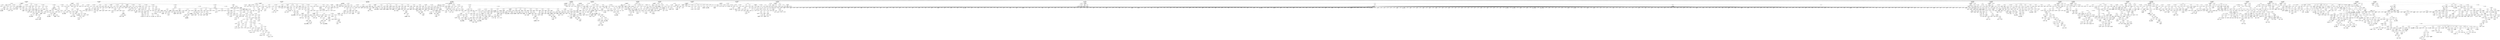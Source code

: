 digraph ast {
node [shape=none];
421294 [label=<<TABLE border='1' cellspacing='0' cellpadding='10' style='rounded' ><TR><TD border='0'>421294</TD><TD border='0'><B>ValueParameter</B></TD></TR></TABLE>>];
421294 -> 421293 [weight=2];
421295 [label=<<TABLE border='1' cellspacing='0' cellpadding='10' style='rounded' ><TR><TD border='0'>421295</TD><TD border='0'><B>ParameterList</B></TD></TR></TABLE>>];
421295 -> 421294 [weight=2];
421292 [label=<<TABLE border='1' cellspacing='0' cellpadding='10' style='rounded' ><TR><TD border='0'>421292</TD><TD border='0'><B>ReturnValueFunction</B></TD></TR><HR/><TR><TD border='0' cellpadding='5' colspan='2'>check_upload_size</TD></TR></TABLE>>];
421292 -> 421291 [weight=2];
421293 [label=<<TABLE border='1' cellspacing='0' cellpadding='10' style='rounded' ><TR><TD border='0'>421293</TD><TD border='0'><B>Variable</B></TD></TR><HR/><TR><TD border='0' cellpadding='5'>(0, 537)</TD><TD border='0' cellpadding='5'>file</TD></TR></TABLE>>];
421291 [label=<<TABLE border='1' cellspacing='0' cellpadding='10' style='rounded' ><TR><TD border='0'>421291</TD><TD border='0'><B>Id</B></TD></TR><HR/><TR><TD border='0' cellpadding='5' colspan='2'>check_upload_size</TD></TR></TABLE>>];
421302 [label=<<TABLE border='1' cellspacing='0' cellpadding='10' style='rounded' ><TR><TD border='0'>421302</TD><TD border='0'><B>Return</B></TD></TR></TABLE>>];
421302 -> 421301 [weight=2];
421303 [label=<<TABLE border='1' cellspacing='0' cellpadding='10' style='rounded' ><TR><TD border='0'>421303</TD><TD border='0'><B>IfThenStatement</B></TD></TR></TABLE>>];
421303 -> 421300 [weight=2];
421303 -> 421304 [weight=2];
421300 [label=<<TABLE border='1' cellspacing='0' cellpadding='10' style='rounded' ><TR><TD border='0'>421300</TD><TD border='0'><B>Condition</B></TD></TR></TABLE>>];
421300 -> 421299 [weight=2];
421301 [label=<<TABLE border='1' cellspacing='0' cellpadding='10' style='rounded' ><TR><TD border='0'>421301</TD><TD border='0'><B>Variable</B></TD></TR><HR/><TR><TD border='0' cellpadding='5'>(0, 537)</TD><TD border='0' cellpadding='5'>file</TD></TR></TABLE>>];
421298 [label=<<TABLE border='1' cellspacing='0' cellpadding='10' style='rounded' ><TR><TD border='0'>421298</TD><TD border='0'><B>ArgumentList</B></TD></TR></TABLE>>];
421298 -> 421297 [weight=2];
421299 [label=<<TABLE border='1' cellspacing='0' cellpadding='10' style='rounded' ><TR><TD border='0'>421299</TD><TD border='0'><B>FunctionCall</B></TD></TR><HR/><TR><TD border='0' cellpadding='5' colspan='2'>get_site_option</TD></TR></TABLE>>];
421299 -> 421296 [weight=2];
421299 -> 421298 [weight=2];
421296 [label=<<TABLE border='1' cellspacing='0' cellpadding='10' style='rounded' ><TR><TD border='0'>421296</TD><TD border='0'><B>Id</B></TD></TR><HR/><TR><TD border='0' cellpadding='5' colspan='2'>get_site_option</TD></TR></TABLE>>];
421297 [label=<<TABLE border='1' cellspacing='0' cellpadding='10' style='rounded' ><TR><TD border='0'>421297</TD><TD border='0'><B>StringLiteral</B></TD></TR><HR/><TR><TD border='0' cellpadding='5' colspan='2'>upload_space_check_disabled</TD></TR></TABLE>>];
421310 [label=<<TABLE border='1' cellspacing='0' cellpadding='10' style='rounded' ><TR><TD border='0'>421310</TD><TD border='0'><B>Condition</B></TD></TR></TABLE>>];
421310 -> 421308 [weight=2];
421311 [label=<<TABLE border='1' cellspacing='0' cellpadding='10' style='rounded' ><TR><TD border='0'>421311</TD><TD border='0'><B>Variable</B></TD></TR><HR/><TR><TD border='0' cellpadding='5'>(0, 537)</TD><TD border='0' cellpadding='5'>file</TD></TR></TABLE>>];
421308 [label=<<TABLE border='1' cellspacing='0' cellpadding='10' style='rounded' ><TR><TD border='0'>421308</TD><TD border='0'><B>RelOP</B></TD></TR><HR/><TR><TD border='0' cellpadding='5' colspan='2'>!=</TD></TR></TABLE>>];
421308 -> 421307 [weight=2];
421308 -> 421309 [weight=2];
421309 [label=<<TABLE border='1' cellspacing='0' cellpadding='10' style='rounded' ><TR><TD border='0'>421309</TD><TD border='0'><B>StringLiteral</B></TD></TR><HR/><TR><TD border='0' cellpadding='5' colspan='2'>0</TD></TR></TABLE>>];
421306 [label=<<TABLE border='1' cellspacing='0' cellpadding='10' style='rounded' ><TR><TD border='0'>421306</TD><TD border='0'><B>StringLiteral</B></TD></TR><HR/><TR><TD border='0' cellpadding='5' colspan='2'>error</TD></TR></TABLE>>];
421307 [label=<<TABLE border='1' cellspacing='0' cellpadding='10' style='rounded' ><TR><TD border='0'>421307</TD><TD border='0'><B>PostfixExpression</B></TD></TR></TABLE>>];
421307 -> 421305 [weight=2];
421307 -> 421306 [weight=2];
421304 [label=<<TABLE border='1' cellspacing='0' cellpadding='10' style='rounded' ><TR><TD border='0'>421304</TD><TD border='0'><B>StatementBody</B></TD></TR></TABLE>>];
421304 -> 421302 [weight=2];
421305 [label=<<TABLE border='1' cellspacing='0' cellpadding='10' style='rounded' ><TR><TD border='0'>421305</TD><TD border='0'><B>Variable</B></TD></TR><HR/><TR><TD border='0' cellpadding='5'>(0, 537)</TD><TD border='0' cellpadding='5'>file</TD></TR></TABLE>>];
421318 [label=<<TABLE border='1' cellspacing='0' cellpadding='10' style='rounded' ><TR><TD border='0'>421318</TD><TD border='0'><B>FunctionCall</B></TD></TR><HR/><TR><TD border='0' cellpadding='5' colspan='2'>defined</TD></TR></TABLE>>];
421318 -> 421315 [weight=2];
421318 -> 421317 [weight=2];
421319 [label=<<TABLE border='1' cellspacing='0' cellpadding='10' style='rounded' ><TR><TD border='0'>421319</TD><TD border='0'><B>Condition</B></TD></TR></TABLE>>];
421319 -> 421318 [weight=2];
421316 [label=<<TABLE border='1' cellspacing='0' cellpadding='10' style='rounded' ><TR><TD border='0'>421316</TD><TD border='0'><B>StringLiteral</B></TD></TR><HR/><TR><TD border='0' cellpadding='5' colspan='2'>WP_IMPORTING</TD></TR></TABLE>>];
421317 [label=<<TABLE border='1' cellspacing='0' cellpadding='10' style='rounded' ><TR><TD border='0'>421317</TD><TD border='0'><B>ArgumentList</B></TD></TR></TABLE>>];
421317 -> 421316 [weight=2];
421314 [label=<<TABLE border='1' cellspacing='0' cellpadding='10' style='rounded' ><TR><TD border='0'>421314</TD><TD border='0'><B>StatementBody</B></TD></TR></TABLE>>];
421314 -> 421312 [weight=2];
421315 [label=<<TABLE border='1' cellspacing='0' cellpadding='10' style='rounded' ><TR><TD border='0'>421315</TD><TD border='0'><B>Id</B></TD></TR><HR/><TR><TD border='0' cellpadding='5' colspan='2'>defined</TD></TR></TABLE>>];
421312 [label=<<TABLE border='1' cellspacing='0' cellpadding='10' style='rounded' ><TR><TD border='0'>421312</TD><TD border='0'><B>Return</B></TD></TR></TABLE>>];
421312 -> 421311 [weight=2];
421313 [label=<<TABLE border='1' cellspacing='0' cellpadding='10' style='rounded' ><TR><TD border='0'>421313</TD><TD border='0'><B>IfThenStatement</B></TD></TR></TABLE>>];
421313 -> 421310 [weight=2];
421313 -> 421314 [weight=2];
421326 [label=<<TABLE border='1' cellspacing='0' cellpadding='10' style='rounded' ><TR><TD border='0'>421326</TD><TD border='0'><B>Id</B></TD></TR><HR/><TR><TD border='0' cellpadding='5' colspan='2'>get_upload_space_available</TD></TR></TABLE>>];
421327 [label=<<TABLE border='1' cellspacing='0' cellpadding='10' style='rounded' ><TR><TD border='0'>421327</TD><TD border='0'><B>ArgumentList</B></TD></TR></TABLE>>];
421324 [label=<<TABLE border='1' cellspacing='0' cellpadding='10' style='rounded' ><TR><TD border='0'>421324</TD><TD border='0'><B>Variable</B></TD></TR><HR/><TR><TD border='0' cellpadding='5'>(1708, 8120)</TD><TD border='0' cellpadding='5'>space_left</TD></TR></TABLE>>];
421325 [label=<<TABLE border='1' cellspacing='0' cellpadding='10' style='rounded' ><TR><TD border='0'>421325</TD><TD border='0'><B>BinOP</B></TD></TR><HR/><TR><TD border='0' cellpadding='5' colspan='2'>=</TD></TR></TABLE>>];
421325 -> 421324 [weight=2];
421325 -> 421328 [weight=2];
421322 [label=<<TABLE border='1' cellspacing='0' cellpadding='10' style='rounded' ><TR><TD border='0'>421322</TD><TD border='0'><B>IfThenStatement</B></TD></TR></TABLE>>];
421322 -> 421319 [weight=2];
421322 -> 421323 [weight=2];
421323 [label=<<TABLE border='1' cellspacing='0' cellpadding='10' style='rounded' ><TR><TD border='0'>421323</TD><TD border='0'><B>StatementBody</B></TD></TR></TABLE>>];
421323 -> 421321 [weight=2];
421320 [label=<<TABLE border='1' cellspacing='0' cellpadding='10' style='rounded' ><TR><TD border='0'>421320</TD><TD border='0'><B>Variable</B></TD></TR><HR/><TR><TD border='0' cellpadding='5'>(0, 537)</TD><TD border='0' cellpadding='5'>file</TD></TR></TABLE>>];
421321 [label=<<TABLE border='1' cellspacing='0' cellpadding='10' style='rounded' ><TR><TD border='0'>421321</TD><TD border='0'><B>Return</B></TD></TR></TABLE>>];
421321 -> 421320 [weight=2];
421334 [label=<<TABLE border='1' cellspacing='0' cellpadding='10' style='rounded' ><TR><TD border='0'>421334</TD><TD border='0'><B>PostfixExpression</B></TD></TR></TABLE>>];
421334 -> 421332 [weight=2];
421334 -> 421333 [weight=2];
421335 [label=<<TABLE border='1' cellspacing='0' cellpadding='10' style='rounded' ><TR><TD border='0'>421335</TD><TD border='0'><B>ArgumentList</B></TD></TR></TABLE>>];
421335 -> 421334 [weight=2];
421332 [label=<<TABLE border='1' cellspacing='0' cellpadding='10' style='rounded' ><TR><TD border='0'>421332</TD><TD border='0'><B>Variable</B></TD></TR><HR/><TR><TD border='0' cellpadding='5'>(0, 537)</TD><TD border='0' cellpadding='5'>file</TD></TR></TABLE>>];
421333 [label=<<TABLE border='1' cellspacing='0' cellpadding='10' style='rounded' ><TR><TD border='0'>421333</TD><TD border='0'><B>StringLiteral</B></TD></TR><HR/><TR><TD border='0' cellpadding='5' colspan='2'>tmp_name</TD></TR></TABLE>>];
421330 [label=<<TABLE border='1' cellspacing='0' cellpadding='10' style='rounded' ><TR><TD border='0'>421330</TD><TD border='0'><B>BinOP</B></TD></TR><HR/><TR><TD border='0' cellpadding='5' colspan='2'>=</TD></TR></TABLE>>];
421330 -> 421329 [weight=2];
421330 -> 421336 [weight=2];
421331 [label=<<TABLE border='1' cellspacing='0' cellpadding='10' style='rounded' ><TR><TD border='0'>421331</TD><TD border='0'><B>Id</B></TD></TR><HR/><TR><TD border='0' cellpadding='5' colspan='2'>filesize</TD></TR></TABLE>>];
421328 [label=<<TABLE border='1' cellspacing='0' cellpadding='10' style='rounded' ><TR><TD border='0'>421328</TD><TD border='0'><B>FunctionCall</B></TD></TR><HR/><TR><TD border='0' cellpadding='5' colspan='2'>get_upload_space_available</TD></TR></TABLE>>];
421328 -> 421326 [weight=2];
421328 -> 421327 [weight=2];
421329 [label=<<TABLE border='1' cellspacing='0' cellpadding='10' style='rounded' ><TR><TD border='0'>421329</TD><TD border='0'><B>Variable</B></TD></TR><HR/><TR><TD border='0' cellpadding='5'>(1708, 8121)</TD><TD border='0' cellpadding='5'>file_size</TD></TR></TABLE>>];
421342 [label=<<TABLE border='1' cellspacing='0' cellpadding='10' style='rounded' ><TR><TD border='0'>421342</TD><TD border='0'><B>StringLiteral</B></TD></TR><HR/><TR><TD border='0' cellpadding='5' colspan='2'>error</TD></TR></TABLE>>];
421343 [label=<<TABLE border='1' cellspacing='0' cellpadding='10' style='rounded' ><TR><TD border='0'>421343</TD><TD border='0'><B>PostfixExpression</B></TD></TR></TABLE>>];
421343 -> 421341 [weight=2];
421343 -> 421342 [weight=2];
421340 [label=<<TABLE border='1' cellspacing='0' cellpadding='10' style='rounded' ><TR><TD border='0'>421340</TD><TD border='0'><B>Condition</B></TD></TR></TABLE>>];
421340 -> 421338 [weight=2];
421341 [label=<<TABLE border='1' cellspacing='0' cellpadding='10' style='rounded' ><TR><TD border='0'>421341</TD><TD border='0'><B>Variable</B></TD></TR><HR/><TR><TD border='0' cellpadding='5'>(0, 537)</TD><TD border='0' cellpadding='5'>file</TD></TR></TABLE>>];
421338 [label=<<TABLE border='1' cellspacing='0' cellpadding='10' style='rounded' ><TR><TD border='0'>421338</TD><TD border='0'><B>RelOP</B></TD></TR><HR/><TR><TD border='0' cellpadding='5' colspan='2'>&lt;</TD></TR></TABLE>>];
421338 -> 421337 [weight=2];
421338 -> 421339 [weight=2];
421339 [label=<<TABLE border='1' cellspacing='0' cellpadding='10' style='rounded' ><TR><TD border='0'>421339</TD><TD border='0'><B>Variable</B></TD></TR><HR/><TR><TD border='0' cellpadding='5'>(1708, 8121)</TD><TD border='0' cellpadding='5'>file_size</TD></TR></TABLE>>];
421336 [label=<<TABLE border='1' cellspacing='0' cellpadding='10' style='rounded' ><TR><TD border='0'>421336</TD><TD border='0'><B>FunctionCall</B></TD></TR><HR/><TR><TD border='0' cellpadding='5' colspan='2'>filesize</TD></TR></TABLE>>];
421336 -> 421331 [weight=2];
421336 -> 421335 [weight=2];
421337 [label=<<TABLE border='1' cellspacing='0' cellpadding='10' style='rounded' ><TR><TD border='0'>421337</TD><TD border='0'><B>Variable</B></TD></TR><HR/><TR><TD border='0' cellpadding='5'>(1708, 8120)</TD><TD border='0' cellpadding='5'>space_left</TD></TR></TABLE>>];
421350 [label=<<TABLE border='1' cellspacing='0' cellpadding='10' style='rounded' ><TR><TD border='0'>421350</TD><TD border='0'><B>Id</B></TD></TR><HR/><TR><TD border='0' cellpadding='5' colspan='2'>number_format</TD></TR></TABLE>>];
421351 [label=<<TABLE border='1' cellspacing='0' cellpadding='10' style='rounded' ><TR><TD border='0'>421351</TD><TD border='0'><B>Variable</B></TD></TR><HR/><TR><TD border='0' cellpadding='5'>(1708, 8121)</TD><TD border='0' cellpadding='5'>file_size</TD></TR></TABLE>>];
421348 [label=<<TABLE border='1' cellspacing='0' cellpadding='10' style='rounded' ><TR><TD border='0'>421348</TD><TD border='0'><B>ArgumentList</B></TD></TR></TABLE>>];
421348 -> 421347 [weight=2];
421349 [label=<<TABLE border='1' cellspacing='0' cellpadding='10' style='rounded' ><TR><TD border='0'>421349</TD><TD border='0'><B>FunctionCall</B></TD></TR><HR/><TR><TD border='0' cellpadding='5' colspan='2'>__</TD></TR></TABLE>>];
421349 -> 421346 [weight=2];
421349 -> 421348 [weight=2];
421346 [label=<<TABLE border='1' cellspacing='0' cellpadding='10' style='rounded' ><TR><TD border='0'>421346</TD><TD border='0'><B>Id</B></TD></TR><HR/><TR><TD border='0' cellpadding='5' colspan='2'>__</TD></TR></TABLE>>];
421347 [label=<<TABLE border='1' cellspacing='0' cellpadding='10' style='rounded' ><TR><TD border='0'>421347</TD><TD border='0'><B>StringLiteral</B></TD></TR><HR/><TR><TD border='0' cellpadding='5' colspan='2'>Not enough space to upload. %1$s KB n...</TD></TR></TABLE>>];
421344 [label=<<TABLE border='1' cellspacing='0' cellpadding='10' style='rounded' ><TR><TD border='0'>421344</TD><TD border='0'><B>BinOP</B></TD></TR><HR/><TR><TD border='0' cellpadding='5' colspan='2'>=</TD></TR></TABLE>>];
421344 -> 421343 [weight=2];
421344 -> 421359 [weight=2];
421345 [label=<<TABLE border='1' cellspacing='0' cellpadding='10' style='rounded' ><TR><TD border='0'>421345</TD><TD border='0'><B>Id</B></TD></TR><HR/><TR><TD border='0' cellpadding='5' colspan='2'>sprintf</TD></TR></TABLE>>];
421358 [label=<<TABLE border='1' cellspacing='0' cellpadding='10' style='rounded' ><TR><TD border='0'>421358</TD><TD border='0'><B>ArgumentList</B></TD></TR></TABLE>>];
421358 -> 421349 [weight=2];
421358 -> 421357 [weight=2];
421359 [label=<<TABLE border='1' cellspacing='0' cellpadding='10' style='rounded' ><TR><TD border='0'>421359</TD><TD border='0'><B>FunctionCall</B></TD></TR><HR/><TR><TD border='0' cellpadding='5' colspan='2'>sprintf</TD></TR></TABLE>>];
421359 -> 421345 [weight=2];
421359 -> 421358 [weight=2];
421356 [label=<<TABLE border='1' cellspacing='0' cellpadding='10' style='rounded' ><TR><TD border='0'>421356</TD><TD border='0'><B>ArgumentList</B></TD></TR></TABLE>>];
421356 -> 421354 [weight=2];
421357 [label=<<TABLE border='1' cellspacing='0' cellpadding='10' style='rounded' ><TR><TD border='0'>421357</TD><TD border='0'><B>FunctionCall</B></TD></TR><HR/><TR><TD border='0' cellpadding='5' colspan='2'>number_format</TD></TR></TABLE>>];
421357 -> 421350 [weight=2];
421357 -> 421356 [weight=2];
421354 [label=<<TABLE border='1' cellspacing='0' cellpadding='10' style='rounded' ><TR><TD border='0'>421354</TD><TD border='0'><B>BinOP</B></TD></TR><HR/><TR><TD border='0' cellpadding='5' colspan='2'></TD></TR></TABLE>>];
421354 -> 421352 [weight=2];
421354 -> 421355 [weight=2];
421355 [label=<<TABLE border='1' cellspacing='0' cellpadding='10' style='rounded' ><TR><TD border='0'>421355</TD><TD border='0'><B>Id</B></TD></TR><HR/><TR><TD border='0' cellpadding='5' colspan='2'>KB_IN_BYTES</TD></TR></TABLE>>];
421352 [label=<<TABLE border='1' cellspacing='0' cellpadding='10' style='rounded' ><TR><TD border='0'>421352</TD><TD border='0'><B>BinOP</B></TD></TR><HR/><TR><TD border='0' cellpadding='5' colspan='2'>-</TD></TR></TABLE>>];
421352 -> 421351 [weight=2];
421352 -> 421353 [weight=2];
421353 [label=<<TABLE border='1' cellspacing='0' cellpadding='10' style='rounded' ><TR><TD border='0'>421353</TD><TD border='0'><B>Variable</B></TD></TR><HR/><TR><TD border='0' cellpadding='5'>(1708, 8120)</TD><TD border='0' cellpadding='5'>space_left</TD></TR></TABLE>>];
421366 [label=<<TABLE border='1' cellspacing='0' cellpadding='10' style='rounded' ><TR><TD border='0'>421366</TD><TD border='0'><B>BinOP</B></TD></TR><HR/><TR><TD border='0' cellpadding='5' colspan='2'>*</TD></TR></TABLE>>];
421366 -> 421365 [weight=2];
421366 -> 421371 [weight=2];
421367 [label=<<TABLE border='1' cellspacing='0' cellpadding='10' style='rounded' ><TR><TD border='0'>421367</TD><TD border='0'><B>Id</B></TD></TR><HR/><TR><TD border='0' cellpadding='5' colspan='2'>get_site_option</TD></TR></TABLE>>];
421364 [label=<<TABLE border='1' cellspacing='0' cellpadding='10' style='rounded' ><TR><TD border='0'>421364</TD><TD border='0'><B>RelOP</B></TD></TR><HR/><TR><TD border='0' cellpadding='5' colspan='2'>&gt;</TD></TR></TABLE>>];
421364 -> 421363 [weight=2];
421364 -> 421366 [weight=2];
421365 [label=<<TABLE border='1' cellspacing='0' cellpadding='10' style='rounded' ><TR><TD border='0'>421365</TD><TD border='0'><B>Id</B></TD></TR><HR/><TR><TD border='0' cellpadding='5' colspan='2'>KB_IN_BYTES</TD></TR></TABLE>>];
421362 [label=<<TABLE border='1' cellspacing='0' cellpadding='10' style='rounded' ><TR><TD border='0'>421362</TD><TD border='0'><B>StatementBody</B></TD></TR></TABLE>>];
421362 -> 421360 [weight=2];
421363 [label=<<TABLE border='1' cellspacing='0' cellpadding='10' style='rounded' ><TR><TD border='0'>421363</TD><TD border='0'><B>Variable</B></TD></TR><HR/><TR><TD border='0' cellpadding='5'>(1708, 8121)</TD><TD border='0' cellpadding='5'>file_size</TD></TR></TABLE>>];
421360 [label=<<TABLE border='1' cellspacing='0' cellpadding='10' style='rounded' ><TR><TD border='0'>421360</TD><TD border='0'><B>Block</B></TD></TR></TABLE>>];
421360 -> 421344 [weight=2];
421361 [label=<<TABLE border='1' cellspacing='0' cellpadding='10' style='rounded' ><TR><TD border='0'>421361</TD><TD border='0'><B>IfThenStatement</B></TD></TR></TABLE>>];
421361 -> 421340 [weight=2];
421361 -> 421362 [weight=2];
421374 [label=<<TABLE border='1' cellspacing='0' cellpadding='10' style='rounded' ><TR><TD border='0'>421374</TD><TD border='0'><B>StringLiteral</B></TD></TR><HR/><TR><TD border='0' cellpadding='5' colspan='2'>error</TD></TR></TABLE>>];
421375 [label=<<TABLE border='1' cellspacing='0' cellpadding='10' style='rounded' ><TR><TD border='0'>421375</TD><TD border='0'><B>PostfixExpression</B></TD></TR></TABLE>>];
421375 -> 421373 [weight=2];
421375 -> 421374 [weight=2];
421372 [label=<<TABLE border='1' cellspacing='0' cellpadding='10' style='rounded' ><TR><TD border='0'>421372</TD><TD border='0'><B>Condition</B></TD></TR></TABLE>>];
421372 -> 421364 [weight=2];
421373 [label=<<TABLE border='1' cellspacing='0' cellpadding='10' style='rounded' ><TR><TD border='0'>421373</TD><TD border='0'><B>Variable</B></TD></TR><HR/><TR><TD border='0' cellpadding='5'>(0, 537)</TD><TD border='0' cellpadding='5'>file</TD></TR></TABLE>>];
421370 [label=<<TABLE border='1' cellspacing='0' cellpadding='10' style='rounded' ><TR><TD border='0'>421370</TD><TD border='0'><B>ArgumentList</B></TD></TR></TABLE>>];
421370 -> 421368 [weight=2];
421370 -> 421369 [weight=2];
421371 [label=<<TABLE border='1' cellspacing='0' cellpadding='10' style='rounded' ><TR><TD border='0'>421371</TD><TD border='0'><B>FunctionCall</B></TD></TR><HR/><TR><TD border='0' cellpadding='5' colspan='2'>get_site_option</TD></TR></TABLE>>];
421371 -> 421367 [weight=2];
421371 -> 421370 [weight=2];
421368 [label=<<TABLE border='1' cellspacing='0' cellpadding='10' style='rounded' ><TR><TD border='0'>421368</TD><TD border='0'><B>StringLiteral</B></TD></TR><HR/><TR><TD border='0' cellpadding='5' colspan='2'>fileupload_maxk</TD></TR></TABLE>>];
421369 [label=<<TABLE border='1' cellspacing='0' cellpadding='10' style='rounded' ><TR><TD border='0'>421369</TD><TD border='0'><B>IntegerLiteral</B></TD></TR><HR/><TR><TD border='0' cellpadding='5' colspan='2'>1500</TD></TR></TABLE>>];
421382 [label=<<TABLE border='1' cellspacing='0' cellpadding='10' style='rounded' ><TR><TD border='0'>421382</TD><TD border='0'><B>Id</B></TD></TR><HR/><TR><TD border='0' cellpadding='5' colspan='2'>get_site_option</TD></TR></TABLE>>];
421383 [label=<<TABLE border='1' cellspacing='0' cellpadding='10' style='rounded' ><TR><TD border='0'>421383</TD><TD border='0'><B>StringLiteral</B></TD></TR><HR/><TR><TD border='0' cellpadding='5' colspan='2'>fileupload_maxk</TD></TR></TABLE>>];
421380 [label=<<TABLE border='1' cellspacing='0' cellpadding='10' style='rounded' ><TR><TD border='0'>421380</TD><TD border='0'><B>ArgumentList</B></TD></TR></TABLE>>];
421380 -> 421379 [weight=2];
421381 [label=<<TABLE border='1' cellspacing='0' cellpadding='10' style='rounded' ><TR><TD border='0'>421381</TD><TD border='0'><B>FunctionCall</B></TD></TR><HR/><TR><TD border='0' cellpadding='5' colspan='2'>__</TD></TR></TABLE>>];
421381 -> 421378 [weight=2];
421381 -> 421380 [weight=2];
421378 [label=<<TABLE border='1' cellspacing='0' cellpadding='10' style='rounded' ><TR><TD border='0'>421378</TD><TD border='0'><B>Id</B></TD></TR><HR/><TR><TD border='0' cellpadding='5' colspan='2'>__</TD></TR></TABLE>>];
421379 [label=<<TABLE border='1' cellspacing='0' cellpadding='10' style='rounded' ><TR><TD border='0'>421379</TD><TD border='0'><B>StringLiteral</B></TD></TR><HR/><TR><TD border='0' cellpadding='5' colspan='2'>This file is too big. Files must be l...</TD></TR></TABLE>>];
421376 [label=<<TABLE border='1' cellspacing='0' cellpadding='10' style='rounded' ><TR><TD border='0'>421376</TD><TD border='0'><B>BinOP</B></TD></TR><HR/><TR><TD border='0' cellpadding='5' colspan='2'>=</TD></TR></TABLE>>];
421376 -> 421375 [weight=2];
421376 -> 421388 [weight=2];
421377 [label=<<TABLE border='1' cellspacing='0' cellpadding='10' style='rounded' ><TR><TD border='0'>421377</TD><TD border='0'><B>Id</B></TD></TR><HR/><TR><TD border='0' cellpadding='5' colspan='2'>sprintf</TD></TR></TABLE>>];
421390 [label=<<TABLE border='1' cellspacing='0' cellpadding='10' style='rounded' ><TR><TD border='0'>421390</TD><TD border='0'><B>IfThenStatement</B></TD></TR></TABLE>>];
421390 -> 421372 [weight=2];
421390 -> 421391 [weight=2];
421391 [label=<<TABLE border='1' cellspacing='0' cellpadding='10' style='rounded' ><TR><TD border='0'>421391</TD><TD border='0'><B>StatementBody</B></TD></TR></TABLE>>];
421391 -> 421389 [weight=2];
421388 [label=<<TABLE border='1' cellspacing='0' cellpadding='10' style='rounded' ><TR><TD border='0'>421388</TD><TD border='0'><B>FunctionCall</B></TD></TR><HR/><TR><TD border='0' cellpadding='5' colspan='2'>sprintf</TD></TR></TABLE>>];
421388 -> 421377 [weight=2];
421388 -> 421387 [weight=2];
421389 [label=<<TABLE border='1' cellspacing='0' cellpadding='10' style='rounded' ><TR><TD border='0'>421389</TD><TD border='0'><B>Block</B></TD></TR></TABLE>>];
421389 -> 421376 [weight=2];
421386 [label=<<TABLE border='1' cellspacing='0' cellpadding='10' style='rounded' ><TR><TD border='0'>421386</TD><TD border='0'><B>FunctionCall</B></TD></TR><HR/><TR><TD border='0' cellpadding='5' colspan='2'>get_site_option</TD></TR></TABLE>>];
421386 -> 421382 [weight=2];
421386 -> 421385 [weight=2];
421387 [label=<<TABLE border='1' cellspacing='0' cellpadding='10' style='rounded' ><TR><TD border='0'>421387</TD><TD border='0'><B>ArgumentList</B></TD></TR></TABLE>>];
421387 -> 421381 [weight=2];
421387 -> 421386 [weight=2];
421384 [label=<<TABLE border='1' cellspacing='0' cellpadding='10' style='rounded' ><TR><TD border='0'>421384</TD><TD border='0'><B>IntegerLiteral</B></TD></TR><HR/><TR><TD border='0' cellpadding='5' colspan='2'>1500</TD></TR></TABLE>>];
421385 [label=<<TABLE border='1' cellspacing='0' cellpadding='10' style='rounded' ><TR><TD border='0'>421385</TD><TD border='0'><B>ArgumentList</B></TD></TR></TABLE>>];
421385 -> 421383 [weight=2];
421385 -> 421384 [weight=2];
421398 [label=<<TABLE border='1' cellspacing='0' cellpadding='10' style='rounded' ><TR><TD border='0'>421398</TD><TD border='0'><B>StringLiteral</B></TD></TR><HR/><TR><TD border='0' cellpadding='5' colspan='2'>error</TD></TR></TABLE>>];
421399 [label=<<TABLE border='1' cellspacing='0' cellpadding='10' style='rounded' ><TR><TD border='0'>421399</TD><TD border='0'><B>PostfixExpression</B></TD></TR></TABLE>>];
421399 -> 421397 [weight=2];
421399 -> 421398 [weight=2];
421396 [label=<<TABLE border='1' cellspacing='0' cellpadding='10' style='rounded' ><TR><TD border='0'>421396</TD><TD border='0'><B>Condition</B></TD></TR></TABLE>>];
421396 -> 421395 [weight=2];
421397 [label=<<TABLE border='1' cellspacing='0' cellpadding='10' style='rounded' ><TR><TD border='0'>421397</TD><TD border='0'><B>Variable</B></TD></TR><HR/><TR><TD border='0' cellpadding='5'>(0, 537)</TD><TD border='0' cellpadding='5'>file</TD></TR></TABLE>>];
421394 [label=<<TABLE border='1' cellspacing='0' cellpadding='10' style='rounded' ><TR><TD border='0'>421394</TD><TD border='0'><B>ArgumentList</B></TD></TR><HR/><TR><TD border='0' cellpadding='5' colspan='2'>false</TD></TR></TABLE>>];
421394 -> 421393 [weight=2];
421395 [label=<<TABLE border='1' cellspacing='0' cellpadding='10' style='rounded' ><TR><TD border='0'>421395</TD><TD border='0'><B>FunctionCall</B></TD></TR><HR/><TR><TD border='0' cellpadding='5' colspan='2'>upload_is_user_over_quota</TD></TR></TABLE>>];
421395 -> 421392 [weight=2];
421395 -> 421394 [weight=2];
421392 [label=<<TABLE border='1' cellspacing='0' cellpadding='10' style='rounded' ><TR><TD border='0'>421392</TD><TD border='0'><B>Id</B></TD></TR><HR/><TR><TD border='0' cellpadding='5' colspan='2'>upload_is_user_over_quota</TD></TR></TABLE>>];
421393 [label=<<TABLE border='1' cellspacing='0' cellpadding='10' style='rounded' ><TR><TD border='0'>421393</TD><TD border='0'><B>False</B></TD></TR><HR/><TR><TD border='0' cellpadding='5' colspan='2'>false</TD></TR></TABLE>>];
421406 [label=<<TABLE border='1' cellspacing='0' cellpadding='10' style='rounded' ><TR><TD border='0'>421406</TD><TD border='0'><B>IfThenStatement</B></TD></TR></TABLE>>];
421406 -> 421396 [weight=2];
421406 -> 421407 [weight=2];
421407 [label=<<TABLE border='1' cellspacing='0' cellpadding='10' style='rounded' ><TR><TD border='0'>421407</TD><TD border='0'><B>StatementBody</B></TD></TR></TABLE>>];
421407 -> 421405 [weight=2];
421404 [label=<<TABLE border='1' cellspacing='0' cellpadding='10' style='rounded' ><TR><TD border='0'>421404</TD><TD border='0'><B>FunctionCall</B></TD></TR><HR/><TR><TD border='0' cellpadding='5' colspan='2'>__</TD></TR></TABLE>>];
421404 -> 421401 [weight=2];
421404 -> 421403 [weight=2];
421405 [label=<<TABLE border='1' cellspacing='0' cellpadding='10' style='rounded' ><TR><TD border='0'>421405</TD><TD border='0'><B>Block</B></TD></TR></TABLE>>];
421405 -> 421400 [weight=2];
421402 [label=<<TABLE border='1' cellspacing='0' cellpadding='10' style='rounded' ><TR><TD border='0'>421402</TD><TD border='0'><B>StringLiteral</B></TD></TR><HR/><TR><TD border='0' cellpadding='5' colspan='2'>You have used your space quota. Pleas...</TD></TR></TABLE>>];
421403 [label=<<TABLE border='1' cellspacing='0' cellpadding='10' style='rounded' ><TR><TD border='0'>421403</TD><TD border='0'><B>ArgumentList</B></TD></TR></TABLE>>];
421403 -> 421402 [weight=2];
421400 [label=<<TABLE border='1' cellspacing='0' cellpadding='10' style='rounded' ><TR><TD border='0'>421400</TD><TD border='0'><B>BinOP</B></TD></TR><HR/><TR><TD border='0' cellpadding='5' colspan='2'>=</TD></TR></TABLE>>];
421400 -> 421399 [weight=2];
421400 -> 421404 [weight=2];
421401 [label=<<TABLE border='1' cellspacing='0' cellpadding='10' style='rounded' ><TR><TD border='0'>421401</TD><TD border='0'><B>Id</B></TD></TR><HR/><TR><TD border='0' cellpadding='5' colspan='2'>__</TD></TR></TABLE>>];
421415 [label=<<TABLE border='1' cellspacing='0' cellpadding='10' style='rounded' ><TR><TD border='0'>421415</TD><TD border='0'><B>Id</B></TD></TR><HR/><TR><TD border='0' cellpadding='5' colspan='2'>isset</TD></TR></TABLE>>];
421412 [label=<<TABLE border='1' cellspacing='0' cellpadding='10' style='rounded' ><TR><TD border='0'>421412</TD><TD border='0'><B>StringLiteral</B></TD></TR><HR/><TR><TD border='0' cellpadding='5' colspan='2'>0</TD></TR></TABLE>>];
421413 [label=<<TABLE border='1' cellspacing='0' cellpadding='10' style='rounded' ><TR><TD border='0'>421413</TD><TD border='0'><B>LogicOP</B></TD></TR><HR/><TR><TD border='0' cellpadding='5' colspan='2'>&amp;&amp;</TD></TR></TABLE>>];
421413 -> 421411 [weight=2];
421413 -> 421422 [weight=2];
421410 [label=<<TABLE border='1' cellspacing='0' cellpadding='10' style='rounded' ><TR><TD border='0'>421410</TD><TD border='0'><B>PostfixExpression</B></TD></TR></TABLE>>];
421410 -> 421408 [weight=2];
421410 -> 421409 [weight=2];
421411 [label=<<TABLE border='1' cellspacing='0' cellpadding='10' style='rounded' ><TR><TD border='0'>421411</TD><TD border='0'><B>RelOP</B></TD></TR><HR/><TR><TD border='0' cellpadding='5' colspan='2'>!=</TD></TR></TABLE>>];
421411 -> 421410 [weight=2];
421411 -> 421412 [weight=2];
421408 [label=<<TABLE border='1' cellspacing='0' cellpadding='10' style='rounded' ><TR><TD border='0'>421408</TD><TD border='0'><B>Variable</B></TD></TR><HR/><TR><TD border='0' cellpadding='5'>(0, 537)</TD><TD border='0' cellpadding='5'>file</TD></TR></TABLE>>];
421409 [label=<<TABLE border='1' cellspacing='0' cellpadding='10' style='rounded' ><TR><TD border='0'>421409</TD><TD border='0'><B>StringLiteral</B></TD></TR><HR/><TR><TD border='0' cellpadding='5' colspan='2'>error</TD></TR></TABLE>>];
421422 [label=<<TABLE border='1' cellspacing='0' cellpadding='10' style='rounded' ><TR><TD border='0'>421422</TD><TD border='0'><B>LogicOP</B></TD></TR><HR/><TR><TD border='0' cellpadding='5' colspan='2'>&amp;&amp;</TD></TR></TABLE>>];
421422 -> 421421 [weight=2];
421422 -> 421427 [weight=2];
421420 [label=<<TABLE border='1' cellspacing='0' cellpadding='10' style='rounded' ><TR><TD border='0'>421420</TD><TD border='0'><B>FunctionCall</B></TD></TR><HR/><TR><TD border='0' cellpadding='5' colspan='2'>isset</TD></TR></TABLE>>];
421420 -> 421415 [weight=2];
421420 -> 421419 [weight=2];
421421 [label=<<TABLE border='1' cellspacing='0' cellpadding='10' style='rounded' ><TR><TD border='0'>421421</TD><TD border='0'><B>UnaryOP</B></TD></TR><HR/><TR><TD border='0' cellpadding='5' colspan='2'>!</TD></TR></TABLE>>];
421421 -> 421420 [weight=2];
421418 [label=<<TABLE border='1' cellspacing='0' cellpadding='10' style='rounded' ><TR><TD border='0'>421418</TD><TD border='0'><B>PostfixExpression</B></TD></TR></TABLE>>];
421418 -> 421416 [weight=2];
421418 -> 421417 [weight=2];
421419 [label=<<TABLE border='1' cellspacing='0' cellpadding='10' style='rounded' ><TR><TD border='0'>421419</TD><TD border='0'><B>ArgumentList</B></TD></TR></TABLE>>];
421419 -> 421418 [weight=2];
421416 [label=<<TABLE border='1' cellspacing='0' cellpadding='10' style='rounded' ><TR><TD border='0'>421416</TD><TD border='0'><B>Variable</B></TD></TR><HR/><TR><TD border='0' cellpadding='5'>(0, 4)</TD><TD border='0' cellpadding='5'>_POST</TD></TR></TABLE>>];
421417 [label=<<TABLE border='1' cellspacing='0' cellpadding='10' style='rounded' ><TR><TD border='0'>421417</TD><TD border='0'><B>StringLiteral</B></TD></TR><HR/><TR><TD border='0' cellpadding='5' colspan='2'>html-upload</TD></TR></TABLE>>];
421430 [label=<<TABLE border='1' cellspacing='0' cellpadding='10' style='rounded' ><TR><TD border='0'>421430</TD><TD border='0'><B>Variable</B></TD></TR><HR/><TR><TD border='0' cellpadding='5'>(0, 537)</TD><TD border='0' cellpadding='5'>file</TD></TR></TABLE>>];
421431 [label=<<TABLE border='1' cellspacing='0' cellpadding='10' style='rounded' ><TR><TD border='0'>421431</TD><TD border='0'><B>StringLiteral</B></TD></TR><HR/><TR><TD border='0' cellpadding='5' colspan='2'>error</TD></TR></TABLE>>];
421428 [label=<<TABLE border='1' cellspacing='0' cellpadding='10' style='rounded' ><TR><TD border='0'>421428</TD><TD border='0'><B>Condition</B></TD></TR></TABLE>>];
421428 -> 421413 [weight=2];
421429 [label=<<TABLE border='1' cellspacing='0' cellpadding='10' style='rounded' ><TR><TD border='0'>421429</TD><TD border='0'><B>Id</B></TD></TR><HR/><TR><TD border='0' cellpadding='5' colspan='2'>wp_die</TD></TR></TABLE>>];
421426 [label=<<TABLE border='1' cellspacing='0' cellpadding='10' style='rounded' ><TR><TD border='0'>421426</TD><TD border='0'><B>FunctionCall</B></TD></TR><HR/><TR><TD border='0' cellpadding='5' colspan='2'>wp_doing_ajax</TD></TR></TABLE>>];
421426 -> 421424 [weight=2];
421426 -> 421425 [weight=2];
421427 [label=<<TABLE border='1' cellspacing='0' cellpadding='10' style='rounded' ><TR><TD border='0'>421427</TD><TD border='0'><B>UnaryOP</B></TD></TR><HR/><TR><TD border='0' cellpadding='5' colspan='2'>!</TD></TR></TABLE>>];
421427 -> 421426 [weight=2];
421424 [label=<<TABLE border='1' cellspacing='0' cellpadding='10' style='rounded' ><TR><TD border='0'>421424</TD><TD border='0'><B>Id</B></TD></TR><HR/><TR><TD border='0' cellpadding='5' colspan='2'>wp_doing_ajax</TD></TR></TABLE>>];
421425 [label=<<TABLE border='1' cellspacing='0' cellpadding='10' style='rounded' ><TR><TD border='0'>421425</TD><TD border='0'><B>ArgumentList</B></TD></TR></TABLE>>];
421438 [label=<<TABLE border='1' cellspacing='0' cellpadding='10' style='rounded' ><TR><TD border='0'>421438</TD><TD border='0'><B>ArgumentList</B></TD></TR></TABLE>>];
421438 -> 421437 [weight=2];
421439 [label=<<TABLE border='1' cellspacing='0' cellpadding='10' style='rounded' ><TR><TD border='0'>421439</TD><TD border='0'><B>FunctionCall</B></TD></TR><HR/><TR><TD border='0' cellpadding='5' colspan='2'>__</TD></TR></TABLE>>];
421439 -> 421436 [weight=2];
421439 -> 421438 [weight=2];
421436 [label=<<TABLE border='1' cellspacing='0' cellpadding='10' style='rounded' ><TR><TD border='0'>421436</TD><TD border='0'><B>Id</B></TD></TR><HR/><TR><TD border='0' cellpadding='5' colspan='2'>__</TD></TR></TABLE>>];
421437 [label=<<TABLE border='1' cellspacing='0' cellpadding='10' style='rounded' ><TR><TD border='0'>421437</TD><TD border='0'><B>StringLiteral</B></TD></TR><HR/><TR><TD border='0' cellpadding='5' colspan='2'>Back</TD></TR></TABLE>>];
421434 [label=<<TABLE border='1' cellspacing='0' cellpadding='10' style='rounded' ><TR><TD border='0'>421434</TD><TD border='0'><B>StringLiteral</B></TD></TR><HR/><TR><TD border='0' cellpadding='5' colspan='2'> &lt;a href='javascript:history.go(-1)'&gt;</TD></TR></TABLE>>];
421435 [label=<<TABLE border='1' cellspacing='0' cellpadding='10' style='rounded' ><TR><TD border='0'>421435</TD><TD border='0'><B>BinOP</B></TD></TR><HR/><TR><TD border='0' cellpadding='5' colspan='2'>.</TD></TR></TABLE>>];
421435 -> 421434 [weight=2];
421435 -> 421440 [weight=2];
421432 [label=<<TABLE border='1' cellspacing='0' cellpadding='10' style='rounded' ><TR><TD border='0'>421432</TD><TD border='0'><B>PostfixExpression</B></TD></TR></TABLE>>];
421432 -> 421430 [weight=2];
421432 -> 421431 [weight=2];
421433 [label=<<TABLE border='1' cellspacing='0' cellpadding='10' style='rounded' ><TR><TD border='0'>421433</TD><TD border='0'><B>BinOP</B></TD></TR><HR/><TR><TD border='0' cellpadding='5' colspan='2'>.</TD></TR></TABLE>>];
421433 -> 421432 [weight=2];
421433 -> 421435 [weight=2];
421446 [label=<<TABLE border='1' cellspacing='0' cellpadding='10' style='rounded' ><TR><TD border='0'>421446</TD><TD border='0'><B>StatementBody</B></TD></TR></TABLE>>];
421446 -> 421444 [weight=2];
421447 [label=<<TABLE border='1' cellspacing='0' cellpadding='10' style='rounded' ><TR><TD border='0'>421447</TD><TD border='0'><B>Variable</B></TD></TR><HR/><TR><TD border='0' cellpadding='5'>(0, 537)</TD><TD border='0' cellpadding='5'>file</TD></TR></TABLE>>];
421444 [label=<<TABLE border='1' cellspacing='0' cellpadding='10' style='rounded' ><TR><TD border='0'>421444</TD><TD border='0'><B>Block</B></TD></TR></TABLE>>];
421444 -> 421443 [weight=2];
421445 [label=<<TABLE border='1' cellspacing='0' cellpadding='10' style='rounded' ><TR><TD border='0'>421445</TD><TD border='0'><B>IfThenStatement</B></TD></TR></TABLE>>];
421445 -> 421428 [weight=2];
421445 -> 421446 [weight=2];
421442 [label=<<TABLE border='1' cellspacing='0' cellpadding='10' style='rounded' ><TR><TD border='0'>421442</TD><TD border='0'><B>ArgumentList</B></TD></TR></TABLE>>];
421442 -> 421433 [weight=2];
421443 [label=<<TABLE border='1' cellspacing='0' cellpadding='10' style='rounded' ><TR><TD border='0'>421443</TD><TD border='0'><B>FunctionCall</B></TD></TR><HR/><TR><TD border='0' cellpadding='5' colspan='2'>wp_die</TD></TR></TABLE>>];
421443 -> 421429 [weight=2];
421443 -> 421442 [weight=2];
421440 [label=<<TABLE border='1' cellspacing='0' cellpadding='10' style='rounded' ><TR><TD border='0'>421440</TD><TD border='0'><B>BinOP</B></TD></TR><HR/><TR><TD border='0' cellpadding='5' colspan='2'>.</TD></TR></TABLE>>];
421440 -> 421439 [weight=2];
421440 -> 421441 [weight=2];
421441 [label=<<TABLE border='1' cellspacing='0' cellpadding='10' style='rounded' ><TR><TD border='0'>421441</TD><TD border='0'><B>StringLiteral</B></TD></TR><HR/><TR><TD border='0' cellpadding='5' colspan='2'>&lt;a&gt;</TD></TR></TABLE>>];
421454 [label=<<TABLE border='1' cellspacing='0' cellpadding='10' style='rounded' ><TR><TD border='0'>421454</TD><TD border='0'><B>ValueParameter</B></TD></TR></TABLE>>];
421454 -> 421453 [weight=2];
421455 [label=<<TABLE border='1' cellspacing='0' cellpadding='10' style='rounded' ><TR><TD border='0'>421455</TD><TD border='0'><B>Variable</B></TD></TR><HR/><TR><TD border='0' cellpadding='5'>(1709, 8122)</TD><TD border='0' cellpadding='5'>drop</TD></TR></TABLE>>];
421452 [label=<<TABLE border='1' cellspacing='0' cellpadding='10' style='rounded' ><TR><TD border='0'>421452</TD><TD border='0'><B>ReturnValueFunction</B></TD></TR><HR/><TR><TD border='0' cellpadding='5' colspan='2'>wpmu_delete_blog</TD></TR></TABLE>>];
421452 -> 421451 [weight=2];
421453 [label=<<TABLE border='1' cellspacing='0' cellpadding='10' style='rounded' ><TR><TD border='0'>421453</TD><TD border='0'><B>Variable</B></TD></TR><HR/><TR><TD border='0' cellpadding='5'>(0, 548)</TD><TD border='0' cellpadding='5'>blog_id</TD></TR></TABLE>>];
421450 [label=<<TABLE border='1' cellspacing='0' cellpadding='10' style='rounded' ><TR><TD border='0'>421450</TD><TD border='0'><B>FunctionStatement</B></TD></TR><HR/><TR><TD border='0' cellpadding='5'>Scope</TD><TD border='0' cellpadding='5'>1708</TD></TR><HR/><TR><TD border='0' cellpadding='5' colspan='2'>check_upload_size</TD></TR></TABLE>>];
421450 -> 421292 [weight=2];
421450 -> 421295 [weight=2];
421450 -> 421449 [weight=2];
421451 [label=<<TABLE border='1' cellspacing='0' cellpadding='10' style='rounded' ><TR><TD border='0'>421451</TD><TD border='0'><B>Id</B></TD></TR><HR/><TR><TD border='0' cellpadding='5' colspan='2'>wpmu_delete_blog</TD></TR></TABLE>>];
421448 [label=<<TABLE border='1' cellspacing='0' cellpadding='10' style='rounded' ><TR><TD border='0'>421448</TD><TD border='0'><B>Return</B></TD></TR></TABLE>>];
421448 -> 421447 [weight=2];
421449 [label=<<TABLE border='1' cellspacing='0' cellpadding='10' style='rounded' ><TR><TD border='0'>421449</TD><TD border='0'><B>Block</B></TD></TR></TABLE>>];
421449 -> 421303 [weight=2];
421449 -> 421313 [weight=2];
421449 -> 421322 [weight=2];
421449 -> 421325 [weight=2];
421449 -> 421330 [weight=2];
421449 -> 421361 [weight=2];
421449 -> 421390 [weight=2];
421449 -> 421406 [weight=2];
421449 -> 421445 [weight=2];
421449 -> 421448 [weight=2];
421462 [label=<<TABLE border='1' cellspacing='0' cellpadding='10' style='rounded' ><TR><TD border='0'>421462</TD><TD border='0'><B>Variable</B></TD></TR><HR/><TR><TD border='0' cellpadding='5'>(1709, 8123)</TD><TD border='0' cellpadding='5'>switch</TD></TR></TABLE>>];
421463 [label=<<TABLE border='1' cellspacing='0' cellpadding='10' style='rounded' ><TR><TD border='0'>421463</TD><TD border='0'><B>BinOP</B></TD></TR><HR/><TR><TD border='0' cellpadding='5' colspan='2'>=</TD></TR></TABLE>>];
421463 -> 421462 [weight=2];
421463 -> 421464 [weight=2];
421460 [label=<<TABLE border='1' cellspacing='0' cellpadding='10' style='rounded' ><TR><TD border='0'>421460</TD><TD border='0'><B>Variable</B></TD></TR><HR/><TR><TD border='0' cellpadding='5'>(0, 184)</TD><TD border='0' cellpadding='5'>wpdb</TD></TR></TABLE>>];
421461 [label=<<TABLE border='1' cellspacing='0' cellpadding='10' style='rounded' ><TR><TD border='0'>421461</TD><TD border='0'><B>VariableStatement</B></TD></TR></TABLE>>];
421461 -> 421459 [weight=2];
421461 -> 421460 [weight=2];
421458 [label=<<TABLE border='1' cellspacing='0' cellpadding='10' style='rounded' ><TR><TD border='0'>421458</TD><TD border='0'><B>ParameterList</B></TD></TR></TABLE>>];
421458 -> 421454 [weight=2];
421458 -> 421457 [weight=2];
421459 [label=<<TABLE border='1' cellspacing='0' cellpadding='10' style='rounded' ><TR><TD border='0'>421459</TD><TD border='0'><B>Global</B></TD></TR><HR/><TR><TD border='0' cellpadding='5' colspan='2'>global</TD></TR></TABLE>>];
421456 [label=<<TABLE border='1' cellspacing='0' cellpadding='10' style='rounded' ><TR><TD border='0'>421456</TD><TD border='0'><B>False</B></TD></TR><HR/><TR><TD border='0' cellpadding='5' colspan='2'>false</TD></TR></TABLE>>];
421457 [label=<<TABLE border='1' cellspacing='0' cellpadding='10' style='rounded' ><TR><TD border='0'>421457</TD><TD border='0'><B>OptValueParameter</B></TD></TR></TABLE>>];
421457 -> 421455 [weight=2];
421457 -> 421456 [weight=2];
421470 [label=<<TABLE border='1' cellspacing='0' cellpadding='10' style='rounded' ><TR><TD border='0'>421470</TD><TD border='0'><B>Condition</B></TD></TR></TABLE>>];
421470 -> 421468 [weight=2];
421471 [label=<<TABLE border='1' cellspacing='0' cellpadding='10' style='rounded' ><TR><TD border='0'>421471</TD><TD border='0'><B>Variable</B></TD></TR><HR/><TR><TD border='0' cellpadding='5'>(1709, 8123)</TD><TD border='0' cellpadding='5'>switch</TD></TR></TABLE>>];
421468 [label=<<TABLE border='1' cellspacing='0' cellpadding='10' style='rounded' ><TR><TD border='0'>421468</TD><TD border='0'><B>RelOP</B></TD></TR><HR/><TR><TD border='0' cellpadding='5' colspan='2'>!=</TD></TR></TABLE>>];
421468 -> 421467 [weight=2];
421468 -> 421469 [weight=2];
421469 [label=<<TABLE border='1' cellspacing='0' cellpadding='10' style='rounded' ><TR><TD border='0'>421469</TD><TD border='0'><B>Variable</B></TD></TR><HR/><TR><TD border='0' cellpadding='5'>(0, 548)</TD><TD border='0' cellpadding='5'>blog_id</TD></TR></TABLE>>];
421466 [label=<<TABLE border='1' cellspacing='0' cellpadding='10' style='rounded' ><TR><TD border='0'>421466</TD><TD border='0'><B>ArgumentList</B></TD></TR></TABLE>>];
421467 [label=<<TABLE border='1' cellspacing='0' cellpadding='10' style='rounded' ><TR><TD border='0'>421467</TD><TD border='0'><B>FunctionCall</B></TD></TR><HR/><TR><TD border='0' cellpadding='5' colspan='2'>get_current_blog_id</TD></TR></TABLE>>];
421467 -> 421465 [weight=2];
421467 -> 421466 [weight=2];
421464 [label=<<TABLE border='1' cellspacing='0' cellpadding='10' style='rounded' ><TR><TD border='0'>421464</TD><TD border='0'><B>False</B></TD></TR><HR/><TR><TD border='0' cellpadding='5' colspan='2'>false</TD></TR></TABLE>>];
421465 [label=<<TABLE border='1' cellspacing='0' cellpadding='10' style='rounded' ><TR><TD border='0'>421465</TD><TD border='0'><B>Id</B></TD></TR><HR/><TR><TD border='0' cellpadding='5' colspan='2'>get_current_blog_id</TD></TR></TABLE>>];
421478 [label=<<TABLE border='1' cellspacing='0' cellpadding='10' style='rounded' ><TR><TD border='0'>421478</TD><TD border='0'><B>Block</B></TD></TR></TABLE>>];
421478 -> 421472 [weight=2];
421478 -> 421477 [weight=2];
421479 [label=<<TABLE border='1' cellspacing='0' cellpadding='10' style='rounded' ><TR><TD border='0'>421479</TD><TD border='0'><B>IfThenStatement</B></TD></TR></TABLE>>];
421479 -> 421470 [weight=2];
421479 -> 421480 [weight=2];
421476 [label=<<TABLE border='1' cellspacing='0' cellpadding='10' style='rounded' ><TR><TD border='0'>421476</TD><TD border='0'><B>ArgumentList</B></TD></TR></TABLE>>];
421476 -> 421475 [weight=2];
421477 [label=<<TABLE border='1' cellspacing='0' cellpadding='10' style='rounded' ><TR><TD border='0'>421477</TD><TD border='0'><B>FunctionCall</B></TD></TR><HR/><TR><TD border='0' cellpadding='5' colspan='2'>switch_to_blog</TD></TR></TABLE>>];
421477 -> 421474 [weight=2];
421477 -> 421476 [weight=2];
421474 [label=<<TABLE border='1' cellspacing='0' cellpadding='10' style='rounded' ><TR><TD border='0'>421474</TD><TD border='0'><B>Id</B></TD></TR><HR/><TR><TD border='0' cellpadding='5' colspan='2'>switch_to_blog</TD></TR></TABLE>>];
421475 [label=<<TABLE border='1' cellspacing='0' cellpadding='10' style='rounded' ><TR><TD border='0'>421475</TD><TD border='0'><B>Variable</B></TD></TR><HR/><TR><TD border='0' cellpadding='5'>(0, 548)</TD><TD border='0' cellpadding='5'>blog_id</TD></TR></TABLE>>];
421472 [label=<<TABLE border='1' cellspacing='0' cellpadding='10' style='rounded' ><TR><TD border='0'>421472</TD><TD border='0'><B>BinOP</B></TD></TR><HR/><TR><TD border='0' cellpadding='5' colspan='2'>=</TD></TR></TABLE>>];
421472 -> 421471 [weight=2];
421472 -> 421473 [weight=2];
421473 [label=<<TABLE border='1' cellspacing='0' cellpadding='10' style='rounded' ><TR><TD border='0'>421473</TD><TD border='0'><B>True</B></TD></TR><HR/><TR><TD border='0' cellpadding='5' colspan='2'>true</TD></TR></TABLE>>];
421486 [label=<<TABLE border='1' cellspacing='0' cellpadding='10' style='rounded' ><TR><TD border='0'>421486</TD><TD border='0'><B>FunctionCall</B></TD></TR><HR/><TR><TD border='0' cellpadding='5' colspan='2'>get_site</TD></TR></TABLE>>];
421486 -> 421483 [weight=2];
421486 -> 421485 [weight=2];
421487 [label=<<TABLE border='1' cellspacing='0' cellpadding='10' style='rounded' ><TR><TD border='0'>421487</TD><TD border='0'><B>Id</B></TD></TR><HR/><TR><TD border='0' cellpadding='5' colspan='2'>do_action</TD></TR></TABLE>>];
421484 [label=<<TABLE border='1' cellspacing='0' cellpadding='10' style='rounded' ><TR><TD border='0'>421484</TD><TD border='0'><B>Variable</B></TD></TR><HR/><TR><TD border='0' cellpadding='5'>(0, 548)</TD><TD border='0' cellpadding='5'>blog_id</TD></TR></TABLE>>];
421485 [label=<<TABLE border='1' cellspacing='0' cellpadding='10' style='rounded' ><TR><TD border='0'>421485</TD><TD border='0'><B>ArgumentList</B></TD></TR></TABLE>>];
421485 -> 421484 [weight=2];
421482 [label=<<TABLE border='1' cellspacing='0' cellpadding='10' style='rounded' ><TR><TD border='0'>421482</TD><TD border='0'><B>BinOP</B></TD></TR><HR/><TR><TD border='0' cellpadding='5' colspan='2'>=</TD></TR></TABLE>>];
421482 -> 421481 [weight=2];
421482 -> 421486 [weight=2];
421483 [label=<<TABLE border='1' cellspacing='0' cellpadding='10' style='rounded' ><TR><TD border='0'>421483</TD><TD border='0'><B>Id</B></TD></TR><HR/><TR><TD border='0' cellpadding='5' colspan='2'>get_site</TD></TR></TABLE>>];
421480 [label=<<TABLE border='1' cellspacing='0' cellpadding='10' style='rounded' ><TR><TD border='0'>421480</TD><TD border='0'><B>StatementBody</B></TD></TR></TABLE>>];
421480 -> 421478 [weight=2];
421481 [label=<<TABLE border='1' cellspacing='0' cellpadding='10' style='rounded' ><TR><TD border='0'>421481</TD><TD border='0'><B>Variable</B></TD></TR><HR/><TR><TD border='0' cellpadding='5'>(0, 185)</TD><TD border='0' cellpadding='5'>blog</TD></TR></TABLE>>];
421494 [label=<<TABLE border='1' cellspacing='0' cellpadding='10' style='rounded' ><TR><TD border='0'>421494</TD><TD border='0'><B>BinOP</B></TD></TR><HR/><TR><TD border='0' cellpadding='5' colspan='2'>=</TD></TR></TABLE>>];
421494 -> 421493 [weight=2];
421494 -> 421502 [weight=2];
421495 [label=<<TABLE border='1' cellspacing='0' cellpadding='10' style='rounded' ><TR><TD border='0'>421495</TD><TD border='0'><B>Id</B></TD></TR><HR/><TR><TD border='0' cellpadding='5' colspan='2'>get_users</TD></TR></TABLE>>];
421492 [label=<<TABLE border='1' cellspacing='0' cellpadding='10' style='rounded' ><TR><TD border='0'>421492</TD><TD border='0'><B>FunctionCall</B></TD></TR><HR/><TR><TD border='0' cellpadding='5' colspan='2'>do_action</TD></TR></TABLE>>];
421492 -> 421487 [weight=2];
421492 -> 421491 [weight=2];
421493 [label=<<TABLE border='1' cellspacing='0' cellpadding='10' style='rounded' ><TR><TD border='0'>421493</TD><TD border='0'><B>Variable</B></TD></TR><HR/><TR><TD border='0' cellpadding='5'>(0, 2514)</TD><TD border='0' cellpadding='5'>users</TD></TR></TABLE>>];
421490 [label=<<TABLE border='1' cellspacing='0' cellpadding='10' style='rounded' ><TR><TD border='0'>421490</TD><TD border='0'><B>Variable</B></TD></TR><HR/><TR><TD border='0' cellpadding='5'>(1709, 8122)</TD><TD border='0' cellpadding='5'>drop</TD></TR></TABLE>>];
421491 [label=<<TABLE border='1' cellspacing='0' cellpadding='10' style='rounded' ><TR><TD border='0'>421491</TD><TD border='0'><B>ArgumentList</B></TD></TR></TABLE>>];
421491 -> 421488 [weight=2];
421491 -> 421489 [weight=2];
421491 -> 421490 [weight=2];
421488 [label=<<TABLE border='1' cellspacing='0' cellpadding='10' style='rounded' ><TR><TD border='0'>421488</TD><TD border='0'><B>StringLiteral</B></TD></TR><HR/><TR><TD border='0' cellpadding='5' colspan='2'>delete_blog</TD></TR></TABLE>>];
421489 [label=<<TABLE border='1' cellspacing='0' cellpadding='10' style='rounded' ><TR><TD border='0'>421489</TD><TD border='0'><B>Variable</B></TD></TR><HR/><TR><TD border='0' cellpadding='5'>(0, 548)</TD><TD border='0' cellpadding='5'>blog_id</TD></TR></TABLE>>];
421502 [label=<<TABLE border='1' cellspacing='0' cellpadding='10' style='rounded' ><TR><TD border='0'>421502</TD><TD border='0'><B>FunctionCall</B></TD></TR><HR/><TR><TD border='0' cellpadding='5' colspan='2'>get_users</TD></TR></TABLE>>];
421502 -> 421495 [weight=2];
421502 -> 421501 [weight=2];
421500 [label=<<TABLE border='1' cellspacing='0' cellpadding='10' style='rounded' ><TR><TD border='0'>421500</TD><TD border='0'><B>Array</B></TD></TR></TABLE>>];
421500 -> 421496 [weight=2];
421500 -> 421497 [weight=2];
421500 -> 421498 [weight=2];
421500 -> 421499 [weight=2];
421501 [label=<<TABLE border='1' cellspacing='0' cellpadding='10' style='rounded' ><TR><TD border='0'>421501</TD><TD border='0'><B>ArgumentList</B></TD></TR></TABLE>>];
421501 -> 421500 [weight=2];
421498 [label=<<TABLE border='1' cellspacing='0' cellpadding='10' style='rounded' ><TR><TD border='0'>421498</TD><TD border='0'><B>StringLiteral</B></TD></TR><HR/><TR><TD border='0' cellpadding='5' colspan='2'>fields</TD></TR></TABLE>>];
421499 [label=<<TABLE border='1' cellspacing='0' cellpadding='10' style='rounded' ><TR><TD border='0'>421499</TD><TD border='0'><B>StringLiteral</B></TD></TR><HR/><TR><TD border='0' cellpadding='5' colspan='2'>ids</TD></TR></TABLE>>];
421496 [label=<<TABLE border='1' cellspacing='0' cellpadding='10' style='rounded' ><TR><TD border='0'>421496</TD><TD border='0'><B>StringLiteral</B></TD></TR><HR/><TR><TD border='0' cellpadding='5' colspan='2'>blog_id</TD></TR></TABLE>>];
421497 [label=<<TABLE border='1' cellspacing='0' cellpadding='10' style='rounded' ><TR><TD border='0'>421497</TD><TD border='0'><B>Variable</B></TD></TR><HR/><TR><TD border='0' cellpadding='5'>(0, 548)</TD><TD border='0' cellpadding='5'>blog_id</TD></TR></TABLE>>];
421510 [label=<<TABLE border='1' cellspacing='0' cellpadding='10' style='rounded' ><TR><TD border='0'>421510</TD><TD border='0'><B>Variable</B></TD></TR><HR/><TR><TD border='0' cellpadding='5'>(0, 2514)</TD><TD border='0' cellpadding='5'>users</TD></TR></TABLE>>];
421511 [label=<<TABLE border='1' cellspacing='0' cellpadding='10' style='rounded' ><TR><TD border='0'>421511</TD><TD border='0'><B>Variable</B></TD></TR><HR/><TR><TD border='0' cellpadding='5'>(0, 1178)</TD><TD border='0' cellpadding='5'>user_id</TD></TR></TABLE>>];
421508 [label=<<TABLE border='1' cellspacing='0' cellpadding='10' style='rounded' ><TR><TD border='0'>421508</TD><TD border='0'><B>UnaryOP</B></TD></TR><HR/><TR><TD border='0' cellpadding='5' colspan='2'>!</TD></TR></TABLE>>];
421508 -> 421507 [weight=2];
421509 [label=<<TABLE border='1' cellspacing='0' cellpadding='10' style='rounded' ><TR><TD border='0'>421509</TD><TD border='0'><B>Condition</B></TD></TR></TABLE>>];
421509 -> 421508 [weight=2];
421506 [label=<<TABLE border='1' cellspacing='0' cellpadding='10' style='rounded' ><TR><TD border='0'>421506</TD><TD border='0'><B>ArgumentList</B></TD></TR></TABLE>>];
421506 -> 421505 [weight=2];
421507 [label=<<TABLE border='1' cellspacing='0' cellpadding='10' style='rounded' ><TR><TD border='0'>421507</TD><TD border='0'><B>FunctionCall</B></TD></TR><HR/><TR><TD border='0' cellpadding='5' colspan='2'>empty</TD></TR></TABLE>>];
421507 -> 421504 [weight=2];
421507 -> 421506 [weight=2];
421504 [label=<<TABLE border='1' cellspacing='0' cellpadding='10' style='rounded' ><TR><TD border='0'>421504</TD><TD border='0'><B>Id</B></TD></TR><HR/><TR><TD border='0' cellpadding='5' colspan='2'>empty</TD></TR></TABLE>>];
421505 [label=<<TABLE border='1' cellspacing='0' cellpadding='10' style='rounded' ><TR><TD border='0'>421505</TD><TD border='0'><B>Variable</B></TD></TR><HR/><TR><TD border='0' cellpadding='5'>(0, 2514)</TD><TD border='0' cellpadding='5'>users</TD></TR></TABLE>>];
421518 [label=<<TABLE border='1' cellspacing='0' cellpadding='10' style='rounded' ><TR><TD border='0'>421518</TD><TD border='0'><B>Block</B></TD></TR></TABLE>>];
421518 -> 421517 [weight=2];
421519 [label=<<TABLE border='1' cellspacing='0' cellpadding='10' style='rounded' ><TR><TD border='0'>421519</TD><TD border='0'><B>ForEach</B></TD></TR></TABLE>>];
421519 -> 421510 [weight=2];
421519 -> 421511 [weight=2];
421519 -> 421520 [weight=2];
421516 [label=<<TABLE border='1' cellspacing='0' cellpadding='10' style='rounded' ><TR><TD border='0'>421516</TD><TD border='0'><B>ArgumentList</B></TD></TR></TABLE>>];
421516 -> 421514 [weight=2];
421516 -> 421515 [weight=2];
421517 [label=<<TABLE border='1' cellspacing='0' cellpadding='10' style='rounded' ><TR><TD border='0'>421517</TD><TD border='0'><B>FunctionCall</B></TD></TR><HR/><TR><TD border='0' cellpadding='5' colspan='2'>remove_user_from_blog</TD></TR></TABLE>>];
421517 -> 421513 [weight=2];
421517 -> 421516 [weight=2];
421514 [label=<<TABLE border='1' cellspacing='0' cellpadding='10' style='rounded' ><TR><TD border='0'>421514</TD><TD border='0'><B>Variable</B></TD></TR><HR/><TR><TD border='0' cellpadding='5'>(0, 1178)</TD><TD border='0' cellpadding='5'>user_id</TD></TR></TABLE>>];
421515 [label=<<TABLE border='1' cellspacing='0' cellpadding='10' style='rounded' ><TR><TD border='0'>421515</TD><TD border='0'><B>Variable</B></TD></TR><HR/><TR><TD border='0' cellpadding='5'>(0, 548)</TD><TD border='0' cellpadding='5'>blog_id</TD></TR></TABLE>>];
421513 [label=<<TABLE border='1' cellspacing='0' cellpadding='10' style='rounded' ><TR><TD border='0'>421513</TD><TD border='0'><B>Id</B></TD></TR><HR/><TR><TD border='0' cellpadding='5' colspan='2'>remove_user_from_blog</TD></TR></TABLE>>];
421526 [label=<<TABLE border='1' cellspacing='0' cellpadding='10' style='rounded' ><TR><TD border='0'>421526</TD><TD border='0'><B>StringLiteral</B></TD></TR><HR/><TR><TD border='0' cellpadding='5' colspan='2'>deleted</TD></TR></TABLE>>];
421527 [label=<<TABLE border='1' cellspacing='0' cellpadding='10' style='rounded' ><TR><TD border='0'>421527</TD><TD border='0'><B>IntegerLiteral</B></TD></TR><HR/><TR><TD border='0' cellpadding='5' colspan='2'>1</TD></TR></TABLE>>];
421524 [label=<<TABLE border='1' cellspacing='0' cellpadding='10' style='rounded' ><TR><TD border='0'>421524</TD><TD border='0'><B>Id</B></TD></TR><HR/><TR><TD border='0' cellpadding='5' colspan='2'>update_blog_status</TD></TR></TABLE>>];
421525 [label=<<TABLE border='1' cellspacing='0' cellpadding='10' style='rounded' ><TR><TD border='0'>421525</TD><TD border='0'><B>Variable</B></TD></TR><HR/><TR><TD border='0' cellpadding='5'>(0, 548)</TD><TD border='0' cellpadding='5'>blog_id</TD></TR></TABLE>>];
421522 [label=<<TABLE border='1' cellspacing='0' cellpadding='10' style='rounded' ><TR><TD border='0'>421522</TD><TD border='0'><B>IfThenStatement</B></TD></TR></TABLE>>];
421522 -> 421509 [weight=2];
421522 -> 421523 [weight=2];
421523 [label=<<TABLE border='1' cellspacing='0' cellpadding='10' style='rounded' ><TR><TD border='0'>421523</TD><TD border='0'><B>StatementBody</B></TD></TR></TABLE>>];
421523 -> 421521 [weight=2];
421520 [label=<<TABLE border='1' cellspacing='0' cellpadding='10' style='rounded' ><TR><TD border='0'>421520</TD><TD border='0'><B>StatementBody</B></TD></TR></TABLE>>];
421520 -> 421518 [weight=2];
421521 [label=<<TABLE border='1' cellspacing='0' cellpadding='10' style='rounded' ><TR><TD border='0'>421521</TD><TD border='0'><B>Block</B></TD></TR></TABLE>>];
421521 -> 421519 [weight=2];
421534 [label=<<TABLE border='1' cellspacing='0' cellpadding='10' style='rounded' ><TR><TD border='0'>421534</TD><TD border='0'><B>FunctionCall</B></TD></TR><HR/><TR><TD border='0' cellpadding='5' colspan='2'>get_network</TD></TR></TABLE>>];
421534 -> 421532 [weight=2];
421534 -> 421533 [weight=2];
421535 [label=<<TABLE border='1' cellspacing='0' cellpadding='10' style='rounded' ><TR><TD border='0'>421535</TD><TD border='0'><B>Variable</B></TD></TR><HR/><TR><TD border='0' cellpadding='5'>(1709, 8122)</TD><TD border='0' cellpadding='5'>drop</TD></TR></TABLE>>];
421532 [label=<<TABLE border='1' cellspacing='0' cellpadding='10' style='rounded' ><TR><TD border='0'>421532</TD><TD border='0'><B>Id</B></TD></TR><HR/><TR><TD border='0' cellpadding='5' colspan='2'>get_network</TD></TR></TABLE>>];
421533 [label=<<TABLE border='1' cellspacing='0' cellpadding='10' style='rounded' ><TR><TD border='0'>421533</TD><TD border='0'><B>ArgumentList</B></TD></TR></TABLE>>];
421530 [label=<<TABLE border='1' cellspacing='0' cellpadding='10' style='rounded' ><TR><TD border='0'>421530</TD><TD border='0'><B>Variable</B></TD></TR><HR/><TR><TD border='0' cellpadding='5'>(1709, 8124)</TD><TD border='0' cellpadding='5'>current_network</TD></TR></TABLE>>];
421531 [label=<<TABLE border='1' cellspacing='0' cellpadding='10' style='rounded' ><TR><TD border='0'>421531</TD><TD border='0'><B>BinOP</B></TD></TR><HR/><TR><TD border='0' cellpadding='5' colspan='2'>=</TD></TR></TABLE>>];
421531 -> 421530 [weight=2];
421531 -> 421534 [weight=2];
421528 [label=<<TABLE border='1' cellspacing='0' cellpadding='10' style='rounded' ><TR><TD border='0'>421528</TD><TD border='0'><B>ArgumentList</B></TD></TR></TABLE>>];
421528 -> 421525 [weight=2];
421528 -> 421526 [weight=2];
421528 -> 421527 [weight=2];
421529 [label=<<TABLE border='1' cellspacing='0' cellpadding='10' style='rounded' ><TR><TD border='0'>421529</TD><TD border='0'><B>FunctionCall</B></TD></TR><HR/><TR><TD border='0' cellpadding='5' colspan='2'>update_blog_status</TD></TR></TABLE>>];
421529 -> 421524 [weight=2];
421529 -> 421528 [weight=2];
421542 [label=<<TABLE border='1' cellspacing='0' cellpadding='10' style='rounded' ><TR><TD border='0'>421542</TD><TD border='0'><B>BinOP</B></TD></TR><HR/><TR><TD border='0' cellpadding='5' colspan='2'>=</TD></TR></TABLE>>];
421542 -> 421541 [weight=2];
421542 -> 421543 [weight=2];
421543 [label=<<TABLE border='1' cellspacing='0' cellpadding='10' style='rounded' ><TR><TD border='0'>421543</TD><TD border='0'><B>False</B></TD></TR><HR/><TR><TD border='0' cellpadding='5' colspan='2'>false</TD></TR></TABLE>>];
421540 [label=<<TABLE border='1' cellspacing='0' cellpadding='10' style='rounded' ><TR><TD border='0'>421540</TD><TD border='0'><B>Condition</B></TD></TR></TABLE>>];
421540 -> 421536 [weight=2];
421541 [label=<<TABLE border='1' cellspacing='0' cellpadding='10' style='rounded' ><TR><TD border='0'>421541</TD><TD border='0'><B>Variable</B></TD></TR><HR/><TR><TD border='0' cellpadding='5'>(1709, 8122)</TD><TD border='0' cellpadding='5'>drop</TD></TR></TABLE>>];
421538 [label=<<TABLE border='1' cellspacing='0' cellpadding='10' style='rounded' ><TR><TD border='0'>421538</TD><TD border='0'><B>Variable</B></TD></TR><HR/><TR><TD border='0' cellpadding='5'>(0, 185)</TD><TD border='0' cellpadding='5'>blog</TD></TR></TABLE>>];
421539 [label=<<TABLE border='1' cellspacing='0' cellpadding='10' style='rounded' ><TR><TD border='0'>421539</TD><TD border='0'><B>UnaryOP</B></TD></TR><HR/><TR><TD border='0' cellpadding='5' colspan='2'>!</TD></TR></TABLE>>];
421539 -> 421538 [weight=2];
421536 [label=<<TABLE border='1' cellspacing='0' cellpadding='10' style='rounded' ><TR><TD border='0'>421536</TD><TD border='0'><B>LogicOP</B></TD></TR><HR/><TR><TD border='0' cellpadding='5' colspan='2'>&amp;&amp;</TD></TR></TABLE>>];
421536 -> 421535 [weight=2];
421536 -> 421539 [weight=2];
421550 [label=<<TABLE border='1' cellspacing='0' cellpadding='10' style='rounded' ><TR><TD border='0'>421550</TD><TD border='0'><B>RelOP</B></TD></TR><HR/><TR><TD border='0' cellpadding='5' colspan='2'>==</TD></TR></TABLE>>];
421550 -> 421549 [weight=2];
421550 -> 421551 [weight=2];
421551 [label=<<TABLE border='1' cellspacing='0' cellpadding='10' style='rounded' ><TR><TD border='0'>421551</TD><TD border='0'><B>Variable</B></TD></TR><HR/><TR><TD border='0' cellpadding='5'>(0, 548)</TD><TD border='0' cellpadding='5'>blog_id</TD></TR></TABLE>>];
421548 [label=<<TABLE border='1' cellspacing='0' cellpadding='10' style='rounded' ><TR><TD border='0'>421548</TD><TD border='0'><B>LogicOP</B></TD></TR><HR/><TR><TD border='0' cellpadding='5' colspan='2'>&amp;&amp;</TD></TR></TABLE>>];
421548 -> 421547 [weight=2];
421548 -> 421552 [weight=2];
421549 [label=<<TABLE border='1' cellspacing='0' cellpadding='10' style='rounded' ><TR><TD border='0'>421549</TD><TD border='0'><B>IntegerLiteral</B></TD></TR><HR/><TR><TD border='0' cellpadding='5' colspan='2'>1</TD></TR></TABLE>>];
421546 [label=<<TABLE border='1' cellspacing='0' cellpadding='10' style='rounded' ><TR><TD border='0'>421546</TD><TD border='0'><B>StatementBody</B></TD></TR></TABLE>>];
421546 -> 421544 [weight=2];
421547 [label=<<TABLE border='1' cellspacing='0' cellpadding='10' style='rounded' ><TR><TD border='0'>421547</TD><TD border='0'><B>Variable</B></TD></TR><HR/><TR><TD border='0' cellpadding='5'>(1709, 8122)</TD><TD border='0' cellpadding='5'>drop</TD></TR></TABLE>>];
421544 [label=<<TABLE border='1' cellspacing='0' cellpadding='10' style='rounded' ><TR><TD border='0'>421544</TD><TD border='0'><B>Block</B></TD></TR></TABLE>>];
421544 -> 421542 [weight=2];
421545 [label=<<TABLE border='1' cellspacing='0' cellpadding='10' style='rounded' ><TR><TD border='0'>421545</TD><TD border='0'><B>IfThenStatement</B></TD></TR></TABLE>>];
421545 -> 421540 [weight=2];
421545 -> 421546 [weight=2];
421558 [label=<<TABLE border='1' cellspacing='0' cellpadding='10' style='rounded' ><TR><TD border='0'>421558</TD><TD border='0'><B>Variable</B></TD></TR><HR/><TR><TD border='0' cellpadding='5'>(0, 185)</TD><TD border='0' cellpadding='5'>blog</TD></TR></TABLE>>];
421559 [label=<<TABLE border='1' cellspacing='0' cellpadding='10' style='rounded' ><TR><TD border='0'>421559</TD><TD border='0'><B>Id</B></TD></TR><HR/><TR><TD border='0' cellpadding='5' colspan='2'>path</TD></TR></TABLE>>];
421556 [label=<<TABLE border='1' cellspacing='0' cellpadding='10' style='rounded' ><TR><TD border='0'>421556</TD><TD border='0'><B>FunctionCall</B></TD></TR><HR/><TR><TD border='0' cellpadding='5' colspan='2'>is_main_site</TD></TR></TABLE>>];
421556 -> 421553 [weight=2];
421556 -> 421555 [weight=2];
421557 [label=<<TABLE border='1' cellspacing='0' cellpadding='10' style='rounded' ><TR><TD border='0'>421557</TD><TD border='0'><B>LogicOP</B></TD></TR><HR/><TR><TD border='0' cellpadding='5' colspan='2'>||</TD></TR></TABLE>>];
421557 -> 421556 [weight=2];
421557 -> 421565 [weight=2];
421554 [label=<<TABLE border='1' cellspacing='0' cellpadding='10' style='rounded' ><TR><TD border='0'>421554</TD><TD border='0'><B>Variable</B></TD></TR><HR/><TR><TD border='0' cellpadding='5'>(0, 548)</TD><TD border='0' cellpadding='5'>blog_id</TD></TR></TABLE>>];
421555 [label=<<TABLE border='1' cellspacing='0' cellpadding='10' style='rounded' ><TR><TD border='0'>421555</TD><TD border='0'><B>ArgumentList</B></TD></TR></TABLE>>];
421555 -> 421554 [weight=2];
421552 [label=<<TABLE border='1' cellspacing='0' cellpadding='10' style='rounded' ><TR><TD border='0'>421552</TD><TD border='0'><B>LogicOP</B></TD></TR><HR/><TR><TD border='0' cellpadding='5' colspan='2'>||</TD></TR></TABLE>>];
421552 -> 421550 [weight=2];
421552 -> 421557 [weight=2];
421553 [label=<<TABLE border='1' cellspacing='0' cellpadding='10' style='rounded' ><TR><TD border='0'>421553</TD><TD border='0'><B>Id</B></TD></TR><HR/><TR><TD border='0' cellpadding='5' colspan='2'>is_main_site</TD></TR></TABLE>>];
421566 [label=<<TABLE border='1' cellspacing='0' cellpadding='10' style='rounded' ><TR><TD border='0'>421566</TD><TD border='0'><B>Variable</B></TD></TR><HR/><TR><TD border='0' cellpadding='5'>(0, 185)</TD><TD border='0' cellpadding='5'>blog</TD></TR></TABLE>>];
421567 [label=<<TABLE border='1' cellspacing='0' cellpadding='10' style='rounded' ><TR><TD border='0'>421567</TD><TD border='0'><B>Id</B></TD></TR><HR/><TR><TD border='0' cellpadding='5' colspan='2'>domain</TD></TR></TABLE>>];
421564 [label=<<TABLE border='1' cellspacing='0' cellpadding='10' style='rounded' ><TR><TD border='0'>421564</TD><TD border='0'><B>BinOP</B></TD></TR><HR/><TR><TD border='0' cellpadding='5' colspan='2'>-&gt;</TD></TR></TABLE>>];
421564 -> 421562 [weight=2];
421564 -> 421563 [weight=2];
421565 [label=<<TABLE border='1' cellspacing='0' cellpadding='10' style='rounded' ><TR><TD border='0'>421565</TD><TD border='0'><B>LogicOP</B></TD></TR><HR/><TR><TD border='0' cellpadding='5' colspan='2'>&amp;&amp;</TD></TR></TABLE>>];
421565 -> 421561 [weight=2];
421565 -> 421569 [weight=2];
421562 [label=<<TABLE border='1' cellspacing='0' cellpadding='10' style='rounded' ><TR><TD border='0'>421562</TD><TD border='0'><B>Variable</B></TD></TR><HR/><TR><TD border='0' cellpadding='5'>(1709, 8124)</TD><TD border='0' cellpadding='5'>current_network</TD></TR></TABLE>>];
421563 [label=<<TABLE border='1' cellspacing='0' cellpadding='10' style='rounded' ><TR><TD border='0'>421563</TD><TD border='0'><B>Id</B></TD></TR><HR/><TR><TD border='0' cellpadding='5' colspan='2'>path</TD></TR></TABLE>>];
421560 [label=<<TABLE border='1' cellspacing='0' cellpadding='10' style='rounded' ><TR><TD border='0'>421560</TD><TD border='0'><B>BinOP</B></TD></TR><HR/><TR><TD border='0' cellpadding='5' colspan='2'>-&gt;</TD></TR></TABLE>>];
421560 -> 421558 [weight=2];
421560 -> 421559 [weight=2];
421561 [label=<<TABLE border='1' cellspacing='0' cellpadding='10' style='rounded' ><TR><TD border='0'>421561</TD><TD border='0'><B>RelOP</B></TD></TR><HR/><TR><TD border='0' cellpadding='5' colspan='2'>==</TD></TR></TABLE>>];
421561 -> 421560 [weight=2];
421561 -> 421564 [weight=2];
421574 [label=<<TABLE border='1' cellspacing='0' cellpadding='10' style='rounded' ><TR><TD border='0'>421574</TD><TD border='0'><B>Variable</B></TD></TR><HR/><TR><TD border='0' cellpadding='5'>(1709, 8122)</TD><TD border='0' cellpadding='5'>drop</TD></TR></TABLE>>];
421575 [label=<<TABLE border='1' cellspacing='0' cellpadding='10' style='rounded' ><TR><TD border='0'>421575</TD><TD border='0'><B>BinOP</B></TD></TR><HR/><TR><TD border='0' cellpadding='5' colspan='2'>=</TD></TR></TABLE>>];
421575 -> 421574 [weight=2];
421575 -> 421576 [weight=2];
421572 [label=<<TABLE border='1' cellspacing='0' cellpadding='10' style='rounded' ><TR><TD border='0'>421572</TD><TD border='0'><B>BinOP</B></TD></TR><HR/><TR><TD border='0' cellpadding='5' colspan='2'>-&gt;</TD></TR></TABLE>>];
421572 -> 421570 [weight=2];
421572 -> 421571 [weight=2];
421573 [label=<<TABLE border='1' cellspacing='0' cellpadding='10' style='rounded' ><TR><TD border='0'>421573</TD><TD border='0'><B>Condition</B></TD></TR></TABLE>>];
421573 -> 421548 [weight=2];
421570 [label=<<TABLE border='1' cellspacing='0' cellpadding='10' style='rounded' ><TR><TD border='0'>421570</TD><TD border='0'><B>Variable</B></TD></TR><HR/><TR><TD border='0' cellpadding='5'>(1709, 8124)</TD><TD border='0' cellpadding='5'>current_network</TD></TR></TABLE>>];
421571 [label=<<TABLE border='1' cellspacing='0' cellpadding='10' style='rounded' ><TR><TD border='0'>421571</TD><TD border='0'><B>Id</B></TD></TR><HR/><TR><TD border='0' cellpadding='5' colspan='2'>domain</TD></TR></TABLE>>];
421568 [label=<<TABLE border='1' cellspacing='0' cellpadding='10' style='rounded' ><TR><TD border='0'>421568</TD><TD border='0'><B>BinOP</B></TD></TR><HR/><TR><TD border='0' cellpadding='5' colspan='2'>-&gt;</TD></TR></TABLE>>];
421568 -> 421566 [weight=2];
421568 -> 421567 [weight=2];
421569 [label=<<TABLE border='1' cellspacing='0' cellpadding='10' style='rounded' ><TR><TD border='0'>421569</TD><TD border='0'><B>RelOP</B></TD></TR><HR/><TR><TD border='0' cellpadding='5' colspan='2'>==</TD></TR></TABLE>>];
421569 -> 421568 [weight=2];
421569 -> 421572 [weight=2];
421582 [label=<<TABLE border='1' cellspacing='0' cellpadding='10' style='rounded' ><TR><TD border='0'>421582</TD><TD border='0'><B>Id</B></TD></TR><HR/><TR><TD border='0' cellpadding='5' colspan='2'>trim</TD></TR></TABLE>>];
421583 [label=<<TABLE border='1' cellspacing='0' cellpadding='10' style='rounded' ><TR><TD border='0'>421583</TD><TD border='0'><B>Id</B></TD></TR><HR/><TR><TD border='0' cellpadding='5' colspan='2'>get_option</TD></TR></TABLE>>];
421580 [label=<<TABLE border='1' cellspacing='0' cellpadding='10' style='rounded' ><TR><TD border='0'>421580</TD><TD border='0'><B>Variable</B></TD></TR><HR/><TR><TD border='0' cellpadding='5'>(1709, 8125)</TD><TD border='0' cellpadding='5'>upload_path</TD></TR></TABLE>>];
421581 [label=<<TABLE border='1' cellspacing='0' cellpadding='10' style='rounded' ><TR><TD border='0'>421581</TD><TD border='0'><B>BinOP</B></TD></TR><HR/><TR><TD border='0' cellpadding='5' colspan='2'>=</TD></TR></TABLE>>];
421581 -> 421580 [weight=2];
421581 -> 421588 [weight=2];
421578 [label=<<TABLE border='1' cellspacing='0' cellpadding='10' style='rounded' ><TR><TD border='0'>421578</TD><TD border='0'><B>IfThenStatement</B></TD></TR></TABLE>>];
421578 -> 421573 [weight=2];
421578 -> 421579 [weight=2];
421579 [label=<<TABLE border='1' cellspacing='0' cellpadding='10' style='rounded' ><TR><TD border='0'>421579</TD><TD border='0'><B>StatementBody</B></TD></TR></TABLE>>];
421579 -> 421577 [weight=2];
421576 [label=<<TABLE border='1' cellspacing='0' cellpadding='10' style='rounded' ><TR><TD border='0'>421576</TD><TD border='0'><B>False</B></TD></TR><HR/><TR><TD border='0' cellpadding='5' colspan='2'>false</TD></TR></TABLE>>];
421577 [label=<<TABLE border='1' cellspacing='0' cellpadding='10' style='rounded' ><TR><TD border='0'>421577</TD><TD border='0'><B>Block</B></TD></TR></TABLE>>];
421577 -> 421575 [weight=2];
421590 [label=<<TABLE border='1' cellspacing='0' cellpadding='10' style='rounded' ><TR><TD border='0'>421590</TD><TD border='0'><B>LogicOP</B></TD></TR><HR/><TR><TD border='0' cellpadding='5' colspan='2'>&amp;&amp;</TD></TR></TABLE>>];
421590 -> 421589 [weight=2];
421590 -> 421595 [weight=2];
421591 [label=<<TABLE border='1' cellspacing='0' cellpadding='10' style='rounded' ><TR><TD border='0'>421591</TD><TD border='0'><B>Id</B></TD></TR><HR/><TR><TD border='0' cellpadding='5' colspan='2'>get_site_option</TD></TR></TABLE>>];
421588 [label=<<TABLE border='1' cellspacing='0' cellpadding='10' style='rounded' ><TR><TD border='0'>421588</TD><TD border='0'><B>FunctionCall</B></TD></TR><HR/><TR><TD border='0' cellpadding='5' colspan='2'>trim</TD></TR></TABLE>>];
421588 -> 421582 [weight=2];
421588 -> 421587 [weight=2];
421589 [label=<<TABLE border='1' cellspacing='0' cellpadding='10' style='rounded' ><TR><TD border='0'>421589</TD><TD border='0'><B>Variable</B></TD></TR><HR/><TR><TD border='0' cellpadding='5'>(1709, 8122)</TD><TD border='0' cellpadding='5'>drop</TD></TR></TABLE>>];
421586 [label=<<TABLE border='1' cellspacing='0' cellpadding='10' style='rounded' ><TR><TD border='0'>421586</TD><TD border='0'><B>FunctionCall</B></TD></TR><HR/><TR><TD border='0' cellpadding='5' colspan='2'>get_option</TD></TR></TABLE>>];
421586 -> 421583 [weight=2];
421586 -> 421585 [weight=2];
421587 [label=<<TABLE border='1' cellspacing='0' cellpadding='10' style='rounded' ><TR><TD border='0'>421587</TD><TD border='0'><B>ArgumentList</B></TD></TR></TABLE>>];
421587 -> 421586 [weight=2];
421584 [label=<<TABLE border='1' cellspacing='0' cellpadding='10' style='rounded' ><TR><TD border='0'>421584</TD><TD border='0'><B>StringLiteral</B></TD></TR><HR/><TR><TD border='0' cellpadding='5' colspan='2'>upload_path</TD></TR></TABLE>>];
421585 [label=<<TABLE border='1' cellspacing='0' cellpadding='10' style='rounded' ><TR><TD border='0'>421585</TD><TD border='0'><B>ArgumentList</B></TD></TR></TABLE>>];
421585 -> 421584 [weight=2];
421598 [label=<<TABLE border='1' cellspacing='0' cellpadding='10' style='rounded' ><TR><TD border='0'>421598</TD><TD border='0'><B>ArgumentList</B></TD></TR></TABLE>>];
421598 -> 421597 [weight=2];
421599 [label=<<TABLE border='1' cellspacing='0' cellpadding='10' style='rounded' ><TR><TD border='0'>421599</TD><TD border='0'><B>FunctionCall</B></TD></TR><HR/><TR><TD border='0' cellpadding='5' colspan='2'>empty</TD></TR></TABLE>>];
421599 -> 421596 [weight=2];
421599 -> 421598 [weight=2];
421596 [label=<<TABLE border='1' cellspacing='0' cellpadding='10' style='rounded' ><TR><TD border='0'>421596</TD><TD border='0'><B>Id</B></TD></TR><HR/><TR><TD border='0' cellpadding='5' colspan='2'>empty</TD></TR></TABLE>>];
421597 [label=<<TABLE border='1' cellspacing='0' cellpadding='10' style='rounded' ><TR><TD border='0'>421597</TD><TD border='0'><B>Variable</B></TD></TR><HR/><TR><TD border='0' cellpadding='5'>(1709, 8125)</TD><TD border='0' cellpadding='5'>upload_path</TD></TR></TABLE>>];
421594 [label=<<TABLE border='1' cellspacing='0' cellpadding='10' style='rounded' ><TR><TD border='0'>421594</TD><TD border='0'><B>FunctionCall</B></TD></TR><HR/><TR><TD border='0' cellpadding='5' colspan='2'>get_site_option</TD></TR></TABLE>>];
421594 -> 421591 [weight=2];
421594 -> 421593 [weight=2];
421595 [label=<<TABLE border='1' cellspacing='0' cellpadding='10' style='rounded' ><TR><TD border='0'>421595</TD><TD border='0'><B>LogicOP</B></TD></TR><HR/><TR><TD border='0' cellpadding='5' colspan='2'>&amp;&amp;</TD></TR></TABLE>>];
421595 -> 421594 [weight=2];
421595 -> 421599 [weight=2];
421592 [label=<<TABLE border='1' cellspacing='0' cellpadding='10' style='rounded' ><TR><TD border='0'>421592</TD><TD border='0'><B>StringLiteral</B></TD></TR><HR/><TR><TD border='0' cellpadding='5' colspan='2'>ms_files_rewriting</TD></TR></TABLE>>];
421593 [label=<<TABLE border='1' cellspacing='0' cellpadding='10' style='rounded' ><TR><TD border='0'>421593</TD><TD border='0'><B>ArgumentList</B></TD></TR></TABLE>>];
421593 -> 421592 [weight=2];
421606 [label=<<TABLE border='1' cellspacing='0' cellpadding='10' style='rounded' ><TR><TD border='0'>421606</TD><TD border='0'><B>StatementBody</B></TD></TR></TABLE>>];
421606 -> 421604 [weight=2];
421607 [label=<<TABLE border='1' cellspacing='0' cellpadding='10' style='rounded' ><TR><TD border='0'>421607</TD><TD border='0'><B>Variable</B></TD></TR><HR/><TR><TD border='0' cellpadding='5'>(1709, 8122)</TD><TD border='0' cellpadding='5'>drop</TD></TR></TABLE>>];
421604 [label=<<TABLE border='1' cellspacing='0' cellpadding='10' style='rounded' ><TR><TD border='0'>421604</TD><TD border='0'><B>Block</B></TD></TR></TABLE>>];
421604 -> 421602 [weight=2];
421605 [label=<<TABLE border='1' cellspacing='0' cellpadding='10' style='rounded' ><TR><TD border='0'>421605</TD><TD border='0'><B>IfThenStatement</B></TD></TR></TABLE>>];
421605 -> 421600 [weight=2];
421605 -> 421606 [weight=2];
421602 [label=<<TABLE border='1' cellspacing='0' cellpadding='10' style='rounded' ><TR><TD border='0'>421602</TD><TD border='0'><B>BinOP</B></TD></TR><HR/><TR><TD border='0' cellpadding='5' colspan='2'>=</TD></TR></TABLE>>];
421602 -> 421601 [weight=2];
421602 -> 421603 [weight=2];
421603 [label=<<TABLE border='1' cellspacing='0' cellpadding='10' style='rounded' ><TR><TD border='0'>421603</TD><TD border='0'><B>False</B></TD></TR><HR/><TR><TD border='0' cellpadding='5' colspan='2'>false</TD></TR></TABLE>>];
421600 [label=<<TABLE border='1' cellspacing='0' cellpadding='10' style='rounded' ><TR><TD border='0'>421600</TD><TD border='0'><B>Condition</B></TD></TR></TABLE>>];
421600 -> 421590 [weight=2];
421601 [label=<<TABLE border='1' cellspacing='0' cellpadding='10' style='rounded' ><TR><TD border='0'>421601</TD><TD border='0'><B>Variable</B></TD></TR><HR/><TR><TD border='0' cellpadding='5'>(1709, 8122)</TD><TD border='0' cellpadding='5'>drop</TD></TR></TABLE>>];
421614 [label=<<TABLE border='1' cellspacing='0' cellpadding='10' style='rounded' ><TR><TD border='0'>421614</TD><TD border='0'><B>Variable</B></TD></TR><HR/><TR><TD border='0' cellpadding='5'>(0, 1136)</TD><TD border='0' cellpadding='5'>tables</TD></TR></TABLE>>];
421615 [label=<<TABLE border='1' cellspacing='0' cellpadding='10' style='rounded' ><TR><TD border='0'>421615</TD><TD border='0'><B>BinOP</B></TD></TR><HR/><TR><TD border='0' cellpadding='5' colspan='2'>=</TD></TR></TABLE>>];
421615 -> 421614 [weight=2];
421615 -> 421621 [weight=2];
421612 [label=<<TABLE border='1' cellspacing='0' cellpadding='10' style='rounded' ><TR><TD border='0'>421612</TD><TD border='0'><B>ArgumentList</B></TD></TR></TABLE>>];
421613 [label=<<TABLE border='1' cellspacing='0' cellpadding='10' style='rounded' ><TR><TD border='0'>421613</TD><TD border='0'><B>FunctionCall</B></TD></TR><HR/><TR><TD border='0' cellpadding='5' colspan='2'>wp_get_upload_dir</TD></TR></TABLE>>];
421613 -> 421611 [weight=2];
421613 -> 421612 [weight=2];
421610 [label=<<TABLE border='1' cellspacing='0' cellpadding='10' style='rounded' ><TR><TD border='0'>421610</TD><TD border='0'><B>BinOP</B></TD></TR><HR/><TR><TD border='0' cellpadding='5' colspan='2'>=</TD></TR></TABLE>>];
421610 -> 421609 [weight=2];
421610 -> 421613 [weight=2];
421611 [label=<<TABLE border='1' cellspacing='0' cellpadding='10' style='rounded' ><TR><TD border='0'>421611</TD><TD border='0'><B>Id</B></TD></TR><HR/><TR><TD border='0' cellpadding='5' colspan='2'>wp_get_upload_dir</TD></TR></TABLE>>];
421608 [label=<<TABLE border='1' cellspacing='0' cellpadding='10' style='rounded' ><TR><TD border='0'>421608</TD><TD border='0'><B>Condition</B></TD></TR></TABLE>>];
421608 -> 421607 [weight=2];
421609 [label=<<TABLE border='1' cellspacing='0' cellpadding='10' style='rounded' ><TR><TD border='0'>421609</TD><TD border='0'><B>Variable</B></TD></TR><HR/><TR><TD border='0' cellpadding='5'>(1709, 8126)</TD><TD border='0' cellpadding='5'>uploads</TD></TR></TABLE>>];
421622 [label=<<TABLE border='1' cellspacing='0' cellpadding='10' style='rounded' ><TR><TD border='0'>421622</TD><TD border='0'><B>Variable</B></TD></TR><HR/><TR><TD border='0' cellpadding='5'>(1709, 8127)</TD><TD border='0' cellpadding='5'>drop_tables</TD></TR></TABLE>>];
421623 [label=<<TABLE border='1' cellspacing='0' cellpadding='10' style='rounded' ><TR><TD border='0'>421623</TD><TD border='0'><B>BinOP</B></TD></TR><HR/><TR><TD border='0' cellpadding='5' colspan='2'>=</TD></TR></TABLE>>];
421623 -> 421622 [weight=2];
421623 -> 421629 [weight=2];
421620 [label=<<TABLE border='1' cellspacing='0' cellpadding='10' style='rounded' ><TR><TD border='0'>421620</TD><TD border='0'><B>MethodCall</B></TD></TR><HR/><TR><TD border='0' cellpadding='5' colspan='2'>tables</TD></TR></TABLE>>];
421620 -> 421617 [weight=2];
421620 -> 421619 [weight=2];
421621 [label=<<TABLE border='1' cellspacing='0' cellpadding='10' style='rounded' ><TR><TD border='0'>421621</TD><TD border='0'><B>BinOP</B></TD></TR><HR/><TR><TD border='0' cellpadding='5' colspan='2'>-&gt;</TD></TR></TABLE>>];
421621 -> 421616 [weight=2];
421621 -> 421620 [weight=2];
421618 [label=<<TABLE border='1' cellspacing='0' cellpadding='10' style='rounded' ><TR><TD border='0'>421618</TD><TD border='0'><B>StringLiteral</B></TD></TR><HR/><TR><TD border='0' cellpadding='5' colspan='2'>blog</TD></TR></TABLE>>];
421619 [label=<<TABLE border='1' cellspacing='0' cellpadding='10' style='rounded' ><TR><TD border='0'>421619</TD><TD border='0'><B>ArgumentList</B></TD></TR></TABLE>>];
421619 -> 421618 [weight=2];
421616 [label=<<TABLE border='1' cellspacing='0' cellpadding='10' style='rounded' ><TR><TD border='0'>421616</TD><TD border='0'><B>Variable</B></TD></TR><HR/><TR><TD border='0' cellpadding='5'>(0, 184)</TD><TD border='0' cellpadding='5'>wpdb</TD></TR></TABLE>>];
421617 [label=<<TABLE border='1' cellspacing='0' cellpadding='10' style='rounded' ><TR><TD border='0'>421617</TD><TD border='0'><B>Id</B></TD></TR><HR/><TR><TD border='0' cellpadding='5' colspan='2'>tables</TD></TR></TABLE>>];
421630 [label=<<TABLE border='1' cellspacing='0' cellpadding='10' style='rounded' ><TR><TD border='0'>421630</TD><TD border='0'><B>Variable</B></TD></TR><HR/><TR><TD border='0' cellpadding='5'>(1709, 8127)</TD><TD border='0' cellpadding='5'>drop_tables</TD></TR></TABLE>>];
421631 [label=<<TABLE border='1' cellspacing='0' cellpadding='10' style='rounded' ><TR><TD border='0'>421631</TD><TD border='0'><B>CastExpression</B></TD></TR></TABLE>>];
421631 -> 421630 [weight=2];
421628 [label=<<TABLE border='1' cellspacing='0' cellpadding='10' style='rounded' ><TR><TD border='0'>421628</TD><TD border='0'><B>ArgumentList</B></TD></TR></TABLE>>];
421628 -> 421625 [weight=2];
421628 -> 421626 [weight=2];
421628 -> 421627 [weight=2];
421629 [label=<<TABLE border='1' cellspacing='0' cellpadding='10' style='rounded' ><TR><TD border='0'>421629</TD><TD border='0'><B>FunctionCall</B></TD></TR><HR/><TR><TD border='0' cellpadding='5' colspan='2'>apply_filters</TD></TR></TABLE>>];
421629 -> 421624 [weight=2];
421629 -> 421628 [weight=2];
421626 [label=<<TABLE border='1' cellspacing='0' cellpadding='10' style='rounded' ><TR><TD border='0'>421626</TD><TD border='0'><B>Variable</B></TD></TR><HR/><TR><TD border='0' cellpadding='5'>(0, 1136)</TD><TD border='0' cellpadding='5'>tables</TD></TR></TABLE>>];
421627 [label=<<TABLE border='1' cellspacing='0' cellpadding='10' style='rounded' ><TR><TD border='0'>421627</TD><TD border='0'><B>Variable</B></TD></TR><HR/><TR><TD border='0' cellpadding='5'>(0, 548)</TD><TD border='0' cellpadding='5'>blog_id</TD></TR></TABLE>>];
421624 [label=<<TABLE border='1' cellspacing='0' cellpadding='10' style='rounded' ><TR><TD border='0'>421624</TD><TD border='0'><B>Id</B></TD></TR><HR/><TR><TD border='0' cellpadding='5' colspan='2'>apply_filters</TD></TR></TABLE>>];
421625 [label=<<TABLE border='1' cellspacing='0' cellpadding='10' style='rounded' ><TR><TD border='0'>421625</TD><TD border='0'><B>StringLiteral</B></TD></TR><HR/><TR><TD border='0' cellpadding='5' colspan='2'>wpmu_drop_tables</TD></TR></TABLE>>];
421638 [label=<<TABLE border='1' cellspacing='0' cellpadding='10' style='rounded' ><TR><TD border='0'>421638</TD><TD border='0'><B>MethodCall</B></TD></TR><HR/><TR><TD border='0' cellpadding='5' colspan='2'>query</TD></TR></TABLE>>];
421638 -> 421635 [weight=2];
421638 -> 421637 [weight=2];
421639 [label=<<TABLE border='1' cellspacing='0' cellpadding='10' style='rounded' ><TR><TD border='0'>421639</TD><TD border='0'><B>BinOP</B></TD></TR><HR/><TR><TD border='0' cellpadding='5' colspan='2'>-&gt;</TD></TR></TABLE>>];
421639 -> 421634 [weight=2];
421639 -> 421638 [weight=2];
421636 [label=<<TABLE border='1' cellspacing='0' cellpadding='10' style='rounded' ><TR><TD border='0'>421636</TD><TD border='0'><B>StringExpression</B></TD></TR><HR/><TR><TD border='0' cellpadding='5' colspan='2'>DROP TABLE IF EXISTS `$table`</TD></TR></TABLE>>];
421637 [label=<<TABLE border='1' cellspacing='0' cellpadding='10' style='rounded' ><TR><TD border='0'>421637</TD><TD border='0'><B>ArgumentList</B></TD></TR></TABLE>>];
421637 -> 421636 [weight=2];
421634 [label=<<TABLE border='1' cellspacing='0' cellpadding='10' style='rounded' ><TR><TD border='0'>421634</TD><TD border='0'><B>Variable</B></TD></TR><HR/><TR><TD border='0' cellpadding='5'>(0, 184)</TD><TD border='0' cellpadding='5'>wpdb</TD></TR></TABLE>>];
421635 [label=<<TABLE border='1' cellspacing='0' cellpadding='10' style='rounded' ><TR><TD border='0'>421635</TD><TD border='0'><B>Id</B></TD></TR><HR/><TR><TD border='0' cellpadding='5' colspan='2'>query</TD></TR></TABLE>>];
421632 [label=<<TABLE border='1' cellspacing='0' cellpadding='10' style='rounded' ><TR><TD border='0'>421632</TD><TD border='0'><B>Variable</B></TD></TR><HR/><TR><TD border='0' cellpadding='5'>(0, 1138)</TD><TD border='0' cellpadding='5'>table</TD></TR></TABLE>>];
421646 [label=<<TABLE border='1' cellspacing='0' cellpadding='10' style='rounded' ><TR><TD border='0'>421646</TD><TD border='0'><B>Id</B></TD></TR><HR/><TR><TD border='0' cellpadding='5' colspan='2'>blogs</TD></TR></TABLE>>];
421647 [label=<<TABLE border='1' cellspacing='0' cellpadding='10' style='rounded' ><TR><TD border='0'>421647</TD><TD border='0'><B>BinOP</B></TD></TR><HR/><TR><TD border='0' cellpadding='5' colspan='2'>-&gt;</TD></TR></TABLE>>];
421647 -> 421645 [weight=2];
421647 -> 421646 [weight=2];
421644 [label=<<TABLE border='1' cellspacing='0' cellpadding='10' style='rounded' ><TR><TD border='0'>421644</TD><TD border='0'><B>Id</B></TD></TR><HR/><TR><TD border='0' cellpadding='5' colspan='2'>delete</TD></TR></TABLE>>];
421645 [label=<<TABLE border='1' cellspacing='0' cellpadding='10' style='rounded' ><TR><TD border='0'>421645</TD><TD border='0'><B>Variable</B></TD></TR><HR/><TR><TD border='0' cellpadding='5'>(0, 184)</TD><TD border='0' cellpadding='5'>wpdb</TD></TR></TABLE>>];
421642 [label=<<TABLE border='1' cellspacing='0' cellpadding='10' style='rounded' ><TR><TD border='0'>421642</TD><TD border='0'><B>StatementBody</B></TD></TR></TABLE>>];
421642 -> 421640 [weight=2];
421643 [label=<<TABLE border='1' cellspacing='0' cellpadding='10' style='rounded' ><TR><TD border='0'>421643</TD><TD border='0'><B>Variable</B></TD></TR><HR/><TR><TD border='0' cellpadding='5'>(0, 184)</TD><TD border='0' cellpadding='5'>wpdb</TD></TR></TABLE>>];
421640 [label=<<TABLE border='1' cellspacing='0' cellpadding='10' style='rounded' ><TR><TD border='0'>421640</TD><TD border='0'><B>Block</B></TD></TR></TABLE>>];
421640 -> 421639 [weight=2];
421641 [label=<<TABLE border='1' cellspacing='0' cellpadding='10' style='rounded' ><TR><TD border='0'>421641</TD><TD border='0'><B>ForEach</B></TD></TR></TABLE>>];
421641 -> 421631 [weight=2];
421641 -> 421632 [weight=2];
421641 -> 421642 [weight=2];
421654 [label=<<TABLE border='1' cellspacing='0' cellpadding='10' style='rounded' ><TR><TD border='0'>421654</TD><TD border='0'><B>Variable</B></TD></TR><HR/><TR><TD border='0' cellpadding='5'>(1709, 8128)</TD><TD border='0' cellpadding='5'>dir</TD></TR></TABLE>>];
421655 [label=<<TABLE border='1' cellspacing='0' cellpadding='10' style='rounded' ><TR><TD border='0'>421655</TD><TD border='0'><B>BinOP</B></TD></TR><HR/><TR><TD border='0' cellpadding='5' colspan='2'>=</TD></TR></TABLE>>];
421655 -> 421654 [weight=2];
421655 -> 421663 [weight=2];
421652 [label=<<TABLE border='1' cellspacing='0' cellpadding='10' style='rounded' ><TR><TD border='0'>421652</TD><TD border='0'><B>MethodCall</B></TD></TR><HR/><TR><TD border='0' cellpadding='5' colspan='2'>delete</TD></TR></TABLE>>];
421652 -> 421644 [weight=2];
421652 -> 421651 [weight=2];
421653 [label=<<TABLE border='1' cellspacing='0' cellpadding='10' style='rounded' ><TR><TD border='0'>421653</TD><TD border='0'><B>BinOP</B></TD></TR><HR/><TR><TD border='0' cellpadding='5' colspan='2'>-&gt;</TD></TR></TABLE>>];
421653 -> 421643 [weight=2];
421653 -> 421652 [weight=2];
421650 [label=<<TABLE border='1' cellspacing='0' cellpadding='10' style='rounded' ><TR><TD border='0'>421650</TD><TD border='0'><B>Array</B></TD></TR></TABLE>>];
421650 -> 421648 [weight=2];
421650 -> 421649 [weight=2];
421651 [label=<<TABLE border='1' cellspacing='0' cellpadding='10' style='rounded' ><TR><TD border='0'>421651</TD><TD border='0'><B>ArgumentList</B></TD></TR></TABLE>>];
421651 -> 421647 [weight=2];
421651 -> 421650 [weight=2];
421648 [label=<<TABLE border='1' cellspacing='0' cellpadding='10' style='rounded' ><TR><TD border='0'>421648</TD><TD border='0'><B>StringLiteral</B></TD></TR><HR/><TR><TD border='0' cellpadding='5' colspan='2'>blog_id</TD></TR></TABLE>>];
421649 [label=<<TABLE border='1' cellspacing='0' cellpadding='10' style='rounded' ><TR><TD border='0'>421649</TD><TD border='0'><B>Variable</B></TD></TR><HR/><TR><TD border='0' cellpadding='5'>(0, 548)</TD><TD border='0' cellpadding='5'>blog_id</TD></TR></TABLE>>];
421662 [label=<<TABLE border='1' cellspacing='0' cellpadding='10' style='rounded' ><TR><TD border='0'>421662</TD><TD border='0'><B>ArgumentList</B></TD></TR></TABLE>>];
421662 -> 421657 [weight=2];
421662 -> 421660 [weight=2];
421662 -> 421661 [weight=2];
421663 [label=<<TABLE border='1' cellspacing='0' cellpadding='10' style='rounded' ><TR><TD border='0'>421663</TD><TD border='0'><B>FunctionCall</B></TD></TR><HR/><TR><TD border='0' cellpadding='5' colspan='2'>apply_filters</TD></TR></TABLE>>];
421663 -> 421656 [weight=2];
421663 -> 421662 [weight=2];
421660 [label=<<TABLE border='1' cellspacing='0' cellpadding='10' style='rounded' ><TR><TD border='0'>421660</TD><TD border='0'><B>PostfixExpression</B></TD></TR></TABLE>>];
421660 -> 421658 [weight=2];
421660 -> 421659 [weight=2];
421661 [label=<<TABLE border='1' cellspacing='0' cellpadding='10' style='rounded' ><TR><TD border='0'>421661</TD><TD border='0'><B>Variable</B></TD></TR><HR/><TR><TD border='0' cellpadding='5'>(0, 548)</TD><TD border='0' cellpadding='5'>blog_id</TD></TR></TABLE>>];
421658 [label=<<TABLE border='1' cellspacing='0' cellpadding='10' style='rounded' ><TR><TD border='0'>421658</TD><TD border='0'><B>Variable</B></TD></TR><HR/><TR><TD border='0' cellpadding='5'>(1709, 8126)</TD><TD border='0' cellpadding='5'>uploads</TD></TR></TABLE>>];
421659 [label=<<TABLE border='1' cellspacing='0' cellpadding='10' style='rounded' ><TR><TD border='0'>421659</TD><TD border='0'><B>StringLiteral</B></TD></TR><HR/><TR><TD border='0' cellpadding='5' colspan='2'>basedir</TD></TR></TABLE>>];
421656 [label=<<TABLE border='1' cellspacing='0' cellpadding='10' style='rounded' ><TR><TD border='0'>421656</TD><TD border='0'><B>Id</B></TD></TR><HR/><TR><TD border='0' cellpadding='5' colspan='2'>apply_filters</TD></TR></TABLE>>];
421657 [label=<<TABLE border='1' cellspacing='0' cellpadding='10' style='rounded' ><TR><TD border='0'>421657</TD><TD border='0'><B>StringLiteral</B></TD></TR><HR/><TR><TD border='0' cellpadding='5' colspan='2'>wpmu_delete_blog_upload_dir</TD></TR></TABLE>>];
421670 [label=<<TABLE border='1' cellspacing='0' cellpadding='10' style='rounded' ><TR><TD border='0'>421670</TD><TD border='0'><B>FunctionCall</B></TD></TR><HR/><TR><TD border='0' cellpadding='5' colspan='2'>rtrim</TD></TR></TABLE>>];
421670 -> 421666 [weight=2];
421670 -> 421669 [weight=2];
421671 [label=<<TABLE border='1' cellspacing='0' cellpadding='10' style='rounded' ><TR><TD border='0'>421671</TD><TD border='0'><B>Variable</B></TD></TR><HR/><TR><TD border='0' cellpadding='5'>(1709, 8129)</TD><TD border='0' cellpadding='5'>top_dir</TD></TR></TABLE>>];
421668 [label=<<TABLE border='1' cellspacing='0' cellpadding='10' style='rounded' ><TR><TD border='0'>421668</TD><TD border='0'><B>Id</B></TD></TR><HR/><TR><TD border='0' cellpadding='5' colspan='2'>DIRECTORY_SEPARATOR</TD></TR></TABLE>>];
421669 [label=<<TABLE border='1' cellspacing='0' cellpadding='10' style='rounded' ><TR><TD border='0'>421669</TD><TD border='0'><B>ArgumentList</B></TD></TR></TABLE>>];
421669 -> 421667 [weight=2];
421669 -> 421668 [weight=2];
421666 [label=<<TABLE border='1' cellspacing='0' cellpadding='10' style='rounded' ><TR><TD border='0'>421666</TD><TD border='0'><B>Id</B></TD></TR><HR/><TR><TD border='0' cellpadding='5' colspan='2'>rtrim</TD></TR></TABLE>>];
421667 [label=<<TABLE border='1' cellspacing='0' cellpadding='10' style='rounded' ><TR><TD border='0'>421667</TD><TD border='0'><B>Variable</B></TD></TR><HR/><TR><TD border='0' cellpadding='5'>(1709, 8128)</TD><TD border='0' cellpadding='5'>dir</TD></TR></TABLE>>];
421664 [label=<<TABLE border='1' cellspacing='0' cellpadding='10' style='rounded' ><TR><TD border='0'>421664</TD><TD border='0'><B>Variable</B></TD></TR><HR/><TR><TD border='0' cellpadding='5'>(1709, 8128)</TD><TD border='0' cellpadding='5'>dir</TD></TR></TABLE>>];
421665 [label=<<TABLE border='1' cellspacing='0' cellpadding='10' style='rounded' ><TR><TD border='0'>421665</TD><TD border='0'><B>BinOP</B></TD></TR><HR/><TR><TD border='0' cellpadding='5' colspan='2'>=</TD></TR></TABLE>>];
421665 -> 421664 [weight=2];
421665 -> 421670 [weight=2];
421678 [label=<<TABLE border='1' cellspacing='0' cellpadding='10' style='rounded' ><TR><TD border='0'>421678</TD><TD border='0'><B>Variable</B></TD></TR><HR/><TR><TD border='0' cellpadding='5'>(0, 2382)</TD><TD border='0' cellpadding='5'>index</TD></TR></TABLE>>];
421679 [label=<<TABLE border='1' cellspacing='0' cellpadding='10' style='rounded' ><TR><TD border='0'>421679</TD><TD border='0'><B>BinOP</B></TD></TR><HR/><TR><TD border='0' cellpadding='5' colspan='2'>=</TD></TR></TABLE>>];
421679 -> 421678 [weight=2];
421679 -> 421680 [weight=2];
421676 [label=<<TABLE border='1' cellspacing='0' cellpadding='10' style='rounded' ><TR><TD border='0'>421676</TD><TD border='0'><B>Variable</B></TD></TR><HR/><TR><TD border='0' cellpadding='5'>(1709, 8128)</TD><TD border='0' cellpadding='5'>dir</TD></TR></TABLE>>];
421677 [label=<<TABLE border='1' cellspacing='0' cellpadding='10' style='rounded' ><TR><TD border='0'>421677</TD><TD border='0'><B>Array</B></TD></TR></TABLE>>];
421677 -> 421676 [weight=2];
421674 [label=<<TABLE border='1' cellspacing='0' cellpadding='10' style='rounded' ><TR><TD border='0'>421674</TD><TD border='0'><B>Variable</B></TD></TR><HR/><TR><TD border='0' cellpadding='5'>(1709, 8130)</TD><TD border='0' cellpadding='5'>stack</TD></TR></TABLE>>];
421675 [label=<<TABLE border='1' cellspacing='0' cellpadding='10' style='rounded' ><TR><TD border='0'>421675</TD><TD border='0'><B>BinOP</B></TD></TR><HR/><TR><TD border='0' cellpadding='5' colspan='2'>=</TD></TR></TABLE>>];
421675 -> 421674 [weight=2];
421675 -> 421677 [weight=2];
421672 [label=<<TABLE border='1' cellspacing='0' cellpadding='10' style='rounded' ><TR><TD border='0'>421672</TD><TD border='0'><B>BinOP</B></TD></TR><HR/><TR><TD border='0' cellpadding='5' colspan='2'>=</TD></TR></TABLE>>];
421672 -> 421671 [weight=2];
421672 -> 421673 [weight=2];
421673 [label=<<TABLE border='1' cellspacing='0' cellpadding='10' style='rounded' ><TR><TD border='0'>421673</TD><TD border='0'><B>Variable</B></TD></TR><HR/><TR><TD border='0' cellpadding='5'>(1709, 8128)</TD><TD border='0' cellpadding='5'>dir</TD></TR></TABLE>>];
421686 [label=<<TABLE border='1' cellspacing='0' cellpadding='10' style='rounded' ><TR><TD border='0'>421686</TD><TD border='0'><B>FunctionCall</B></TD></TR><HR/><TR><TD border='0' cellpadding='5' colspan='2'>count</TD></TR></TABLE>>];
421686 -> 421683 [weight=2];
421686 -> 421685 [weight=2];
421687 [label=<<TABLE border='1' cellspacing='0' cellpadding='10' style='rounded' ><TR><TD border='0'>421687</TD><TD border='0'><B>Condition</B></TD></TR></TABLE>>];
421687 -> 421682 [weight=2];
421684 [label=<<TABLE border='1' cellspacing='0' cellpadding='10' style='rounded' ><TR><TD border='0'>421684</TD><TD border='0'><B>Variable</B></TD></TR><HR/><TR><TD border='0' cellpadding='5'>(1709, 8130)</TD><TD border='0' cellpadding='5'>stack</TD></TR></TABLE>>];
421685 [label=<<TABLE border='1' cellspacing='0' cellpadding='10' style='rounded' ><TR><TD border='0'>421685</TD><TD border='0'><B>ArgumentList</B></TD></TR></TABLE>>];
421685 -> 421684 [weight=2];
421682 [label=<<TABLE border='1' cellspacing='0' cellpadding='10' style='rounded' ><TR><TD border='0'>421682</TD><TD border='0'><B>RelOP</B></TD></TR><HR/><TR><TD border='0' cellpadding='5' colspan='2'>&lt;</TD></TR></TABLE>>];
421682 -> 421681 [weight=2];
421682 -> 421686 [weight=2];
421683 [label=<<TABLE border='1' cellspacing='0' cellpadding='10' style='rounded' ><TR><TD border='0'>421683</TD><TD border='0'><B>Id</B></TD></TR><HR/><TR><TD border='0' cellpadding='5' colspan='2'>count</TD></TR></TABLE>>];
421680 [label=<<TABLE border='1' cellspacing='0' cellpadding='10' style='rounded' ><TR><TD border='0'>421680</TD><TD border='0'><B>IntegerLiteral</B></TD></TR><HR/><TR><TD border='0' cellpadding='5' colspan='2'>0</TD></TR></TABLE>>];
421681 [label=<<TABLE border='1' cellspacing='0' cellpadding='10' style='rounded' ><TR><TD border='0'>421681</TD><TD border='0'><B>Variable</B></TD></TR><HR/><TR><TD border='0' cellpadding='5'>(0, 2382)</TD><TD border='0' cellpadding='5'>index</TD></TR></TABLE>>];
421694 [label=<<TABLE border='1' cellspacing='0' cellpadding='10' style='rounded' ><TR><TD border='0'>421694</TD><TD border='0'><B>BinOP</B></TD></TR><HR/><TR><TD border='0' cellpadding='5' colspan='2'>=</TD></TR></TABLE>>];
421694 -> 421693 [weight=2];
421694 -> 421700 [weight=2];
421692 [label=<<TABLE border='1' cellspacing='0' cellpadding='10' style='rounded' ><TR><TD border='0'>421692</TD><TD border='0'><B>PostfixExpression</B></TD></TR></TABLE>>];
421692 -> 421690 [weight=2];
421692 -> 421691 [weight=2];
421693 [label=<<TABLE border='1' cellspacing='0' cellpadding='10' style='rounded' ><TR><TD border='0'>421693</TD><TD border='0'><B>Variable</B></TD></TR><HR/><TR><TD border='0' cellpadding='5'>(1709, 8131)</TD><TD border='0' cellpadding='5'>dh</TD></TR></TABLE>>];
421690 [label=<<TABLE border='1' cellspacing='0' cellpadding='10' style='rounded' ><TR><TD border='0'>421690</TD><TD border='0'><B>Variable</B></TD></TR><HR/><TR><TD border='0' cellpadding='5'>(1709, 8130)</TD><TD border='0' cellpadding='5'>stack</TD></TR></TABLE>>];
421691 [label=<<TABLE border='1' cellspacing='0' cellpadding='10' style='rounded' ><TR><TD border='0'>421691</TD><TD border='0'><B>Variable</B></TD></TR><HR/><TR><TD border='0' cellpadding='5'>(0, 2382)</TD><TD border='0' cellpadding='5'>index</TD></TR></TABLE>>];
421688 [label=<<TABLE border='1' cellspacing='0' cellpadding='10' style='rounded' ><TR><TD border='0'>421688</TD><TD border='0'><B>Variable</B></TD></TR><HR/><TR><TD border='0' cellpadding='5'>(1709, 8128)</TD><TD border='0' cellpadding='5'>dir</TD></TR></TABLE>>];
421689 [label=<<TABLE border='1' cellspacing='0' cellpadding='10' style='rounded' ><TR><TD border='0'>421689</TD><TD border='0'><B>BinOP</B></TD></TR><HR/><TR><TD border='0' cellpadding='5' colspan='2'>=</TD></TR></TABLE>>];
421689 -> 421688 [weight=2];
421689 -> 421692 [weight=2];
421702 [label=<<TABLE border='1' cellspacing='0' cellpadding='10' style='rounded' ><TR><TD border='0'>421702</TD><TD border='0'><B>Condition</B></TD></TR></TABLE>>];
421702 -> 421701 [weight=2];
421703 [label=<<TABLE border='1' cellspacing='0' cellpadding='10' style='rounded' ><TR><TD border='0'>421703</TD><TD border='0'><B>Variable</B></TD></TR><HR/><TR><TD border='0' cellpadding='5'>(0, 537)</TD><TD border='0' cellpadding='5'>file</TD></TR></TABLE>>];
421700 [label=<<TABLE border='1' cellspacing='0' cellpadding='10' style='rounded' ><TR><TD border='0'>421700</TD><TD border='0'><B>UnaryOP</B></TD></TR><HR/><TR><TD border='0' cellpadding='5' colspan='2'>@</TD></TR></TABLE>>];
421700 -> 421699 [weight=2];
421701 [label=<<TABLE border='1' cellspacing='0' cellpadding='10' style='rounded' ><TR><TD border='0'>421701</TD><TD border='0'><B>Variable</B></TD></TR><HR/><TR><TD border='0' cellpadding='5'>(1709, 8131)</TD><TD border='0' cellpadding='5'>dh</TD></TR></TABLE>>];
421698 [label=<<TABLE border='1' cellspacing='0' cellpadding='10' style='rounded' ><TR><TD border='0'>421698</TD><TD border='0'><B>ArgumentList</B></TD></TR></TABLE>>];
421698 -> 421697 [weight=2];
421699 [label=<<TABLE border='1' cellspacing='0' cellpadding='10' style='rounded' ><TR><TD border='0'>421699</TD><TD border='0'><B>FunctionCall</B></TD></TR><HR/><TR><TD border='0' cellpadding='5' colspan='2'>opendir</TD></TR></TABLE>>];
421699 -> 421696 [weight=2];
421699 -> 421698 [weight=2];
421696 [label=<<TABLE border='1' cellspacing='0' cellpadding='10' style='rounded' ><TR><TD border='0'>421696</TD><TD border='0'><B>Id</B></TD></TR><HR/><TR><TD border='0' cellpadding='5' colspan='2'>opendir</TD></TR></TABLE>>];
421697 [label=<<TABLE border='1' cellspacing='0' cellpadding='10' style='rounded' ><TR><TD border='0'>421697</TD><TD border='0'><B>Variable</B></TD></TR><HR/><TR><TD border='0' cellpadding='5'>(1709, 8128)</TD><TD border='0' cellpadding='5'>dir</TD></TR></TABLE>>];
421710 [label=<<TABLE border='1' cellspacing='0' cellpadding='10' style='rounded' ><TR><TD border='0'>421710</TD><TD border='0'><B>UnaryOP</B></TD></TR><HR/><TR><TD border='0' cellpadding='5' colspan='2'>@</TD></TR></TABLE>>];
421710 -> 421709 [weight=2];
421711 [label=<<TABLE border='1' cellspacing='0' cellpadding='10' style='rounded' ><TR><TD border='0'>421711</TD><TD border='0'><B>RelOP</B></TD></TR><HR/><TR><TD border='0' cellpadding='5' colspan='2'>!==</TD></TR></TABLE>>];
421711 -> 421704 [weight=2];
421711 -> 421712 [weight=2];
421708 [label=<<TABLE border='1' cellspacing='0' cellpadding='10' style='rounded' ><TR><TD border='0'>421708</TD><TD border='0'><B>ArgumentList</B></TD></TR></TABLE>>];
421708 -> 421707 [weight=2];
421709 [label=<<TABLE border='1' cellspacing='0' cellpadding='10' style='rounded' ><TR><TD border='0'>421709</TD><TD border='0'><B>FunctionCall</B></TD></TR><HR/><TR><TD border='0' cellpadding='5' colspan='2'>readdir</TD></TR></TABLE>>];
421709 -> 421706 [weight=2];
421709 -> 421708 [weight=2];
421706 [label=<<TABLE border='1' cellspacing='0' cellpadding='10' style='rounded' ><TR><TD border='0'>421706</TD><TD border='0'><B>Id</B></TD></TR><HR/><TR><TD border='0' cellpadding='5' colspan='2'>readdir</TD></TR></TABLE>>];
421707 [label=<<TABLE border='1' cellspacing='0' cellpadding='10' style='rounded' ><TR><TD border='0'>421707</TD><TD border='0'><B>Variable</B></TD></TR><HR/><TR><TD border='0' cellpadding='5'>(1709, 8131)</TD><TD border='0' cellpadding='5'>dh</TD></TR></TABLE>>];
421704 [label=<<TABLE border='1' cellspacing='0' cellpadding='10' style='rounded' ><TR><TD border='0'>421704</TD><TD border='0'><B>BinOP</B></TD></TR><HR/><TR><TD border='0' cellpadding='5' colspan='2'>=</TD></TR></TABLE>>];
421704 -> 421703 [weight=2];
421704 -> 421710 [weight=2];
421718 [label=<<TABLE border='1' cellspacing='0' cellpadding='10' style='rounded' ><TR><TD border='0'>421718</TD><TD border='0'><B>Variable</B></TD></TR><HR/><TR><TD border='0' cellpadding='5'>(0, 537)</TD><TD border='0' cellpadding='5'>file</TD></TR></TABLE>>];
421719 [label=<<TABLE border='1' cellspacing='0' cellpadding='10' style='rounded' ><TR><TD border='0'>421719</TD><TD border='0'><B>RelOP</B></TD></TR><HR/><TR><TD border='0' cellpadding='5' colspan='2'>==</TD></TR></TABLE>>];
421719 -> 421718 [weight=2];
421719 -> 421720 [weight=2];
421716 [label=<<TABLE border='1' cellspacing='0' cellpadding='10' style='rounded' ><TR><TD border='0'>421716</TD><TD border='0'><B>StringLiteral</B></TD></TR><HR/><TR><TD border='0' cellpadding='5' colspan='2'>.</TD></TR></TABLE>>];
421717 [label=<<TABLE border='1' cellspacing='0' cellpadding='10' style='rounded' ><TR><TD border='0'>421717</TD><TD border='0'><B>LogicOP</B></TD></TR><HR/><TR><TD border='0' cellpadding='5' colspan='2'>||</TD></TR></TABLE>>];
421717 -> 421715 [weight=2];
421717 -> 421719 [weight=2];
421714 [label=<<TABLE border='1' cellspacing='0' cellpadding='10' style='rounded' ><TR><TD border='0'>421714</TD><TD border='0'><B>Variable</B></TD></TR><HR/><TR><TD border='0' cellpadding='5'>(0, 537)</TD><TD border='0' cellpadding='5'>file</TD></TR></TABLE>>];
421715 [label=<<TABLE border='1' cellspacing='0' cellpadding='10' style='rounded' ><TR><TD border='0'>421715</TD><TD border='0'><B>RelOP</B></TD></TR><HR/><TR><TD border='0' cellpadding='5' colspan='2'>==</TD></TR></TABLE>>];
421715 -> 421714 [weight=2];
421715 -> 421716 [weight=2];
421712 [label=<<TABLE border='1' cellspacing='0' cellpadding='10' style='rounded' ><TR><TD border='0'>421712</TD><TD border='0'><B>False</B></TD></TR><HR/><TR><TD border='0' cellpadding='5' colspan='2'>false</TD></TR></TABLE>>];
421713 [label=<<TABLE border='1' cellspacing='0' cellpadding='10' style='rounded' ><TR><TD border='0'>421713</TD><TD border='0'><B>Condition</B></TD></TR></TABLE>>];
421713 -> 421711 [weight=2];
421726 [label=<<TABLE border='1' cellspacing='0' cellpadding='10' style='rounded' ><TR><TD border='0'>421726</TD><TD border='0'><B>Id</B></TD></TR><HR/><TR><TD border='0' cellpadding='5' colspan='2'>is_dir</TD></TR></TABLE>>];
421727 [label=<<TABLE border='1' cellspacing='0' cellpadding='10' style='rounded' ><TR><TD border='0'>421727</TD><TD border='0'><B>Variable</B></TD></TR><HR/><TR><TD border='0' cellpadding='5'>(1709, 8128)</TD><TD border='0' cellpadding='5'>dir</TD></TR></TABLE>>];
421724 [label=<<TABLE border='1' cellspacing='0' cellpadding='10' style='rounded' ><TR><TD border='0'>421724</TD><TD border='0'><B>StatementBody</B></TD></TR></TABLE>>];
421724 -> 421722 [weight=2];
421722 [label=<<TABLE border='1' cellspacing='0' cellpadding='10' style='rounded' ><TR><TD border='0'>421722</TD><TD border='0'><B>Continue</B></TD></TR></TABLE>>];
421723 [label=<<TABLE border='1' cellspacing='0' cellpadding='10' style='rounded' ><TR><TD border='0'>421723</TD><TD border='0'><B>IfThenStatement</B></TD></TR></TABLE>>];
421723 -> 421721 [weight=2];
421723 -> 421724 [weight=2];
421720 [label=<<TABLE border='1' cellspacing='0' cellpadding='10' style='rounded' ><TR><TD border='0'>421720</TD><TD border='0'><B>StringLiteral</B></TD></TR><HR/><TR><TD border='0' cellpadding='5' colspan='2'>..</TD></TR></TABLE>>];
421721 [label=<<TABLE border='1' cellspacing='0' cellpadding='10' style='rounded' ><TR><TD border='0'>421721</TD><TD border='0'><B>Condition</B></TD></TR></TABLE>>];
421721 -> 421717 [weight=2];
421734 [label=<<TABLE border='1' cellspacing='0' cellpadding='10' style='rounded' ><TR><TD border='0'>421734</TD><TD border='0'><B>UnaryOP</B></TD></TR><HR/><TR><TD border='0' cellpadding='5' colspan='2'>@</TD></TR></TABLE>>];
421734 -> 421733 [weight=2];
421735 [label=<<TABLE border='1' cellspacing='0' cellpadding='10' style='rounded' ><TR><TD border='0'>421735</TD><TD border='0'><B>Condition</B></TD></TR></TABLE>>];
421735 -> 421734 [weight=2];
421732 [label=<<TABLE border='1' cellspacing='0' cellpadding='10' style='rounded' ><TR><TD border='0'>421732</TD><TD border='0'><B>ArgumentList</B></TD></TR></TABLE>>];
421732 -> 421728 [weight=2];
421733 [label=<<TABLE border='1' cellspacing='0' cellpadding='10' style='rounded' ><TR><TD border='0'>421733</TD><TD border='0'><B>FunctionCall</B></TD></TR><HR/><TR><TD border='0' cellpadding='5' colspan='2'>is_dir</TD></TR></TABLE>>];
421733 -> 421726 [weight=2];
421733 -> 421732 [weight=2];
421730 [label=<<TABLE border='1' cellspacing='0' cellpadding='10' style='rounded' ><TR><TD border='0'>421730</TD><TD border='0'><B>BinOP</B></TD></TR><HR/><TR><TD border='0' cellpadding='5' colspan='2'>.</TD></TR></TABLE>>];
421730 -> 421729 [weight=2];
421730 -> 421731 [weight=2];
421731 [label=<<TABLE border='1' cellspacing='0' cellpadding='10' style='rounded' ><TR><TD border='0'>421731</TD><TD border='0'><B>Variable</B></TD></TR><HR/><TR><TD border='0' cellpadding='5'>(0, 537)</TD><TD border='0' cellpadding='5'>file</TD></TR></TABLE>>];
421728 [label=<<TABLE border='1' cellspacing='0' cellpadding='10' style='rounded' ><TR><TD border='0'>421728</TD><TD border='0'><B>BinOP</B></TD></TR><HR/><TR><TD border='0' cellpadding='5' colspan='2'>.</TD></TR></TABLE>>];
421728 -> 421727 [weight=2];
421728 -> 421730 [weight=2];
421729 [label=<<TABLE border='1' cellspacing='0' cellpadding='10' style='rounded' ><TR><TD border='0'>421729</TD><TD border='0'><B>Id</B></TD></TR><HR/><TR><TD border='0' cellpadding='5' colspan='2'>DIRECTORY_SEPARATOR</TD></TR></TABLE>>];
421742 [label=<<TABLE border='1' cellspacing='0' cellpadding='10' style='rounded' ><TR><TD border='0'>421742</TD><TD border='0'><B>Variable</B></TD></TR><HR/><TR><TD border='0' cellpadding='5'>(0, 537)</TD><TD border='0' cellpadding='5'>file</TD></TR></TABLE>>];
421743 [label=<<TABLE border='1' cellspacing='0' cellpadding='10' style='rounded' ><TR><TD border='0'>421743</TD><TD border='0'><B>Block</B></TD></TR></TABLE>>];
421743 -> 421737 [weight=2];
421740 [label=<<TABLE border='1' cellspacing='0' cellpadding='10' style='rounded' ><TR><TD border='0'>421740</TD><TD border='0'><B>Id</B></TD></TR><HR/><TR><TD border='0' cellpadding='5' colspan='2'>DIRECTORY_SEPARATOR</TD></TR></TABLE>>];
421741 [label=<<TABLE border='1' cellspacing='0' cellpadding='10' style='rounded' ><TR><TD border='0'>421741</TD><TD border='0'><B>BinOP</B></TD></TR><HR/><TR><TD border='0' cellpadding='5' colspan='2'>.</TD></TR></TABLE>>];
421741 -> 421740 [weight=2];
421741 -> 421742 [weight=2];
421738 [label=<<TABLE border='1' cellspacing='0' cellpadding='10' style='rounded' ><TR><TD border='0'>421738</TD><TD border='0'><B>Variable</B></TD></TR><HR/><TR><TD border='0' cellpadding='5'>(1709, 8128)</TD><TD border='0' cellpadding='5'>dir</TD></TR></TABLE>>];
421739 [label=<<TABLE border='1' cellspacing='0' cellpadding='10' style='rounded' ><TR><TD border='0'>421739</TD><TD border='0'><B>BinOP</B></TD></TR><HR/><TR><TD border='0' cellpadding='5' colspan='2'>.</TD></TR></TABLE>>];
421739 -> 421738 [weight=2];
421739 -> 421741 [weight=2];
421736 [label=<<TABLE border='1' cellspacing='0' cellpadding='10' style='rounded' ><TR><TD border='0'>421736</TD><TD border='0'><B>Variable</B></TD></TR><HR/><TR><TD border='0' cellpadding='5'>(1709, 8130)</TD><TD border='0' cellpadding='5'>stack</TD></TR></TABLE>>];
421737 [label=<<TABLE border='1' cellspacing='0' cellpadding='10' style='rounded' ><TR><TD border='0'>421737</TD><TD border='0'><B>BinOP</B></TD></TR><HR/><TR><TD border='0' cellpadding='5' colspan='2'>=</TD></TR></TABLE>>];
421737 -> 421736 [weight=2];
421737 -> 421739 [weight=2];
421750 [label=<<TABLE border='1' cellspacing='0' cellpadding='10' style='rounded' ><TR><TD border='0'>421750</TD><TD border='0'><B>Id</B></TD></TR><HR/><TR><TD border='0' cellpadding='5' colspan='2'>DIRECTORY_SEPARATOR</TD></TR></TABLE>>];
421751 [label=<<TABLE border='1' cellspacing='0' cellpadding='10' style='rounded' ><TR><TD border='0'>421751</TD><TD border='0'><B>BinOP</B></TD></TR><HR/><TR><TD border='0' cellpadding='5' colspan='2'>.</TD></TR></TABLE>>];
421751 -> 421750 [weight=2];
421751 -> 421752 [weight=2];
421748 [label=<<TABLE border='1' cellspacing='0' cellpadding='10' style='rounded' ><TR><TD border='0'>421748</TD><TD border='0'><B>Variable</B></TD></TR><HR/><TR><TD border='0' cellpadding='5'>(1709, 8128)</TD><TD border='0' cellpadding='5'>dir</TD></TR></TABLE>>];
421749 [label=<<TABLE border='1' cellspacing='0' cellpadding='10' style='rounded' ><TR><TD border='0'>421749</TD><TD border='0'><B>BinOP</B></TD></TR><HR/><TR><TD border='0' cellpadding='5' colspan='2'>.</TD></TR></TABLE>>];
421749 -> 421748 [weight=2];
421749 -> 421751 [weight=2];
421747 [label=<<TABLE border='1' cellspacing='0' cellpadding='10' style='rounded' ><TR><TD border='0'>421747</TD><TD border='0'><B>Id</B></TD></TR><HR/><TR><TD border='0' cellpadding='5' colspan='2'>is_file</TD></TR></TABLE>>];
421744 [label=<<TABLE border='1' cellspacing='0' cellpadding='10' style='rounded' ><TR><TD border='0'>421744</TD><TD border='0'><B>IfThenElifStatement</B></TD></TR></TABLE>>];
421744 -> 421735 [weight=2];
421744 -> 421745 [weight=2];
421744 -> 421770 [weight=2];
421745 [label=<<TABLE border='1' cellspacing='0' cellpadding='10' style='rounded' ><TR><TD border='0'>421745</TD><TD border='0'><B>StatementBody</B></TD></TR></TABLE>>];
421745 -> 421743 [weight=2];
421758 [label=<<TABLE border='1' cellspacing='0' cellpadding='10' style='rounded' ><TR><TD border='0'>421758</TD><TD border='0'><B>Id</B></TD></TR><HR/><TR><TD border='0' cellpadding='5' colspan='2'>unlink</TD></TR></TABLE>>];
421759 [label=<<TABLE border='1' cellspacing='0' cellpadding='10' style='rounded' ><TR><TD border='0'>421759</TD><TD border='0'><B>Variable</B></TD></TR><HR/><TR><TD border='0' cellpadding='5'>(1709, 8128)</TD><TD border='0' cellpadding='5'>dir</TD></TR></TABLE>>];
421756 [label=<<TABLE border='1' cellspacing='0' cellpadding='10' style='rounded' ><TR><TD border='0'>421756</TD><TD border='0'><B>Condition</B></TD></TR></TABLE>>];
421756 -> 421755 [weight=2];
421754 [label=<<TABLE border='1' cellspacing='0' cellpadding='10' style='rounded' ><TR><TD border='0'>421754</TD><TD border='0'><B>FunctionCall</B></TD></TR><HR/><TR><TD border='0' cellpadding='5' colspan='2'>is_file</TD></TR></TABLE>>];
421754 -> 421747 [weight=2];
421754 -> 421753 [weight=2];
421755 [label=<<TABLE border='1' cellspacing='0' cellpadding='10' style='rounded' ><TR><TD border='0'>421755</TD><TD border='0'><B>UnaryOP</B></TD></TR><HR/><TR><TD border='0' cellpadding='5' colspan='2'>@</TD></TR></TABLE>>];
421755 -> 421754 [weight=2];
421752 [label=<<TABLE border='1' cellspacing='0' cellpadding='10' style='rounded' ><TR><TD border='0'>421752</TD><TD border='0'><B>Variable</B></TD></TR><HR/><TR><TD border='0' cellpadding='5'>(0, 537)</TD><TD border='0' cellpadding='5'>file</TD></TR></TABLE>>];
421753 [label=<<TABLE border='1' cellspacing='0' cellpadding='10' style='rounded' ><TR><TD border='0'>421753</TD><TD border='0'><B>ArgumentList</B></TD></TR></TABLE>>];
421753 -> 421749 [weight=2];
421766 [label=<<TABLE border='1' cellspacing='0' cellpadding='10' style='rounded' ><TR><TD border='0'>421766</TD><TD border='0'><B>UnaryOP</B></TD></TR><HR/><TR><TD border='0' cellpadding='5' colspan='2'>@</TD></TR></TABLE>>];
421766 -> 421765 [weight=2];
421767 [label=<<TABLE border='1' cellspacing='0' cellpadding='10' style='rounded' ><TR><TD border='0'>421767</TD><TD border='0'><B>Block</B></TD></TR></TABLE>>];
421767 -> 421766 [weight=2];
421764 [label=<<TABLE border='1' cellspacing='0' cellpadding='10' style='rounded' ><TR><TD border='0'>421764</TD><TD border='0'><B>ArgumentList</B></TD></TR></TABLE>>];
421764 -> 421760 [weight=2];
421765 [label=<<TABLE border='1' cellspacing='0' cellpadding='10' style='rounded' ><TR><TD border='0'>421765</TD><TD border='0'><B>FunctionCall</B></TD></TR><HR/><TR><TD border='0' cellpadding='5' colspan='2'>unlink</TD></TR></TABLE>>];
421765 -> 421758 [weight=2];
421765 -> 421764 [weight=2];
421762 [label=<<TABLE border='1' cellspacing='0' cellpadding='10' style='rounded' ><TR><TD border='0'>421762</TD><TD border='0'><B>BinOP</B></TD></TR><HR/><TR><TD border='0' cellpadding='5' colspan='2'>.</TD></TR></TABLE>>];
421762 -> 421761 [weight=2];
421762 -> 421763 [weight=2];
421763 [label=<<TABLE border='1' cellspacing='0' cellpadding='10' style='rounded' ><TR><TD border='0'>421763</TD><TD border='0'><B>Variable</B></TD></TR><HR/><TR><TD border='0' cellpadding='5'>(0, 537)</TD><TD border='0' cellpadding='5'>file</TD></TR></TABLE>>];
421760 [label=<<TABLE border='1' cellspacing='0' cellpadding='10' style='rounded' ><TR><TD border='0'>421760</TD><TD border='0'><B>BinOP</B></TD></TR><HR/><TR><TD border='0' cellpadding='5' colspan='2'>.</TD></TR></TABLE>>];
421760 -> 421759 [weight=2];
421760 -> 421762 [weight=2];
421761 [label=<<TABLE border='1' cellspacing='0' cellpadding='10' style='rounded' ><TR><TD border='0'>421761</TD><TD border='0'><B>Id</B></TD></TR><HR/><TR><TD border='0' cellpadding='5' colspan='2'>DIRECTORY_SEPARATOR</TD></TR></TABLE>>];
421775 [label=<<TABLE border='1' cellspacing='0' cellpadding='10' style='rounded' ><TR><TD border='0'>421775</TD><TD border='0'><B>Id</B></TD></TR><HR/><TR><TD border='0' cellpadding='5' colspan='2'>closedir</TD></TR></TABLE>>];
421772 [label=<<TABLE border='1' cellspacing='0' cellpadding='10' style='rounded' ><TR><TD border='0'>421772</TD><TD border='0'><B>While</B></TD></TR></TABLE>>];
421772 -> 421713 [weight=2];
421772 -> 421773 [weight=2];
421773 [label=<<TABLE border='1' cellspacing='0' cellpadding='10' style='rounded' ><TR><TD border='0'>421773</TD><TD border='0'><B>StatementBody</B></TD></TR></TABLE>>];
421773 -> 421771 [weight=2];
421770 [label=<<TABLE border='1' cellspacing='0' cellpadding='10' style='rounded' ><TR><TD border='0'>421770</TD><TD border='0'><B>ElseIfList</B></TD></TR></TABLE>>];
421770 -> 421768 [weight=2];
421771 [label=<<TABLE border='1' cellspacing='0' cellpadding='10' style='rounded' ><TR><TD border='0'>421771</TD><TD border='0'><B>Block</B></TD></TR></TABLE>>];
421771 -> 421723 [weight=2];
421771 -> 421744 [weight=2];
421768 [label=<<TABLE border='1' cellspacing='0' cellpadding='10' style='rounded' ><TR><TD border='0'>421768</TD><TD border='0'><B>ElseIf</B></TD></TR></TABLE>>];
421768 -> 421756 [weight=2];
421768 -> 421769 [weight=2];
421769 [label=<<TABLE border='1' cellspacing='0' cellpadding='10' style='rounded' ><TR><TD border='0'>421769</TD><TD border='0'><B>StatementBody</B></TD></TR></TABLE>>];
421769 -> 421767 [weight=2];
421782 [label=<<TABLE border='1' cellspacing='0' cellpadding='10' style='rounded' ><TR><TD border='0'>421782</TD><TD border='0'><B>StatementBody</B></TD></TR></TABLE>>];
421782 -> 421780 [weight=2];
421783 [label=<<TABLE border='1' cellspacing='0' cellpadding='10' style='rounded' ><TR><TD border='0'>421783</TD><TD border='0'><B>Variable</B></TD></TR><HR/><TR><TD border='0' cellpadding='5'>(0, 2382)</TD><TD border='0' cellpadding='5'>index</TD></TR></TABLE>>];
421780 [label=<<TABLE border='1' cellspacing='0' cellpadding='10' style='rounded' ><TR><TD border='0'>421780</TD><TD border='0'><B>Block</B></TD></TR></TABLE>>];
421780 -> 421772 [weight=2];
421780 -> 421779 [weight=2];
421781 [label=<<TABLE border='1' cellspacing='0' cellpadding='10' style='rounded' ><TR><TD border='0'>421781</TD><TD border='0'><B>IfThenStatement</B></TD></TR></TABLE>>];
421781 -> 421702 [weight=2];
421781 -> 421782 [weight=2];
421778 [label=<<TABLE border='1' cellspacing='0' cellpadding='10' style='rounded' ><TR><TD border='0'>421778</TD><TD border='0'><B>FunctionCall</B></TD></TR><HR/><TR><TD border='0' cellpadding='5' colspan='2'>closedir</TD></TR></TABLE>>];
421778 -> 421775 [weight=2];
421778 -> 421777 [weight=2];
421779 [label=<<TABLE border='1' cellspacing='0' cellpadding='10' style='rounded' ><TR><TD border='0'>421779</TD><TD border='0'><B>UnaryOP</B></TD></TR><HR/><TR><TD border='0' cellpadding='5' colspan='2'>@</TD></TR></TABLE>>];
421779 -> 421778 [weight=2];
421776 [label=<<TABLE border='1' cellspacing='0' cellpadding='10' style='rounded' ><TR><TD border='0'>421776</TD><TD border='0'><B>Variable</B></TD></TR><HR/><TR><TD border='0' cellpadding='5'>(1709, 8131)</TD><TD border='0' cellpadding='5'>dh</TD></TR></TABLE>>];
421777 [label=<<TABLE border='1' cellspacing='0' cellpadding='10' style='rounded' ><TR><TD border='0'>421777</TD><TD border='0'><B>ArgumentList</B></TD></TR></TABLE>>];
421777 -> 421776 [weight=2];
421790 [label=<<TABLE border='1' cellspacing='0' cellpadding='10' style='rounded' ><TR><TD border='0'>421790</TD><TD border='0'><B>Id</B></TD></TR><HR/><TR><TD border='0' cellpadding='5' colspan='2'>array_reverse</TD></TR></TABLE>>];
421791 [label=<<TABLE border='1' cellspacing='0' cellpadding='10' style='rounded' ><TR><TD border='0'>421791</TD><TD border='0'><B>Variable</B></TD></TR><HR/><TR><TD border='0' cellpadding='5'>(1709, 8130)</TD><TD border='0' cellpadding='5'>stack</TD></TR></TABLE>>];
421788 [label=<<TABLE border='1' cellspacing='0' cellpadding='10' style='rounded' ><TR><TD border='0'>421788</TD><TD border='0'><B>Variable</B></TD></TR><HR/><TR><TD border='0' cellpadding='5'>(1709, 8130)</TD><TD border='0' cellpadding='5'>stack</TD></TR></TABLE>>];
421789 [label=<<TABLE border='1' cellspacing='0' cellpadding='10' style='rounded' ><TR><TD border='0'>421789</TD><TD border='0'><B>BinOP</B></TD></TR><HR/><TR><TD border='0' cellpadding='5' colspan='2'>=</TD></TR></TABLE>>];
421789 -> 421788 [weight=2];
421789 -> 421793 [weight=2];
421786 [label=<<TABLE border='1' cellspacing='0' cellpadding='10' style='rounded' ><TR><TD border='0'>421786</TD><TD border='0'><B>While</B></TD></TR></TABLE>>];
421786 -> 421687 [weight=2];
421786 -> 421787 [weight=2];
421787 [label=<<TABLE border='1' cellspacing='0' cellpadding='10' style='rounded' ><TR><TD border='0'>421787</TD><TD border='0'><B>StatementBody</B></TD></TR></TABLE>>];
421787 -> 421785 [weight=2];
421784 [label=<<TABLE border='1' cellspacing='0' cellpadding='10' style='rounded' ><TR><TD border='0'>421784</TD><TD border='0'><B>PostIncrement</B></TD></TR><HR/><TR><TD border='0' cellpadding='5' colspan='2'>++</TD></TR></TABLE>>];
421784 -> 421783 [weight=2];
421785 [label=<<TABLE border='1' cellspacing='0' cellpadding='10' style='rounded' ><TR><TD border='0'>421785</TD><TD border='0'><B>Block</B></TD></TR></TABLE>>];
421785 -> 421689 [weight=2];
421785 -> 421694 [weight=2];
421785 -> 421781 [weight=2];
421785 -> 421784 [weight=2];
421798 [label=<<TABLE border='1' cellspacing='0' cellpadding='10' style='rounded' ><TR><TD border='0'>421798</TD><TD border='0'><B>Variable</B></TD></TR><HR/><TR><TD border='0' cellpadding='5'>(1709, 8128)</TD><TD border='0' cellpadding='5'>dir</TD></TR></TABLE>>];
421799 [label=<<TABLE border='1' cellspacing='0' cellpadding='10' style='rounded' ><TR><TD border='0'>421799</TD><TD border='0'><B>RelOP</B></TD></TR><HR/><TR><TD border='0' cellpadding='5' colspan='2'>!=</TD></TR></TABLE>>];
421799 -> 421798 [weight=2];
421799 -> 421800 [weight=2];
421796 [label=<<TABLE border='1' cellspacing='0' cellpadding='10' style='rounded' ><TR><TD border='0'>421796</TD><TD border='0'><B>Variable</B></TD></TR><HR/><TR><TD border='0' cellpadding='5'>(1709, 8128)</TD><TD border='0' cellpadding='5'>dir</TD></TR></TABLE>>];
421794 [label=<<TABLE border='1' cellspacing='0' cellpadding='10' style='rounded' ><TR><TD border='0'>421794</TD><TD border='0'><B>Variable</B></TD></TR><HR/><TR><TD border='0' cellpadding='5'>(1709, 8130)</TD><TD border='0' cellpadding='5'>stack</TD></TR></TABLE>>];
421795 [label=<<TABLE border='1' cellspacing='0' cellpadding='10' style='rounded' ><TR><TD border='0'>421795</TD><TD border='0'><B>CastExpression</B></TD></TR></TABLE>>];
421795 -> 421794 [weight=2];
421792 [label=<<TABLE border='1' cellspacing='0' cellpadding='10' style='rounded' ><TR><TD border='0'>421792</TD><TD border='0'><B>ArgumentList</B></TD></TR></TABLE>>];
421792 -> 421791 [weight=2];
421793 [label=<<TABLE border='1' cellspacing='0' cellpadding='10' style='rounded' ><TR><TD border='0'>421793</TD><TD border='0'><B>FunctionCall</B></TD></TR><HR/><TR><TD border='0' cellpadding='5' colspan='2'>array_reverse</TD></TR></TABLE>>];
421793 -> 421790 [weight=2];
421793 -> 421792 [weight=2];
421806 [label=<<TABLE border='1' cellspacing='0' cellpadding='10' style='rounded' ><TR><TD border='0'>421806</TD><TD border='0'><B>FunctionCall</B></TD></TR><HR/><TR><TD border='0' cellpadding='5' colspan='2'>rmdir</TD></TR></TABLE>>];
421806 -> 421803 [weight=2];
421806 -> 421805 [weight=2];
421807 [label=<<TABLE border='1' cellspacing='0' cellpadding='10' style='rounded' ><TR><TD border='0'>421807</TD><TD border='0'><B>UnaryOP</B></TD></TR><HR/><TR><TD border='0' cellpadding='5' colspan='2'>@</TD></TR></TABLE>>];
421807 -> 421806 [weight=2];
421804 [label=<<TABLE border='1' cellspacing='0' cellpadding='10' style='rounded' ><TR><TD border='0'>421804</TD><TD border='0'><B>Variable</B></TD></TR><HR/><TR><TD border='0' cellpadding='5'>(1709, 8128)</TD><TD border='0' cellpadding='5'>dir</TD></TR></TABLE>>];
421805 [label=<<TABLE border='1' cellspacing='0' cellpadding='10' style='rounded' ><TR><TD border='0'>421805</TD><TD border='0'><B>ArgumentList</B></TD></TR></TABLE>>];
421805 -> 421804 [weight=2];
421803 [label=<<TABLE border='1' cellspacing='0' cellpadding='10' style='rounded' ><TR><TD border='0'>421803</TD><TD border='0'><B>Id</B></TD></TR><HR/><TR><TD border='0' cellpadding='5' colspan='2'>rmdir</TD></TR></TABLE>>];
421800 [label=<<TABLE border='1' cellspacing='0' cellpadding='10' style='rounded' ><TR><TD border='0'>421800</TD><TD border='0'><B>Variable</B></TD></TR><HR/><TR><TD border='0' cellpadding='5'>(1709, 8129)</TD><TD border='0' cellpadding='5'>top_dir</TD></TR></TABLE>>];
421801 [label=<<TABLE border='1' cellspacing='0' cellpadding='10' style='rounded' ><TR><TD border='0'>421801</TD><TD border='0'><B>Condition</B></TD></TR></TABLE>>];
421801 -> 421799 [weight=2];
421814 [label=<<TABLE border='1' cellspacing='0' cellpadding='10' style='rounded' ><TR><TD border='0'>421814</TD><TD border='0'><B>Variable</B></TD></TR><HR/><TR><TD border='0' cellpadding='5'>(0, 185)</TD><TD border='0' cellpadding='5'>blog</TD></TR></TABLE>>];
421815 [label=<<TABLE border='1' cellspacing='0' cellpadding='10' style='rounded' ><TR><TD border='0'>421815</TD><TD border='0'><B>ArgumentList</B></TD></TR></TABLE>>];
421815 -> 421814 [weight=2];
421812 [label=<<TABLE border='1' cellspacing='0' cellpadding='10' style='rounded' ><TR><TD border='0'>421812</TD><TD border='0'><B>StatementBody</B></TD></TR></TABLE>>];
421812 -> 421810 [weight=2];
421813 [label=<<TABLE border='1' cellspacing='0' cellpadding='10' style='rounded' ><TR><TD border='0'>421813</TD><TD border='0'><B>Id</B></TD></TR><HR/><TR><TD border='0' cellpadding='5' colspan='2'>clean_blog_cache</TD></TR></TABLE>>];
421810 [label=<<TABLE border='1' cellspacing='0' cellpadding='10' style='rounded' ><TR><TD border='0'>421810</TD><TD border='0'><B>Block</B></TD></TR></TABLE>>];
421810 -> 421808 [weight=2];
421811 [label=<<TABLE border='1' cellspacing='0' cellpadding='10' style='rounded' ><TR><TD border='0'>421811</TD><TD border='0'><B>ForEach</B></TD></TR></TABLE>>];
421811 -> 421795 [weight=2];
421811 -> 421796 [weight=2];
421811 -> 421812 [weight=2];
421808 [label=<<TABLE border='1' cellspacing='0' cellpadding='10' style='rounded' ><TR><TD border='0'>421808</TD><TD border='0'><B>IfThenStatement</B></TD></TR></TABLE>>];
421808 -> 421801 [weight=2];
421808 -> 421809 [weight=2];
421809 [label=<<TABLE border='1' cellspacing='0' cellpadding='10' style='rounded' ><TR><TD border='0'>421809</TD><TD border='0'><B>StatementBody</B></TD></TR></TABLE>>];
421809 -> 421807 [weight=2];
421822 [label=<<TABLE border='1' cellspacing='0' cellpadding='10' style='rounded' ><TR><TD border='0'>421822</TD><TD border='0'><B>Variable</B></TD></TR><HR/><TR><TD border='0' cellpadding='5'>(0, 548)</TD><TD border='0' cellpadding='5'>blog_id</TD></TR></TABLE>>];
421823 [label=<<TABLE border='1' cellspacing='0' cellpadding='10' style='rounded' ><TR><TD border='0'>421823</TD><TD border='0'><B>Variable</B></TD></TR><HR/><TR><TD border='0' cellpadding='5'>(1709, 8122)</TD><TD border='0' cellpadding='5'>drop</TD></TR></TABLE>>];
421820 [label=<<TABLE border='1' cellspacing='0' cellpadding='10' style='rounded' ><TR><TD border='0'>421820</TD><TD border='0'><B>Id</B></TD></TR><HR/><TR><TD border='0' cellpadding='5' colspan='2'>do_action</TD></TR></TABLE>>];
421821 [label=<<TABLE border='1' cellspacing='0' cellpadding='10' style='rounded' ><TR><TD border='0'>421821</TD><TD border='0'><B>StringLiteral</B></TD></TR><HR/><TR><TD border='0' cellpadding='5' colspan='2'>deleted_blog</TD></TR></TABLE>>];
421818 [label=<<TABLE border='1' cellspacing='0' cellpadding='10' style='rounded' ><TR><TD border='0'>421818</TD><TD border='0'><B>IfThenStatement</B></TD></TR></TABLE>>];
421818 -> 421608 [weight=2];
421818 -> 421819 [weight=2];
421819 [label=<<TABLE border='1' cellspacing='0' cellpadding='10' style='rounded' ><TR><TD border='0'>421819</TD><TD border='0'><B>StatementBody</B></TD></TR></TABLE>>];
421819 -> 421817 [weight=2];
421816 [label=<<TABLE border='1' cellspacing='0' cellpadding='10' style='rounded' ><TR><TD border='0'>421816</TD><TD border='0'><B>FunctionCall</B></TD></TR><HR/><TR><TD border='0' cellpadding='5' colspan='2'>clean_blog_cache</TD></TR></TABLE>>];
421816 -> 421813 [weight=2];
421816 -> 421815 [weight=2];
421817 [label=<<TABLE border='1' cellspacing='0' cellpadding='10' style='rounded' ><TR><TD border='0'>421817</TD><TD border='0'><B>Block</B></TD></TR></TABLE>>];
421817 -> 421610 [weight=2];
421817 -> 421615 [weight=2];
421817 -> 421623 [weight=2];
421817 -> 421641 [weight=2];
421817 -> 421653 [weight=2];
421817 -> 421655 [weight=2];
421817 -> 421665 [weight=2];
421817 -> 421672 [weight=2];
421817 -> 421675 [weight=2];
421817 -> 421679 [weight=2];
421817 -> 421786 [weight=2];
421817 -> 421789 [weight=2];
421817 -> 421811 [weight=2];
421817 -> 421816 [weight=2];
421830 [label=<<TABLE border='1' cellspacing='0' cellpadding='10' style='rounded' ><TR><TD border='0'>421830</TD><TD border='0'><B>FunctionCall</B></TD></TR><HR/><TR><TD border='0' cellpadding='5' colspan='2'>restore_current_blog</TD></TR></TABLE>>];
421830 -> 421828 [weight=2];
421830 -> 421829 [weight=2];
421831 [label=<<TABLE border='1' cellspacing='0' cellpadding='10' style='rounded' ><TR><TD border='0'>421831</TD><TD border='0'><B>IfThenStatement</B></TD></TR></TABLE>>];
421831 -> 421827 [weight=2];
421831 -> 421832 [weight=2];
421828 [label=<<TABLE border='1' cellspacing='0' cellpadding='10' style='rounded' ><TR><TD border='0'>421828</TD><TD border='0'><B>Id</B></TD></TR><HR/><TR><TD border='0' cellpadding='5' colspan='2'>restore_current_blog</TD></TR></TABLE>>];
421829 [label=<<TABLE border='1' cellspacing='0' cellpadding='10' style='rounded' ><TR><TD border='0'>421829</TD><TD border='0'><B>ArgumentList</B></TD></TR></TABLE>>];
421826 [label=<<TABLE border='1' cellspacing='0' cellpadding='10' style='rounded' ><TR><TD border='0'>421826</TD><TD border='0'><B>Variable</B></TD></TR><HR/><TR><TD border='0' cellpadding='5'>(1709, 8123)</TD><TD border='0' cellpadding='5'>switch</TD></TR></TABLE>>];
421827 [label=<<TABLE border='1' cellspacing='0' cellpadding='10' style='rounded' ><TR><TD border='0'>421827</TD><TD border='0'><B>Condition</B></TD></TR></TABLE>>];
421827 -> 421826 [weight=2];
421824 [label=<<TABLE border='1' cellspacing='0' cellpadding='10' style='rounded' ><TR><TD border='0'>421824</TD><TD border='0'><B>ArgumentList</B></TD></TR></TABLE>>];
421824 -> 421821 [weight=2];
421824 -> 421822 [weight=2];
421824 -> 421823 [weight=2];
421825 [label=<<TABLE border='1' cellspacing='0' cellpadding='10' style='rounded' ><TR><TD border='0'>421825</TD><TD border='0'><B>FunctionCall</B></TD></TR><HR/><TR><TD border='0' cellpadding='5' colspan='2'>do_action</TD></TR></TABLE>>];
421825 -> 421820 [weight=2];
421825 -> 421824 [weight=2];
421838 [label=<<TABLE border='1' cellspacing='0' cellpadding='10' style='rounded' ><TR><TD border='0'>421838</TD><TD border='0'><B>ValueParameter</B></TD></TR></TABLE>>];
421838 -> 421837 [weight=2];
421839 [label=<<TABLE border='1' cellspacing='0' cellpadding='10' style='rounded' ><TR><TD border='0'>421839</TD><TD border='0'><B>ParameterList</B></TD></TR></TABLE>>];
421839 -> 421838 [weight=2];
421836 [label=<<TABLE border='1' cellspacing='0' cellpadding='10' style='rounded' ><TR><TD border='0'>421836</TD><TD border='0'><B>ReturnValueFunction</B></TD></TR><HR/><TR><TD border='0' cellpadding='5' colspan='2'>wpmu_delete_user</TD></TR></TABLE>>];
421836 -> 421835 [weight=2];
421837 [label=<<TABLE border='1' cellspacing='0' cellpadding='10' style='rounded' ><TR><TD border='0'>421837</TD><TD border='0'><B>Variable</B></TD></TR><HR/><TR><TD border='0' cellpadding='5'>(0, 831)</TD><TD border='0' cellpadding='5'>id</TD></TR></TABLE>>];
421834 [label=<<TABLE border='1' cellspacing='0' cellpadding='10' style='rounded' ><TR><TD border='0'>421834</TD><TD border='0'><B>FunctionStatement</B></TD></TR><HR/><TR><TD border='0' cellpadding='5'>Scope</TD><TD border='0' cellpadding='5'>1709</TD></TR><HR/><TR><TD border='0' cellpadding='5' colspan='2'>wpmu_delete_blog</TD></TR></TABLE>>];
421834 -> 421452 [weight=2];
421834 -> 421458 [weight=2];
421834 -> 421833 [weight=2];
421835 [label=<<TABLE border='1' cellspacing='0' cellpadding='10' style='rounded' ><TR><TD border='0'>421835</TD><TD border='0'><B>Id</B></TD></TR><HR/><TR><TD border='0' cellpadding='5' colspan='2'>wpmu_delete_user</TD></TR></TABLE>>];
421832 [label=<<TABLE border='1' cellspacing='0' cellpadding='10' style='rounded' ><TR><TD border='0'>421832</TD><TD border='0'><B>StatementBody</B></TD></TR></TABLE>>];
421832 -> 421830 [weight=2];
421833 [label=<<TABLE border='1' cellspacing='0' cellpadding='10' style='rounded' ><TR><TD border='0'>421833</TD><TD border='0'><B>Block</B></TD></TR></TABLE>>];
421833 -> 421461 [weight=2];
421833 -> 421463 [weight=2];
421833 -> 421479 [weight=2];
421833 -> 421482 [weight=2];
421833 -> 421492 [weight=2];
421833 -> 421494 [weight=2];
421833 -> 421522 [weight=2];
421833 -> 421529 [weight=2];
421833 -> 421531 [weight=2];
421833 -> 421545 [weight=2];
421833 -> 421578 [weight=2];
421833 -> 421581 [weight=2];
421833 -> 421605 [weight=2];
421833 -> 421818 [weight=2];
421833 -> 421825 [weight=2];
421833 -> 421831 [weight=2];
421846 [label=<<TABLE border='1' cellspacing='0' cellpadding='10' style='rounded' ><TR><TD border='0'>421846</TD><TD border='0'><B>ArgumentList</B></TD></TR></TABLE>>];
421846 -> 421845 [weight=2];
421847 [label=<<TABLE border='1' cellspacing='0' cellpadding='10' style='rounded' ><TR><TD border='0'>421847</TD><TD border='0'><B>FunctionCall</B></TD></TR><HR/><TR><TD border='0' cellpadding='5' colspan='2'>is_numeric</TD></TR></TABLE>>];
421847 -> 421844 [weight=2];
421847 -> 421846 [weight=2];
421844 [label=<<TABLE border='1' cellspacing='0' cellpadding='10' style='rounded' ><TR><TD border='0'>421844</TD><TD border='0'><B>Id</B></TD></TR><HR/><TR><TD border='0' cellpadding='5' colspan='2'>is_numeric</TD></TR></TABLE>>];
421845 [label=<<TABLE border='1' cellspacing='0' cellpadding='10' style='rounded' ><TR><TD border='0'>421845</TD><TD border='0'><B>Variable</B></TD></TR><HR/><TR><TD border='0' cellpadding='5'>(0, 831)</TD><TD border='0' cellpadding='5'>id</TD></TR></TABLE>>];
421842 [label=<<TABLE border='1' cellspacing='0' cellpadding='10' style='rounded' ><TR><TD border='0'>421842</TD><TD border='0'><B>VariableStatement</B></TD></TR></TABLE>>];
421842 -> 421840 [weight=2];
421842 -> 421841 [weight=2];
421840 [label=<<TABLE border='1' cellspacing='0' cellpadding='10' style='rounded' ><TR><TD border='0'>421840</TD><TD border='0'><B>Global</B></TD></TR><HR/><TR><TD border='0' cellpadding='5' colspan='2'>global</TD></TR></TABLE>>];
421841 [label=<<TABLE border='1' cellspacing='0' cellpadding='10' style='rounded' ><TR><TD border='0'>421841</TD><TD border='0'><B>Variable</B></TD></TR><HR/><TR><TD border='0' cellpadding='5'>(0, 184)</TD><TD border='0' cellpadding='5'>wpdb</TD></TR></TABLE>>];
421854 [label=<<TABLE border='1' cellspacing='0' cellpadding='10' style='rounded' ><TR><TD border='0'>421854</TD><TD border='0'><B>StatementBody</B></TD></TR></TABLE>>];
421854 -> 421852 [weight=2];
421855 [label=<<TABLE border='1' cellspacing='0' cellpadding='10' style='rounded' ><TR><TD border='0'>421855</TD><TD border='0'><B>Variable</B></TD></TR><HR/><TR><TD border='0' cellpadding='5'>(0, 831)</TD><TD border='0' cellpadding='5'>id</TD></TR></TABLE>>];
421852 [label=<<TABLE border='1' cellspacing='0' cellpadding='10' style='rounded' ><TR><TD border='0'>421852</TD><TD border='0'><B>Block</B></TD></TR></TABLE>>];
421852 -> 421851 [weight=2];
421853 [label=<<TABLE border='1' cellspacing='0' cellpadding='10' style='rounded' ><TR><TD border='0'>421853</TD><TD border='0'><B>IfThenStatement</B></TD></TR></TABLE>>];
421853 -> 421849 [weight=2];
421853 -> 421854 [weight=2];
421850 [label=<<TABLE border='1' cellspacing='0' cellpadding='10' style='rounded' ><TR><TD border='0'>421850</TD><TD border='0'><B>False</B></TD></TR><HR/><TR><TD border='0' cellpadding='5' colspan='2'>false</TD></TR></TABLE>>];
421851 [label=<<TABLE border='1' cellspacing='0' cellpadding='10' style='rounded' ><TR><TD border='0'>421851</TD><TD border='0'><B>Return</B></TD></TR></TABLE>>];
421851 -> 421850 [weight=2];
421848 [label=<<TABLE border='1' cellspacing='0' cellpadding='10' style='rounded' ><TR><TD border='0'>421848</TD><TD border='0'><B>UnaryOP</B></TD></TR><HR/><TR><TD border='0' cellpadding='5' colspan='2'>!</TD></TR></TABLE>>];
421848 -> 421847 [weight=2];
421849 [label=<<TABLE border='1' cellspacing='0' cellpadding='10' style='rounded' ><TR><TD border='0'>421849</TD><TD border='0'><B>Condition</B></TD></TR></TABLE>>];
421849 -> 421848 [weight=2];
421862 [label=<<TABLE border='1' cellspacing='0' cellpadding='10' style='rounded' ><TR><TD border='0'>421862</TD><TD border='0'><B>Id</B></TD></TR><HR/><TR><TD border='0' cellpadding='5' colspan='2'>WP_User</TD></TR></TABLE>>];
421863 [label=<<TABLE border='1' cellspacing='0' cellpadding='10' style='rounded' ><TR><TD border='0'>421863</TD><TD border='0'><B>Variable</B></TD></TR><HR/><TR><TD border='0' cellpadding='5'>(0, 831)</TD><TD border='0' cellpadding='5'>id</TD></TR></TABLE>>];
421860 [label=<<TABLE border='1' cellspacing='0' cellpadding='10' style='rounded' ><TR><TD border='0'>421860</TD><TD border='0'><B>Variable</B></TD></TR><HR/><TR><TD border='0' cellpadding='5'>(0, 186)</TD><TD border='0' cellpadding='5'>user</TD></TR></TABLE>>];
421861 [label=<<TABLE border='1' cellspacing='0' cellpadding='10' style='rounded' ><TR><TD border='0'>421861</TD><TD border='0'><B>BinOP</B></TD></TR><HR/><TR><TD border='0' cellpadding='5' colspan='2'>=</TD></TR></TABLE>>];
421861 -> 421860 [weight=2];
421861 -> 421866 [weight=2];
421858 [label=<<TABLE border='1' cellspacing='0' cellpadding='10' style='rounded' ><TR><TD border='0'>421858</TD><TD border='0'><B>Variable</B></TD></TR><HR/><TR><TD border='0' cellpadding='5'>(0, 831)</TD><TD border='0' cellpadding='5'>id</TD></TR></TABLE>>];
421859 [label=<<TABLE border='1' cellspacing='0' cellpadding='10' style='rounded' ><TR><TD border='0'>421859</TD><TD border='0'><B>CastExpression</B></TD></TR></TABLE>>];
421859 -> 421857 [weight=2];
421859 -> 421858 [weight=2];
421856 [label=<<TABLE border='1' cellspacing='0' cellpadding='10' style='rounded' ><TR><TD border='0'>421856</TD><TD border='0'><B>BinOP</B></TD></TR><HR/><TR><TD border='0' cellpadding='5' colspan='2'>=</TD></TR></TABLE>>];
421856 -> 421855 [weight=2];
421856 -> 421859 [weight=2];
421857 [label=<<TABLE border='1' cellspacing='0' cellpadding='10' style='rounded' ><TR><TD border='0'>421857</TD><TD border='0'><B>Int</B></TD></TR><HR/><TR><TD border='0' cellpadding='5' colspan='2'>int</TD></TR></TABLE>>];
421870 [label=<<TABLE border='1' cellspacing='0' cellpadding='10' style='rounded' ><TR><TD border='0'>421870</TD><TD border='0'><B>ArgumentList</B></TD></TR></TABLE>>];
421871 [label=<<TABLE border='1' cellspacing='0' cellpadding='10' style='rounded' ><TR><TD border='0'>421871</TD><TD border='0'><B>MethodCall</B></TD></TR><HR/><TR><TD border='0' cellpadding='5' colspan='2'>exists</TD></TR></TABLE>>];
421871 -> 421869 [weight=2];
421871 -> 421870 [weight=2];
421868 [label=<<TABLE border='1' cellspacing='0' cellpadding='10' style='rounded' ><TR><TD border='0'>421868</TD><TD border='0'><B>Variable</B></TD></TR><HR/><TR><TD border='0' cellpadding='5'>(0, 186)</TD><TD border='0' cellpadding='5'>user</TD></TR></TABLE>>];
421869 [label=<<TABLE border='1' cellspacing='0' cellpadding='10' style='rounded' ><TR><TD border='0'>421869</TD><TD border='0'><B>Id</B></TD></TR><HR/><TR><TD border='0' cellpadding='5' colspan='2'>exists</TD></TR></TABLE>>];
421866 [label=<<TABLE border='1' cellspacing='0' cellpadding='10' style='rounded' ><TR><TD border='0'>421866</TD><TD border='0'><B>ClassInstanciation</B></TD></TR></TABLE>>];
421866 -> 421865 [weight=2];
421864 [label=<<TABLE border='1' cellspacing='0' cellpadding='10' style='rounded' ><TR><TD border='0'>421864</TD><TD border='0'><B>ArgumentList</B></TD></TR></TABLE>>];
421864 -> 421863 [weight=2];
421865 [label=<<TABLE border='1' cellspacing='0' cellpadding='10' style='rounded' ><TR><TD border='0'>421865</TD><TD border='0'><B>FunctionCall</B></TD></TR><HR/><TR><TD border='0' cellpadding='5' colspan='2'>WP_User</TD></TR></TABLE>>];
421865 -> 421862 [weight=2];
421865 -> 421864 [weight=2];
421878 [label=<<TABLE border='1' cellspacing='0' cellpadding='10' style='rounded' ><TR><TD border='0'>421878</TD><TD border='0'><B>StatementBody</B></TD></TR></TABLE>>];
421878 -> 421876 [weight=2];
421879 [label=<<TABLE border='1' cellspacing='0' cellpadding='10' style='rounded' ><TR><TD border='0'>421879</TD><TD border='0'><B>Variable</B></TD></TR><HR/><TR><TD border='0' cellpadding='5'>(1710, 8132)</TD><TD border='0' cellpadding='5'>_super_admins</TD></TR></TABLE>>];
421876 [label=<<TABLE border='1' cellspacing='0' cellpadding='10' style='rounded' ><TR><TD border='0'>421876</TD><TD border='0'><B>Return</B></TD></TR></TABLE>>];
421876 -> 421875 [weight=2];
421877 [label=<<TABLE border='1' cellspacing='0' cellpadding='10' style='rounded' ><TR><TD border='0'>421877</TD><TD border='0'><B>IfThenStatement</B></TD></TR></TABLE>>];
421877 -> 421874 [weight=2];
421877 -> 421878 [weight=2];
421874 [label=<<TABLE border='1' cellspacing='0' cellpadding='10' style='rounded' ><TR><TD border='0'>421874</TD><TD border='0'><B>Condition</B></TD></TR></TABLE>>];
421874 -> 421873 [weight=2];
421875 [label=<<TABLE border='1' cellspacing='0' cellpadding='10' style='rounded' ><TR><TD border='0'>421875</TD><TD border='0'><B>False</B></TD></TR><HR/><TR><TD border='0' cellpadding='5' colspan='2'>false</TD></TR></TABLE>>];
421872 [label=<<TABLE border='1' cellspacing='0' cellpadding='10' style='rounded' ><TR><TD border='0'>421872</TD><TD border='0'><B>BinOP</B></TD></TR><HR/><TR><TD border='0' cellpadding='5' colspan='2'>-&gt;</TD></TR></TABLE>>];
421872 -> 421868 [weight=2];
421872 -> 421871 [weight=2];
421873 [label=<<TABLE border='1' cellspacing='0' cellpadding='10' style='rounded' ><TR><TD border='0'>421873</TD><TD border='0'><B>UnaryOP</B></TD></TR><HR/><TR><TD border='0' cellpadding='5' colspan='2'>!</TD></TR></TABLE>>];
421873 -> 421872 [weight=2];
421886 [label=<<TABLE border='1' cellspacing='0' cellpadding='10' style='rounded' ><TR><TD border='0'>421886</TD><TD border='0'><B>Id</B></TD></TR><HR/><TR><TD border='0' cellpadding='5' colspan='2'>user_login</TD></TR></TABLE>>];
421887 [label=<<TABLE border='1' cellspacing='0' cellpadding='10' style='rounded' ><TR><TD border='0'>421887</TD><TD border='0'><B>BinOP</B></TD></TR><HR/><TR><TD border='0' cellpadding='5' colspan='2'>-&gt;</TD></TR></TABLE>>];
421887 -> 421885 [weight=2];
421887 -> 421886 [weight=2];
421884 [label=<<TABLE border='1' cellspacing='0' cellpadding='10' style='rounded' ><TR><TD border='0'>421884</TD><TD border='0'><B>Id</B></TD></TR><HR/><TR><TD border='0' cellpadding='5' colspan='2'>in_array</TD></TR></TABLE>>];
421885 [label=<<TABLE border='1' cellspacing='0' cellpadding='10' style='rounded' ><TR><TD border='0'>421885</TD><TD border='0'><B>Variable</B></TD></TR><HR/><TR><TD border='0' cellpadding='5'>(0, 186)</TD><TD border='0' cellpadding='5'>user</TD></TR></TABLE>>];
421882 [label=<<TABLE border='1' cellspacing='0' cellpadding='10' style='rounded' ><TR><TD border='0'>421882</TD><TD border='0'><B>ArgumentList</B></TD></TR></TABLE>>];
421883 [label=<<TABLE border='1' cellspacing='0' cellpadding='10' style='rounded' ><TR><TD border='0'>421883</TD><TD border='0'><B>FunctionCall</B></TD></TR><HR/><TR><TD border='0' cellpadding='5' colspan='2'>get_super_admins</TD></TR></TABLE>>];
421883 -> 421881 [weight=2];
421883 -> 421882 [weight=2];
421880 [label=<<TABLE border='1' cellspacing='0' cellpadding='10' style='rounded' ><TR><TD border='0'>421880</TD><TD border='0'><B>BinOP</B></TD></TR><HR/><TR><TD border='0' cellpadding='5' colspan='2'>=</TD></TR></TABLE>>];
421880 -> 421879 [weight=2];
421880 -> 421883 [weight=2];
421881 [label=<<TABLE border='1' cellspacing='0' cellpadding='10' style='rounded' ><TR><TD border='0'>421881</TD><TD border='0'><B>Id</B></TD></TR><HR/><TR><TD border='0' cellpadding='5' colspan='2'>get_super_admins</TD></TR></TABLE>>];
421894 [label=<<TABLE border='1' cellspacing='0' cellpadding='10' style='rounded' ><TR><TD border='0'>421894</TD><TD border='0'><B>Return</B></TD></TR></TABLE>>];
421894 -> 421893 [weight=2];
421895 [label=<<TABLE border='1' cellspacing='0' cellpadding='10' style='rounded' ><TR><TD border='0'>421895</TD><TD border='0'><B>Block</B></TD></TR></TABLE>>];
421895 -> 421894 [weight=2];
421892 [label=<<TABLE border='1' cellspacing='0' cellpadding='10' style='rounded' ><TR><TD border='0'>421892</TD><TD border='0'><B>Condition</B></TD></TR></TABLE>>];
421892 -> 421891 [weight=2];
421893 [label=<<TABLE border='1' cellspacing='0' cellpadding='10' style='rounded' ><TR><TD border='0'>421893</TD><TD border='0'><B>False</B></TD></TR><HR/><TR><TD border='0' cellpadding='5' colspan='2'>false</TD></TR></TABLE>>];
421890 [label=<<TABLE border='1' cellspacing='0' cellpadding='10' style='rounded' ><TR><TD border='0'>421890</TD><TD border='0'><B>ArgumentList</B></TD></TR></TABLE>>];
421890 -> 421887 [weight=2];
421890 -> 421888 [weight=2];
421890 -> 421889 [weight=2];
421891 [label=<<TABLE border='1' cellspacing='0' cellpadding='10' style='rounded' ><TR><TD border='0'>421891</TD><TD border='0'><B>FunctionCall</B></TD></TR><HR/><TR><TD border='0' cellpadding='5' colspan='2'>in_array</TD></TR></TABLE>>];
421891 -> 421884 [weight=2];
421891 -> 421890 [weight=2];
421888 [label=<<TABLE border='1' cellspacing='0' cellpadding='10' style='rounded' ><TR><TD border='0'>421888</TD><TD border='0'><B>Variable</B></TD></TR><HR/><TR><TD border='0' cellpadding='5'>(1710, 8132)</TD><TD border='0' cellpadding='5'>_super_admins</TD></TR></TABLE>>];
421889 [label=<<TABLE border='1' cellspacing='0' cellpadding='10' style='rounded' ><TR><TD border='0'>421889</TD><TD border='0'><B>True</B></TD></TR><HR/><TR><TD border='0' cellpadding='5' colspan='2'>true</TD></TR></TABLE>>];
421902 [label=<<TABLE border='1' cellspacing='0' cellpadding='10' style='rounded' ><TR><TD border='0'>421902</TD><TD border='0'><B>FunctionCall</B></TD></TR><HR/><TR><TD border='0' cellpadding='5' colspan='2'>do_action</TD></TR></TABLE>>];
421902 -> 421898 [weight=2];
421902 -> 421901 [weight=2];
421903 [label=<<TABLE border='1' cellspacing='0' cellpadding='10' style='rounded' ><TR><TD border='0'>421903</TD><TD border='0'><B>Variable</B></TD></TR><HR/><TR><TD border='0' cellpadding='5'>(0, 1147)</TD><TD border='0' cellpadding='5'>blogs</TD></TR></TABLE>>];
421900 [label=<<TABLE border='1' cellspacing='0' cellpadding='10' style='rounded' ><TR><TD border='0'>421900</TD><TD border='0'><B>Variable</B></TD></TR><HR/><TR><TD border='0' cellpadding='5'>(0, 831)</TD><TD border='0' cellpadding='5'>id</TD></TR></TABLE>>];
421901 [label=<<TABLE border='1' cellspacing='0' cellpadding='10' style='rounded' ><TR><TD border='0'>421901</TD><TD border='0'><B>ArgumentList</B></TD></TR></TABLE>>];
421901 -> 421899 [weight=2];
421901 -> 421900 [weight=2];
421898 [label=<<TABLE border='1' cellspacing='0' cellpadding='10' style='rounded' ><TR><TD border='0'>421898</TD><TD border='0'><B>Id</B></TD></TR><HR/><TR><TD border='0' cellpadding='5' colspan='2'>do_action</TD></TR></TABLE>>];
421899 [label=<<TABLE border='1' cellspacing='0' cellpadding='10' style='rounded' ><TR><TD border='0'>421899</TD><TD border='0'><B>StringLiteral</B></TD></TR><HR/><TR><TD border='0' cellpadding='5' colspan='2'>wpmu_delete_user</TD></TR></TABLE>>];
421896 [label=<<TABLE border='1' cellspacing='0' cellpadding='10' style='rounded' ><TR><TD border='0'>421896</TD><TD border='0'><B>IfThenStatement</B></TD></TR></TABLE>>];
421896 -> 421892 [weight=2];
421896 -> 421897 [weight=2];
421897 [label=<<TABLE border='1' cellspacing='0' cellpadding='10' style='rounded' ><TR><TD border='0'>421897</TD><TD border='0'><B>StatementBody</B></TD></TR></TABLE>>];
421897 -> 421895 [weight=2];
421910 [label=<<TABLE border='1' cellspacing='0' cellpadding='10' style='rounded' ><TR><TD border='0'>421910</TD><TD border='0'><B>Id</B></TD></TR><HR/><TR><TD border='0' cellpadding='5' colspan='2'>empty</TD></TR></TABLE>>];
421911 [label=<<TABLE border='1' cellspacing='0' cellpadding='10' style='rounded' ><TR><TD border='0'>421911</TD><TD border='0'><B>Variable</B></TD></TR><HR/><TR><TD border='0' cellpadding='5'>(0, 1147)</TD><TD border='0' cellpadding='5'>blogs</TD></TR></TABLE>>];
421908 [label=<<TABLE border='1' cellspacing='0' cellpadding='10' style='rounded' ><TR><TD border='0'>421908</TD><TD border='0'><B>FunctionCall</B></TD></TR><HR/><TR><TD border='0' cellpadding='5' colspan='2'>get_blogs_of_user</TD></TR></TABLE>>];
421908 -> 421905 [weight=2];
421908 -> 421907 [weight=2];
421906 [label=<<TABLE border='1' cellspacing='0' cellpadding='10' style='rounded' ><TR><TD border='0'>421906</TD><TD border='0'><B>Variable</B></TD></TR><HR/><TR><TD border='0' cellpadding='5'>(0, 831)</TD><TD border='0' cellpadding='5'>id</TD></TR></TABLE>>];
421907 [label=<<TABLE border='1' cellspacing='0' cellpadding='10' style='rounded' ><TR><TD border='0'>421907</TD><TD border='0'><B>ArgumentList</B></TD></TR></TABLE>>];
421907 -> 421906 [weight=2];
421904 [label=<<TABLE border='1' cellspacing='0' cellpadding='10' style='rounded' ><TR><TD border='0'>421904</TD><TD border='0'><B>BinOP</B></TD></TR><HR/><TR><TD border='0' cellpadding='5' colspan='2'>=</TD></TR></TABLE>>];
421904 -> 421903 [weight=2];
421904 -> 421908 [weight=2];
421905 [label=<<TABLE border='1' cellspacing='0' cellpadding='10' style='rounded' ><TR><TD border='0'>421905</TD><TD border='0'><B>Id</B></TD></TR><HR/><TR><TD border='0' cellpadding='5' colspan='2'>get_blogs_of_user</TD></TR></TABLE>>];
421919 [label=<<TABLE border='1' cellspacing='0' cellpadding='10' style='rounded' ><TR><TD border='0'>421919</TD><TD border='0'><B>Id</B></TD></TR><HR/><TR><TD border='0' cellpadding='5' colspan='2'>switch_to_blog</TD></TR></TABLE>>];
421916 [label=<<TABLE border='1' cellspacing='0' cellpadding='10' style='rounded' ><TR><TD border='0'>421916</TD><TD border='0'><B>Variable</B></TD></TR><HR/><TR><TD border='0' cellpadding='5'>(0, 1147)</TD><TD border='0' cellpadding='5'>blogs</TD></TR></TABLE>>];
421917 [label=<<TABLE border='1' cellspacing='0' cellpadding='10' style='rounded' ><TR><TD border='0'>421917</TD><TD border='0'><B>Variable</B></TD></TR><HR/><TR><TD border='0' cellpadding='5'>(0, 185)</TD><TD border='0' cellpadding='5'>blog</TD></TR></TABLE>>];
421914 [label=<<TABLE border='1' cellspacing='0' cellpadding='10' style='rounded' ><TR><TD border='0'>421914</TD><TD border='0'><B>UnaryOP</B></TD></TR><HR/><TR><TD border='0' cellpadding='5' colspan='2'>!</TD></TR></TABLE>>];
421914 -> 421913 [weight=2];
421915 [label=<<TABLE border='1' cellspacing='0' cellpadding='10' style='rounded' ><TR><TD border='0'>421915</TD><TD border='0'><B>Condition</B></TD></TR></TABLE>>];
421915 -> 421914 [weight=2];
421912 [label=<<TABLE border='1' cellspacing='0' cellpadding='10' style='rounded' ><TR><TD border='0'>421912</TD><TD border='0'><B>ArgumentList</B></TD></TR></TABLE>>];
421912 -> 421911 [weight=2];
421913 [label=<<TABLE border='1' cellspacing='0' cellpadding='10' style='rounded' ><TR><TD border='0'>421913</TD><TD border='0'><B>FunctionCall</B></TD></TR><HR/><TR><TD border='0' cellpadding='5' colspan='2'>empty</TD></TR></TABLE>>];
421913 -> 421910 [weight=2];
421913 -> 421912 [weight=2];
421926 [label=<<TABLE border='1' cellspacing='0' cellpadding='10' style='rounded' ><TR><TD border='0'>421926</TD><TD border='0'><B>Variable</B></TD></TR><HR/><TR><TD border='0' cellpadding='5'>(0, 831)</TD><TD border='0' cellpadding='5'>id</TD></TR></TABLE>>];
421927 [label=<<TABLE border='1' cellspacing='0' cellpadding='10' style='rounded' ><TR><TD border='0'>421927</TD><TD border='0'><B>Variable</B></TD></TR><HR/><TR><TD border='0' cellpadding='5'>(0, 185)</TD><TD border='0' cellpadding='5'>blog</TD></TR></TABLE>>];
421924 [label=<<TABLE border='1' cellspacing='0' cellpadding='10' style='rounded' ><TR><TD border='0'>421924</TD><TD border='0'><B>FunctionCall</B></TD></TR><HR/><TR><TD border='0' cellpadding='5' colspan='2'>switch_to_blog</TD></TR></TABLE>>];
421924 -> 421919 [weight=2];
421924 -> 421923 [weight=2];
421925 [label=<<TABLE border='1' cellspacing='0' cellpadding='10' style='rounded' ><TR><TD border='0'>421925</TD><TD border='0'><B>Id</B></TD></TR><HR/><TR><TD border='0' cellpadding='5' colspan='2'>remove_user_from_blog</TD></TR></TABLE>>];
421922 [label=<<TABLE border='1' cellspacing='0' cellpadding='10' style='rounded' ><TR><TD border='0'>421922</TD><TD border='0'><B>BinOP</B></TD></TR><HR/><TR><TD border='0' cellpadding='5' colspan='2'>-&gt;</TD></TR></TABLE>>];
421922 -> 421920 [weight=2];
421922 -> 421921 [weight=2];
421923 [label=<<TABLE border='1' cellspacing='0' cellpadding='10' style='rounded' ><TR><TD border='0'>421923</TD><TD border='0'><B>ArgumentList</B></TD></TR></TABLE>>];
421923 -> 421922 [weight=2];
421920 [label=<<TABLE border='1' cellspacing='0' cellpadding='10' style='rounded' ><TR><TD border='0'>421920</TD><TD border='0'><B>Variable</B></TD></TR><HR/><TR><TD border='0' cellpadding='5'>(0, 185)</TD><TD border='0' cellpadding='5'>blog</TD></TR></TABLE>>];
421921 [label=<<TABLE border='1' cellspacing='0' cellpadding='10' style='rounded' ><TR><TD border='0'>421921</TD><TD border='0'><B>Id</B></TD></TR><HR/><TR><TD border='0' cellpadding='5' colspan='2'>userblog_id</TD></TR></TABLE>>];
421934 [label=<<TABLE border='1' cellspacing='0' cellpadding='10' style='rounded' ><TR><TD border='0'>421934</TD><TD border='0'><B>Variable</B></TD></TR><HR/><TR><TD border='0' cellpadding='5'>(0, 184)</TD><TD border='0' cellpadding='5'>wpdb</TD></TR></TABLE>>];
421935 [label=<<TABLE border='1' cellspacing='0' cellpadding='10' style='rounded' ><TR><TD border='0'>421935</TD><TD border='0'><B>Id</B></TD></TR><HR/><TR><TD border='0' cellpadding='5' colspan='2'>get_col</TD></TR></TABLE>>];
421932 [label=<<TABLE border='1' cellspacing='0' cellpadding='10' style='rounded' ><TR><TD border='0'>421932</TD><TD border='0'><B>Variable</B></TD></TR><HR/><TR><TD border='0' cellpadding='5'>(0, 3430)</TD><TD border='0' cellpadding='5'>post_ids</TD></TR></TABLE>>];
421933 [label=<<TABLE border='1' cellspacing='0' cellpadding='10' style='rounded' ><TR><TD border='0'>421933</TD><TD border='0'><B>BinOP</B></TD></TR><HR/><TR><TD border='0' cellpadding='5' colspan='2'>=</TD></TR></TABLE>>];
421933 -> 421932 [weight=2];
421933 -> 421945 [weight=2];
421930 [label=<<TABLE border='1' cellspacing='0' cellpadding='10' style='rounded' ><TR><TD border='0'>421930</TD><TD border='0'><B>ArgumentList</B></TD></TR></TABLE>>];
421930 -> 421926 [weight=2];
421930 -> 421929 [weight=2];
421931 [label=<<TABLE border='1' cellspacing='0' cellpadding='10' style='rounded' ><TR><TD border='0'>421931</TD><TD border='0'><B>FunctionCall</B></TD></TR><HR/><TR><TD border='0' cellpadding='5' colspan='2'>remove_user_from_blog</TD></TR></TABLE>>];
421931 -> 421925 [weight=2];
421931 -> 421930 [weight=2];
421928 [label=<<TABLE border='1' cellspacing='0' cellpadding='10' style='rounded' ><TR><TD border='0'>421928</TD><TD border='0'><B>Id</B></TD></TR><HR/><TR><TD border='0' cellpadding='5' colspan='2'>userblog_id</TD></TR></TABLE>>];
421929 [label=<<TABLE border='1' cellspacing='0' cellpadding='10' style='rounded' ><TR><TD border='0'>421929</TD><TD border='0'><B>BinOP</B></TD></TR><HR/><TR><TD border='0' cellpadding='5' colspan='2'>-&gt;</TD></TR></TABLE>>];
421929 -> 421927 [weight=2];
421929 -> 421928 [weight=2];
421942 [label=<<TABLE border='1' cellspacing='0' cellpadding='10' style='rounded' ><TR><TD border='0'>421942</TD><TD border='0'><B>BinOP</B></TD></TR><HR/><TR><TD border='0' cellpadding='5' colspan='2'>-&gt;</TD></TR></TABLE>>];
421942 -> 421936 [weight=2];
421942 -> 421941 [weight=2];
421943 [label=<<TABLE border='1' cellspacing='0' cellpadding='10' style='rounded' ><TR><TD border='0'>421943</TD><TD border='0'><B>ArgumentList</B></TD></TR></TABLE>>];
421943 -> 421942 [weight=2];
421940 [label=<<TABLE border='1' cellspacing='0' cellpadding='10' style='rounded' ><TR><TD border='0'>421940</TD><TD border='0'><B>ArgumentList</B></TD></TR></TABLE>>];
421940 -> 421938 [weight=2];
421940 -> 421939 [weight=2];
421941 [label=<<TABLE border='1' cellspacing='0' cellpadding='10' style='rounded' ><TR><TD border='0'>421941</TD><TD border='0'><B>MethodCall</B></TD></TR><HR/><TR><TD border='0' cellpadding='5' colspan='2'>prepare</TD></TR></TABLE>>];
421941 -> 421937 [weight=2];
421941 -> 421940 [weight=2];
421938 [label=<<TABLE border='1' cellspacing='0' cellpadding='10' style='rounded' ><TR><TD border='0'>421938</TD><TD border='0'><B>StringExpression</B></TD></TR><HR/><TR><TD border='0' cellpadding='5' colspan='2'>SELECT ID FROM $wpdb-&gt;posts WHERE pos...</TD></TR></TABLE>>];
421939 [label=<<TABLE border='1' cellspacing='0' cellpadding='10' style='rounded' ><TR><TD border='0'>421939</TD><TD border='0'><B>Variable</B></TD></TR><HR/><TR><TD border='0' cellpadding='5'>(0, 831)</TD><TD border='0' cellpadding='5'>id</TD></TR></TABLE>>];
421936 [label=<<TABLE border='1' cellspacing='0' cellpadding='10' style='rounded' ><TR><TD border='0'>421936</TD><TD border='0'><B>Variable</B></TD></TR><HR/><TR><TD border='0' cellpadding='5'>(0, 184)</TD><TD border='0' cellpadding='5'>wpdb</TD></TR></TABLE>>];
421937 [label=<<TABLE border='1' cellspacing='0' cellpadding='10' style='rounded' ><TR><TD border='0'>421937</TD><TD border='0'><B>Id</B></TD></TR><HR/><TR><TD border='0' cellpadding='5' colspan='2'>prepare</TD></TR></TABLE>>];
421950 [label=<<TABLE border='1' cellspacing='0' cellpadding='10' style='rounded' ><TR><TD border='0'>421950</TD><TD border='0'><B>Id</B></TD></TR><HR/><TR><TD border='0' cellpadding='5' colspan='2'>wp_delete_post</TD></TR></TABLE>>];
421951 [label=<<TABLE border='1' cellspacing='0' cellpadding='10' style='rounded' ><TR><TD border='0'>421951</TD><TD border='0'><B>Variable</B></TD></TR><HR/><TR><TD border='0' cellpadding='5'>(0, 176)</TD><TD border='0' cellpadding='5'>post_id</TD></TR></TABLE>>];
421948 [label=<<TABLE border='1' cellspacing='0' cellpadding='10' style='rounded' ><TR><TD border='0'>421948</TD><TD border='0'><B>Variable</B></TD></TR><HR/><TR><TD border='0' cellpadding='5'>(0, 176)</TD><TD border='0' cellpadding='5'>post_id</TD></TR></TABLE>>];
421946 [label=<<TABLE border='1' cellspacing='0' cellpadding='10' style='rounded' ><TR><TD border='0'>421946</TD><TD border='0'><B>Variable</B></TD></TR><HR/><TR><TD border='0' cellpadding='5'>(0, 3430)</TD><TD border='0' cellpadding='5'>post_ids</TD></TR></TABLE>>];
421947 [label=<<TABLE border='1' cellspacing='0' cellpadding='10' style='rounded' ><TR><TD border='0'>421947</TD><TD border='0'><B>CastExpression</B></TD></TR></TABLE>>];
421947 -> 421946 [weight=2];
421944 [label=<<TABLE border='1' cellspacing='0' cellpadding='10' style='rounded' ><TR><TD border='0'>421944</TD><TD border='0'><B>MethodCall</B></TD></TR><HR/><TR><TD border='0' cellpadding='5' colspan='2'>get_col</TD></TR></TABLE>>];
421944 -> 421935 [weight=2];
421944 -> 421943 [weight=2];
421945 [label=<<TABLE border='1' cellspacing='0' cellpadding='10' style='rounded' ><TR><TD border='0'>421945</TD><TD border='0'><B>BinOP</B></TD></TR><HR/><TR><TD border='0' cellpadding='5' colspan='2'>-&gt;</TD></TR></TABLE>>];
421945 -> 421934 [weight=2];
421945 -> 421944 [weight=2];
421958 [label=<<TABLE border='1' cellspacing='0' cellpadding='10' style='rounded' ><TR><TD border='0'>421958</TD><TD border='0'><B>BinOP</B></TD></TR><HR/><TR><TD border='0' cellpadding='5' colspan='2'>=</TD></TR></TABLE>>];
421958 -> 421957 [weight=2];
421958 -> 421970 [weight=2];
421959 [label=<<TABLE border='1' cellspacing='0' cellpadding='10' style='rounded' ><TR><TD border='0'>421959</TD><TD border='0'><B>Variable</B></TD></TR><HR/><TR><TD border='0' cellpadding='5'>(0, 184)</TD><TD border='0' cellpadding='5'>wpdb</TD></TR></TABLE>>];
421956 [label=<<TABLE border='1' cellspacing='0' cellpadding='10' style='rounded' ><TR><TD border='0'>421956</TD><TD border='0'><B>StatementBody</B></TD></TR></TABLE>>];
421956 -> 421954 [weight=2];
421957 [label=<<TABLE border='1' cellspacing='0' cellpadding='10' style='rounded' ><TR><TD border='0'>421957</TD><TD border='0'><B>Variable</B></TD></TR><HR/><TR><TD border='0' cellpadding='5'>(1710, 8133)</TD><TD border='0' cellpadding='5'>link_ids</TD></TR></TABLE>>];
421954 [label=<<TABLE border='1' cellspacing='0' cellpadding='10' style='rounded' ><TR><TD border='0'>421954</TD><TD border='0'><B>Block</B></TD></TR></TABLE>>];
421954 -> 421953 [weight=2];
421955 [label=<<TABLE border='1' cellspacing='0' cellpadding='10' style='rounded' ><TR><TD border='0'>421955</TD><TD border='0'><B>ForEach</B></TD></TR></TABLE>>];
421955 -> 421947 [weight=2];
421955 -> 421948 [weight=2];
421955 -> 421956 [weight=2];
421952 [label=<<TABLE border='1' cellspacing='0' cellpadding='10' style='rounded' ><TR><TD border='0'>421952</TD><TD border='0'><B>ArgumentList</B></TD></TR></TABLE>>];
421952 -> 421951 [weight=2];
421953 [label=<<TABLE border='1' cellspacing='0' cellpadding='10' style='rounded' ><TR><TD border='0'>421953</TD><TD border='0'><B>FunctionCall</B></TD></TR><HR/><TR><TD border='0' cellpadding='5' colspan='2'>wp_delete_post</TD></TR></TABLE>>];
421953 -> 421950 [weight=2];
421953 -> 421952 [weight=2];
421966 [label=<<TABLE border='1' cellspacing='0' cellpadding='10' style='rounded' ><TR><TD border='0'>421966</TD><TD border='0'><B>MethodCall</B></TD></TR><HR/><TR><TD border='0' cellpadding='5' colspan='2'>prepare</TD></TR></TABLE>>];
421966 -> 421962 [weight=2];
421966 -> 421965 [weight=2];
421967 [label=<<TABLE border='1' cellspacing='0' cellpadding='10' style='rounded' ><TR><TD border='0'>421967</TD><TD border='0'><B>BinOP</B></TD></TR><HR/><TR><TD border='0' cellpadding='5' colspan='2'>-&gt;</TD></TR></TABLE>>];
421967 -> 421961 [weight=2];
421967 -> 421966 [weight=2];
421964 [label=<<TABLE border='1' cellspacing='0' cellpadding='10' style='rounded' ><TR><TD border='0'>421964</TD><TD border='0'><B>Variable</B></TD></TR><HR/><TR><TD border='0' cellpadding='5'>(0, 831)</TD><TD border='0' cellpadding='5'>id</TD></TR></TABLE>>];
421965 [label=<<TABLE border='1' cellspacing='0' cellpadding='10' style='rounded' ><TR><TD border='0'>421965</TD><TD border='0'><B>ArgumentList</B></TD></TR></TABLE>>];
421965 -> 421963 [weight=2];
421965 -> 421964 [weight=2];
421962 [label=<<TABLE border='1' cellspacing='0' cellpadding='10' style='rounded' ><TR><TD border='0'>421962</TD><TD border='0'><B>Id</B></TD></TR><HR/><TR><TD border='0' cellpadding='5' colspan='2'>prepare</TD></TR></TABLE>>];
421963 [label=<<TABLE border='1' cellspacing='0' cellpadding='10' style='rounded' ><TR><TD border='0'>421963</TD><TD border='0'><B>StringExpression</B></TD></TR><HR/><TR><TD border='0' cellpadding='5' colspan='2'>SELECT link_id FROM $wpdb-&gt;links WHER...</TD></TR></TABLE>>];
421960 [label=<<TABLE border='1' cellspacing='0' cellpadding='10' style='rounded' ><TR><TD border='0'>421960</TD><TD border='0'><B>Id</B></TD></TR><HR/><TR><TD border='0' cellpadding='5' colspan='2'>get_col</TD></TR></TABLE>>];
421961 [label=<<TABLE border='1' cellspacing='0' cellpadding='10' style='rounded' ><TR><TD border='0'>421961</TD><TD border='0'><B>Variable</B></TD></TR><HR/><TR><TD border='0' cellpadding='5'>(0, 184)</TD><TD border='0' cellpadding='5'>wpdb</TD></TR></TABLE>>];
421974 [label=<<TABLE border='1' cellspacing='0' cellpadding='10' style='rounded' ><TR><TD border='0'>421974</TD><TD border='0'><B>Variable</B></TD></TR><HR/><TR><TD border='0' cellpadding='5'>(0, 140)</TD><TD border='0' cellpadding='5'>link_id</TD></TR></TABLE>>];
421972 [label=<<TABLE border='1' cellspacing='0' cellpadding='10' style='rounded' ><TR><TD border='0'>421972</TD><TD border='0'><B>Condition</B></TD></TR></TABLE>>];
421972 -> 421971 [weight=2];
421973 [label=<<TABLE border='1' cellspacing='0' cellpadding='10' style='rounded' ><TR><TD border='0'>421973</TD><TD border='0'><B>Variable</B></TD></TR><HR/><TR><TD border='0' cellpadding='5'>(1710, 8133)</TD><TD border='0' cellpadding='5'>link_ids</TD></TR></TABLE>>];
421970 [label=<<TABLE border='1' cellspacing='0' cellpadding='10' style='rounded' ><TR><TD border='0'>421970</TD><TD border='0'><B>BinOP</B></TD></TR><HR/><TR><TD border='0' cellpadding='5' colspan='2'>-&gt;</TD></TR></TABLE>>];
421970 -> 421959 [weight=2];
421970 -> 421969 [weight=2];
421971 [label=<<TABLE border='1' cellspacing='0' cellpadding='10' style='rounded' ><TR><TD border='0'>421971</TD><TD border='0'><B>Variable</B></TD></TR><HR/><TR><TD border='0' cellpadding='5'>(1710, 8133)</TD><TD border='0' cellpadding='5'>link_ids</TD></TR></TABLE>>];
421968 [label=<<TABLE border='1' cellspacing='0' cellpadding='10' style='rounded' ><TR><TD border='0'>421968</TD><TD border='0'><B>ArgumentList</B></TD></TR></TABLE>>];
421968 -> 421967 [weight=2];
421969 [label=<<TABLE border='1' cellspacing='0' cellpadding='10' style='rounded' ><TR><TD border='0'>421969</TD><TD border='0'><B>MethodCall</B></TD></TR><HR/><TR><TD border='0' cellpadding='5' colspan='2'>get_col</TD></TR></TABLE>>];
421969 -> 421960 [weight=2];
421969 -> 421968 [weight=2];
421982 [label=<<TABLE border='1' cellspacing='0' cellpadding='10' style='rounded' ><TR><TD border='0'>421982</TD><TD border='0'><B>Block</B></TD></TR></TABLE>>];
421982 -> 421980 [weight=2];
421983 [label=<<TABLE border='1' cellspacing='0' cellpadding='10' style='rounded' ><TR><TD border='0'>421983</TD><TD border='0'><B>IfThenStatement</B></TD></TR></TABLE>>];
421983 -> 421972 [weight=2];
421983 -> 421984 [weight=2];
421980 [label=<<TABLE border='1' cellspacing='0' cellpadding='10' style='rounded' ><TR><TD border='0'>421980</TD><TD border='0'><B>ForEach</B></TD></TR></TABLE>>];
421980 -> 421973 [weight=2];
421980 -> 421974 [weight=2];
421980 -> 421981 [weight=2];
421981 [label=<<TABLE border='1' cellspacing='0' cellpadding='10' style='rounded' ><TR><TD border='0'>421981</TD><TD border='0'><B>StatementBody</B></TD></TR></TABLE>>];
421981 -> 421979 [weight=2];
421978 [label=<<TABLE border='1' cellspacing='0' cellpadding='10' style='rounded' ><TR><TD border='0'>421978</TD><TD border='0'><B>ArgumentList</B></TD></TR></TABLE>>];
421978 -> 421977 [weight=2];
421979 [label=<<TABLE border='1' cellspacing='0' cellpadding='10' style='rounded' ><TR><TD border='0'>421979</TD><TD border='0'><B>FunctionCall</B></TD></TR><HR/><TR><TD border='0' cellpadding='5' colspan='2'>wp_delete_link</TD></TR></TABLE>>];
421979 -> 421976 [weight=2];
421979 -> 421978 [weight=2];
421976 [label=<<TABLE border='1' cellspacing='0' cellpadding='10' style='rounded' ><TR><TD border='0'>421976</TD><TD border='0'><B>Id</B></TD></TR><HR/><TR><TD border='0' cellpadding='5' colspan='2'>wp_delete_link</TD></TR></TABLE>>];
421977 [label=<<TABLE border='1' cellspacing='0' cellpadding='10' style='rounded' ><TR><TD border='0'>421977</TD><TD border='0'><B>Variable</B></TD></TR><HR/><TR><TD border='0' cellpadding='5'>(0, 140)</TD><TD border='0' cellpadding='5'>link_id</TD></TR></TABLE>>];
421990 [label=<<TABLE border='1' cellspacing='0' cellpadding='10' style='rounded' ><TR><TD border='0'>421990</TD><TD border='0'><B>StatementBody</B></TD></TR></TABLE>>];
421990 -> 421988 [weight=2];
421991 [label=<<TABLE border='1' cellspacing='0' cellpadding='10' style='rounded' ><TR><TD border='0'>421991</TD><TD border='0'><B>Block</B></TD></TR></TABLE>>];
421991 -> 421989 [weight=2];
421988 [label=<<TABLE border='1' cellspacing='0' cellpadding='10' style='rounded' ><TR><TD border='0'>421988</TD><TD border='0'><B>Block</B></TD></TR></TABLE>>];
421988 -> 421924 [weight=2];
421988 -> 421931 [weight=2];
421988 -> 421933 [weight=2];
421988 -> 421955 [weight=2];
421988 -> 421958 [weight=2];
421988 -> 421983 [weight=2];
421988 -> 421987 [weight=2];
421989 [label=<<TABLE border='1' cellspacing='0' cellpadding='10' style='rounded' ><TR><TD border='0'>421989</TD><TD border='0'><B>ForEach</B></TD></TR></TABLE>>];
421989 -> 421916 [weight=2];
421989 -> 421917 [weight=2];
421989 -> 421990 [weight=2];
421986 [label=<<TABLE border='1' cellspacing='0' cellpadding='10' style='rounded' ><TR><TD border='0'>421986</TD><TD border='0'><B>ArgumentList</B></TD></TR></TABLE>>];
421987 [label=<<TABLE border='1' cellspacing='0' cellpadding='10' style='rounded' ><TR><TD border='0'>421987</TD><TD border='0'><B>FunctionCall</B></TD></TR><HR/><TR><TD border='0' cellpadding='5' colspan='2'>restore_current_blog</TD></TR></TABLE>>];
421987 -> 421985 [weight=2];
421987 -> 421986 [weight=2];
421984 [label=<<TABLE border='1' cellspacing='0' cellpadding='10' style='rounded' ><TR><TD border='0'>421984</TD><TD border='0'><B>StatementBody</B></TD></TR></TABLE>>];
421984 -> 421982 [weight=2];
421985 [label=<<TABLE border='1' cellspacing='0' cellpadding='10' style='rounded' ><TR><TD border='0'>421985</TD><TD border='0'><B>Id</B></TD></TR><HR/><TR><TD border='0' cellpadding='5' colspan='2'>restore_current_blog</TD></TR></TABLE>>];
421998 [label=<<TABLE border='1' cellspacing='0' cellpadding='10' style='rounded' ><TR><TD border='0'>421998</TD><TD border='0'><B>Variable</B></TD></TR><HR/><TR><TD border='0' cellpadding='5'>(0, 184)</TD><TD border='0' cellpadding='5'>wpdb</TD></TR></TABLE>>];
421999 [label=<<TABLE border='1' cellspacing='0' cellpadding='10' style='rounded' ><TR><TD border='0'>421999</TD><TD border='0'><B>Id</B></TD></TR><HR/><TR><TD border='0' cellpadding='5' colspan='2'>prepare</TD></TR></TABLE>>];
421996 [label=<<TABLE border='1' cellspacing='0' cellpadding='10' style='rounded' ><TR><TD border='0'>421996</TD><TD border='0'><B>Variable</B></TD></TR><HR/><TR><TD border='0' cellpadding='5'>(0, 184)</TD><TD border='0' cellpadding='5'>wpdb</TD></TR></TABLE>>];
421997 [label=<<TABLE border='1' cellspacing='0' cellpadding='10' style='rounded' ><TR><TD border='0'>421997</TD><TD border='0'><B>Id</B></TD></TR><HR/><TR><TD border='0' cellpadding='5' colspan='2'>get_col</TD></TR></TABLE>>];
421994 [label=<<TABLE border='1' cellspacing='0' cellpadding='10' style='rounded' ><TR><TD border='0'>421994</TD><TD border='0'><B>Variable</B></TD></TR><HR/><TR><TD border='0' cellpadding='5'>(0, 764)</TD><TD border='0' cellpadding='5'>meta</TD></TR></TABLE>>];
421995 [label=<<TABLE border='1' cellspacing='0' cellpadding='10' style='rounded' ><TR><TD border='0'>421995</TD><TD border='0'><B>BinOP</B></TD></TR><HR/><TR><TD border='0' cellpadding='5' colspan='2'>=</TD></TR></TABLE>>];
421995 -> 421994 [weight=2];
421995 -> 422007 [weight=2];
421992 [label=<<TABLE border='1' cellspacing='0' cellpadding='10' style='rounded' ><TR><TD border='0'>421992</TD><TD border='0'><B>IfThenStatement</B></TD></TR></TABLE>>];
421992 -> 421915 [weight=2];
421992 -> 421993 [weight=2];
421993 [label=<<TABLE border='1' cellspacing='0' cellpadding='10' style='rounded' ><TR><TD border='0'>421993</TD><TD border='0'><B>StatementBody</B></TD></TR></TABLE>>];
421993 -> 421991 [weight=2];
422006 [label=<<TABLE border='1' cellspacing='0' cellpadding='10' style='rounded' ><TR><TD border='0'>422006</TD><TD border='0'><B>MethodCall</B></TD></TR><HR/><TR><TD border='0' cellpadding='5' colspan='2'>get_col</TD></TR></TABLE>>];
422006 -> 421997 [weight=2];
422006 -> 422005 [weight=2];
422007 [label=<<TABLE border='1' cellspacing='0' cellpadding='10' style='rounded' ><TR><TD border='0'>422007</TD><TD border='0'><B>BinOP</B></TD></TR><HR/><TR><TD border='0' cellpadding='5' colspan='2'>-&gt;</TD></TR></TABLE>>];
422007 -> 421996 [weight=2];
422007 -> 422006 [weight=2];
422004 [label=<<TABLE border='1' cellspacing='0' cellpadding='10' style='rounded' ><TR><TD border='0'>422004</TD><TD border='0'><B>BinOP</B></TD></TR><HR/><TR><TD border='0' cellpadding='5' colspan='2'>-&gt;</TD></TR></TABLE>>];
422004 -> 421998 [weight=2];
422004 -> 422003 [weight=2];
422005 [label=<<TABLE border='1' cellspacing='0' cellpadding='10' style='rounded' ><TR><TD border='0'>422005</TD><TD border='0'><B>ArgumentList</B></TD></TR></TABLE>>];
422005 -> 422004 [weight=2];
422002 [label=<<TABLE border='1' cellspacing='0' cellpadding='10' style='rounded' ><TR><TD border='0'>422002</TD><TD border='0'><B>ArgumentList</B></TD></TR></TABLE>>];
422002 -> 422000 [weight=2];
422002 -> 422001 [weight=2];
422003 [label=<<TABLE border='1' cellspacing='0' cellpadding='10' style='rounded' ><TR><TD border='0'>422003</TD><TD border='0'><B>MethodCall</B></TD></TR><HR/><TR><TD border='0' cellpadding='5' colspan='2'>prepare</TD></TR></TABLE>>];
422003 -> 421999 [weight=2];
422003 -> 422002 [weight=2];
422000 [label=<<TABLE border='1' cellspacing='0' cellpadding='10' style='rounded' ><TR><TD border='0'>422000</TD><TD border='0'><B>StringExpression</B></TD></TR><HR/><TR><TD border='0' cellpadding='5' colspan='2'>SELECT umeta_id FROM $wpdb-&gt;usermeta ...</TD></TR></TABLE>>];
422001 [label=<<TABLE border='1' cellspacing='0' cellpadding='10' style='rounded' ><TR><TD border='0'>422001</TD><TD border='0'><B>Variable</B></TD></TR><HR/><TR><TD border='0' cellpadding='5'>(0, 831)</TD><TD border='0' cellpadding='5'>id</TD></TR></TABLE>>];
422014 [label=<<TABLE border='1' cellspacing='0' cellpadding='10' style='rounded' ><TR><TD border='0'>422014</TD><TD border='0'><B>ArgumentList</B></TD></TR></TABLE>>];
422014 -> 422012 [weight=2];
422014 -> 422013 [weight=2];
422015 [label=<<TABLE border='1' cellspacing='0' cellpadding='10' style='rounded' ><TR><TD border='0'>422015</TD><TD border='0'><B>FunctionCall</B></TD></TR><HR/><TR><TD border='0' cellpadding='5' colspan='2'>delete_metadata_by_mid</TD></TR></TABLE>>];
422015 -> 422011 [weight=2];
422015 -> 422014 [weight=2];
422012 [label=<<TABLE border='1' cellspacing='0' cellpadding='10' style='rounded' ><TR><TD border='0'>422012</TD><TD border='0'><B>StringLiteral</B></TD></TR><HR/><TR><TD border='0' cellpadding='5' colspan='2'>user</TD></TR></TABLE>>];
422013 [label=<<TABLE border='1' cellspacing='0' cellpadding='10' style='rounded' ><TR><TD border='0'>422013</TD><TD border='0'><B>Variable</B></TD></TR><HR/><TR><TD border='0' cellpadding='5'>(1710, 8134)</TD><TD border='0' cellpadding='5'>mid</TD></TR></TABLE>>];
422011 [label=<<TABLE border='1' cellspacing='0' cellpadding='10' style='rounded' ><TR><TD border='0'>422011</TD><TD border='0'><B>Id</B></TD></TR><HR/><TR><TD border='0' cellpadding='5' colspan='2'>delete_metadata_by_mid</TD></TR></TABLE>>];
422008 [label=<<TABLE border='1' cellspacing='0' cellpadding='10' style='rounded' ><TR><TD border='0'>422008</TD><TD border='0'><B>Variable</B></TD></TR><HR/><TR><TD border='0' cellpadding='5'>(0, 764)</TD><TD border='0' cellpadding='5'>meta</TD></TR></TABLE>>];
422009 [label=<<TABLE border='1' cellspacing='0' cellpadding='10' style='rounded' ><TR><TD border='0'>422009</TD><TD border='0'><B>Variable</B></TD></TR><HR/><TR><TD border='0' cellpadding='5'>(1710, 8134)</TD><TD border='0' cellpadding='5'>mid</TD></TR></TABLE>>];
422022 [label=<<TABLE border='1' cellspacing='0' cellpadding='10' style='rounded' ><TR><TD border='0'>422022</TD><TD border='0'><B>BinOP</B></TD></TR><HR/><TR><TD border='0' cellpadding='5' colspan='2'>-&gt;</TD></TR></TABLE>>];
422022 -> 422020 [weight=2];
422022 -> 422021 [weight=2];
422023 [label=<<TABLE border='1' cellspacing='0' cellpadding='10' style='rounded' ><TR><TD border='0'>422023</TD><TD border='0'><B>StringLiteral</B></TD></TR><HR/><TR><TD border='0' cellpadding='5' colspan='2'>ID</TD></TR></TABLE>>];
422020 [label=<<TABLE border='1' cellspacing='0' cellpadding='10' style='rounded' ><TR><TD border='0'>422020</TD><TD border='0'><B>Variable</B></TD></TR><HR/><TR><TD border='0' cellpadding='5'>(0, 184)</TD><TD border='0' cellpadding='5'>wpdb</TD></TR></TABLE>>];
422021 [label=<<TABLE border='1' cellspacing='0' cellpadding='10' style='rounded' ><TR><TD border='0'>422021</TD><TD border='0'><B>Id</B></TD></TR><HR/><TR><TD border='0' cellpadding='5' colspan='2'>users</TD></TR></TABLE>>];
422018 [label=<<TABLE border='1' cellspacing='0' cellpadding='10' style='rounded' ><TR><TD border='0'>422018</TD><TD border='0'><B>Variable</B></TD></TR><HR/><TR><TD border='0' cellpadding='5'>(0, 184)</TD><TD border='0' cellpadding='5'>wpdb</TD></TR></TABLE>>];
422019 [label=<<TABLE border='1' cellspacing='0' cellpadding='10' style='rounded' ><TR><TD border='0'>422019</TD><TD border='0'><B>Id</B></TD></TR><HR/><TR><TD border='0' cellpadding='5' colspan='2'>delete</TD></TR></TABLE>>];
422016 [label=<<TABLE border='1' cellspacing='0' cellpadding='10' style='rounded' ><TR><TD border='0'>422016</TD><TD border='0'><B>ForEach</B></TD></TR></TABLE>>];
422016 -> 422008 [weight=2];
422016 -> 422009 [weight=2];
422016 -> 422017 [weight=2];
422017 [label=<<TABLE border='1' cellspacing='0' cellpadding='10' style='rounded' ><TR><TD border='0'>422017</TD><TD border='0'><B>StatementBody</B></TD></TR></TABLE>>];
422017 -> 422015 [weight=2];
422030 [label=<<TABLE border='1' cellspacing='0' cellpadding='10' style='rounded' ><TR><TD border='0'>422030</TD><TD border='0'><B>Variable</B></TD></TR><HR/><TR><TD border='0' cellpadding='5'>(0, 186)</TD><TD border='0' cellpadding='5'>user</TD></TR></TABLE>>];
422031 [label=<<TABLE border='1' cellspacing='0' cellpadding='10' style='rounded' ><TR><TD border='0'>422031</TD><TD border='0'><B>ArgumentList</B></TD></TR></TABLE>>];
422031 -> 422030 [weight=2];
422028 [label=<<TABLE border='1' cellspacing='0' cellpadding='10' style='rounded' ><TR><TD border='0'>422028</TD><TD border='0'><B>BinOP</B></TD></TR><HR/><TR><TD border='0' cellpadding='5' colspan='2'>-&gt;</TD></TR></TABLE>>];
422028 -> 422018 [weight=2];
422028 -> 422027 [weight=2];
422029 [label=<<TABLE border='1' cellspacing='0' cellpadding='10' style='rounded' ><TR><TD border='0'>422029</TD><TD border='0'><B>Id</B></TD></TR><HR/><TR><TD border='0' cellpadding='5' colspan='2'>clean_user_cache</TD></TR></TABLE>>];
422026 [label=<<TABLE border='1' cellspacing='0' cellpadding='10' style='rounded' ><TR><TD border='0'>422026</TD><TD border='0'><B>ArgumentList</B></TD></TR></TABLE>>];
422026 -> 422022 [weight=2];
422026 -> 422025 [weight=2];
422027 [label=<<TABLE border='1' cellspacing='0' cellpadding='10' style='rounded' ><TR><TD border='0'>422027</TD><TD border='0'><B>MethodCall</B></TD></TR><HR/><TR><TD border='0' cellpadding='5' colspan='2'>delete</TD></TR></TABLE>>];
422027 -> 422019 [weight=2];
422027 -> 422026 [weight=2];
422024 [label=<<TABLE border='1' cellspacing='0' cellpadding='10' style='rounded' ><TR><TD border='0'>422024</TD><TD border='0'><B>Variable</B></TD></TR><HR/><TR><TD border='0' cellpadding='5'>(0, 831)</TD><TD border='0' cellpadding='5'>id</TD></TR></TABLE>>];
422025 [label=<<TABLE border='1' cellspacing='0' cellpadding='10' style='rounded' ><TR><TD border='0'>422025</TD><TD border='0'><B>Array</B></TD></TR></TABLE>>];
422025 -> 422023 [weight=2];
422025 -> 422024 [weight=2];
422038 [label=<<TABLE border='1' cellspacing='0' cellpadding='10' style='rounded' ><TR><TD border='0'>422038</TD><TD border='0'><B>True</B></TD></TR><HR/><TR><TD border='0' cellpadding='5' colspan='2'>true</TD></TR></TABLE>>];
422039 [label=<<TABLE border='1' cellspacing='0' cellpadding='10' style='rounded' ><TR><TD border='0'>422039</TD><TD border='0'><B>Return</B></TD></TR></TABLE>>];
422039 -> 422038 [weight=2];
422036 [label=<<TABLE border='1' cellspacing='0' cellpadding='10' style='rounded' ><TR><TD border='0'>422036</TD><TD border='0'><B>ArgumentList</B></TD></TR></TABLE>>];
422036 -> 422034 [weight=2];
422036 -> 422035 [weight=2];
422037 [label=<<TABLE border='1' cellspacing='0' cellpadding='10' style='rounded' ><TR><TD border='0'>422037</TD><TD border='0'><B>FunctionCall</B></TD></TR><HR/><TR><TD border='0' cellpadding='5' colspan='2'>do_action</TD></TR></TABLE>>];
422037 -> 422033 [weight=2];
422037 -> 422036 [weight=2];
422034 [label=<<TABLE border='1' cellspacing='0' cellpadding='10' style='rounded' ><TR><TD border='0'>422034</TD><TD border='0'><B>StringLiteral</B></TD></TR><HR/><TR><TD border='0' cellpadding='5' colspan='2'>deleted_user</TD></TR></TABLE>>];
422035 [label=<<TABLE border='1' cellspacing='0' cellpadding='10' style='rounded' ><TR><TD border='0'>422035</TD><TD border='0'><B>Variable</B></TD></TR><HR/><TR><TD border='0' cellpadding='5'>(0, 831)</TD><TD border='0' cellpadding='5'>id</TD></TR></TABLE>>];
422032 [label=<<TABLE border='1' cellspacing='0' cellpadding='10' style='rounded' ><TR><TD border='0'>422032</TD><TD border='0'><B>FunctionCall</B></TD></TR><HR/><TR><TD border='0' cellpadding='5' colspan='2'>clean_user_cache</TD></TR></TABLE>>];
422032 -> 422029 [weight=2];
422032 -> 422031 [weight=2];
422033 [label=<<TABLE border='1' cellspacing='0' cellpadding='10' style='rounded' ><TR><TD border='0'>422033</TD><TD border='0'><B>Id</B></TD></TR><HR/><TR><TD border='0' cellpadding='5' colspan='2'>do_action</TD></TR></TABLE>>];
422046 [label=<<TABLE border='1' cellspacing='0' cellpadding='10' style='rounded' ><TR><TD border='0'>422046</TD><TD border='0'><B>Variable</B></TD></TR><HR/><TR><TD border='0' cellpadding='5'>(0, 3800)</TD><TD border='0' cellpadding='5'>value</TD></TR></TABLE>>];
422047 [label=<<TABLE border='1' cellspacing='0' cellpadding='10' style='rounded' ><TR><TD border='0'>422047</TD><TD border='0'><B>ValueParameter</B></TD></TR></TABLE>>];
422047 -> 422046 [weight=2];
422044 [label=<<TABLE border='1' cellspacing='0' cellpadding='10' style='rounded' ><TR><TD border='0'>422044</TD><TD border='0'><B>Variable</B></TD></TR><HR/><TR><TD border='0' cellpadding='5'>(1711, 8135)</TD><TD border='0' cellpadding='5'>old_value</TD></TR></TABLE>>];
422045 [label=<<TABLE border='1' cellspacing='0' cellpadding='10' style='rounded' ><TR><TD border='0'>422045</TD><TD border='0'><B>ValueParameter</B></TD></TR></TABLE>>];
422045 -> 422044 [weight=2];
422042 [label=<<TABLE border='1' cellspacing='0' cellpadding='10' style='rounded' ><TR><TD border='0'>422042</TD><TD border='0'><B>Id</B></TD></TR><HR/><TR><TD border='0' cellpadding='5' colspan='2'>update_option_new_admin_email</TD></TR></TABLE>>];
422043 [label=<<TABLE border='1' cellspacing='0' cellpadding='10' style='rounded' ><TR><TD border='0'>422043</TD><TD border='0'><B>ReturnValueFunction</B></TD></TR><HR/><TR><TD border='0' cellpadding='5' colspan='2'>update_option_new_admin_email</TD></TR></TABLE>>];
422043 -> 422042 [weight=2];
422040 [label=<<TABLE border='1' cellspacing='0' cellpadding='10' style='rounded' ><TR><TD border='0'>422040</TD><TD border='0'><B>Block</B></TD></TR></TABLE>>];
422040 -> 421842 [weight=2];
422040 -> 421853 [weight=2];
422040 -> 421856 [weight=2];
422040 -> 421861 [weight=2];
422040 -> 421877 [weight=2];
422040 -> 421880 [weight=2];
422040 -> 421896 [weight=2];
422040 -> 421902 [weight=2];
422040 -> 421904 [weight=2];
422040 -> 421992 [weight=2];
422040 -> 421995 [weight=2];
422040 -> 422016 [weight=2];
422040 -> 422028 [weight=2];
422040 -> 422032 [weight=2];
422040 -> 422037 [weight=2];
422040 -> 422039 [weight=2];
422041 [label=<<TABLE border='1' cellspacing='0' cellpadding='10' style='rounded' ><TR><TD border='0'>422041</TD><TD border='0'><B>FunctionStatement</B></TD></TR><HR/><TR><TD border='0' cellpadding='5'>Scope</TD><TD border='0' cellpadding='5'>1710</TD></TR><HR/><TR><TD border='0' cellpadding='5' colspan='2'>wpmu_delete_user</TD></TR></TABLE>>];
422041 -> 421836 [weight=2];
422041 -> 421839 [weight=2];
422041 -> 422040 [weight=2];
422054 [label=<<TABLE border='1' cellspacing='0' cellpadding='10' style='rounded' ><TR><TD border='0'>422054</TD><TD border='0'><B>FunctionCall</B></TD></TR><HR/><TR><TD border='0' cellpadding='5' colspan='2'>get_option</TD></TR></TABLE>>];
422054 -> 422051 [weight=2];
422054 -> 422053 [weight=2];
422055 [label=<<TABLE border='1' cellspacing='0' cellpadding='10' style='rounded' ><TR><TD border='0'>422055</TD><TD border='0'><B>LogicOP</B></TD></TR><HR/><TR><TD border='0' cellpadding='5' colspan='2'>||</TD></TR></TABLE>>];
422055 -> 422050 [weight=2];
422055 -> 422061 [weight=2];
422052 [label=<<TABLE border='1' cellspacing='0' cellpadding='10' style='rounded' ><TR><TD border='0'>422052</TD><TD border='0'><B>StringLiteral</B></TD></TR><HR/><TR><TD border='0' cellpadding='5' colspan='2'>admin_email</TD></TR></TABLE>>];
422053 [label=<<TABLE border='1' cellspacing='0' cellpadding='10' style='rounded' ><TR><TD border='0'>422053</TD><TD border='0'><B>ArgumentList</B></TD></TR></TABLE>>];
422053 -> 422052 [weight=2];
422050 [label=<<TABLE border='1' cellspacing='0' cellpadding='10' style='rounded' ><TR><TD border='0'>422050</TD><TD border='0'><B>RelOP</B></TD></TR><HR/><TR><TD border='0' cellpadding='5' colspan='2'>==</TD></TR></TABLE>>];
422050 -> 422049 [weight=2];
422050 -> 422054 [weight=2];
422051 [label=<<TABLE border='1' cellspacing='0' cellpadding='10' style='rounded' ><TR><TD border='0'>422051</TD><TD border='0'><B>Id</B></TD></TR><HR/><TR><TD border='0' cellpadding='5' colspan='2'>get_option</TD></TR></TABLE>>];
422048 [label=<<TABLE border='1' cellspacing='0' cellpadding='10' style='rounded' ><TR><TD border='0'>422048</TD><TD border='0'><B>ParameterList</B></TD></TR></TABLE>>];
422048 -> 422045 [weight=2];
422048 -> 422047 [weight=2];
422049 [label=<<TABLE border='1' cellspacing='0' cellpadding='10' style='rounded' ><TR><TD border='0'>422049</TD><TD border='0'><B>Variable</B></TD></TR><HR/><TR><TD border='0' cellpadding='5'>(0, 3800)</TD><TD border='0' cellpadding='5'>value</TD></TR></TABLE>>];
422062 [label=<<TABLE border='1' cellspacing='0' cellpadding='10' style='rounded' ><TR><TD border='0'>422062</TD><TD border='0'><B>Condition</B></TD></TR></TABLE>>];
422062 -> 422055 [weight=2];
422063 [label=<<TABLE border='1' cellspacing='0' cellpadding='10' style='rounded' ><TR><TD border='0'>422063</TD><TD border='0'><B>Return</B></TD></TR></TABLE>>];
422060 [label=<<TABLE border='1' cellspacing='0' cellpadding='10' style='rounded' ><TR><TD border='0'>422060</TD><TD border='0'><B>FunctionCall</B></TD></TR><HR/><TR><TD border='0' cellpadding='5' colspan='2'>is_email</TD></TR></TABLE>>];
422060 -> 422057 [weight=2];
422060 -> 422059 [weight=2];
422061 [label=<<TABLE border='1' cellspacing='0' cellpadding='10' style='rounded' ><TR><TD border='0'>422061</TD><TD border='0'><B>UnaryOP</B></TD></TR><HR/><TR><TD border='0' cellpadding='5' colspan='2'>!</TD></TR></TABLE>>];
422061 -> 422060 [weight=2];
422058 [label=<<TABLE border='1' cellspacing='0' cellpadding='10' style='rounded' ><TR><TD border='0'>422058</TD><TD border='0'><B>Variable</B></TD></TR><HR/><TR><TD border='0' cellpadding='5'>(0, 3800)</TD><TD border='0' cellpadding='5'>value</TD></TR></TABLE>>];
422059 [label=<<TABLE border='1' cellspacing='0' cellpadding='10' style='rounded' ><TR><TD border='0'>422059</TD><TD border='0'><B>ArgumentList</B></TD></TR></TABLE>>];
422059 -> 422058 [weight=2];
422057 [label=<<TABLE border='1' cellspacing='0' cellpadding='10' style='rounded' ><TR><TD border='0'>422057</TD><TD border='0'><B>Id</B></TD></TR><HR/><TR><TD border='0' cellpadding='5' colspan='2'>is_email</TD></TR></TABLE>>];
422070 [label=<<TABLE border='1' cellspacing='0' cellpadding='10' style='rounded' ><TR><TD border='0'>422070</TD><TD border='0'><B>BinOP</B></TD></TR><HR/><TR><TD border='0' cellpadding='5' colspan='2'>.</TD></TR></TABLE>>];
422070 -> 422069 [weight=2];
422070 -> 422074 [weight=2];
422071 [label=<<TABLE border='1' cellspacing='0' cellpadding='10' style='rounded' ><TR><TD border='0'>422071</TD><TD border='0'><B>Id</B></TD></TR><HR/><TR><TD border='0' cellpadding='5' colspan='2'>time</TD></TR></TABLE>>];
422068 [label=<<TABLE border='1' cellspacing='0' cellpadding='10' style='rounded' ><TR><TD border='0'>422068</TD><TD border='0'><B>Id</B></TD></TR><HR/><TR><TD border='0' cellpadding='5' colspan='2'>md5</TD></TR></TABLE>>];
422069 [label=<<TABLE border='1' cellspacing='0' cellpadding='10' style='rounded' ><TR><TD border='0'>422069</TD><TD border='0'><B>Variable</B></TD></TR><HR/><TR><TD border='0' cellpadding='5'>(0, 3800)</TD><TD border='0' cellpadding='5'>value</TD></TR></TABLE>>];
422066 [label=<<TABLE border='1' cellspacing='0' cellpadding='10' style='rounded' ><TR><TD border='0'>422066</TD><TD border='0'><B>Variable</B></TD></TR><HR/><TR><TD border='0' cellpadding='5'>(0, 187)</TD><TD border='0' cellpadding='5'>hash</TD></TR></TABLE>>];
422067 [label=<<TABLE border='1' cellspacing='0' cellpadding='10' style='rounded' ><TR><TD border='0'>422067</TD><TD border='0'><B>BinOP</B></TD></TR><HR/><TR><TD border='0' cellpadding='5' colspan='2'>=</TD></TR></TABLE>>];
422067 -> 422066 [weight=2];
422067 -> 422079 [weight=2];
422064 [label=<<TABLE border='1' cellspacing='0' cellpadding='10' style='rounded' ><TR><TD border='0'>422064</TD><TD border='0'><B>IfThenStatement</B></TD></TR></TABLE>>];
422064 -> 422062 [weight=2];
422064 -> 422065 [weight=2];
422065 [label=<<TABLE border='1' cellspacing='0' cellpadding='10' style='rounded' ><TR><TD border='0'>422065</TD><TD border='0'><B>StatementBody</B></TD></TR></TABLE>>];
422065 -> 422063 [weight=2];
422078 [label=<<TABLE border='1' cellspacing='0' cellpadding='10' style='rounded' ><TR><TD border='0'>422078</TD><TD border='0'><B>ArgumentList</B></TD></TR></TABLE>>];
422078 -> 422070 [weight=2];
422079 [label=<<TABLE border='1' cellspacing='0' cellpadding='10' style='rounded' ><TR><TD border='0'>422079</TD><TD border='0'><B>FunctionCall</B></TD></TR><HR/><TR><TD border='0' cellpadding='5' colspan='2'>md5</TD></TR></TABLE>>];
422079 -> 422068 [weight=2];
422079 -> 422078 [weight=2];
422076 [label=<<TABLE border='1' cellspacing='0' cellpadding='10' style='rounded' ><TR><TD border='0'>422076</TD><TD border='0'><B>ArgumentList</B></TD></TR></TABLE>>];
422077 [label=<<TABLE border='1' cellspacing='0' cellpadding='10' style='rounded' ><TR><TD border='0'>422077</TD><TD border='0'><B>FunctionCall</B></TD></TR><HR/><TR><TD border='0' cellpadding='5' colspan='2'>mt_rand</TD></TR></TABLE>>];
422077 -> 422075 [weight=2];
422077 -> 422076 [weight=2];
422074 [label=<<TABLE border='1' cellspacing='0' cellpadding='10' style='rounded' ><TR><TD border='0'>422074</TD><TD border='0'><B>BinOP</B></TD></TR><HR/><TR><TD border='0' cellpadding='5' colspan='2'>.</TD></TR></TABLE>>];
422074 -> 422073 [weight=2];
422074 -> 422077 [weight=2];
422075 [label=<<TABLE border='1' cellspacing='0' cellpadding='10' style='rounded' ><TR><TD border='0'>422075</TD><TD border='0'><B>Id</B></TD></TR><HR/><TR><TD border='0' cellpadding='5' colspan='2'>mt_rand</TD></TR></TABLE>>];
422072 [label=<<TABLE border='1' cellspacing='0' cellpadding='10' style='rounded' ><TR><TD border='0'>422072</TD><TD border='0'><B>ArgumentList</B></TD></TR></TABLE>>];
422073 [label=<<TABLE border='1' cellspacing='0' cellpadding='10' style='rounded' ><TR><TD border='0'>422073</TD><TD border='0'><B>FunctionCall</B></TD></TR><HR/><TR><TD border='0' cellpadding='5' colspan='2'>time</TD></TR></TABLE>>];
422073 -> 422071 [weight=2];
422073 -> 422072 [weight=2];
422086 [label=<<TABLE border='1' cellspacing='0' cellpadding='10' style='rounded' ><TR><TD border='0'>422086</TD><TD border='0'><B>Array</B></TD></TR></TABLE>>];
422086 -> 422082 [weight=2];
422086 -> 422083 [weight=2];
422086 -> 422084 [weight=2];
422086 -> 422085 [weight=2];
422087 [label=<<TABLE border='1' cellspacing='0' cellpadding='10' style='rounded' ><TR><TD border='0'>422087</TD><TD border='0'><B>Id</B></TD></TR><HR/><TR><TD border='0' cellpadding='5' colspan='2'>update_option</TD></TR></TABLE>>];
422084 [label=<<TABLE border='1' cellspacing='0' cellpadding='10' style='rounded' ><TR><TD border='0'>422084</TD><TD border='0'><B>StringLiteral</B></TD></TR><HR/><TR><TD border='0' cellpadding='5' colspan='2'>newemail</TD></TR></TABLE>>];
422085 [label=<<TABLE border='1' cellspacing='0' cellpadding='10' style='rounded' ><TR><TD border='0'>422085</TD><TD border='0'><B>Variable</B></TD></TR><HR/><TR><TD border='0' cellpadding='5'>(0, 3800)</TD><TD border='0' cellpadding='5'>value</TD></TR></TABLE>>];
422082 [label=<<TABLE border='1' cellspacing='0' cellpadding='10' style='rounded' ><TR><TD border='0'>422082</TD><TD border='0'><B>StringLiteral</B></TD></TR><HR/><TR><TD border='0' cellpadding='5' colspan='2'>hash</TD></TR></TABLE>>];
422083 [label=<<TABLE border='1' cellspacing='0' cellpadding='10' style='rounded' ><TR><TD border='0'>422083</TD><TD border='0'><B>Variable</B></TD></TR><HR/><TR><TD border='0' cellpadding='5'>(0, 187)</TD><TD border='0' cellpadding='5'>hash</TD></TR></TABLE>>];
422080 [label=<<TABLE border='1' cellspacing='0' cellpadding='10' style='rounded' ><TR><TD border='0'>422080</TD><TD border='0'><B>Variable</B></TD></TR><HR/><TR><TD border='0' cellpadding='5'>(0, 3736)</TD><TD border='0' cellpadding='5'>new_admin_email</TD></TR></TABLE>>];
422081 [label=<<TABLE border='1' cellspacing='0' cellpadding='10' style='rounded' ><TR><TD border='0'>422081</TD><TD border='0'><B>BinOP</B></TD></TR><HR/><TR><TD border='0' cellpadding='5' colspan='2'>=</TD></TR></TABLE>>];
422081 -> 422080 [weight=2];
422081 -> 422086 [weight=2];
422094 [label=<<TABLE border='1' cellspacing='0' cellpadding='10' style='rounded' ><TR><TD border='0'>422094</TD><TD border='0'><B>Id</B></TD></TR><HR/><TR><TD border='0' cellpadding='5' colspan='2'>switch_to_locale</TD></TR></TABLE>>];
422095 [label=<<TABLE border='1' cellspacing='0' cellpadding='10' style='rounded' ><TR><TD border='0'>422095</TD><TD border='0'><B>Id</B></TD></TR><HR/><TR><TD border='0' cellpadding='5' colspan='2'>get_user_locale</TD></TR></TABLE>>];
422092 [label=<<TABLE border='1' cellspacing='0' cellpadding='10' style='rounded' ><TR><TD border='0'>422092</TD><TD border='0'><B>Variable</B></TD></TR><HR/><TR><TD border='0' cellpadding='5'>(0, 189)</TD><TD border='0' cellpadding='5'>switched_locale</TD></TR></TABLE>>];
422093 [label=<<TABLE border='1' cellspacing='0' cellpadding='10' style='rounded' ><TR><TD border='0'>422093</TD><TD border='0'><B>BinOP</B></TD></TR><HR/><TR><TD border='0' cellpadding='5' colspan='2'>=</TD></TR></TABLE>>];
422093 -> 422092 [weight=2];
422093 -> 422099 [weight=2];
422090 [label=<<TABLE border='1' cellspacing='0' cellpadding='10' style='rounded' ><TR><TD border='0'>422090</TD><TD border='0'><B>ArgumentList</B></TD></TR></TABLE>>];
422090 -> 422088 [weight=2];
422090 -> 422089 [weight=2];
422091 [label=<<TABLE border='1' cellspacing='0' cellpadding='10' style='rounded' ><TR><TD border='0'>422091</TD><TD border='0'><B>FunctionCall</B></TD></TR><HR/><TR><TD border='0' cellpadding='5' colspan='2'>update_option</TD></TR></TABLE>>];
422091 -> 422087 [weight=2];
422091 -> 422090 [weight=2];
422088 [label=<<TABLE border='1' cellspacing='0' cellpadding='10' style='rounded' ><TR><TD border='0'>422088</TD><TD border='0'><B>StringLiteral</B></TD></TR><HR/><TR><TD border='0' cellpadding='5' colspan='2'>adminhash</TD></TR></TABLE>>];
422089 [label=<<TABLE border='1' cellspacing='0' cellpadding='10' style='rounded' ><TR><TD border='0'>422089</TD><TD border='0'><B>Variable</B></TD></TR><HR/><TR><TD border='0' cellpadding='5'>(0, 3736)</TD><TD border='0' cellpadding='5'>new_admin_email</TD></TR></TABLE>>];
422102 [label=<<TABLE border='1' cellspacing='0' cellpadding='10' style='rounded' ><TR><TD border='0'>422102</TD><TD border='0'><B>Id</B></TD></TR><HR/><TR><TD border='0' cellpadding='5' colspan='2'>__</TD></TR></TABLE>>];
422103 [label=<<TABLE border='1' cellspacing='0' cellpadding='10' style='rounded' ><TR><TD border='0'>422103</TD><TD border='0'><B>StringLiteral</B></TD></TR><HR/><TR><TD border='0' cellpadding='5' colspan='2'>Howdy ###USERNAME###,  You recently r...</TD></TR></TABLE>>];
422100 [label=<<TABLE border='1' cellspacing='0' cellpadding='10' style='rounded' ><TR><TD border='0'>422100</TD><TD border='0'><B>Variable</B></TD></TR><HR/><TR><TD border='0' cellpadding='5'>(1711, 8136)</TD><TD border='0' cellpadding='5'>email_text</TD></TR></TABLE>>];
422101 [label=<<TABLE border='1' cellspacing='0' cellpadding='10' style='rounded' ><TR><TD border='0'>422101</TD><TD border='0'><B>BinOP</B></TD></TR><HR/><TR><TD border='0' cellpadding='5' colspan='2'>=</TD></TR></TABLE>>];
422101 -> 422100 [weight=2];
422101 -> 422105 [weight=2];
422098 [label=<<TABLE border='1' cellspacing='0' cellpadding='10' style='rounded' ><TR><TD border='0'>422098</TD><TD border='0'><B>ArgumentList</B></TD></TR></TABLE>>];
422098 -> 422097 [weight=2];
422099 [label=<<TABLE border='1' cellspacing='0' cellpadding='10' style='rounded' ><TR><TD border='0'>422099</TD><TD border='0'><B>FunctionCall</B></TD></TR><HR/><TR><TD border='0' cellpadding='5' colspan='2'>switch_to_locale</TD></TR></TABLE>>];
422099 -> 422094 [weight=2];
422099 -> 422098 [weight=2];
422096 [label=<<TABLE border='1' cellspacing='0' cellpadding='10' style='rounded' ><TR><TD border='0'>422096</TD><TD border='0'><B>ArgumentList</B></TD></TR></TABLE>>];
422097 [label=<<TABLE border='1' cellspacing='0' cellpadding='10' style='rounded' ><TR><TD border='0'>422097</TD><TD border='0'><B>FunctionCall</B></TD></TR><HR/><TR><TD border='0' cellpadding='5' colspan='2'>get_user_locale</TD></TR></TABLE>>];
422097 -> 422095 [weight=2];
422097 -> 422096 [weight=2];
422110 [label=<<TABLE border='1' cellspacing='0' cellpadding='10' style='rounded' ><TR><TD border='0'>422110</TD><TD border='0'><B>Variable</B></TD></TR><HR/><TR><TD border='0' cellpadding='5'>(1711, 8136)</TD><TD border='0' cellpadding='5'>email_text</TD></TR></TABLE>>];
422111 [label=<<TABLE border='1' cellspacing='0' cellpadding='10' style='rounded' ><TR><TD border='0'>422111</TD><TD border='0'><B>Variable</B></TD></TR><HR/><TR><TD border='0' cellpadding='5'>(0, 3736)</TD><TD border='0' cellpadding='5'>new_admin_email</TD></TR></TABLE>>];
422108 [label=<<TABLE border='1' cellspacing='0' cellpadding='10' style='rounded' ><TR><TD border='0'>422108</TD><TD border='0'><B>Id</B></TD></TR><HR/><TR><TD border='0' cellpadding='5' colspan='2'>apply_filters</TD></TR></TABLE>>];
422109 [label=<<TABLE border='1' cellspacing='0' cellpadding='10' style='rounded' ><TR><TD border='0'>422109</TD><TD border='0'><B>StringLiteral</B></TD></TR><HR/><TR><TD border='0' cellpadding='5' colspan='2'>new_admin_email_content</TD></TR></TABLE>>];
422106 [label=<<TABLE border='1' cellspacing='0' cellpadding='10' style='rounded' ><TR><TD border='0'>422106</TD><TD border='0'><B>Variable</B></TD></TR><HR/><TR><TD border='0' cellpadding='5'>(0, 175)</TD><TD border='0' cellpadding='5'>content</TD></TR></TABLE>>];
422107 [label=<<TABLE border='1' cellspacing='0' cellpadding='10' style='rounded' ><TR><TD border='0'>422107</TD><TD border='0'><B>BinOP</B></TD></TR><HR/><TR><TD border='0' cellpadding='5' colspan='2'>=</TD></TR></TABLE>>];
422107 -> 422106 [weight=2];
422107 -> 422113 [weight=2];
422104 [label=<<TABLE border='1' cellspacing='0' cellpadding='10' style='rounded' ><TR><TD border='0'>422104</TD><TD border='0'><B>ArgumentList</B></TD></TR></TABLE>>];
422104 -> 422103 [weight=2];
422105 [label=<<TABLE border='1' cellspacing='0' cellpadding='10' style='rounded' ><TR><TD border='0'>422105</TD><TD border='0'><B>FunctionCall</B></TD></TR><HR/><TR><TD border='0' cellpadding='5' colspan='2'>__</TD></TR></TABLE>>];
422105 -> 422102 [weight=2];
422105 -> 422104 [weight=2];
422118 [label=<<TABLE border='1' cellspacing='0' cellpadding='10' style='rounded' ><TR><TD border='0'>422118</TD><TD border='0'><B>FunctionCall</B></TD></TR><HR/><TR><TD border='0' cellpadding='5' colspan='2'>wp_get_current_user</TD></TR></TABLE>>];
422118 -> 422116 [weight=2];
422118 -> 422117 [weight=2];
422119 [label=<<TABLE border='1' cellspacing='0' cellpadding='10' style='rounded' ><TR><TD border='0'>422119</TD><TD border='0'><B>Variable</B></TD></TR><HR/><TR><TD border='0' cellpadding='5'>(0, 175)</TD><TD border='0' cellpadding='5'>content</TD></TR></TABLE>>];
422116 [label=<<TABLE border='1' cellspacing='0' cellpadding='10' style='rounded' ><TR><TD border='0'>422116</TD><TD border='0'><B>Id</B></TD></TR><HR/><TR><TD border='0' cellpadding='5' colspan='2'>wp_get_current_user</TD></TR></TABLE>>];
422117 [label=<<TABLE border='1' cellspacing='0' cellpadding='10' style='rounded' ><TR><TD border='0'>422117</TD><TD border='0'><B>ArgumentList</B></TD></TR></TABLE>>];
422114 [label=<<TABLE border='1' cellspacing='0' cellpadding='10' style='rounded' ><TR><TD border='0'>422114</TD><TD border='0'><B>Variable</B></TD></TR><HR/><TR><TD border='0' cellpadding='5'>(0, 830)</TD><TD border='0' cellpadding='5'>current_user</TD></TR></TABLE>>];
422115 [label=<<TABLE border='1' cellspacing='0' cellpadding='10' style='rounded' ><TR><TD border='0'>422115</TD><TD border='0'><B>BinOP</B></TD></TR><HR/><TR><TD border='0' cellpadding='5' colspan='2'>=</TD></TR></TABLE>>];
422115 -> 422114 [weight=2];
422115 -> 422118 [weight=2];
422112 [label=<<TABLE border='1' cellspacing='0' cellpadding='10' style='rounded' ><TR><TD border='0'>422112</TD><TD border='0'><B>ArgumentList</B></TD></TR></TABLE>>];
422112 -> 422109 [weight=2];
422112 -> 422110 [weight=2];
422112 -> 422111 [weight=2];
422113 [label=<<TABLE border='1' cellspacing='0' cellpadding='10' style='rounded' ><TR><TD border='0'>422113</TD><TD border='0'><B>FunctionCall</B></TD></TR><HR/><TR><TD border='0' cellpadding='5' colspan='2'>apply_filters</TD></TR></TABLE>>];
422113 -> 422108 [weight=2];
422113 -> 422112 [weight=2];
422126 [label=<<TABLE border='1' cellspacing='0' cellpadding='10' style='rounded' ><TR><TD border='0'>422126</TD><TD border='0'><B>Variable</B></TD></TR><HR/><TR><TD border='0' cellpadding='5'>(0, 175)</TD><TD border='0' cellpadding='5'>content</TD></TR></TABLE>>];
422127 [label=<<TABLE border='1' cellspacing='0' cellpadding='10' style='rounded' ><TR><TD border='0'>422127</TD><TD border='0'><B>ArgumentList</B></TD></TR></TABLE>>];
422127 -> 422122 [weight=2];
422127 -> 422125 [weight=2];
422127 -> 422126 [weight=2];
422124 [label=<<TABLE border='1' cellspacing='0' cellpadding='10' style='rounded' ><TR><TD border='0'>422124</TD><TD border='0'><B>Id</B></TD></TR><HR/><TR><TD border='0' cellpadding='5' colspan='2'>user_login</TD></TR></TABLE>>];
422125 [label=<<TABLE border='1' cellspacing='0' cellpadding='10' style='rounded' ><TR><TD border='0'>422125</TD><TD border='0'><B>BinOP</B></TD></TR><HR/><TR><TD border='0' cellpadding='5' colspan='2'>-&gt;</TD></TR></TABLE>>];
422125 -> 422123 [weight=2];
422125 -> 422124 [weight=2];
422122 [label=<<TABLE border='1' cellspacing='0' cellpadding='10' style='rounded' ><TR><TD border='0'>422122</TD><TD border='0'><B>StringLiteral</B></TD></TR><HR/><TR><TD border='0' cellpadding='5' colspan='2'>###USERNAME###</TD></TR></TABLE>>];
422123 [label=<<TABLE border='1' cellspacing='0' cellpadding='10' style='rounded' ><TR><TD border='0'>422123</TD><TD border='0'><B>Variable</B></TD></TR><HR/><TR><TD border='0' cellpadding='5'>(0, 830)</TD><TD border='0' cellpadding='5'>current_user</TD></TR></TABLE>>];
422120 [label=<<TABLE border='1' cellspacing='0' cellpadding='10' style='rounded' ><TR><TD border='0'>422120</TD><TD border='0'><B>BinOP</B></TD></TR><HR/><TR><TD border='0' cellpadding='5' colspan='2'>=</TD></TR></TABLE>>];
422120 -> 422119 [weight=2];
422120 -> 422128 [weight=2];
422121 [label=<<TABLE border='1' cellspacing='0' cellpadding='10' style='rounded' ><TR><TD border='0'>422121</TD><TD border='0'><B>Id</B></TD></TR><HR/><TR><TD border='0' cellpadding='5' colspan='2'>str_replace</TD></TR></TABLE>>];
422134 [label=<<TABLE border='1' cellspacing='0' cellpadding='10' style='rounded' ><TR><TD border='0'>422134</TD><TD border='0'><B>Id</B></TD></TR><HR/><TR><TD border='0' cellpadding='5' colspan='2'>self_admin_url</TD></TR></TABLE>>];
422135 [label=<<TABLE border='1' cellspacing='0' cellpadding='10' style='rounded' ><TR><TD border='0'>422135</TD><TD border='0'><B>StringLiteral</B></TD></TR><HR/><TR><TD border='0' cellpadding='5' colspan='2'>options.php?adminhash=</TD></TR></TABLE>>];
422132 [label=<<TABLE border='1' cellspacing='0' cellpadding='10' style='rounded' ><TR><TD border='0'>422132</TD><TD border='0'><B>StringLiteral</B></TD></TR><HR/><TR><TD border='0' cellpadding='5' colspan='2'>###ADMIN_URL###</TD></TR></TABLE>>];
422133 [label=<<TABLE border='1' cellspacing='0' cellpadding='10' style='rounded' ><TR><TD border='0'>422133</TD><TD border='0'><B>Id</B></TD></TR><HR/><TR><TD border='0' cellpadding='5' colspan='2'>esc_url</TD></TR></TABLE>>];
422130 [label=<<TABLE border='1' cellspacing='0' cellpadding='10' style='rounded' ><TR><TD border='0'>422130</TD><TD border='0'><B>BinOP</B></TD></TR><HR/><TR><TD border='0' cellpadding='5' colspan='2'>=</TD></TR></TABLE>>];
422130 -> 422129 [weight=2];
422130 -> 422144 [weight=2];
422131 [label=<<TABLE border='1' cellspacing='0' cellpadding='10' style='rounded' ><TR><TD border='0'>422131</TD><TD border='0'><B>Id</B></TD></TR><HR/><TR><TD border='0' cellpadding='5' colspan='2'>str_replace</TD></TR></TABLE>>];
422128 [label=<<TABLE border='1' cellspacing='0' cellpadding='10' style='rounded' ><TR><TD border='0'>422128</TD><TD border='0'><B>FunctionCall</B></TD></TR><HR/><TR><TD border='0' cellpadding='5' colspan='2'>str_replace</TD></TR></TABLE>>];
422128 -> 422121 [weight=2];
422128 -> 422127 [weight=2];
422129 [label=<<TABLE border='1' cellspacing='0' cellpadding='10' style='rounded' ><TR><TD border='0'>422129</TD><TD border='0'><B>Variable</B></TD></TR><HR/><TR><TD border='0' cellpadding='5'>(0, 175)</TD><TD border='0' cellpadding='5'>content</TD></TR></TABLE>>];
422142 [label=<<TABLE border='1' cellspacing='0' cellpadding='10' style='rounded' ><TR><TD border='0'>422142</TD><TD border='0'><B>Variable</B></TD></TR><HR/><TR><TD border='0' cellpadding='5'>(0, 175)</TD><TD border='0' cellpadding='5'>content</TD></TR></TABLE>>];
422143 [label=<<TABLE border='1' cellspacing='0' cellpadding='10' style='rounded' ><TR><TD border='0'>422143</TD><TD border='0'><B>ArgumentList</B></TD></TR></TABLE>>];
422143 -> 422132 [weight=2];
422143 -> 422141 [weight=2];
422143 -> 422142 [weight=2];
422140 [label=<<TABLE border='1' cellspacing='0' cellpadding='10' style='rounded' ><TR><TD border='0'>422140</TD><TD border='0'><B>ArgumentList</B></TD></TR></TABLE>>];
422140 -> 422139 [weight=2];
422141 [label=<<TABLE border='1' cellspacing='0' cellpadding='10' style='rounded' ><TR><TD border='0'>422141</TD><TD border='0'><B>FunctionCall</B></TD></TR><HR/><TR><TD border='0' cellpadding='5' colspan='2'>esc_url</TD></TR></TABLE>>];
422141 -> 422133 [weight=2];
422141 -> 422140 [weight=2];
422138 [label=<<TABLE border='1' cellspacing='0' cellpadding='10' style='rounded' ><TR><TD border='0'>422138</TD><TD border='0'><B>ArgumentList</B></TD></TR></TABLE>>];
422138 -> 422136 [weight=2];
422139 [label=<<TABLE border='1' cellspacing='0' cellpadding='10' style='rounded' ><TR><TD border='0'>422139</TD><TD border='0'><B>FunctionCall</B></TD></TR><HR/><TR><TD border='0' cellpadding='5' colspan='2'>self_admin_url</TD></TR></TABLE>>];
422139 -> 422134 [weight=2];
422139 -> 422138 [weight=2];
422136 [label=<<TABLE border='1' cellspacing='0' cellpadding='10' style='rounded' ><TR><TD border='0'>422136</TD><TD border='0'><B>BinOP</B></TD></TR><HR/><TR><TD border='0' cellpadding='5' colspan='2'>.</TD></TR></TABLE>>];
422136 -> 422135 [weight=2];
422136 -> 422137 [weight=2];
422137 [label=<<TABLE border='1' cellspacing='0' cellpadding='10' style='rounded' ><TR><TD border='0'>422137</TD><TD border='0'><B>Variable</B></TD></TR><HR/><TR><TD border='0' cellpadding='5'>(0, 187)</TD><TD border='0' cellpadding='5'>hash</TD></TR></TABLE>>];
422150 [label=<<TABLE border='1' cellspacing='0' cellpadding='10' style='rounded' ><TR><TD border='0'>422150</TD><TD border='0'><B>Variable</B></TD></TR><HR/><TR><TD border='0' cellpadding='5'>(0, 175)</TD><TD border='0' cellpadding='5'>content</TD></TR></TABLE>>];
422151 [label=<<TABLE border='1' cellspacing='0' cellpadding='10' style='rounded' ><TR><TD border='0'>422151</TD><TD border='0'><B>ArgumentList</B></TD></TR></TABLE>>];
422151 -> 422148 [weight=2];
422151 -> 422149 [weight=2];
422151 -> 422150 [weight=2];
422148 [label=<<TABLE border='1' cellspacing='0' cellpadding='10' style='rounded' ><TR><TD border='0'>422148</TD><TD border='0'><B>StringLiteral</B></TD></TR><HR/><TR><TD border='0' cellpadding='5' colspan='2'>###EMAIL###</TD></TR></TABLE>>];
422149 [label=<<TABLE border='1' cellspacing='0' cellpadding='10' style='rounded' ><TR><TD border='0'>422149</TD><TD border='0'><B>Variable</B></TD></TR><HR/><TR><TD border='0' cellpadding='5'>(0, 3800)</TD><TD border='0' cellpadding='5'>value</TD></TR></TABLE>>];
422146 [label=<<TABLE border='1' cellspacing='0' cellpadding='10' style='rounded' ><TR><TD border='0'>422146</TD><TD border='0'><B>BinOP</B></TD></TR><HR/><TR><TD border='0' cellpadding='5' colspan='2'>=</TD></TR></TABLE>>];
422146 -> 422145 [weight=2];
422146 -> 422152 [weight=2];
422147 [label=<<TABLE border='1' cellspacing='0' cellpadding='10' style='rounded' ><TR><TD border='0'>422147</TD><TD border='0'><B>Id</B></TD></TR><HR/><TR><TD border='0' cellpadding='5' colspan='2'>str_replace</TD></TR></TABLE>>];
422144 [label=<<TABLE border='1' cellspacing='0' cellpadding='10' style='rounded' ><TR><TD border='0'>422144</TD><TD border='0'><B>FunctionCall</B></TD></TR><HR/><TR><TD border='0' cellpadding='5' colspan='2'>str_replace</TD></TR></TABLE>>];
422144 -> 422131 [weight=2];
422144 -> 422143 [weight=2];
422145 [label=<<TABLE border='1' cellspacing='0' cellpadding='10' style='rounded' ><TR><TD border='0'>422145</TD><TD border='0'><B>Variable</B></TD></TR><HR/><TR><TD border='0' cellpadding='5'>(0, 175)</TD><TD border='0' cellpadding='5'>content</TD></TR></TABLE>>];
422158 [label=<<TABLE border='1' cellspacing='0' cellpadding='10' style='rounded' ><TR><TD border='0'>422158</TD><TD border='0'><B>Id</B></TD></TR><HR/><TR><TD border='0' cellpadding='5' colspan='2'>get_site_option</TD></TR></TABLE>>];
422159 [label=<<TABLE border='1' cellspacing='0' cellpadding='10' style='rounded' ><TR><TD border='0'>422159</TD><TD border='0'><B>StringLiteral</B></TD></TR><HR/><TR><TD border='0' cellpadding='5' colspan='2'>site_name</TD></TR></TABLE>>];
422156 [label=<<TABLE border='1' cellspacing='0' cellpadding='10' style='rounded' ><TR><TD border='0'>422156</TD><TD border='0'><B>StringLiteral</B></TD></TR><HR/><TR><TD border='0' cellpadding='5' colspan='2'>###SITENAME###</TD></TR></TABLE>>];
422157 [label=<<TABLE border='1' cellspacing='0' cellpadding='10' style='rounded' ><TR><TD border='0'>422157</TD><TD border='0'><B>Id</B></TD></TR><HR/><TR><TD border='0' cellpadding='5' colspan='2'>wp_specialchars_decode</TD></TR></TABLE>>];
422154 [label=<<TABLE border='1' cellspacing='0' cellpadding='10' style='rounded' ><TR><TD border='0'>422154</TD><TD border='0'><B>BinOP</B></TD></TR><HR/><TR><TD border='0' cellpadding='5' colspan='2'>=</TD></TR></TABLE>>];
422154 -> 422153 [weight=2];
422154 -> 422167 [weight=2];
422155 [label=<<TABLE border='1' cellspacing='0' cellpadding='10' style='rounded' ><TR><TD border='0'>422155</TD><TD border='0'><B>Id</B></TD></TR><HR/><TR><TD border='0' cellpadding='5' colspan='2'>str_replace</TD></TR></TABLE>>];
422152 [label=<<TABLE border='1' cellspacing='0' cellpadding='10' style='rounded' ><TR><TD border='0'>422152</TD><TD border='0'><B>FunctionCall</B></TD></TR><HR/><TR><TD border='0' cellpadding='5' colspan='2'>str_replace</TD></TR></TABLE>>];
422152 -> 422147 [weight=2];
422152 -> 422151 [weight=2];
422153 [label=<<TABLE border='1' cellspacing='0' cellpadding='10' style='rounded' ><TR><TD border='0'>422153</TD><TD border='0'><B>Variable</B></TD></TR><HR/><TR><TD border='0' cellpadding='5'>(0, 175)</TD><TD border='0' cellpadding='5'>content</TD></TR></TABLE>>];
422166 [label=<<TABLE border='1' cellspacing='0' cellpadding='10' style='rounded' ><TR><TD border='0'>422166</TD><TD border='0'><B>ArgumentList</B></TD></TR></TABLE>>];
422166 -> 422156 [weight=2];
422166 -> 422164 [weight=2];
422166 -> 422165 [weight=2];
422167 [label=<<TABLE border='1' cellspacing='0' cellpadding='10' style='rounded' ><TR><TD border='0'>422167</TD><TD border='0'><B>FunctionCall</B></TD></TR><HR/><TR><TD border='0' cellpadding='5' colspan='2'>str_replace</TD></TR></TABLE>>];
422167 -> 422155 [weight=2];
422167 -> 422166 [weight=2];
422164 [label=<<TABLE border='1' cellspacing='0' cellpadding='10' style='rounded' ><TR><TD border='0'>422164</TD><TD border='0'><B>FunctionCall</B></TD></TR><HR/><TR><TD border='0' cellpadding='5' colspan='2'>wp_specialchars_decode</TD></TR></TABLE>>];
422164 -> 422157 [weight=2];
422164 -> 422163 [weight=2];
422165 [label=<<TABLE border='1' cellspacing='0' cellpadding='10' style='rounded' ><TR><TD border='0'>422165</TD><TD border='0'><B>Variable</B></TD></TR><HR/><TR><TD border='0' cellpadding='5'>(0, 175)</TD><TD border='0' cellpadding='5'>content</TD></TR></TABLE>>];
422162 [label=<<TABLE border='1' cellspacing='0' cellpadding='10' style='rounded' ><TR><TD border='0'>422162</TD><TD border='0'><B>Id</B></TD></TR><HR/><TR><TD border='0' cellpadding='5' colspan='2'>ENT_QUOTES</TD></TR></TABLE>>];
422163 [label=<<TABLE border='1' cellspacing='0' cellpadding='10' style='rounded' ><TR><TD border='0'>422163</TD><TD border='0'><B>ArgumentList</B></TD></TR></TABLE>>];
422163 -> 422161 [weight=2];
422163 -> 422162 [weight=2];
422160 [label=<<TABLE border='1' cellspacing='0' cellpadding='10' style='rounded' ><TR><TD border='0'>422160</TD><TD border='0'><B>ArgumentList</B></TD></TR></TABLE>>];
422160 -> 422159 [weight=2];
422161 [label=<<TABLE border='1' cellspacing='0' cellpadding='10' style='rounded' ><TR><TD border='0'>422161</TD><TD border='0'><B>FunctionCall</B></TD></TR><HR/><TR><TD border='0' cellpadding='5' colspan='2'>get_site_option</TD></TR></TABLE>>];
422161 -> 422158 [weight=2];
422161 -> 422160 [weight=2];
422174 [label=<<TABLE border='1' cellspacing='0' cellpadding='10' style='rounded' ><TR><TD border='0'>422174</TD><TD border='0'><B>FunctionCall</B></TD></TR><HR/><TR><TD border='0' cellpadding='5' colspan='2'>network_home_url</TD></TR></TABLE>>];
422174 -> 422172 [weight=2];
422174 -> 422173 [weight=2];
422175 [label=<<TABLE border='1' cellspacing='0' cellpadding='10' style='rounded' ><TR><TD border='0'>422175</TD><TD border='0'><B>Variable</B></TD></TR><HR/><TR><TD border='0' cellpadding='5'>(0, 175)</TD><TD border='0' cellpadding='5'>content</TD></TR></TABLE>>];
422172 [label=<<TABLE border='1' cellspacing='0' cellpadding='10' style='rounded' ><TR><TD border='0'>422172</TD><TD border='0'><B>Id</B></TD></TR><HR/><TR><TD border='0' cellpadding='5' colspan='2'>network_home_url</TD></TR></TABLE>>];
422173 [label=<<TABLE border='1' cellspacing='0' cellpadding='10' style='rounded' ><TR><TD border='0'>422173</TD><TD border='0'><B>ArgumentList</B></TD></TR></TABLE>>];
422170 [label=<<TABLE border='1' cellspacing='0' cellpadding='10' style='rounded' ><TR><TD border='0'>422170</TD><TD border='0'><B>Id</B></TD></TR><HR/><TR><TD border='0' cellpadding='5' colspan='2'>str_replace</TD></TR></TABLE>>];
422171 [label=<<TABLE border='1' cellspacing='0' cellpadding='10' style='rounded' ><TR><TD border='0'>422171</TD><TD border='0'><B>StringLiteral</B></TD></TR><HR/><TR><TD border='0' cellpadding='5' colspan='2'>###SITEURL###</TD></TR></TABLE>>];
422168 [label=<<TABLE border='1' cellspacing='0' cellpadding='10' style='rounded' ><TR><TD border='0'>422168</TD><TD border='0'><B>Variable</B></TD></TR><HR/><TR><TD border='0' cellpadding='5'>(0, 175)</TD><TD border='0' cellpadding='5'>content</TD></TR></TABLE>>];
422169 [label=<<TABLE border='1' cellspacing='0' cellpadding='10' style='rounded' ><TR><TD border='0'>422169</TD><TD border='0'><B>BinOP</B></TD></TR><HR/><TR><TD border='0' cellpadding='5' colspan='2'>=</TD></TR></TABLE>>];
422169 -> 422168 [weight=2];
422169 -> 422177 [weight=2];
422182 [label=<<TABLE border='1' cellspacing='0' cellpadding='10' style='rounded' ><TR><TD border='0'>422182</TD><TD border='0'><B>StringLiteral</B></TD></TR><HR/><TR><TD border='0' cellpadding='5' colspan='2'>[%s] New Admin Email Address</TD></TR></TABLE>>];
422183 [label=<<TABLE border='1' cellspacing='0' cellpadding='10' style='rounded' ><TR><TD border='0'>422183</TD><TD border='0'><B>ArgumentList</B></TD></TR></TABLE>>];
422183 -> 422182 [weight=2];
422180 [label=<<TABLE border='1' cellspacing='0' cellpadding='10' style='rounded' ><TR><TD border='0'>422180</TD><TD border='0'><B>Id</B></TD></TR><HR/><TR><TD border='0' cellpadding='5' colspan='2'>sprintf</TD></TR></TABLE>>];
422181 [label=<<TABLE border='1' cellspacing='0' cellpadding='10' style='rounded' ><TR><TD border='0'>422181</TD><TD border='0'><B>Id</B></TD></TR><HR/><TR><TD border='0' cellpadding='5' colspan='2'>__</TD></TR></TABLE>>];
422178 [label=<<TABLE border='1' cellspacing='0' cellpadding='10' style='rounded' ><TR><TD border='0'>422178</TD><TD border='0'><B>Id</B></TD></TR><HR/><TR><TD border='0' cellpadding='5' colspan='2'>wp_mail</TD></TR></TABLE>>];
422179 [label=<<TABLE border='1' cellspacing='0' cellpadding='10' style='rounded' ><TR><TD border='0'>422179</TD><TD border='0'><B>Variable</B></TD></TR><HR/><TR><TD border='0' cellpadding='5'>(0, 3800)</TD><TD border='0' cellpadding='5'>value</TD></TR></TABLE>>];
422176 [label=<<TABLE border='1' cellspacing='0' cellpadding='10' style='rounded' ><TR><TD border='0'>422176</TD><TD border='0'><B>ArgumentList</B></TD></TR></TABLE>>];
422176 -> 422171 [weight=2];
422176 -> 422174 [weight=2];
422176 -> 422175 [weight=2];
422177 [label=<<TABLE border='1' cellspacing='0' cellpadding='10' style='rounded' ><TR><TD border='0'>422177</TD><TD border='0'><B>FunctionCall</B></TD></TR><HR/><TR><TD border='0' cellpadding='5' colspan='2'>str_replace</TD></TR></TABLE>>];
422177 -> 422170 [weight=2];
422177 -> 422176 [weight=2];
422190 [label=<<TABLE border='1' cellspacing='0' cellpadding='10' style='rounded' ><TR><TD border='0'>422190</TD><TD border='0'><B>Id</B></TD></TR><HR/><TR><TD border='0' cellpadding='5' colspan='2'>ENT_QUOTES</TD></TR></TABLE>>];
422191 [label=<<TABLE border='1' cellspacing='0' cellpadding='10' style='rounded' ><TR><TD border='0'>422191</TD><TD border='0'><B>ArgumentList</B></TD></TR></TABLE>>];
422191 -> 422189 [weight=2];
422191 -> 422190 [weight=2];
422188 [label=<<TABLE border='1' cellspacing='0' cellpadding='10' style='rounded' ><TR><TD border='0'>422188</TD><TD border='0'><B>ArgumentList</B></TD></TR></TABLE>>];
422188 -> 422187 [weight=2];
422189 [label=<<TABLE border='1' cellspacing='0' cellpadding='10' style='rounded' ><TR><TD border='0'>422189</TD><TD border='0'><B>FunctionCall</B></TD></TR><HR/><TR><TD border='0' cellpadding='5' colspan='2'>get_option</TD></TR></TABLE>>];
422189 -> 422186 [weight=2];
422189 -> 422188 [weight=2];
422186 [label=<<TABLE border='1' cellspacing='0' cellpadding='10' style='rounded' ><TR><TD border='0'>422186</TD><TD border='0'><B>Id</B></TD></TR><HR/><TR><TD border='0' cellpadding='5' colspan='2'>get_option</TD></TR></TABLE>>];
422187 [label=<<TABLE border='1' cellspacing='0' cellpadding='10' style='rounded' ><TR><TD border='0'>422187</TD><TD border='0'><B>StringLiteral</B></TD></TR><HR/><TR><TD border='0' cellpadding='5' colspan='2'>blogname</TD></TR></TABLE>>];
422184 [label=<<TABLE border='1' cellspacing='0' cellpadding='10' style='rounded' ><TR><TD border='0'>422184</TD><TD border='0'><B>FunctionCall</B></TD></TR><HR/><TR><TD border='0' cellpadding='5' colspan='2'>__</TD></TR></TABLE>>];
422184 -> 422181 [weight=2];
422184 -> 422183 [weight=2];
422185 [label=<<TABLE border='1' cellspacing='0' cellpadding='10' style='rounded' ><TR><TD border='0'>422185</TD><TD border='0'><B>Id</B></TD></TR><HR/><TR><TD border='0' cellpadding='5' colspan='2'>wp_specialchars_decode</TD></TR></TABLE>>];
422198 [label=<<TABLE border='1' cellspacing='0' cellpadding='10' style='rounded' ><TR><TD border='0'>422198</TD><TD border='0'><B>Variable</B></TD></TR><HR/><TR><TD border='0' cellpadding='5'>(0, 189)</TD><TD border='0' cellpadding='5'>switched_locale</TD></TR></TABLE>>];
422199 [label=<<TABLE border='1' cellspacing='0' cellpadding='10' style='rounded' ><TR><TD border='0'>422199</TD><TD border='0'><B>Condition</B></TD></TR></TABLE>>];
422199 -> 422198 [weight=2];
422196 [label=<<TABLE border='1' cellspacing='0' cellpadding='10' style='rounded' ><TR><TD border='0'>422196</TD><TD border='0'><B>ArgumentList</B></TD></TR></TABLE>>];
422196 -> 422179 [weight=2];
422196 -> 422194 [weight=2];
422196 -> 422195 [weight=2];
422197 [label=<<TABLE border='1' cellspacing='0' cellpadding='10' style='rounded' ><TR><TD border='0'>422197</TD><TD border='0'><B>FunctionCall</B></TD></TR><HR/><TR><TD border='0' cellpadding='5' colspan='2'>wp_mail</TD></TR></TABLE>>];
422197 -> 422178 [weight=2];
422197 -> 422196 [weight=2];
422194 [label=<<TABLE border='1' cellspacing='0' cellpadding='10' style='rounded' ><TR><TD border='0'>422194</TD><TD border='0'><B>FunctionCall</B></TD></TR><HR/><TR><TD border='0' cellpadding='5' colspan='2'>sprintf</TD></TR></TABLE>>];
422194 -> 422180 [weight=2];
422194 -> 422193 [weight=2];
422195 [label=<<TABLE border='1' cellspacing='0' cellpadding='10' style='rounded' ><TR><TD border='0'>422195</TD><TD border='0'><B>Variable</B></TD></TR><HR/><TR><TD border='0' cellpadding='5'>(0, 175)</TD><TD border='0' cellpadding='5'>content</TD></TR></TABLE>>];
422192 [label=<<TABLE border='1' cellspacing='0' cellpadding='10' style='rounded' ><TR><TD border='0'>422192</TD><TD border='0'><B>FunctionCall</B></TD></TR><HR/><TR><TD border='0' cellpadding='5' colspan='2'>wp_specialchars_decode</TD></TR></TABLE>>];
422192 -> 422185 [weight=2];
422192 -> 422191 [weight=2];
422193 [label=<<TABLE border='1' cellspacing='0' cellpadding='10' style='rounded' ><TR><TD border='0'>422193</TD><TD border='0'><B>ArgumentList</B></TD></TR></TABLE>>];
422193 -> 422184 [weight=2];
422193 -> 422192 [weight=2];
422206 [label=<<TABLE border='1' cellspacing='0' cellpadding='10' style='rounded' ><TR><TD border='0'>422206</TD><TD border='0'><B>Block</B></TD></TR></TABLE>>];
422206 -> 422064 [weight=2];
422206 -> 422067 [weight=2];
422206 -> 422081 [weight=2];
422206 -> 422091 [weight=2];
422206 -> 422093 [weight=2];
422206 -> 422101 [weight=2];
422206 -> 422107 [weight=2];
422206 -> 422115 [weight=2];
422206 -> 422120 [weight=2];
422206 -> 422130 [weight=2];
422206 -> 422146 [weight=2];
422206 -> 422154 [weight=2];
422206 -> 422169 [weight=2];
422206 -> 422197 [weight=2];
422206 -> 422204 [weight=2];
422207 [label=<<TABLE border='1' cellspacing='0' cellpadding='10' style='rounded' ><TR><TD border='0'>422207</TD><TD border='0'><B>FunctionStatement</B></TD></TR><HR/><TR><TD border='0' cellpadding='5'>Scope</TD><TD border='0' cellpadding='5'>1711</TD></TR><HR/><TR><TD border='0' cellpadding='5' colspan='2'>update_option_new_admin_email</TD></TR></TABLE>>];
422207 -> 422043 [weight=2];
422207 -> 422048 [weight=2];
422207 -> 422206 [weight=2];
422204 [label=<<TABLE border='1' cellspacing='0' cellpadding='10' style='rounded' ><TR><TD border='0'>422204</TD><TD border='0'><B>IfThenStatement</B></TD></TR></TABLE>>];
422204 -> 422199 [weight=2];
422204 -> 422205 [weight=2];
422205 [label=<<TABLE border='1' cellspacing='0' cellpadding='10' style='rounded' ><TR><TD border='0'>422205</TD><TD border='0'><B>StatementBody</B></TD></TR></TABLE>>];
422205 -> 422203 [weight=2];
422202 [label=<<TABLE border='1' cellspacing='0' cellpadding='10' style='rounded' ><TR><TD border='0'>422202</TD><TD border='0'><B>FunctionCall</B></TD></TR><HR/><TR><TD border='0' cellpadding='5' colspan='2'>restore_previous_locale</TD></TR></TABLE>>];
422202 -> 422200 [weight=2];
422202 -> 422201 [weight=2];
422203 [label=<<TABLE border='1' cellspacing='0' cellpadding='10' style='rounded' ><TR><TD border='0'>422203</TD><TD border='0'><B>Block</B></TD></TR></TABLE>>];
422203 -> 422202 [weight=2];
422200 [label=<<TABLE border='1' cellspacing='0' cellpadding='10' style='rounded' ><TR><TD border='0'>422200</TD><TD border='0'><B>Id</B></TD></TR><HR/><TR><TD border='0' cellpadding='5' colspan='2'>restore_previous_locale</TD></TR></TABLE>>];
422201 [label=<<TABLE border='1' cellspacing='0' cellpadding='10' style='rounded' ><TR><TD border='0'>422201</TD><TD border='0'><B>ArgumentList</B></TD></TR></TABLE>>];
422214 [label=<<TABLE border='1' cellspacing='0' cellpadding='10' style='rounded' ><TR><TD border='0'>422214</TD><TD border='0'><B>VariableStatement</B></TD></TR></TABLE>>];
422214 -> 422211 [weight=2];
422214 -> 422212 [weight=2];
422214 -> 422213 [weight=2];
422215 [label=<<TABLE border='1' cellspacing='0' cellpadding='10' style='rounded' ><TR><TD border='0'>422215</TD><TD border='0'><B>Variable</B></TD></TR><HR/><TR><TD border='0' cellpadding='5'>(0, 830)</TD><TD border='0' cellpadding='5'>current_user</TD></TR></TABLE>>];
422212 [label=<<TABLE border='1' cellspacing='0' cellpadding='10' style='rounded' ><TR><TD border='0'>422212</TD><TD border='0'><B>Variable</B></TD></TR><HR/><TR><TD border='0' cellpadding='5'>(0, 1144)</TD><TD border='0' cellpadding='5'>errors</TD></TR></TABLE>>];
422213 [label=<<TABLE border='1' cellspacing='0' cellpadding='10' style='rounded' ><TR><TD border='0'>422213</TD><TD border='0'><B>Variable</B></TD></TR><HR/><TR><TD border='0' cellpadding='5'>(0, 184)</TD><TD border='0' cellpadding='5'>wpdb</TD></TR></TABLE>>];
422210 [label=<<TABLE border='1' cellspacing='0' cellpadding='10' style='rounded' ><TR><TD border='0'>422210</TD><TD border='0'><B>ParameterList</B></TD></TR></TABLE>>];
422211 [label=<<TABLE border='1' cellspacing='0' cellpadding='10' style='rounded' ><TR><TD border='0'>422211</TD><TD border='0'><B>Global</B></TD></TR><HR/><TR><TD border='0' cellpadding='5' colspan='2'>global</TD></TR></TABLE>>];
422208 [label=<<TABLE border='1' cellspacing='0' cellpadding='10' style='rounded' ><TR><TD border='0'>422208</TD><TD border='0'><B>Id</B></TD></TR><HR/><TR><TD border='0' cellpadding='5' colspan='2'>send_confirmation_on_profile_email</TD></TR></TABLE>>];
422209 [label=<<TABLE border='1' cellspacing='0' cellpadding='10' style='rounded' ><TR><TD border='0'>422209</TD><TD border='0'><B>ReturnValueFunction</B></TD></TR><HR/><TR><TD border='0' cellpadding='5' colspan='2'>send_confirmation_on_profile_email</TD></TR></TABLE>>];
422209 -> 422208 [weight=2];
422222 [label=<<TABLE border='1' cellspacing='0' cellpadding='10' style='rounded' ><TR><TD border='0'>422222</TD><TD border='0'><B>Variable</B></TD></TR><HR/><TR><TD border='0' cellpadding='5'>(0, 1144)</TD><TD border='0' cellpadding='5'>errors</TD></TR></TABLE>>];
422223 [label=<<TABLE border='1' cellspacing='0' cellpadding='10' style='rounded' ><TR><TD border='0'>422223</TD><TD border='0'><B>ArgumentList</B></TD></TR></TABLE>>];
422223 -> 422222 [weight=2];
422221 [label=<<TABLE border='1' cellspacing='0' cellpadding='10' style='rounded' ><TR><TD border='0'>422221</TD><TD border='0'><B>Id</B></TD></TR><HR/><TR><TD border='0' cellpadding='5' colspan='2'>is_object</TD></TR></TABLE>>];
422218 [label=<<TABLE border='1' cellspacing='0' cellpadding='10' style='rounded' ><TR><TD border='0'>422218</TD><TD border='0'><B>ArgumentList</B></TD></TR></TABLE>>];
422219 [label=<<TABLE border='1' cellspacing='0' cellpadding='10' style='rounded' ><TR><TD border='0'>422219</TD><TD border='0'><B>FunctionCall</B></TD></TR><HR/><TR><TD border='0' cellpadding='5' colspan='2'>wp_get_current_user</TD></TR></TABLE>>];
422219 -> 422217 [weight=2];
422219 -> 422218 [weight=2];
422216 [label=<<TABLE border='1' cellspacing='0' cellpadding='10' style='rounded' ><TR><TD border='0'>422216</TD><TD border='0'><B>BinOP</B></TD></TR><HR/><TR><TD border='0' cellpadding='5' colspan='2'>=</TD></TR></TABLE>>];
422216 -> 422215 [weight=2];
422216 -> 422219 [weight=2];
422217 [label=<<TABLE border='1' cellspacing='0' cellpadding='10' style='rounded' ><TR><TD border='0'>422217</TD><TD border='0'><B>Id</B></TD></TR><HR/><TR><TD border='0' cellpadding='5' colspan='2'>wp_get_current_user</TD></TR></TABLE>>];
422230 [label=<<TABLE border='1' cellspacing='0' cellpadding='10' style='rounded' ><TR><TD border='0'>422230</TD><TD border='0'><B>ArgumentList</B></TD></TR></TABLE>>];
422231 [label=<<TABLE border='1' cellspacing='0' cellpadding='10' style='rounded' ><TR><TD border='0'>422231</TD><TD border='0'><B>FunctionCall</B></TD></TR><HR/><TR><TD border='0' cellpadding='5' colspan='2'>WP_Error</TD></TR></TABLE>>];
422231 -> 422229 [weight=2];
422231 -> 422230 [weight=2];
422228 [label=<<TABLE border='1' cellspacing='0' cellpadding='10' style='rounded' ><TR><TD border='0'>422228</TD><TD border='0'><B>BinOP</B></TD></TR><HR/><TR><TD border='0' cellpadding='5' colspan='2'>=</TD></TR></TABLE>>];
422228 -> 422227 [weight=2];
422228 -> 422232 [weight=2];
422229 [label=<<TABLE border='1' cellspacing='0' cellpadding='10' style='rounded' ><TR><TD border='0'>422229</TD><TD border='0'><B>Id</B></TD></TR><HR/><TR><TD border='0' cellpadding='5' colspan='2'>WP_Error</TD></TR></TABLE>>];
422226 [label=<<TABLE border='1' cellspacing='0' cellpadding='10' style='rounded' ><TR><TD border='0'>422226</TD><TD border='0'><B>Condition</B></TD></TR></TABLE>>];
422226 -> 422225 [weight=2];
422227 [label=<<TABLE border='1' cellspacing='0' cellpadding='10' style='rounded' ><TR><TD border='0'>422227</TD><TD border='0'><B>Variable</B></TD></TR><HR/><TR><TD border='0' cellpadding='5'>(0, 1144)</TD><TD border='0' cellpadding='5'>errors</TD></TR></TABLE>>];
422224 [label=<<TABLE border='1' cellspacing='0' cellpadding='10' style='rounded' ><TR><TD border='0'>422224</TD><TD border='0'><B>FunctionCall</B></TD></TR><HR/><TR><TD border='0' cellpadding='5' colspan='2'>is_object</TD></TR></TABLE>>];
422224 -> 422221 [weight=2];
422224 -> 422223 [weight=2];
422225 [label=<<TABLE border='1' cellspacing='0' cellpadding='10' style='rounded' ><TR><TD border='0'>422225</TD><TD border='0'><B>UnaryOP</B></TD></TR><HR/><TR><TD border='0' cellpadding='5' colspan='2'>!</TD></TR></TABLE>>];
422225 -> 422224 [weight=2];
422238 [label=<<TABLE border='1' cellspacing='0' cellpadding='10' style='rounded' ><TR><TD border='0'>422238</TD><TD border='0'><B>RelOP</B></TD></TR><HR/><TR><TD border='0' cellpadding='5' colspan='2'>!=</TD></TR></TABLE>>];
422238 -> 422237 [weight=2];
422238 -> 422241 [weight=2];
422239 [label=<<TABLE border='1' cellspacing='0' cellpadding='10' style='rounded' ><TR><TD border='0'>422239</TD><TD border='0'><B>Variable</B></TD></TR><HR/><TR><TD border='0' cellpadding='5'>(0, 4)</TD><TD border='0' cellpadding='5'>_POST</TD></TR></TABLE>>];
422236 [label=<<TABLE border='1' cellspacing='0' cellpadding='10' style='rounded' ><TR><TD border='0'>422236</TD><TD border='0'><B>Id</B></TD></TR><HR/><TR><TD border='0' cellpadding='5' colspan='2'>ID</TD></TR></TABLE>>];
422237 [label=<<TABLE border='1' cellspacing='0' cellpadding='10' style='rounded' ><TR><TD border='0'>422237</TD><TD border='0'><B>BinOP</B></TD></TR><HR/><TR><TD border='0' cellpadding='5' colspan='2'>-&gt;</TD></TR></TABLE>>];
422237 -> 422235 [weight=2];
422237 -> 422236 [weight=2];
422234 [label=<<TABLE border='1' cellspacing='0' cellpadding='10' style='rounded' ><TR><TD border='0'>422234</TD><TD border='0'><B>StatementBody</B></TD></TR></TABLE>>];
422234 -> 422228 [weight=2];
422235 [label=<<TABLE border='1' cellspacing='0' cellpadding='10' style='rounded' ><TR><TD border='0'>422235</TD><TD border='0'><B>Variable</B></TD></TR><HR/><TR><TD border='0' cellpadding='5'>(0, 830)</TD><TD border='0' cellpadding='5'>current_user</TD></TR></TABLE>>];
422232 [label=<<TABLE border='1' cellspacing='0' cellpadding='10' style='rounded' ><TR><TD border='0'>422232</TD><TD border='0'><B>ClassInstanciation</B></TD></TR></TABLE>>];
422232 -> 422231 [weight=2];
422233 [label=<<TABLE border='1' cellspacing='0' cellpadding='10' style='rounded' ><TR><TD border='0'>422233</TD><TD border='0'><B>IfThenStatement</B></TD></TR></TABLE>>];
422233 -> 422226 [weight=2];
422233 -> 422234 [weight=2];
422246 [label=<<TABLE border='1' cellspacing='0' cellpadding='10' style='rounded' ><TR><TD border='0'>422246</TD><TD border='0'><B>StatementBody</B></TD></TR></TABLE>>];
422246 -> 422244 [weight=2];
422247 [label=<<TABLE border='1' cellspacing='0' cellpadding='10' style='rounded' ><TR><TD border='0'>422247</TD><TD border='0'><B>Variable</B></TD></TR><HR/><TR><TD border='0' cellpadding='5'>(0, 830)</TD><TD border='0' cellpadding='5'>current_user</TD></TR></TABLE>>];
422244 [label=<<TABLE border='1' cellspacing='0' cellpadding='10' style='rounded' ><TR><TD border='0'>422244</TD><TD border='0'><B>Return</B></TD></TR></TABLE>>];
422244 -> 422243 [weight=2];
422245 [label=<<TABLE border='1' cellspacing='0' cellpadding='10' style='rounded' ><TR><TD border='0'>422245</TD><TD border='0'><B>IfThenStatement</B></TD></TR></TABLE>>];
422245 -> 422242 [weight=2];
422245 -> 422246 [weight=2];
422242 [label=<<TABLE border='1' cellspacing='0' cellpadding='10' style='rounded' ><TR><TD border='0'>422242</TD><TD border='0'><B>Condition</B></TD></TR></TABLE>>];
422242 -> 422238 [weight=2];
422243 [label=<<TABLE border='1' cellspacing='0' cellpadding='10' style='rounded' ><TR><TD border='0'>422243</TD><TD border='0'><B>False</B></TD></TR><HR/><TR><TD border='0' cellpadding='5' colspan='2'>false</TD></TR></TABLE>>];
422240 [label=<<TABLE border='1' cellspacing='0' cellpadding='10' style='rounded' ><TR><TD border='0'>422240</TD><TD border='0'><B>StringLiteral</B></TD></TR><HR/><TR><TD border='0' cellpadding='5' colspan='2'>user_id</TD></TR></TABLE>>];
422241 [label=<<TABLE border='1' cellspacing='0' cellpadding='10' style='rounded' ><TR><TD border='0'>422241</TD><TD border='0'><B>PostfixExpression</B></TD></TR></TABLE>>];
422241 -> 422239 [weight=2];
422241 -> 422240 [weight=2];
422254 [label=<<TABLE border='1' cellspacing='0' cellpadding='10' style='rounded' ><TR><TD border='0'>422254</TD><TD border='0'><B>Condition</B></TD></TR></TABLE>>];
422254 -> 422250 [weight=2];
422252 [label=<<TABLE border='1' cellspacing='0' cellpadding='10' style='rounded' ><TR><TD border='0'>422252</TD><TD border='0'><B>StringLiteral</B></TD></TR><HR/><TR><TD border='0' cellpadding='5' colspan='2'>email</TD></TR></TABLE>>];
422253 [label=<<TABLE border='1' cellspacing='0' cellpadding='10' style='rounded' ><TR><TD border='0'>422253</TD><TD border='0'><B>PostfixExpression</B></TD></TR></TABLE>>];
422253 -> 422251 [weight=2];
422253 -> 422252 [weight=2];
422250 [label=<<TABLE border='1' cellspacing='0' cellpadding='10' style='rounded' ><TR><TD border='0'>422250</TD><TD border='0'><B>RelOP</B></TD></TR><HR/><TR><TD border='0' cellpadding='5' colspan='2'>!=</TD></TR></TABLE>>];
422250 -> 422249 [weight=2];
422250 -> 422253 [weight=2];
422251 [label=<<TABLE border='1' cellspacing='0' cellpadding='10' style='rounded' ><TR><TD border='0'>422251</TD><TD border='0'><B>Variable</B></TD></TR><HR/><TR><TD border='0' cellpadding='5'>(0, 4)</TD><TD border='0' cellpadding='5'>_POST</TD></TR></TABLE>>];
422248 [label=<<TABLE border='1' cellspacing='0' cellpadding='10' style='rounded' ><TR><TD border='0'>422248</TD><TD border='0'><B>Id</B></TD></TR><HR/><TR><TD border='0' cellpadding='5' colspan='2'>user_email</TD></TR></TABLE>>];
422249 [label=<<TABLE border='1' cellspacing='0' cellpadding='10' style='rounded' ><TR><TD border='0'>422249</TD><TD border='0'><B>BinOP</B></TD></TR><HR/><TR><TD border='0' cellpadding='5' colspan='2'>-&gt;</TD></TR></TABLE>>];
422249 -> 422247 [weight=2];
422249 -> 422248 [weight=2];
422262 [label=<<TABLE border='1' cellspacing='0' cellpadding='10' style='rounded' ><TR><TD border='0'>422262</TD><TD border='0'><B>UnaryOP</B></TD></TR><HR/><TR><TD border='0' cellpadding='5' colspan='2'>!</TD></TR></TABLE>>];
422262 -> 422261 [weight=2];
422263 [label=<<TABLE border='1' cellspacing='0' cellpadding='10' style='rounded' ><TR><TD border='0'>422263</TD><TD border='0'><B>Condition</B></TD></TR></TABLE>>];
422263 -> 422262 [weight=2];
422260 [label=<<TABLE border='1' cellspacing='0' cellpadding='10' style='rounded' ><TR><TD border='0'>422260</TD><TD border='0'><B>ArgumentList</B></TD></TR></TABLE>>];
422260 -> 422259 [weight=2];
422261 [label=<<TABLE border='1' cellspacing='0' cellpadding='10' style='rounded' ><TR><TD border='0'>422261</TD><TD border='0'><B>FunctionCall</B></TD></TR><HR/><TR><TD border='0' cellpadding='5' colspan='2'>is_email</TD></TR></TABLE>>];
422261 -> 422256 [weight=2];
422261 -> 422260 [weight=2];
422258 [label=<<TABLE border='1' cellspacing='0' cellpadding='10' style='rounded' ><TR><TD border='0'>422258</TD><TD border='0'><B>StringLiteral</B></TD></TR><HR/><TR><TD border='0' cellpadding='5' colspan='2'>email</TD></TR></TABLE>>];
422259 [label=<<TABLE border='1' cellspacing='0' cellpadding='10' style='rounded' ><TR><TD border='0'>422259</TD><TD border='0'><B>PostfixExpression</B></TD></TR></TABLE>>];
422259 -> 422257 [weight=2];
422259 -> 422258 [weight=2];
422256 [label=<<TABLE border='1' cellspacing='0' cellpadding='10' style='rounded' ><TR><TD border='0'>422256</TD><TD border='0'><B>Id</B></TD></TR><HR/><TR><TD border='0' cellpadding='5' colspan='2'>is_email</TD></TR></TABLE>>];
422257 [label=<<TABLE border='1' cellspacing='0' cellpadding='10' style='rounded' ><TR><TD border='0'>422257</TD><TD border='0'><B>Variable</B></TD></TR><HR/><TR><TD border='0' cellpadding='5'>(0, 4)</TD><TD border='0' cellpadding='5'>_POST</TD></TR></TABLE>>];
422270 [label=<<TABLE border='1' cellspacing='0' cellpadding='10' style='rounded' ><TR><TD border='0'>422270</TD><TD border='0'><B>FunctionCall</B></TD></TR><HR/><TR><TD border='0' cellpadding='5' colspan='2'>__</TD></TR></TABLE>>];
422270 -> 422267 [weight=2];
422270 -> 422269 [weight=2];
422271 [label=<<TABLE border='1' cellspacing='0' cellpadding='10' style='rounded' ><TR><TD border='0'>422271</TD><TD border='0'><B>StringLiteral</B></TD></TR><HR/><TR><TD border='0' cellpadding='5' colspan='2'>form-field</TD></TR></TABLE>>];
422268 [label=<<TABLE border='1' cellspacing='0' cellpadding='10' style='rounded' ><TR><TD border='0'>422268</TD><TD border='0'><B>StringExpression</B></TD></TR><HR/><TR><TD border='0' cellpadding='5' colspan='2'>&lt;strong&gt;ERROR&lt;strong&gt;: The email add...</TD></TR></TABLE>>];
422269 [label=<<TABLE border='1' cellspacing='0' cellpadding='10' style='rounded' ><TR><TD border='0'>422269</TD><TD border='0'><B>ArgumentList</B></TD></TR></TABLE>>];
422269 -> 422268 [weight=2];
422266 [label=<<TABLE border='1' cellspacing='0' cellpadding='10' style='rounded' ><TR><TD border='0'>422266</TD><TD border='0'><B>StringLiteral</B></TD></TR><HR/><TR><TD border='0' cellpadding='5' colspan='2'>user_email</TD></TR></TABLE>>];
422267 [label=<<TABLE border='1' cellspacing='0' cellpadding='10' style='rounded' ><TR><TD border='0'>422267</TD><TD border='0'><B>Id</B></TD></TR><HR/><TR><TD border='0' cellpadding='5' colspan='2'>__</TD></TR></TABLE>>];
422264 [label=<<TABLE border='1' cellspacing='0' cellpadding='10' style='rounded' ><TR><TD border='0'>422264</TD><TD border='0'><B>Variable</B></TD></TR><HR/><TR><TD border='0' cellpadding='5'>(0, 1144)</TD><TD border='0' cellpadding='5'>errors</TD></TR></TABLE>>];
422265 [label=<<TABLE border='1' cellspacing='0' cellpadding='10' style='rounded' ><TR><TD border='0'>422265</TD><TD border='0'><B>Id</B></TD></TR><HR/><TR><TD border='0' cellpadding='5' colspan='2'>add</TD></TR></TABLE>>];
422278 [label=<<TABLE border='1' cellspacing='0' cellpadding='10' style='rounded' ><TR><TD border='0'>422278</TD><TD border='0'><B>Block</B></TD></TR></TABLE>>];
422278 -> 422276 [weight=2];
422278 -> 422277 [weight=2];
422279 [label=<<TABLE border='1' cellspacing='0' cellpadding='10' style='rounded' ><TR><TD border='0'>422279</TD><TD border='0'><B>IfThenStatement</B></TD></TR></TABLE>>];
422279 -> 422263 [weight=2];
422279 -> 422280 [weight=2];
422276 [label=<<TABLE border='1' cellspacing='0' cellpadding='10' style='rounded' ><TR><TD border='0'>422276</TD><TD border='0'><B>BinOP</B></TD></TR><HR/><TR><TD border='0' cellpadding='5' colspan='2'>-&gt;</TD></TR></TABLE>>];
422276 -> 422264 [weight=2];
422276 -> 422275 [weight=2];
422277 [label=<<TABLE border='1' cellspacing='0' cellpadding='10' style='rounded' ><TR><TD border='0'>422277</TD><TD border='0'><B>Return</B></TD></TR></TABLE>>];
422274 [label=<<TABLE border='1' cellspacing='0' cellpadding='10' style='rounded' ><TR><TD border='0'>422274</TD><TD border='0'><B>ArgumentList</B></TD></TR></TABLE>>];
422274 -> 422266 [weight=2];
422274 -> 422270 [weight=2];
422274 -> 422273 [weight=2];
422275 [label=<<TABLE border='1' cellspacing='0' cellpadding='10' style='rounded' ><TR><TD border='0'>422275</TD><TD border='0'><B>MethodCall</B></TD></TR><HR/><TR><TD border='0' cellpadding='5' colspan='2'>add</TD></TR></TABLE>>];
422275 -> 422265 [weight=2];
422275 -> 422274 [weight=2];
422272 [label=<<TABLE border='1' cellspacing='0' cellpadding='10' style='rounded' ><TR><TD border='0'>422272</TD><TD border='0'><B>StringLiteral</B></TD></TR><HR/><TR><TD border='0' cellpadding='5' colspan='2'>email</TD></TR></TABLE>>];
422273 [label=<<TABLE border='1' cellspacing='0' cellpadding='10' style='rounded' ><TR><TD border='0'>422273</TD><TD border='0'><B>Array</B></TD></TR></TABLE>>];
422273 -> 422271 [weight=2];
422273 -> 422272 [weight=2];
422286 [label=<<TABLE border='1' cellspacing='0' cellpadding='10' style='rounded' ><TR><TD border='0'>422286</TD><TD border='0'><B>Variable</B></TD></TR><HR/><TR><TD border='0' cellpadding='5'>(0, 4)</TD><TD border='0' cellpadding='5'>_POST</TD></TR></TABLE>>];
422287 [label=<<TABLE border='1' cellspacing='0' cellpadding='10' style='rounded' ><TR><TD border='0'>422287</TD><TD border='0'><B>StringLiteral</B></TD></TR><HR/><TR><TD border='0' cellpadding='5' colspan='2'>email</TD></TR></TABLE>>];
422284 [label=<<TABLE border='1' cellspacing='0' cellpadding='10' style='rounded' ><TR><TD border='0'>422284</TD><TD border='0'><B>Id</B></TD></TR><HR/><TR><TD border='0' cellpadding='5' colspan='2'>prepare</TD></TR></TABLE>>];
422285 [label=<<TABLE border='1' cellspacing='0' cellpadding='10' style='rounded' ><TR><TD border='0'>422285</TD><TD border='0'><B>StringExpression</B></TD></TR><HR/><TR><TD border='0' cellpadding='5' colspan='2'>SELECT user_email FROM </TD></TR></TABLE>>];
422282 [label=<<TABLE border='1' cellspacing='0' cellpadding='10' style='rounded' ><TR><TD border='0'>422282</TD><TD border='0'><B>Id</B></TD></TR><HR/><TR><TD border='0' cellpadding='5' colspan='2'>get_var</TD></TR></TABLE>>];
422283 [label=<<TABLE border='1' cellspacing='0' cellpadding='10' style='rounded' ><TR><TD border='0'>422283</TD><TD border='0'><B>Variable</B></TD></TR><HR/><TR><TD border='0' cellpadding='5'>(0, 184)</TD><TD border='0' cellpadding='5'>wpdb</TD></TR></TABLE>>];
422280 [label=<<TABLE border='1' cellspacing='0' cellpadding='10' style='rounded' ><TR><TD border='0'>422280</TD><TD border='0'><B>StatementBody</B></TD></TR></TABLE>>];
422280 -> 422278 [weight=2];
422281 [label=<<TABLE border='1' cellspacing='0' cellpadding='10' style='rounded' ><TR><TD border='0'>422281</TD><TD border='0'><B>Variable</B></TD></TR><HR/><TR><TD border='0' cellpadding='5'>(0, 184)</TD><TD border='0' cellpadding='5'>wpdb</TD></TR></TABLE>>];
422294 [label=<<TABLE border='1' cellspacing='0' cellpadding='10' style='rounded' ><TR><TD border='0'>422294</TD><TD border='0'><B>BinOP</B></TD></TR><HR/><TR><TD border='0' cellpadding='5' colspan='2'>-&gt;</TD></TR></TABLE>>];
422294 -> 422281 [weight=2];
422294 -> 422293 [weight=2];
422295 [label=<<TABLE border='1' cellspacing='0' cellpadding='10' style='rounded' ><TR><TD border='0'>422295</TD><TD border='0'><B>Condition</B></TD></TR></TABLE>>];
422295 -> 422294 [weight=2];
422292 [label=<<TABLE border='1' cellspacing='0' cellpadding='10' style='rounded' ><TR><TD border='0'>422292</TD><TD border='0'><B>ArgumentList</B></TD></TR></TABLE>>];
422292 -> 422291 [weight=2];
422293 [label=<<TABLE border='1' cellspacing='0' cellpadding='10' style='rounded' ><TR><TD border='0'>422293</TD><TD border='0'><B>MethodCall</B></TD></TR><HR/><TR><TD border='0' cellpadding='5' colspan='2'>get_var</TD></TR></TABLE>>];
422293 -> 422282 [weight=2];
422293 -> 422292 [weight=2];
422290 [label=<<TABLE border='1' cellspacing='0' cellpadding='10' style='rounded' ><TR><TD border='0'>422290</TD><TD border='0'><B>MethodCall</B></TD></TR><HR/><TR><TD border='0' cellpadding='5' colspan='2'>prepare</TD></TR></TABLE>>];
422290 -> 422284 [weight=2];
422290 -> 422289 [weight=2];
422291 [label=<<TABLE border='1' cellspacing='0' cellpadding='10' style='rounded' ><TR><TD border='0'>422291</TD><TD border='0'><B>BinOP</B></TD></TR><HR/><TR><TD border='0' cellpadding='5' colspan='2'>-&gt;</TD></TR></TABLE>>];
422291 -> 422283 [weight=2];
422291 -> 422290 [weight=2];
422288 [label=<<TABLE border='1' cellspacing='0' cellpadding='10' style='rounded' ><TR><TD border='0'>422288</TD><TD border='0'><B>PostfixExpression</B></TD></TR></TABLE>>];
422288 -> 422286 [weight=2];
422288 -> 422287 [weight=2];
422289 [label=<<TABLE border='1' cellspacing='0' cellpadding='10' style='rounded' ><TR><TD border='0'>422289</TD><TD border='0'><B>ArgumentList</B></TD></TR></TABLE>>];
422289 -> 422285 [weight=2];
422289 -> 422288 [weight=2];
422302 [label=<<TABLE border='1' cellspacing='0' cellpadding='10' style='rounded' ><TR><TD border='0'>422302</TD><TD border='0'><B>FunctionCall</B></TD></TR><HR/><TR><TD border='0' cellpadding='5' colspan='2'>__</TD></TR></TABLE>>];
422302 -> 422299 [weight=2];
422302 -> 422301 [weight=2];
422303 [label=<<TABLE border='1' cellspacing='0' cellpadding='10' style='rounded' ><TR><TD border='0'>422303</TD><TD border='0'><B>StringLiteral</B></TD></TR><HR/><TR><TD border='0' cellpadding='5' colspan='2'>form-field</TD></TR></TABLE>>];
422300 [label=<<TABLE border='1' cellspacing='0' cellpadding='10' style='rounded' ><TR><TD border='0'>422300</TD><TD border='0'><B>StringExpression</B></TD></TR><HR/><TR><TD border='0' cellpadding='5' colspan='2'>&lt;strong&gt;ERROR&lt;strong&gt;: The email add...</TD></TR></TABLE>>];
422301 [label=<<TABLE border='1' cellspacing='0' cellpadding='10' style='rounded' ><TR><TD border='0'>422301</TD><TD border='0'><B>ArgumentList</B></TD></TR></TABLE>>];
422301 -> 422300 [weight=2];
422298 [label=<<TABLE border='1' cellspacing='0' cellpadding='10' style='rounded' ><TR><TD border='0'>422298</TD><TD border='0'><B>StringLiteral</B></TD></TR><HR/><TR><TD border='0' cellpadding='5' colspan='2'>user_email</TD></TR></TABLE>>];
422299 [label=<<TABLE border='1' cellspacing='0' cellpadding='10' style='rounded' ><TR><TD border='0'>422299</TD><TD border='0'><B>Id</B></TD></TR><HR/><TR><TD border='0' cellpadding='5' colspan='2'>__</TD></TR></TABLE>>];
422296 [label=<<TABLE border='1' cellspacing='0' cellpadding='10' style='rounded' ><TR><TD border='0'>422296</TD><TD border='0'><B>Variable</B></TD></TR><HR/><TR><TD border='0' cellpadding='5'>(0, 1144)</TD><TD border='0' cellpadding='5'>errors</TD></TR></TABLE>>];
422297 [label=<<TABLE border='1' cellspacing='0' cellpadding='10' style='rounded' ><TR><TD border='0'>422297</TD><TD border='0'><B>Id</B></TD></TR><HR/><TR><TD border='0' cellpadding='5' colspan='2'>add</TD></TR></TABLE>>];
422310 [label=<<TABLE border='1' cellspacing='0' cellpadding='10' style='rounded' ><TR><TD border='0'>422310</TD><TD border='0'><B>Variable</B></TD></TR><HR/><TR><TD border='0' cellpadding='5'>(0, 830)</TD><TD border='0' cellpadding='5'>current_user</TD></TR></TABLE>>];
422311 [label=<<TABLE border='1' cellspacing='0' cellpadding='10' style='rounded' ><TR><TD border='0'>422311</TD><TD border='0'><B>Id</B></TD></TR><HR/><TR><TD border='0' cellpadding='5' colspan='2'>ID</TD></TR></TABLE>>];
422308 [label=<<TABLE border='1' cellspacing='0' cellpadding='10' style='rounded' ><TR><TD border='0'>422308</TD><TD border='0'><B>BinOP</B></TD></TR><HR/><TR><TD border='0' cellpadding='5' colspan='2'>-&gt;</TD></TR></TABLE>>];
422308 -> 422296 [weight=2];
422308 -> 422307 [weight=2];
422309 [label=<<TABLE border='1' cellspacing='0' cellpadding='10' style='rounded' ><TR><TD border='0'>422309</TD><TD border='0'><B>Id</B></TD></TR><HR/><TR><TD border='0' cellpadding='5' colspan='2'>delete_user_meta</TD></TR></TABLE>>];
422306 [label=<<TABLE border='1' cellspacing='0' cellpadding='10' style='rounded' ><TR><TD border='0'>422306</TD><TD border='0'><B>ArgumentList</B></TD></TR></TABLE>>];
422306 -> 422298 [weight=2];
422306 -> 422302 [weight=2];
422306 -> 422305 [weight=2];
422307 [label=<<TABLE border='1' cellspacing='0' cellpadding='10' style='rounded' ><TR><TD border='0'>422307</TD><TD border='0'><B>MethodCall</B></TD></TR><HR/><TR><TD border='0' cellpadding='5' colspan='2'>add</TD></TR></TABLE>>];
422307 -> 422297 [weight=2];
422307 -> 422306 [weight=2];
422304 [label=<<TABLE border='1' cellspacing='0' cellpadding='10' style='rounded' ><TR><TD border='0'>422304</TD><TD border='0'><B>StringLiteral</B></TD></TR><HR/><TR><TD border='0' cellpadding='5' colspan='2'>email</TD></TR></TABLE>>];
422305 [label=<<TABLE border='1' cellspacing='0' cellpadding='10' style='rounded' ><TR><TD border='0'>422305</TD><TD border='0'><B>Array</B></TD></TR></TABLE>>];
422305 -> 422303 [weight=2];
422305 -> 422304 [weight=2];
422318 [label=<<TABLE border='1' cellspacing='0' cellpadding='10' style='rounded' ><TR><TD border='0'>422318</TD><TD border='0'><B>IfThenStatement</B></TD></TR></TABLE>>];
422318 -> 422295 [weight=2];
422318 -> 422319 [weight=2];
422319 [label=<<TABLE border='1' cellspacing='0' cellpadding='10' style='rounded' ><TR><TD border='0'>422319</TD><TD border='0'><B>StatementBody</B></TD></TR></TABLE>>];
422319 -> 422317 [weight=2];
422316 [label=<<TABLE border='1' cellspacing='0' cellpadding='10' style='rounded' ><TR><TD border='0'>422316</TD><TD border='0'><B>Return</B></TD></TR></TABLE>>];
422317 [label=<<TABLE border='1' cellspacing='0' cellpadding='10' style='rounded' ><TR><TD border='0'>422317</TD><TD border='0'><B>Block</B></TD></TR></TABLE>>];
422317 -> 422308 [weight=2];
422317 -> 422315 [weight=2];
422317 -> 422316 [weight=2];
422314 [label=<<TABLE border='1' cellspacing='0' cellpadding='10' style='rounded' ><TR><TD border='0'>422314</TD><TD border='0'><B>ArgumentList</B></TD></TR></TABLE>>];
422314 -> 422312 [weight=2];
422314 -> 422313 [weight=2];
422315 [label=<<TABLE border='1' cellspacing='0' cellpadding='10' style='rounded' ><TR><TD border='0'>422315</TD><TD border='0'><B>FunctionCall</B></TD></TR><HR/><TR><TD border='0' cellpadding='5' colspan='2'>delete_user_meta</TD></TR></TABLE>>];
422315 -> 422309 [weight=2];
422315 -> 422314 [weight=2];
422312 [label=<<TABLE border='1' cellspacing='0' cellpadding='10' style='rounded' ><TR><TD border='0'>422312</TD><TD border='0'><B>BinOP</B></TD></TR><HR/><TR><TD border='0' cellpadding='5' colspan='2'>-&gt;</TD></TR></TABLE>>];
422312 -> 422310 [weight=2];
422312 -> 422311 [weight=2];
422313 [label=<<TABLE border='1' cellspacing='0' cellpadding='10' style='rounded' ><TR><TD border='0'>422313</TD><TD border='0'><B>StringLiteral</B></TD></TR><HR/><TR><TD border='0' cellpadding='5' colspan='2'>_new_email</TD></TR></TABLE>>];
422326 [label=<<TABLE border='1' cellspacing='0' cellpadding='10' style='rounded' ><TR><TD border='0'>422326</TD><TD border='0'><B>BinOP</B></TD></TR><HR/><TR><TD border='0' cellpadding='5' colspan='2'>.</TD></TR></TABLE>>];
422326 -> 422325 [weight=2];
422326 -> 422330 [weight=2];
422327 [label=<<TABLE border='1' cellspacing='0' cellpadding='10' style='rounded' ><TR><TD border='0'>422327</TD><TD border='0'><B>Id</B></TD></TR><HR/><TR><TD border='0' cellpadding='5' colspan='2'>time</TD></TR></TABLE>>];
422324 [label=<<TABLE border='1' cellspacing='0' cellpadding='10' style='rounded' ><TR><TD border='0'>422324</TD><TD border='0'><B>StringLiteral</B></TD></TR><HR/><TR><TD border='0' cellpadding='5' colspan='2'>email</TD></TR></TABLE>>];
422325 [label=<<TABLE border='1' cellspacing='0' cellpadding='10' style='rounded' ><TR><TD border='0'>422325</TD><TD border='0'><B>PostfixExpression</B></TD></TR></TABLE>>];
422325 -> 422323 [weight=2];
422325 -> 422324 [weight=2];
422322 [label=<<TABLE border='1' cellspacing='0' cellpadding='10' style='rounded' ><TR><TD border='0'>422322</TD><TD border='0'><B>Id</B></TD></TR><HR/><TR><TD border='0' cellpadding='5' colspan='2'>md5</TD></TR></TABLE>>];
422323 [label=<<TABLE border='1' cellspacing='0' cellpadding='10' style='rounded' ><TR><TD border='0'>422323</TD><TD border='0'><B>Variable</B></TD></TR><HR/><TR><TD border='0' cellpadding='5'>(0, 4)</TD><TD border='0' cellpadding='5'>_POST</TD></TR></TABLE>>];
422320 [label=<<TABLE border='1' cellspacing='0' cellpadding='10' style='rounded' ><TR><TD border='0'>422320</TD><TD border='0'><B>Variable</B></TD></TR><HR/><TR><TD border='0' cellpadding='5'>(0, 187)</TD><TD border='0' cellpadding='5'>hash</TD></TR></TABLE>>];
422321 [label=<<TABLE border='1' cellspacing='0' cellpadding='10' style='rounded' ><TR><TD border='0'>422321</TD><TD border='0'><B>BinOP</B></TD></TR><HR/><TR><TD border='0' cellpadding='5' colspan='2'>=</TD></TR></TABLE>>];
422321 -> 422320 [weight=2];
422321 -> 422335 [weight=2];
422334 [label=<<TABLE border='1' cellspacing='0' cellpadding='10' style='rounded' ><TR><TD border='0'>422334</TD><TD border='0'><B>ArgumentList</B></TD></TR></TABLE>>];
422334 -> 422326 [weight=2];
422335 [label=<<TABLE border='1' cellspacing='0' cellpadding='10' style='rounded' ><TR><TD border='0'>422335</TD><TD border='0'><B>FunctionCall</B></TD></TR><HR/><TR><TD border='0' cellpadding='5' colspan='2'>md5</TD></TR></TABLE>>];
422335 -> 422322 [weight=2];
422335 -> 422334 [weight=2];
422332 [label=<<TABLE border='1' cellspacing='0' cellpadding='10' style='rounded' ><TR><TD border='0'>422332</TD><TD border='0'><B>ArgumentList</B></TD></TR></TABLE>>];
422333 [label=<<TABLE border='1' cellspacing='0' cellpadding='10' style='rounded' ><TR><TD border='0'>422333</TD><TD border='0'><B>FunctionCall</B></TD></TR><HR/><TR><TD border='0' cellpadding='5' colspan='2'>mt_rand</TD></TR></TABLE>>];
422333 -> 422331 [weight=2];
422333 -> 422332 [weight=2];
422330 [label=<<TABLE border='1' cellspacing='0' cellpadding='10' style='rounded' ><TR><TD border='0'>422330</TD><TD border='0'><B>BinOP</B></TD></TR><HR/><TR><TD border='0' cellpadding='5' colspan='2'>.</TD></TR></TABLE>>];
422330 -> 422329 [weight=2];
422330 -> 422333 [weight=2];
422331 [label=<<TABLE border='1' cellspacing='0' cellpadding='10' style='rounded' ><TR><TD border='0'>422331</TD><TD border='0'><B>Id</B></TD></TR><HR/><TR><TD border='0' cellpadding='5' colspan='2'>mt_rand</TD></TR></TABLE>>];
422328 [label=<<TABLE border='1' cellspacing='0' cellpadding='10' style='rounded' ><TR><TD border='0'>422328</TD><TD border='0'><B>ArgumentList</B></TD></TR></TABLE>>];
422329 [label=<<TABLE border='1' cellspacing='0' cellpadding='10' style='rounded' ><TR><TD border='0'>422329</TD><TD border='0'><B>FunctionCall</B></TD></TR><HR/><TR><TD border='0' cellpadding='5' colspan='2'>time</TD></TR></TABLE>>];
422329 -> 422327 [weight=2];
422329 -> 422328 [weight=2];
422342 [label=<<TABLE border='1' cellspacing='0' cellpadding='10' style='rounded' ><TR><TD border='0'>422342</TD><TD border='0'><B>StringLiteral</B></TD></TR><HR/><TR><TD border='0' cellpadding='5' colspan='2'>email</TD></TR></TABLE>>];
422343 [label=<<TABLE border='1' cellspacing='0' cellpadding='10' style='rounded' ><TR><TD border='0'>422343</TD><TD border='0'><B>PostfixExpression</B></TD></TR></TABLE>>];
422343 -> 422341 [weight=2];
422343 -> 422342 [weight=2];
422340 [label=<<TABLE border='1' cellspacing='0' cellpadding='10' style='rounded' ><TR><TD border='0'>422340</TD><TD border='0'><B>StringLiteral</B></TD></TR><HR/><TR><TD border='0' cellpadding='5' colspan='2'>newemail</TD></TR></TABLE>>];
422341 [label=<<TABLE border='1' cellspacing='0' cellpadding='10' style='rounded' ><TR><TD border='0'>422341</TD><TD border='0'><B>Variable</B></TD></TR><HR/><TR><TD border='0' cellpadding='5'>(0, 4)</TD><TD border='0' cellpadding='5'>_POST</TD></TR></TABLE>>];
422338 [label=<<TABLE border='1' cellspacing='0' cellpadding='10' style='rounded' ><TR><TD border='0'>422338</TD><TD border='0'><B>StringLiteral</B></TD></TR><HR/><TR><TD border='0' cellpadding='5' colspan='2'>hash</TD></TR></TABLE>>];
422339 [label=<<TABLE border='1' cellspacing='0' cellpadding='10' style='rounded' ><TR><TD border='0'>422339</TD><TD border='0'><B>Variable</B></TD></TR><HR/><TR><TD border='0' cellpadding='5'>(0, 187)</TD><TD border='0' cellpadding='5'>hash</TD></TR></TABLE>>];
422336 [label=<<TABLE border='1' cellspacing='0' cellpadding='10' style='rounded' ><TR><TD border='0'>422336</TD><TD border='0'><B>Variable</B></TD></TR><HR/><TR><TD border='0' cellpadding='5'>(0, 5564)</TD><TD border='0' cellpadding='5'>new_user_email</TD></TR></TABLE>>];
422337 [label=<<TABLE border='1' cellspacing='0' cellpadding='10' style='rounded' ><TR><TD border='0'>422337</TD><TD border='0'><B>BinOP</B></TD></TR><HR/><TR><TD border='0' cellpadding='5' colspan='2'>=</TD></TR></TABLE>>];
422337 -> 422336 [weight=2];
422337 -> 422344 [weight=2];
422350 [label=<<TABLE border='1' cellspacing='0' cellpadding='10' style='rounded' ><TR><TD border='0'>422350</TD><TD border='0'><B>Variable</B></TD></TR><HR/><TR><TD border='0' cellpadding='5'>(0, 5564)</TD><TD border='0' cellpadding='5'>new_user_email</TD></TR></TABLE>>];
422351 [label=<<TABLE border='1' cellspacing='0' cellpadding='10' style='rounded' ><TR><TD border='0'>422351</TD><TD border='0'><B>ArgumentList</B></TD></TR></TABLE>>];
422351 -> 422348 [weight=2];
422351 -> 422349 [weight=2];
422351 -> 422350 [weight=2];
422348 [label=<<TABLE border='1' cellspacing='0' cellpadding='10' style='rounded' ><TR><TD border='0'>422348</TD><TD border='0'><B>BinOP</B></TD></TR><HR/><TR><TD border='0' cellpadding='5' colspan='2'>-&gt;</TD></TR></TABLE>>];
422348 -> 422346 [weight=2];
422348 -> 422347 [weight=2];
422349 [label=<<TABLE border='1' cellspacing='0' cellpadding='10' style='rounded' ><TR><TD border='0'>422349</TD><TD border='0'><B>StringLiteral</B></TD></TR><HR/><TR><TD border='0' cellpadding='5' colspan='2'>_new_email</TD></TR></TABLE>>];
422346 [label=<<TABLE border='1' cellspacing='0' cellpadding='10' style='rounded' ><TR><TD border='0'>422346</TD><TD border='0'><B>Variable</B></TD></TR><HR/><TR><TD border='0' cellpadding='5'>(0, 830)</TD><TD border='0' cellpadding='5'>current_user</TD></TR></TABLE>>];
422347 [label=<<TABLE border='1' cellspacing='0' cellpadding='10' style='rounded' ><TR><TD border='0'>422347</TD><TD border='0'><B>Id</B></TD></TR><HR/><TR><TD border='0' cellpadding='5' colspan='2'>ID</TD></TR></TABLE>>];
422344 [label=<<TABLE border='1' cellspacing='0' cellpadding='10' style='rounded' ><TR><TD border='0'>422344</TD><TD border='0'><B>Array</B></TD></TR></TABLE>>];
422344 -> 422338 [weight=2];
422344 -> 422339 [weight=2];
422344 -> 422340 [weight=2];
422344 -> 422343 [weight=2];
422345 [label=<<TABLE border='1' cellspacing='0' cellpadding='10' style='rounded' ><TR><TD border='0'>422345</TD><TD border='0'><B>Id</B></TD></TR><HR/><TR><TD border='0' cellpadding='5' colspan='2'>update_user_meta</TD></TR></TABLE>>];
422358 [label=<<TABLE border='1' cellspacing='0' cellpadding='10' style='rounded' ><TR><TD border='0'>422358</TD><TD border='0'><B>FunctionCall</B></TD></TR><HR/><TR><TD border='0' cellpadding='5' colspan='2'>get_user_locale</TD></TR></TABLE>>];
422358 -> 422356 [weight=2];
422358 -> 422357 [weight=2];
422359 [label=<<TABLE border='1' cellspacing='0' cellpadding='10' style='rounded' ><TR><TD border='0'>422359</TD><TD border='0'><B>ArgumentList</B></TD></TR></TABLE>>];
422359 -> 422358 [weight=2];
422356 [label=<<TABLE border='1' cellspacing='0' cellpadding='10' style='rounded' ><TR><TD border='0'>422356</TD><TD border='0'><B>Id</B></TD></TR><HR/><TR><TD border='0' cellpadding='5' colspan='2'>get_user_locale</TD></TR></TABLE>>];
422357 [label=<<TABLE border='1' cellspacing='0' cellpadding='10' style='rounded' ><TR><TD border='0'>422357</TD><TD border='0'><B>ArgumentList</B></TD></TR></TABLE>>];
422354 [label=<<TABLE border='1' cellspacing='0' cellpadding='10' style='rounded' ><TR><TD border='0'>422354</TD><TD border='0'><B>BinOP</B></TD></TR><HR/><TR><TD border='0' cellpadding='5' colspan='2'>=</TD></TR></TABLE>>];
422354 -> 422353 [weight=2];
422354 -> 422360 [weight=2];
422355 [label=<<TABLE border='1' cellspacing='0' cellpadding='10' style='rounded' ><TR><TD border='0'>422355</TD><TD border='0'><B>Id</B></TD></TR><HR/><TR><TD border='0' cellpadding='5' colspan='2'>switch_to_locale</TD></TR></TABLE>>];
422352 [label=<<TABLE border='1' cellspacing='0' cellpadding='10' style='rounded' ><TR><TD border='0'>422352</TD><TD border='0'><B>FunctionCall</B></TD></TR><HR/><TR><TD border='0' cellpadding='5' colspan='2'>update_user_meta</TD></TR></TABLE>>];
422352 -> 422345 [weight=2];
422352 -> 422351 [weight=2];
422353 [label=<<TABLE border='1' cellspacing='0' cellpadding='10' style='rounded' ><TR><TD border='0'>422353</TD><TD border='0'><B>Variable</B></TD></TR><HR/><TR><TD border='0' cellpadding='5'>(0, 189)</TD><TD border='0' cellpadding='5'>switched_locale</TD></TR></TABLE>>];
422366 [label=<<TABLE border='1' cellspacing='0' cellpadding='10' style='rounded' ><TR><TD border='0'>422366</TD><TD border='0'><B>FunctionCall</B></TD></TR><HR/><TR><TD border='0' cellpadding='5' colspan='2'>__</TD></TR></TABLE>>];
422366 -> 422363 [weight=2];
422366 -> 422365 [weight=2];
422367 [label=<<TABLE border='1' cellspacing='0' cellpadding='10' style='rounded' ><TR><TD border='0'>422367</TD><TD border='0'><B>Variable</B></TD></TR><HR/><TR><TD border='0' cellpadding='5'>(0, 175)</TD><TD border='0' cellpadding='5'>content</TD></TR></TABLE>>];
422364 [label=<<TABLE border='1' cellspacing='0' cellpadding='10' style='rounded' ><TR><TD border='0'>422364</TD><TD border='0'><B>StringLiteral</B></TD></TR><HR/><TR><TD border='0' cellpadding='5' colspan='2'>Howdy ###USERNAME###,  You recently r...</TD></TR></TABLE>>];
422365 [label=<<TABLE border='1' cellspacing='0' cellpadding='10' style='rounded' ><TR><TD border='0'>422365</TD><TD border='0'><B>ArgumentList</B></TD></TR></TABLE>>];
422365 -> 422364 [weight=2];
422362 [label=<<TABLE border='1' cellspacing='0' cellpadding='10' style='rounded' ><TR><TD border='0'>422362</TD><TD border='0'><B>BinOP</B></TD></TR><HR/><TR><TD border='0' cellpadding='5' colspan='2'>=</TD></TR></TABLE>>];
422362 -> 422361 [weight=2];
422362 -> 422366 [weight=2];
422363 [label=<<TABLE border='1' cellspacing='0' cellpadding='10' style='rounded' ><TR><TD border='0'>422363</TD><TD border='0'><B>Id</B></TD></TR><HR/><TR><TD border='0' cellpadding='5' colspan='2'>__</TD></TR></TABLE>>];
422360 [label=<<TABLE border='1' cellspacing='0' cellpadding='10' style='rounded' ><TR><TD border='0'>422360</TD><TD border='0'><B>FunctionCall</B></TD></TR><HR/><TR><TD border='0' cellpadding='5' colspan='2'>switch_to_locale</TD></TR></TABLE>>];
422360 -> 422355 [weight=2];
422360 -> 422359 [weight=2];
422361 [label=<<TABLE border='1' cellspacing='0' cellpadding='10' style='rounded' ><TR><TD border='0'>422361</TD><TD border='0'><B>Variable</B></TD></TR><HR/><TR><TD border='0' cellpadding='5'>(1712, 8137)</TD><TD border='0' cellpadding='5'>email_text</TD></TR></TABLE>>];
422374 [label=<<TABLE border='1' cellspacing='0' cellpadding='10' style='rounded' ><TR><TD border='0'>422374</TD><TD border='0'><B>FunctionCall</B></TD></TR><HR/><TR><TD border='0' cellpadding='5' colspan='2'>apply_filters</TD></TR></TABLE>>];
422374 -> 422369 [weight=2];
422374 -> 422373 [weight=2];
422375 [label=<<TABLE border='1' cellspacing='0' cellpadding='10' style='rounded' ><TR><TD border='0'>422375</TD><TD border='0'><B>Variable</B></TD></TR><HR/><TR><TD border='0' cellpadding='5'>(0, 175)</TD><TD border='0' cellpadding='5'>content</TD></TR></TABLE>>];
422372 [label=<<TABLE border='1' cellspacing='0' cellpadding='10' style='rounded' ><TR><TD border='0'>422372</TD><TD border='0'><B>Variable</B></TD></TR><HR/><TR><TD border='0' cellpadding='5'>(0, 5564)</TD><TD border='0' cellpadding='5'>new_user_email</TD></TR></TABLE>>];
422373 [label=<<TABLE border='1' cellspacing='0' cellpadding='10' style='rounded' ><TR><TD border='0'>422373</TD><TD border='0'><B>ArgumentList</B></TD></TR></TABLE>>];
422373 -> 422370 [weight=2];
422373 -> 422371 [weight=2];
422373 -> 422372 [weight=2];
422370 [label=<<TABLE border='1' cellspacing='0' cellpadding='10' style='rounded' ><TR><TD border='0'>422370</TD><TD border='0'><B>StringLiteral</B></TD></TR><HR/><TR><TD border='0' cellpadding='5' colspan='2'>new_user_email_content</TD></TR></TABLE>>];
422371 [label=<<TABLE border='1' cellspacing='0' cellpadding='10' style='rounded' ><TR><TD border='0'>422371</TD><TD border='0'><B>Variable</B></TD></TR><HR/><TR><TD border='0' cellpadding='5'>(1712, 8137)</TD><TD border='0' cellpadding='5'>email_text</TD></TR></TABLE>>];
422368 [label=<<TABLE border='1' cellspacing='0' cellpadding='10' style='rounded' ><TR><TD border='0'>422368</TD><TD border='0'><B>BinOP</B></TD></TR><HR/><TR><TD border='0' cellpadding='5' colspan='2'>=</TD></TR></TABLE>>];
422368 -> 422367 [weight=2];
422368 -> 422374 [weight=2];
422369 [label=<<TABLE border='1' cellspacing='0' cellpadding='10' style='rounded' ><TR><TD border='0'>422369</TD><TD border='0'><B>Id</B></TD></TR><HR/><TR><TD border='0' cellpadding='5' colspan='2'>apply_filters</TD></TR></TABLE>>];
422382 [label=<<TABLE border='1' cellspacing='0' cellpadding='10' style='rounded' ><TR><TD border='0'>422382</TD><TD border='0'><B>Variable</B></TD></TR><HR/><TR><TD border='0' cellpadding='5'>(0, 175)</TD><TD border='0' cellpadding='5'>content</TD></TR></TABLE>>];
422383 [label=<<TABLE border='1' cellspacing='0' cellpadding='10' style='rounded' ><TR><TD border='0'>422383</TD><TD border='0'><B>ArgumentList</B></TD></TR></TABLE>>];
422383 -> 422378 [weight=2];
422383 -> 422381 [weight=2];
422383 -> 422382 [weight=2];
422380 [label=<<TABLE border='1' cellspacing='0' cellpadding='10' style='rounded' ><TR><TD border='0'>422380</TD><TD border='0'><B>Id</B></TD></TR><HR/><TR><TD border='0' cellpadding='5' colspan='2'>user_login</TD></TR></TABLE>>];
422381 [label=<<TABLE border='1' cellspacing='0' cellpadding='10' style='rounded' ><TR><TD border='0'>422381</TD><TD border='0'><B>BinOP</B></TD></TR><HR/><TR><TD border='0' cellpadding='5' colspan='2'>-&gt;</TD></TR></TABLE>>];
422381 -> 422379 [weight=2];
422381 -> 422380 [weight=2];
422378 [label=<<TABLE border='1' cellspacing='0' cellpadding='10' style='rounded' ><TR><TD border='0'>422378</TD><TD border='0'><B>StringLiteral</B></TD></TR><HR/><TR><TD border='0' cellpadding='5' colspan='2'>###USERNAME###</TD></TR></TABLE>>];
422379 [label=<<TABLE border='1' cellspacing='0' cellpadding='10' style='rounded' ><TR><TD border='0'>422379</TD><TD border='0'><B>Variable</B></TD></TR><HR/><TR><TD border='0' cellpadding='5'>(0, 830)</TD><TD border='0' cellpadding='5'>current_user</TD></TR></TABLE>>];
422376 [label=<<TABLE border='1' cellspacing='0' cellpadding='10' style='rounded' ><TR><TD border='0'>422376</TD><TD border='0'><B>BinOP</B></TD></TR><HR/><TR><TD border='0' cellpadding='5' colspan='2'>=</TD></TR></TABLE>>];
422376 -> 422375 [weight=2];
422376 -> 422384 [weight=2];
422377 [label=<<TABLE border='1' cellspacing='0' cellpadding='10' style='rounded' ><TR><TD border='0'>422377</TD><TD border='0'><B>Id</B></TD></TR><HR/><TR><TD border='0' cellpadding='5' colspan='2'>str_replace</TD></TR></TABLE>>];
422390 [label=<<TABLE border='1' cellspacing='0' cellpadding='10' style='rounded' ><TR><TD border='0'>422390</TD><TD border='0'><B>Id</B></TD></TR><HR/><TR><TD border='0' cellpadding='5' colspan='2'>self_admin_url</TD></TR></TABLE>>];
422391 [label=<<TABLE border='1' cellspacing='0' cellpadding='10' style='rounded' ><TR><TD border='0'>422391</TD><TD border='0'><B>StringLiteral</B></TD></TR><HR/><TR><TD border='0' cellpadding='5' colspan='2'>profile.php?newuseremail=</TD></TR></TABLE>>];
422388 [label=<<TABLE border='1' cellspacing='0' cellpadding='10' style='rounded' ><TR><TD border='0'>422388</TD><TD border='0'><B>StringLiteral</B></TD></TR><HR/><TR><TD border='0' cellpadding='5' colspan='2'>###ADMIN_URL###</TD></TR></TABLE>>];
422389 [label=<<TABLE border='1' cellspacing='0' cellpadding='10' style='rounded' ><TR><TD border='0'>422389</TD><TD border='0'><B>Id</B></TD></TR><HR/><TR><TD border='0' cellpadding='5' colspan='2'>esc_url</TD></TR></TABLE>>];
422386 [label=<<TABLE border='1' cellspacing='0' cellpadding='10' style='rounded' ><TR><TD border='0'>422386</TD><TD border='0'><B>BinOP</B></TD></TR><HR/><TR><TD border='0' cellpadding='5' colspan='2'>=</TD></TR></TABLE>>];
422386 -> 422385 [weight=2];
422386 -> 422400 [weight=2];
422387 [label=<<TABLE border='1' cellspacing='0' cellpadding='10' style='rounded' ><TR><TD border='0'>422387</TD><TD border='0'><B>Id</B></TD></TR><HR/><TR><TD border='0' cellpadding='5' colspan='2'>str_replace</TD></TR></TABLE>>];
422384 [label=<<TABLE border='1' cellspacing='0' cellpadding='10' style='rounded' ><TR><TD border='0'>422384</TD><TD border='0'><B>FunctionCall</B></TD></TR><HR/><TR><TD border='0' cellpadding='5' colspan='2'>str_replace</TD></TR></TABLE>>];
422384 -> 422377 [weight=2];
422384 -> 422383 [weight=2];
422385 [label=<<TABLE border='1' cellspacing='0' cellpadding='10' style='rounded' ><TR><TD border='0'>422385</TD><TD border='0'><B>Variable</B></TD></TR><HR/><TR><TD border='0' cellpadding='5'>(0, 175)</TD><TD border='0' cellpadding='5'>content</TD></TR></TABLE>>];
422398 [label=<<TABLE border='1' cellspacing='0' cellpadding='10' style='rounded' ><TR><TD border='0'>422398</TD><TD border='0'><B>Variable</B></TD></TR><HR/><TR><TD border='0' cellpadding='5'>(0, 175)</TD><TD border='0' cellpadding='5'>content</TD></TR></TABLE>>];
422399 [label=<<TABLE border='1' cellspacing='0' cellpadding='10' style='rounded' ><TR><TD border='0'>422399</TD><TD border='0'><B>ArgumentList</B></TD></TR></TABLE>>];
422399 -> 422388 [weight=2];
422399 -> 422397 [weight=2];
422399 -> 422398 [weight=2];
422396 [label=<<TABLE border='1' cellspacing='0' cellpadding='10' style='rounded' ><TR><TD border='0'>422396</TD><TD border='0'><B>ArgumentList</B></TD></TR></TABLE>>];
422396 -> 422395 [weight=2];
422397 [label=<<TABLE border='1' cellspacing='0' cellpadding='10' style='rounded' ><TR><TD border='0'>422397</TD><TD border='0'><B>FunctionCall</B></TD></TR><HR/><TR><TD border='0' cellpadding='5' colspan='2'>esc_url</TD></TR></TABLE>>];
422397 -> 422389 [weight=2];
422397 -> 422396 [weight=2];
422394 [label=<<TABLE border='1' cellspacing='0' cellpadding='10' style='rounded' ><TR><TD border='0'>422394</TD><TD border='0'><B>ArgumentList</B></TD></TR></TABLE>>];
422394 -> 422392 [weight=2];
422395 [label=<<TABLE border='1' cellspacing='0' cellpadding='10' style='rounded' ><TR><TD border='0'>422395</TD><TD border='0'><B>FunctionCall</B></TD></TR><HR/><TR><TD border='0' cellpadding='5' colspan='2'>self_admin_url</TD></TR></TABLE>>];
422395 -> 422390 [weight=2];
422395 -> 422394 [weight=2];
422392 [label=<<TABLE border='1' cellspacing='0' cellpadding='10' style='rounded' ><TR><TD border='0'>422392</TD><TD border='0'><B>BinOP</B></TD></TR><HR/><TR><TD border='0' cellpadding='5' colspan='2'>.</TD></TR></TABLE>>];
422392 -> 422391 [weight=2];
422392 -> 422393 [weight=2];
422393 [label=<<TABLE border='1' cellspacing='0' cellpadding='10' style='rounded' ><TR><TD border='0'>422393</TD><TD border='0'><B>Variable</B></TD></TR><HR/><TR><TD border='0' cellpadding='5'>(0, 187)</TD><TD border='0' cellpadding='5'>hash</TD></TR></TABLE>>];
422406 [label=<<TABLE border='1' cellspacing='0' cellpadding='10' style='rounded' ><TR><TD border='0'>422406</TD><TD border='0'><B>StringLiteral</B></TD></TR><HR/><TR><TD border='0' cellpadding='5' colspan='2'>email</TD></TR></TABLE>>];
422407 [label=<<TABLE border='1' cellspacing='0' cellpadding='10' style='rounded' ><TR><TD border='0'>422407</TD><TD border='0'><B>PostfixExpression</B></TD></TR></TABLE>>];
422407 -> 422405 [weight=2];
422407 -> 422406 [weight=2];
422404 [label=<<TABLE border='1' cellspacing='0' cellpadding='10' style='rounded' ><TR><TD border='0'>422404</TD><TD border='0'><B>StringLiteral</B></TD></TR><HR/><TR><TD border='0' cellpadding='5' colspan='2'>###EMAIL###</TD></TR></TABLE>>];
422405 [label=<<TABLE border='1' cellspacing='0' cellpadding='10' style='rounded' ><TR><TD border='0'>422405</TD><TD border='0'><B>Variable</B></TD></TR><HR/><TR><TD border='0' cellpadding='5'>(0, 4)</TD><TD border='0' cellpadding='5'>_POST</TD></TR></TABLE>>];
422402 [label=<<TABLE border='1' cellspacing='0' cellpadding='10' style='rounded' ><TR><TD border='0'>422402</TD><TD border='0'><B>BinOP</B></TD></TR><HR/><TR><TD border='0' cellpadding='5' colspan='2'>=</TD></TR></TABLE>>];
422402 -> 422401 [weight=2];
422402 -> 422410 [weight=2];
422403 [label=<<TABLE border='1' cellspacing='0' cellpadding='10' style='rounded' ><TR><TD border='0'>422403</TD><TD border='0'><B>Id</B></TD></TR><HR/><TR><TD border='0' cellpadding='5' colspan='2'>str_replace</TD></TR></TABLE>>];
422400 [label=<<TABLE border='1' cellspacing='0' cellpadding='10' style='rounded' ><TR><TD border='0'>422400</TD><TD border='0'><B>FunctionCall</B></TD></TR><HR/><TR><TD border='0' cellpadding='5' colspan='2'>str_replace</TD></TR></TABLE>>];
422400 -> 422387 [weight=2];
422400 -> 422399 [weight=2];
422401 [label=<<TABLE border='1' cellspacing='0' cellpadding='10' style='rounded' ><TR><TD border='0'>422401</TD><TD border='0'><B>Variable</B></TD></TR><HR/><TR><TD border='0' cellpadding='5'>(0, 175)</TD><TD border='0' cellpadding='5'>content</TD></TR></TABLE>>];
422414 [label=<<TABLE border='1' cellspacing='0' cellpadding='10' style='rounded' ><TR><TD border='0'>422414</TD><TD border='0'><B>StringLiteral</B></TD></TR><HR/><TR><TD border='0' cellpadding='5' colspan='2'>###SITENAME###</TD></TR></TABLE>>];
422415 [label=<<TABLE border='1' cellspacing='0' cellpadding='10' style='rounded' ><TR><TD border='0'>422415</TD><TD border='0'><B>Id</B></TD></TR><HR/><TR><TD border='0' cellpadding='5' colspan='2'>wp_specialchars_decode</TD></TR></TABLE>>];
422412 [label=<<TABLE border='1' cellspacing='0' cellpadding='10' style='rounded' ><TR><TD border='0'>422412</TD><TD border='0'><B>BinOP</B></TD></TR><HR/><TR><TD border='0' cellpadding='5' colspan='2'>=</TD></TR></TABLE>>];
422412 -> 422411 [weight=2];
422412 -> 422425 [weight=2];
422413 [label=<<TABLE border='1' cellspacing='0' cellpadding='10' style='rounded' ><TR><TD border='0'>422413</TD><TD border='0'><B>Id</B></TD></TR><HR/><TR><TD border='0' cellpadding='5' colspan='2'>str_replace</TD></TR></TABLE>>];
422410 [label=<<TABLE border='1' cellspacing='0' cellpadding='10' style='rounded' ><TR><TD border='0'>422410</TD><TD border='0'><B>FunctionCall</B></TD></TR><HR/><TR><TD border='0' cellpadding='5' colspan='2'>str_replace</TD></TR></TABLE>>];
422410 -> 422403 [weight=2];
422410 -> 422409 [weight=2];
422411 [label=<<TABLE border='1' cellspacing='0' cellpadding='10' style='rounded' ><TR><TD border='0'>422411</TD><TD border='0'><B>Variable</B></TD></TR><HR/><TR><TD border='0' cellpadding='5'>(0, 175)</TD><TD border='0' cellpadding='5'>content</TD></TR></TABLE>>];
422408 [label=<<TABLE border='1' cellspacing='0' cellpadding='10' style='rounded' ><TR><TD border='0'>422408</TD><TD border='0'><B>Variable</B></TD></TR><HR/><TR><TD border='0' cellpadding='5'>(0, 175)</TD><TD border='0' cellpadding='5'>content</TD></TR></TABLE>>];
422409 [label=<<TABLE border='1' cellspacing='0' cellpadding='10' style='rounded' ><TR><TD border='0'>422409</TD><TD border='0'><B>ArgumentList</B></TD></TR></TABLE>>];
422409 -> 422404 [weight=2];
422409 -> 422407 [weight=2];
422409 -> 422408 [weight=2];
422422 [label=<<TABLE border='1' cellspacing='0' cellpadding='10' style='rounded' ><TR><TD border='0'>422422</TD><TD border='0'><B>FunctionCall</B></TD></TR><HR/><TR><TD border='0' cellpadding='5' colspan='2'>wp_specialchars_decode</TD></TR></TABLE>>];
422422 -> 422415 [weight=2];
422422 -> 422421 [weight=2];
422423 [label=<<TABLE border='1' cellspacing='0' cellpadding='10' style='rounded' ><TR><TD border='0'>422423</TD><TD border='0'><B>Variable</B></TD></TR><HR/><TR><TD border='0' cellpadding='5'>(0, 175)</TD><TD border='0' cellpadding='5'>content</TD></TR></TABLE>>];
422420 [label=<<TABLE border='1' cellspacing='0' cellpadding='10' style='rounded' ><TR><TD border='0'>422420</TD><TD border='0'><B>Id</B></TD></TR><HR/><TR><TD border='0' cellpadding='5' colspan='2'>ENT_QUOTES</TD></TR></TABLE>>];
422421 [label=<<TABLE border='1' cellspacing='0' cellpadding='10' style='rounded' ><TR><TD border='0'>422421</TD><TD border='0'><B>ArgumentList</B></TD></TR></TABLE>>];
422421 -> 422419 [weight=2];
422421 -> 422420 [weight=2];
422418 [label=<<TABLE border='1' cellspacing='0' cellpadding='10' style='rounded' ><TR><TD border='0'>422418</TD><TD border='0'><B>ArgumentList</B></TD></TR></TABLE>>];
422418 -> 422417 [weight=2];
422419 [label=<<TABLE border='1' cellspacing='0' cellpadding='10' style='rounded' ><TR><TD border='0'>422419</TD><TD border='0'><B>FunctionCall</B></TD></TR><HR/><TR><TD border='0' cellpadding='5' colspan='2'>get_site_option</TD></TR></TABLE>>];
422419 -> 422416 [weight=2];
422419 -> 422418 [weight=2];
422416 [label=<<TABLE border='1' cellspacing='0' cellpadding='10' style='rounded' ><TR><TD border='0'>422416</TD><TD border='0'><B>Id</B></TD></TR><HR/><TR><TD border='0' cellpadding='5' colspan='2'>get_site_option</TD></TR></TABLE>>];
422417 [label=<<TABLE border='1' cellspacing='0' cellpadding='10' style='rounded' ><TR><TD border='0'>422417</TD><TD border='0'><B>StringLiteral</B></TD></TR><HR/><TR><TD border='0' cellpadding='5' colspan='2'>site_name</TD></TR></TABLE>>];
422430 [label=<<TABLE border='1' cellspacing='0' cellpadding='10' style='rounded' ><TR><TD border='0'>422430</TD><TD border='0'><B>Id</B></TD></TR><HR/><TR><TD border='0' cellpadding='5' colspan='2'>network_home_url</TD></TR></TABLE>>];
422431 [label=<<TABLE border='1' cellspacing='0' cellpadding='10' style='rounded' ><TR><TD border='0'>422431</TD><TD border='0'><B>ArgumentList</B></TD></TR></TABLE>>];
422428 [label=<<TABLE border='1' cellspacing='0' cellpadding='10' style='rounded' ><TR><TD border='0'>422428</TD><TD border='0'><B>Id</B></TD></TR><HR/><TR><TD border='0' cellpadding='5' colspan='2'>str_replace</TD></TR></TABLE>>];
422429 [label=<<TABLE border='1' cellspacing='0' cellpadding='10' style='rounded' ><TR><TD border='0'>422429</TD><TD border='0'><B>StringLiteral</B></TD></TR><HR/><TR><TD border='0' cellpadding='5' colspan='2'>###SITEURL###</TD></TR></TABLE>>];
422426 [label=<<TABLE border='1' cellspacing='0' cellpadding='10' style='rounded' ><TR><TD border='0'>422426</TD><TD border='0'><B>Variable</B></TD></TR><HR/><TR><TD border='0' cellpadding='5'>(0, 175)</TD><TD border='0' cellpadding='5'>content</TD></TR></TABLE>>];
422427 [label=<<TABLE border='1' cellspacing='0' cellpadding='10' style='rounded' ><TR><TD border='0'>422427</TD><TD border='0'><B>BinOP</B></TD></TR><HR/><TR><TD border='0' cellpadding='5' colspan='2'>=</TD></TR></TABLE>>];
422427 -> 422426 [weight=2];
422427 -> 422435 [weight=2];
422424 [label=<<TABLE border='1' cellspacing='0' cellpadding='10' style='rounded' ><TR><TD border='0'>422424</TD><TD border='0'><B>ArgumentList</B></TD></TR></TABLE>>];
422424 -> 422414 [weight=2];
422424 -> 422422 [weight=2];
422424 -> 422423 [weight=2];
422425 [label=<<TABLE border='1' cellspacing='0' cellpadding='10' style='rounded' ><TR><TD border='0'>422425</TD><TD border='0'><B>FunctionCall</B></TD></TR><HR/><TR><TD border='0' cellpadding='5' colspan='2'>str_replace</TD></TR></TABLE>>];
422425 -> 422413 [weight=2];
422425 -> 422424 [weight=2];
422438 [label=<<TABLE border='1' cellspacing='0' cellpadding='10' style='rounded' ><TR><TD border='0'>422438</TD><TD border='0'><B>StringLiteral</B></TD></TR><HR/><TR><TD border='0' cellpadding='5' colspan='2'>email</TD></TR></TABLE>>];
422439 [label=<<TABLE border='1' cellspacing='0' cellpadding='10' style='rounded' ><TR><TD border='0'>422439</TD><TD border='0'><B>PostfixExpression</B></TD></TR></TABLE>>];
422439 -> 422437 [weight=2];
422439 -> 422438 [weight=2];
422436 [label=<<TABLE border='1' cellspacing='0' cellpadding='10' style='rounded' ><TR><TD border='0'>422436</TD><TD border='0'><B>Id</B></TD></TR><HR/><TR><TD border='0' cellpadding='5' colspan='2'>wp_mail</TD></TR></TABLE>>];
422437 [label=<<TABLE border='1' cellspacing='0' cellpadding='10' style='rounded' ><TR><TD border='0'>422437</TD><TD border='0'><B>Variable</B></TD></TR><HR/><TR><TD border='0' cellpadding='5'>(0, 4)</TD><TD border='0' cellpadding='5'>_POST</TD></TR></TABLE>>];
422434 [label=<<TABLE border='1' cellspacing='0' cellpadding='10' style='rounded' ><TR><TD border='0'>422434</TD><TD border='0'><B>ArgumentList</B></TD></TR></TABLE>>];
422434 -> 422429 [weight=2];
422434 -> 422432 [weight=2];
422434 -> 422433 [weight=2];
422435 [label=<<TABLE border='1' cellspacing='0' cellpadding='10' style='rounded' ><TR><TD border='0'>422435</TD><TD border='0'><B>FunctionCall</B></TD></TR><HR/><TR><TD border='0' cellpadding='5' colspan='2'>str_replace</TD></TR></TABLE>>];
422435 -> 422428 [weight=2];
422435 -> 422434 [weight=2];
422432 [label=<<TABLE border='1' cellspacing='0' cellpadding='10' style='rounded' ><TR><TD border='0'>422432</TD><TD border='0'><B>FunctionCall</B></TD></TR><HR/><TR><TD border='0' cellpadding='5' colspan='2'>network_home_url</TD></TR></TABLE>>];
422432 -> 422430 [weight=2];
422432 -> 422431 [weight=2];
422433 [label=<<TABLE border='1' cellspacing='0' cellpadding='10' style='rounded' ><TR><TD border='0'>422433</TD><TD border='0'><B>Variable</B></TD></TR><HR/><TR><TD border='0' cellpadding='5'>(0, 175)</TD><TD border='0' cellpadding='5'>content</TD></TR></TABLE>>];
422446 [label=<<TABLE border='1' cellspacing='0' cellpadding='10' style='rounded' ><TR><TD border='0'>422446</TD><TD border='0'><B>Id</B></TD></TR><HR/><TR><TD border='0' cellpadding='5' colspan='2'>get_option</TD></TR></TABLE>>];
422447 [label=<<TABLE border='1' cellspacing='0' cellpadding='10' style='rounded' ><TR><TD border='0'>422447</TD><TD border='0'><B>StringLiteral</B></TD></TR><HR/><TR><TD border='0' cellpadding='5' colspan='2'>blogname</TD></TR></TABLE>>];
422444 [label=<<TABLE border='1' cellspacing='0' cellpadding='10' style='rounded' ><TR><TD border='0'>422444</TD><TD border='0'><B>FunctionCall</B></TD></TR><HR/><TR><TD border='0' cellpadding='5' colspan='2'>__</TD></TR></TABLE>>];
422444 -> 422441 [weight=2];
422444 -> 422443 [weight=2];
422445 [label=<<TABLE border='1' cellspacing='0' cellpadding='10' style='rounded' ><TR><TD border='0'>422445</TD><TD border='0'><B>Id</B></TD></TR><HR/><TR><TD border='0' cellpadding='5' colspan='2'>wp_specialchars_decode</TD></TR></TABLE>>];
422442 [label=<<TABLE border='1' cellspacing='0' cellpadding='10' style='rounded' ><TR><TD border='0'>422442</TD><TD border='0'><B>StringLiteral</B></TD></TR><HR/><TR><TD border='0' cellpadding='5' colspan='2'>[%s] New Email Address</TD></TR></TABLE>>];
422443 [label=<<TABLE border='1' cellspacing='0' cellpadding='10' style='rounded' ><TR><TD border='0'>422443</TD><TD border='0'><B>ArgumentList</B></TD></TR></TABLE>>];
422443 -> 422442 [weight=2];
422440 [label=<<TABLE border='1' cellspacing='0' cellpadding='10' style='rounded' ><TR><TD border='0'>422440</TD><TD border='0'><B>Id</B></TD></TR><HR/><TR><TD border='0' cellpadding='5' colspan='2'>sprintf</TD></TR></TABLE>>];
422441 [label=<<TABLE border='1' cellspacing='0' cellpadding='10' style='rounded' ><TR><TD border='0'>422441</TD><TD border='0'><B>Id</B></TD></TR><HR/><TR><TD border='0' cellpadding='5' colspan='2'>__</TD></TR></TABLE>>];
422454 [label=<<TABLE border='1' cellspacing='0' cellpadding='10' style='rounded' ><TR><TD border='0'>422454</TD><TD border='0'><B>FunctionCall</B></TD></TR><HR/><TR><TD border='0' cellpadding='5' colspan='2'>sprintf</TD></TR></TABLE>>];
422454 -> 422440 [weight=2];
422454 -> 422453 [weight=2];
422455 [label=<<TABLE border='1' cellspacing='0' cellpadding='10' style='rounded' ><TR><TD border='0'>422455</TD><TD border='0'><B>Variable</B></TD></TR><HR/><TR><TD border='0' cellpadding='5'>(0, 175)</TD><TD border='0' cellpadding='5'>content</TD></TR></TABLE>>];
422452 [label=<<TABLE border='1' cellspacing='0' cellpadding='10' style='rounded' ><TR><TD border='0'>422452</TD><TD border='0'><B>FunctionCall</B></TD></TR><HR/><TR><TD border='0' cellpadding='5' colspan='2'>wp_specialchars_decode</TD></TR></TABLE>>];
422452 -> 422445 [weight=2];
422452 -> 422451 [weight=2];
422453 [label=<<TABLE border='1' cellspacing='0' cellpadding='10' style='rounded' ><TR><TD border='0'>422453</TD><TD border='0'><B>ArgumentList</B></TD></TR></TABLE>>];
422453 -> 422444 [weight=2];
422453 -> 422452 [weight=2];
422450 [label=<<TABLE border='1' cellspacing='0' cellpadding='10' style='rounded' ><TR><TD border='0'>422450</TD><TD border='0'><B>Id</B></TD></TR><HR/><TR><TD border='0' cellpadding='5' colspan='2'>ENT_QUOTES</TD></TR></TABLE>>];
422451 [label=<<TABLE border='1' cellspacing='0' cellpadding='10' style='rounded' ><TR><TD border='0'>422451</TD><TD border='0'><B>ArgumentList</B></TD></TR></TABLE>>];
422451 -> 422449 [weight=2];
422451 -> 422450 [weight=2];
422448 [label=<<TABLE border='1' cellspacing='0' cellpadding='10' style='rounded' ><TR><TD border='0'>422448</TD><TD border='0'><B>ArgumentList</B></TD></TR></TABLE>>];
422448 -> 422447 [weight=2];
422449 [label=<<TABLE border='1' cellspacing='0' cellpadding='10' style='rounded' ><TR><TD border='0'>422449</TD><TD border='0'><B>FunctionCall</B></TD></TR><HR/><TR><TD border='0' cellpadding='5' colspan='2'>get_option</TD></TR></TABLE>>];
422449 -> 422446 [weight=2];
422449 -> 422448 [weight=2];
422462 [label=<<TABLE border='1' cellspacing='0' cellpadding='10' style='rounded' ><TR><TD border='0'>422462</TD><TD border='0'><B>Variable</B></TD></TR><HR/><TR><TD border='0' cellpadding='5'>(0, 830)</TD><TD border='0' cellpadding='5'>current_user</TD></TR></TABLE>>];
422463 [label=<<TABLE border='1' cellspacing='0' cellpadding='10' style='rounded' ><TR><TD border='0'>422463</TD><TD border='0'><B>Id</B></TD></TR><HR/><TR><TD border='0' cellpadding='5' colspan='2'>user_email</TD></TR></TABLE>>];
422460 [label=<<TABLE border='1' cellspacing='0' cellpadding='10' style='rounded' ><TR><TD border='0'>422460</TD><TD border='0'><B>PostfixExpression</B></TD></TR></TABLE>>];
422460 -> 422458 [weight=2];
422460 -> 422459 [weight=2];
422461 [label=<<TABLE border='1' cellspacing='0' cellpadding='10' style='rounded' ><TR><TD border='0'>422461</TD><TD border='0'><B>BinOP</B></TD></TR><HR/><TR><TD border='0' cellpadding='5' colspan='2'>=</TD></TR></TABLE>>];
422461 -> 422460 [weight=2];
422461 -> 422464 [weight=2];
422458 [label=<<TABLE border='1' cellspacing='0' cellpadding='10' style='rounded' ><TR><TD border='0'>422458</TD><TD border='0'><B>Variable</B></TD></TR><HR/><TR><TD border='0' cellpadding='5'>(0, 4)</TD><TD border='0' cellpadding='5'>_POST</TD></TR></TABLE>>];
422459 [label=<<TABLE border='1' cellspacing='0' cellpadding='10' style='rounded' ><TR><TD border='0'>422459</TD><TD border='0'><B>StringLiteral</B></TD></TR><HR/><TR><TD border='0' cellpadding='5' colspan='2'>email</TD></TR></TABLE>>];
422456 [label=<<TABLE border='1' cellspacing='0' cellpadding='10' style='rounded' ><TR><TD border='0'>422456</TD><TD border='0'><B>ArgumentList</B></TD></TR></TABLE>>];
422456 -> 422439 [weight=2];
422456 -> 422454 [weight=2];
422456 -> 422455 [weight=2];
422457 [label=<<TABLE border='1' cellspacing='0' cellpadding='10' style='rounded' ><TR><TD border='0'>422457</TD><TD border='0'><B>FunctionCall</B></TD></TR><HR/><TR><TD border='0' cellpadding='5' colspan='2'>wp_mail</TD></TR></TABLE>>];
422457 -> 422436 [weight=2];
422457 -> 422456 [weight=2];
422470 [label=<<TABLE border='1' cellspacing='0' cellpadding='10' style='rounded' ><TR><TD border='0'>422470</TD><TD border='0'><B>Block</B></TD></TR></TABLE>>];
422470 -> 422469 [weight=2];
422471 [label=<<TABLE border='1' cellspacing='0' cellpadding='10' style='rounded' ><TR><TD border='0'>422471</TD><TD border='0'><B>IfThenStatement</B></TD></TR></TABLE>>];
422471 -> 422466 [weight=2];
422471 -> 422472 [weight=2];
422468 [label=<<TABLE border='1' cellspacing='0' cellpadding='10' style='rounded' ><TR><TD border='0'>422468</TD><TD border='0'><B>ArgumentList</B></TD></TR></TABLE>>];
422469 [label=<<TABLE border='1' cellspacing='0' cellpadding='10' style='rounded' ><TR><TD border='0'>422469</TD><TD border='0'><B>FunctionCall</B></TD></TR><HR/><TR><TD border='0' cellpadding='5' colspan='2'>restore_previous_locale</TD></TR></TABLE>>];
422469 -> 422467 [weight=2];
422469 -> 422468 [weight=2];
422466 [label=<<TABLE border='1' cellspacing='0' cellpadding='10' style='rounded' ><TR><TD border='0'>422466</TD><TD border='0'><B>Condition</B></TD></TR></TABLE>>];
422466 -> 422465 [weight=2];
422467 [label=<<TABLE border='1' cellspacing='0' cellpadding='10' style='rounded' ><TR><TD border='0'>422467</TD><TD border='0'><B>Id</B></TD></TR><HR/><TR><TD border='0' cellpadding='5' colspan='2'>restore_previous_locale</TD></TR></TABLE>>];
422464 [label=<<TABLE border='1' cellspacing='0' cellpadding='10' style='rounded' ><TR><TD border='0'>422464</TD><TD border='0'><B>BinOP</B></TD></TR><HR/><TR><TD border='0' cellpadding='5' colspan='2'>-&gt;</TD></TR></TABLE>>];
422464 -> 422462 [weight=2];
422464 -> 422463 [weight=2];
422465 [label=<<TABLE border='1' cellspacing='0' cellpadding='10' style='rounded' ><TR><TD border='0'>422465</TD><TD border='0'><B>Variable</B></TD></TR><HR/><TR><TD border='0' cellpadding='5'>(0, 189)</TD><TD border='0' cellpadding='5'>switched_locale</TD></TR></TABLE>>];
422478 [label=<<TABLE border='1' cellspacing='0' cellpadding='10' style='rounded' ><TR><TD border='0'>422478</TD><TD border='0'><B>Id</B></TD></TR><HR/><TR><TD border='0' cellpadding='5' colspan='2'>new_user_email_admin_notice</TD></TR></TABLE>>];
422479 [label=<<TABLE border='1' cellspacing='0' cellpadding='10' style='rounded' ><TR><TD border='0'>422479</TD><TD border='0'><B>ReturnValueFunction</B></TD></TR><HR/><TR><TD border='0' cellpadding='5' colspan='2'>new_user_email_admin_notice</TD></TR></TABLE>>];
422479 -> 422478 [weight=2];
422476 [label=<<TABLE border='1' cellspacing='0' cellpadding='10' style='rounded' ><TR><TD border='0'>422476</TD><TD border='0'><B>Block</B></TD></TR></TABLE>>];
422476 -> 422214 [weight=2];
422476 -> 422216 [weight=2];
422476 -> 422233 [weight=2];
422476 -> 422245 [weight=2];
422476 -> 422474 [weight=2];
422477 [label=<<TABLE border='1' cellspacing='0' cellpadding='10' style='rounded' ><TR><TD border='0'>422477</TD><TD border='0'><B>FunctionStatement</B></TD></TR><HR/><TR><TD border='0' cellpadding='5'>Scope</TD><TD border='0' cellpadding='5'>1712</TD></TR><HR/><TR><TD border='0' cellpadding='5' colspan='2'>send_confirmation_on_profile_email</TD></TR></TABLE>>];
422477 -> 422209 [weight=2];
422477 -> 422210 [weight=2];
422477 -> 422476 [weight=2];
422474 [label=<<TABLE border='1' cellspacing='0' cellpadding='10' style='rounded' ><TR><TD border='0'>422474</TD><TD border='0'><B>IfThenStatement</B></TD></TR></TABLE>>];
422474 -> 422254 [weight=2];
422474 -> 422475 [weight=2];
422475 [label=<<TABLE border='1' cellspacing='0' cellpadding='10' style='rounded' ><TR><TD border='0'>422475</TD><TD border='0'><B>StatementBody</B></TD></TR></TABLE>>];
422475 -> 422473 [weight=2];
422472 [label=<<TABLE border='1' cellspacing='0' cellpadding='10' style='rounded' ><TR><TD border='0'>422472</TD><TD border='0'><B>StatementBody</B></TD></TR></TABLE>>];
422472 -> 422470 [weight=2];
422473 [label=<<TABLE border='1' cellspacing='0' cellpadding='10' style='rounded' ><TR><TD border='0'>422473</TD><TD border='0'><B>Block</B></TD></TR></TABLE>>];
422473 -> 422279 [weight=2];
422473 -> 422318 [weight=2];
422473 -> 422321 [weight=2];
422473 -> 422337 [weight=2];
422473 -> 422352 [weight=2];
422473 -> 422354 [weight=2];
422473 -> 422362 [weight=2];
422473 -> 422368 [weight=2];
422473 -> 422376 [weight=2];
422473 -> 422386 [weight=2];
422473 -> 422402 [weight=2];
422473 -> 422412 [weight=2];
422473 -> 422427 [weight=2];
422473 -> 422457 [weight=2];
422473 -> 422461 [weight=2];
422473 -> 422471 [weight=2];
422486 [label=<<TABLE border='1' cellspacing='0' cellpadding='10' style='rounded' ><TR><TD border='0'>422486</TD><TD border='0'><B>Variable</B></TD></TR><HR/><TR><TD border='0' cellpadding='5'>(0, 822)</TD><TD border='0' cellpadding='5'>pagenow</TD></TR></TABLE>>];
422487 [label=<<TABLE border='1' cellspacing='0' cellpadding='10' style='rounded' ><TR><TD border='0'>422487</TD><TD border='0'><B>LogicOP</B></TD></TR><HR/><TR><TD border='0' cellpadding='5' colspan='2'>&amp;&amp;</TD></TR></TABLE>>];
422487 -> 422485 [weight=2];
422487 -> 422494 [weight=2];
422484 [label=<<TABLE border='1' cellspacing='0' cellpadding='10' style='rounded' ><TR><TD border='0'>422484</TD><TD border='0'><B>StringLiteral</B></TD></TR><HR/><TR><TD border='0' cellpadding='5' colspan='2'>profile.php</TD></TR></TABLE>>];
422485 [label=<<TABLE border='1' cellspacing='0' cellpadding='10' style='rounded' ><TR><TD border='0'>422485</TD><TD border='0'><B>RelOP</B></TD></TR><HR/><TR><TD border='0' cellpadding='5' colspan='2'>===</TD></TR></TABLE>>];
422485 -> 422484 [weight=2];
422485 -> 422486 [weight=2];
422482 [label=<<TABLE border='1' cellspacing='0' cellpadding='10' style='rounded' ><TR><TD border='0'>422482</TD><TD border='0'><B>Variable</B></TD></TR><HR/><TR><TD border='0' cellpadding='5'>(0, 822)</TD><TD border='0' cellpadding='5'>pagenow</TD></TR></TABLE>>];
422483 [label=<<TABLE border='1' cellspacing='0' cellpadding='10' style='rounded' ><TR><TD border='0'>422483</TD><TD border='0'><B>VariableStatement</B></TD></TR></TABLE>>];
422483 -> 422481 [weight=2];
422483 -> 422482 [weight=2];
422480 [label=<<TABLE border='1' cellspacing='0' cellpadding='10' style='rounded' ><TR><TD border='0'>422480</TD><TD border='0'><B>ParameterList</B></TD></TR></TABLE>>];
422481 [label=<<TABLE border='1' cellspacing='0' cellpadding='10' style='rounded' ><TR><TD border='0'>422481</TD><TD border='0'><B>Global</B></TD></TR><HR/><TR><TD border='0' cellpadding='5' colspan='2'>global</TD></TR></TABLE>>];
422494 [label=<<TABLE border='1' cellspacing='0' cellpadding='10' style='rounded' ><TR><TD border='0'>422494</TD><TD border='0'><B>LogicOP</B></TD></TR><HR/><TR><TD border='0' cellpadding='5' colspan='2'>&amp;&amp;</TD></TR></TABLE>>];
422494 -> 422493 [weight=2];
422494 -> 422496 [weight=2];
422495 [label=<<TABLE border='1' cellspacing='0' cellpadding='10' style='rounded' ><TR><TD border='0'>422495</TD><TD border='0'><B>Variable</B></TD></TR><HR/><TR><TD border='0' cellpadding='5'>(0, 2498)</TD><TD border='0' cellpadding='5'>email</TD></TR></TABLE>>];
422492 [label=<<TABLE border='1' cellspacing='0' cellpadding='10' style='rounded' ><TR><TD border='0'>422492</TD><TD border='0'><B>ArgumentList</B></TD></TR></TABLE>>];
422492 -> 422491 [weight=2];
422493 [label=<<TABLE border='1' cellspacing='0' cellpadding='10' style='rounded' ><TR><TD border='0'>422493</TD><TD border='0'><B>FunctionCall</B></TD></TR><HR/><TR><TD border='0' cellpadding='5' colspan='2'>isset</TD></TR></TABLE>>];
422493 -> 422488 [weight=2];
422493 -> 422492 [weight=2];
422490 [label=<<TABLE border='1' cellspacing='0' cellpadding='10' style='rounded' ><TR><TD border='0'>422490</TD><TD border='0'><B>StringLiteral</B></TD></TR><HR/><TR><TD border='0' cellpadding='5' colspan='2'>updated</TD></TR></TABLE>>];
422491 [label=<<TABLE border='1' cellspacing='0' cellpadding='10' style='rounded' ><TR><TD border='0'>422491</TD><TD border='0'><B>PostfixExpression</B></TD></TR></TABLE>>];
422491 -> 422489 [weight=2];
422491 -> 422490 [weight=2];
422488 [label=<<TABLE border='1' cellspacing='0' cellpadding='10' style='rounded' ><TR><TD border='0'>422488</TD><TD border='0'><B>Id</B></TD></TR><HR/><TR><TD border='0' cellpadding='5' colspan='2'>isset</TD></TR></TABLE>>];
422489 [label=<<TABLE border='1' cellspacing='0' cellpadding='10' style='rounded' ><TR><TD border='0'>422489</TD><TD border='0'><B>Variable</B></TD></TR><HR/><TR><TD border='0' cellpadding='5'>(0, 3)</TD><TD border='0' cellpadding='5'>_GET</TD></TR></TABLE>>];
422502 [label=<<TABLE border='1' cellspacing='0' cellpadding='10' style='rounded' ><TR><TD border='0'>422502</TD><TD border='0'><B>True</B></TD></TR><HR/><TR><TD border='0' cellpadding='5' colspan='2'>true</TD></TR></TABLE>>];
422503 [label=<<TABLE border='1' cellspacing='0' cellpadding='10' style='rounded' ><TR><TD border='0'>422503</TD><TD border='0'><B>ArgumentList</B></TD></TR></TABLE>>];
422503 -> 422500 [weight=2];
422503 -> 422501 [weight=2];
422503 -> 422502 [weight=2];
422500 [label=<<TABLE border='1' cellspacing='0' cellpadding='10' style='rounded' ><TR><TD border='0'>422500</TD><TD border='0'><B>FunctionCall</B></TD></TR><HR/><TR><TD border='0' cellpadding='5' colspan='2'>get_current_user_id</TD></TR></TABLE>>];
422500 -> 422498 [weight=2];
422500 -> 422499 [weight=2];
422501 [label=<<TABLE border='1' cellspacing='0' cellpadding='10' style='rounded' ><TR><TD border='0'>422501</TD><TD border='0'><B>StringLiteral</B></TD></TR><HR/><TR><TD border='0' cellpadding='5' colspan='2'>_new_email</TD></TR></TABLE>>];
422498 [label=<<TABLE border='1' cellspacing='0' cellpadding='10' style='rounded' ><TR><TD border='0'>422498</TD><TD border='0'><B>Id</B></TD></TR><HR/><TR><TD border='0' cellpadding='5' colspan='2'>get_current_user_id</TD></TR></TABLE>>];
422499 [label=<<TABLE border='1' cellspacing='0' cellpadding='10' style='rounded' ><TR><TD border='0'>422499</TD><TD border='0'><B>ArgumentList</B></TD></TR></TABLE>>];
422496 [label=<<TABLE border='1' cellspacing='0' cellpadding='10' style='rounded' ><TR><TD border='0'>422496</TD><TD border='0'><B>BinOP</B></TD></TR><HR/><TR><TD border='0' cellpadding='5' colspan='2'>=</TD></TR></TABLE>>];
422496 -> 422495 [weight=2];
422496 -> 422504 [weight=2];
422497 [label=<<TABLE border='1' cellspacing='0' cellpadding='10' style='rounded' ><TR><TD border='0'>422497</TD><TD border='0'><B>Id</B></TD></TR><HR/><TR><TD border='0' cellpadding='5' colspan='2'>get_user_meta</TD></TR></TABLE>>];
422510 [label=<<TABLE border='1' cellspacing='0' cellpadding='10' style='rounded' ><TR><TD border='0'>422510</TD><TD border='0'><B>StringLiteral</B></TD></TR><HR/><TR><TD border='0' cellpadding='5' colspan='2'>Your email address has not been updat...</TD></TR></TABLE>>];
422511 [label=<<TABLE border='1' cellspacing='0' cellpadding='10' style='rounded' ><TR><TD border='0'>422511</TD><TD border='0'><B>ArgumentList</B></TD></TR></TABLE>>];
422511 -> 422510 [weight=2];
422508 [label=<<TABLE border='1' cellspacing='0' cellpadding='10' style='rounded' ><TR><TD border='0'>422508</TD><TD border='0'><B>Id</B></TD></TR><HR/><TR><TD border='0' cellpadding='5' colspan='2'>sprintf</TD></TR></TABLE>>];
422509 [label=<<TABLE border='1' cellspacing='0' cellpadding='10' style='rounded' ><TR><TD border='0'>422509</TD><TD border='0'><B>Id</B></TD></TR><HR/><TR><TD border='0' cellpadding='5' colspan='2'>__</TD></TR></TABLE>>];
422506 [label=<<TABLE border='1' cellspacing='0' cellpadding='10' style='rounded' ><TR><TD border='0'>422506</TD><TD border='0'><B>StringLiteral</B></TD></TR><HR/><TR><TD border='0' cellpadding='5' colspan='2'>&lt;div class='notice notice-info'&gt;&lt;p&gt;</TD></TR></TABLE>>];
422507 [label=<<TABLE border='1' cellspacing='0' cellpadding='10' style='rounded' ><TR><TD border='0'>422507</TD><TD border='0'><B>BinOP</B></TD></TR><HR/><TR><TD border='0' cellpadding='5' colspan='2'>.</TD></TR></TABLE>>];
422507 -> 422506 [weight=2];
422507 -> 422525 [weight=2];
422504 [label=<<TABLE border='1' cellspacing='0' cellpadding='10' style='rounded' ><TR><TD border='0'>422504</TD><TD border='0'><B>FunctionCall</B></TD></TR><HR/><TR><TD border='0' cellpadding='5' colspan='2'>get_user_meta</TD></TR></TABLE>>];
422504 -> 422497 [weight=2];
422504 -> 422503 [weight=2];
422505 [label=<<TABLE border='1' cellspacing='0' cellpadding='10' style='rounded' ><TR><TD border='0'>422505</TD><TD border='0'><B>Condition</B></TD></TR></TABLE>>];
422505 -> 422487 [weight=2];
422518 [label=<<TABLE border='1' cellspacing='0' cellpadding='10' style='rounded' ><TR><TD border='0'>422518</TD><TD border='0'><B>PostfixExpression</B></TD></TR></TABLE>>];
422518 -> 422516 [weight=2];
422518 -> 422517 [weight=2];
422519 [label=<<TABLE border='1' cellspacing='0' cellpadding='10' style='rounded' ><TR><TD border='0'>422519</TD><TD border='0'><B>ArgumentList</B></TD></TR></TABLE>>];
422519 -> 422518 [weight=2];
422516 [label=<<TABLE border='1' cellspacing='0' cellpadding='10' style='rounded' ><TR><TD border='0'>422516</TD><TD border='0'><B>Variable</B></TD></TR><HR/><TR><TD border='0' cellpadding='5'>(0, 2498)</TD><TD border='0' cellpadding='5'>email</TD></TR></TABLE>>];
422517 [label=<<TABLE border='1' cellspacing='0' cellpadding='10' style='rounded' ><TR><TD border='0'>422517</TD><TD border='0'><B>StringLiteral</B></TD></TR><HR/><TR><TD border='0' cellpadding='5' colspan='2'>newemail</TD></TR></TABLE>>];
422514 [label=<<TABLE border='1' cellspacing='0' cellpadding='10' style='rounded' ><TR><TD border='0'>422514</TD><TD border='0'><B>BinOP</B></TD></TR><HR/><TR><TD border='0' cellpadding='5' colspan='2'>.</TD></TR></TABLE>>];
422514 -> 422513 [weight=2];
422514 -> 422521 [weight=2];
422515 [label=<<TABLE border='1' cellspacing='0' cellpadding='10' style='rounded' ><TR><TD border='0'>422515</TD><TD border='0'><B>Id</B></TD></TR><HR/><TR><TD border='0' cellpadding='5' colspan='2'>esc_html</TD></TR></TABLE>>];
422512 [label=<<TABLE border='1' cellspacing='0' cellpadding='10' style='rounded' ><TR><TD border='0'>422512</TD><TD border='0'><B>FunctionCall</B></TD></TR><HR/><TR><TD border='0' cellpadding='5' colspan='2'>__</TD></TR></TABLE>>];
422512 -> 422509 [weight=2];
422512 -> 422511 [weight=2];
422513 [label=<<TABLE border='1' cellspacing='0' cellpadding='10' style='rounded' ><TR><TD border='0'>422513</TD><TD border='0'><B>StringLiteral</B></TD></TR><HR/><TR><TD border='0' cellpadding='5' colspan='2'>&lt;code&gt;</TD></TR></TABLE>>];
422526 [label=<<TABLE border='1' cellspacing='0' cellpadding='10' style='rounded' ><TR><TD border='0'>422526</TD><TD border='0'><B>StringLiteral</B></TD></TR><HR/><TR><TD border='0' cellpadding='5' colspan='2'>&lt;p&gt;&lt;div&gt;</TD></TR></TABLE>>];
422527 [label=<<TABLE border='1' cellspacing='0' cellpadding='10' style='rounded' ><TR><TD border='0'>422527</TD><TD border='0'><B>ArgumentList</B></TD></TR></TABLE>>];
422527 -> 422507 [weight=2];
422524 [label=<<TABLE border='1' cellspacing='0' cellpadding='10' style='rounded' ><TR><TD border='0'>422524</TD><TD border='0'><B>FunctionCall</B></TD></TR><HR/><TR><TD border='0' cellpadding='5' colspan='2'>sprintf</TD></TR></TABLE>>];
422524 -> 422508 [weight=2];
422524 -> 422523 [weight=2];
422525 [label=<<TABLE border='1' cellspacing='0' cellpadding='10' style='rounded' ><TR><TD border='0'>422525</TD><TD border='0'><B>BinOP</B></TD></TR><HR/><TR><TD border='0' cellpadding='5' colspan='2'>.</TD></TR></TABLE>>];
422525 -> 422524 [weight=2];
422525 -> 422526 [weight=2];
422522 [label=<<TABLE border='1' cellspacing='0' cellpadding='10' style='rounded' ><TR><TD border='0'>422522</TD><TD border='0'><B>StringLiteral</B></TD></TR><HR/><TR><TD border='0' cellpadding='5' colspan='2'>&lt;code&gt;</TD></TR></TABLE>>];
422523 [label=<<TABLE border='1' cellspacing='0' cellpadding='10' style='rounded' ><TR><TD border='0'>422523</TD><TD border='0'><B>ArgumentList</B></TD></TR></TABLE>>];
422523 -> 422512 [weight=2];
422523 -> 422514 [weight=2];
422520 [label=<<TABLE border='1' cellspacing='0' cellpadding='10' style='rounded' ><TR><TD border='0'>422520</TD><TD border='0'><B>FunctionCall</B></TD></TR><HR/><TR><TD border='0' cellpadding='5' colspan='2'>esc_html</TD></TR></TABLE>>];
422520 -> 422515 [weight=2];
422520 -> 422519 [weight=2];
422521 [label=<<TABLE border='1' cellspacing='0' cellpadding='10' style='rounded' ><TR><TD border='0'>422521</TD><TD border='0'><B>BinOP</B></TD></TR><HR/><TR><TD border='0' cellpadding='5' colspan='2'>.</TD></TR></TABLE>>];
422521 -> 422520 [weight=2];
422521 -> 422522 [weight=2];
422534 [label=<<TABLE border='1' cellspacing='0' cellpadding='10' style='rounded' ><TR><TD border='0'>422534</TD><TD border='0'><B>Id</B></TD></TR><HR/><TR><TD border='0' cellpadding='5' colspan='2'>upload_is_user_over_quota</TD></TR></TABLE>>];
422535 [label=<<TABLE border='1' cellspacing='0' cellpadding='10' style='rounded' ><TR><TD border='0'>422535</TD><TD border='0'><B>ReturnValueFunction</B></TD></TR><HR/><TR><TD border='0' cellpadding='5' colspan='2'>upload_is_user_over_quota</TD></TR></TABLE>>];
422535 -> 422534 [weight=2];
422532 [label=<<TABLE border='1' cellspacing='0' cellpadding='10' style='rounded' ><TR><TD border='0'>422532</TD><TD border='0'><B>Block</B></TD></TR></TABLE>>];
422532 -> 422483 [weight=2];
422532 -> 422530 [weight=2];
422533 [label=<<TABLE border='1' cellspacing='0' cellpadding='10' style='rounded' ><TR><TD border='0'>422533</TD><TD border='0'><B>FunctionStatement</B></TD></TR><HR/><TR><TD border='0' cellpadding='5'>Scope</TD><TD border='0' cellpadding='5'>1713</TD></TR><HR/><TR><TD border='0' cellpadding='5' colspan='2'>new_user_email_admin_notice</TD></TR></TABLE>>];
422533 -> 422479 [weight=2];
422533 -> 422480 [weight=2];
422533 -> 422532 [weight=2];
422530 [label=<<TABLE border='1' cellspacing='0' cellpadding='10' style='rounded' ><TR><TD border='0'>422530</TD><TD border='0'><B>IfThenStatement</B></TD></TR></TABLE>>];
422530 -> 422505 [weight=2];
422530 -> 422531 [weight=2];
422531 [label=<<TABLE border='1' cellspacing='0' cellpadding='10' style='rounded' ><TR><TD border='0'>422531</TD><TD border='0'><B>StatementBody</B></TD></TR></TABLE>>];
422531 -> 422529 [weight=2];
422528 [label=<<TABLE border='1' cellspacing='0' cellpadding='10' style='rounded' ><TR><TD border='0'>422528</TD><TD border='0'><B>EchoStatement</B></TD></TR></TABLE>>];
422528 -> 422527 [weight=2];
422529 [label=<<TABLE border='1' cellspacing='0' cellpadding='10' style='rounded' ><TR><TD border='0'>422529</TD><TD border='0'><B>Block</B></TD></TR></TABLE>>];
422529 -> 422528 [weight=2];
422542 [label=<<TABLE border='1' cellspacing='0' cellpadding='10' style='rounded' ><TR><TD border='0'>422542</TD><TD border='0'><B>ArgumentList</B></TD></TR></TABLE>>];
422542 -> 422541 [weight=2];
422543 [label=<<TABLE border='1' cellspacing='0' cellpadding='10' style='rounded' ><TR><TD border='0'>422543</TD><TD border='0'><B>FunctionCall</B></TD></TR><HR/><TR><TD border='0' cellpadding='5' colspan='2'>get_site_option</TD></TR></TABLE>>];
422543 -> 422540 [weight=2];
422543 -> 422542 [weight=2];
422540 [label=<<TABLE border='1' cellspacing='0' cellpadding='10' style='rounded' ><TR><TD border='0'>422540</TD><TD border='0'><B>Id</B></TD></TR><HR/><TR><TD border='0' cellpadding='5' colspan='2'>get_site_option</TD></TR></TABLE>>];
422541 [label=<<TABLE border='1' cellspacing='0' cellpadding='10' style='rounded' ><TR><TD border='0'>422541</TD><TD border='0'><B>StringLiteral</B></TD></TR><HR/><TR><TD border='0' cellpadding='5' colspan='2'>upload_space_check_disabled</TD></TR></TABLE>>];
422538 [label=<<TABLE border='1' cellspacing='0' cellpadding='10' style='rounded' ><TR><TD border='0'>422538</TD><TD border='0'><B>OptValueParameter</B></TD></TR></TABLE>>];
422538 -> 422536 [weight=2];
422538 -> 422537 [weight=2];
422539 [label=<<TABLE border='1' cellspacing='0' cellpadding='10' style='rounded' ><TR><TD border='0'>422539</TD><TD border='0'><B>ParameterList</B></TD></TR></TABLE>>];
422539 -> 422538 [weight=2];
422536 [label=<<TABLE border='1' cellspacing='0' cellpadding='10' style='rounded' ><TR><TD border='0'>422536</TD><TD border='0'><B>Variable</B></TD></TR><HR/><TR><TD border='0' cellpadding='5'>(1714, 8138)</TD><TD border='0' cellpadding='5'>echo</TD></TR></TABLE>>];
422537 [label=<<TABLE border='1' cellspacing='0' cellpadding='10' style='rounded' ><TR><TD border='0'>422537</TD><TD border='0'><B>True</B></TD></TR><HR/><TR><TD border='0' cellpadding='5' colspan='2'>true</TD></TR></TABLE>>];
422550 [label=<<TABLE border='1' cellspacing='0' cellpadding='10' style='rounded' ><TR><TD border='0'>422550</TD><TD border='0'><B>BinOP</B></TD></TR><HR/><TR><TD border='0' cellpadding='5' colspan='2'>=</TD></TR></TABLE>>];
422550 -> 422549 [weight=2];
422550 -> 422553 [weight=2];
422551 [label=<<TABLE border='1' cellspacing='0' cellpadding='10' style='rounded' ><TR><TD border='0'>422551</TD><TD border='0'><B>Id</B></TD></TR><HR/><TR><TD border='0' cellpadding='5' colspan='2'>get_space_allowed</TD></TR></TABLE>>];
422548 [label=<<TABLE border='1' cellspacing='0' cellpadding='10' style='rounded' ><TR><TD border='0'>422548</TD><TD border='0'><B>StatementBody</B></TD></TR></TABLE>>];
422548 -> 422546 [weight=2];
422549 [label=<<TABLE border='1' cellspacing='0' cellpadding='10' style='rounded' ><TR><TD border='0'>422549</TD><TD border='0'><B>Variable</B></TD></TR><HR/><TR><TD border='0' cellpadding='5'>(1714, 8139)</TD><TD border='0' cellpadding='5'>space_allowed</TD></TR></TABLE>>];
422546 [label=<<TABLE border='1' cellspacing='0' cellpadding='10' style='rounded' ><TR><TD border='0'>422546</TD><TD border='0'><B>Return</B></TD></TR></TABLE>>];
422546 -> 422545 [weight=2];
422547 [label=<<TABLE border='1' cellspacing='0' cellpadding='10' style='rounded' ><TR><TD border='0'>422547</TD><TD border='0'><B>IfThenStatement</B></TD></TR></TABLE>>];
422547 -> 422544 [weight=2];
422547 -> 422548 [weight=2];
422544 [label=<<TABLE border='1' cellspacing='0' cellpadding='10' style='rounded' ><TR><TD border='0'>422544</TD><TD border='0'><B>Condition</B></TD></TR></TABLE>>];
422544 -> 422543 [weight=2];
422545 [label=<<TABLE border='1' cellspacing='0' cellpadding='10' style='rounded' ><TR><TD border='0'>422545</TD><TD border='0'><B>False</B></TD></TR><HR/><TR><TD border='0' cellpadding='5' colspan='2'>false</TD></TR></TABLE>>];
422558 [label=<<TABLE border='1' cellspacing='0' cellpadding='10' style='rounded' ><TR><TD border='0'>422558</TD><TD border='0'><B>FunctionCall</B></TD></TR><HR/><TR><TD border='0' cellpadding='5' colspan='2'>is_numeric</TD></TR></TABLE>>];
422558 -> 422555 [weight=2];
422558 -> 422557 [weight=2];
422559 [label=<<TABLE border='1' cellspacing='0' cellpadding='10' style='rounded' ><TR><TD border='0'>422559</TD><TD border='0'><B>UnaryOP</B></TD></TR><HR/><TR><TD border='0' cellpadding='5' colspan='2'>!</TD></TR></TABLE>>];
422559 -> 422558 [weight=2];
422556 [label=<<TABLE border='1' cellspacing='0' cellpadding='10' style='rounded' ><TR><TD border='0'>422556</TD><TD border='0'><B>Variable</B></TD></TR><HR/><TR><TD border='0' cellpadding='5'>(1714, 8139)</TD><TD border='0' cellpadding='5'>space_allowed</TD></TR></TABLE>>];
422557 [label=<<TABLE border='1' cellspacing='0' cellpadding='10' style='rounded' ><TR><TD border='0'>422557</TD><TD border='0'><B>ArgumentList</B></TD></TR></TABLE>>];
422557 -> 422556 [weight=2];
422555 [label=<<TABLE border='1' cellspacing='0' cellpadding='10' style='rounded' ><TR><TD border='0'>422555</TD><TD border='0'><B>Id</B></TD></TR><HR/><TR><TD border='0' cellpadding='5' colspan='2'>is_numeric</TD></TR></TABLE>>];
422552 [label=<<TABLE border='1' cellspacing='0' cellpadding='10' style='rounded' ><TR><TD border='0'>422552</TD><TD border='0'><B>ArgumentList</B></TD></TR></TABLE>>];
422553 [label=<<TABLE border='1' cellspacing='0' cellpadding='10' style='rounded' ><TR><TD border='0'>422553</TD><TD border='0'><B>FunctionCall</B></TD></TR><HR/><TR><TD border='0' cellpadding='5' colspan='2'>get_space_allowed</TD></TR></TABLE>>];
422553 -> 422551 [weight=2];
422553 -> 422552 [weight=2];
422566 [label=<<TABLE border='1' cellspacing='0' cellpadding='10' style='rounded' ><TR><TD border='0'>422566</TD><TD border='0'><B>StatementBody</B></TD></TR></TABLE>>];
422566 -> 422564 [weight=2];
422567 [label=<<TABLE border='1' cellspacing='0' cellpadding='10' style='rounded' ><TR><TD border='0'>422567</TD><TD border='0'><B>Variable</B></TD></TR><HR/><TR><TD border='0' cellpadding='5'>(1714, 8140)</TD><TD border='0' cellpadding='5'>space_used</TD></TR></TABLE>>];
422564 [label=<<TABLE border='1' cellspacing='0' cellpadding='10' style='rounded' ><TR><TD border='0'>422564</TD><TD border='0'><B>Block</B></TD></TR></TABLE>>];
422564 -> 422562 [weight=2];
422565 [label=<<TABLE border='1' cellspacing='0' cellpadding='10' style='rounded' ><TR><TD border='0'>422565</TD><TD border='0'><B>IfThenStatement</B></TD></TR></TABLE>>];
422565 -> 422560 [weight=2];
422565 -> 422566 [weight=2];
422562 [label=<<TABLE border='1' cellspacing='0' cellpadding='10' style='rounded' ><TR><TD border='0'>422562</TD><TD border='0'><B>BinOP</B></TD></TR><HR/><TR><TD border='0' cellpadding='5' colspan='2'>=</TD></TR></TABLE>>];
422562 -> 422561 [weight=2];
422562 -> 422563 [weight=2];
422563 [label=<<TABLE border='1' cellspacing='0' cellpadding='10' style='rounded' ><TR><TD border='0'>422563</TD><TD border='0'><B>IntegerLiteral</B></TD></TR><HR/><TR><TD border='0' cellpadding='5' colspan='2'>10</TD></TR></TABLE>>];
422560 [label=<<TABLE border='1' cellspacing='0' cellpadding='10' style='rounded' ><TR><TD border='0'>422560</TD><TD border='0'><B>Condition</B></TD></TR></TABLE>>];
422560 -> 422559 [weight=2];
422561 [label=<<TABLE border='1' cellspacing='0' cellpadding='10' style='rounded' ><TR><TD border='0'>422561</TD><TD border='0'><B>Variable</B></TD></TR><HR/><TR><TD border='0' cellpadding='5'>(1714, 8139)</TD><TD border='0' cellpadding='5'>space_allowed</TD></TR></TABLE>>];
422574 [label=<<TABLE border='1' cellspacing='0' cellpadding='10' style='rounded' ><TR><TD border='0'>422574</TD><TD border='0'><B>Variable</B></TD></TR><HR/><TR><TD border='0' cellpadding='5'>(1714, 8140)</TD><TD border='0' cellpadding='5'>space_used</TD></TR></TABLE>>];
422575 [label=<<TABLE border='1' cellspacing='0' cellpadding='10' style='rounded' ><TR><TD border='0'>422575</TD><TD border='0'><B>RelOP</B></TD></TR><HR/><TR><TD border='0' cellpadding='5' colspan='2'>&lt;</TD></TR></TABLE>>];
422575 -> 422573 [weight=2];
422575 -> 422576 [weight=2];
422572 [label=<<TABLE border='1' cellspacing='0' cellpadding='10' style='rounded' ><TR><TD border='0'>422572</TD><TD border='0'><B>Variable</B></TD></TR><HR/><TR><TD border='0' cellpadding='5'>(1714, 8139)</TD><TD border='0' cellpadding='5'>space_allowed</TD></TR></TABLE>>];
422573 [label=<<TABLE border='1' cellspacing='0' cellpadding='10' style='rounded' ><TR><TD border='0'>422573</TD><TD border='0'><B>BinOP</B></TD></TR><HR/><TR><TD border='0' cellpadding='5' colspan='2'>-</TD></TR></TABLE>>];
422573 -> 422572 [weight=2];
422573 -> 422574 [weight=2];
422570 [label=<<TABLE border='1' cellspacing='0' cellpadding='10' style='rounded' ><TR><TD border='0'>422570</TD><TD border='0'><B>ArgumentList</B></TD></TR></TABLE>>];
422571 [label=<<TABLE border='1' cellspacing='0' cellpadding='10' style='rounded' ><TR><TD border='0'>422571</TD><TD border='0'><B>FunctionCall</B></TD></TR><HR/><TR><TD border='0' cellpadding='5' colspan='2'>get_space_used</TD></TR></TABLE>>];
422571 -> 422569 [weight=2];
422571 -> 422570 [weight=2];
422568 [label=<<TABLE border='1' cellspacing='0' cellpadding='10' style='rounded' ><TR><TD border='0'>422568</TD><TD border='0'><B>BinOP</B></TD></TR><HR/><TR><TD border='0' cellpadding='5' colspan='2'>=</TD></TR></TABLE>>];
422568 -> 422567 [weight=2];
422568 -> 422571 [weight=2];
422569 [label=<<TABLE border='1' cellspacing='0' cellpadding='10' style='rounded' ><TR><TD border='0'>422569</TD><TD border='0'><B>Id</B></TD></TR><HR/><TR><TD border='0' cellpadding='5' colspan='2'>get_space_used</TD></TR></TABLE>>];
422582 [label=<<TABLE border='1' cellspacing='0' cellpadding='10' style='rounded' ><TR><TD border='0'>422582</TD><TD border='0'><B>ArgumentList</B></TD></TR></TABLE>>];
422582 -> 422581 [weight=2];
422583 [label=<<TABLE border='1' cellspacing='0' cellpadding='10' style='rounded' ><TR><TD border='0'>422583</TD><TD border='0'><B>FunctionCall</B></TD></TR><HR/><TR><TD border='0' cellpadding='5' colspan='2'>_e</TD></TR></TABLE>>];
422583 -> 422580 [weight=2];
422583 -> 422582 [weight=2];
422580 [label=<<TABLE border='1' cellspacing='0' cellpadding='10' style='rounded' ><TR><TD border='0'>422580</TD><TD border='0'><B>Id</B></TD></TR><HR/><TR><TD border='0' cellpadding='5' colspan='2'>_e</TD></TR></TABLE>>];
422581 [label=<<TABLE border='1' cellspacing='0' cellpadding='10' style='rounded' ><TR><TD border='0'>422581</TD><TD border='0'><B>StringLiteral</B></TD></TR><HR/><TR><TD border='0' cellpadding='5' colspan='2'>Sorry, you have used your space alloc...</TD></TR></TABLE>>];
422578 [label=<<TABLE border='1' cellspacing='0' cellpadding='10' style='rounded' ><TR><TD border='0'>422578</TD><TD border='0'><B>Variable</B></TD></TR><HR/><TR><TD border='0' cellpadding='5'>(1714, 8138)</TD><TD border='0' cellpadding='5'>echo</TD></TR></TABLE>>];
422579 [label=<<TABLE border='1' cellspacing='0' cellpadding='10' style='rounded' ><TR><TD border='0'>422579</TD><TD border='0'><B>Condition</B></TD></TR></TABLE>>];
422579 -> 422578 [weight=2];
422576 [label=<<TABLE border='1' cellspacing='0' cellpadding='10' style='rounded' ><TR><TD border='0'>422576</TD><TD border='0'><B>IntegerLiteral</B></TD></TR><HR/><TR><TD border='0' cellpadding='5' colspan='2'>0</TD></TR></TABLE>>];
422577 [label=<<TABLE border='1' cellspacing='0' cellpadding='10' style='rounded' ><TR><TD border='0'>422577</TD><TD border='0'><B>Condition</B></TD></TR></TABLE>>];
422577 -> 422575 [weight=2];
422590 [label=<<TABLE border='1' cellspacing='0' cellpadding='10' style='rounded' ><TR><TD border='0'>422590</TD><TD border='0'><B>StatementBody</B></TD></TR></TABLE>>];
422590 -> 422588 [weight=2];
422591 [label=<<TABLE border='1' cellspacing='0' cellpadding='10' style='rounded' ><TR><TD border='0'>422591</TD><TD border='0'><B>False</B></TD></TR><HR/><TR><TD border='0' cellpadding='5' colspan='2'>false</TD></TR></TABLE>>];
422588 [label=<<TABLE border='1' cellspacing='0' cellpadding='10' style='rounded' ><TR><TD border='0'>422588</TD><TD border='0'><B>Block</B></TD></TR></TABLE>>];
422588 -> 422584 [weight=2];
422588 -> 422587 [weight=2];
422589 [label=<<TABLE border='1' cellspacing='0' cellpadding='10' style='rounded' ><TR><TD border='0'>422589</TD><TD border='0'><B>IfThenElseStatement</B></TD></TR></TABLE>>];
422589 -> 422577 [weight=2];
422589 -> 422590 [weight=2];
422589 -> 422595 [weight=2];
422586 [label=<<TABLE border='1' cellspacing='0' cellpadding='10' style='rounded' ><TR><TD border='0'>422586</TD><TD border='0'><B>True</B></TD></TR><HR/><TR><TD border='0' cellpadding='5' colspan='2'>true</TD></TR></TABLE>>];
422587 [label=<<TABLE border='1' cellspacing='0' cellpadding='10' style='rounded' ><TR><TD border='0'>422587</TD><TD border='0'><B>Return</B></TD></TR></TABLE>>];
422587 -> 422586 [weight=2];
422584 [label=<<TABLE border='1' cellspacing='0' cellpadding='10' style='rounded' ><TR><TD border='0'>422584</TD><TD border='0'><B>IfThenStatement</B></TD></TR></TABLE>>];
422584 -> 422579 [weight=2];
422584 -> 422585 [weight=2];
422585 [label=<<TABLE border='1' cellspacing='0' cellpadding='10' style='rounded' ><TR><TD border='0'>422585</TD><TD border='0'><B>StatementBody</B></TD></TR></TABLE>>];
422585 -> 422583 [weight=2];
422598 [label=<<TABLE border='1' cellspacing='0' cellpadding='10' style='rounded' ><TR><TD border='0'>422598</TD><TD border='0'><B>Id</B></TD></TR><HR/><TR><TD border='0' cellpadding='5' colspan='2'>display_space_usage</TD></TR></TABLE>>];
422599 [label=<<TABLE border='1' cellspacing='0' cellpadding='10' style='rounded' ><TR><TD border='0'>422599</TD><TD border='0'><B>ReturnValueFunction</B></TD></TR><HR/><TR><TD border='0' cellpadding='5' colspan='2'>display_space_usage</TD></TR></TABLE>>];
422599 -> 422598 [weight=2];
422596 [label=<<TABLE border='1' cellspacing='0' cellpadding='10' style='rounded' ><TR><TD border='0'>422596</TD><TD border='0'><B>Block</B></TD></TR></TABLE>>];
422596 -> 422547 [weight=2];
422596 -> 422550 [weight=2];
422596 -> 422565 [weight=2];
422596 -> 422568 [weight=2];
422596 -> 422589 [weight=2];
422597 [label=<<TABLE border='1' cellspacing='0' cellpadding='10' style='rounded' ><TR><TD border='0'>422597</TD><TD border='0'><B>FunctionStatement</B></TD></TR><HR/><TR><TD border='0' cellpadding='5'>Scope</TD><TD border='0' cellpadding='5'>1714</TD></TR><HR/><TR><TD border='0' cellpadding='5' colspan='2'>upload_is_user_over_quota</TD></TR></TABLE>>];
422597 -> 422535 [weight=2];
422597 -> 422539 [weight=2];
422597 -> 422596 [weight=2];
422595 [label=<<TABLE border='1' cellspacing='0' cellpadding='10' style='rounded' ><TR><TD border='0'>422595</TD><TD border='0'><B>StatementBody</B></TD></TR></TABLE>>];
422595 -> 422593 [weight=2];
422592 [label=<<TABLE border='1' cellspacing='0' cellpadding='10' style='rounded' ><TR><TD border='0'>422592</TD><TD border='0'><B>Return</B></TD></TR></TABLE>>];
422592 -> 422591 [weight=2];
422593 [label=<<TABLE border='1' cellspacing='0' cellpadding='10' style='rounded' ><TR><TD border='0'>422593</TD><TD border='0'><B>Block</B></TD></TR></TABLE>>];
422593 -> 422592 [weight=2];
422606 [label=<<TABLE border='1' cellspacing='0' cellpadding='10' style='rounded' ><TR><TD border='0'>422606</TD><TD border='0'><B>Variable</B></TD></TR><HR/><TR><TD border='0' cellpadding='5'>(1715, 8142)</TD><TD border='0' cellpadding='5'>space_used</TD></TR></TABLE>>];
422607 [label=<<TABLE border='1' cellspacing='0' cellpadding='10' style='rounded' ><TR><TD border='0'>422607</TD><TD border='0'><B>BinOP</B></TD></TR><HR/><TR><TD border='0' cellpadding='5' colspan='2'>=</TD></TR></TABLE>>];
422607 -> 422606 [weight=2];
422607 -> 422610 [weight=2];
422604 [label=<<TABLE border='1' cellspacing='0' cellpadding='10' style='rounded' ><TR><TD border='0'>422604</TD><TD border='0'><B>ArgumentList</B></TD></TR></TABLE>>];
422605 [label=<<TABLE border='1' cellspacing='0' cellpadding='10' style='rounded' ><TR><TD border='0'>422605</TD><TD border='0'><B>FunctionCall</B></TD></TR><HR/><TR><TD border='0' cellpadding='5' colspan='2'>get_space_allowed</TD></TR></TABLE>>];
422605 -> 422603 [weight=2];
422605 -> 422604 [weight=2];
422602 [label=<<TABLE border='1' cellspacing='0' cellpadding='10' style='rounded' ><TR><TD border='0'>422602</TD><TD border='0'><B>BinOP</B></TD></TR><HR/><TR><TD border='0' cellpadding='5' colspan='2'>=</TD></TR></TABLE>>];
422602 -> 422601 [weight=2];
422602 -> 422605 [weight=2];
422603 [label=<<TABLE border='1' cellspacing='0' cellpadding='10' style='rounded' ><TR><TD border='0'>422603</TD><TD border='0'><B>Id</B></TD></TR><HR/><TR><TD border='0' cellpadding='5' colspan='2'>get_space_allowed</TD></TR></TABLE>>];
422600 [label=<<TABLE border='1' cellspacing='0' cellpadding='10' style='rounded' ><TR><TD border='0'>422600</TD><TD border='0'><B>ParameterList</B></TD></TR></TABLE>>];
422601 [label=<<TABLE border='1' cellspacing='0' cellpadding='10' style='rounded' ><TR><TD border='0'>422601</TD><TD border='0'><B>Variable</B></TD></TR><HR/><TR><TD border='0' cellpadding='5'>(1715, 8141)</TD><TD border='0' cellpadding='5'>space_allowed</TD></TR></TABLE>>];
422614 [label=<<TABLE border='1' cellspacing='0' cellpadding='10' style='rounded' ><TR><TD border='0'>422614</TD><TD border='0'><B>BinOP</B></TD></TR><HR/><TR><TD border='0' cellpadding='5' colspan='2'></TD></TR></TABLE>>];
422614 -> 422613 [weight=2];
422614 -> 422615 [weight=2];
422615 [label=<<TABLE border='1' cellspacing='0' cellpadding='10' style='rounded' ><TR><TD border='0'>422615</TD><TD border='0'><B>Variable</B></TD></TR><HR/><TR><TD border='0' cellpadding='5'>(1715, 8141)</TD><TD border='0' cellpadding='5'>space_allowed</TD></TR></TABLE>>];
422612 [label=<<TABLE border='1' cellspacing='0' cellpadding='10' style='rounded' ><TR><TD border='0'>422612</TD><TD border='0'><B>BinOP</B></TD></TR><HR/><TR><TD border='0' cellpadding='5' colspan='2'>=</TD></TR></TABLE>>];
422612 -> 422611 [weight=2];
422612 -> 422616 [weight=2];
422613 [label=<<TABLE border='1' cellspacing='0' cellpadding='10' style='rounded' ><TR><TD border='0'>422613</TD><TD border='0'><B>Variable</B></TD></TR><HR/><TR><TD border='0' cellpadding='5'>(1715, 8142)</TD><TD border='0' cellpadding='5'>space_used</TD></TR></TABLE>>];
422610 [label=<<TABLE border='1' cellspacing='0' cellpadding='10' style='rounded' ><TR><TD border='0'>422610</TD><TD border='0'><B>FunctionCall</B></TD></TR><HR/><TR><TD border='0' cellpadding='5' colspan='2'>get_space_used</TD></TR></TABLE>>];
422610 -> 422608 [weight=2];
422610 -> 422609 [weight=2];
422611 [label=<<TABLE border='1' cellspacing='0' cellpadding='10' style='rounded' ><TR><TD border='0'>422611</TD><TD border='0'><B>Variable</B></TD></TR><HR/><TR><TD border='0' cellpadding='5'>(1715, 8143)</TD><TD border='0' cellpadding='5'>percent_used</TD></TR></TABLE>>];
422608 [label=<<TABLE border='1' cellspacing='0' cellpadding='10' style='rounded' ><TR><TD border='0'>422608</TD><TD border='0'><B>Id</B></TD></TR><HR/><TR><TD border='0' cellpadding='5' colspan='2'>get_space_used</TD></TR></TABLE>>];
422609 [label=<<TABLE border='1' cellspacing='0' cellpadding='10' style='rounded' ><TR><TD border='0'>422609</TD><TD border='0'><B>ArgumentList</B></TD></TR></TABLE>>];
422622 [label=<<TABLE border='1' cellspacing='0' cellpadding='10' style='rounded' ><TR><TD border='0'>422622</TD><TD border='0'><B>Variable</B></TD></TR><HR/><TR><TD border='0' cellpadding='5'>(1715, 8144)</TD><TD border='0' cellpadding='5'>space</TD></TR></TABLE>>];
422623 [label=<<TABLE border='1' cellspacing='0' cellpadding='10' style='rounded' ><TR><TD border='0'>422623</TD><TD border='0'><B>BinOP</B></TD></TR><HR/><TR><TD border='0' cellpadding='5' colspan='2'>=</TD></TR></TABLE>>];
422623 -> 422622 [weight=2];
422623 -> 422629 [weight=2];
422620 [label=<<TABLE border='1' cellspacing='0' cellpadding='10' style='rounded' ><TR><TD border='0'>422620</TD><TD border='0'><B>IntegerLiteral</B></TD></TR><HR/><TR><TD border='0' cellpadding='5' colspan='2'>1000</TD></TR></TABLE>>];
422621 [label=<<TABLE border='1' cellspacing='0' cellpadding='10' style='rounded' ><TR><TD border='0'>422621</TD><TD border='0'><B>Condition</B></TD></TR></TABLE>>];
422621 -> 422619 [weight=2];
422618 [label=<<TABLE border='1' cellspacing='0' cellpadding='10' style='rounded' ><TR><TD border='0'>422618</TD><TD border='0'><B>Variable</B></TD></TR><HR/><TR><TD border='0' cellpadding='5'>(1715, 8141)</TD><TD border='0' cellpadding='5'>space_allowed</TD></TR></TABLE>>];
422619 [label=<<TABLE border='1' cellspacing='0' cellpadding='10' style='rounded' ><TR><TD border='0'>422619</TD><TD border='0'><B>RelOP</B></TD></TR><HR/><TR><TD border='0' cellpadding='5' colspan='2'>&gt;</TD></TR></TABLE>>];
422619 -> 422618 [weight=2];
422619 -> 422620 [weight=2];
422616 [label=<<TABLE border='1' cellspacing='0' cellpadding='10' style='rounded' ><TR><TD border='0'>422616</TD><TD border='0'><B>BinOP</B></TD></TR><HR/><TR><TD border='0' cellpadding='5' colspan='2'>*</TD></TR></TABLE>>];
422616 -> 422614 [weight=2];
422616 -> 422617 [weight=2];
422617 [label=<<TABLE border='1' cellspacing='0' cellpadding='10' style='rounded' ><TR><TD border='0'>422617</TD><TD border='0'><B>IntegerLiteral</B></TD></TR><HR/><TR><TD border='0' cellpadding='5' colspan='2'>100</TD></TR></TABLE>>];
422630 [label=<<TABLE border='1' cellspacing='0' cellpadding='10' style='rounded' ><TR><TD border='0'>422630</TD><TD border='0'><B>Variable</B></TD></TR><HR/><TR><TD border='0' cellpadding='5'>(1715, 8144)</TD><TD border='0' cellpadding='5'>space</TD></TR></TABLE>>];
422631 [label=<<TABLE border='1' cellspacing='0' cellpadding='10' style='rounded' ><TR><TD border='0'>422631</TD><TD border='0'><B>BinOP</B></TD></TR><HR/><TR><TD border='0' cellpadding='5' colspan='2'>.=</TD></TR></TABLE>>];
422631 -> 422630 [weight=2];
422631 -> 422635 [weight=2];
422628 [label=<<TABLE border='1' cellspacing='0' cellpadding='10' style='rounded' ><TR><TD border='0'>422628</TD><TD border='0'><B>ArgumentList</B></TD></TR></TABLE>>];
422628 -> 422626 [weight=2];
422629 [label=<<TABLE border='1' cellspacing='0' cellpadding='10' style='rounded' ><TR><TD border='0'>422629</TD><TD border='0'><B>FunctionCall</B></TD></TR><HR/><TR><TD border='0' cellpadding='5' colspan='2'>number_format</TD></TR></TABLE>>];
422629 -> 422624 [weight=2];
422629 -> 422628 [weight=2];
422626 [label=<<TABLE border='1' cellspacing='0' cellpadding='10' style='rounded' ><TR><TD border='0'>422626</TD><TD border='0'><B>BinOP</B></TD></TR><HR/><TR><TD border='0' cellpadding='5' colspan='2'></TD></TR></TABLE>>];
422626 -> 422625 [weight=2];
422626 -> 422627 [weight=2];
422627 [label=<<TABLE border='1' cellspacing='0' cellpadding='10' style='rounded' ><TR><TD border='0'>422627</TD><TD border='0'><B>Id</B></TD></TR><HR/><TR><TD border='0' cellpadding='5' colspan='2'>KB_IN_BYTES</TD></TR></TABLE>>];
422624 [label=<<TABLE border='1' cellspacing='0' cellpadding='10' style='rounded' ><TR><TD border='0'>422624</TD><TD border='0'><B>Id</B></TD></TR><HR/><TR><TD border='0' cellpadding='5' colspan='2'>number_format</TD></TR></TABLE>>];
422625 [label=<<TABLE border='1' cellspacing='0' cellpadding='10' style='rounded' ><TR><TD border='0'>422625</TD><TD border='0'><B>Variable</B></TD></TR><HR/><TR><TD border='0' cellpadding='5'>(1715, 8141)</TD><TD border='0' cellpadding='5'>space_allowed</TD></TR></TABLE>>];
422638 [label=<<TABLE border='1' cellspacing='0' cellpadding='10' style='rounded' ><TR><TD border='0'>422638</TD><TD border='0'><B>StatementBody</B></TD></TR></TABLE>>];
422638 -> 422636 [weight=2];
422639 [label=<<TABLE border='1' cellspacing='0' cellpadding='10' style='rounded' ><TR><TD border='0'>422639</TD><TD border='0'><B>Variable</B></TD></TR><HR/><TR><TD border='0' cellpadding='5'>(1715, 8144)</TD><TD border='0' cellpadding='5'>space</TD></TR></TABLE>>];
422636 [label=<<TABLE border='1' cellspacing='0' cellpadding='10' style='rounded' ><TR><TD border='0'>422636</TD><TD border='0'><B>Block</B></TD></TR></TABLE>>];
422636 -> 422623 [weight=2];
422636 -> 422631 [weight=2];
422637 [label=<<TABLE border='1' cellspacing='0' cellpadding='10' style='rounded' ><TR><TD border='0'>422637</TD><TD border='0'><B>IfThenElseStatement</B></TD></TR></TABLE>>];
422637 -> 422621 [weight=2];
422637 -> 422638 [weight=2];
422637 -> 422653 [weight=2];
422634 [label=<<TABLE border='1' cellspacing='0' cellpadding='10' style='rounded' ><TR><TD border='0'>422634</TD><TD border='0'><B>ArgumentList</B></TD></TR></TABLE>>];
422634 -> 422633 [weight=2];
422635 [label=<<TABLE border='1' cellspacing='0' cellpadding='10' style='rounded' ><TR><TD border='0'>422635</TD><TD border='0'><B>FunctionCall</B></TD></TR><HR/><TR><TD border='0' cellpadding='5' colspan='2'>__</TD></TR></TABLE>>];
422635 -> 422632 [weight=2];
422635 -> 422634 [weight=2];
422632 [label=<<TABLE border='1' cellspacing='0' cellpadding='10' style='rounded' ><TR><TD border='0'>422632</TD><TD border='0'><B>Id</B></TD></TR><HR/><TR><TD border='0' cellpadding='5' colspan='2'>__</TD></TR></TABLE>>];
422633 [label=<<TABLE border='1' cellspacing='0' cellpadding='10' style='rounded' ><TR><TD border='0'>422633</TD><TD border='0'><B>StringLiteral</B></TD></TR><HR/><TR><TD border='0' cellpadding='5' colspan='2'>GB</TD></TR></TABLE>>];
422646 [label=<<TABLE border='1' cellspacing='0' cellpadding='10' style='rounded' ><TR><TD border='0'>422646</TD><TD border='0'><B>BinOP</B></TD></TR><HR/><TR><TD border='0' cellpadding='5' colspan='2'>.=</TD></TR></TABLE>>];
422646 -> 422645 [weight=2];
422646 -> 422650 [weight=2];
422647 [label=<<TABLE border='1' cellspacing='0' cellpadding='10' style='rounded' ><TR><TD border='0'>422647</TD><TD border='0'><B>Id</B></TD></TR><HR/><TR><TD border='0' cellpadding='5' colspan='2'>__</TD></TR></TABLE>>];
422644 [label=<<TABLE border='1' cellspacing='0' cellpadding='10' style='rounded' ><TR><TD border='0'>422644</TD><TD border='0'><B>FunctionCall</B></TD></TR><HR/><TR><TD border='0' cellpadding='5' colspan='2'>number_format</TD></TR></TABLE>>];
422644 -> 422641 [weight=2];
422644 -> 422643 [weight=2];
422645 [label=<<TABLE border='1' cellspacing='0' cellpadding='10' style='rounded' ><TR><TD border='0'>422645</TD><TD border='0'><B>Variable</B></TD></TR><HR/><TR><TD border='0' cellpadding='5'>(1715, 8144)</TD><TD border='0' cellpadding='5'>space</TD></TR></TABLE>>];
422642 [label=<<TABLE border='1' cellspacing='0' cellpadding='10' style='rounded' ><TR><TD border='0'>422642</TD><TD border='0'><B>Variable</B></TD></TR><HR/><TR><TD border='0' cellpadding='5'>(1715, 8141)</TD><TD border='0' cellpadding='5'>space_allowed</TD></TR></TABLE>>];
422643 [label=<<TABLE border='1' cellspacing='0' cellpadding='10' style='rounded' ><TR><TD border='0'>422643</TD><TD border='0'><B>ArgumentList</B></TD></TR></TABLE>>];
422643 -> 422642 [weight=2];
422640 [label=<<TABLE border='1' cellspacing='0' cellpadding='10' style='rounded' ><TR><TD border='0'>422640</TD><TD border='0'><B>BinOP</B></TD></TR><HR/><TR><TD border='0' cellpadding='5' colspan='2'>=</TD></TR></TABLE>>];
422640 -> 422639 [weight=2];
422640 -> 422644 [weight=2];
422641 [label=<<TABLE border='1' cellspacing='0' cellpadding='10' style='rounded' ><TR><TD border='0'>422641</TD><TD border='0'><B>Id</B></TD></TR><HR/><TR><TD border='0' cellpadding='5' colspan='2'>number_format</TD></TR></TABLE>>];
422654 [label=<<TABLE border='1' cellspacing='0' cellpadding='10' style='rounded' ><TR><TD border='0'>422654</TD><TD border='0'><B>Html</B></TD></TR></TABLE>>];
422655 [label=<<TABLE border='1' cellspacing='0' cellpadding='10' style='rounded' ><TR><TD border='0'>422655</TD><TD border='0'><B>Id</B></TD></TR><HR/><TR><TD border='0' cellpadding='5' colspan='2'>printf</TD></TR></TABLE>>];
422653 [label=<<TABLE border='1' cellspacing='0' cellpadding='10' style='rounded' ><TR><TD border='0'>422653</TD><TD border='0'><B>StatementBody</B></TD></TR></TABLE>>];
422653 -> 422651 [weight=2];
422650 [label=<<TABLE border='1' cellspacing='0' cellpadding='10' style='rounded' ><TR><TD border='0'>422650</TD><TD border='0'><B>FunctionCall</B></TD></TR><HR/><TR><TD border='0' cellpadding='5' colspan='2'>__</TD></TR></TABLE>>];
422650 -> 422647 [weight=2];
422650 -> 422649 [weight=2];
422651 [label=<<TABLE border='1' cellspacing='0' cellpadding='10' style='rounded' ><TR><TD border='0'>422651</TD><TD border='0'><B>Block</B></TD></TR></TABLE>>];
422651 -> 422640 [weight=2];
422651 -> 422646 [weight=2];
422648 [label=<<TABLE border='1' cellspacing='0' cellpadding='10' style='rounded' ><TR><TD border='0'>422648</TD><TD border='0'><B>StringLiteral</B></TD></TR><HR/><TR><TD border='0' cellpadding='5' colspan='2'>MB</TD></TR></TABLE>>];
422649 [label=<<TABLE border='1' cellspacing='0' cellpadding='10' style='rounded' ><TR><TD border='0'>422649</TD><TD border='0'><B>ArgumentList</B></TD></TR></TABLE>>];
422649 -> 422648 [weight=2];
422662 [label=<<TABLE border='1' cellspacing='0' cellpadding='10' style='rounded' ><TR><TD border='0'>422662</TD><TD border='0'><B>ArgumentList</B></TD></TR></TABLE>>];
422662 -> 422661 [weight=2];
422663 [label=<<TABLE border='1' cellspacing='0' cellpadding='10' style='rounded' ><TR><TD border='0'>422663</TD><TD border='0'><B>FunctionCall</B></TD></TR><HR/><TR><TD border='0' cellpadding='5' colspan='2'>number_format</TD></TR></TABLE>>];
422663 -> 422660 [weight=2];
422663 -> 422662 [weight=2];
422660 [label=<<TABLE border='1' cellspacing='0' cellpadding='10' style='rounded' ><TR><TD border='0'>422660</TD><TD border='0'><B>Id</B></TD></TR><HR/><TR><TD border='0' cellpadding='5' colspan='2'>number_format</TD></TR></TABLE>>];
422661 [label=<<TABLE border='1' cellspacing='0' cellpadding='10' style='rounded' ><TR><TD border='0'>422661</TD><TD border='0'><B>Variable</B></TD></TR><HR/><TR><TD border='0' cellpadding='5'>(1715, 8143)</TD><TD border='0' cellpadding='5'>percent_used</TD></TR></TABLE>>];
422658 [label=<<TABLE border='1' cellspacing='0' cellpadding='10' style='rounded' ><TR><TD border='0'>422658</TD><TD border='0'><B>ArgumentList</B></TD></TR></TABLE>>];
422658 -> 422657 [weight=2];
422659 [label=<<TABLE border='1' cellspacing='0' cellpadding='10' style='rounded' ><TR><TD border='0'>422659</TD><TD border='0'><B>FunctionCall</B></TD></TR><HR/><TR><TD border='0' cellpadding='5' colspan='2'>__</TD></TR></TABLE>>];
422659 -> 422656 [weight=2];
422659 -> 422658 [weight=2];
422656 [label=<<TABLE border='1' cellspacing='0' cellpadding='10' style='rounded' ><TR><TD border='0'>422656</TD><TD border='0'><B>Id</B></TD></TR><HR/><TR><TD border='0' cellpadding='5' colspan='2'>__</TD></TR></TABLE>>];
422657 [label=<<TABLE border='1' cellspacing='0' cellpadding='10' style='rounded' ><TR><TD border='0'>422657</TD><TD border='0'><B>StringLiteral</B></TD></TR><HR/><TR><TD border='0' cellpadding='5' colspan='2'>Used: %1$s%% of %2$s</TD></TR></TABLE>>];
422670 [label=<<TABLE border='1' cellspacing='0' cellpadding='10' style='rounded' ><TR><TD border='0'>422670</TD><TD border='0'><B>Id</B></TD></TR><HR/><TR><TD border='0' cellpadding='5' colspan='2'>fix_import_form_size</TD></TR></TABLE>>];
422671 [label=<<TABLE border='1' cellspacing='0' cellpadding='10' style='rounded' ><TR><TD border='0'>422671</TD><TD border='0'><B>ReturnValueFunction</B></TD></TR><HR/><TR><TD border='0' cellpadding='5' colspan='2'>fix_import_form_size</TD></TR></TABLE>>];
422671 -> 422670 [weight=2];
422668 [label=<<TABLE border='1' cellspacing='0' cellpadding='10' style='rounded' ><TR><TD border='0'>422668</TD><TD border='0'><B>Block</B></TD></TR></TABLE>>];
422668 -> 422602 [weight=2];
422668 -> 422607 [weight=2];
422668 -> 422612 [weight=2];
422668 -> 422637 [weight=2];
422668 -> 422654 [weight=2];
422668 -> 422666 [weight=2];
422668 -> 422667 [weight=2];
422669 [label=<<TABLE border='1' cellspacing='0' cellpadding='10' style='rounded' ><TR><TD border='0'>422669</TD><TD border='0'><B>FunctionStatement</B></TD></TR><HR/><TR><TD border='0' cellpadding='5'>Scope</TD><TD border='0' cellpadding='5'>1715</TD></TR><HR/><TR><TD border='0' cellpadding='5' colspan='2'>display_space_usage</TD></TR></TABLE>>];
422669 -> 422599 [weight=2];
422669 -> 422600 [weight=2];
422669 -> 422668 [weight=2];
422666 [label=<<TABLE border='1' cellspacing='0' cellpadding='10' style='rounded' ><TR><TD border='0'>422666</TD><TD border='0'><B>FunctionCall</B></TD></TR><HR/><TR><TD border='0' cellpadding='5' colspan='2'>printf</TD></TR></TABLE>>];
422666 -> 422655 [weight=2];
422666 -> 422665 [weight=2];
422667 [label=<<TABLE border='1' cellspacing='0' cellpadding='10' style='rounded' ><TR><TD border='0'>422667</TD><TD border='0'><B>Html</B></TD></TR></TABLE>>];
422664 [label=<<TABLE border='1' cellspacing='0' cellpadding='10' style='rounded' ><TR><TD border='0'>422664</TD><TD border='0'><B>Variable</B></TD></TR><HR/><TR><TD border='0' cellpadding='5'>(1715, 8144)</TD><TD border='0' cellpadding='5'>space</TD></TR></TABLE>>];
422665 [label=<<TABLE border='1' cellspacing='0' cellpadding='10' style='rounded' ><TR><TD border='0'>422665</TD><TD border='0'><B>ArgumentList</B></TD></TR></TABLE>>];
422665 -> 422659 [weight=2];
422665 -> 422663 [weight=2];
422665 -> 422664 [weight=2];
422678 [label=<<TABLE border='1' cellspacing='0' cellpadding='10' style='rounded' ><TR><TD border='0'>422678</TD><TD border='0'><B>FunctionCall</B></TD></TR><HR/><TR><TD border='0' cellpadding='5' colspan='2'>upload_is_user_over_quota</TD></TR></TABLE>>];
422678 -> 422675 [weight=2];
422678 -> 422677 [weight=2];
422679 [label=<<TABLE border='1' cellspacing='0' cellpadding='10' style='rounded' ><TR><TD border='0'>422679</TD><TD border='0'><B>Condition</B></TD></TR></TABLE>>];
422679 -> 422678 [weight=2];
422676 [label=<<TABLE border='1' cellspacing='0' cellpadding='10' style='rounded' ><TR><TD border='0'>422676</TD><TD border='0'><B>False</B></TD></TR><HR/><TR><TD border='0' cellpadding='5' colspan='2'>false</TD></TR></TABLE>>];
422677 [label=<<TABLE border='1' cellspacing='0' cellpadding='10' style='rounded' ><TR><TD border='0'>422677</TD><TD border='0'><B>ArgumentList</B></TD></TR><HR/><TR><TD border='0' cellpadding='5' colspan='2'>false</TD></TR></TABLE>>];
422677 -> 422676 [weight=2];
422674 [label=<<TABLE border='1' cellspacing='0' cellpadding='10' style='rounded' ><TR><TD border='0'>422674</TD><TD border='0'><B>ParameterList</B></TD></TR></TABLE>>];
422674 -> 422673 [weight=2];
422675 [label=<<TABLE border='1' cellspacing='0' cellpadding='10' style='rounded' ><TR><TD border='0'>422675</TD><TD border='0'><B>Id</B></TD></TR><HR/><TR><TD border='0' cellpadding='5' colspan='2'>upload_is_user_over_quota</TD></TR></TABLE>>];
422672 [label=<<TABLE border='1' cellspacing='0' cellpadding='10' style='rounded' ><TR><TD border='0'>422672</TD><TD border='0'><B>Variable</B></TD></TR><HR/><TR><TD border='0' cellpadding='5'>(0, 765)</TD><TD border='0' cellpadding='5'>size</TD></TR></TABLE>>];
422673 [label=<<TABLE border='1' cellspacing='0' cellpadding='10' style='rounded' ><TR><TD border='0'>422673</TD><TD border='0'><B>ValueParameter</B></TD></TR></TABLE>>];
422673 -> 422672 [weight=2];
422686 [label=<<TABLE border='1' cellspacing='0' cellpadding='10' style='rounded' ><TR><TD border='0'>422686</TD><TD border='0'><B>BinOP</B></TD></TR><HR/><TR><TD border='0' cellpadding='5' colspan='2'>=</TD></TR></TABLE>>];
422686 -> 422685 [weight=2];
422686 -> 422689 [weight=2];
422687 [label=<<TABLE border='1' cellspacing='0' cellpadding='10' style='rounded' ><TR><TD border='0'>422687</TD><TD border='0'><B>Id</B></TD></TR><HR/><TR><TD border='0' cellpadding='5' colspan='2'>get_upload_space_available</TD></TR></TABLE>>];
422684 [label=<<TABLE border='1' cellspacing='0' cellpadding='10' style='rounded' ><TR><TD border='0'>422684</TD><TD border='0'><B>StatementBody</B></TD></TR></TABLE>>];
422684 -> 422682 [weight=2];
422685 [label=<<TABLE border='1' cellspacing='0' cellpadding='10' style='rounded' ><TR><TD border='0'>422685</TD><TD border='0'><B>Variable</B></TD></TR><HR/><TR><TD border='0' cellpadding='5'>(1716, 8145)</TD><TD border='0' cellpadding='5'>available</TD></TR></TABLE>>];
422682 [label=<<TABLE border='1' cellspacing='0' cellpadding='10' style='rounded' ><TR><TD border='0'>422682</TD><TD border='0'><B>Block</B></TD></TR></TABLE>>];
422682 -> 422681 [weight=2];
422683 [label=<<TABLE border='1' cellspacing='0' cellpadding='10' style='rounded' ><TR><TD border='0'>422683</TD><TD border='0'><B>IfThenStatement</B></TD></TR></TABLE>>];
422683 -> 422679 [weight=2];
422683 -> 422684 [weight=2];
422680 [label=<<TABLE border='1' cellspacing='0' cellpadding='10' style='rounded' ><TR><TD border='0'>422680</TD><TD border='0'><B>IntegerLiteral</B></TD></TR><HR/><TR><TD border='0' cellpadding='5' colspan='2'>0</TD></TR></TABLE>>];
422681 [label=<<TABLE border='1' cellspacing='0' cellpadding='10' style='rounded' ><TR><TD border='0'>422681</TD><TD border='0'><B>Return</B></TD></TR></TABLE>>];
422681 -> 422680 [weight=2];
422694 [label=<<TABLE border='1' cellspacing='0' cellpadding='10' style='rounded' ><TR><TD border='0'>422694</TD><TD border='0'><B>FunctionCall</B></TD></TR><HR/><TR><TD border='0' cellpadding='5' colspan='2'>min</TD></TR></TABLE>>];
422694 -> 422690 [weight=2];
422694 -> 422693 [weight=2];
422695 [label=<<TABLE border='1' cellspacing='0' cellpadding='10' style='rounded' ><TR><TD border='0'>422695</TD><TD border='0'><B>Return</B></TD></TR></TABLE>>];
422695 -> 422694 [weight=2];
422692 [label=<<TABLE border='1' cellspacing='0' cellpadding='10' style='rounded' ><TR><TD border='0'>422692</TD><TD border='0'><B>Variable</B></TD></TR><HR/><TR><TD border='0' cellpadding='5'>(1716, 8145)</TD><TD border='0' cellpadding='5'>available</TD></TR></TABLE>>];
422693 [label=<<TABLE border='1' cellspacing='0' cellpadding='10' style='rounded' ><TR><TD border='0'>422693</TD><TD border='0'><B>ArgumentList</B></TD></TR></TABLE>>];
422693 -> 422691 [weight=2];
422693 -> 422692 [weight=2];
422690 [label=<<TABLE border='1' cellspacing='0' cellpadding='10' style='rounded' ><TR><TD border='0'>422690</TD><TD border='0'><B>Id</B></TD></TR><HR/><TR><TD border='0' cellpadding='5' colspan='2'>min</TD></TR></TABLE>>];
422691 [label=<<TABLE border='1' cellspacing='0' cellpadding='10' style='rounded' ><TR><TD border='0'>422691</TD><TD border='0'><B>Variable</B></TD></TR><HR/><TR><TD border='0' cellpadding='5'>(0, 765)</TD><TD border='0' cellpadding='5'>size</TD></TR></TABLE>>];
422688 [label=<<TABLE border='1' cellspacing='0' cellpadding='10' style='rounded' ><TR><TD border='0'>422688</TD><TD border='0'><B>ArgumentList</B></TD></TR></TABLE>>];
422689 [label=<<TABLE border='1' cellspacing='0' cellpadding='10' style='rounded' ><TR><TD border='0'>422689</TD><TD border='0'><B>FunctionCall</B></TD></TR><HR/><TR><TD border='0' cellpadding='5' colspan='2'>get_upload_space_available</TD></TR></TABLE>>];
422689 -> 422687 [weight=2];
422689 -> 422688 [weight=2];
422702 [label=<<TABLE border='1' cellspacing='0' cellpadding='10' style='rounded' ><TR><TD border='0'>422702</TD><TD border='0'><B>ParameterList</B></TD></TR></TABLE>>];
422702 -> 422701 [weight=2];
422703 [label=<<TABLE border='1' cellspacing='0' cellpadding='10' style='rounded' ><TR><TD border='0'>422703</TD><TD border='0'><B>Id</B></TD></TR><HR/><TR><TD border='0' cellpadding='5' colspan='2'>switch_to_blog</TD></TR></TABLE>>];
422700 [label=<<TABLE border='1' cellspacing='0' cellpadding='10' style='rounded' ><TR><TD border='0'>422700</TD><TD border='0'><B>Variable</B></TD></TR><HR/><TR><TD border='0' cellpadding='5'>(0, 831)</TD><TD border='0' cellpadding='5'>id</TD></TR></TABLE>>];
422701 [label=<<TABLE border='1' cellspacing='0' cellpadding='10' style='rounded' ><TR><TD border='0'>422701</TD><TD border='0'><B>ValueParameter</B></TD></TR></TABLE>>];
422701 -> 422700 [weight=2];
422698 [label=<<TABLE border='1' cellspacing='0' cellpadding='10' style='rounded' ><TR><TD border='0'>422698</TD><TD border='0'><B>Id</B></TD></TR><HR/><TR><TD border='0' cellpadding='5' colspan='2'>upload_space_setting</TD></TR></TABLE>>];
422699 [label=<<TABLE border='1' cellspacing='0' cellpadding='10' style='rounded' ><TR><TD border='0'>422699</TD><TD border='0'><B>ReturnValueFunction</B></TD></TR><HR/><TR><TD border='0' cellpadding='5' colspan='2'>upload_space_setting</TD></TR></TABLE>>];
422699 -> 422698 [weight=2];
422696 [label=<<TABLE border='1' cellspacing='0' cellpadding='10' style='rounded' ><TR><TD border='0'>422696</TD><TD border='0'><B>Block</B></TD></TR></TABLE>>];
422696 -> 422683 [weight=2];
422696 -> 422686 [weight=2];
422696 -> 422695 [weight=2];
422697 [label=<<TABLE border='1' cellspacing='0' cellpadding='10' style='rounded' ><TR><TD border='0'>422697</TD><TD border='0'><B>FunctionStatement</B></TD></TR><HR/><TR><TD border='0' cellpadding='5'>Scope</TD><TD border='0' cellpadding='5'>1716</TD></TR><HR/><TR><TD border='0' cellpadding='5' colspan='2'>fix_import_form_size</TD></TR></TABLE>>];
422697 -> 422671 [weight=2];
422697 -> 422674 [weight=2];
422697 -> 422696 [weight=2];
422710 [label=<<TABLE border='1' cellspacing='0' cellpadding='10' style='rounded' ><TR><TD border='0'>422710</TD><TD border='0'><B>StringLiteral</B></TD></TR><HR/><TR><TD border='0' cellpadding='5' colspan='2'>blog_upload_space</TD></TR></TABLE>>];
422711 [label=<<TABLE border='1' cellspacing='0' cellpadding='10' style='rounded' ><TR><TD border='0'>422711</TD><TD border='0'><B>ArgumentList</B></TD></TR></TABLE>>];
422711 -> 422710 [weight=2];
422708 [label=<<TABLE border='1' cellspacing='0' cellpadding='10' style='rounded' ><TR><TD border='0'>422708</TD><TD border='0'><B>BinOP</B></TD></TR><HR/><TR><TD border='0' cellpadding='5' colspan='2'>=</TD></TR></TABLE>>];
422708 -> 422707 [weight=2];
422708 -> 422712 [weight=2];
422709 [label=<<TABLE border='1' cellspacing='0' cellpadding='10' style='rounded' ><TR><TD border='0'>422709</TD><TD border='0'><B>Id</B></TD></TR><HR/><TR><TD border='0' cellpadding='5' colspan='2'>get_option</TD></TR></TABLE>>];
422706 [label=<<TABLE border='1' cellspacing='0' cellpadding='10' style='rounded' ><TR><TD border='0'>422706</TD><TD border='0'><B>FunctionCall</B></TD></TR><HR/><TR><TD border='0' cellpadding='5' colspan='2'>switch_to_blog</TD></TR></TABLE>>];
422706 -> 422703 [weight=2];
422706 -> 422705 [weight=2];
422707 [label=<<TABLE border='1' cellspacing='0' cellpadding='10' style='rounded' ><TR><TD border='0'>422707</TD><TD border='0'><B>Variable</B></TD></TR><HR/><TR><TD border='0' cellpadding='5'>(1717, 8146)</TD><TD border='0' cellpadding='5'>quota</TD></TR></TABLE>>];
422704 [label=<<TABLE border='1' cellspacing='0' cellpadding='10' style='rounded' ><TR><TD border='0'>422704</TD><TD border='0'><B>Variable</B></TD></TR><HR/><TR><TD border='0' cellpadding='5'>(0, 831)</TD><TD border='0' cellpadding='5'>id</TD></TR></TABLE>>];
422705 [label=<<TABLE border='1' cellspacing='0' cellpadding='10' style='rounded' ><TR><TD border='0'>422705</TD><TD border='0'><B>ArgumentList</B></TD></TR></TABLE>>];
422705 -> 422704 [weight=2];
422718 [label=<<TABLE border='1' cellspacing='0' cellpadding='10' style='rounded' ><TR><TD border='0'>422718</TD><TD border='0'><B>UnaryOP</B></TD></TR><HR/><TR><TD border='0' cellpadding='5' colspan='2'>!</TD></TR></TABLE>>];
422718 -> 422717 [weight=2];
422719 [label=<<TABLE border='1' cellspacing='0' cellpadding='10' style='rounded' ><TR><TD border='0'>422719</TD><TD border='0'><B>Condition</B></TD></TR></TABLE>>];
422719 -> 422718 [weight=2];
422717 [label=<<TABLE border='1' cellspacing='0' cellpadding='10' style='rounded' ><TR><TD border='0'>422717</TD><TD border='0'><B>Variable</B></TD></TR><HR/><TR><TD border='0' cellpadding='5'>(1717, 8146)</TD><TD border='0' cellpadding='5'>quota</TD></TR></TABLE>>];
422714 [label=<<TABLE border='1' cellspacing='0' cellpadding='10' style='rounded' ><TR><TD border='0'>422714</TD><TD border='0'><B>ArgumentList</B></TD></TR></TABLE>>];
422715 [label=<<TABLE border='1' cellspacing='0' cellpadding='10' style='rounded' ><TR><TD border='0'>422715</TD><TD border='0'><B>FunctionCall</B></TD></TR><HR/><TR><TD border='0' cellpadding='5' colspan='2'>restore_current_blog</TD></TR></TABLE>>];
422715 -> 422713 [weight=2];
422715 -> 422714 [weight=2];
422712 [label=<<TABLE border='1' cellspacing='0' cellpadding='10' style='rounded' ><TR><TD border='0'>422712</TD><TD border='0'><B>FunctionCall</B></TD></TR><HR/><TR><TD border='0' cellpadding='5' colspan='2'>get_option</TD></TR></TABLE>>];
422712 -> 422709 [weight=2];
422712 -> 422711 [weight=2];
422713 [label=<<TABLE border='1' cellspacing='0' cellpadding='10' style='rounded' ><TR><TD border='0'>422713</TD><TD border='0'><B>Id</B></TD></TR><HR/><TR><TD border='0' cellpadding='5' colspan='2'>restore_current_blog</TD></TR></TABLE>>];
422726 [label=<<TABLE border='1' cellspacing='0' cellpadding='10' style='rounded' ><TR><TD border='0'>422726</TD><TD border='0'><B>Id</B></TD></TR><HR/><TR><TD border='0' cellpadding='5' colspan='2'>_e</TD></TR></TABLE>>];
422727 [label=<<TABLE border='1' cellspacing='0' cellpadding='10' style='rounded' ><TR><TD border='0'>422727</TD><TD border='0'><B>StringLiteral</B></TD></TR><HR/><TR><TD border='0' cellpadding='5' colspan='2'>Site Upload Space Quota</TD></TR></TABLE>>];
422724 [label=<<TABLE border='1' cellspacing='0' cellpadding='10' style='rounded' ><TR><TD border='0'>422724</TD><TD border='0'><B>StatementBody</B></TD></TR></TABLE>>];
422724 -> 422721 [weight=2];
422725 [label=<<TABLE border='1' cellspacing='0' cellpadding='10' style='rounded' ><TR><TD border='0'>422725</TD><TD border='0'><B>Html</B></TD></TR></TABLE>>];
422722 [label=<<TABLE border='1' cellspacing='0' cellpadding='10' style='rounded' ><TR><TD border='0'>422722</TD><TD border='0'><B>StringLiteral</B></TD></TR><HR/><TR><TD border='0' cellpadding='5' colspan='2'></TD></TR></TABLE>>];
422723 [label=<<TABLE border='1' cellspacing='0' cellpadding='10' style='rounded' ><TR><TD border='0'>422723</TD><TD border='0'><B>IfThenStatement</B></TD></TR></TABLE>>];
422723 -> 422719 [weight=2];
422723 -> 422724 [weight=2];
422720 [label=<<TABLE border='1' cellspacing='0' cellpadding='10' style='rounded' ><TR><TD border='0'>422720</TD><TD border='0'><B>Variable</B></TD></TR><HR/><TR><TD border='0' cellpadding='5'>(1717, 8146)</TD><TD border='0' cellpadding='5'>quota</TD></TR></TABLE>>];
422721 [label=<<TABLE border='1' cellspacing='0' cellpadding='10' style='rounded' ><TR><TD border='0'>422721</TD><TD border='0'><B>BinOP</B></TD></TR><HR/><TR><TD border='0' cellpadding='5' colspan='2'>=</TD></TR></TABLE>>];
422721 -> 422720 [weight=2];
422721 -> 422722 [weight=2];
422734 [label=<<TABLE border='1' cellspacing='0' cellpadding='10' style='rounded' ><TR><TD border='0'>422734</TD><TD border='0'><B>Html</B></TD></TR></TABLE>>];
422735 [label=<<TABLE border='1' cellspacing='0' cellpadding='10' style='rounded' ><TR><TD border='0'>422735</TD><TD border='0'><B>Id</B></TD></TR><HR/><TR><TD border='0' cellpadding='5' colspan='2'>_e</TD></TR></TABLE>>];
422732 [label=<<TABLE border='1' cellspacing='0' cellpadding='10' style='rounded' ><TR><TD border='0'>422732</TD><TD border='0'><B>ArgumentList</B></TD></TR></TABLE>>];
422732 -> 422731 [weight=2];
422733 [label=<<TABLE border='1' cellspacing='0' cellpadding='10' style='rounded' ><TR><TD border='0'>422733</TD><TD border='0'><B>EchoStatement</B></TD></TR></TABLE>>];
422733 -> 422732 [weight=2];
422730 [label=<<TABLE border='1' cellspacing='0' cellpadding='10' style='rounded' ><TR><TD border='0'>422730</TD><TD border='0'><B>Html</B></TD></TR></TABLE>>];
422731 [label=<<TABLE border='1' cellspacing='0' cellpadding='10' style='rounded' ><TR><TD border='0'>422731</TD><TD border='0'><B>Variable</B></TD></TR><HR/><TR><TD border='0' cellpadding='5'>(1717, 8146)</TD><TD border='0' cellpadding='5'>quota</TD></TR></TABLE>>];
422728 [label=<<TABLE border='1' cellspacing='0' cellpadding='10' style='rounded' ><TR><TD border='0'>422728</TD><TD border='0'><B>ArgumentList</B></TD></TR></TABLE>>];
422728 -> 422727 [weight=2];
422729 [label=<<TABLE border='1' cellspacing='0' cellpadding='10' style='rounded' ><TR><TD border='0'>422729</TD><TD border='0'><B>FunctionCall</B></TD></TR><HR/><TR><TD border='0' cellpadding='5' colspan='2'>_e</TD></TR></TABLE>>];
422729 -> 422726 [weight=2];
422729 -> 422728 [weight=2];
422742 [label=<<TABLE border='1' cellspacing='0' cellpadding='10' style='rounded' ><TR><TD border='0'>422742</TD><TD border='0'><B>ArgumentList</B></TD></TR></TABLE>>];
422742 -> 422741 [weight=2];
422743 [label=<<TABLE border='1' cellspacing='0' cellpadding='10' style='rounded' ><TR><TD border='0'>422743</TD><TD border='0'><B>FunctionCall</B></TD></TR><HR/><TR><TD border='0' cellpadding='5' colspan='2'>_e</TD></TR></TABLE>>];
422743 -> 422740 [weight=2];
422743 -> 422742 [weight=2];
422740 [label=<<TABLE border='1' cellspacing='0' cellpadding='10' style='rounded' ><TR><TD border='0'>422740</TD><TD border='0'><B>Id</B></TD></TR><HR/><TR><TD border='0' cellpadding='5' colspan='2'>_e</TD></TR></TABLE>>];
422741 [label=<<TABLE border='1' cellspacing='0' cellpadding='10' style='rounded' ><TR><TD border='0'>422741</TD><TD border='0'><B>StringLiteral</B></TD></TR><HR/><TR><TD border='0' cellpadding='5' colspan='2'>MB (Leave blank for network default)</TD></TR></TABLE>>];
422738 [label=<<TABLE border='1' cellspacing='0' cellpadding='10' style='rounded' ><TR><TD border='0'>422738</TD><TD border='0'><B>FunctionCall</B></TD></TR><HR/><TR><TD border='0' cellpadding='5' colspan='2'>_e</TD></TR></TABLE>>];
422738 -> 422735 [weight=2];
422738 -> 422737 [weight=2];
422739 [label=<<TABLE border='1' cellspacing='0' cellpadding='10' style='rounded' ><TR><TD border='0'>422739</TD><TD border='0'><B>Html</B></TD></TR></TABLE>>];
422736 [label=<<TABLE border='1' cellspacing='0' cellpadding='10' style='rounded' ><TR><TD border='0'>422736</TD><TD border='0'><B>StringLiteral</B></TD></TR><HR/><TR><TD border='0' cellpadding='5' colspan='2'>Size in megabytes</TD></TR></TABLE>>];
422737 [label=<<TABLE border='1' cellspacing='0' cellpadding='10' style='rounded' ><TR><TD border='0'>422737</TD><TD border='0'><B>ArgumentList</B></TD></TR></TABLE>>];
422737 -> 422736 [weight=2];
422750 [label=<<TABLE border='1' cellspacing='0' cellpadding='10' style='rounded' ><TR><TD border='0'>422750</TD><TD border='0'><B>ValueParameter</B></TD></TR></TABLE>>];
422750 -> 422749 [weight=2];
422751 [label=<<TABLE border='1' cellspacing='0' cellpadding='10' style='rounded' ><TR><TD border='0'>422751</TD><TD border='0'><B>Variable</B></TD></TR><HR/><TR><TD border='0' cellpadding='5'>(1718, 8147)</TD><TD border='0' cellpadding='5'>pref</TD></TR></TABLE>>];
422748 [label=<<TABLE border='1' cellspacing='0' cellpadding='10' style='rounded' ><TR><TD border='0'>422748</TD><TD border='0'><B>ReturnValueFunction</B></TD></TR><HR/><TR><TD border='0' cellpadding='5' colspan='2'>update_user_status</TD></TR></TABLE>>];
422748 -> 422747 [weight=2];
422749 [label=<<TABLE border='1' cellspacing='0' cellpadding='10' style='rounded' ><TR><TD border='0'>422749</TD><TD border='0'><B>Variable</B></TD></TR><HR/><TR><TD border='0' cellpadding='5'>(0, 831)</TD><TD border='0' cellpadding='5'>id</TD></TR></TABLE>>];
422746 [label=<<TABLE border='1' cellspacing='0' cellpadding='10' style='rounded' ><TR><TD border='0'>422746</TD><TD border='0'><B>FunctionStatement</B></TD></TR><HR/><TR><TD border='0' cellpadding='5'>Scope</TD><TD border='0' cellpadding='5'>1717</TD></TR><HR/><TR><TD border='0' cellpadding='5' colspan='2'>upload_space_setting</TD></TR></TABLE>>];
422746 -> 422699 [weight=2];
422746 -> 422702 [weight=2];
422746 -> 422745 [weight=2];
422747 [label=<<TABLE border='1' cellspacing='0' cellpadding='10' style='rounded' ><TR><TD border='0'>422747</TD><TD border='0'><B>Id</B></TD></TR><HR/><TR><TD border='0' cellpadding='5' colspan='2'>update_user_status</TD></TR></TABLE>>];
422744 [label=<<TABLE border='1' cellspacing='0' cellpadding='10' style='rounded' ><TR><TD border='0'>422744</TD><TD border='0'><B>Html</B></TD></TR></TABLE>>];
422745 [label=<<TABLE border='1' cellspacing='0' cellpadding='10' style='rounded' ><TR><TD border='0'>422745</TD><TD border='0'><B>Block</B></TD></TR></TABLE>>];
422745 -> 422706 [weight=2];
422745 -> 422708 [weight=2];
422745 -> 422715 [weight=2];
422745 -> 422723 [weight=2];
422745 -> 422725 [weight=2];
422745 -> 422729 [weight=2];
422745 -> 422730 [weight=2];
422745 -> 422733 [weight=2];
422745 -> 422734 [weight=2];
422745 -> 422738 [weight=2];
422745 -> 422739 [weight=2];
422745 -> 422743 [weight=2];
422745 -> 422744 [weight=2];
422758 [label=<<TABLE border='1' cellspacing='0' cellpadding='10' style='rounded' ><TR><TD border='0'>422758</TD><TD border='0'><B>ParameterList</B></TD></TR></TABLE>>];
422758 -> 422750 [weight=2];
422758 -> 422752 [weight=2];
422758 -> 422754 [weight=2];
422758 -> 422757 [weight=2];
422759 [label=<<TABLE border='1' cellspacing='0' cellpadding='10' style='rounded' ><TR><TD border='0'>422759</TD><TD border='0'><B>Global</B></TD></TR><HR/><TR><TD border='0' cellpadding='5' colspan='2'>global</TD></TR></TABLE>>];
422756 [label=<<TABLE border='1' cellspacing='0' cellpadding='10' style='rounded' ><TR><TD border='0'>422756</TD><TD border='0'><B>Null</B></TD></TR><HR/><TR><TD border='0' cellpadding='5' colspan='2'>null</TD></TR></TABLE>>];
422757 [label=<<TABLE border='1' cellspacing='0' cellpadding='10' style='rounded' ><TR><TD border='0'>422757</TD><TD border='0'><B>OptValueParameter</B></TD></TR></TABLE>>];
422757 -> 422755 [weight=2];
422757 -> 422756 [weight=2];
422754 [label=<<TABLE border='1' cellspacing='0' cellpadding='10' style='rounded' ><TR><TD border='0'>422754</TD><TD border='0'><B>ValueParameter</B></TD></TR></TABLE>>];
422754 -> 422753 [weight=2];
422755 [label=<<TABLE border='1' cellspacing='0' cellpadding='10' style='rounded' ><TR><TD border='0'>422755</TD><TD border='0'><B>Variable</B></TD></TR><HR/><TR><TD border='0' cellpadding='5'>(1718, 8148)</TD><TD border='0' cellpadding='5'>deprecated</TD></TR></TABLE>>];
422752 [label=<<TABLE border='1' cellspacing='0' cellpadding='10' style='rounded' ><TR><TD border='0'>422752</TD><TD border='0'><B>ValueParameter</B></TD></TR></TABLE>>];
422752 -> 422751 [weight=2];
422753 [label=<<TABLE border='1' cellspacing='0' cellpadding='10' style='rounded' ><TR><TD border='0'>422753</TD><TD border='0'><B>Variable</B></TD></TR><HR/><TR><TD border='0' cellpadding='5'>(0, 3800)</TD><TD border='0' cellpadding='5'>value</TD></TR></TABLE>>];
422766 [label=<<TABLE border='1' cellspacing='0' cellpadding='10' style='rounded' ><TR><TD border='0'>422766</TD><TD border='0'><B>Id</B></TD></TR><HR/><TR><TD border='0' cellpadding='5' colspan='2'>_deprecated_argument</TD></TR></TABLE>>];
422767 [label=<<TABLE border='1' cellspacing='0' cellpadding='10' style='rounded' ><TR><TD border='0'>422767</TD><TD border='0'><B>Id</B></TD></TR><HR/><TR><TD border='0' cellpadding='5' colspan='2'>__FUNCTION__</TD></TR></TABLE>>];
422764 [label=<<TABLE border='1' cellspacing='0' cellpadding='10' style='rounded' ><TR><TD border='0'>422764</TD><TD border='0'><B>Variable</B></TD></TR><HR/><TR><TD border='0' cellpadding='5'>(1718, 8148)</TD><TD border='0' cellpadding='5'>deprecated</TD></TR></TABLE>>];
422765 [label=<<TABLE border='1' cellspacing='0' cellpadding='10' style='rounded' ><TR><TD border='0'>422765</TD><TD border='0'><B>Condition</B></TD></TR></TABLE>>];
422765 -> 422763 [weight=2];
422762 [label=<<TABLE border='1' cellspacing='0' cellpadding='10' style='rounded' ><TR><TD border='0'>422762</TD><TD border='0'><B>Null</B></TD></TR><HR/><TR><TD border='0' cellpadding='5' colspan='2'>null</TD></TR></TABLE>>];
422763 [label=<<TABLE border='1' cellspacing='0' cellpadding='10' style='rounded' ><TR><TD border='0'>422763</TD><TD border='0'><B>RelOP</B></TD></TR><HR/><TR><TD border='0' cellpadding='5' colspan='2'>!==</TD></TR></TABLE>>];
422763 -> 422762 [weight=2];
422763 -> 422764 [weight=2];
422760 [label=<<TABLE border='1' cellspacing='0' cellpadding='10' style='rounded' ><TR><TD border='0'>422760</TD><TD border='0'><B>Variable</B></TD></TR><HR/><TR><TD border='0' cellpadding='5'>(0, 184)</TD><TD border='0' cellpadding='5'>wpdb</TD></TR></TABLE>>];
422761 [label=<<TABLE border='1' cellspacing='0' cellpadding='10' style='rounded' ><TR><TD border='0'>422761</TD><TD border='0'><B>VariableStatement</B></TD></TR></TABLE>>];
422761 -> 422759 [weight=2];
422761 -> 422760 [weight=2];
422774 [label=<<TABLE border='1' cellspacing='0' cellpadding='10' style='rounded' ><TR><TD border='0'>422774</TD><TD border='0'><B>Id</B></TD></TR><HR/><TR><TD border='0' cellpadding='5' colspan='2'>update</TD></TR></TABLE>>];
422775 [label=<<TABLE border='1' cellspacing='0' cellpadding='10' style='rounded' ><TR><TD border='0'>422775</TD><TD border='0'><B>Variable</B></TD></TR><HR/><TR><TD border='0' cellpadding='5'>(0, 184)</TD><TD border='0' cellpadding='5'>wpdb</TD></TR></TABLE>>];
422772 [label=<<TABLE border='1' cellspacing='0' cellpadding='10' style='rounded' ><TR><TD border='0'>422772</TD><TD border='0'><B>StatementBody</B></TD></TR></TABLE>>];
422772 -> 422770 [weight=2];
422773 [label=<<TABLE border='1' cellspacing='0' cellpadding='10' style='rounded' ><TR><TD border='0'>422773</TD><TD border='0'><B>Variable</B></TD></TR><HR/><TR><TD border='0' cellpadding='5'>(0, 184)</TD><TD border='0' cellpadding='5'>wpdb</TD></TR></TABLE>>];
422770 [label=<<TABLE border='1' cellspacing='0' cellpadding='10' style='rounded' ><TR><TD border='0'>422770</TD><TD border='0'><B>FunctionCall</B></TD></TR><HR/><TR><TD border='0' cellpadding='5' colspan='2'>_deprecated_argument</TD></TR></TABLE>>];
422770 -> 422766 [weight=2];
422770 -> 422769 [weight=2];
422771 [label=<<TABLE border='1' cellspacing='0' cellpadding='10' style='rounded' ><TR><TD border='0'>422771</TD><TD border='0'><B>IfThenStatement</B></TD></TR></TABLE>>];
422771 -> 422765 [weight=2];
422771 -> 422772 [weight=2];
422768 [label=<<TABLE border='1' cellspacing='0' cellpadding='10' style='rounded' ><TR><TD border='0'>422768</TD><TD border='0'><B>StringLiteral</B></TD></TR><HR/><TR><TD border='0' cellpadding='5' colspan='2'>3.0.2</TD></TR></TABLE>>];
422769 [label=<<TABLE border='1' cellspacing='0' cellpadding='10' style='rounded' ><TR><TD border='0'>422769</TD><TD border='0'><B>ArgumentList</B></TD></TR></TABLE>>];
422769 -> 422767 [weight=2];
422769 -> 422768 [weight=2];
422782 [label=<<TABLE border='1' cellspacing='0' cellpadding='10' style='rounded' ><TR><TD border='0'>422782</TD><TD border='0'><B>Variable</B></TD></TR><HR/><TR><TD border='0' cellpadding='5'>(0, 3800)</TD><TD border='0' cellpadding='5'>value</TD></TR></TABLE>>];
422783 [label=<<TABLE border='1' cellspacing='0' cellpadding='10' style='rounded' ><TR><TD border='0'>422783</TD><TD border='0'><B>Array</B></TD></TR></TABLE>>];
422783 -> 422781 [weight=2];
422783 -> 422782 [weight=2];
422780 [label=<<TABLE border='1' cellspacing='0' cellpadding='10' style='rounded' ><TR><TD border='0'>422780</TD><TD border='0'><B>ArgumentList</B></TD></TR></TABLE>>];
422780 -> 422779 [weight=2];
422781 [label=<<TABLE border='1' cellspacing='0' cellpadding='10' style='rounded' ><TR><TD border='0'>422781</TD><TD border='0'><B>FunctionCall</B></TD></TR><HR/><TR><TD border='0' cellpadding='5' colspan='2'>sanitize_key</TD></TR></TABLE>>];
422781 -> 422778 [weight=2];
422781 -> 422780 [weight=2];
422778 [label=<<TABLE border='1' cellspacing='0' cellpadding='10' style='rounded' ><TR><TD border='0'>422778</TD><TD border='0'><B>Id</B></TD></TR><HR/><TR><TD border='0' cellpadding='5' colspan='2'>sanitize_key</TD></TR></TABLE>>];
422779 [label=<<TABLE border='1' cellspacing='0' cellpadding='10' style='rounded' ><TR><TD border='0'>422779</TD><TD border='0'><B>Variable</B></TD></TR><HR/><TR><TD border='0' cellpadding='5'>(1718, 8147)</TD><TD border='0' cellpadding='5'>pref</TD></TR></TABLE>>];
422776 [label=<<TABLE border='1' cellspacing='0' cellpadding='10' style='rounded' ><TR><TD border='0'>422776</TD><TD border='0'><B>Id</B></TD></TR><HR/><TR><TD border='0' cellpadding='5' colspan='2'>users</TD></TR></TABLE>>];
422777 [label=<<TABLE border='1' cellspacing='0' cellpadding='10' style='rounded' ><TR><TD border='0'>422777</TD><TD border='0'><B>BinOP</B></TD></TR><HR/><TR><TD border='0' cellpadding='5' colspan='2'>-&gt;</TD></TR></TABLE>>];
422777 -> 422775 [weight=2];
422777 -> 422776 [weight=2];
422790 [label=<<TABLE border='1' cellspacing='0' cellpadding='10' style='rounded' ><TR><TD border='0'>422790</TD><TD border='0'><B>Variable</B></TD></TR><HR/><TR><TD border='0' cellpadding='5'>(0, 186)</TD><TD border='0' cellpadding='5'>user</TD></TR></TABLE>>];
422791 [label=<<TABLE border='1' cellspacing='0' cellpadding='10' style='rounded' ><TR><TD border='0'>422791</TD><TD border='0'><B>BinOP</B></TD></TR><HR/><TR><TD border='0' cellpadding='5' colspan='2'>=</TD></TR></TABLE>>];
422791 -> 422790 [weight=2];
422791 -> 422796 [weight=2];
422788 [label=<<TABLE border='1' cellspacing='0' cellpadding='10' style='rounded' ><TR><TD border='0'>422788</TD><TD border='0'><B>MethodCall</B></TD></TR><HR/><TR><TD border='0' cellpadding='5' colspan='2'>update</TD></TR></TABLE>>];
422788 -> 422774 [weight=2];
422788 -> 422787 [weight=2];
422789 [label=<<TABLE border='1' cellspacing='0' cellpadding='10' style='rounded' ><TR><TD border='0'>422789</TD><TD border='0'><B>BinOP</B></TD></TR><HR/><TR><TD border='0' cellpadding='5' colspan='2'>-&gt;</TD></TR></TABLE>>];
422789 -> 422773 [weight=2];
422789 -> 422788 [weight=2];
422786 [label=<<TABLE border='1' cellspacing='0' cellpadding='10' style='rounded' ><TR><TD border='0'>422786</TD><TD border='0'><B>Array</B></TD></TR></TABLE>>];
422786 -> 422784 [weight=2];
422786 -> 422785 [weight=2];
422787 [label=<<TABLE border='1' cellspacing='0' cellpadding='10' style='rounded' ><TR><TD border='0'>422787</TD><TD border='0'><B>ArgumentList</B></TD></TR></TABLE>>];
422787 -> 422777 [weight=2];
422787 -> 422783 [weight=2];
422787 -> 422786 [weight=2];
422784 [label=<<TABLE border='1' cellspacing='0' cellpadding='10' style='rounded' ><TR><TD border='0'>422784</TD><TD border='0'><B>StringLiteral</B></TD></TR><HR/><TR><TD border='0' cellpadding='5' colspan='2'>ID</TD></TR></TABLE>>];
422785 [label=<<TABLE border='1' cellspacing='0' cellpadding='10' style='rounded' ><TR><TD border='0'>422785</TD><TD border='0'><B>Variable</B></TD></TR><HR/><TR><TD border='0' cellpadding='5'>(0, 831)</TD><TD border='0' cellpadding='5'>id</TD></TR></TABLE>>];
422798 [label=<<TABLE border='1' cellspacing='0' cellpadding='10' style='rounded' ><TR><TD border='0'>422798</TD><TD border='0'><B>Variable</B></TD></TR><HR/><TR><TD border='0' cellpadding='5'>(0, 186)</TD><TD border='0' cellpadding='5'>user</TD></TR></TABLE>>];
422799 [label=<<TABLE border='1' cellspacing='0' cellpadding='10' style='rounded' ><TR><TD border='0'>422799</TD><TD border='0'><B>ArgumentList</B></TD></TR></TABLE>>];
422799 -> 422798 [weight=2];
422796 [label=<<TABLE border='1' cellspacing='0' cellpadding='10' style='rounded' ><TR><TD border='0'>422796</TD><TD border='0'><B>ClassInstanciation</B></TD></TR></TABLE>>];
422796 -> 422795 [weight=2];
422797 [label=<<TABLE border='1' cellspacing='0' cellpadding='10' style='rounded' ><TR><TD border='0'>422797</TD><TD border='0'><B>Id</B></TD></TR><HR/><TR><TD border='0' cellpadding='5' colspan='2'>clean_user_cache</TD></TR></TABLE>>];
422794 [label=<<TABLE border='1' cellspacing='0' cellpadding='10' style='rounded' ><TR><TD border='0'>422794</TD><TD border='0'><B>ArgumentList</B></TD></TR></TABLE>>];
422794 -> 422793 [weight=2];
422795 [label=<<TABLE border='1' cellspacing='0' cellpadding='10' style='rounded' ><TR><TD border='0'>422795</TD><TD border='0'><B>FunctionCall</B></TD></TR><HR/><TR><TD border='0' cellpadding='5' colspan='2'>WP_User</TD></TR></TABLE>>];
422795 -> 422792 [weight=2];
422795 -> 422794 [weight=2];
422792 [label=<<TABLE border='1' cellspacing='0' cellpadding='10' style='rounded' ><TR><TD border='0'>422792</TD><TD border='0'><B>Id</B></TD></TR><HR/><TR><TD border='0' cellpadding='5' colspan='2'>WP_User</TD></TR></TABLE>>];
422793 [label=<<TABLE border='1' cellspacing='0' cellpadding='10' style='rounded' ><TR><TD border='0'>422793</TD><TD border='0'><B>Variable</B></TD></TR><HR/><TR><TD border='0' cellpadding='5'>(0, 831)</TD><TD border='0' cellpadding='5'>id</TD></TR></TABLE>>];
422806 [label=<<TABLE border='1' cellspacing='0' cellpadding='10' style='rounded' ><TR><TD border='0'>422806</TD><TD border='0'><B>RelOP</B></TD></TR><HR/><TR><TD border='0' cellpadding='5' colspan='2'>==</TD></TR></TABLE>>];
422806 -> 422805 [weight=2];
422806 -> 422807 [weight=2];
422807 [label=<<TABLE border='1' cellspacing='0' cellpadding='10' style='rounded' ><TR><TD border='0'>422807</TD><TD border='0'><B>IntegerLiteral</B></TD></TR><HR/><TR><TD border='0' cellpadding='5' colspan='2'>1</TD></TR></TABLE>>];
422804 [label=<<TABLE border='1' cellspacing='0' cellpadding='10' style='rounded' ><TR><TD border='0'>422804</TD><TD border='0'><B>Condition</B></TD></TR></TABLE>>];
422804 -> 422802 [weight=2];
422805 [label=<<TABLE border='1' cellspacing='0' cellpadding='10' style='rounded' ><TR><TD border='0'>422805</TD><TD border='0'><B>Variable</B></TD></TR><HR/><TR><TD border='0' cellpadding='5'>(0, 3800)</TD><TD border='0' cellpadding='5'>value</TD></TR></TABLE>>];
422802 [label=<<TABLE border='1' cellspacing='0' cellpadding='10' style='rounded' ><TR><TD border='0'>422802</TD><TD border='0'><B>RelOP</B></TD></TR><HR/><TR><TD border='0' cellpadding='5' colspan='2'>==</TD></TR></TABLE>>];
422802 -> 422801 [weight=2];
422802 -> 422803 [weight=2];
422803 [label=<<TABLE border='1' cellspacing='0' cellpadding='10' style='rounded' ><TR><TD border='0'>422803</TD><TD border='0'><B>StringLiteral</B></TD></TR><HR/><TR><TD border='0' cellpadding='5' colspan='2'>spam</TD></TR></TABLE>>];
422800 [label=<<TABLE border='1' cellspacing='0' cellpadding='10' style='rounded' ><TR><TD border='0'>422800</TD><TD border='0'><B>FunctionCall</B></TD></TR><HR/><TR><TD border='0' cellpadding='5' colspan='2'>clean_user_cache</TD></TR></TABLE>>];
422800 -> 422797 [weight=2];
422800 -> 422799 [weight=2];
422801 [label=<<TABLE border='1' cellspacing='0' cellpadding='10' style='rounded' ><TR><TD border='0'>422801</TD><TD border='0'><B>Variable</B></TD></TR><HR/><TR><TD border='0' cellpadding='5'>(1718, 8147)</TD><TD border='0' cellpadding='5'>pref</TD></TR></TABLE>>];
422814 [label=<<TABLE border='1' cellspacing='0' cellpadding='10' style='rounded' ><TR><TD border='0'>422814</TD><TD border='0'><B>Block</B></TD></TR></TABLE>>];
422814 -> 422813 [weight=2];
422815 [label=<<TABLE border='1' cellspacing='0' cellpadding='10' style='rounded' ><TR><TD border='0'>422815</TD><TD border='0'><B>IfThenElseStatement</B></TD></TR></TABLE>>];
422815 -> 422808 [weight=2];
422815 -> 422816 [weight=2];
422815 -> 422824 [weight=2];
422812 [label=<<TABLE border='1' cellspacing='0' cellpadding='10' style='rounded' ><TR><TD border='0'>422812</TD><TD border='0'><B>ArgumentList</B></TD></TR></TABLE>>];
422812 -> 422810 [weight=2];
422812 -> 422811 [weight=2];
422813 [label=<<TABLE border='1' cellspacing='0' cellpadding='10' style='rounded' ><TR><TD border='0'>422813</TD><TD border='0'><B>FunctionCall</B></TD></TR><HR/><TR><TD border='0' cellpadding='5' colspan='2'>do_action</TD></TR></TABLE>>];
422813 -> 422809 [weight=2];
422813 -> 422812 [weight=2];
422810 [label=<<TABLE border='1' cellspacing='0' cellpadding='10' style='rounded' ><TR><TD border='0'>422810</TD><TD border='0'><B>StringLiteral</B></TD></TR><HR/><TR><TD border='0' cellpadding='5' colspan='2'>make_spam_user</TD></TR></TABLE>>];
422811 [label=<<TABLE border='1' cellspacing='0' cellpadding='10' style='rounded' ><TR><TD border='0'>422811</TD><TD border='0'><B>Variable</B></TD></TR><HR/><TR><TD border='0' cellpadding='5'>(0, 831)</TD><TD border='0' cellpadding='5'>id</TD></TR></TABLE>>];
422808 [label=<<TABLE border='1' cellspacing='0' cellpadding='10' style='rounded' ><TR><TD border='0'>422808</TD><TD border='0'><B>Condition</B></TD></TR></TABLE>>];
422808 -> 422806 [weight=2];
422809 [label=<<TABLE border='1' cellspacing='0' cellpadding='10' style='rounded' ><TR><TD border='0'>422809</TD><TD border='0'><B>Id</B></TD></TR><HR/><TR><TD border='0' cellpadding='5' colspan='2'>do_action</TD></TR></TABLE>>];
422822 [label=<<TABLE border='1' cellspacing='0' cellpadding='10' style='rounded' ><TR><TD border='0'>422822</TD><TD border='0'><B>Block</B></TD></TR></TABLE>>];
422822 -> 422821 [weight=2];
422820 [label=<<TABLE border='1' cellspacing='0' cellpadding='10' style='rounded' ><TR><TD border='0'>422820</TD><TD border='0'><B>ArgumentList</B></TD></TR></TABLE>>];
422820 -> 422818 [weight=2];
422820 -> 422819 [weight=2];
422821 [label=<<TABLE border='1' cellspacing='0' cellpadding='10' style='rounded' ><TR><TD border='0'>422821</TD><TD border='0'><B>FunctionCall</B></TD></TR><HR/><TR><TD border='0' cellpadding='5' colspan='2'>do_action</TD></TR></TABLE>>];
422821 -> 422817 [weight=2];
422821 -> 422820 [weight=2];
422818 [label=<<TABLE border='1' cellspacing='0' cellpadding='10' style='rounded' ><TR><TD border='0'>422818</TD><TD border='0'><B>StringLiteral</B></TD></TR><HR/><TR><TD border='0' cellpadding='5' colspan='2'>make_ham_user</TD></TR></TABLE>>];
422819 [label=<<TABLE border='1' cellspacing='0' cellpadding='10' style='rounded' ><TR><TD border='0'>422819</TD><TD border='0'><B>Variable</B></TD></TR><HR/><TR><TD border='0' cellpadding='5'>(0, 831)</TD><TD border='0' cellpadding='5'>id</TD></TR></TABLE>>];
422816 [label=<<TABLE border='1' cellspacing='0' cellpadding='10' style='rounded' ><TR><TD border='0'>422816</TD><TD border='0'><B>StatementBody</B></TD></TR></TABLE>>];
422816 -> 422814 [weight=2];
422817 [label=<<TABLE border='1' cellspacing='0' cellpadding='10' style='rounded' ><TR><TD border='0'>422817</TD><TD border='0'><B>Id</B></TD></TR><HR/><TR><TD border='0' cellpadding='5' colspan='2'>do_action</TD></TR></TABLE>>];
422830 [label=<<TABLE border='1' cellspacing='0' cellpadding='10' style='rounded' ><TR><TD border='0'>422830</TD><TD border='0'><B>Block</B></TD></TR></TABLE>>];
422830 -> 422761 [weight=2];
422830 -> 422771 [weight=2];
422830 -> 422789 [weight=2];
422830 -> 422791 [weight=2];
422830 -> 422800 [weight=2];
422830 -> 422826 [weight=2];
422830 -> 422829 [weight=2];
422831 [label=<<TABLE border='1' cellspacing='0' cellpadding='10' style='rounded' ><TR><TD border='0'>422831</TD><TD border='0'><B>FunctionStatement</B></TD></TR><HR/><TR><TD border='0' cellpadding='5'>Scope</TD><TD border='0' cellpadding='5'>1718</TD></TR><HR/><TR><TD border='0' cellpadding='5' colspan='2'>update_user_status</TD></TR></TABLE>>];
422831 -> 422748 [weight=2];
422831 -> 422758 [weight=2];
422831 -> 422830 [weight=2];
422828 [label=<<TABLE border='1' cellspacing='0' cellpadding='10' style='rounded' ><TR><TD border='0'>422828</TD><TD border='0'><B>Variable</B></TD></TR><HR/><TR><TD border='0' cellpadding='5'>(0, 3800)</TD><TD border='0' cellpadding='5'>value</TD></TR></TABLE>>];
422829 [label=<<TABLE border='1' cellspacing='0' cellpadding='10' style='rounded' ><TR><TD border='0'>422829</TD><TD border='0'><B>Return</B></TD></TR></TABLE>>];
422829 -> 422828 [weight=2];
422826 [label=<<TABLE border='1' cellspacing='0' cellpadding='10' style='rounded' ><TR><TD border='0'>422826</TD><TD border='0'><B>IfThenStatement</B></TD></TR></TABLE>>];
422826 -> 422804 [weight=2];
422826 -> 422827 [weight=2];
422827 [label=<<TABLE border='1' cellspacing='0' cellpadding='10' style='rounded' ><TR><TD border='0'>422827</TD><TD border='0'><B>StatementBody</B></TD></TR></TABLE>>];
422827 -> 422825 [weight=2];
422824 [label=<<TABLE border='1' cellspacing='0' cellpadding='10' style='rounded' ><TR><TD border='0'>422824</TD><TD border='0'><B>StatementBody</B></TD></TR></TABLE>>];
422824 -> 422822 [weight=2];
422825 [label=<<TABLE border='1' cellspacing='0' cellpadding='10' style='rounded' ><TR><TD border='0'>422825</TD><TD border='0'><B>Block</B></TD></TR></TABLE>>];
422825 -> 422815 [weight=2];
422838 [label=<<TABLE border='1' cellspacing='0' cellpadding='10' style='rounded' ><TR><TD border='0'>422838</TD><TD border='0'><B>BinOP</B></TD></TR><HR/><TR><TD border='0' cellpadding='5' colspan='2'>=</TD></TR></TABLE>>];
422838 -> 422837 [weight=2];
422838 -> 422841 [weight=2];
422839 [label=<<TABLE border='1' cellspacing='0' cellpadding='10' style='rounded' ><TR><TD border='0'>422839</TD><TD border='0'><B>Int</B></TD></TR><HR/><TR><TD border='0' cellpadding='5' colspan='2'>int</TD></TR></TABLE>>];
422836 [label=<<TABLE border='1' cellspacing='0' cellpadding='10' style='rounded' ><TR><TD border='0'>422836</TD><TD border='0'><B>ParameterList</B></TD></TR></TABLE>>];
422836 -> 422835 [weight=2];
422837 [label=<<TABLE border='1' cellspacing='0' cellpadding='10' style='rounded' ><TR><TD border='0'>422837</TD><TD border='0'><B>Variable</B></TD></TR><HR/><TR><TD border='0' cellpadding='5'>(0, 831)</TD><TD border='0' cellpadding='5'>id</TD></TR></TABLE>>];
422834 [label=<<TABLE border='1' cellspacing='0' cellpadding='10' style='rounded' ><TR><TD border='0'>422834</TD><TD border='0'><B>Variable</B></TD></TR><HR/><TR><TD border='0' cellpadding='5'>(0, 831)</TD><TD border='0' cellpadding='5'>id</TD></TR></TABLE>>];
422835 [label=<<TABLE border='1' cellspacing='0' cellpadding='10' style='rounded' ><TR><TD border='0'>422835</TD><TD border='0'><B>ValueParameter</B></TD></TR></TABLE>>];
422835 -> 422834 [weight=2];
422832 [label=<<TABLE border='1' cellspacing='0' cellpadding='10' style='rounded' ><TR><TD border='0'>422832</TD><TD border='0'><B>Id</B></TD></TR><HR/><TR><TD border='0' cellpadding='5' colspan='2'>refresh_user_details</TD></TR></TABLE>>];
422833 [label=<<TABLE border='1' cellspacing='0' cellpadding='10' style='rounded' ><TR><TD border='0'>422833</TD><TD border='0'><B>ReturnValueFunction</B></TD></TR><HR/><TR><TD border='0' cellpadding='5' colspan='2'>refresh_user_details</TD></TR></TABLE>>];
422833 -> 422832 [weight=2];
422846 [label=<<TABLE border='1' cellspacing='0' cellpadding='10' style='rounded' ><TR><TD border='0'>422846</TD><TD border='0'><B>Id</B></TD></TR><HR/><TR><TD border='0' cellpadding='5' colspan='2'>get_userdata</TD></TR></TABLE>>];
422847 [label=<<TABLE border='1' cellspacing='0' cellpadding='10' style='rounded' ><TR><TD border='0'>422847</TD><TD border='0'><B>Variable</B></TD></TR><HR/><TR><TD border='0' cellpadding='5'>(0, 831)</TD><TD border='0' cellpadding='5'>id</TD></TR></TABLE>>];
422844 [label=<<TABLE border='1' cellspacing='0' cellpadding='10' style='rounded' ><TR><TD border='0'>422844</TD><TD border='0'><B>UnaryOP</B></TD></TR><HR/><TR><TD border='0' cellpadding='5' colspan='2'>!</TD></TR></TABLE>>];
422844 -> 422843 [weight=2];
422845 [label=<<TABLE border='1' cellspacing='0' cellpadding='10' style='rounded' ><TR><TD border='0'>422845</TD><TD border='0'><B>BinOP</B></TD></TR><HR/><TR><TD border='0' cellpadding='5' colspan='2'>=</TD></TR></TABLE>>];
422845 -> 422844 [weight=2];
422845 -> 422849 [weight=2];
422843 [label=<<TABLE border='1' cellspacing='0' cellpadding='10' style='rounded' ><TR><TD border='0'>422843</TD><TD border='0'><B>Variable</B></TD></TR><HR/><TR><TD border='0' cellpadding='5'>(0, 186)</TD><TD border='0' cellpadding='5'>user</TD></TR></TABLE>>];
422840 [label=<<TABLE border='1' cellspacing='0' cellpadding='10' style='rounded' ><TR><TD border='0'>422840</TD><TD border='0'><B>Variable</B></TD></TR><HR/><TR><TD border='0' cellpadding='5'>(0, 831)</TD><TD border='0' cellpadding='5'>id</TD></TR></TABLE>>];
422841 [label=<<TABLE border='1' cellspacing='0' cellpadding='10' style='rounded' ><TR><TD border='0'>422841</TD><TD border='0'><B>CastExpression</B></TD></TR></TABLE>>];
422841 -> 422839 [weight=2];
422841 -> 422840 [weight=2];
422854 [label=<<TABLE border='1' cellspacing='0' cellpadding='10' style='rounded' ><TR><TD border='0'>422854</TD><TD border='0'><B>StatementBody</B></TD></TR></TABLE>>];
422854 -> 422852 [weight=2];
422855 [label=<<TABLE border='1' cellspacing='0' cellpadding='10' style='rounded' ><TR><TD border='0'>422855</TD><TD border='0'><B>Id</B></TD></TR><HR/><TR><TD border='0' cellpadding='5' colspan='2'>clean_user_cache</TD></TR></TABLE>>];
422852 [label=<<TABLE border='1' cellspacing='0' cellpadding='10' style='rounded' ><TR><TD border='0'>422852</TD><TD border='0'><B>Return</B></TD></TR></TABLE>>];
422852 -> 422851 [weight=2];
422853 [label=<<TABLE border='1' cellspacing='0' cellpadding='10' style='rounded' ><TR><TD border='0'>422853</TD><TD border='0'><B>IfThenStatement</B></TD></TR></TABLE>>];
422853 -> 422850 [weight=2];
422853 -> 422854 [weight=2];
422850 [label=<<TABLE border='1' cellspacing='0' cellpadding='10' style='rounded' ><TR><TD border='0'>422850</TD><TD border='0'><B>Condition</B></TD></TR></TABLE>>];
422850 -> 422845 [weight=2];
422851 [label=<<TABLE border='1' cellspacing='0' cellpadding='10' style='rounded' ><TR><TD border='0'>422851</TD><TD border='0'><B>False</B></TD></TR><HR/><TR><TD border='0' cellpadding='5' colspan='2'>false</TD></TR></TABLE>>];
422848 [label=<<TABLE border='1' cellspacing='0' cellpadding='10' style='rounded' ><TR><TD border='0'>422848</TD><TD border='0'><B>ArgumentList</B></TD></TR></TABLE>>];
422848 -> 422847 [weight=2];
422849 [label=<<TABLE border='1' cellspacing='0' cellpadding='10' style='rounded' ><TR><TD border='0'>422849</TD><TD border='0'><B>FunctionCall</B></TD></TR><HR/><TR><TD border='0' cellpadding='5' colspan='2'>get_userdata</TD></TR></TABLE>>];
422849 -> 422846 [weight=2];
422849 -> 422848 [weight=2];
422862 [label=<<TABLE border='1' cellspacing='0' cellpadding='10' style='rounded' ><TR><TD border='0'>422862</TD><TD border='0'><B>FunctionStatement</B></TD></TR><HR/><TR><TD border='0' cellpadding='5'>Scope</TD><TD border='0' cellpadding='5'>1719</TD></TR><HR/><TR><TD border='0' cellpadding='5' colspan='2'>refresh_user_details</TD></TR></TABLE>>];
422862 -> 422833 [weight=2];
422862 -> 422836 [weight=2];
422862 -> 422861 [weight=2];
422863 [label=<<TABLE border='1' cellspacing='0' cellpadding='10' style='rounded' ><TR><TD border='0'>422863</TD><TD border='0'><B>Id</B></TD></TR><HR/><TR><TD border='0' cellpadding='5' colspan='2'>format_code_lang</TD></TR></TABLE>>];
422860 [label=<<TABLE border='1' cellspacing='0' cellpadding='10' style='rounded' ><TR><TD border='0'>422860</TD><TD border='0'><B>Return</B></TD></TR></TABLE>>];
422860 -> 422859 [weight=2];
422861 [label=<<TABLE border='1' cellspacing='0' cellpadding='10' style='rounded' ><TR><TD border='0'>422861</TD><TD border='0'><B>Block</B></TD></TR></TABLE>>];
422861 -> 422838 [weight=2];
422861 -> 422853 [weight=2];
422861 -> 422858 [weight=2];
422861 -> 422860 [weight=2];
422858 [label=<<TABLE border='1' cellspacing='0' cellpadding='10' style='rounded' ><TR><TD border='0'>422858</TD><TD border='0'><B>FunctionCall</B></TD></TR><HR/><TR><TD border='0' cellpadding='5' colspan='2'>clean_user_cache</TD></TR></TABLE>>];
422858 -> 422855 [weight=2];
422858 -> 422857 [weight=2];
422859 [label=<<TABLE border='1' cellspacing='0' cellpadding='10' style='rounded' ><TR><TD border='0'>422859</TD><TD border='0'><B>Variable</B></TD></TR><HR/><TR><TD border='0' cellpadding='5'>(0, 831)</TD><TD border='0' cellpadding='5'>id</TD></TR></TABLE>>];
422856 [label=<<TABLE border='1' cellspacing='0' cellpadding='10' style='rounded' ><TR><TD border='0'>422856</TD><TD border='0'><B>Variable</B></TD></TR><HR/><TR><TD border='0' cellpadding='5'>(0, 186)</TD><TD border='0' cellpadding='5'>user</TD></TR></TABLE>>];
422857 [label=<<TABLE border='1' cellspacing='0' cellpadding='10' style='rounded' ><TR><TD border='0'>422857</TD><TD border='0'><B>ArgumentList</B></TD></TR></TABLE>>];
422857 -> 422856 [weight=2];
422870 [label=<<TABLE border='1' cellspacing='0' cellpadding='10' style='rounded' ><TR><TD border='0'>422870</TD><TD border='0'><B>BinOP</B></TD></TR><HR/><TR><TD border='0' cellpadding='5' colspan='2'>=</TD></TR></TABLE>>];
422870 -> 422869 [weight=2];
422870 -> 422879 [weight=2];
422871 [label=<<TABLE border='1' cellspacing='0' cellpadding='10' style='rounded' ><TR><TD border='0'>422871</TD><TD border='0'><B>Id</B></TD></TR><HR/><TR><TD border='0' cellpadding='5' colspan='2'>strtolower</TD></TR></TABLE>>];
422868 [label=<<TABLE border='1' cellspacing='0' cellpadding='10' style='rounded' ><TR><TD border='0'>422868</TD><TD border='0'><B>ParameterList</B></TD></TR></TABLE>>];
422868 -> 422867 [weight=2];
422869 [label=<<TABLE border='1' cellspacing='0' cellpadding='10' style='rounded' ><TR><TD border='0'>422869</TD><TD border='0'><B>Variable</B></TD></TR><HR/><TR><TD border='0' cellpadding='5'>(0, 2560)</TD><TD border='0' cellpadding='5'>code</TD></TR></TABLE>>];
422866 [label=<<TABLE border='1' cellspacing='0' cellpadding='10' style='rounded' ><TR><TD border='0'>422866</TD><TD border='0'><B>StringLiteral</B></TD></TR><HR/><TR><TD border='0' cellpadding='5' colspan='2'></TD></TR></TABLE>>];
422867 [label=<<TABLE border='1' cellspacing='0' cellpadding='10' style='rounded' ><TR><TD border='0'>422867</TD><TD border='0'><B>OptValueParameter</B></TD></TR></TABLE>>];
422867 -> 422865 [weight=2];
422867 -> 422866 [weight=2];
422864 [label=<<TABLE border='1' cellspacing='0' cellpadding='10' style='rounded' ><TR><TD border='0'>422864</TD><TD border='0'><B>ReturnValueFunction</B></TD></TR><HR/><TR><TD border='0' cellpadding='5' colspan='2'>format_code_lang</TD></TR></TABLE>>];
422864 -> 422863 [weight=2];
422865 [label=<<TABLE border='1' cellspacing='0' cellpadding='10' style='rounded' ><TR><TD border='0'>422865</TD><TD border='0'><B>Variable</B></TD></TR><HR/><TR><TD border='0' cellpadding='5'>(0, 2560)</TD><TD border='0' cellpadding='5'>code</TD></TR></TABLE>>];
422878 [label=<<TABLE border='1' cellspacing='0' cellpadding='10' style='rounded' ><TR><TD border='0'>422878</TD><TD border='0'><B>ArgumentList</B></TD></TR></TABLE>>];
422878 -> 422877 [weight=2];
422879 [label=<<TABLE border='1' cellspacing='0' cellpadding='10' style='rounded' ><TR><TD border='0'>422879</TD><TD border='0'><B>FunctionCall</B></TD></TR><HR/><TR><TD border='0' cellpadding='5' colspan='2'>strtolower</TD></TR></TABLE>>];
422879 -> 422871 [weight=2];
422879 -> 422878 [weight=2];
422876 [label=<<TABLE border='1' cellspacing='0' cellpadding='10' style='rounded' ><TR><TD border='0'>422876</TD><TD border='0'><B>ArgumentList</B></TD></TR></TABLE>>];
422876 -> 422873 [weight=2];
422876 -> 422874 [weight=2];
422876 -> 422875 [weight=2];
422877 [label=<<TABLE border='1' cellspacing='0' cellpadding='10' style='rounded' ><TR><TD border='0'>422877</TD><TD border='0'><B>FunctionCall</B></TD></TR><HR/><TR><TD border='0' cellpadding='5' colspan='2'>substr</TD></TR></TABLE>>];
422877 -> 422872 [weight=2];
422877 -> 422876 [weight=2];
422874 [label=<<TABLE border='1' cellspacing='0' cellpadding='10' style='rounded' ><TR><TD border='0'>422874</TD><TD border='0'><B>IntegerLiteral</B></TD></TR><HR/><TR><TD border='0' cellpadding='5' colspan='2'>0</TD></TR></TABLE>>];
422875 [label=<<TABLE border='1' cellspacing='0' cellpadding='10' style='rounded' ><TR><TD border='0'>422875</TD><TD border='0'><B>IntegerLiteral</B></TD></TR><HR/><TR><TD border='0' cellpadding='5' colspan='2'>2</TD></TR></TABLE>>];
422872 [label=<<TABLE border='1' cellspacing='0' cellpadding='10' style='rounded' ><TR><TD border='0'>422872</TD><TD border='0'><B>Id</B></TD></TR><HR/><TR><TD border='0' cellpadding='5' colspan='2'>substr</TD></TR></TABLE>>];
422873 [label=<<TABLE border='1' cellspacing='0' cellpadding='10' style='rounded' ><TR><TD border='0'>422873</TD><TD border='0'><B>Variable</B></TD></TR><HR/><TR><TD border='0' cellpadding='5'>(0, 2560)</TD><TD border='0' cellpadding='5'>code</TD></TR></TABLE>>];
422886 [label=<<TABLE border='1' cellspacing='0' cellpadding='10' style='rounded' ><TR><TD border='0'>422886</TD><TD border='0'><B>StringLiteral</B></TD></TR><HR/><TR><TD border='0' cellpadding='5' colspan='2'>af</TD></TR></TABLE>>];
422887 [label=<<TABLE border='1' cellspacing='0' cellpadding='10' style='rounded' ><TR><TD border='0'>422887</TD><TD border='0'><B>StringLiteral</B></TD></TR><HR/><TR><TD border='0' cellpadding='5' colspan='2'>Afrikaans</TD></TR></TABLE>>];
422884 [label=<<TABLE border='1' cellspacing='0' cellpadding='10' style='rounded' ><TR><TD border='0'>422884</TD><TD border='0'><B>StringLiteral</B></TD></TR><HR/><TR><TD border='0' cellpadding='5' colspan='2'>ab</TD></TR></TABLE>>];
422885 [label=<<TABLE border='1' cellspacing='0' cellpadding='10' style='rounded' ><TR><TD border='0'>422885</TD><TD border='0'><B>StringLiteral</B></TD></TR><HR/><TR><TD border='0' cellpadding='5' colspan='2'>Abkhazian</TD></TR></TABLE>>];
422882 [label=<<TABLE border='1' cellspacing='0' cellpadding='10' style='rounded' ><TR><TD border='0'>422882</TD><TD border='0'><B>StringLiteral</B></TD></TR><HR/><TR><TD border='0' cellpadding='5' colspan='2'>aa</TD></TR></TABLE>>];
422883 [label=<<TABLE border='1' cellspacing='0' cellpadding='10' style='rounded' ><TR><TD border='0'>422883</TD><TD border='0'><B>StringLiteral</B></TD></TR><HR/><TR><TD border='0' cellpadding='5' colspan='2'>Afar</TD></TR></TABLE>>];
422880 [label=<<TABLE border='1' cellspacing='0' cellpadding='10' style='rounded' ><TR><TD border='0'>422880</TD><TD border='0'><B>Variable</B></TD></TR><HR/><TR><TD border='0' cellpadding='5'>(1720, 8149)</TD><TD border='0' cellpadding='5'>lang_codes</TD></TR></TABLE>>];
422881 [label=<<TABLE border='1' cellspacing='0' cellpadding='10' style='rounded' ><TR><TD border='0'>422881</TD><TD border='0'><B>BinOP</B></TD></TR><HR/><TR><TD border='0' cellpadding='5' colspan='2'>=</TD></TR></TABLE>>];
422881 -> 422880 [weight=2];
422881 -> 423252 [weight=2];
422894 [label=<<TABLE border='1' cellspacing='0' cellpadding='10' style='rounded' ><TR><TD border='0'>422894</TD><TD border='0'><B>StringLiteral</B></TD></TR><HR/><TR><TD border='0' cellpadding='5' colspan='2'>ar</TD></TR></TABLE>>];
422895 [label=<<TABLE border='1' cellspacing='0' cellpadding='10' style='rounded' ><TR><TD border='0'>422895</TD><TD border='0'><B>StringLiteral</B></TD></TR><HR/><TR><TD border='0' cellpadding='5' colspan='2'>Arabic</TD></TR></TABLE>>];
422892 [label=<<TABLE border='1' cellspacing='0' cellpadding='10' style='rounded' ><TR><TD border='0'>422892</TD><TD border='0'><B>StringLiteral</B></TD></TR><HR/><TR><TD border='0' cellpadding='5' colspan='2'>am</TD></TR></TABLE>>];
422893 [label=<<TABLE border='1' cellspacing='0' cellpadding='10' style='rounded' ><TR><TD border='0'>422893</TD><TD border='0'><B>StringLiteral</B></TD></TR><HR/><TR><TD border='0' cellpadding='5' colspan='2'>Amharic</TD></TR></TABLE>>];
422890 [label=<<TABLE border='1' cellspacing='0' cellpadding='10' style='rounded' ><TR><TD border='0'>422890</TD><TD border='0'><B>StringLiteral</B></TD></TR><HR/><TR><TD border='0' cellpadding='5' colspan='2'>sq</TD></TR></TABLE>>];
422891 [label=<<TABLE border='1' cellspacing='0' cellpadding='10' style='rounded' ><TR><TD border='0'>422891</TD><TD border='0'><B>StringLiteral</B></TD></TR><HR/><TR><TD border='0' cellpadding='5' colspan='2'>Albanian</TD></TR></TABLE>>];
422888 [label=<<TABLE border='1' cellspacing='0' cellpadding='10' style='rounded' ><TR><TD border='0'>422888</TD><TD border='0'><B>StringLiteral</B></TD></TR><HR/><TR><TD border='0' cellpadding='5' colspan='2'>ak</TD></TR></TABLE>>];
422889 [label=<<TABLE border='1' cellspacing='0' cellpadding='10' style='rounded' ><TR><TD border='0'>422889</TD><TD border='0'><B>StringLiteral</B></TD></TR><HR/><TR><TD border='0' cellpadding='5' colspan='2'>Akan</TD></TR></TABLE>>];
422902 [label=<<TABLE border='1' cellspacing='0' cellpadding='10' style='rounded' ><TR><TD border='0'>422902</TD><TD border='0'><B>StringLiteral</B></TD></TR><HR/><TR><TD border='0' cellpadding='5' colspan='2'>av</TD></TR></TABLE>>];
422903 [label=<<TABLE border='1' cellspacing='0' cellpadding='10' style='rounded' ><TR><TD border='0'>422903</TD><TD border='0'><B>StringLiteral</B></TD></TR><HR/><TR><TD border='0' cellpadding='5' colspan='2'>Avaric</TD></TR></TABLE>>];
422900 [label=<<TABLE border='1' cellspacing='0' cellpadding='10' style='rounded' ><TR><TD border='0'>422900</TD><TD border='0'><B>StringLiteral</B></TD></TR><HR/><TR><TD border='0' cellpadding='5' colspan='2'>as</TD></TR></TABLE>>];
422901 [label=<<TABLE border='1' cellspacing='0' cellpadding='10' style='rounded' ><TR><TD border='0'>422901</TD><TD border='0'><B>StringLiteral</B></TD></TR><HR/><TR><TD border='0' cellpadding='5' colspan='2'>Assamese</TD></TR></TABLE>>];
422898 [label=<<TABLE border='1' cellspacing='0' cellpadding='10' style='rounded' ><TR><TD border='0'>422898</TD><TD border='0'><B>StringLiteral</B></TD></TR><HR/><TR><TD border='0' cellpadding='5' colspan='2'>hy</TD></TR></TABLE>>];
422899 [label=<<TABLE border='1' cellspacing='0' cellpadding='10' style='rounded' ><TR><TD border='0'>422899</TD><TD border='0'><B>StringLiteral</B></TD></TR><HR/><TR><TD border='0' cellpadding='5' colspan='2'>Armenian</TD></TR></TABLE>>];
422896 [label=<<TABLE border='1' cellspacing='0' cellpadding='10' style='rounded' ><TR><TD border='0'>422896</TD><TD border='0'><B>StringLiteral</B></TD></TR><HR/><TR><TD border='0' cellpadding='5' colspan='2'>an</TD></TR></TABLE>>];
422897 [label=<<TABLE border='1' cellspacing='0' cellpadding='10' style='rounded' ><TR><TD border='0'>422897</TD><TD border='0'><B>StringLiteral</B></TD></TR><HR/><TR><TD border='0' cellpadding='5' colspan='2'>Aragonese</TD></TR></TABLE>>];
422910 [label=<<TABLE border='1' cellspacing='0' cellpadding='10' style='rounded' ><TR><TD border='0'>422910</TD><TD border='0'><B>StringLiteral</B></TD></TR><HR/><TR><TD border='0' cellpadding='5' colspan='2'>ba</TD></TR></TABLE>>];
422911 [label=<<TABLE border='1' cellspacing='0' cellpadding='10' style='rounded' ><TR><TD border='0'>422911</TD><TD border='0'><B>StringLiteral</B></TD></TR><HR/><TR><TD border='0' cellpadding='5' colspan='2'>Bashkir</TD></TR></TABLE>>];
422908 [label=<<TABLE border='1' cellspacing='0' cellpadding='10' style='rounded' ><TR><TD border='0'>422908</TD><TD border='0'><B>StringLiteral</B></TD></TR><HR/><TR><TD border='0' cellpadding='5' colspan='2'>az</TD></TR></TABLE>>];
422909 [label=<<TABLE border='1' cellspacing='0' cellpadding='10' style='rounded' ><TR><TD border='0'>422909</TD><TD border='0'><B>StringLiteral</B></TD></TR><HR/><TR><TD border='0' cellpadding='5' colspan='2'>Azerbaijani</TD></TR></TABLE>>];
422906 [label=<<TABLE border='1' cellspacing='0' cellpadding='10' style='rounded' ><TR><TD border='0'>422906</TD><TD border='0'><B>StringLiteral</B></TD></TR><HR/><TR><TD border='0' cellpadding='5' colspan='2'>ay</TD></TR></TABLE>>];
422907 [label=<<TABLE border='1' cellspacing='0' cellpadding='10' style='rounded' ><TR><TD border='0'>422907</TD><TD border='0'><B>StringLiteral</B></TD></TR><HR/><TR><TD border='0' cellpadding='5' colspan='2'>Aymara</TD></TR></TABLE>>];
422904 [label=<<TABLE border='1' cellspacing='0' cellpadding='10' style='rounded' ><TR><TD border='0'>422904</TD><TD border='0'><B>StringLiteral</B></TD></TR><HR/><TR><TD border='0' cellpadding='5' colspan='2'>ae</TD></TR></TABLE>>];
422905 [label=<<TABLE border='1' cellspacing='0' cellpadding='10' style='rounded' ><TR><TD border='0'>422905</TD><TD border='0'><B>StringLiteral</B></TD></TR><HR/><TR><TD border='0' cellpadding='5' colspan='2'>Avestan</TD></TR></TABLE>>];
422918 [label=<<TABLE border='1' cellspacing='0' cellpadding='10' style='rounded' ><TR><TD border='0'>422918</TD><TD border='0'><B>StringLiteral</B></TD></TR><HR/><TR><TD border='0' cellpadding='5' colspan='2'>bn</TD></TR></TABLE>>];
422919 [label=<<TABLE border='1' cellspacing='0' cellpadding='10' style='rounded' ><TR><TD border='0'>422919</TD><TD border='0'><B>StringLiteral</B></TD></TR><HR/><TR><TD border='0' cellpadding='5' colspan='2'>Bengali</TD></TR></TABLE>>];
422916 [label=<<TABLE border='1' cellspacing='0' cellpadding='10' style='rounded' ><TR><TD border='0'>422916</TD><TD border='0'><B>StringLiteral</B></TD></TR><HR/><TR><TD border='0' cellpadding='5' colspan='2'>be</TD></TR></TABLE>>];
422917 [label=<<TABLE border='1' cellspacing='0' cellpadding='10' style='rounded' ><TR><TD border='0'>422917</TD><TD border='0'><B>StringLiteral</B></TD></TR><HR/><TR><TD border='0' cellpadding='5' colspan='2'>Belarusian</TD></TR></TABLE>>];
422914 [label=<<TABLE border='1' cellspacing='0' cellpadding='10' style='rounded' ><TR><TD border='0'>422914</TD><TD border='0'><B>StringLiteral</B></TD></TR><HR/><TR><TD border='0' cellpadding='5' colspan='2'>eu</TD></TR></TABLE>>];
422915 [label=<<TABLE border='1' cellspacing='0' cellpadding='10' style='rounded' ><TR><TD border='0'>422915</TD><TD border='0'><B>StringLiteral</B></TD></TR><HR/><TR><TD border='0' cellpadding='5' colspan='2'>Basque</TD></TR></TABLE>>];
422912 [label=<<TABLE border='1' cellspacing='0' cellpadding='10' style='rounded' ><TR><TD border='0'>422912</TD><TD border='0'><B>StringLiteral</B></TD></TR><HR/><TR><TD border='0' cellpadding='5' colspan='2'>bm</TD></TR></TABLE>>];
422913 [label=<<TABLE border='1' cellspacing='0' cellpadding='10' style='rounded' ><TR><TD border='0'>422913</TD><TD border='0'><B>StringLiteral</B></TD></TR><HR/><TR><TD border='0' cellpadding='5' colspan='2'>Bambara</TD></TR></TABLE>>];
422926 [label=<<TABLE border='1' cellspacing='0' cellpadding='10' style='rounded' ><TR><TD border='0'>422926</TD><TD border='0'><B>StringLiteral</B></TD></TR><HR/><TR><TD border='0' cellpadding='5' colspan='2'>br</TD></TR></TABLE>>];
422927 [label=<<TABLE border='1' cellspacing='0' cellpadding='10' style='rounded' ><TR><TD border='0'>422927</TD><TD border='0'><B>StringLiteral</B></TD></TR><HR/><TR><TD border='0' cellpadding='5' colspan='2'>Breton</TD></TR></TABLE>>];
422924 [label=<<TABLE border='1' cellspacing='0' cellpadding='10' style='rounded' ><TR><TD border='0'>422924</TD><TD border='0'><B>StringLiteral</B></TD></TR><HR/><TR><TD border='0' cellpadding='5' colspan='2'>bs</TD></TR></TABLE>>];
422925 [label=<<TABLE border='1' cellspacing='0' cellpadding='10' style='rounded' ><TR><TD border='0'>422925</TD><TD border='0'><B>StringLiteral</B></TD></TR><HR/><TR><TD border='0' cellpadding='5' colspan='2'>Bosnian</TD></TR></TABLE>>];
422922 [label=<<TABLE border='1' cellspacing='0' cellpadding='10' style='rounded' ><TR><TD border='0'>422922</TD><TD border='0'><B>StringLiteral</B></TD></TR><HR/><TR><TD border='0' cellpadding='5' colspan='2'>bi</TD></TR></TABLE>>];
422923 [label=<<TABLE border='1' cellspacing='0' cellpadding='10' style='rounded' ><TR><TD border='0'>422923</TD><TD border='0'><B>StringLiteral</B></TD></TR><HR/><TR><TD border='0' cellpadding='5' colspan='2'>Bislama</TD></TR></TABLE>>];
422920 [label=<<TABLE border='1' cellspacing='0' cellpadding='10' style='rounded' ><TR><TD border='0'>422920</TD><TD border='0'><B>StringLiteral</B></TD></TR><HR/><TR><TD border='0' cellpadding='5' colspan='2'>bh</TD></TR></TABLE>>];
422921 [label=<<TABLE border='1' cellspacing='0' cellpadding='10' style='rounded' ><TR><TD border='0'>422921</TD><TD border='0'><B>StringLiteral</B></TD></TR><HR/><TR><TD border='0' cellpadding='5' colspan='2'>Bihari</TD></TR></TABLE>>];
422934 [label=<<TABLE border='1' cellspacing='0' cellpadding='10' style='rounded' ><TR><TD border='0'>422934</TD><TD border='0'><B>StringLiteral</B></TD></TR><HR/><TR><TD border='0' cellpadding='5' colspan='2'>ch</TD></TR></TABLE>>];
422935 [label=<<TABLE border='1' cellspacing='0' cellpadding='10' style='rounded' ><TR><TD border='0'>422935</TD><TD border='0'><B>StringLiteral</B></TD></TR><HR/><TR><TD border='0' cellpadding='5' colspan='2'>Chamorro</TD></TR></TABLE>>];
422932 [label=<<TABLE border='1' cellspacing='0' cellpadding='10' style='rounded' ><TR><TD border='0'>422932</TD><TD border='0'><B>StringLiteral</B></TD></TR><HR/><TR><TD border='0' cellpadding='5' colspan='2'>ca</TD></TR></TABLE>>];
422933 [label=<<TABLE border='1' cellspacing='0' cellpadding='10' style='rounded' ><TR><TD border='0'>422933</TD><TD border='0'><B>StringLiteral</B></TD></TR><HR/><TR><TD border='0' cellpadding='5' colspan='2'>Catalan; Valencian</TD></TR></TABLE>>];
422930 [label=<<TABLE border='1' cellspacing='0' cellpadding='10' style='rounded' ><TR><TD border='0'>422930</TD><TD border='0'><B>StringLiteral</B></TD></TR><HR/><TR><TD border='0' cellpadding='5' colspan='2'>my</TD></TR></TABLE>>];
422931 [label=<<TABLE border='1' cellspacing='0' cellpadding='10' style='rounded' ><TR><TD border='0'>422931</TD><TD border='0'><B>StringLiteral</B></TD></TR><HR/><TR><TD border='0' cellpadding='5' colspan='2'>Burmese</TD></TR></TABLE>>];
422928 [label=<<TABLE border='1' cellspacing='0' cellpadding='10' style='rounded' ><TR><TD border='0'>422928</TD><TD border='0'><B>StringLiteral</B></TD></TR><HR/><TR><TD border='0' cellpadding='5' colspan='2'>bg</TD></TR></TABLE>>];
422929 [label=<<TABLE border='1' cellspacing='0' cellpadding='10' style='rounded' ><TR><TD border='0'>422929</TD><TD border='0'><B>StringLiteral</B></TD></TR><HR/><TR><TD border='0' cellpadding='5' colspan='2'>Bulgarian</TD></TR></TABLE>>];
422942 [label=<<TABLE border='1' cellspacing='0' cellpadding='10' style='rounded' ><TR><TD border='0'>422942</TD><TD border='0'><B>StringLiteral</B></TD></TR><HR/><TR><TD border='0' cellpadding='5' colspan='2'>cv</TD></TR></TABLE>>];
422943 [label=<<TABLE border='1' cellspacing='0' cellpadding='10' style='rounded' ><TR><TD border='0'>422943</TD><TD border='0'><B>StringLiteral</B></TD></TR><HR/><TR><TD border='0' cellpadding='5' colspan='2'>Chuvash</TD></TR></TABLE>>];
422940 [label=<<TABLE border='1' cellspacing='0' cellpadding='10' style='rounded' ><TR><TD border='0'>422940</TD><TD border='0'><B>StringLiteral</B></TD></TR><HR/><TR><TD border='0' cellpadding='5' colspan='2'>cu</TD></TR></TABLE>>];
422941 [label=<<TABLE border='1' cellspacing='0' cellpadding='10' style='rounded' ><TR><TD border='0'>422941</TD><TD border='0'><B>StringLiteral</B></TD></TR><HR/><TR><TD border='0' cellpadding='5' colspan='2'>Church Slavic; Old Slavonic; Church S...</TD></TR></TABLE>>];
422938 [label=<<TABLE border='1' cellspacing='0' cellpadding='10' style='rounded' ><TR><TD border='0'>422938</TD><TD border='0'><B>StringLiteral</B></TD></TR><HR/><TR><TD border='0' cellpadding='5' colspan='2'>zh</TD></TR></TABLE>>];
422939 [label=<<TABLE border='1' cellspacing='0' cellpadding='10' style='rounded' ><TR><TD border='0'>422939</TD><TD border='0'><B>StringLiteral</B></TD></TR><HR/><TR><TD border='0' cellpadding='5' colspan='2'>Chinese</TD></TR></TABLE>>];
422936 [label=<<TABLE border='1' cellspacing='0' cellpadding='10' style='rounded' ><TR><TD border='0'>422936</TD><TD border='0'><B>StringLiteral</B></TD></TR><HR/><TR><TD border='0' cellpadding='5' colspan='2'>ce</TD></TR></TABLE>>];
422937 [label=<<TABLE border='1' cellspacing='0' cellpadding='10' style='rounded' ><TR><TD border='0'>422937</TD><TD border='0'><B>StringLiteral</B></TD></TR><HR/><TR><TD border='0' cellpadding='5' colspan='2'>Chechen</TD></TR></TABLE>>];
422950 [label=<<TABLE border='1' cellspacing='0' cellpadding='10' style='rounded' ><TR><TD border='0'>422950</TD><TD border='0'><B>StringLiteral</B></TD></TR><HR/><TR><TD border='0' cellpadding='5' colspan='2'>cs</TD></TR></TABLE>>];
422951 [label=<<TABLE border='1' cellspacing='0' cellpadding='10' style='rounded' ><TR><TD border='0'>422951</TD><TD border='0'><B>StringLiteral</B></TD></TR><HR/><TR><TD border='0' cellpadding='5' colspan='2'>Czech</TD></TR></TABLE>>];
422948 [label=<<TABLE border='1' cellspacing='0' cellpadding='10' style='rounded' ><TR><TD border='0'>422948</TD><TD border='0'><B>StringLiteral</B></TD></TR><HR/><TR><TD border='0' cellpadding='5' colspan='2'>cr</TD></TR></TABLE>>];
422949 [label=<<TABLE border='1' cellspacing='0' cellpadding='10' style='rounded' ><TR><TD border='0'>422949</TD><TD border='0'><B>StringLiteral</B></TD></TR><HR/><TR><TD border='0' cellpadding='5' colspan='2'>Cree</TD></TR></TABLE>>];
422946 [label=<<TABLE border='1' cellspacing='0' cellpadding='10' style='rounded' ><TR><TD border='0'>422946</TD><TD border='0'><B>StringLiteral</B></TD></TR><HR/><TR><TD border='0' cellpadding='5' colspan='2'>co</TD></TR></TABLE>>];
422947 [label=<<TABLE border='1' cellspacing='0' cellpadding='10' style='rounded' ><TR><TD border='0'>422947</TD><TD border='0'><B>StringLiteral</B></TD></TR><HR/><TR><TD border='0' cellpadding='5' colspan='2'>Corsican</TD></TR></TABLE>>];
422944 [label=<<TABLE border='1' cellspacing='0' cellpadding='10' style='rounded' ><TR><TD border='0'>422944</TD><TD border='0'><B>StringLiteral</B></TD></TR><HR/><TR><TD border='0' cellpadding='5' colspan='2'>kw</TD></TR></TABLE>>];
422945 [label=<<TABLE border='1' cellspacing='0' cellpadding='10' style='rounded' ><TR><TD border='0'>422945</TD><TD border='0'><B>StringLiteral</B></TD></TR><HR/><TR><TD border='0' cellpadding='5' colspan='2'>Cornish</TD></TR></TABLE>>];
422958 [label=<<TABLE border='1' cellspacing='0' cellpadding='10' style='rounded' ><TR><TD border='0'>422958</TD><TD border='0'><B>StringLiteral</B></TD></TR><HR/><TR><TD border='0' cellpadding='5' colspan='2'>dz</TD></TR></TABLE>>];
422959 [label=<<TABLE border='1' cellspacing='0' cellpadding='10' style='rounded' ><TR><TD border='0'>422959</TD><TD border='0'><B>StringLiteral</B></TD></TR><HR/><TR><TD border='0' cellpadding='5' colspan='2'>Dzongkha</TD></TR></TABLE>>];
422956 [label=<<TABLE border='1' cellspacing='0' cellpadding='10' style='rounded' ><TR><TD border='0'>422956</TD><TD border='0'><B>StringLiteral</B></TD></TR><HR/><TR><TD border='0' cellpadding='5' colspan='2'>nl</TD></TR></TABLE>>];
422957 [label=<<TABLE border='1' cellspacing='0' cellpadding='10' style='rounded' ><TR><TD border='0'>422957</TD><TD border='0'><B>StringLiteral</B></TD></TR><HR/><TR><TD border='0' cellpadding='5' colspan='2'>Dutch; Flemish</TD></TR></TABLE>>];
422954 [label=<<TABLE border='1' cellspacing='0' cellpadding='10' style='rounded' ><TR><TD border='0'>422954</TD><TD border='0'><B>StringLiteral</B></TD></TR><HR/><TR><TD border='0' cellpadding='5' colspan='2'>dv</TD></TR></TABLE>>];
422955 [label=<<TABLE border='1' cellspacing='0' cellpadding='10' style='rounded' ><TR><TD border='0'>422955</TD><TD border='0'><B>StringLiteral</B></TD></TR><HR/><TR><TD border='0' cellpadding='5' colspan='2'>Divehi; Dhivehi; Maldivian</TD></TR></TABLE>>];
422952 [label=<<TABLE border='1' cellspacing='0' cellpadding='10' style='rounded' ><TR><TD border='0'>422952</TD><TD border='0'><B>StringLiteral</B></TD></TR><HR/><TR><TD border='0' cellpadding='5' colspan='2'>da</TD></TR></TABLE>>];
422953 [label=<<TABLE border='1' cellspacing='0' cellpadding='10' style='rounded' ><TR><TD border='0'>422953</TD><TD border='0'><B>StringLiteral</B></TD></TR><HR/><TR><TD border='0' cellpadding='5' colspan='2'>Danish</TD></TR></TABLE>>];
422966 [label=<<TABLE border='1' cellspacing='0' cellpadding='10' style='rounded' ><TR><TD border='0'>422966</TD><TD border='0'><B>StringLiteral</B></TD></TR><HR/><TR><TD border='0' cellpadding='5' colspan='2'>ee</TD></TR></TABLE>>];
422967 [label=<<TABLE border='1' cellspacing='0' cellpadding='10' style='rounded' ><TR><TD border='0'>422967</TD><TD border='0'><B>StringLiteral</B></TD></TR><HR/><TR><TD border='0' cellpadding='5' colspan='2'>Ewe</TD></TR></TABLE>>];
422964 [label=<<TABLE border='1' cellspacing='0' cellpadding='10' style='rounded' ><TR><TD border='0'>422964</TD><TD border='0'><B>StringLiteral</B></TD></TR><HR/><TR><TD border='0' cellpadding='5' colspan='2'>et</TD></TR></TABLE>>];
422965 [label=<<TABLE border='1' cellspacing='0' cellpadding='10' style='rounded' ><TR><TD border='0'>422965</TD><TD border='0'><B>StringLiteral</B></TD></TR><HR/><TR><TD border='0' cellpadding='5' colspan='2'>Estonian</TD></TR></TABLE>>];
422962 [label=<<TABLE border='1' cellspacing='0' cellpadding='10' style='rounded' ><TR><TD border='0'>422962</TD><TD border='0'><B>StringLiteral</B></TD></TR><HR/><TR><TD border='0' cellpadding='5' colspan='2'>eo</TD></TR></TABLE>>];
422963 [label=<<TABLE border='1' cellspacing='0' cellpadding='10' style='rounded' ><TR><TD border='0'>422963</TD><TD border='0'><B>StringLiteral</B></TD></TR><HR/><TR><TD border='0' cellpadding='5' colspan='2'>Esperanto</TD></TR></TABLE>>];
422960 [label=<<TABLE border='1' cellspacing='0' cellpadding='10' style='rounded' ><TR><TD border='0'>422960</TD><TD border='0'><B>StringLiteral</B></TD></TR><HR/><TR><TD border='0' cellpadding='5' colspan='2'>en</TD></TR></TABLE>>];
422961 [label=<<TABLE border='1' cellspacing='0' cellpadding='10' style='rounded' ><TR><TD border='0'>422961</TD><TD border='0'><B>StringLiteral</B></TD></TR><HR/><TR><TD border='0' cellpadding='5' colspan='2'>English</TD></TR></TABLE>>];
422974 [label=<<TABLE border='1' cellspacing='0' cellpadding='10' style='rounded' ><TR><TD border='0'>422974</TD><TD border='0'><B>StringLiteral</B></TD></TR><HR/><TR><TD border='0' cellpadding='5' colspan='2'>fr</TD></TR></TABLE>>];
422975 [label=<<TABLE border='1' cellspacing='0' cellpadding='10' style='rounded' ><TR><TD border='0'>422975</TD><TD border='0'><B>StringLiteral</B></TD></TR><HR/><TR><TD border='0' cellpadding='5' colspan='2'>French</TD></TR></TABLE>>];
422972 [label=<<TABLE border='1' cellspacing='0' cellpadding='10' style='rounded' ><TR><TD border='0'>422972</TD><TD border='0'><B>StringLiteral</B></TD></TR><HR/><TR><TD border='0' cellpadding='5' colspan='2'>fi</TD></TR></TABLE>>];
422973 [label=<<TABLE border='1' cellspacing='0' cellpadding='10' style='rounded' ><TR><TD border='0'>422973</TD><TD border='0'><B>StringLiteral</B></TD></TR><HR/><TR><TD border='0' cellpadding='5' colspan='2'>Finnish</TD></TR></TABLE>>];
422970 [label=<<TABLE border='1' cellspacing='0' cellpadding='10' style='rounded' ><TR><TD border='0'>422970</TD><TD border='0'><B>StringLiteral</B></TD></TR><HR/><TR><TD border='0' cellpadding='5' colspan='2'>fj</TD></TR></TABLE>>];
422971 [label=<<TABLE border='1' cellspacing='0' cellpadding='10' style='rounded' ><TR><TD border='0'>422971</TD><TD border='0'><B>StringLiteral</B></TD></TR><HR/><TR><TD border='0' cellpadding='5' colspan='2'>Fijjian</TD></TR></TABLE>>];
422968 [label=<<TABLE border='1' cellspacing='0' cellpadding='10' style='rounded' ><TR><TD border='0'>422968</TD><TD border='0'><B>StringLiteral</B></TD></TR><HR/><TR><TD border='0' cellpadding='5' colspan='2'>fo</TD></TR></TABLE>>];
422969 [label=<<TABLE border='1' cellspacing='0' cellpadding='10' style='rounded' ><TR><TD border='0'>422969</TD><TD border='0'><B>StringLiteral</B></TD></TR><HR/><TR><TD border='0' cellpadding='5' colspan='2'>Faroese</TD></TR></TABLE>>];
422982 [label=<<TABLE border='1' cellspacing='0' cellpadding='10' style='rounded' ><TR><TD border='0'>422982</TD><TD border='0'><B>StringLiteral</B></TD></TR><HR/><TR><TD border='0' cellpadding='5' colspan='2'>de</TD></TR></TABLE>>];
422983 [label=<<TABLE border='1' cellspacing='0' cellpadding='10' style='rounded' ><TR><TD border='0'>422983</TD><TD border='0'><B>StringLiteral</B></TD></TR><HR/><TR><TD border='0' cellpadding='5' colspan='2'>German</TD></TR></TABLE>>];
422980 [label=<<TABLE border='1' cellspacing='0' cellpadding='10' style='rounded' ><TR><TD border='0'>422980</TD><TD border='0'><B>StringLiteral</B></TD></TR><HR/><TR><TD border='0' cellpadding='5' colspan='2'>ka</TD></TR></TABLE>>];
422981 [label=<<TABLE border='1' cellspacing='0' cellpadding='10' style='rounded' ><TR><TD border='0'>422981</TD><TD border='0'><B>StringLiteral</B></TD></TR><HR/><TR><TD border='0' cellpadding='5' colspan='2'>Georgian</TD></TR></TABLE>>];
422978 [label=<<TABLE border='1' cellspacing='0' cellpadding='10' style='rounded' ><TR><TD border='0'>422978</TD><TD border='0'><B>StringLiteral</B></TD></TR><HR/><TR><TD border='0' cellpadding='5' colspan='2'>ff</TD></TR></TABLE>>];
422979 [label=<<TABLE border='1' cellspacing='0' cellpadding='10' style='rounded' ><TR><TD border='0'>422979</TD><TD border='0'><B>StringLiteral</B></TD></TR><HR/><TR><TD border='0' cellpadding='5' colspan='2'>Fulah</TD></TR></TABLE>>];
422976 [label=<<TABLE border='1' cellspacing='0' cellpadding='10' style='rounded' ><TR><TD border='0'>422976</TD><TD border='0'><B>StringLiteral</B></TD></TR><HR/><TR><TD border='0' cellpadding='5' colspan='2'>fy</TD></TR></TABLE>>];
422977 [label=<<TABLE border='1' cellspacing='0' cellpadding='10' style='rounded' ><TR><TD border='0'>422977</TD><TD border='0'><B>StringLiteral</B></TD></TR><HR/><TR><TD border='0' cellpadding='5' colspan='2'>Western Frisian</TD></TR></TABLE>>];
422990 [label=<<TABLE border='1' cellspacing='0' cellpadding='10' style='rounded' ><TR><TD border='0'>422990</TD><TD border='0'><B>StringLiteral</B></TD></TR><HR/><TR><TD border='0' cellpadding='5' colspan='2'>gv</TD></TR></TABLE>>];
422991 [label=<<TABLE border='1' cellspacing='0' cellpadding='10' style='rounded' ><TR><TD border='0'>422991</TD><TD border='0'><B>StringLiteral</B></TD></TR><HR/><TR><TD border='0' cellpadding='5' colspan='2'>Manx</TD></TR></TABLE>>];
422988 [label=<<TABLE border='1' cellspacing='0' cellpadding='10' style='rounded' ><TR><TD border='0'>422988</TD><TD border='0'><B>StringLiteral</B></TD></TR><HR/><TR><TD border='0' cellpadding='5' colspan='2'>gl</TD></TR></TABLE>>];
422989 [label=<<TABLE border='1' cellspacing='0' cellpadding='10' style='rounded' ><TR><TD border='0'>422989</TD><TD border='0'><B>StringLiteral</B></TD></TR><HR/><TR><TD border='0' cellpadding='5' colspan='2'>Galician</TD></TR></TABLE>>];
422986 [label=<<TABLE border='1' cellspacing='0' cellpadding='10' style='rounded' ><TR><TD border='0'>422986</TD><TD border='0'><B>StringLiteral</B></TD></TR><HR/><TR><TD border='0' cellpadding='5' colspan='2'>ga</TD></TR></TABLE>>];
422987 [label=<<TABLE border='1' cellspacing='0' cellpadding='10' style='rounded' ><TR><TD border='0'>422987</TD><TD border='0'><B>StringLiteral</B></TD></TR><HR/><TR><TD border='0' cellpadding='5' colspan='2'>Irish</TD></TR></TABLE>>];
422984 [label=<<TABLE border='1' cellspacing='0' cellpadding='10' style='rounded' ><TR><TD border='0'>422984</TD><TD border='0'><B>StringLiteral</B></TD></TR><HR/><TR><TD border='0' cellpadding='5' colspan='2'>gd</TD></TR></TABLE>>];
422985 [label=<<TABLE border='1' cellspacing='0' cellpadding='10' style='rounded' ><TR><TD border='0'>422985</TD><TD border='0'><B>StringLiteral</B></TD></TR><HR/><TR><TD border='0' cellpadding='5' colspan='2'>Gaelic; Scottish Gaelic</TD></TR></TABLE>>];
422998 [label=<<TABLE border='1' cellspacing='0' cellpadding='10' style='rounded' ><TR><TD border='0'>422998</TD><TD border='0'><B>StringLiteral</B></TD></TR><HR/><TR><TD border='0' cellpadding='5' colspan='2'>ht</TD></TR></TABLE>>];
422999 [label=<<TABLE border='1' cellspacing='0' cellpadding='10' style='rounded' ><TR><TD border='0'>422999</TD><TD border='0'><B>StringLiteral</B></TD></TR><HR/><TR><TD border='0' cellpadding='5' colspan='2'>Haitian; Haitian Creole</TD></TR></TABLE>>];
422996 [label=<<TABLE border='1' cellspacing='0' cellpadding='10' style='rounded' ><TR><TD border='0'>422996</TD><TD border='0'><B>StringLiteral</B></TD></TR><HR/><TR><TD border='0' cellpadding='5' colspan='2'>gu</TD></TR></TABLE>>];
422997 [label=<<TABLE border='1' cellspacing='0' cellpadding='10' style='rounded' ><TR><TD border='0'>422997</TD><TD border='0'><B>StringLiteral</B></TD></TR><HR/><TR><TD border='0' cellpadding='5' colspan='2'>Gujarati</TD></TR></TABLE>>];
422994 [label=<<TABLE border='1' cellspacing='0' cellpadding='10' style='rounded' ><TR><TD border='0'>422994</TD><TD border='0'><B>StringLiteral</B></TD></TR><HR/><TR><TD border='0' cellpadding='5' colspan='2'>gn</TD></TR></TABLE>>];
422995 [label=<<TABLE border='1' cellspacing='0' cellpadding='10' style='rounded' ><TR><TD border='0'>422995</TD><TD border='0'><B>StringLiteral</B></TD></TR><HR/><TR><TD border='0' cellpadding='5' colspan='2'>Guarani</TD></TR></TABLE>>];
422992 [label=<<TABLE border='1' cellspacing='0' cellpadding='10' style='rounded' ><TR><TD border='0'>422992</TD><TD border='0'><B>StringLiteral</B></TD></TR><HR/><TR><TD border='0' cellpadding='5' colspan='2'>el</TD></TR></TABLE>>];
422993 [label=<<TABLE border='1' cellspacing='0' cellpadding='10' style='rounded' ><TR><TD border='0'>422993</TD><TD border='0'><B>StringLiteral</B></TD></TR><HR/><TR><TD border='0' cellpadding='5' colspan='2'>Greek, Modern</TD></TR></TABLE>>];
423006 [label=<<TABLE border='1' cellspacing='0' cellpadding='10' style='rounded' ><TR><TD border='0'>423006</TD><TD border='0'><B>StringLiteral</B></TD></TR><HR/><TR><TD border='0' cellpadding='5' colspan='2'>hi</TD></TR></TABLE>>];
423007 [label=<<TABLE border='1' cellspacing='0' cellpadding='10' style='rounded' ><TR><TD border='0'>423007</TD><TD border='0'><B>StringLiteral</B></TD></TR><HR/><TR><TD border='0' cellpadding='5' colspan='2'>Hindi</TD></TR></TABLE>>];
423004 [label=<<TABLE border='1' cellspacing='0' cellpadding='10' style='rounded' ><TR><TD border='0'>423004</TD><TD border='0'><B>StringLiteral</B></TD></TR><HR/><TR><TD border='0' cellpadding='5' colspan='2'>hz</TD></TR></TABLE>>];
423005 [label=<<TABLE border='1' cellspacing='0' cellpadding='10' style='rounded' ><TR><TD border='0'>423005</TD><TD border='0'><B>StringLiteral</B></TD></TR><HR/><TR><TD border='0' cellpadding='5' colspan='2'>Herero</TD></TR></TABLE>>];
423002 [label=<<TABLE border='1' cellspacing='0' cellpadding='10' style='rounded' ><TR><TD border='0'>423002</TD><TD border='0'><B>StringLiteral</B></TD></TR><HR/><TR><TD border='0' cellpadding='5' colspan='2'>he</TD></TR></TABLE>>];
423003 [label=<<TABLE border='1' cellspacing='0' cellpadding='10' style='rounded' ><TR><TD border='0'>423003</TD><TD border='0'><B>StringLiteral</B></TD></TR><HR/><TR><TD border='0' cellpadding='5' colspan='2'>Hebrew</TD></TR></TABLE>>];
423000 [label=<<TABLE border='1' cellspacing='0' cellpadding='10' style='rounded' ><TR><TD border='0'>423000</TD><TD border='0'><B>StringLiteral</B></TD></TR><HR/><TR><TD border='0' cellpadding='5' colspan='2'>ha</TD></TR></TABLE>>];
423001 [label=<<TABLE border='1' cellspacing='0' cellpadding='10' style='rounded' ><TR><TD border='0'>423001</TD><TD border='0'><B>StringLiteral</B></TD></TR><HR/><TR><TD border='0' cellpadding='5' colspan='2'>Hausa</TD></TR></TABLE>>];
423014 [label=<<TABLE border='1' cellspacing='0' cellpadding='10' style='rounded' ><TR><TD border='0'>423014</TD><TD border='0'><B>StringLiteral</B></TD></TR><HR/><TR><TD border='0' cellpadding='5' colspan='2'>is</TD></TR></TABLE>>];
423015 [label=<<TABLE border='1' cellspacing='0' cellpadding='10' style='rounded' ><TR><TD border='0'>423015</TD><TD border='0'><B>StringLiteral</B></TD></TR><HR/><TR><TD border='0' cellpadding='5' colspan='2'>Icelandic</TD></TR></TABLE>>];
423012 [label=<<TABLE border='1' cellspacing='0' cellpadding='10' style='rounded' ><TR><TD border='0'>423012</TD><TD border='0'><B>StringLiteral</B></TD></TR><HR/><TR><TD border='0' cellpadding='5' colspan='2'>ig</TD></TR></TABLE>>];
423013 [label=<<TABLE border='1' cellspacing='0' cellpadding='10' style='rounded' ><TR><TD border='0'>423013</TD><TD border='0'><B>StringLiteral</B></TD></TR><HR/><TR><TD border='0' cellpadding='5' colspan='2'>Igbo</TD></TR></TABLE>>];
423010 [label=<<TABLE border='1' cellspacing='0' cellpadding='10' style='rounded' ><TR><TD border='0'>423010</TD><TD border='0'><B>StringLiteral</B></TD></TR><HR/><TR><TD border='0' cellpadding='5' colspan='2'>hu</TD></TR></TABLE>>];
423011 [label=<<TABLE border='1' cellspacing='0' cellpadding='10' style='rounded' ><TR><TD border='0'>423011</TD><TD border='0'><B>StringLiteral</B></TD></TR><HR/><TR><TD border='0' cellpadding='5' colspan='2'>Hungarian</TD></TR></TABLE>>];
423008 [label=<<TABLE border='1' cellspacing='0' cellpadding='10' style='rounded' ><TR><TD border='0'>423008</TD><TD border='0'><B>StringLiteral</B></TD></TR><HR/><TR><TD border='0' cellpadding='5' colspan='2'>ho</TD></TR></TABLE>>];
423009 [label=<<TABLE border='1' cellspacing='0' cellpadding='10' style='rounded' ><TR><TD border='0'>423009</TD><TD border='0'><B>StringLiteral</B></TD></TR><HR/><TR><TD border='0' cellpadding='5' colspan='2'>Hiri Motu</TD></TR></TABLE>>];
423022 [label=<<TABLE border='1' cellspacing='0' cellpadding='10' style='rounded' ><TR><TD border='0'>423022</TD><TD border='0'><B>StringLiteral</B></TD></TR><HR/><TR><TD border='0' cellpadding='5' colspan='2'>ie</TD></TR></TABLE>>];
423023 [label=<<TABLE border='1' cellspacing='0' cellpadding='10' style='rounded' ><TR><TD border='0'>423023</TD><TD border='0'><B>StringLiteral</B></TD></TR><HR/><TR><TD border='0' cellpadding='5' colspan='2'>Interlingue</TD></TR></TABLE>>];
423020 [label=<<TABLE border='1' cellspacing='0' cellpadding='10' style='rounded' ><TR><TD border='0'>423020</TD><TD border='0'><B>StringLiteral</B></TD></TR><HR/><TR><TD border='0' cellpadding='5' colspan='2'>iu</TD></TR></TABLE>>];
423021 [label=<<TABLE border='1' cellspacing='0' cellpadding='10' style='rounded' ><TR><TD border='0'>423021</TD><TD border='0'><B>StringLiteral</B></TD></TR><HR/><TR><TD border='0' cellpadding='5' colspan='2'>Inuktitut</TD></TR></TABLE>>];
423018 [label=<<TABLE border='1' cellspacing='0' cellpadding='10' style='rounded' ><TR><TD border='0'>423018</TD><TD border='0'><B>StringLiteral</B></TD></TR><HR/><TR><TD border='0' cellpadding='5' colspan='2'>ii</TD></TR></TABLE>>];
423019 [label=<<TABLE border='1' cellspacing='0' cellpadding='10' style='rounded' ><TR><TD border='0'>423019</TD><TD border='0'><B>StringLiteral</B></TD></TR><HR/><TR><TD border='0' cellpadding='5' colspan='2'>Sichuan Yi</TD></TR></TABLE>>];
423016 [label=<<TABLE border='1' cellspacing='0' cellpadding='10' style='rounded' ><TR><TD border='0'>423016</TD><TD border='0'><B>StringLiteral</B></TD></TR><HR/><TR><TD border='0' cellpadding='5' colspan='2'>io</TD></TR></TABLE>>];
423017 [label=<<TABLE border='1' cellspacing='0' cellpadding='10' style='rounded' ><TR><TD border='0'>423017</TD><TD border='0'><B>StringLiteral</B></TD></TR><HR/><TR><TD border='0' cellpadding='5' colspan='2'>Ido</TD></TR></TABLE>>];
423030 [label=<<TABLE border='1' cellspacing='0' cellpadding='10' style='rounded' ><TR><TD border='0'>423030</TD><TD border='0'><B>StringLiteral</B></TD></TR><HR/><TR><TD border='0' cellpadding='5' colspan='2'>it</TD></TR></TABLE>>];
423031 [label=<<TABLE border='1' cellspacing='0' cellpadding='10' style='rounded' ><TR><TD border='0'>423031</TD><TD border='0'><B>StringLiteral</B></TD></TR><HR/><TR><TD border='0' cellpadding='5' colspan='2'>Italian</TD></TR></TABLE>>];
423028 [label=<<TABLE border='1' cellspacing='0' cellpadding='10' style='rounded' ><TR><TD border='0'>423028</TD><TD border='0'><B>StringLiteral</B></TD></TR><HR/><TR><TD border='0' cellpadding='5' colspan='2'>ik</TD></TR></TABLE>>];
423029 [label=<<TABLE border='1' cellspacing='0' cellpadding='10' style='rounded' ><TR><TD border='0'>423029</TD><TD border='0'><B>StringLiteral</B></TD></TR><HR/><TR><TD border='0' cellpadding='5' colspan='2'>Inupiaq</TD></TR></TABLE>>];
423026 [label=<<TABLE border='1' cellspacing='0' cellpadding='10' style='rounded' ><TR><TD border='0'>423026</TD><TD border='0'><B>StringLiteral</B></TD></TR><HR/><TR><TD border='0' cellpadding='5' colspan='2'>id</TD></TR></TABLE>>];
423027 [label=<<TABLE border='1' cellspacing='0' cellpadding='10' style='rounded' ><TR><TD border='0'>423027</TD><TD border='0'><B>StringLiteral</B></TD></TR><HR/><TR><TD border='0' cellpadding='5' colspan='2'>Indonesian</TD></TR></TABLE>>];
423024 [label=<<TABLE border='1' cellspacing='0' cellpadding='10' style='rounded' ><TR><TD border='0'>423024</TD><TD border='0'><B>StringLiteral</B></TD></TR><HR/><TR><TD border='0' cellpadding='5' colspan='2'>ia</TD></TR></TABLE>>];
423025 [label=<<TABLE border='1' cellspacing='0' cellpadding='10' style='rounded' ><TR><TD border='0'>423025</TD><TD border='0'><B>StringLiteral</B></TD></TR><HR/><TR><TD border='0' cellpadding='5' colspan='2'>Interlingua (International Auxiliary ...</TD></TR></TABLE>>];
423038 [label=<<TABLE border='1' cellspacing='0' cellpadding='10' style='rounded' ><TR><TD border='0'>423038</TD><TD border='0'><B>StringLiteral</B></TD></TR><HR/><TR><TD border='0' cellpadding='5' colspan='2'>kn</TD></TR></TABLE>>];
423039 [label=<<TABLE border='1' cellspacing='0' cellpadding='10' style='rounded' ><TR><TD border='0'>423039</TD><TD border='0'><B>StringLiteral</B></TD></TR><HR/><TR><TD border='0' cellpadding='5' colspan='2'>Kannada</TD></TR></TABLE>>];
423036 [label=<<TABLE border='1' cellspacing='0' cellpadding='10' style='rounded' ><TR><TD border='0'>423036</TD><TD border='0'><B>StringLiteral</B></TD></TR><HR/><TR><TD border='0' cellpadding='5' colspan='2'>kl</TD></TR></TABLE>>];
423037 [label=<<TABLE border='1' cellspacing='0' cellpadding='10' style='rounded' ><TR><TD border='0'>423037</TD><TD border='0'><B>StringLiteral</B></TD></TR><HR/><TR><TD border='0' cellpadding='5' colspan='2'>Kalaallisut; Greenlandic</TD></TR></TABLE>>];
423034 [label=<<TABLE border='1' cellspacing='0' cellpadding='10' style='rounded' ><TR><TD border='0'>423034</TD><TD border='0'><B>StringLiteral</B></TD></TR><HR/><TR><TD border='0' cellpadding='5' colspan='2'>ja</TD></TR></TABLE>>];
423035 [label=<<TABLE border='1' cellspacing='0' cellpadding='10' style='rounded' ><TR><TD border='0'>423035</TD><TD border='0'><B>StringLiteral</B></TD></TR><HR/><TR><TD border='0' cellpadding='5' colspan='2'>Japanese</TD></TR></TABLE>>];
423032 [label=<<TABLE border='1' cellspacing='0' cellpadding='10' style='rounded' ><TR><TD border='0'>423032</TD><TD border='0'><B>StringLiteral</B></TD></TR><HR/><TR><TD border='0' cellpadding='5' colspan='2'>jv</TD></TR></TABLE>>];
423033 [label=<<TABLE border='1' cellspacing='0' cellpadding='10' style='rounded' ><TR><TD border='0'>423033</TD><TD border='0'><B>StringLiteral</B></TD></TR><HR/><TR><TD border='0' cellpadding='5' colspan='2'>Javanese</TD></TR></TABLE>>];
423046 [label=<<TABLE border='1' cellspacing='0' cellpadding='10' style='rounded' ><TR><TD border='0'>423046</TD><TD border='0'><B>StringLiteral</B></TD></TR><HR/><TR><TD border='0' cellpadding='5' colspan='2'>km</TD></TR></TABLE>>];
423047 [label=<<TABLE border='1' cellspacing='0' cellpadding='10' style='rounded' ><TR><TD border='0'>423047</TD><TD border='0'><B>StringLiteral</B></TD></TR><HR/><TR><TD border='0' cellpadding='5' colspan='2'>Central Khmer</TD></TR></TABLE>>];
423044 [label=<<TABLE border='1' cellspacing='0' cellpadding='10' style='rounded' ><TR><TD border='0'>423044</TD><TD border='0'><B>StringLiteral</B></TD></TR><HR/><TR><TD border='0' cellpadding='5' colspan='2'>kk</TD></TR></TABLE>>];
423045 [label=<<TABLE border='1' cellspacing='0' cellpadding='10' style='rounded' ><TR><TD border='0'>423045</TD><TD border='0'><B>StringLiteral</B></TD></TR><HR/><TR><TD border='0' cellpadding='5' colspan='2'>Kazakh</TD></TR></TABLE>>];
423042 [label=<<TABLE border='1' cellspacing='0' cellpadding='10' style='rounded' ><TR><TD border='0'>423042</TD><TD border='0'><B>StringLiteral</B></TD></TR><HR/><TR><TD border='0' cellpadding='5' colspan='2'>kr</TD></TR></TABLE>>];
423043 [label=<<TABLE border='1' cellspacing='0' cellpadding='10' style='rounded' ><TR><TD border='0'>423043</TD><TD border='0'><B>StringLiteral</B></TD></TR><HR/><TR><TD border='0' cellpadding='5' colspan='2'>Kanuri</TD></TR></TABLE>>];
423040 [label=<<TABLE border='1' cellspacing='0' cellpadding='10' style='rounded' ><TR><TD border='0'>423040</TD><TD border='0'><B>StringLiteral</B></TD></TR><HR/><TR><TD border='0' cellpadding='5' colspan='2'>ks</TD></TR></TABLE>>];
423041 [label=<<TABLE border='1' cellspacing='0' cellpadding='10' style='rounded' ><TR><TD border='0'>423041</TD><TD border='0'><B>StringLiteral</B></TD></TR><HR/><TR><TD border='0' cellpadding='5' colspan='2'>Kashmiri</TD></TR></TABLE>>];
423054 [label=<<TABLE border='1' cellspacing='0' cellpadding='10' style='rounded' ><TR><TD border='0'>423054</TD><TD border='0'><B>StringLiteral</B></TD></TR><HR/><TR><TD border='0' cellpadding='5' colspan='2'>kv</TD></TR></TABLE>>];
423055 [label=<<TABLE border='1' cellspacing='0' cellpadding='10' style='rounded' ><TR><TD border='0'>423055</TD><TD border='0'><B>StringLiteral</B></TD></TR><HR/><TR><TD border='0' cellpadding='5' colspan='2'>Komi</TD></TR></TABLE>>];
423052 [label=<<TABLE border='1' cellspacing='0' cellpadding='10' style='rounded' ><TR><TD border='0'>423052</TD><TD border='0'><B>StringLiteral</B></TD></TR><HR/><TR><TD border='0' cellpadding='5' colspan='2'>ky</TD></TR></TABLE>>];
423053 [label=<<TABLE border='1' cellspacing='0' cellpadding='10' style='rounded' ><TR><TD border='0'>423053</TD><TD border='0'><B>StringLiteral</B></TD></TR><HR/><TR><TD border='0' cellpadding='5' colspan='2'>Kirghiz; Kyrgyz</TD></TR></TABLE>>];
423050 [label=<<TABLE border='1' cellspacing='0' cellpadding='10' style='rounded' ><TR><TD border='0'>423050</TD><TD border='0'><B>StringLiteral</B></TD></TR><HR/><TR><TD border='0' cellpadding='5' colspan='2'>rw</TD></TR></TABLE>>];
423051 [label=<<TABLE border='1' cellspacing='0' cellpadding='10' style='rounded' ><TR><TD border='0'>423051</TD><TD border='0'><B>StringLiteral</B></TD></TR><HR/><TR><TD border='0' cellpadding='5' colspan='2'>Kinyarwanda</TD></TR></TABLE>>];
423048 [label=<<TABLE border='1' cellspacing='0' cellpadding='10' style='rounded' ><TR><TD border='0'>423048</TD><TD border='0'><B>StringLiteral</B></TD></TR><HR/><TR><TD border='0' cellpadding='5' colspan='2'>ki</TD></TR></TABLE>>];
423049 [label=<<TABLE border='1' cellspacing='0' cellpadding='10' style='rounded' ><TR><TD border='0'>423049</TD><TD border='0'><B>StringLiteral</B></TD></TR><HR/><TR><TD border='0' cellpadding='5' colspan='2'>Kikuyu; Gikuyu</TD></TR></TABLE>>];
423062 [label=<<TABLE border='1' cellspacing='0' cellpadding='10' style='rounded' ><TR><TD border='0'>423062</TD><TD border='0'><B>StringLiteral</B></TD></TR><HR/><TR><TD border='0' cellpadding='5' colspan='2'>ku</TD></TR></TABLE>>];
423063 [label=<<TABLE border='1' cellspacing='0' cellpadding='10' style='rounded' ><TR><TD border='0'>423063</TD><TD border='0'><B>StringLiteral</B></TD></TR><HR/><TR><TD border='0' cellpadding='5' colspan='2'>Kurdish</TD></TR></TABLE>>];
423060 [label=<<TABLE border='1' cellspacing='0' cellpadding='10' style='rounded' ><TR><TD border='0'>423060</TD><TD border='0'><B>StringLiteral</B></TD></TR><HR/><TR><TD border='0' cellpadding='5' colspan='2'>kj</TD></TR></TABLE>>];
423061 [label=<<TABLE border='1' cellspacing='0' cellpadding='10' style='rounded' ><TR><TD border='0'>423061</TD><TD border='0'><B>StringLiteral</B></TD></TR><HR/><TR><TD border='0' cellpadding='5' colspan='2'>Kuanyama; Kwanyama</TD></TR></TABLE>>];
423058 [label=<<TABLE border='1' cellspacing='0' cellpadding='10' style='rounded' ><TR><TD border='0'>423058</TD><TD border='0'><B>StringLiteral</B></TD></TR><HR/><TR><TD border='0' cellpadding='5' colspan='2'>ko</TD></TR></TABLE>>];
423059 [label=<<TABLE border='1' cellspacing='0' cellpadding='10' style='rounded' ><TR><TD border='0'>423059</TD><TD border='0'><B>StringLiteral</B></TD></TR><HR/><TR><TD border='0' cellpadding='5' colspan='2'>Korean</TD></TR></TABLE>>];
423056 [label=<<TABLE border='1' cellspacing='0' cellpadding='10' style='rounded' ><TR><TD border='0'>423056</TD><TD border='0'><B>StringLiteral</B></TD></TR><HR/><TR><TD border='0' cellpadding='5' colspan='2'>kg</TD></TR></TABLE>>];
423057 [label=<<TABLE border='1' cellspacing='0' cellpadding='10' style='rounded' ><TR><TD border='0'>423057</TD><TD border='0'><B>StringLiteral</B></TD></TR><HR/><TR><TD border='0' cellpadding='5' colspan='2'>Kongo</TD></TR></TABLE>>];
423070 [label=<<TABLE border='1' cellspacing='0' cellpadding='10' style='rounded' ><TR><TD border='0'>423070</TD><TD border='0'><B>StringLiteral</B></TD></TR><HR/><TR><TD border='0' cellpadding='5' colspan='2'>li</TD></TR></TABLE>>];
423071 [label=<<TABLE border='1' cellspacing='0' cellpadding='10' style='rounded' ><TR><TD border='0'>423071</TD><TD border='0'><B>StringLiteral</B></TD></TR><HR/><TR><TD border='0' cellpadding='5' colspan='2'>Limburgan; Limburger; Limburgish</TD></TR></TABLE>>];
423068 [label=<<TABLE border='1' cellspacing='0' cellpadding='10' style='rounded' ><TR><TD border='0'>423068</TD><TD border='0'><B>StringLiteral</B></TD></TR><HR/><TR><TD border='0' cellpadding='5' colspan='2'>lv</TD></TR></TABLE>>];
423069 [label=<<TABLE border='1' cellspacing='0' cellpadding='10' style='rounded' ><TR><TD border='0'>423069</TD><TD border='0'><B>StringLiteral</B></TD></TR><HR/><TR><TD border='0' cellpadding='5' colspan='2'>Latvian</TD></TR></TABLE>>];
423066 [label=<<TABLE border='1' cellspacing='0' cellpadding='10' style='rounded' ><TR><TD border='0'>423066</TD><TD border='0'><B>StringLiteral</B></TD></TR><HR/><TR><TD border='0' cellpadding='5' colspan='2'>la</TD></TR></TABLE>>];
423067 [label=<<TABLE border='1' cellspacing='0' cellpadding='10' style='rounded' ><TR><TD border='0'>423067</TD><TD border='0'><B>StringLiteral</B></TD></TR><HR/><TR><TD border='0' cellpadding='5' colspan='2'>Latin</TD></TR></TABLE>>];
423064 [label=<<TABLE border='1' cellspacing='0' cellpadding='10' style='rounded' ><TR><TD border='0'>423064</TD><TD border='0'><B>StringLiteral</B></TD></TR><HR/><TR><TD border='0' cellpadding='5' colspan='2'>lo</TD></TR></TABLE>>];
423065 [label=<<TABLE border='1' cellspacing='0' cellpadding='10' style='rounded' ><TR><TD border='0'>423065</TD><TD border='0'><B>StringLiteral</B></TD></TR><HR/><TR><TD border='0' cellpadding='5' colspan='2'>Lao</TD></TR></TABLE>>];
423078 [label=<<TABLE border='1' cellspacing='0' cellpadding='10' style='rounded' ><TR><TD border='0'>423078</TD><TD border='0'><B>StringLiteral</B></TD></TR><HR/><TR><TD border='0' cellpadding='5' colspan='2'>lu</TD></TR></TABLE>>];
423079 [label=<<TABLE border='1' cellspacing='0' cellpadding='10' style='rounded' ><TR><TD border='0'>423079</TD><TD border='0'><B>StringLiteral</B></TD></TR><HR/><TR><TD border='0' cellpadding='5' colspan='2'>Luba-Katanga</TD></TR></TABLE>>];
423076 [label=<<TABLE border='1' cellspacing='0' cellpadding='10' style='rounded' ><TR><TD border='0'>423076</TD><TD border='0'><B>StringLiteral</B></TD></TR><HR/><TR><TD border='0' cellpadding='5' colspan='2'>lb</TD></TR></TABLE>>];
423077 [label=<<TABLE border='1' cellspacing='0' cellpadding='10' style='rounded' ><TR><TD border='0'>423077</TD><TD border='0'><B>StringLiteral</B></TD></TR><HR/><TR><TD border='0' cellpadding='5' colspan='2'>Luxembourgish; Letzeburgesch</TD></TR></TABLE>>];
423074 [label=<<TABLE border='1' cellspacing='0' cellpadding='10' style='rounded' ><TR><TD border='0'>423074</TD><TD border='0'><B>StringLiteral</B></TD></TR><HR/><TR><TD border='0' cellpadding='5' colspan='2'>lt</TD></TR></TABLE>>];
423075 [label=<<TABLE border='1' cellspacing='0' cellpadding='10' style='rounded' ><TR><TD border='0'>423075</TD><TD border='0'><B>StringLiteral</B></TD></TR><HR/><TR><TD border='0' cellpadding='5' colspan='2'>Lithuanian</TD></TR></TABLE>>];
423072 [label=<<TABLE border='1' cellspacing='0' cellpadding='10' style='rounded' ><TR><TD border='0'>423072</TD><TD border='0'><B>StringLiteral</B></TD></TR><HR/><TR><TD border='0' cellpadding='5' colspan='2'>ln</TD></TR></TABLE>>];
423073 [label=<<TABLE border='1' cellspacing='0' cellpadding='10' style='rounded' ><TR><TD border='0'>423073</TD><TD border='0'><B>StringLiteral</B></TD></TR><HR/><TR><TD border='0' cellpadding='5' colspan='2'>Lingala</TD></TR></TABLE>>];
423086 [label=<<TABLE border='1' cellspacing='0' cellpadding='10' style='rounded' ><TR><TD border='0'>423086</TD><TD border='0'><B>StringLiteral</B></TD></TR><HR/><TR><TD border='0' cellpadding='5' colspan='2'>ml</TD></TR></TABLE>>];
423087 [label=<<TABLE border='1' cellspacing='0' cellpadding='10' style='rounded' ><TR><TD border='0'>423087</TD><TD border='0'><B>StringLiteral</B></TD></TR><HR/><TR><TD border='0' cellpadding='5' colspan='2'>Malayalam</TD></TR></TABLE>>];
423084 [label=<<TABLE border='1' cellspacing='0' cellpadding='10' style='rounded' ><TR><TD border='0'>423084</TD><TD border='0'><B>StringLiteral</B></TD></TR><HR/><TR><TD border='0' cellpadding='5' colspan='2'>mh</TD></TR></TABLE>>];
423085 [label=<<TABLE border='1' cellspacing='0' cellpadding='10' style='rounded' ><TR><TD border='0'>423085</TD><TD border='0'><B>StringLiteral</B></TD></TR><HR/><TR><TD border='0' cellpadding='5' colspan='2'>Marshallese</TD></TR></TABLE>>];
423082 [label=<<TABLE border='1' cellspacing='0' cellpadding='10' style='rounded' ><TR><TD border='0'>423082</TD><TD border='0'><B>StringLiteral</B></TD></TR><HR/><TR><TD border='0' cellpadding='5' colspan='2'>mk</TD></TR></TABLE>>];
423083 [label=<<TABLE border='1' cellspacing='0' cellpadding='10' style='rounded' ><TR><TD border='0'>423083</TD><TD border='0'><B>StringLiteral</B></TD></TR><HR/><TR><TD border='0' cellpadding='5' colspan='2'>Macedonian</TD></TR></TABLE>>];
423080 [label=<<TABLE border='1' cellspacing='0' cellpadding='10' style='rounded' ><TR><TD border='0'>423080</TD><TD border='0'><B>StringLiteral</B></TD></TR><HR/><TR><TD border='0' cellpadding='5' colspan='2'>lg</TD></TR></TABLE>>];
423081 [label=<<TABLE border='1' cellspacing='0' cellpadding='10' style='rounded' ><TR><TD border='0'>423081</TD><TD border='0'><B>StringLiteral</B></TD></TR><HR/><TR><TD border='0' cellpadding='5' colspan='2'>Ganda</TD></TR></TABLE>>];
423094 [label=<<TABLE border='1' cellspacing='0' cellpadding='10' style='rounded' ><TR><TD border='0'>423094</TD><TD border='0'><B>StringLiteral</B></TD></TR><HR/><TR><TD border='0' cellpadding='5' colspan='2'>mg</TD></TR></TABLE>>];
423095 [label=<<TABLE border='1' cellspacing='0' cellpadding='10' style='rounded' ><TR><TD border='0'>423095</TD><TD border='0'><B>StringLiteral</B></TD></TR><HR/><TR><TD border='0' cellpadding='5' colspan='2'>Malagasy</TD></TR></TABLE>>];
423092 [label=<<TABLE border='1' cellspacing='0' cellpadding='10' style='rounded' ><TR><TD border='0'>423092</TD><TD border='0'><B>StringLiteral</B></TD></TR><HR/><TR><TD border='0' cellpadding='5' colspan='2'>ms</TD></TR></TABLE>>];
423093 [label=<<TABLE border='1' cellspacing='0' cellpadding='10' style='rounded' ><TR><TD border='0'>423093</TD><TD border='0'><B>StringLiteral</B></TD></TR><HR/><TR><TD border='0' cellpadding='5' colspan='2'>Malay</TD></TR></TABLE>>];
423090 [label=<<TABLE border='1' cellspacing='0' cellpadding='10' style='rounded' ><TR><TD border='0'>423090</TD><TD border='0'><B>StringLiteral</B></TD></TR><HR/><TR><TD border='0' cellpadding='5' colspan='2'>mr</TD></TR></TABLE>>];
423091 [label=<<TABLE border='1' cellspacing='0' cellpadding='10' style='rounded' ><TR><TD border='0'>423091</TD><TD border='0'><B>StringLiteral</B></TD></TR><HR/><TR><TD border='0' cellpadding='5' colspan='2'>Marathi</TD></TR></TABLE>>];
423088 [label=<<TABLE border='1' cellspacing='0' cellpadding='10' style='rounded' ><TR><TD border='0'>423088</TD><TD border='0'><B>StringLiteral</B></TD></TR><HR/><TR><TD border='0' cellpadding='5' colspan='2'>mi</TD></TR></TABLE>>];
423089 [label=<<TABLE border='1' cellspacing='0' cellpadding='10' style='rounded' ><TR><TD border='0'>423089</TD><TD border='0'><B>StringLiteral</B></TD></TR><HR/><TR><TD border='0' cellpadding='5' colspan='2'>Maori</TD></TR></TABLE>>];
423102 [label=<<TABLE border='1' cellspacing='0' cellpadding='10' style='rounded' ><TR><TD border='0'>423102</TD><TD border='0'><B>StringLiteral</B></TD></TR><HR/><TR><TD border='0' cellpadding='5' colspan='2'>na</TD></TR></TABLE>>];
423103 [label=<<TABLE border='1' cellspacing='0' cellpadding='10' style='rounded' ><TR><TD border='0'>423103</TD><TD border='0'><B>StringLiteral</B></TD></TR><HR/><TR><TD border='0' cellpadding='5' colspan='2'>Nauru</TD></TR></TABLE>>];
423100 [label=<<TABLE border='1' cellspacing='0' cellpadding='10' style='rounded' ><TR><TD border='0'>423100</TD><TD border='0'><B>StringLiteral</B></TD></TR><HR/><TR><TD border='0' cellpadding='5' colspan='2'>mn</TD></TR></TABLE>>];
423101 [label=<<TABLE border='1' cellspacing='0' cellpadding='10' style='rounded' ><TR><TD border='0'>423101</TD><TD border='0'><B>StringLiteral</B></TD></TR><HR/><TR><TD border='0' cellpadding='5' colspan='2'>Mongolian</TD></TR></TABLE>>];
423098 [label=<<TABLE border='1' cellspacing='0' cellpadding='10' style='rounded' ><TR><TD border='0'>423098</TD><TD border='0'><B>StringLiteral</B></TD></TR><HR/><TR><TD border='0' cellpadding='5' colspan='2'>mo</TD></TR></TABLE>>];
423099 [label=<<TABLE border='1' cellspacing='0' cellpadding='10' style='rounded' ><TR><TD border='0'>423099</TD><TD border='0'><B>StringLiteral</B></TD></TR><HR/><TR><TD border='0' cellpadding='5' colspan='2'>Moldavian</TD></TR></TABLE>>];
423096 [label=<<TABLE border='1' cellspacing='0' cellpadding='10' style='rounded' ><TR><TD border='0'>423096</TD><TD border='0'><B>StringLiteral</B></TD></TR><HR/><TR><TD border='0' cellpadding='5' colspan='2'>mt</TD></TR></TABLE>>];
423097 [label=<<TABLE border='1' cellspacing='0' cellpadding='10' style='rounded' ><TR><TD border='0'>423097</TD><TD border='0'><B>StringLiteral</B></TD></TR><HR/><TR><TD border='0' cellpadding='5' colspan='2'>Maltese</TD></TR></TABLE>>];
423110 [label=<<TABLE border='1' cellspacing='0' cellpadding='10' style='rounded' ><TR><TD border='0'>423110</TD><TD border='0'><B>StringLiteral</B></TD></TR><HR/><TR><TD border='0' cellpadding='5' colspan='2'>ng</TD></TR></TABLE>>];
423111 [label=<<TABLE border='1' cellspacing='0' cellpadding='10' style='rounded' ><TR><TD border='0'>423111</TD><TD border='0'><B>StringLiteral</B></TD></TR><HR/><TR><TD border='0' cellpadding='5' colspan='2'>Ndonga</TD></TR></TABLE>>];
423108 [label=<<TABLE border='1' cellspacing='0' cellpadding='10' style='rounded' ><TR><TD border='0'>423108</TD><TD border='0'><B>StringLiteral</B></TD></TR><HR/><TR><TD border='0' cellpadding='5' colspan='2'>nd</TD></TR></TABLE>>];
423109 [label=<<TABLE border='1' cellspacing='0' cellpadding='10' style='rounded' ><TR><TD border='0'>423109</TD><TD border='0'><B>StringLiteral</B></TD></TR><HR/><TR><TD border='0' cellpadding='5' colspan='2'>Ndebele, North; North Ndebele</TD></TR></TABLE>>];
423106 [label=<<TABLE border='1' cellspacing='0' cellpadding='10' style='rounded' ><TR><TD border='0'>423106</TD><TD border='0'><B>StringLiteral</B></TD></TR><HR/><TR><TD border='0' cellpadding='5' colspan='2'>nr</TD></TR></TABLE>>];
423107 [label=<<TABLE border='1' cellspacing='0' cellpadding='10' style='rounded' ><TR><TD border='0'>423107</TD><TD border='0'><B>StringLiteral</B></TD></TR><HR/><TR><TD border='0' cellpadding='5' colspan='2'>Ndebele, South; South Ndebele</TD></TR></TABLE>>];
423104 [label=<<TABLE border='1' cellspacing='0' cellpadding='10' style='rounded' ><TR><TD border='0'>423104</TD><TD border='0'><B>StringLiteral</B></TD></TR><HR/><TR><TD border='0' cellpadding='5' colspan='2'>nv</TD></TR></TABLE>>];
423105 [label=<<TABLE border='1' cellspacing='0' cellpadding='10' style='rounded' ><TR><TD border='0'>423105</TD><TD border='0'><B>StringLiteral</B></TD></TR><HR/><TR><TD border='0' cellpadding='5' colspan='2'>Navajo; Navaho</TD></TR></TABLE>>];
423118 [label=<<TABLE border='1' cellspacing='0' cellpadding='10' style='rounded' ><TR><TD border='0'>423118</TD><TD border='0'><B>StringLiteral</B></TD></TR><HR/><TR><TD border='0' cellpadding='5' colspan='2'>no</TD></TR></TABLE>>];
423119 [label=<<TABLE border='1' cellspacing='0' cellpadding='10' style='rounded' ><TR><TD border='0'>423119</TD><TD border='0'><B>StringLiteral</B></TD></TR><HR/><TR><TD border='0' cellpadding='5' colspan='2'>Norwegian</TD></TR></TABLE>>];
423116 [label=<<TABLE border='1' cellspacing='0' cellpadding='10' style='rounded' ><TR><TD border='0'>423116</TD><TD border='0'><B>StringLiteral</B></TD></TR><HR/><TR><TD border='0' cellpadding='5' colspan='2'>nb</TD></TR></TABLE>>];
423117 [label=<<TABLE border='1' cellspacing='0' cellpadding='10' style='rounded' ><TR><TD border='0'>423117</TD><TD border='0'><B>StringLiteral</B></TD></TR><HR/><TR><TD border='0' cellpadding='5' colspan='2'>Bokmål, Norwegian, Norwegian Bokmål</TD></TR></TABLE>>];
423114 [label=<<TABLE border='1' cellspacing='0' cellpadding='10' style='rounded' ><TR><TD border='0'>423114</TD><TD border='0'><B>StringLiteral</B></TD></TR><HR/><TR><TD border='0' cellpadding='5' colspan='2'>nn</TD></TR></TABLE>>];
423115 [label=<<TABLE border='1' cellspacing='0' cellpadding='10' style='rounded' ><TR><TD border='0'>423115</TD><TD border='0'><B>StringLiteral</B></TD></TR><HR/><TR><TD border='0' cellpadding='5' colspan='2'>Norwegian Nynorsk; Nynorsk, Norwegian</TD></TR></TABLE>>];
423112 [label=<<TABLE border='1' cellspacing='0' cellpadding='10' style='rounded' ><TR><TD border='0'>423112</TD><TD border='0'><B>StringLiteral</B></TD></TR><HR/><TR><TD border='0' cellpadding='5' colspan='2'>ne</TD></TR></TABLE>>];
423113 [label=<<TABLE border='1' cellspacing='0' cellpadding='10' style='rounded' ><TR><TD border='0'>423113</TD><TD border='0'><B>StringLiteral</B></TD></TR><HR/><TR><TD border='0' cellpadding='5' colspan='2'>Nepali</TD></TR></TABLE>>];
423126 [label=<<TABLE border='1' cellspacing='0' cellpadding='10' style='rounded' ><TR><TD border='0'>423126</TD><TD border='0'><B>StringLiteral</B></TD></TR><HR/><TR><TD border='0' cellpadding='5' colspan='2'>or</TD></TR></TABLE>>];
423127 [label=<<TABLE border='1' cellspacing='0' cellpadding='10' style='rounded' ><TR><TD border='0'>423127</TD><TD border='0'><B>StringLiteral</B></TD></TR><HR/><TR><TD border='0' cellpadding='5' colspan='2'>Oriya</TD></TR></TABLE>>];
423124 [label=<<TABLE border='1' cellspacing='0' cellpadding='10' style='rounded' ><TR><TD border='0'>423124</TD><TD border='0'><B>StringLiteral</B></TD></TR><HR/><TR><TD border='0' cellpadding='5' colspan='2'>oj</TD></TR></TABLE>>];
423125 [label=<<TABLE border='1' cellspacing='0' cellpadding='10' style='rounded' ><TR><TD border='0'>423125</TD><TD border='0'><B>StringLiteral</B></TD></TR><HR/><TR><TD border='0' cellpadding='5' colspan='2'>Ojibwa</TD></TR></TABLE>>];
423122 [label=<<TABLE border='1' cellspacing='0' cellpadding='10' style='rounded' ><TR><TD border='0'>423122</TD><TD border='0'><B>StringLiteral</B></TD></TR><HR/><TR><TD border='0' cellpadding='5' colspan='2'>oc</TD></TR></TABLE>>];
423123 [label=<<TABLE border='1' cellspacing='0' cellpadding='10' style='rounded' ><TR><TD border='0'>423123</TD><TD border='0'><B>StringLiteral</B></TD></TR><HR/><TR><TD border='0' cellpadding='5' colspan='2'>Occitan, Provençal</TD></TR></TABLE>>];
423120 [label=<<TABLE border='1' cellspacing='0' cellpadding='10' style='rounded' ><TR><TD border='0'>423120</TD><TD border='0'><B>StringLiteral</B></TD></TR><HR/><TR><TD border='0' cellpadding='5' colspan='2'>ny</TD></TR></TABLE>>];
423121 [label=<<TABLE border='1' cellspacing='0' cellpadding='10' style='rounded' ><TR><TD border='0'>423121</TD><TD border='0'><B>StringLiteral</B></TD></TR><HR/><TR><TD border='0' cellpadding='5' colspan='2'>Chichewa; Chewa; Nyanja</TD></TR></TABLE>>];
423134 [label=<<TABLE border='1' cellspacing='0' cellpadding='10' style='rounded' ><TR><TD border='0'>423134</TD><TD border='0'><B>StringLiteral</B></TD></TR><HR/><TR><TD border='0' cellpadding='5' colspan='2'>fa</TD></TR></TABLE>>];
423135 [label=<<TABLE border='1' cellspacing='0' cellpadding='10' style='rounded' ><TR><TD border='0'>423135</TD><TD border='0'><B>StringLiteral</B></TD></TR><HR/><TR><TD border='0' cellpadding='5' colspan='2'>Persian</TD></TR></TABLE>>];
423132 [label=<<TABLE border='1' cellspacing='0' cellpadding='10' style='rounded' ><TR><TD border='0'>423132</TD><TD border='0'><B>StringLiteral</B></TD></TR><HR/><TR><TD border='0' cellpadding='5' colspan='2'>pa</TD></TR></TABLE>>];
423133 [label=<<TABLE border='1' cellspacing='0' cellpadding='10' style='rounded' ><TR><TD border='0'>423133</TD><TD border='0'><B>StringLiteral</B></TD></TR><HR/><TR><TD border='0' cellpadding='5' colspan='2'>Panjabi; Punjabi</TD></TR></TABLE>>];
423130 [label=<<TABLE border='1' cellspacing='0' cellpadding='10' style='rounded' ><TR><TD border='0'>423130</TD><TD border='0'><B>StringLiteral</B></TD></TR><HR/><TR><TD border='0' cellpadding='5' colspan='2'>os</TD></TR></TABLE>>];
423131 [label=<<TABLE border='1' cellspacing='0' cellpadding='10' style='rounded' ><TR><TD border='0'>423131</TD><TD border='0'><B>StringLiteral</B></TD></TR><HR/><TR><TD border='0' cellpadding='5' colspan='2'>Ossetian; Ossetic</TD></TR></TABLE>>];
423128 [label=<<TABLE border='1' cellspacing='0' cellpadding='10' style='rounded' ><TR><TD border='0'>423128</TD><TD border='0'><B>StringLiteral</B></TD></TR><HR/><TR><TD border='0' cellpadding='5' colspan='2'>om</TD></TR></TABLE>>];
423129 [label=<<TABLE border='1' cellspacing='0' cellpadding='10' style='rounded' ><TR><TD border='0'>423129</TD><TD border='0'><B>StringLiteral</B></TD></TR><HR/><TR><TD border='0' cellpadding='5' colspan='2'>Oromo</TD></TR></TABLE>>];
423142 [label=<<TABLE border='1' cellspacing='0' cellpadding='10' style='rounded' ><TR><TD border='0'>423142</TD><TD border='0'><B>StringLiteral</B></TD></TR><HR/><TR><TD border='0' cellpadding='5' colspan='2'>ps</TD></TR></TABLE>>];
423143 [label=<<TABLE border='1' cellspacing='0' cellpadding='10' style='rounded' ><TR><TD border='0'>423143</TD><TD border='0'><B>StringLiteral</B></TD></TR><HR/><TR><TD border='0' cellpadding='5' colspan='2'>Pushto</TD></TR></TABLE>>];
423140 [label=<<TABLE border='1' cellspacing='0' cellpadding='10' style='rounded' ><TR><TD border='0'>423140</TD><TD border='0'><B>StringLiteral</B></TD></TR><HR/><TR><TD border='0' cellpadding='5' colspan='2'>pt</TD></TR></TABLE>>];
423141 [label=<<TABLE border='1' cellspacing='0' cellpadding='10' style='rounded' ><TR><TD border='0'>423141</TD><TD border='0'><B>StringLiteral</B></TD></TR><HR/><TR><TD border='0' cellpadding='5' colspan='2'>Portuguese</TD></TR></TABLE>>];
423138 [label=<<TABLE border='1' cellspacing='0' cellpadding='10' style='rounded' ><TR><TD border='0'>423138</TD><TD border='0'><B>StringLiteral</B></TD></TR><HR/><TR><TD border='0' cellpadding='5' colspan='2'>pl</TD></TR></TABLE>>];
423139 [label=<<TABLE border='1' cellspacing='0' cellpadding='10' style='rounded' ><TR><TD border='0'>423139</TD><TD border='0'><B>StringLiteral</B></TD></TR><HR/><TR><TD border='0' cellpadding='5' colspan='2'>Polish</TD></TR></TABLE>>];
423136 [label=<<TABLE border='1' cellspacing='0' cellpadding='10' style='rounded' ><TR><TD border='0'>423136</TD><TD border='0'><B>StringLiteral</B></TD></TR><HR/><TR><TD border='0' cellpadding='5' colspan='2'>pi</TD></TR></TABLE>>];
423137 [label=<<TABLE border='1' cellspacing='0' cellpadding='10' style='rounded' ><TR><TD border='0'>423137</TD><TD border='0'><B>StringLiteral</B></TD></TR><HR/><TR><TD border='0' cellpadding='5' colspan='2'>Pali</TD></TR></TABLE>>];
423150 [label=<<TABLE border='1' cellspacing='0' cellpadding='10' style='rounded' ><TR><TD border='0'>423150</TD><TD border='0'><B>StringLiteral</B></TD></TR><HR/><TR><TD border='0' cellpadding='5' colspan='2'>rn</TD></TR></TABLE>>];
423151 [label=<<TABLE border='1' cellspacing='0' cellpadding='10' style='rounded' ><TR><TD border='0'>423151</TD><TD border='0'><B>StringLiteral</B></TD></TR><HR/><TR><TD border='0' cellpadding='5' colspan='2'>Rundi</TD></TR></TABLE>>];
423148 [label=<<TABLE border='1' cellspacing='0' cellpadding='10' style='rounded' ><TR><TD border='0'>423148</TD><TD border='0'><B>StringLiteral</B></TD></TR><HR/><TR><TD border='0' cellpadding='5' colspan='2'>ro</TD></TR></TABLE>>];
423149 [label=<<TABLE border='1' cellspacing='0' cellpadding='10' style='rounded' ><TR><TD border='0'>423149</TD><TD border='0'><B>StringLiteral</B></TD></TR><HR/><TR><TD border='0' cellpadding='5' colspan='2'>Romanian</TD></TR></TABLE>>];
423146 [label=<<TABLE border='1' cellspacing='0' cellpadding='10' style='rounded' ><TR><TD border='0'>423146</TD><TD border='0'><B>StringLiteral</B></TD></TR><HR/><TR><TD border='0' cellpadding='5' colspan='2'>rm</TD></TR></TABLE>>];
423147 [label=<<TABLE border='1' cellspacing='0' cellpadding='10' style='rounded' ><TR><TD border='0'>423147</TD><TD border='0'><B>StringLiteral</B></TD></TR><HR/><TR><TD border='0' cellpadding='5' colspan='2'>Romansh</TD></TR></TABLE>>];
423144 [label=<<TABLE border='1' cellspacing='0' cellpadding='10' style='rounded' ><TR><TD border='0'>423144</TD><TD border='0'><B>StringLiteral</B></TD></TR><HR/><TR><TD border='0' cellpadding='5' colspan='2'>qu</TD></TR></TABLE>>];
423145 [label=<<TABLE border='1' cellspacing='0' cellpadding='10' style='rounded' ><TR><TD border='0'>423145</TD><TD border='0'><B>StringLiteral</B></TD></TR><HR/><TR><TD border='0' cellpadding='5' colspan='2'>Quechua</TD></TR></TABLE>>];
423158 [label=<<TABLE border='1' cellspacing='0' cellpadding='10' style='rounded' ><TR><TD border='0'>423158</TD><TD border='0'><B>StringLiteral</B></TD></TR><HR/><TR><TD border='0' cellpadding='5' colspan='2'>sr</TD></TR></TABLE>>];
423159 [label=<<TABLE border='1' cellspacing='0' cellpadding='10' style='rounded' ><TR><TD border='0'>423159</TD><TD border='0'><B>StringLiteral</B></TD></TR><HR/><TR><TD border='0' cellpadding='5' colspan='2'>Serbian</TD></TR></TABLE>>];
423156 [label=<<TABLE border='1' cellspacing='0' cellpadding='10' style='rounded' ><TR><TD border='0'>423156</TD><TD border='0'><B>StringLiteral</B></TD></TR><HR/><TR><TD border='0' cellpadding='5' colspan='2'>sa</TD></TR></TABLE>>];
423157 [label=<<TABLE border='1' cellspacing='0' cellpadding='10' style='rounded' ><TR><TD border='0'>423157</TD><TD border='0'><B>StringLiteral</B></TD></TR><HR/><TR><TD border='0' cellpadding='5' colspan='2'>Sanskrit</TD></TR></TABLE>>];
423154 [label=<<TABLE border='1' cellspacing='0' cellpadding='10' style='rounded' ><TR><TD border='0'>423154</TD><TD border='0'><B>StringLiteral</B></TD></TR><HR/><TR><TD border='0' cellpadding='5' colspan='2'>sg</TD></TR></TABLE>>];
423155 [label=<<TABLE border='1' cellspacing='0' cellpadding='10' style='rounded' ><TR><TD border='0'>423155</TD><TD border='0'><B>StringLiteral</B></TD></TR><HR/><TR><TD border='0' cellpadding='5' colspan='2'>Sango</TD></TR></TABLE>>];
423152 [label=<<TABLE border='1' cellspacing='0' cellpadding='10' style='rounded' ><TR><TD border='0'>423152</TD><TD border='0'><B>StringLiteral</B></TD></TR><HR/><TR><TD border='0' cellpadding='5' colspan='2'>ru</TD></TR></TABLE>>];
423153 [label=<<TABLE border='1' cellspacing='0' cellpadding='10' style='rounded' ><TR><TD border='0'>423153</TD><TD border='0'><B>StringLiteral</B></TD></TR><HR/><TR><TD border='0' cellpadding='5' colspan='2'>Russian</TD></TR></TABLE>>];
423166 [label=<<TABLE border='1' cellspacing='0' cellpadding='10' style='rounded' ><TR><TD border='0'>423166</TD><TD border='0'><B>StringLiteral</B></TD></TR><HR/><TR><TD border='0' cellpadding='5' colspan='2'>sl</TD></TR></TABLE>>];
423167 [label=<<TABLE border='1' cellspacing='0' cellpadding='10' style='rounded' ><TR><TD border='0'>423167</TD><TD border='0'><B>StringLiteral</B></TD></TR><HR/><TR><TD border='0' cellpadding='5' colspan='2'>Slovenian</TD></TR></TABLE>>];
423164 [label=<<TABLE border='1' cellspacing='0' cellpadding='10' style='rounded' ><TR><TD border='0'>423164</TD><TD border='0'><B>StringLiteral</B></TD></TR><HR/><TR><TD border='0' cellpadding='5' colspan='2'>sk</TD></TR></TABLE>>];
423165 [label=<<TABLE border='1' cellspacing='0' cellpadding='10' style='rounded' ><TR><TD border='0'>423165</TD><TD border='0'><B>StringLiteral</B></TD></TR><HR/><TR><TD border='0' cellpadding='5' colspan='2'>Slovak</TD></TR></TABLE>>];
423162 [label=<<TABLE border='1' cellspacing='0' cellpadding='10' style='rounded' ><TR><TD border='0'>423162</TD><TD border='0'><B>StringLiteral</B></TD></TR><HR/><TR><TD border='0' cellpadding='5' colspan='2'>si</TD></TR></TABLE>>];
423163 [label=<<TABLE border='1' cellspacing='0' cellpadding='10' style='rounded' ><TR><TD border='0'>423163</TD><TD border='0'><B>StringLiteral</B></TD></TR><HR/><TR><TD border='0' cellpadding='5' colspan='2'>Sinhala; Sinhalese</TD></TR></TABLE>>];
423160 [label=<<TABLE border='1' cellspacing='0' cellpadding='10' style='rounded' ><TR><TD border='0'>423160</TD><TD border='0'><B>StringLiteral</B></TD></TR><HR/><TR><TD border='0' cellpadding='5' colspan='2'>hr</TD></TR></TABLE>>];
423161 [label=<<TABLE border='1' cellspacing='0' cellpadding='10' style='rounded' ><TR><TD border='0'>423161</TD><TD border='0'><B>StringLiteral</B></TD></TR><HR/><TR><TD border='0' cellpadding='5' colspan='2'>Croatian</TD></TR></TABLE>>];
423174 [label=<<TABLE border='1' cellspacing='0' cellpadding='10' style='rounded' ><TR><TD border='0'>423174</TD><TD border='0'><B>StringLiteral</B></TD></TR><HR/><TR><TD border='0' cellpadding='5' colspan='2'>sd</TD></TR></TABLE>>];
423175 [label=<<TABLE border='1' cellspacing='0' cellpadding='10' style='rounded' ><TR><TD border='0'>423175</TD><TD border='0'><B>StringLiteral</B></TD></TR><HR/><TR><TD border='0' cellpadding='5' colspan='2'>Sindhi</TD></TR></TABLE>>];
423172 [label=<<TABLE border='1' cellspacing='0' cellpadding='10' style='rounded' ><TR><TD border='0'>423172</TD><TD border='0'><B>StringLiteral</B></TD></TR><HR/><TR><TD border='0' cellpadding='5' colspan='2'>sn</TD></TR></TABLE>>];
423173 [label=<<TABLE border='1' cellspacing='0' cellpadding='10' style='rounded' ><TR><TD border='0'>423173</TD><TD border='0'><B>StringLiteral</B></TD></TR><HR/><TR><TD border='0' cellpadding='5' colspan='2'>Shona</TD></TR></TABLE>>];
423170 [label=<<TABLE border='1' cellspacing='0' cellpadding='10' style='rounded' ><TR><TD border='0'>423170</TD><TD border='0'><B>StringLiteral</B></TD></TR><HR/><TR><TD border='0' cellpadding='5' colspan='2'>sm</TD></TR></TABLE>>];
423171 [label=<<TABLE border='1' cellspacing='0' cellpadding='10' style='rounded' ><TR><TD border='0'>423171</TD><TD border='0'><B>StringLiteral</B></TD></TR><HR/><TR><TD border='0' cellpadding='5' colspan='2'>Samoan</TD></TR></TABLE>>];
423168 [label=<<TABLE border='1' cellspacing='0' cellpadding='10' style='rounded' ><TR><TD border='0'>423168</TD><TD border='0'><B>StringLiteral</B></TD></TR><HR/><TR><TD border='0' cellpadding='5' colspan='2'>se</TD></TR></TABLE>>];
423169 [label=<<TABLE border='1' cellspacing='0' cellpadding='10' style='rounded' ><TR><TD border='0'>423169</TD><TD border='0'><B>StringLiteral</B></TD></TR><HR/><TR><TD border='0' cellpadding='5' colspan='2'>Northern Sami</TD></TR></TABLE>>];
423182 [label=<<TABLE border='1' cellspacing='0' cellpadding='10' style='rounded' ><TR><TD border='0'>423182</TD><TD border='0'><B>StringLiteral</B></TD></TR><HR/><TR><TD border='0' cellpadding='5' colspan='2'>sc</TD></TR></TABLE>>];
423183 [label=<<TABLE border='1' cellspacing='0' cellpadding='10' style='rounded' ><TR><TD border='0'>423183</TD><TD border='0'><B>StringLiteral</B></TD></TR><HR/><TR><TD border='0' cellpadding='5' colspan='2'>Sardinian</TD></TR></TABLE>>];
423180 [label=<<TABLE border='1' cellspacing='0' cellpadding='10' style='rounded' ><TR><TD border='0'>423180</TD><TD border='0'><B>StringLiteral</B></TD></TR><HR/><TR><TD border='0' cellpadding='5' colspan='2'>es</TD></TR></TABLE>>];
423181 [label=<<TABLE border='1' cellspacing='0' cellpadding='10' style='rounded' ><TR><TD border='0'>423181</TD><TD border='0'><B>StringLiteral</B></TD></TR><HR/><TR><TD border='0' cellpadding='5' colspan='2'>Spanish; Castilian</TD></TR></TABLE>>];
423178 [label=<<TABLE border='1' cellspacing='0' cellpadding='10' style='rounded' ><TR><TD border='0'>423178</TD><TD border='0'><B>StringLiteral</B></TD></TR><HR/><TR><TD border='0' cellpadding='5' colspan='2'>st</TD></TR></TABLE>>];
423179 [label=<<TABLE border='1' cellspacing='0' cellpadding='10' style='rounded' ><TR><TD border='0'>423179</TD><TD border='0'><B>StringLiteral</B></TD></TR><HR/><TR><TD border='0' cellpadding='5' colspan='2'>Sotho, Southern</TD></TR></TABLE>>];
423176 [label=<<TABLE border='1' cellspacing='0' cellpadding='10' style='rounded' ><TR><TD border='0'>423176</TD><TD border='0'><B>StringLiteral</B></TD></TR><HR/><TR><TD border='0' cellpadding='5' colspan='2'>so</TD></TR></TABLE>>];
423177 [label=<<TABLE border='1' cellspacing='0' cellpadding='10' style='rounded' ><TR><TD border='0'>423177</TD><TD border='0'><B>StringLiteral</B></TD></TR><HR/><TR><TD border='0' cellpadding='5' colspan='2'>Somali</TD></TR></TABLE>>];
423190 [label=<<TABLE border='1' cellspacing='0' cellpadding='10' style='rounded' ><TR><TD border='0'>423190</TD><TD border='0'><B>StringLiteral</B></TD></TR><HR/><TR><TD border='0' cellpadding='5' colspan='2'>sv</TD></TR></TABLE>>];
423191 [label=<<TABLE border='1' cellspacing='0' cellpadding='10' style='rounded' ><TR><TD border='0'>423191</TD><TD border='0'><B>StringLiteral</B></TD></TR><HR/><TR><TD border='0' cellpadding='5' colspan='2'>Swedish</TD></TR></TABLE>>];
423188 [label=<<TABLE border='1' cellspacing='0' cellpadding='10' style='rounded' ><TR><TD border='0'>423188</TD><TD border='0'><B>StringLiteral</B></TD></TR><HR/><TR><TD border='0' cellpadding='5' colspan='2'>sw</TD></TR></TABLE>>];
423189 [label=<<TABLE border='1' cellspacing='0' cellpadding='10' style='rounded' ><TR><TD border='0'>423189</TD><TD border='0'><B>StringLiteral</B></TD></TR><HR/><TR><TD border='0' cellpadding='5' colspan='2'>Swahili</TD></TR></TABLE>>];
423186 [label=<<TABLE border='1' cellspacing='0' cellpadding='10' style='rounded' ><TR><TD border='0'>423186</TD><TD border='0'><B>StringLiteral</B></TD></TR><HR/><TR><TD border='0' cellpadding='5' colspan='2'>su</TD></TR></TABLE>>];
423187 [label=<<TABLE border='1' cellspacing='0' cellpadding='10' style='rounded' ><TR><TD border='0'>423187</TD><TD border='0'><B>StringLiteral</B></TD></TR><HR/><TR><TD border='0' cellpadding='5' colspan='2'>Sundanese</TD></TR></TABLE>>];
423184 [label=<<TABLE border='1' cellspacing='0' cellpadding='10' style='rounded' ><TR><TD border='0'>423184</TD><TD border='0'><B>StringLiteral</B></TD></TR><HR/><TR><TD border='0' cellpadding='5' colspan='2'>ss</TD></TR></TABLE>>];
423185 [label=<<TABLE border='1' cellspacing='0' cellpadding='10' style='rounded' ><TR><TD border='0'>423185</TD><TD border='0'><B>StringLiteral</B></TD></TR><HR/><TR><TD border='0' cellpadding='5' colspan='2'>Swati</TD></TR></TABLE>>];
423198 [label=<<TABLE border='1' cellspacing='0' cellpadding='10' style='rounded' ><TR><TD border='0'>423198</TD><TD border='0'><B>StringLiteral</B></TD></TR><HR/><TR><TD border='0' cellpadding='5' colspan='2'>te</TD></TR></TABLE>>];
423199 [label=<<TABLE border='1' cellspacing='0' cellpadding='10' style='rounded' ><TR><TD border='0'>423199</TD><TD border='0'><B>StringLiteral</B></TD></TR><HR/><TR><TD border='0' cellpadding='5' colspan='2'>Telugu</TD></TR></TABLE>>];
423196 [label=<<TABLE border='1' cellspacing='0' cellpadding='10' style='rounded' ><TR><TD border='0'>423196</TD><TD border='0'><B>StringLiteral</B></TD></TR><HR/><TR><TD border='0' cellpadding='5' colspan='2'>tt</TD></TR></TABLE>>];
423197 [label=<<TABLE border='1' cellspacing='0' cellpadding='10' style='rounded' ><TR><TD border='0'>423197</TD><TD border='0'><B>StringLiteral</B></TD></TR><HR/><TR><TD border='0' cellpadding='5' colspan='2'>Tatar</TD></TR></TABLE>>];
423194 [label=<<TABLE border='1' cellspacing='0' cellpadding='10' style='rounded' ><TR><TD border='0'>423194</TD><TD border='0'><B>StringLiteral</B></TD></TR><HR/><TR><TD border='0' cellpadding='5' colspan='2'>ta</TD></TR></TABLE>>];
423195 [label=<<TABLE border='1' cellspacing='0' cellpadding='10' style='rounded' ><TR><TD border='0'>423195</TD><TD border='0'><B>StringLiteral</B></TD></TR><HR/><TR><TD border='0' cellpadding='5' colspan='2'>Tamil</TD></TR></TABLE>>];
423192 [label=<<TABLE border='1' cellspacing='0' cellpadding='10' style='rounded' ><TR><TD border='0'>423192</TD><TD border='0'><B>StringLiteral</B></TD></TR><HR/><TR><TD border='0' cellpadding='5' colspan='2'>ty</TD></TR></TABLE>>];
423193 [label=<<TABLE border='1' cellspacing='0' cellpadding='10' style='rounded' ><TR><TD border='0'>423193</TD><TD border='0'><B>StringLiteral</B></TD></TR><HR/><TR><TD border='0' cellpadding='5' colspan='2'>Tahitian</TD></TR></TABLE>>];
423206 [label=<<TABLE border='1' cellspacing='0' cellpadding='10' style='rounded' ><TR><TD border='0'>423206</TD><TD border='0'><B>StringLiteral</B></TD></TR><HR/><TR><TD border='0' cellpadding='5' colspan='2'>bo</TD></TR></TABLE>>];
423207 [label=<<TABLE border='1' cellspacing='0' cellpadding='10' style='rounded' ><TR><TD border='0'>423207</TD><TD border='0'><B>StringLiteral</B></TD></TR><HR/><TR><TD border='0' cellpadding='5' colspan='2'>Tibetan</TD></TR></TABLE>>];
423204 [label=<<TABLE border='1' cellspacing='0' cellpadding='10' style='rounded' ><TR><TD border='0'>423204</TD><TD border='0'><B>StringLiteral</B></TD></TR><HR/><TR><TD border='0' cellpadding='5' colspan='2'>th</TD></TR></TABLE>>];
423205 [label=<<TABLE border='1' cellspacing='0' cellpadding='10' style='rounded' ><TR><TD border='0'>423205</TD><TD border='0'><B>StringLiteral</B></TD></TR><HR/><TR><TD border='0' cellpadding='5' colspan='2'>Thai</TD></TR></TABLE>>];
423202 [label=<<TABLE border='1' cellspacing='0' cellpadding='10' style='rounded' ><TR><TD border='0'>423202</TD><TD border='0'><B>StringLiteral</B></TD></TR><HR/><TR><TD border='0' cellpadding='5' colspan='2'>tl</TD></TR></TABLE>>];
423203 [label=<<TABLE border='1' cellspacing='0' cellpadding='10' style='rounded' ><TR><TD border='0'>423203</TD><TD border='0'><B>StringLiteral</B></TD></TR><HR/><TR><TD border='0' cellpadding='5' colspan='2'>Tagalog</TD></TR></TABLE>>];
423200 [label=<<TABLE border='1' cellspacing='0' cellpadding='10' style='rounded' ><TR><TD border='0'>423200</TD><TD border='0'><B>StringLiteral</B></TD></TR><HR/><TR><TD border='0' cellpadding='5' colspan='2'>tg</TD></TR></TABLE>>];
423201 [label=<<TABLE border='1' cellspacing='0' cellpadding='10' style='rounded' ><TR><TD border='0'>423201</TD><TD border='0'><B>StringLiteral</B></TD></TR><HR/><TR><TD border='0' cellpadding='5' colspan='2'>Tajik</TD></TR></TABLE>>];
423214 [label=<<TABLE border='1' cellspacing='0' cellpadding='10' style='rounded' ><TR><TD border='0'>423214</TD><TD border='0'><B>StringLiteral</B></TD></TR><HR/><TR><TD border='0' cellpadding='5' colspan='2'>ts</TD></TR></TABLE>>];
423215 [label=<<TABLE border='1' cellspacing='0' cellpadding='10' style='rounded' ><TR><TD border='0'>423215</TD><TD border='0'><B>StringLiteral</B></TD></TR><HR/><TR><TD border='0' cellpadding='5' colspan='2'>Tsonga</TD></TR></TABLE>>];
423212 [label=<<TABLE border='1' cellspacing='0' cellpadding='10' style='rounded' ><TR><TD border='0'>423212</TD><TD border='0'><B>StringLiteral</B></TD></TR><HR/><TR><TD border='0' cellpadding='5' colspan='2'>tn</TD></TR></TABLE>>];
423213 [label=<<TABLE border='1' cellspacing='0' cellpadding='10' style='rounded' ><TR><TD border='0'>423213</TD><TD border='0'><B>StringLiteral</B></TD></TR><HR/><TR><TD border='0' cellpadding='5' colspan='2'>Tswana</TD></TR></TABLE>>];
423210 [label=<<TABLE border='1' cellspacing='0' cellpadding='10' style='rounded' ><TR><TD border='0'>423210</TD><TD border='0'><B>StringLiteral</B></TD></TR><HR/><TR><TD border='0' cellpadding='5' colspan='2'>to</TD></TR></TABLE>>];
423211 [label=<<TABLE border='1' cellspacing='0' cellpadding='10' style='rounded' ><TR><TD border='0'>423211</TD><TD border='0'><B>StringLiteral</B></TD></TR><HR/><TR><TD border='0' cellpadding='5' colspan='2'>Tonga (Tonga Islands)</TD></TR></TABLE>>];
423208 [label=<<TABLE border='1' cellspacing='0' cellpadding='10' style='rounded' ><TR><TD border='0'>423208</TD><TD border='0'><B>StringLiteral</B></TD></TR><HR/><TR><TD border='0' cellpadding='5' colspan='2'>ti</TD></TR></TABLE>>];
423209 [label=<<TABLE border='1' cellspacing='0' cellpadding='10' style='rounded' ><TR><TD border='0'>423209</TD><TD border='0'><B>StringLiteral</B></TD></TR><HR/><TR><TD border='0' cellpadding='5' colspan='2'>Tigrinya</TD></TR></TABLE>>];
423222 [label=<<TABLE border='1' cellspacing='0' cellpadding='10' style='rounded' ><TR><TD border='0'>423222</TD><TD border='0'><B>StringLiteral</B></TD></TR><HR/><TR><TD border='0' cellpadding='5' colspan='2'>ug</TD></TR></TABLE>>];
423223 [label=<<TABLE border='1' cellspacing='0' cellpadding='10' style='rounded' ><TR><TD border='0'>423223</TD><TD border='0'><B>StringLiteral</B></TD></TR><HR/><TR><TD border='0' cellpadding='5' colspan='2'>Uighur; Uyghur</TD></TR></TABLE>>];
423220 [label=<<TABLE border='1' cellspacing='0' cellpadding='10' style='rounded' ><TR><TD border='0'>423220</TD><TD border='0'><B>StringLiteral</B></TD></TR><HR/><TR><TD border='0' cellpadding='5' colspan='2'>tw</TD></TR></TABLE>>];
423221 [label=<<TABLE border='1' cellspacing='0' cellpadding='10' style='rounded' ><TR><TD border='0'>423221</TD><TD border='0'><B>StringLiteral</B></TD></TR><HR/><TR><TD border='0' cellpadding='5' colspan='2'>Twi</TD></TR></TABLE>>];
423218 [label=<<TABLE border='1' cellspacing='0' cellpadding='10' style='rounded' ><TR><TD border='0'>423218</TD><TD border='0'><B>StringLiteral</B></TD></TR><HR/><TR><TD border='0' cellpadding='5' colspan='2'>tr</TD></TR></TABLE>>];
423219 [label=<<TABLE border='1' cellspacing='0' cellpadding='10' style='rounded' ><TR><TD border='0'>423219</TD><TD border='0'><B>StringLiteral</B></TD></TR><HR/><TR><TD border='0' cellpadding='5' colspan='2'>Turkish</TD></TR></TABLE>>];
423216 [label=<<TABLE border='1' cellspacing='0' cellpadding='10' style='rounded' ><TR><TD border='0'>423216</TD><TD border='0'><B>StringLiteral</B></TD></TR><HR/><TR><TD border='0' cellpadding='5' colspan='2'>tk</TD></TR></TABLE>>];
423217 [label=<<TABLE border='1' cellspacing='0' cellpadding='10' style='rounded' ><TR><TD border='0'>423217</TD><TD border='0'><B>StringLiteral</B></TD></TR><HR/><TR><TD border='0' cellpadding='5' colspan='2'>Turkmen</TD></TR></TABLE>>];
423230 [label=<<TABLE border='1' cellspacing='0' cellpadding='10' style='rounded' ><TR><TD border='0'>423230</TD><TD border='0'><B>StringLiteral</B></TD></TR><HR/><TR><TD border='0' cellpadding='5' colspan='2'>ve</TD></TR></TABLE>>];
423231 [label=<<TABLE border='1' cellspacing='0' cellpadding='10' style='rounded' ><TR><TD border='0'>423231</TD><TD border='0'><B>StringLiteral</B></TD></TR><HR/><TR><TD border='0' cellpadding='5' colspan='2'>Venda</TD></TR></TABLE>>];
423228 [label=<<TABLE border='1' cellspacing='0' cellpadding='10' style='rounded' ><TR><TD border='0'>423228</TD><TD border='0'><B>StringLiteral</B></TD></TR><HR/><TR><TD border='0' cellpadding='5' colspan='2'>uz</TD></TR></TABLE>>];
423229 [label=<<TABLE border='1' cellspacing='0' cellpadding='10' style='rounded' ><TR><TD border='0'>423229</TD><TD border='0'><B>StringLiteral</B></TD></TR><HR/><TR><TD border='0' cellpadding='5' colspan='2'>Uzbek</TD></TR></TABLE>>];
423226 [label=<<TABLE border='1' cellspacing='0' cellpadding='10' style='rounded' ><TR><TD border='0'>423226</TD><TD border='0'><B>StringLiteral</B></TD></TR><HR/><TR><TD border='0' cellpadding='5' colspan='2'>ur</TD></TR></TABLE>>];
423227 [label=<<TABLE border='1' cellspacing='0' cellpadding='10' style='rounded' ><TR><TD border='0'>423227</TD><TD border='0'><B>StringLiteral</B></TD></TR><HR/><TR><TD border='0' cellpadding='5' colspan='2'>Urdu</TD></TR></TABLE>>];
423224 [label=<<TABLE border='1' cellspacing='0' cellpadding='10' style='rounded' ><TR><TD border='0'>423224</TD><TD border='0'><B>StringLiteral</B></TD></TR><HR/><TR><TD border='0' cellpadding='5' colspan='2'>uk</TD></TR></TABLE>>];
423225 [label=<<TABLE border='1' cellspacing='0' cellpadding='10' style='rounded' ><TR><TD border='0'>423225</TD><TD border='0'><B>StringLiteral</B></TD></TR><HR/><TR><TD border='0' cellpadding='5' colspan='2'>Ukrainian</TD></TR></TABLE>>];
423238 [label=<<TABLE border='1' cellspacing='0' cellpadding='10' style='rounded' ><TR><TD border='0'>423238</TD><TD border='0'><B>StringLiteral</B></TD></TR><HR/><TR><TD border='0' cellpadding='5' colspan='2'>wa</TD></TR></TABLE>>];
423239 [label=<<TABLE border='1' cellspacing='0' cellpadding='10' style='rounded' ><TR><TD border='0'>423239</TD><TD border='0'><B>StringLiteral</B></TD></TR><HR/><TR><TD border='0' cellpadding='5' colspan='2'>Walloon</TD></TR></TABLE>>];
423236 [label=<<TABLE border='1' cellspacing='0' cellpadding='10' style='rounded' ><TR><TD border='0'>423236</TD><TD border='0'><B>StringLiteral</B></TD></TR><HR/><TR><TD border='0' cellpadding='5' colspan='2'>cy</TD></TR></TABLE>>];
423237 [label=<<TABLE border='1' cellspacing='0' cellpadding='10' style='rounded' ><TR><TD border='0'>423237</TD><TD border='0'><B>StringLiteral</B></TD></TR><HR/><TR><TD border='0' cellpadding='5' colspan='2'>Welsh</TD></TR></TABLE>>];
423234 [label=<<TABLE border='1' cellspacing='0' cellpadding='10' style='rounded' ><TR><TD border='0'>423234</TD><TD border='0'><B>StringLiteral</B></TD></TR><HR/><TR><TD border='0' cellpadding='5' colspan='2'>vo</TD></TR></TABLE>>];
423235 [label=<<TABLE border='1' cellspacing='0' cellpadding='10' style='rounded' ><TR><TD border='0'>423235</TD><TD border='0'><B>StringLiteral</B></TD></TR><HR/><TR><TD border='0' cellpadding='5' colspan='2'>Volapük</TD></TR></TABLE>>];
423232 [label=<<TABLE border='1' cellspacing='0' cellpadding='10' style='rounded' ><TR><TD border='0'>423232</TD><TD border='0'><B>StringLiteral</B></TD></TR><HR/><TR><TD border='0' cellpadding='5' colspan='2'>vi</TD></TR></TABLE>>];
423233 [label=<<TABLE border='1' cellspacing='0' cellpadding='10' style='rounded' ><TR><TD border='0'>423233</TD><TD border='0'><B>StringLiteral</B></TD></TR><HR/><TR><TD border='0' cellpadding='5' colspan='2'>Vietnamese</TD></TR></TABLE>>];
423246 [label=<<TABLE border='1' cellspacing='0' cellpadding='10' style='rounded' ><TR><TD border='0'>423246</TD><TD border='0'><B>StringLiteral</B></TD></TR><HR/><TR><TD border='0' cellpadding='5' colspan='2'>yo</TD></TR></TABLE>>];
423247 [label=<<TABLE border='1' cellspacing='0' cellpadding='10' style='rounded' ><TR><TD border='0'>423247</TD><TD border='0'><B>StringLiteral</B></TD></TR><HR/><TR><TD border='0' cellpadding='5' colspan='2'>Yoruba</TD></TR></TABLE>>];
423244 [label=<<TABLE border='1' cellspacing='0' cellpadding='10' style='rounded' ><TR><TD border='0'>423244</TD><TD border='0'><B>StringLiteral</B></TD></TR><HR/><TR><TD border='0' cellpadding='5' colspan='2'>yi</TD></TR></TABLE>>];
423245 [label=<<TABLE border='1' cellspacing='0' cellpadding='10' style='rounded' ><TR><TD border='0'>423245</TD><TD border='0'><B>StringLiteral</B></TD></TR><HR/><TR><TD border='0' cellpadding='5' colspan='2'>Yiddish</TD></TR></TABLE>>];
423242 [label=<<TABLE border='1' cellspacing='0' cellpadding='10' style='rounded' ><TR><TD border='0'>423242</TD><TD border='0'><B>StringLiteral</B></TD></TR><HR/><TR><TD border='0' cellpadding='5' colspan='2'>xh</TD></TR></TABLE>>];
423243 [label=<<TABLE border='1' cellspacing='0' cellpadding='10' style='rounded' ><TR><TD border='0'>423243</TD><TD border='0'><B>StringLiteral</B></TD></TR><HR/><TR><TD border='0' cellpadding='5' colspan='2'>Xhosa</TD></TR></TABLE>>];
423240 [label=<<TABLE border='1' cellspacing='0' cellpadding='10' style='rounded' ><TR><TD border='0'>423240</TD><TD border='0'><B>StringLiteral</B></TD></TR><HR/><TR><TD border='0' cellpadding='5' colspan='2'>wo</TD></TR></TABLE>>];
423241 [label=<<TABLE border='1' cellspacing='0' cellpadding='10' style='rounded' ><TR><TD border='0'>423241</TD><TD border='0'><B>StringLiteral</B></TD></TR><HR/><TR><TD border='0' cellpadding='5' colspan='2'>Wolof</TD></TR></TABLE>>];
423254 [label=<<TABLE border='1' cellspacing='0' cellpadding='10' style='rounded' ><TR><TD border='0'>423254</TD><TD border='0'><B>BinOP</B></TD></TR><HR/><TR><TD border='0' cellpadding='5' colspan='2'>=</TD></TR></TABLE>>];
423254 -> 423253 [weight=2];
423254 -> 423260 [weight=2];
423255 [label=<<TABLE border='1' cellspacing='0' cellpadding='10' style='rounded' ><TR><TD border='0'>423255</TD><TD border='0'><B>Id</B></TD></TR><HR/><TR><TD border='0' cellpadding='5' colspan='2'>apply_filters</TD></TR></TABLE>>];
423252 [label=<<TABLE border='1' cellspacing='0' cellpadding='10' style='rounded' ><TR><TD border='0'>423252</TD><TD border='0'><B>Array</B></TD></TR></TABLE>>];
423252 -> 422882 [weight=2];
423252 -> 422883 [weight=2];
423252 -> 422884 [weight=2];
423252 -> 422885 [weight=2];
423252 -> 422886 [weight=2];
423252 -> 422887 [weight=2];
423252 -> 422888 [weight=2];
423252 -> 422889 [weight=2];
423252 -> 422890 [weight=2];
423252 -> 422891 [weight=2];
423252 -> 422892 [weight=2];
423252 -> 422893 [weight=2];
423252 -> 422894 [weight=2];
423252 -> 422895 [weight=2];
423252 -> 422896 [weight=2];
423252 -> 422897 [weight=2];
423252 -> 422898 [weight=2];
423252 -> 422899 [weight=2];
423252 -> 422900 [weight=2];
423252 -> 422901 [weight=2];
423252 -> 422902 [weight=2];
423252 -> 422903 [weight=2];
423252 -> 422904 [weight=2];
423252 -> 422905 [weight=2];
423252 -> 422906 [weight=2];
423252 -> 422907 [weight=2];
423252 -> 422908 [weight=2];
423252 -> 422909 [weight=2];
423252 -> 422910 [weight=2];
423252 -> 422911 [weight=2];
423252 -> 422912 [weight=2];
423252 -> 422913 [weight=2];
423252 -> 422914 [weight=2];
423252 -> 422915 [weight=2];
423252 -> 422916 [weight=2];
423252 -> 422917 [weight=2];
423252 -> 422918 [weight=2];
423252 -> 422919 [weight=2];
423252 -> 422920 [weight=2];
423252 -> 422921 [weight=2];
423252 -> 422922 [weight=2];
423252 -> 422923 [weight=2];
423252 -> 422924 [weight=2];
423252 -> 422925 [weight=2];
423252 -> 422926 [weight=2];
423252 -> 422927 [weight=2];
423252 -> 422928 [weight=2];
423252 -> 422929 [weight=2];
423252 -> 422930 [weight=2];
423252 -> 422931 [weight=2];
423252 -> 422932 [weight=2];
423252 -> 422933 [weight=2];
423252 -> 422934 [weight=2];
423252 -> 422935 [weight=2];
423252 -> 422936 [weight=2];
423252 -> 422937 [weight=2];
423252 -> 422938 [weight=2];
423252 -> 422939 [weight=2];
423252 -> 422940 [weight=2];
423252 -> 422941 [weight=2];
423252 -> 422942 [weight=2];
423252 -> 422943 [weight=2];
423252 -> 422944 [weight=2];
423252 -> 422945 [weight=2];
423252 -> 422946 [weight=2];
423252 -> 422947 [weight=2];
423252 -> 422948 [weight=2];
423252 -> 422949 [weight=2];
423252 -> 422950 [weight=2];
423252 -> 422951 [weight=2];
423252 -> 422952 [weight=2];
423252 -> 422953 [weight=2];
423252 -> 422954 [weight=2];
423252 -> 422955 [weight=2];
423252 -> 422956 [weight=2];
423252 -> 422957 [weight=2];
423252 -> 422958 [weight=2];
423252 -> 422959 [weight=2];
423252 -> 422960 [weight=2];
423252 -> 422961 [weight=2];
423252 -> 422962 [weight=2];
423252 -> 422963 [weight=2];
423252 -> 422964 [weight=2];
423252 -> 422965 [weight=2];
423252 -> 422966 [weight=2];
423252 -> 422967 [weight=2];
423252 -> 422968 [weight=2];
423252 -> 422969 [weight=2];
423252 -> 422970 [weight=2];
423252 -> 422971 [weight=2];
423252 -> 422972 [weight=2];
423252 -> 422973 [weight=2];
423252 -> 422974 [weight=2];
423252 -> 422975 [weight=2];
423252 -> 422976 [weight=2];
423252 -> 422977 [weight=2];
423252 -> 422978 [weight=2];
423252 -> 422979 [weight=2];
423252 -> 422980 [weight=2];
423252 -> 422981 [weight=2];
423252 -> 422982 [weight=2];
423252 -> 422983 [weight=2];
423252 -> 422984 [weight=2];
423252 -> 422985 [weight=2];
423252 -> 422986 [weight=2];
423252 -> 422987 [weight=2];
423252 -> 422988 [weight=2];
423252 -> 422989 [weight=2];
423252 -> 422990 [weight=2];
423252 -> 422991 [weight=2];
423252 -> 422992 [weight=2];
423252 -> 422993 [weight=2];
423252 -> 422994 [weight=2];
423252 -> 422995 [weight=2];
423252 -> 422996 [weight=2];
423252 -> 422997 [weight=2];
423252 -> 422998 [weight=2];
423252 -> 422999 [weight=2];
423252 -> 423000 [weight=2];
423252 -> 423001 [weight=2];
423252 -> 423002 [weight=2];
423252 -> 423003 [weight=2];
423252 -> 423004 [weight=2];
423252 -> 423005 [weight=2];
423252 -> 423006 [weight=2];
423252 -> 423007 [weight=2];
423252 -> 423008 [weight=2];
423252 -> 423009 [weight=2];
423252 -> 423010 [weight=2];
423252 -> 423011 [weight=2];
423252 -> 423012 [weight=2];
423252 -> 423013 [weight=2];
423252 -> 423014 [weight=2];
423252 -> 423015 [weight=2];
423252 -> 423016 [weight=2];
423252 -> 423017 [weight=2];
423252 -> 423018 [weight=2];
423252 -> 423019 [weight=2];
423252 -> 423020 [weight=2];
423252 -> 423021 [weight=2];
423252 -> 423022 [weight=2];
423252 -> 423023 [weight=2];
423252 -> 423024 [weight=2];
423252 -> 423025 [weight=2];
423252 -> 423026 [weight=2];
423252 -> 423027 [weight=2];
423252 -> 423028 [weight=2];
423252 -> 423029 [weight=2];
423252 -> 423030 [weight=2];
423252 -> 423031 [weight=2];
423252 -> 423032 [weight=2];
423252 -> 423033 [weight=2];
423252 -> 423034 [weight=2];
423252 -> 423035 [weight=2];
423252 -> 423036 [weight=2];
423252 -> 423037 [weight=2];
423252 -> 423038 [weight=2];
423252 -> 423039 [weight=2];
423252 -> 423040 [weight=2];
423252 -> 423041 [weight=2];
423252 -> 423042 [weight=2];
423252 -> 423043 [weight=2];
423252 -> 423044 [weight=2];
423252 -> 423045 [weight=2];
423252 -> 423046 [weight=2];
423252 -> 423047 [weight=2];
423252 -> 423048 [weight=2];
423252 -> 423049 [weight=2];
423252 -> 423050 [weight=2];
423252 -> 423051 [weight=2];
423252 -> 423052 [weight=2];
423252 -> 423053 [weight=2];
423252 -> 423054 [weight=2];
423252 -> 423055 [weight=2];
423252 -> 423056 [weight=2];
423252 -> 423057 [weight=2];
423252 -> 423058 [weight=2];
423252 -> 423059 [weight=2];
423252 -> 423060 [weight=2];
423252 -> 423061 [weight=2];
423252 -> 423062 [weight=2];
423252 -> 423063 [weight=2];
423252 -> 423064 [weight=2];
423252 -> 423065 [weight=2];
423252 -> 423066 [weight=2];
423252 -> 423067 [weight=2];
423252 -> 423068 [weight=2];
423252 -> 423069 [weight=2];
423252 -> 423070 [weight=2];
423252 -> 423071 [weight=2];
423252 -> 423072 [weight=2];
423252 -> 423073 [weight=2];
423252 -> 423074 [weight=2];
423252 -> 423075 [weight=2];
423252 -> 423076 [weight=2];
423252 -> 423077 [weight=2];
423252 -> 423078 [weight=2];
423252 -> 423079 [weight=2];
423252 -> 423080 [weight=2];
423252 -> 423081 [weight=2];
423252 -> 423082 [weight=2];
423252 -> 423083 [weight=2];
423252 -> 423084 [weight=2];
423252 -> 423085 [weight=2];
423252 -> 423086 [weight=2];
423252 -> 423087 [weight=2];
423252 -> 423088 [weight=2];
423252 -> 423089 [weight=2];
423252 -> 423090 [weight=2];
423252 -> 423091 [weight=2];
423252 -> 423092 [weight=2];
423252 -> 423093 [weight=2];
423252 -> 423094 [weight=2];
423252 -> 423095 [weight=2];
423252 -> 423096 [weight=2];
423252 -> 423097 [weight=2];
423252 -> 423098 [weight=2];
423252 -> 423099 [weight=2];
423252 -> 423100 [weight=2];
423252 -> 423101 [weight=2];
423252 -> 423102 [weight=2];
423252 -> 423103 [weight=2];
423252 -> 423104 [weight=2];
423252 -> 423105 [weight=2];
423252 -> 423106 [weight=2];
423252 -> 423107 [weight=2];
423252 -> 423108 [weight=2];
423252 -> 423109 [weight=2];
423252 -> 423110 [weight=2];
423252 -> 423111 [weight=2];
423252 -> 423112 [weight=2];
423252 -> 423113 [weight=2];
423252 -> 423114 [weight=2];
423252 -> 423115 [weight=2];
423252 -> 423116 [weight=2];
423252 -> 423117 [weight=2];
423252 -> 423118 [weight=2];
423252 -> 423119 [weight=2];
423252 -> 423120 [weight=2];
423252 -> 423121 [weight=2];
423252 -> 423122 [weight=2];
423252 -> 423123 [weight=2];
423252 -> 423124 [weight=2];
423252 -> 423125 [weight=2];
423252 -> 423126 [weight=2];
423252 -> 423127 [weight=2];
423252 -> 423128 [weight=2];
423252 -> 423129 [weight=2];
423252 -> 423130 [weight=2];
423252 -> 423131 [weight=2];
423252 -> 423132 [weight=2];
423252 -> 423133 [weight=2];
423252 -> 423134 [weight=2];
423252 -> 423135 [weight=2];
423252 -> 423136 [weight=2];
423252 -> 423137 [weight=2];
423252 -> 423138 [weight=2];
423252 -> 423139 [weight=2];
423252 -> 423140 [weight=2];
423252 -> 423141 [weight=2];
423252 -> 423142 [weight=2];
423252 -> 423143 [weight=2];
423252 -> 423144 [weight=2];
423252 -> 423145 [weight=2];
423252 -> 423146 [weight=2];
423252 -> 423147 [weight=2];
423252 -> 423148 [weight=2];
423252 -> 423149 [weight=2];
423252 -> 423150 [weight=2];
423252 -> 423151 [weight=2];
423252 -> 423152 [weight=2];
423252 -> 423153 [weight=2];
423252 -> 423154 [weight=2];
423252 -> 423155 [weight=2];
423252 -> 423156 [weight=2];
423252 -> 423157 [weight=2];
423252 -> 423158 [weight=2];
423252 -> 423159 [weight=2];
423252 -> 423160 [weight=2];
423252 -> 423161 [weight=2];
423252 -> 423162 [weight=2];
423252 -> 423163 [weight=2];
423252 -> 423164 [weight=2];
423252 -> 423165 [weight=2];
423252 -> 423166 [weight=2];
423252 -> 423167 [weight=2];
423252 -> 423168 [weight=2];
423252 -> 423169 [weight=2];
423252 -> 423170 [weight=2];
423252 -> 423171 [weight=2];
423252 -> 423172 [weight=2];
423252 -> 423173 [weight=2];
423252 -> 423174 [weight=2];
423252 -> 423175 [weight=2];
423252 -> 423176 [weight=2];
423252 -> 423177 [weight=2];
423252 -> 423178 [weight=2];
423252 -> 423179 [weight=2];
423252 -> 423180 [weight=2];
423252 -> 423181 [weight=2];
423252 -> 423182 [weight=2];
423252 -> 423183 [weight=2];
423252 -> 423184 [weight=2];
423252 -> 423185 [weight=2];
423252 -> 423186 [weight=2];
423252 -> 423187 [weight=2];
423252 -> 423188 [weight=2];
423252 -> 423189 [weight=2];
423252 -> 423190 [weight=2];
423252 -> 423191 [weight=2];
423252 -> 423192 [weight=2];
423252 -> 423193 [weight=2];
423252 -> 423194 [weight=2];
423252 -> 423195 [weight=2];
423252 -> 423196 [weight=2];
423252 -> 423197 [weight=2];
423252 -> 423198 [weight=2];
423252 -> 423199 [weight=2];
423252 -> 423200 [weight=2];
423252 -> 423201 [weight=2];
423252 -> 423202 [weight=2];
423252 -> 423203 [weight=2];
423252 -> 423204 [weight=2];
423252 -> 423205 [weight=2];
423252 -> 423206 [weight=2];
423252 -> 423207 [weight=2];
423252 -> 423208 [weight=2];
423252 -> 423209 [weight=2];
423252 -> 423210 [weight=2];
423252 -> 423211 [weight=2];
423252 -> 423212 [weight=2];
423252 -> 423213 [weight=2];
423252 -> 423214 [weight=2];
423252 -> 423215 [weight=2];
423252 -> 423216 [weight=2];
423252 -> 423217 [weight=2];
423252 -> 423218 [weight=2];
423252 -> 423219 [weight=2];
423252 -> 423220 [weight=2];
423252 -> 423221 [weight=2];
423252 -> 423222 [weight=2];
423252 -> 423223 [weight=2];
423252 -> 423224 [weight=2];
423252 -> 423225 [weight=2];
423252 -> 423226 [weight=2];
423252 -> 423227 [weight=2];
423252 -> 423228 [weight=2];
423252 -> 423229 [weight=2];
423252 -> 423230 [weight=2];
423252 -> 423231 [weight=2];
423252 -> 423232 [weight=2];
423252 -> 423233 [weight=2];
423252 -> 423234 [weight=2];
423252 -> 423235 [weight=2];
423252 -> 423236 [weight=2];
423252 -> 423237 [weight=2];
423252 -> 423238 [weight=2];
423252 -> 423239 [weight=2];
423252 -> 423240 [weight=2];
423252 -> 423241 [weight=2];
423252 -> 423242 [weight=2];
423252 -> 423243 [weight=2];
423252 -> 423244 [weight=2];
423252 -> 423245 [weight=2];
423252 -> 423246 [weight=2];
423252 -> 423247 [weight=2];
423252 -> 423248 [weight=2];
423252 -> 423249 [weight=2];
423252 -> 423250 [weight=2];
423252 -> 423251 [weight=2];
423253 [label=<<TABLE border='1' cellspacing='0' cellpadding='10' style='rounded' ><TR><TD border='0'>423253</TD><TD border='0'><B>Variable</B></TD></TR><HR/><TR><TD border='0' cellpadding='5'>(1720, 8149)</TD><TD border='0' cellpadding='5'>lang_codes</TD></TR></TABLE>>];
423250 [label=<<TABLE border='1' cellspacing='0' cellpadding='10' style='rounded' ><TR><TD border='0'>423250</TD><TD border='0'><B>StringLiteral</B></TD></TR><HR/><TR><TD border='0' cellpadding='5' colspan='2'>zu</TD></TR></TABLE>>];
423251 [label=<<TABLE border='1' cellspacing='0' cellpadding='10' style='rounded' ><TR><TD border='0'>423251</TD><TD border='0'><B>StringLiteral</B></TD></TR><HR/><TR><TD border='0' cellpadding='5' colspan='2'>Zulu</TD></TR></TABLE>>];
423248 [label=<<TABLE border='1' cellspacing='0' cellpadding='10' style='rounded' ><TR><TD border='0'>423248</TD><TD border='0'><B>StringLiteral</B></TD></TR><HR/><TR><TD border='0' cellpadding='5' colspan='2'>za</TD></TR></TABLE>>];
423249 [label=<<TABLE border='1' cellspacing='0' cellpadding='10' style='rounded' ><TR><TD border='0'>423249</TD><TD border='0'><B>StringLiteral</B></TD></TR><HR/><TR><TD border='0' cellpadding='5' colspan='2'>Zhuang; Chuang</TD></TR></TABLE>>];
423262 [label=<<TABLE border='1' cellspacing='0' cellpadding='10' style='rounded' ><TR><TD border='0'>423262</TD><TD border='0'><B>Variable</B></TD></TR><HR/><TR><TD border='0' cellpadding='5'>(0, 2560)</TD><TD border='0' cellpadding='5'>code</TD></TR></TABLE>>];
423263 [label=<<TABLE border='1' cellspacing='0' cellpadding='10' style='rounded' ><TR><TD border='0'>423263</TD><TD border='0'><B>Variable</B></TD></TR><HR/><TR><TD border='0' cellpadding='5'>(1720, 8149)</TD><TD border='0' cellpadding='5'>lang_codes</TD></TR></TABLE>>];
423260 [label=<<TABLE border='1' cellspacing='0' cellpadding='10' style='rounded' ><TR><TD border='0'>423260</TD><TD border='0'><B>FunctionCall</B></TD></TR><HR/><TR><TD border='0' cellpadding='5' colspan='2'>apply_filters</TD></TR></TABLE>>];
423260 -> 423255 [weight=2];
423260 -> 423259 [weight=2];
423261 [label=<<TABLE border='1' cellspacing='0' cellpadding='10' style='rounded' ><TR><TD border='0'>423261</TD><TD border='0'><B>Id</B></TD></TR><HR/><TR><TD border='0' cellpadding='5' colspan='2'>strtr</TD></TR></TABLE>>];
423258 [label=<<TABLE border='1' cellspacing='0' cellpadding='10' style='rounded' ><TR><TD border='0'>423258</TD><TD border='0'><B>Variable</B></TD></TR><HR/><TR><TD border='0' cellpadding='5'>(0, 2560)</TD><TD border='0' cellpadding='5'>code</TD></TR></TABLE>>];
423259 [label=<<TABLE border='1' cellspacing='0' cellpadding='10' style='rounded' ><TR><TD border='0'>423259</TD><TD border='0'><B>ArgumentList</B></TD></TR></TABLE>>];
423259 -> 423256 [weight=2];
423259 -> 423257 [weight=2];
423259 -> 423258 [weight=2];
423256 [label=<<TABLE border='1' cellspacing='0' cellpadding='10' style='rounded' ><TR><TD border='0'>423256</TD><TD border='0'><B>StringLiteral</B></TD></TR><HR/><TR><TD border='0' cellpadding='5' colspan='2'>lang_codes</TD></TR></TABLE>>];
423257 [label=<<TABLE border='1' cellspacing='0' cellpadding='10' style='rounded' ><TR><TD border='0'>423257</TD><TD border='0'><B>Variable</B></TD></TR><HR/><TR><TD border='0' cellpadding='5'>(1720, 8149)</TD><TD border='0' cellpadding='5'>lang_codes</TD></TR></TABLE>>];
423270 [label=<<TABLE border='1' cellspacing='0' cellpadding='10' style='rounded' ><TR><TD border='0'>423270</TD><TD border='0'><B>ReturnValueFunction</B></TD></TR><HR/><TR><TD border='0' cellpadding='5' colspan='2'>sync_category_tag_slugs</TD></TR></TABLE>>];
423270 -> 423269 [weight=2];
423271 [label=<<TABLE border='1' cellspacing='0' cellpadding='10' style='rounded' ><TR><TD border='0'>423271</TD><TD border='0'><B>Variable</B></TD></TR><HR/><TR><TD border='0' cellpadding='5'>(0, 4615)</TD><TD border='0' cellpadding='5'>term</TD></TR></TABLE>>];
423268 [label=<<TABLE border='1' cellspacing='0' cellpadding='10' style='rounded' ><TR><TD border='0'>423268</TD><TD border='0'><B>FunctionStatement</B></TD></TR><HR/><TR><TD border='0' cellpadding='5'>Scope</TD><TD border='0' cellpadding='5'>1720</TD></TR><HR/><TR><TD border='0' cellpadding='5' colspan='2'>format_code_lang</TD></TR></TABLE>>];
423268 -> 422864 [weight=2];
423268 -> 422868 [weight=2];
423268 -> 423267 [weight=2];
423269 [label=<<TABLE border='1' cellspacing='0' cellpadding='10' style='rounded' ><TR><TD border='0'>423269</TD><TD border='0'><B>Id</B></TD></TR><HR/><TR><TD border='0' cellpadding='5' colspan='2'>sync_category_tag_slugs</TD></TR></TABLE>>];
423266 [label=<<TABLE border='1' cellspacing='0' cellpadding='10' style='rounded' ><TR><TD border='0'>423266</TD><TD border='0'><B>Return</B></TD></TR></TABLE>>];
423266 -> 423265 [weight=2];
423267 [label=<<TABLE border='1' cellspacing='0' cellpadding='10' style='rounded' ><TR><TD border='0'>423267</TD><TD border='0'><B>Block</B></TD></TR></TABLE>>];
423267 -> 422870 [weight=2];
423267 -> 422881 [weight=2];
423267 -> 423254 [weight=2];
423267 -> 423266 [weight=2];
423264 [label=<<TABLE border='1' cellspacing='0' cellpadding='10' style='rounded' ><TR><TD border='0'>423264</TD><TD border='0'><B>ArgumentList</B></TD></TR></TABLE>>];
423264 -> 423262 [weight=2];
423264 -> 423263 [weight=2];
423265 [label=<<TABLE border='1' cellspacing='0' cellpadding='10' style='rounded' ><TR><TD border='0'>423265</TD><TD border='0'><B>FunctionCall</B></TD></TR><HR/><TR><TD border='0' cellpadding='5' colspan='2'>strtr</TD></TR></TABLE>>];
423265 -> 423261 [weight=2];
423265 -> 423264 [weight=2];
423278 [label=<<TABLE border='1' cellspacing='0' cellpadding='10' style='rounded' ><TR><TD border='0'>423278</TD><TD border='0'><B>FunctionCall</B></TD></TR><HR/><TR><TD border='0' cellpadding='5' colspan='2'>global_terms_enabled</TD></TR></TABLE>>];
423278 -> 423276 [weight=2];
423278 -> 423277 [weight=2];
423279 [label=<<TABLE border='1' cellspacing='0' cellpadding='10' style='rounded' ><TR><TD border='0'>423279</TD><TD border='0'><B>LogicOP</B></TD></TR><HR/><TR><TD border='0' cellpadding='5' colspan='2'>&amp;&amp;</TD></TR></TABLE>>];
423279 -> 423278 [weight=2];
423279 -> 423283 [weight=2];
423276 [label=<<TABLE border='1' cellspacing='0' cellpadding='10' style='rounded' ><TR><TD border='0'>423276</TD><TD border='0'><B>Id</B></TD></TR><HR/><TR><TD border='0' cellpadding='5' colspan='2'>global_terms_enabled</TD></TR></TABLE>>];
423277 [label=<<TABLE border='1' cellspacing='0' cellpadding='10' style='rounded' ><TR><TD border='0'>423277</TD><TD border='0'><B>ArgumentList</B></TD></TR></TABLE>>];
423274 [label=<<TABLE border='1' cellspacing='0' cellpadding='10' style='rounded' ><TR><TD border='0'>423274</TD><TD border='0'><B>ValueParameter</B></TD></TR></TABLE>>];
423274 -> 423273 [weight=2];
423275 [label=<<TABLE border='1' cellspacing='0' cellpadding='10' style='rounded' ><TR><TD border='0'>423275</TD><TD border='0'><B>ParameterList</B></TD></TR></TABLE>>];
423275 -> 423272 [weight=2];
423275 -> 423274 [weight=2];
423272 [label=<<TABLE border='1' cellspacing='0' cellpadding='10' style='rounded' ><TR><TD border='0'>423272</TD><TD border='0'><B>ValueParameter</B></TD></TR></TABLE>>];
423272 -> 423271 [weight=2];
423273 [label=<<TABLE border='1' cellspacing='0' cellpadding='10' style='rounded' ><TR><TD border='0'>423273</TD><TD border='0'><B>Variable</B></TD></TR><HR/><TR><TD border='0' cellpadding='5'>(0, 118)</TD><TD border='0' cellpadding='5'>taxonomy</TD></TR></TABLE>>];
423286 [label=<<TABLE border='1' cellspacing='0' cellpadding='10' style='rounded' ><TR><TD border='0'>423286</TD><TD border='0'><B>StringLiteral</B></TD></TR><HR/><TR><TD border='0' cellpadding='5' colspan='2'>post_tag</TD></TR></TABLE>>];
423287 [label=<<TABLE border='1' cellspacing='0' cellpadding='10' style='rounded' ><TR><TD border='0'>423287</TD><TD border='0'><B>Condition</B></TD></TR></TABLE>>];
423287 -> 423279 [weight=2];
423284 [label=<<TABLE border='1' cellspacing='0' cellpadding='10' style='rounded' ><TR><TD border='0'>423284</TD><TD border='0'><B>Variable</B></TD></TR><HR/><TR><TD border='0' cellpadding='5'>(0, 118)</TD><TD border='0' cellpadding='5'>taxonomy</TD></TR></TABLE>>];
423285 [label=<<TABLE border='1' cellspacing='0' cellpadding='10' style='rounded' ><TR><TD border='0'>423285</TD><TD border='0'><B>RelOP</B></TD></TR><HR/><TR><TD border='0' cellpadding='5' colspan='2'>==</TD></TR></TABLE>>];
423285 -> 423284 [weight=2];
423285 -> 423286 [weight=2];
423282 [label=<<TABLE border='1' cellspacing='0' cellpadding='10' style='rounded' ><TR><TD border='0'>423282</TD><TD border='0'><B>StringLiteral</B></TD></TR><HR/><TR><TD border='0' cellpadding='5' colspan='2'>category</TD></TR></TABLE>>];
423283 [label=<<TABLE border='1' cellspacing='0' cellpadding='10' style='rounded' ><TR><TD border='0'>423283</TD><TD border='0'><B>LogicOP</B></TD></TR><HR/><TR><TD border='0' cellpadding='5' colspan='2'>||</TD></TR></TABLE>>];
423283 -> 423281 [weight=2];
423283 -> 423285 [weight=2];
423280 [label=<<TABLE border='1' cellspacing='0' cellpadding='10' style='rounded' ><TR><TD border='0'>423280</TD><TD border='0'><B>Variable</B></TD></TR><HR/><TR><TD border='0' cellpadding='5'>(0, 118)</TD><TD border='0' cellpadding='5'>taxonomy</TD></TR></TABLE>>];
423281 [label=<<TABLE border='1' cellspacing='0' cellpadding='10' style='rounded' ><TR><TD border='0'>423281</TD><TD border='0'><B>RelOP</B></TD></TR><HR/><TR><TD border='0' cellpadding='5' colspan='2'>==</TD></TR></TABLE>>];
423281 -> 423280 [weight=2];
423281 -> 423282 [weight=2];
423294 [label=<<TABLE border='1' cellspacing='0' cellpadding='10' style='rounded' ><TR><TD border='0'>423294</TD><TD border='0'><B>Id</B></TD></TR><HR/><TR><TD border='0' cellpadding='5' colspan='2'>slug</TD></TR></TABLE>>];
423295 [label=<<TABLE border='1' cellspacing='0' cellpadding='10' style='rounded' ><TR><TD border='0'>423295</TD><TD border='0'><B>BinOP</B></TD></TR><HR/><TR><TD border='0' cellpadding='5' colspan='2'>-&gt;</TD></TR></TABLE>>];
423295 -> 423293 [weight=2];
423295 -> 423294 [weight=2];
423292 [label=<<TABLE border='1' cellspacing='0' cellpadding='10' style='rounded' ><TR><TD border='0'>423292</TD><TD border='0'><B>Condition</B></TD></TR></TABLE>>];
423292 -> 423291 [weight=2];
423293 [label=<<TABLE border='1' cellspacing='0' cellpadding='10' style='rounded' ><TR><TD border='0'>423293</TD><TD border='0'><B>Variable</B></TD></TR><HR/><TR><TD border='0' cellpadding='5'>(0, 4615)</TD><TD border='0' cellpadding='5'>term</TD></TR></TABLE>>];
423290 [label=<<TABLE border='1' cellspacing='0' cellpadding='10' style='rounded' ><TR><TD border='0'>423290</TD><TD border='0'><B>ArgumentList</B></TD></TR></TABLE>>];
423290 -> 423289 [weight=2];
423291 [label=<<TABLE border='1' cellspacing='0' cellpadding='10' style='rounded' ><TR><TD border='0'>423291</TD><TD border='0'><B>FunctionCall</B></TD></TR><HR/><TR><TD border='0' cellpadding='5' colspan='2'>is_object</TD></TR></TABLE>>];
423291 -> 423288 [weight=2];
423291 -> 423290 [weight=2];
423288 [label=<<TABLE border='1' cellspacing='0' cellpadding='10' style='rounded' ><TR><TD border='0'>423288</TD><TD border='0'><B>Id</B></TD></TR><HR/><TR><TD border='0' cellpadding='5' colspan='2'>is_object</TD></TR></TABLE>>];
423289 [label=<<TABLE border='1' cellspacing='0' cellpadding='10' style='rounded' ><TR><TD border='0'>423289</TD><TD border='0'><B>Variable</B></TD></TR><HR/><TR><TD border='0' cellpadding='5'>(0, 4615)</TD><TD border='0' cellpadding='5'>term</TD></TR></TABLE>>];
423302 [label=<<TABLE border='1' cellspacing='0' cellpadding='10' style='rounded' ><TR><TD border='0'>423302</TD><TD border='0'><B>FunctionCall</B></TD></TR><HR/><TR><TD border='0' cellpadding='5' colspan='2'>sanitize_title</TD></TR></TABLE>>];
423302 -> 423297 [weight=2];
423302 -> 423301 [weight=2];
423303 [label=<<TABLE border='1' cellspacing='0' cellpadding='10' style='rounded' ><TR><TD border='0'>423303</TD><TD border='0'><B>Block</B></TD></TR></TABLE>>];
423303 -> 423296 [weight=2];
423300 [label=<<TABLE border='1' cellspacing='0' cellpadding='10' style='rounded' ><TR><TD border='0'>423300</TD><TD border='0'><B>BinOP</B></TD></TR><HR/><TR><TD border='0' cellpadding='5' colspan='2'>-&gt;</TD></TR></TABLE>>];
423300 -> 423298 [weight=2];
423300 -> 423299 [weight=2];
423301 [label=<<TABLE border='1' cellspacing='0' cellpadding='10' style='rounded' ><TR><TD border='0'>423301</TD><TD border='0'><B>ArgumentList</B></TD></TR></TABLE>>];
423301 -> 423300 [weight=2];
423298 [label=<<TABLE border='1' cellspacing='0' cellpadding='10' style='rounded' ><TR><TD border='0'>423298</TD><TD border='0'><B>Variable</B></TD></TR><HR/><TR><TD border='0' cellpadding='5'>(0, 4615)</TD><TD border='0' cellpadding='5'>term</TD></TR></TABLE>>];
423299 [label=<<TABLE border='1' cellspacing='0' cellpadding='10' style='rounded' ><TR><TD border='0'>423299</TD><TD border='0'><B>Id</B></TD></TR><HR/><TR><TD border='0' cellpadding='5' colspan='2'>name</TD></TR></TABLE>>];
423296 [label=<<TABLE border='1' cellspacing='0' cellpadding='10' style='rounded' ><TR><TD border='0'>423296</TD><TD border='0'><B>BinOP</B></TD></TR><HR/><TR><TD border='0' cellpadding='5' colspan='2'>=</TD></TR></TABLE>>];
423296 -> 423295 [weight=2];
423296 -> 423302 [weight=2];
423297 [label=<<TABLE border='1' cellspacing='0' cellpadding='10' style='rounded' ><TR><TD border='0'>423297</TD><TD border='0'><B>Id</B></TD></TR><HR/><TR><TD border='0' cellpadding='5' colspan='2'>sanitize_title</TD></TR></TABLE>>];
423310 [label=<<TABLE border='1' cellspacing='0' cellpadding='10' style='rounded' ><TR><TD border='0'>423310</TD><TD border='0'><B>Id</B></TD></TR><HR/><TR><TD border='0' cellpadding='5' colspan='2'>sanitize_title</TD></TR></TABLE>>];
423311 [label=<<TABLE border='1' cellspacing='0' cellpadding='10' style='rounded' ><TR><TD border='0'>423311</TD><TD border='0'><B>Variable</B></TD></TR><HR/><TR><TD border='0' cellpadding='5'>(0, 4615)</TD><TD border='0' cellpadding='5'>term</TD></TR></TABLE>>];
423308 [label=<<TABLE border='1' cellspacing='0' cellpadding='10' style='rounded' ><TR><TD border='0'>423308</TD><TD border='0'><B>PostfixExpression</B></TD></TR></TABLE>>];
423308 -> 423306 [weight=2];
423308 -> 423307 [weight=2];
423309 [label=<<TABLE border='1' cellspacing='0' cellpadding='10' style='rounded' ><TR><TD border='0'>423309</TD><TD border='0'><B>BinOP</B></TD></TR><HR/><TR><TD border='0' cellpadding='5' colspan='2'>=</TD></TR></TABLE>>];
423309 -> 423308 [weight=2];
423309 -> 423315 [weight=2];
423306 [label=<<TABLE border='1' cellspacing='0' cellpadding='10' style='rounded' ><TR><TD border='0'>423306</TD><TD border='0'><B>Variable</B></TD></TR><HR/><TR><TD border='0' cellpadding='5'>(0, 4615)</TD><TD border='0' cellpadding='5'>term</TD></TR></TABLE>>];
423307 [label=<<TABLE border='1' cellspacing='0' cellpadding='10' style='rounded' ><TR><TD border='0'>423307</TD><TD border='0'><B>StringLiteral</B></TD></TR><HR/><TR><TD border='0' cellpadding='5' colspan='2'>slug</TD></TR></TABLE>>];
423304 [label=<<TABLE border='1' cellspacing='0' cellpadding='10' style='rounded' ><TR><TD border='0'>423304</TD><TD border='0'><B>IfThenElseStatement</B></TD></TR></TABLE>>];
423304 -> 423292 [weight=2];
423304 -> 423305 [weight=2];
423304 -> 423318 [weight=2];
423305 [label=<<TABLE border='1' cellspacing='0' cellpadding='10' style='rounded' ><TR><TD border='0'>423305</TD><TD border='0'><B>StatementBody</B></TD></TR></TABLE>>];
423305 -> 423303 [weight=2];
423318 [label=<<TABLE border='1' cellspacing='0' cellpadding='10' style='rounded' ><TR><TD border='0'>423318</TD><TD border='0'><B>StatementBody</B></TD></TR></TABLE>>];
423318 -> 423316 [weight=2];
423319 [label=<<TABLE border='1' cellspacing='0' cellpadding='10' style='rounded' ><TR><TD border='0'>423319</TD><TD border='0'><B>Block</B></TD></TR></TABLE>>];
423319 -> 423304 [weight=2];
423316 [label=<<TABLE border='1' cellspacing='0' cellpadding='10' style='rounded' ><TR><TD border='0'>423316</TD><TD border='0'><B>Block</B></TD></TR></TABLE>>];
423316 -> 423309 [weight=2];
423314 [label=<<TABLE border='1' cellspacing='0' cellpadding='10' style='rounded' ><TR><TD border='0'>423314</TD><TD border='0'><B>ArgumentList</B></TD></TR></TABLE>>];
423314 -> 423313 [weight=2];
423315 [label=<<TABLE border='1' cellspacing='0' cellpadding='10' style='rounded' ><TR><TD border='0'>423315</TD><TD border='0'><B>FunctionCall</B></TD></TR><HR/><TR><TD border='0' cellpadding='5' colspan='2'>sanitize_title</TD></TR></TABLE>>];
423315 -> 423310 [weight=2];
423315 -> 423314 [weight=2];
423312 [label=<<TABLE border='1' cellspacing='0' cellpadding='10' style='rounded' ><TR><TD border='0'>423312</TD><TD border='0'><B>StringLiteral</B></TD></TR><HR/><TR><TD border='0' cellpadding='5' colspan='2'>name</TD></TR></TABLE>>];
423313 [label=<<TABLE border='1' cellspacing='0' cellpadding='10' style='rounded' ><TR><TD border='0'>423313</TD><TD border='0'><B>PostfixExpression</B></TD></TR></TABLE>>];
423313 -> 423311 [weight=2];
423313 -> 423312 [weight=2];
423326 [label=<<TABLE border='1' cellspacing='0' cellpadding='10' style='rounded' ><TR><TD border='0'>423326</TD><TD border='0'><B>Id</B></TD></TR><HR/><TR><TD border='0' cellpadding='5' colspan='2'>_access_denied_splash</TD></TR></TABLE>>];
423327 [label=<<TABLE border='1' cellspacing='0' cellpadding='10' style='rounded' ><TR><TD border='0'>423327</TD><TD border='0'><B>ReturnValueFunction</B></TD></TR><HR/><TR><TD border='0' cellpadding='5' colspan='2'>_access_denied_splash</TD></TR></TABLE>>];
423327 -> 423326 [weight=2];
423324 [label=<<TABLE border='1' cellspacing='0' cellpadding='10' style='rounded' ><TR><TD border='0'>423324</TD><TD border='0'><B>Block</B></TD></TR></TABLE>>];
423324 -> 423320 [weight=2];
423324 -> 423323 [weight=2];
423325 [label=<<TABLE border='1' cellspacing='0' cellpadding='10' style='rounded' ><TR><TD border='0'>423325</TD><TD border='0'><B>FunctionStatement</B></TD></TR><HR/><TR><TD border='0' cellpadding='5'>Scope</TD><TD border='0' cellpadding='5'>1721</TD></TR><HR/><TR><TD border='0' cellpadding='5' colspan='2'>sync_category_tag_slugs</TD></TR></TABLE>>];
423325 -> 423270 [weight=2];
423325 -> 423275 [weight=2];
423325 -> 423324 [weight=2];
423322 [label=<<TABLE border='1' cellspacing='0' cellpadding='10' style='rounded' ><TR><TD border='0'>423322</TD><TD border='0'><B>Variable</B></TD></TR><HR/><TR><TD border='0' cellpadding='5'>(0, 4615)</TD><TD border='0' cellpadding='5'>term</TD></TR></TABLE>>];
423323 [label=<<TABLE border='1' cellspacing='0' cellpadding='10' style='rounded' ><TR><TD border='0'>423323</TD><TD border='0'><B>Return</B></TD></TR></TABLE>>];
423323 -> 423322 [weight=2];
423320 [label=<<TABLE border='1' cellspacing='0' cellpadding='10' style='rounded' ><TR><TD border='0'>423320</TD><TD border='0'><B>IfThenStatement</B></TD></TR></TABLE>>];
423320 -> 423287 [weight=2];
423320 -> 423321 [weight=2];
423321 [label=<<TABLE border='1' cellspacing='0' cellpadding='10' style='rounded' ><TR><TD border='0'>423321</TD><TD border='0'><B>StatementBody</B></TD></TR></TABLE>>];
423321 -> 423319 [weight=2];
423334 [label=<<TABLE border='1' cellspacing='0' cellpadding='10' style='rounded' ><TR><TD border='0'>423334</TD><TD border='0'><B>LogicOP</B></TD></TR><HR/><TR><TD border='0' cellpadding='5' colspan='2'>||</TD></TR></TABLE>>];
423334 -> 423333 [weight=2];
423334 -> 423337 [weight=2];
423335 [label=<<TABLE border='1' cellspacing='0' cellpadding='10' style='rounded' ><TR><TD border='0'>423335</TD><TD border='0'><B>Id</B></TD></TR><HR/><TR><TD border='0' cellpadding='5' colspan='2'>is_network_admin</TD></TR></TABLE>>];
423332 [label=<<TABLE border='1' cellspacing='0' cellpadding='10' style='rounded' ><TR><TD border='0'>423332</TD><TD border='0'><B>FunctionCall</B></TD></TR><HR/><TR><TD border='0' cellpadding='5' colspan='2'>is_user_logged_in</TD></TR></TABLE>>];
423332 -> 423330 [weight=2];
423332 -> 423331 [weight=2];
423333 [label=<<TABLE border='1' cellspacing='0' cellpadding='10' style='rounded' ><TR><TD border='0'>423333</TD><TD border='0'><B>UnaryOP</B></TD></TR><HR/><TR><TD border='0' cellpadding='5' colspan='2'>!</TD></TR></TABLE>>];
423333 -> 423332 [weight=2];
423330 [label=<<TABLE border='1' cellspacing='0' cellpadding='10' style='rounded' ><TR><TD border='0'>423330</TD><TD border='0'><B>Id</B></TD></TR><HR/><TR><TD border='0' cellpadding='5' colspan='2'>is_user_logged_in</TD></TR></TABLE>>];
423331 [label=<<TABLE border='1' cellspacing='0' cellpadding='10' style='rounded' ><TR><TD border='0'>423331</TD><TD border='0'><B>ArgumentList</B></TD></TR></TABLE>>];
423328 [label=<<TABLE border='1' cellspacing='0' cellpadding='10' style='rounded' ><TR><TD border='0'>423328</TD><TD border='0'><B>ParameterList</B></TD></TR></TABLE>>];
423342 [label=<<TABLE border='1' cellspacing='0' cellpadding='10' style='rounded' ><TR><TD border='0'>423342</TD><TD border='0'><B>Variable</B></TD></TR><HR/><TR><TD border='0' cellpadding='5'>(0, 1147)</TD><TD border='0' cellpadding='5'>blogs</TD></TR></TABLE>>];
423343 [label=<<TABLE border='1' cellspacing='0' cellpadding='10' style='rounded' ><TR><TD border='0'>423343</TD><TD border='0'><B>BinOP</B></TD></TR><HR/><TR><TD border='0' cellpadding='5' colspan='2'>=</TD></TR></TABLE>>];
423343 -> 423342 [weight=2];
423343 -> 423349 [weight=2];
423340 [label=<<TABLE border='1' cellspacing='0' cellpadding='10' style='rounded' ><TR><TD border='0'>423340</TD><TD border='0'><B>IfThenStatement</B></TD></TR></TABLE>>];
423340 -> 423338 [weight=2];
423340 -> 423341 [weight=2];
423341 [label=<<TABLE border='1' cellspacing='0' cellpadding='10' style='rounded' ><TR><TD border='0'>423341</TD><TD border='0'><B>StatementBody</B></TD></TR></TABLE>>];
423341 -> 423339 [weight=2];
423338 [label=<<TABLE border='1' cellspacing='0' cellpadding='10' style='rounded' ><TR><TD border='0'>423338</TD><TD border='0'><B>Condition</B></TD></TR></TABLE>>];
423338 -> 423334 [weight=2];
423339 [label=<<TABLE border='1' cellspacing='0' cellpadding='10' style='rounded' ><TR><TD border='0'>423339</TD><TD border='0'><B>Return</B></TD></TR></TABLE>>];
423336 [label=<<TABLE border='1' cellspacing='0' cellpadding='10' style='rounded' ><TR><TD border='0'>423336</TD><TD border='0'><B>ArgumentList</B></TD></TR></TABLE>>];
423337 [label=<<TABLE border='1' cellspacing='0' cellpadding='10' style='rounded' ><TR><TD border='0'>423337</TD><TD border='0'><B>FunctionCall</B></TD></TR><HR/><TR><TD border='0' cellpadding='5' colspan='2'>is_network_admin</TD></TR></TABLE>>];
423337 -> 423335 [weight=2];
423337 -> 423336 [weight=2];
423350 [label=<<TABLE border='1' cellspacing='0' cellpadding='10' style='rounded' ><TR><TD border='0'>423350</TD><TD border='0'><B>Id</B></TD></TR><HR/><TR><TD border='0' cellpadding='5' colspan='2'>wp_list_filter</TD></TR></TABLE>>];
423351 [label=<<TABLE border='1' cellspacing='0' cellpadding='10' style='rounded' ><TR><TD border='0'>423351</TD><TD border='0'><B>Variable</B></TD></TR><HR/><TR><TD border='0' cellpadding='5'>(0, 1147)</TD><TD border='0' cellpadding='5'>blogs</TD></TR></TABLE>>];
423348 [label=<<TABLE border='1' cellspacing='0' cellpadding='10' style='rounded' ><TR><TD border='0'>423348</TD><TD border='0'><B>ArgumentList</B></TD></TR></TABLE>>];
423348 -> 423347 [weight=2];
423349 [label=<<TABLE border='1' cellspacing='0' cellpadding='10' style='rounded' ><TR><TD border='0'>423349</TD><TD border='0'><B>FunctionCall</B></TD></TR><HR/><TR><TD border='0' cellpadding='5' colspan='2'>get_blogs_of_user</TD></TR></TABLE>>];
423349 -> 423344 [weight=2];
423349 -> 423348 [weight=2];
423346 [label=<<TABLE border='1' cellspacing='0' cellpadding='10' style='rounded' ><TR><TD border='0'>423346</TD><TD border='0'><B>ArgumentList</B></TD></TR></TABLE>>];
423347 [label=<<TABLE border='1' cellspacing='0' cellpadding='10' style='rounded' ><TR><TD border='0'>423347</TD><TD border='0'><B>FunctionCall</B></TD></TR><HR/><TR><TD border='0' cellpadding='5' colspan='2'>get_current_user_id</TD></TR></TABLE>>];
423347 -> 423345 [weight=2];
423347 -> 423346 [weight=2];
423344 [label=<<TABLE border='1' cellspacing='0' cellpadding='10' style='rounded' ><TR><TD border='0'>423344</TD><TD border='0'><B>Id</B></TD></TR><HR/><TR><TD border='0' cellpadding='5' colspan='2'>get_blogs_of_user</TD></TR></TABLE>>];
423345 [label=<<TABLE border='1' cellspacing='0' cellpadding='10' style='rounded' ><TR><TD border='0'>423345</TD><TD border='0'><B>Id</B></TD></TR><HR/><TR><TD border='0' cellpadding='5' colspan='2'>get_current_user_id</TD></TR></TABLE>>];
423358 [label=<<TABLE border='1' cellspacing='0' cellpadding='10' style='rounded' ><TR><TD border='0'>423358</TD><TD border='0'><B>FunctionCall</B></TD></TR><HR/><TR><TD border='0' cellpadding='5' colspan='2'>wp_list_filter</TD></TR></TABLE>>];
423358 -> 423350 [weight=2];
423358 -> 423357 [weight=2];
423359 [label=<<TABLE border='1' cellspacing='0' cellpadding='10' style='rounded' ><TR><TD border='0'>423359</TD><TD border='0'><B>Condition</B></TD></TR></TABLE>>];
423359 -> 423358 [weight=2];
423356 [label=<<TABLE border='1' cellspacing='0' cellpadding='10' style='rounded' ><TR><TD border='0'>423356</TD><TD border='0'><B>Array</B></TD></TR></TABLE>>];
423356 -> 423352 [weight=2];
423356 -> 423355 [weight=2];
423357 [label=<<TABLE border='1' cellspacing='0' cellpadding='10' style='rounded' ><TR><TD border='0'>423357</TD><TD border='0'><B>ArgumentList</B></TD></TR></TABLE>>];
423357 -> 423351 [weight=2];
423357 -> 423356 [weight=2];
423354 [label=<<TABLE border='1' cellspacing='0' cellpadding='10' style='rounded' ><TR><TD border='0'>423354</TD><TD border='0'><B>ArgumentList</B></TD></TR></TABLE>>];
423355 [label=<<TABLE border='1' cellspacing='0' cellpadding='10' style='rounded' ><TR><TD border='0'>423355</TD><TD border='0'><B>FunctionCall</B></TD></TR><HR/><TR><TD border='0' cellpadding='5' colspan='2'>get_current_blog_id</TD></TR></TABLE>>];
423355 -> 423353 [weight=2];
423355 -> 423354 [weight=2];
423352 [label=<<TABLE border='1' cellspacing='0' cellpadding='10' style='rounded' ><TR><TD border='0'>423352</TD><TD border='0'><B>StringLiteral</B></TD></TR><HR/><TR><TD border='0' cellpadding='5' colspan='2'>userblog_id</TD></TR></TABLE>>];
423353 [label=<<TABLE border='1' cellspacing='0' cellpadding='10' style='rounded' ><TR><TD border='0'>423353</TD><TD border='0'><B>Id</B></TD></TR><HR/><TR><TD border='0' cellpadding='5' colspan='2'>get_current_blog_id</TD></TR></TABLE>>];
423366 [label=<<TABLE border='1' cellspacing='0' cellpadding='10' style='rounded' ><TR><TD border='0'>423366</TD><TD border='0'><B>StringLiteral</B></TD></TR><HR/><TR><TD border='0' cellpadding='5' colspan='2'>name</TD></TR></TABLE>>];
423367 [label=<<TABLE border='1' cellspacing='0' cellpadding='10' style='rounded' ><TR><TD border='0'>423367</TD><TD border='0'><B>ArgumentList</B></TD></TR></TABLE>>];
423367 -> 423366 [weight=2];
423364 [label=<<TABLE border='1' cellspacing='0' cellpadding='10' style='rounded' ><TR><TD border='0'>423364</TD><TD border='0'><B>BinOP</B></TD></TR><HR/><TR><TD border='0' cellpadding='5' colspan='2'>=</TD></TR></TABLE>>];
423364 -> 423363 [weight=2];
423364 -> 423368 [weight=2];
423365 [label=<<TABLE border='1' cellspacing='0' cellpadding='10' style='rounded' ><TR><TD border='0'>423365</TD><TD border='0'><B>Id</B></TD></TR><HR/><TR><TD border='0' cellpadding='5' colspan='2'>get_bloginfo</TD></TR></TABLE>>];
423362 [label=<<TABLE border='1' cellspacing='0' cellpadding='10' style='rounded' ><TR><TD border='0'>423362</TD><TD border='0'><B>StatementBody</B></TD></TR></TABLE>>];
423362 -> 423360 [weight=2];
423363 [label=<<TABLE border='1' cellspacing='0' cellpadding='10' style='rounded' ><TR><TD border='0'>423363</TD><TD border='0'><B>Variable</B></TD></TR><HR/><TR><TD border='0' cellpadding='5'>(0, 829)</TD><TD border='0' cellpadding='5'>blog_name</TD></TR></TABLE>>];
423360 [label=<<TABLE border='1' cellspacing='0' cellpadding='10' style='rounded' ><TR><TD border='0'>423360</TD><TD border='0'><B>Return</B></TD></TR></TABLE>>];
423361 [label=<<TABLE border='1' cellspacing='0' cellpadding='10' style='rounded' ><TR><TD border='0'>423361</TD><TD border='0'><B>IfThenStatement</B></TD></TR></TABLE>>];
423361 -> 423359 [weight=2];
423361 -> 423362 [weight=2];
423374 [label=<<TABLE border='1' cellspacing='0' cellpadding='10' style='rounded' ><TR><TD border='0'>423374</TD><TD border='0'><B>Id</B></TD></TR><HR/><TR><TD border='0' cellpadding='5' colspan='2'>wp_die</TD></TR></TABLE>>];
423375 [label=<<TABLE border='1' cellspacing='0' cellpadding='10' style='rounded' ><TR><TD border='0'>423375</TD><TD border='0'><B>Id</B></TD></TR><HR/><TR><TD border='0' cellpadding='5' colspan='2'>sprintf</TD></TR></TABLE>>];
423372 [label=<<TABLE border='1' cellspacing='0' cellpadding='10' style='rounded' ><TR><TD border='0'>423372</TD><TD border='0'><B>FunctionCall</B></TD></TR><HR/><TR><TD border='0' cellpadding='5' colspan='2'>empty</TD></TR></TABLE>>];
423372 -> 423369 [weight=2];
423372 -> 423371 [weight=2];
423373 [label=<<TABLE border='1' cellspacing='0' cellpadding='10' style='rounded' ><TR><TD border='0'>423373</TD><TD border='0'><B>Condition</B></TD></TR></TABLE>>];
423373 -> 423372 [weight=2];
423370 [label=<<TABLE border='1' cellspacing='0' cellpadding='10' style='rounded' ><TR><TD border='0'>423370</TD><TD border='0'><B>Variable</B></TD></TR><HR/><TR><TD border='0' cellpadding='5'>(0, 1147)</TD><TD border='0' cellpadding='5'>blogs</TD></TR></TABLE>>];
423371 [label=<<TABLE border='1' cellspacing='0' cellpadding='10' style='rounded' ><TR><TD border='0'>423371</TD><TD border='0'><B>ArgumentList</B></TD></TR></TABLE>>];
423371 -> 423370 [weight=2];
423368 [label=<<TABLE border='1' cellspacing='0' cellpadding='10' style='rounded' ><TR><TD border='0'>423368</TD><TD border='0'><B>FunctionCall</B></TD></TR><HR/><TR><TD border='0' cellpadding='5' colspan='2'>get_bloginfo</TD></TR></TABLE>>];
423368 -> 423365 [weight=2];
423368 -> 423367 [weight=2];
423369 [label=<<TABLE border='1' cellspacing='0' cellpadding='10' style='rounded' ><TR><TD border='0'>423369</TD><TD border='0'><B>Id</B></TD></TR><HR/><TR><TD border='0' cellpadding='5' colspan='2'>empty</TD></TR></TABLE>>];
423382 [label=<<TABLE border='1' cellspacing='0' cellpadding='10' style='rounded' ><TR><TD border='0'>423382</TD><TD border='0'><B>FunctionCall</B></TD></TR><HR/><TR><TD border='0' cellpadding='5' colspan='2'>sprintf</TD></TR></TABLE>>];
423382 -> 423375 [weight=2];
423382 -> 423381 [weight=2];
423383 [label=<<TABLE border='1' cellspacing='0' cellpadding='10' style='rounded' ><TR><TD border='0'>423383</TD><TD border='0'><B>IntegerLiteral</B></TD></TR><HR/><TR><TD border='0' cellpadding='5' colspan='2'>403</TD></TR></TABLE>>];
423380 [label=<<TABLE border='1' cellspacing='0' cellpadding='10' style='rounded' ><TR><TD border='0'>423380</TD><TD border='0'><B>Variable</B></TD></TR><HR/><TR><TD border='0' cellpadding='5'>(0, 829)</TD><TD border='0' cellpadding='5'>blog_name</TD></TR></TABLE>>];
423381 [label=<<TABLE border='1' cellspacing='0' cellpadding='10' style='rounded' ><TR><TD border='0'>423381</TD><TD border='0'><B>ArgumentList</B></TD></TR></TABLE>>];
423381 -> 423379 [weight=2];
423381 -> 423380 [weight=2];
423378 [label=<<TABLE border='1' cellspacing='0' cellpadding='10' style='rounded' ><TR><TD border='0'>423378</TD><TD border='0'><B>ArgumentList</B></TD></TR></TABLE>>];
423378 -> 423377 [weight=2];
423379 [label=<<TABLE border='1' cellspacing='0' cellpadding='10' style='rounded' ><TR><TD border='0'>423379</TD><TD border='0'><B>FunctionCall</B></TD></TR><HR/><TR><TD border='0' cellpadding='5' colspan='2'>__</TD></TR></TABLE>>];
423379 -> 423376 [weight=2];
423379 -> 423378 [weight=2];
423376 [label=<<TABLE border='1' cellspacing='0' cellpadding='10' style='rounded' ><TR><TD border='0'>423376</TD><TD border='0'><B>Id</B></TD></TR><HR/><TR><TD border='0' cellpadding='5' colspan='2'>__</TD></TR></TABLE>>];
423377 [label=<<TABLE border='1' cellspacing='0' cellpadding='10' style='rounded' ><TR><TD border='0'>423377</TD><TD border='0'><B>StringLiteral</B></TD></TR><HR/><TR><TD border='0' cellpadding='5' colspan='2'>You attempted to access the '%1$s' da...</TD></TR></TABLE>>];
423390 [label=<<TABLE border='1' cellspacing='0' cellpadding='10' style='rounded' ><TR><TD border='0'>423390</TD><TD border='0'><B>StringLiteral</B></TD></TR><HR/><TR><TD border='0' cellpadding='5' colspan='2'>&lt;p&gt;</TD></TR></TABLE>>];
423391 [label=<<TABLE border='1' cellspacing='0' cellpadding='10' style='rounded' ><TR><TD border='0'>423391</TD><TD border='0'><B>BinOP</B></TD></TR><HR/><TR><TD border='0' cellpadding='5' colspan='2'>.</TD></TR></TABLE>>];
423391 -> 423390 [weight=2];
423391 -> 423400 [weight=2];
423388 [label=<<TABLE border='1' cellspacing='0' cellpadding='10' style='rounded' ><TR><TD border='0'>423388</TD><TD border='0'><B>Variable</B></TD></TR><HR/><TR><TD border='0' cellpadding='5'>(0, 6711)</TD><TD border='0' cellpadding='5'>output</TD></TR></TABLE>>];
423389 [label=<<TABLE border='1' cellspacing='0' cellpadding='10' style='rounded' ><TR><TD border='0'>423389</TD><TD border='0'><B>BinOP</B></TD></TR><HR/><TR><TD border='0' cellpadding='5' colspan='2'>=</TD></TR></TABLE>>];
423389 -> 423388 [weight=2];
423389 -> 423391 [weight=2];
423386 [label=<<TABLE border='1' cellspacing='0' cellpadding='10' style='rounded' ><TR><TD border='0'>423386</TD><TD border='0'><B>IfThenStatement</B></TD></TR></TABLE>>];
423386 -> 423373 [weight=2];
423386 -> 423387 [weight=2];
423387 [label=<<TABLE border='1' cellspacing='0' cellpadding='10' style='rounded' ><TR><TD border='0'>423387</TD><TD border='0'><B>StatementBody</B></TD></TR></TABLE>>];
423387 -> 423385 [weight=2];
423384 [label=<<TABLE border='1' cellspacing='0' cellpadding='10' style='rounded' ><TR><TD border='0'>423384</TD><TD border='0'><B>ArgumentList</B></TD></TR></TABLE>>];
423384 -> 423382 [weight=2];
423384 -> 423383 [weight=2];
423385 [label=<<TABLE border='1' cellspacing='0' cellpadding='10' style='rounded' ><TR><TD border='0'>423385</TD><TD border='0'><B>FunctionCall</B></TD></TR><HR/><TR><TD border='0' cellpadding='5' colspan='2'>wp_die</TD></TR></TABLE>>];
423385 -> 423374 [weight=2];
423385 -> 423384 [weight=2];
423398 [label=<<TABLE border='1' cellspacing='0' cellpadding='10' style='rounded' ><TR><TD border='0'>423398</TD><TD border='0'><B>ArgumentList</B></TD></TR></TABLE>>];
423398 -> 423396 [weight=2];
423398 -> 423397 [weight=2];
423399 [label=<<TABLE border='1' cellspacing='0' cellpadding='10' style='rounded' ><TR><TD border='0'>423399</TD><TD border='0'><B>FunctionCall</B></TD></TR><HR/><TR><TD border='0' cellpadding='5' colspan='2'>sprintf</TD></TR></TABLE>>];
423399 -> 423392 [weight=2];
423399 -> 423398 [weight=2];
423396 [label=<<TABLE border='1' cellspacing='0' cellpadding='10' style='rounded' ><TR><TD border='0'>423396</TD><TD border='0'><B>FunctionCall</B></TD></TR><HR/><TR><TD border='0' cellpadding='5' colspan='2'>__</TD></TR></TABLE>>];
423396 -> 423393 [weight=2];
423396 -> 423395 [weight=2];
423397 [label=<<TABLE border='1' cellspacing='0' cellpadding='10' style='rounded' ><TR><TD border='0'>423397</TD><TD border='0'><B>Variable</B></TD></TR><HR/><TR><TD border='0' cellpadding='5'>(0, 829)</TD><TD border='0' cellpadding='5'>blog_name</TD></TR></TABLE>>];
423394 [label=<<TABLE border='1' cellspacing='0' cellpadding='10' style='rounded' ><TR><TD border='0'>423394</TD><TD border='0'><B>StringLiteral</B></TD></TR><HR/><TR><TD border='0' cellpadding='5' colspan='2'>You attempted to access the '%1$s' da...</TD></TR></TABLE>>];
423395 [label=<<TABLE border='1' cellspacing='0' cellpadding='10' style='rounded' ><TR><TD border='0'>423395</TD><TD border='0'><B>ArgumentList</B></TD></TR></TABLE>>];
423395 -> 423394 [weight=2];
423392 [label=<<TABLE border='1' cellspacing='0' cellpadding='10' style='rounded' ><TR><TD border='0'>423392</TD><TD border='0'><B>Id</B></TD></TR><HR/><TR><TD border='0' cellpadding='5' colspan='2'>sprintf</TD></TR></TABLE>>];
423393 [label=<<TABLE border='1' cellspacing='0' cellpadding='10' style='rounded' ><TR><TD border='0'>423393</TD><TD border='0'><B>Id</B></TD></TR><HR/><TR><TD border='0' cellpadding='5' colspan='2'>__</TD></TR></TABLE>>];
423406 [label=<<TABLE border='1' cellspacing='0' cellpadding='10' style='rounded' ><TR><TD border='0'>423406</TD><TD border='0'><B>Id</B></TD></TR><HR/><TR><TD border='0' cellpadding='5' colspan='2'>__</TD></TR></TABLE>>];
423407 [label=<<TABLE border='1' cellspacing='0' cellpadding='10' style='rounded' ><TR><TD border='0'>423407</TD><TD border='0'><B>StringLiteral</B></TD></TR><HR/><TR><TD border='0' cellpadding='5' colspan='2'>If you reached this screen by acciden...</TD></TR></TABLE>>];
423404 [label=<<TABLE border='1' cellspacing='0' cellpadding='10' style='rounded' ><TR><TD border='0'>423404</TD><TD border='0'><B>StringLiteral</B></TD></TR><HR/><TR><TD border='0' cellpadding='5' colspan='2'>&lt;p&gt;</TD></TR></TABLE>>];
423405 [label=<<TABLE border='1' cellspacing='0' cellpadding='10' style='rounded' ><TR><TD border='0'>423405</TD><TD border='0'><B>BinOP</B></TD></TR><HR/><TR><TD border='0' cellpadding='5' colspan='2'>.</TD></TR></TABLE>>];
423405 -> 423404 [weight=2];
423405 -> 423410 [weight=2];
423402 [label=<<TABLE border='1' cellspacing='0' cellpadding='10' style='rounded' ><TR><TD border='0'>423402</TD><TD border='0'><B>Variable</B></TD></TR><HR/><TR><TD border='0' cellpadding='5'>(0, 6711)</TD><TD border='0' cellpadding='5'>output</TD></TR></TABLE>>];
423403 [label=<<TABLE border='1' cellspacing='0' cellpadding='10' style='rounded' ><TR><TD border='0'>423403</TD><TD border='0'><B>BinOP</B></TD></TR><HR/><TR><TD border='0' cellpadding='5' colspan='2'>.=</TD></TR></TABLE>>];
423403 -> 423402 [weight=2];
423403 -> 423405 [weight=2];
423400 [label=<<TABLE border='1' cellspacing='0' cellpadding='10' style='rounded' ><TR><TD border='0'>423400</TD><TD border='0'><B>BinOP</B></TD></TR><HR/><TR><TD border='0' cellpadding='5' colspan='2'>.</TD></TR></TABLE>>];
423400 -> 423399 [weight=2];
423400 -> 423401 [weight=2];
423401 [label=<<TABLE border='1' cellspacing='0' cellpadding='10' style='rounded' ><TR><TD border='0'>423401</TD><TD border='0'><B>StringLiteral</B></TD></TR><HR/><TR><TD border='0' cellpadding='5' colspan='2'>&lt;p&gt;</TD></TR></TABLE>>];
423414 [label=<<TABLE border='1' cellspacing='0' cellpadding='10' style='rounded' ><TR><TD border='0'>423414</TD><TD border='0'><B>StringLiteral</B></TD></TR><HR/><TR><TD border='0' cellpadding='5' colspan='2'>&lt;h3&gt;</TD></TR></TABLE>>];
423415 [label=<<TABLE border='1' cellspacing='0' cellpadding='10' style='rounded' ><TR><TD border='0'>423415</TD><TD border='0'><B>BinOP</B></TD></TR><HR/><TR><TD border='0' cellpadding='5' colspan='2'>.</TD></TR></TABLE>>];
423415 -> 423414 [weight=2];
423415 -> 423420 [weight=2];
423412 [label=<<TABLE border='1' cellspacing='0' cellpadding='10' style='rounded' ><TR><TD border='0'>423412</TD><TD border='0'><B>Variable</B></TD></TR><HR/><TR><TD border='0' cellpadding='5'>(0, 6711)</TD><TD border='0' cellpadding='5'>output</TD></TR></TABLE>>];
423413 [label=<<TABLE border='1' cellspacing='0' cellpadding='10' style='rounded' ><TR><TD border='0'>423413</TD><TD border='0'><B>BinOP</B></TD></TR><HR/><TR><TD border='0' cellpadding='5' colspan='2'>.=</TD></TR></TABLE>>];
423413 -> 423412 [weight=2];
423413 -> 423415 [weight=2];
423410 [label=<<TABLE border='1' cellspacing='0' cellpadding='10' style='rounded' ><TR><TD border='0'>423410</TD><TD border='0'><B>BinOP</B></TD></TR><HR/><TR><TD border='0' cellpadding='5' colspan='2'>.</TD></TR></TABLE>>];
423410 -> 423409 [weight=2];
423410 -> 423411 [weight=2];
423411 [label=<<TABLE border='1' cellspacing='0' cellpadding='10' style='rounded' ><TR><TD border='0'>423411</TD><TD border='0'><B>StringLiteral</B></TD></TR><HR/><TR><TD border='0' cellpadding='5' colspan='2'>&lt;p&gt;</TD></TR></TABLE>>];
423408 [label=<<TABLE border='1' cellspacing='0' cellpadding='10' style='rounded' ><TR><TD border='0'>423408</TD><TD border='0'><B>ArgumentList</B></TD></TR></TABLE>>];
423408 -> 423407 [weight=2];
423409 [label=<<TABLE border='1' cellspacing='0' cellpadding='10' style='rounded' ><TR><TD border='0'>423409</TD><TD border='0'><B>FunctionCall</B></TD></TR><HR/><TR><TD border='0' cellpadding='5' colspan='2'>__</TD></TR></TABLE>>];
423409 -> 423406 [weight=2];
423409 -> 423408 [weight=2];
423422 [label=<<TABLE border='1' cellspacing='0' cellpadding='10' style='rounded' ><TR><TD border='0'>423422</TD><TD border='0'><B>Variable</B></TD></TR><HR/><TR><TD border='0' cellpadding='5'>(0, 6711)</TD><TD border='0' cellpadding='5'>output</TD></TR></TABLE>>];
423423 [label=<<TABLE border='1' cellspacing='0' cellpadding='10' style='rounded' ><TR><TD border='0'>423423</TD><TD border='0'><B>BinOP</B></TD></TR><HR/><TR><TD border='0' cellpadding='5' colspan='2'>.=</TD></TR></TABLE>>];
423423 -> 423422 [weight=2];
423423 -> 423424 [weight=2];
423420 [label=<<TABLE border='1' cellspacing='0' cellpadding='10' style='rounded' ><TR><TD border='0'>423420</TD><TD border='0'><B>BinOP</B></TD></TR><HR/><TR><TD border='0' cellpadding='5' colspan='2'>.</TD></TR></TABLE>>];
423420 -> 423419 [weight=2];
423420 -> 423421 [weight=2];
423421 [label=<<TABLE border='1' cellspacing='0' cellpadding='10' style='rounded' ><TR><TD border='0'>423421</TD><TD border='0'><B>StringLiteral</B></TD></TR><HR/><TR><TD border='0' cellpadding='5' colspan='2'>&lt;h3&gt;</TD></TR></TABLE>>];
423418 [label=<<TABLE border='1' cellspacing='0' cellpadding='10' style='rounded' ><TR><TD border='0'>423418</TD><TD border='0'><B>ArgumentList</B></TD></TR></TABLE>>];
423418 -> 423417 [weight=2];
423419 [label=<<TABLE border='1' cellspacing='0' cellpadding='10' style='rounded' ><TR><TD border='0'>423419</TD><TD border='0'><B>FunctionCall</B></TD></TR><HR/><TR><TD border='0' cellpadding='5' colspan='2'>__</TD></TR></TABLE>>];
423419 -> 423416 [weight=2];
423419 -> 423418 [weight=2];
423416 [label=<<TABLE border='1' cellspacing='0' cellpadding='10' style='rounded' ><TR><TD border='0'>423416</TD><TD border='0'><B>Id</B></TD></TR><HR/><TR><TD border='0' cellpadding='5' colspan='2'>__</TD></TR></TABLE>>];
423417 [label=<<TABLE border='1' cellspacing='0' cellpadding='10' style='rounded' ><TR><TD border='0'>423417</TD><TD border='0'><B>StringLiteral</B></TD></TR><HR/><TR><TD border='0' cellpadding='5' colspan='2'>Your Sites</TD></TR></TABLE>>];
423430 [label=<<TABLE border='1' cellspacing='0' cellpadding='10' style='rounded' ><TR><TD border='0'>423430</TD><TD border='0'><B>StringLiteral</B></TD></TR><HR/><TR><TD border='0' cellpadding='5' colspan='2'>&lt;tr&gt;</TD></TR></TABLE>>];
423431 [label=<<TABLE border='1' cellspacing='0' cellpadding='10' style='rounded' ><TR><TD border='0'>423431</TD><TD border='0'><B>Variable</B></TD></TR><HR/><TR><TD border='0' cellpadding='5'>(0, 6711)</TD><TD border='0' cellpadding='5'>output</TD></TR></TABLE>>];
423428 [label=<<TABLE border='1' cellspacing='0' cellpadding='10' style='rounded' ><TR><TD border='0'>423428</TD><TD border='0'><B>Variable</B></TD></TR><HR/><TR><TD border='0' cellpadding='5'>(0, 6711)</TD><TD border='0' cellpadding='5'>output</TD></TR></TABLE>>];
423429 [label=<<TABLE border='1' cellspacing='0' cellpadding='10' style='rounded' ><TR><TD border='0'>423429</TD><TD border='0'><B>BinOP</B></TD></TR><HR/><TR><TD border='0' cellpadding='5' colspan='2'>.=</TD></TR></TABLE>>];
423429 -> 423428 [weight=2];
423429 -> 423430 [weight=2];
423426 [label=<<TABLE border='1' cellspacing='0' cellpadding='10' style='rounded' ><TR><TD border='0'>423426</TD><TD border='0'><B>Variable</B></TD></TR><HR/><TR><TD border='0' cellpadding='5'>(0, 185)</TD><TD border='0' cellpadding='5'>blog</TD></TR></TABLE>>];
423424 [label=<<TABLE border='1' cellspacing='0' cellpadding='10' style='rounded' ><TR><TD border='0'>423424</TD><TD border='0'><B>StringLiteral</B></TD></TR><HR/><TR><TD border='0' cellpadding='5' colspan='2'>&lt;table&gt;</TD></TR></TABLE>>];
423425 [label=<<TABLE border='1' cellspacing='0' cellpadding='10' style='rounded' ><TR><TD border='0'>423425</TD><TD border='0'><B>Variable</B></TD></TR><HR/><TR><TD border='0' cellpadding='5'>(0, 1147)</TD><TD border='0' cellpadding='5'>blogs</TD></TR></TABLE>>];
423438 [label=<<TABLE border='1' cellspacing='0' cellpadding='10' style='rounded' ><TR><TD border='0'>423438</TD><TD border='0'><B>Id</B></TD></TR><HR/><TR><TD border='0' cellpadding='5' colspan='2'>esc_url</TD></TR></TABLE>>];
423439 [label=<<TABLE border='1' cellspacing='0' cellpadding='10' style='rounded' ><TR><TD border='0'>423439</TD><TD border='0'><B>Id</B></TD></TR><HR/><TR><TD border='0' cellpadding='5' colspan='2'>get_admin_url</TD></TR></TABLE>>];
423436 [label=<<TABLE border='1' cellspacing='0' cellpadding='10' style='rounded' ><TR><TD border='0'>423436</TD><TD border='0'><B>StringLiteral</B></TD></TR><HR/><TR><TD border='0' cellpadding='5' colspan='2'>&lt;td&gt;&lt;a href='</TD></TR></TABLE>>];
423437 [label=<<TABLE border='1' cellspacing='0' cellpadding='10' style='rounded' ><TR><TD border='0'>423437</TD><TD border='0'><B>BinOP</B></TD></TR><HR/><TR><TD border='0' cellpadding='5' colspan='2'>.</TD></TR></TABLE>>];
423437 -> 423436 [weight=2];
423437 -> 423447 [weight=2];
423434 [label=<<TABLE border='1' cellspacing='0' cellpadding='10' style='rounded' ><TR><TD border='0'>423434</TD><TD border='0'><B>Variable</B></TD></TR><HR/><TR><TD border='0' cellpadding='5'>(0, 6711)</TD><TD border='0' cellpadding='5'>output</TD></TR></TABLE>>];
423435 [label=<<TABLE border='1' cellspacing='0' cellpadding='10' style='rounded' ><TR><TD border='0'>423435</TD><TD border='0'><B>BinOP</B></TD></TR><HR/><TR><TD border='0' cellpadding='5' colspan='2'>.=</TD></TR></TABLE>>];
423435 -> 423434 [weight=2];
423435 -> 423437 [weight=2];
423432 [label=<<TABLE border='1' cellspacing='0' cellpadding='10' style='rounded' ><TR><TD border='0'>423432</TD><TD border='0'><B>BinOP</B></TD></TR><HR/><TR><TD border='0' cellpadding='5' colspan='2'>.=</TD></TR></TABLE>>];
423432 -> 423431 [weight=2];
423432 -> 423433 [weight=2];
423433 [label=<<TABLE border='1' cellspacing='0' cellpadding='10' style='rounded' ><TR><TD border='0'>423433</TD><TD border='0'><B>StringExpression</B></TD></TR><HR/><TR><TD border='0' cellpadding='5' colspan='2'>&lt;td&gt;</TD></TR></TABLE>>];
423446 [label=<<TABLE border='1' cellspacing='0' cellpadding='10' style='rounded' ><TR><TD border='0'>423446</TD><TD border='0'><B>FunctionCall</B></TD></TR><HR/><TR><TD border='0' cellpadding='5' colspan='2'>esc_url</TD></TR></TABLE>>];
423446 -> 423438 [weight=2];
423446 -> 423445 [weight=2];
423447 [label=<<TABLE border='1' cellspacing='0' cellpadding='10' style='rounded' ><TR><TD border='0'>423447</TD><TD border='0'><B>BinOP</B></TD></TR><HR/><TR><TD border='0' cellpadding='5' colspan='2'>.</TD></TR></TABLE>>];
423447 -> 423446 [weight=2];
423447 -> 423449 [weight=2];
423444 [label=<<TABLE border='1' cellspacing='0' cellpadding='10' style='rounded' ><TR><TD border='0'>423444</TD><TD border='0'><B>FunctionCall</B></TD></TR><HR/><TR><TD border='0' cellpadding='5' colspan='2'>get_admin_url</TD></TR></TABLE>>];
423444 -> 423439 [weight=2];
423444 -> 423443 [weight=2];
423445 [label=<<TABLE border='1' cellspacing='0' cellpadding='10' style='rounded' ><TR><TD border='0'>423445</TD><TD border='0'><B>ArgumentList</B></TD></TR></TABLE>>];
423445 -> 423444 [weight=2];
423442 [label=<<TABLE border='1' cellspacing='0' cellpadding='10' style='rounded' ><TR><TD border='0'>423442</TD><TD border='0'><B>BinOP</B></TD></TR><HR/><TR><TD border='0' cellpadding='5' colspan='2'>-&gt;</TD></TR></TABLE>>];
423442 -> 423440 [weight=2];
423442 -> 423441 [weight=2];
423443 [label=<<TABLE border='1' cellspacing='0' cellpadding='10' style='rounded' ><TR><TD border='0'>423443</TD><TD border='0'><B>ArgumentList</B></TD></TR></TABLE>>];
423443 -> 423442 [weight=2];
423440 [label=<<TABLE border='1' cellspacing='0' cellpadding='10' style='rounded' ><TR><TD border='0'>423440</TD><TD border='0'><B>Variable</B></TD></TR><HR/><TR><TD border='0' cellpadding='5'>(0, 185)</TD><TD border='0' cellpadding='5'>blog</TD></TR></TABLE>>];
423441 [label=<<TABLE border='1' cellspacing='0' cellpadding='10' style='rounded' ><TR><TD border='0'>423441</TD><TD border='0'><B>Id</B></TD></TR><HR/><TR><TD border='0' cellpadding='5' colspan='2'>userblog_id</TD></TR></TABLE>>];
423454 [label=<<TABLE border='1' cellspacing='0' cellpadding='10' style='rounded' ><TR><TD border='0'>423454</TD><TD border='0'><B>BinOP</B></TD></TR><HR/><TR><TD border='0' cellpadding='5' colspan='2'>.</TD></TR></TABLE>>];
423454 -> 423453 [weight=2];
423454 -> 423456 [weight=2];
423455 [label=<<TABLE border='1' cellspacing='0' cellpadding='10' style='rounded' ><TR><TD border='0'>423455</TD><TD border='0'><B>StringLiteral</B></TD></TR><HR/><TR><TD border='0' cellpadding='5' colspan='2'>&lt;a&gt; | </TD></TR></TABLE>>];
423452 [label=<<TABLE border='1' cellspacing='0' cellpadding='10' style='rounded' ><TR><TD border='0'>423452</TD><TD border='0'><B>ArgumentList</B></TD></TR></TABLE>>];
423452 -> 423451 [weight=2];
423453 [label=<<TABLE border='1' cellspacing='0' cellpadding='10' style='rounded' ><TR><TD border='0'>423453</TD><TD border='0'><B>FunctionCall</B></TD></TR><HR/><TR><TD border='0' cellpadding='5' colspan='2'>__</TD></TR></TABLE>>];
423453 -> 423450 [weight=2];
423453 -> 423452 [weight=2];
423450 [label=<<TABLE border='1' cellspacing='0' cellpadding='10' style='rounded' ><TR><TD border='0'>423450</TD><TD border='0'><B>Id</B></TD></TR><HR/><TR><TD border='0' cellpadding='5' colspan='2'>__</TD></TR></TABLE>>];
423451 [label=<<TABLE border='1' cellspacing='0' cellpadding='10' style='rounded' ><TR><TD border='0'>423451</TD><TD border='0'><B>StringLiteral</B></TD></TR><HR/><TR><TD border='0' cellpadding='5' colspan='2'>Visit Dashboard</TD></TR></TABLE>>];
423448 [label=<<TABLE border='1' cellspacing='0' cellpadding='10' style='rounded' ><TR><TD border='0'>423448</TD><TD border='0'><B>StringLiteral</B></TD></TR><HR/><TR><TD border='0' cellpadding='5' colspan='2'>'&gt;</TD></TR></TABLE>>];
423449 [label=<<TABLE border='1' cellspacing='0' cellpadding='10' style='rounded' ><TR><TD border='0'>423449</TD><TD border='0'><B>BinOP</B></TD></TR><HR/><TR><TD border='0' cellpadding='5' colspan='2'>.</TD></TR></TABLE>>];
423449 -> 423448 [weight=2];
423449 -> 423454 [weight=2];
423462 [label=<<TABLE border='1' cellspacing='0' cellpadding='10' style='rounded' ><TR><TD border='0'>423462</TD><TD border='0'><B>Id</B></TD></TR><HR/><TR><TD border='0' cellpadding='5' colspan='2'>userblog_id</TD></TR></TABLE>>];
423463 [label=<<TABLE border='1' cellspacing='0' cellpadding='10' style='rounded' ><TR><TD border='0'>423463</TD><TD border='0'><B>BinOP</B></TD></TR><HR/><TR><TD border='0' cellpadding='5' colspan='2'>-&gt;</TD></TR></TABLE>>];
423463 -> 423461 [weight=2];
423463 -> 423462 [weight=2];
423460 [label=<<TABLE border='1' cellspacing='0' cellpadding='10' style='rounded' ><TR><TD border='0'>423460</TD><TD border='0'><B>Id</B></TD></TR><HR/><TR><TD border='0' cellpadding='5' colspan='2'>get_home_url</TD></TR></TABLE>>];
423461 [label=<<TABLE border='1' cellspacing='0' cellpadding='10' style='rounded' ><TR><TD border='0'>423461</TD><TD border='0'><B>Variable</B></TD></TR><HR/><TR><TD border='0' cellpadding='5'>(0, 185)</TD><TD border='0' cellpadding='5'>blog</TD></TR></TABLE>>];
423458 [label=<<TABLE border='1' cellspacing='0' cellpadding='10' style='rounded' ><TR><TD border='0'>423458</TD><TD border='0'><B>BinOP</B></TD></TR><HR/><TR><TD border='0' cellpadding='5' colspan='2'>.</TD></TR></TABLE>>];
423458 -> 423457 [weight=2];
423458 -> 423468 [weight=2];
423459 [label=<<TABLE border='1' cellspacing='0' cellpadding='10' style='rounded' ><TR><TD border='0'>423459</TD><TD border='0'><B>Id</B></TD></TR><HR/><TR><TD border='0' cellpadding='5' colspan='2'>esc_url</TD></TR></TABLE>>];
423456 [label=<<TABLE border='1' cellspacing='0' cellpadding='10' style='rounded' ><TR><TD border='0'>423456</TD><TD border='0'><B>BinOP</B></TD></TR><HR/><TR><TD border='0' cellpadding='5' colspan='2'>.</TD></TR></TABLE>>];
423456 -> 423455 [weight=2];
423456 -> 423458 [weight=2];
423457 [label=<<TABLE border='1' cellspacing='0' cellpadding='10' style='rounded' ><TR><TD border='0'>423457</TD><TD border='0'><B>StringLiteral</B></TD></TR><HR/><TR><TD border='0' cellpadding='5' colspan='2'>&lt;a href='</TD></TR></TABLE>>];
423470 [label=<<TABLE border='1' cellspacing='0' cellpadding='10' style='rounded' ><TR><TD border='0'>423470</TD><TD border='0'><B>BinOP</B></TD></TR><HR/><TR><TD border='0' cellpadding='5' colspan='2'>.</TD></TR></TABLE>>];
423470 -> 423469 [weight=2];
423470 -> 423475 [weight=2];
423471 [label=<<TABLE border='1' cellspacing='0' cellpadding='10' style='rounded' ><TR><TD border='0'>423471</TD><TD border='0'><B>Id</B></TD></TR><HR/><TR><TD border='0' cellpadding='5' colspan='2'>__</TD></TR></TABLE>>];
423468 [label=<<TABLE border='1' cellspacing='0' cellpadding='10' style='rounded' ><TR><TD border='0'>423468</TD><TD border='0'><B>BinOP</B></TD></TR><HR/><TR><TD border='0' cellpadding='5' colspan='2'>.</TD></TR></TABLE>>];
423468 -> 423467 [weight=2];
423468 -> 423470 [weight=2];
423469 [label=<<TABLE border='1' cellspacing='0' cellpadding='10' style='rounded' ><TR><TD border='0'>423469</TD><TD border='0'><B>StringLiteral</B></TD></TR><HR/><TR><TD border='0' cellpadding='5' colspan='2'>'&gt;</TD></TR></TABLE>>];
423466 [label=<<TABLE border='1' cellspacing='0' cellpadding='10' style='rounded' ><TR><TD border='0'>423466</TD><TD border='0'><B>ArgumentList</B></TD></TR></TABLE>>];
423466 -> 423465 [weight=2];
423467 [label=<<TABLE border='1' cellspacing='0' cellpadding='10' style='rounded' ><TR><TD border='0'>423467</TD><TD border='0'><B>FunctionCall</B></TD></TR><HR/><TR><TD border='0' cellpadding='5' colspan='2'>esc_url</TD></TR></TABLE>>];
423467 -> 423459 [weight=2];
423467 -> 423466 [weight=2];
423464 [label=<<TABLE border='1' cellspacing='0' cellpadding='10' style='rounded' ><TR><TD border='0'>423464</TD><TD border='0'><B>ArgumentList</B></TD></TR></TABLE>>];
423464 -> 423463 [weight=2];
423465 [label=<<TABLE border='1' cellspacing='0' cellpadding='10' style='rounded' ><TR><TD border='0'>423465</TD><TD border='0'><B>FunctionCall</B></TD></TR><HR/><TR><TD border='0' cellpadding='5' colspan='2'>get_home_url</TD></TR></TABLE>>];
423465 -> 423460 [weight=2];
423465 -> 423464 [weight=2];
423478 [label=<<TABLE border='1' cellspacing='0' cellpadding='10' style='rounded' ><TR><TD border='0'>423478</TD><TD border='0'><B>BinOP</B></TD></TR><HR/><TR><TD border='0' cellpadding='5' colspan='2'>.=</TD></TR></TABLE>>];
423478 -> 423477 [weight=2];
423478 -> 423479 [weight=2];
423479 [label=<<TABLE border='1' cellspacing='0' cellpadding='10' style='rounded' ><TR><TD border='0'>423479</TD><TD border='0'><B>StringLiteral</B></TD></TR><HR/><TR><TD border='0' cellpadding='5' colspan='2'>&lt;tr&gt;</TD></TR></TABLE>>];
423476 [label=<<TABLE border='1' cellspacing='0' cellpadding='10' style='rounded' ><TR><TD border='0'>423476</TD><TD border='0'><B>StringLiteral</B></TD></TR><HR/><TR><TD border='0' cellpadding='5' colspan='2'>&lt;a&gt;&lt;td&gt;</TD></TR></TABLE>>];
423477 [label=<<TABLE border='1' cellspacing='0' cellpadding='10' style='rounded' ><TR><TD border='0'>423477</TD><TD border='0'><B>Variable</B></TD></TR><HR/><TR><TD border='0' cellpadding='5'>(0, 6711)</TD><TD border='0' cellpadding='5'>output</TD></TR></TABLE>>];
423474 [label=<<TABLE border='1' cellspacing='0' cellpadding='10' style='rounded' ><TR><TD border='0'>423474</TD><TD border='0'><B>FunctionCall</B></TD></TR><HR/><TR><TD border='0' cellpadding='5' colspan='2'>__</TD></TR></TABLE>>];
423474 -> 423471 [weight=2];
423474 -> 423473 [weight=2];
423475 [label=<<TABLE border='1' cellspacing='0' cellpadding='10' style='rounded' ><TR><TD border='0'>423475</TD><TD border='0'><B>BinOP</B></TD></TR><HR/><TR><TD border='0' cellpadding='5' colspan='2'>.</TD></TR></TABLE>>];
423475 -> 423474 [weight=2];
423475 -> 423476 [weight=2];
423472 [label=<<TABLE border='1' cellspacing='0' cellpadding='10' style='rounded' ><TR><TD border='0'>423472</TD><TD border='0'><B>StringLiteral</B></TD></TR><HR/><TR><TD border='0' cellpadding='5' colspan='2'>View Site</TD></TR></TABLE>>];
423473 [label=<<TABLE border='1' cellspacing='0' cellpadding='10' style='rounded' ><TR><TD border='0'>423473</TD><TD border='0'><B>ArgumentList</B></TD></TR></TABLE>>];
423473 -> 423472 [weight=2];
423486 [label=<<TABLE border='1' cellspacing='0' cellpadding='10' style='rounded' ><TR><TD border='0'>423486</TD><TD border='0'><B>Id</B></TD></TR><HR/><TR><TD border='0' cellpadding='5' colspan='2'>wp_die</TD></TR></TABLE>>];
423487 [label=<<TABLE border='1' cellspacing='0' cellpadding='10' style='rounded' ><TR><TD border='0'>423487</TD><TD border='0'><B>Variable</B></TD></TR><HR/><TR><TD border='0' cellpadding='5'>(0, 6711)</TD><TD border='0' cellpadding='5'>output</TD></TR></TABLE>>];
423484 [label=<<TABLE border='1' cellspacing='0' cellpadding='10' style='rounded' ><TR><TD border='0'>423484</TD><TD border='0'><B>BinOP</B></TD></TR><HR/><TR><TD border='0' cellpadding='5' colspan='2'>.=</TD></TR></TABLE>>];
423484 -> 423483 [weight=2];
423484 -> 423485 [weight=2];
423485 [label=<<TABLE border='1' cellspacing='0' cellpadding='10' style='rounded' ><TR><TD border='0'>423485</TD><TD border='0'><B>StringLiteral</B></TD></TR><HR/><TR><TD border='0' cellpadding='5' colspan='2'>&lt;table&gt;</TD></TR></TABLE>>];
423482 [label=<<TABLE border='1' cellspacing='0' cellpadding='10' style='rounded' ><TR><TD border='0'>423482</TD><TD border='0'><B>StatementBody</B></TD></TR></TABLE>>];
423482 -> 423480 [weight=2];
423483 [label=<<TABLE border='1' cellspacing='0' cellpadding='10' style='rounded' ><TR><TD border='0'>423483</TD><TD border='0'><B>Variable</B></TD></TR><HR/><TR><TD border='0' cellpadding='5'>(0, 6711)</TD><TD border='0' cellpadding='5'>output</TD></TR></TABLE>>];
423480 [label=<<TABLE border='1' cellspacing='0' cellpadding='10' style='rounded' ><TR><TD border='0'>423480</TD><TD border='0'><B>Block</B></TD></TR></TABLE>>];
423480 -> 423429 [weight=2];
423480 -> 423432 [weight=2];
423480 -> 423435 [weight=2];
423480 -> 423478 [weight=2];
423481 [label=<<TABLE border='1' cellspacing='0' cellpadding='10' style='rounded' ><TR><TD border='0'>423481</TD><TD border='0'><B>ForEach</B></TD></TR></TABLE>>];
423481 -> 423425 [weight=2];
423481 -> 423426 [weight=2];
423481 -> 423482 [weight=2];
423494 [label=<<TABLE border='1' cellspacing='0' cellpadding='10' style='rounded' ><TR><TD border='0'>423494</TD><TD border='0'><B>ReturnValueFunction</B></TD></TR><HR/><TR><TD border='0' cellpadding='5' colspan='2'>check_import_new_users</TD></TR></TABLE>>];
423494 -> 423493 [weight=2];
423495 [label=<<TABLE border='1' cellspacing='0' cellpadding='10' style='rounded' ><TR><TD border='0'>423495</TD><TD border='0'><B>Variable</B></TD></TR><HR/><TR><TD border='0' cellpadding='5'>(1723, 8150)</TD><TD border='0' cellpadding='5'>permission</TD></TR></TABLE>>];
423492 [label=<<TABLE border='1' cellspacing='0' cellpadding='10' style='rounded' ><TR><TD border='0'>423492</TD><TD border='0'><B>FunctionStatement</B></TD></TR><HR/><TR><TD border='0' cellpadding='5'>Scope</TD><TD border='0' cellpadding='5'>1722</TD></TR><HR/><TR><TD border='0' cellpadding='5' colspan='2'>_access_denied_splash</TD></TR></TABLE>>];
423492 -> 423327 [weight=2];
423492 -> 423328 [weight=2];
423492 -> 423491 [weight=2];
423493 [label=<<TABLE border='1' cellspacing='0' cellpadding='10' style='rounded' ><TR><TD border='0'>423493</TD><TD border='0'><B>Id</B></TD></TR><HR/><TR><TD border='0' cellpadding='5' colspan='2'>check_import_new_users</TD></TR></TABLE>>];
423490 [label=<<TABLE border='1' cellspacing='0' cellpadding='10' style='rounded' ><TR><TD border='0'>423490</TD><TD border='0'><B>FunctionCall</B></TD></TR><HR/><TR><TD border='0' cellpadding='5' colspan='2'>wp_die</TD></TR></TABLE>>];
423490 -> 423486 [weight=2];
423490 -> 423489 [weight=2];
423491 [label=<<TABLE border='1' cellspacing='0' cellpadding='10' style='rounded' ><TR><TD border='0'>423491</TD><TD border='0'><B>Block</B></TD></TR></TABLE>>];
423491 -> 423340 [weight=2];
423491 -> 423343 [weight=2];
423491 -> 423361 [weight=2];
423491 -> 423364 [weight=2];
423491 -> 423386 [weight=2];
423491 -> 423389 [weight=2];
423491 -> 423403 [weight=2];
423491 -> 423413 [weight=2];
423491 -> 423423 [weight=2];
423491 -> 423481 [weight=2];
423491 -> 423484 [weight=2];
423491 -> 423490 [weight=2];
423488 [label=<<TABLE border='1' cellspacing='0' cellpadding='10' style='rounded' ><TR><TD border='0'>423488</TD><TD border='0'><B>IntegerLiteral</B></TD></TR><HR/><TR><TD border='0' cellpadding='5' colspan='2'>403</TD></TR></TABLE>>];
423489 [label=<<TABLE border='1' cellspacing='0' cellpadding='10' style='rounded' ><TR><TD border='0'>423489</TD><TD border='0'><B>ArgumentList</B></TD></TR></TABLE>>];
423489 -> 423487 [weight=2];
423489 -> 423488 [weight=2];
423502 [label=<<TABLE border='1' cellspacing='0' cellpadding='10' style='rounded' ><TR><TD border='0'>423502</TD><TD border='0'><B>FunctionCall</B></TD></TR><HR/><TR><TD border='0' cellpadding='5' colspan='2'>current_user_can</TD></TR></TABLE>>];
423502 -> 423499 [weight=2];
423502 -> 423501 [weight=2];
423503 [label=<<TABLE border='1' cellspacing='0' cellpadding='10' style='rounded' ><TR><TD border='0'>423503</TD><TD border='0'><B>UnaryOP</B></TD></TR><HR/><TR><TD border='0' cellpadding='5' colspan='2'>!</TD></TR></TABLE>>];
423503 -> 423502 [weight=2];
423500 [label=<<TABLE border='1' cellspacing='0' cellpadding='10' style='rounded' ><TR><TD border='0'>423500</TD><TD border='0'><B>StringLiteral</B></TD></TR><HR/><TR><TD border='0' cellpadding='5' colspan='2'>manage_network_users</TD></TR></TABLE>>];
423501 [label=<<TABLE border='1' cellspacing='0' cellpadding='10' style='rounded' ><TR><TD border='0'>423501</TD><TD border='0'><B>ArgumentList</B></TD></TR></TABLE>>];
423501 -> 423500 [weight=2];
423499 [label=<<TABLE border='1' cellspacing='0' cellpadding='10' style='rounded' ><TR><TD border='0'>423499</TD><TD border='0'><B>Id</B></TD></TR><HR/><TR><TD border='0' cellpadding='5' colspan='2'>current_user_can</TD></TR></TABLE>>];
423496 [label=<<TABLE border='1' cellspacing='0' cellpadding='10' style='rounded' ><TR><TD border='0'>423496</TD><TD border='0'><B>ValueParameter</B></TD></TR></TABLE>>];
423496 -> 423495 [weight=2];
423497 [label=<<TABLE border='1' cellspacing='0' cellpadding='10' style='rounded' ><TR><TD border='0'>423497</TD><TD border='0'><B>ParameterList</B></TD></TR></TABLE>>];
423497 -> 423496 [weight=2];
423510 [label=<<TABLE border='1' cellspacing='0' cellpadding='10' style='rounded' ><TR><TD border='0'>423510</TD><TD border='0'><B>True</B></TD></TR><HR/><TR><TD border='0' cellpadding='5' colspan='2'>true</TD></TR></TABLE>>];
423511 [label=<<TABLE border='1' cellspacing='0' cellpadding='10' style='rounded' ><TR><TD border='0'>423511</TD><TD border='0'><B>Return</B></TD></TR></TABLE>>];
423511 -> 423510 [weight=2];
423508 [label=<<TABLE border='1' cellspacing='0' cellpadding='10' style='rounded' ><TR><TD border='0'>423508</TD><TD border='0'><B>IfThenStatement</B></TD></TR></TABLE>>];
423508 -> 423504 [weight=2];
423508 -> 423509 [weight=2];
423509 [label=<<TABLE border='1' cellspacing='0' cellpadding='10' style='rounded' ><TR><TD border='0'>423509</TD><TD border='0'><B>StatementBody</B></TD></TR></TABLE>>];
423509 -> 423507 [weight=2];
423506 [label=<<TABLE border='1' cellspacing='0' cellpadding='10' style='rounded' ><TR><TD border='0'>423506</TD><TD border='0'><B>Return</B></TD></TR></TABLE>>];
423506 -> 423505 [weight=2];
423507 [label=<<TABLE border='1' cellspacing='0' cellpadding='10' style='rounded' ><TR><TD border='0'>423507</TD><TD border='0'><B>Block</B></TD></TR></TABLE>>];
423507 -> 423506 [weight=2];
423504 [label=<<TABLE border='1' cellspacing='0' cellpadding='10' style='rounded' ><TR><TD border='0'>423504</TD><TD border='0'><B>Condition</B></TD></TR></TABLE>>];
423504 -> 423503 [weight=2];
423505 [label=<<TABLE border='1' cellspacing='0' cellpadding='10' style='rounded' ><TR><TD border='0'>423505</TD><TD border='0'><B>False</B></TD></TR><HR/><TR><TD border='0' cellpadding='5' colspan='2'>false</TD></TR></TABLE>>];
423518 [label=<<TABLE border='1' cellspacing='0' cellpadding='10' style='rounded' ><TR><TD border='0'>423518</TD><TD border='0'><B>OptValueParameter</B></TD></TR></TABLE>>];
423518 -> 423516 [weight=2];
423518 -> 423517 [weight=2];
423519 [label=<<TABLE border='1' cellspacing='0' cellpadding='10' style='rounded' ><TR><TD border='0'>423519</TD><TD border='0'><B>Variable</B></TD></TR><HR/><TR><TD border='0' cellpadding='5'>(0, 7218)</TD><TD border='0' cellpadding='5'>current</TD></TR></TABLE>>];
423516 [label=<<TABLE border='1' cellspacing='0' cellpadding='10' style='rounded' ><TR><TD border='0'>423516</TD><TD border='0'><B>Variable</B></TD></TR><HR/><TR><TD border='0' cellpadding='5'>(1724, 8151)</TD><TD border='0' cellpadding='5'>lang_files</TD></TR></TABLE>>];
423517 [label=<<TABLE border='1' cellspacing='0' cellpadding='10' style='rounded' ><TR><TD border='0'>423517</TD><TD border='0'><B>Array</B></TD></TR></TABLE>>];
423514 [label=<<TABLE border='1' cellspacing='0' cellpadding='10' style='rounded' ><TR><TD border='0'>423514</TD><TD border='0'><B>Id</B></TD></TR><HR/><TR><TD border='0' cellpadding='5' colspan='2'>mu_dropdown_languages</TD></TR></TABLE>>];
423515 [label=<<TABLE border='1' cellspacing='0' cellpadding='10' style='rounded' ><TR><TD border='0'>423515</TD><TD border='0'><B>ReturnValueFunction</B></TD></TR><HR/><TR><TD border='0' cellpadding='5' colspan='2'>mu_dropdown_languages</TD></TR></TABLE>>];
423515 -> 423514 [weight=2];
423512 [label=<<TABLE border='1' cellspacing='0' cellpadding='10' style='rounded' ><TR><TD border='0'>423512</TD><TD border='0'><B>Block</B></TD></TR></TABLE>>];
423512 -> 423508 [weight=2];
423512 -> 423511 [weight=2];
423513 [label=<<TABLE border='1' cellspacing='0' cellpadding='10' style='rounded' ><TR><TD border='0'>423513</TD><TD border='0'><B>FunctionStatement</B></TD></TR><HR/><TR><TD border='0' cellpadding='5'>Scope</TD><TD border='0' cellpadding='5'>1723</TD></TR><HR/><TR><TD border='0' cellpadding='5' colspan='2'>check_import_new_users</TD></TR></TABLE>>];
423513 -> 423494 [weight=2];
423513 -> 423497 [weight=2];
423513 -> 423512 [weight=2];
423526 [label=<<TABLE border='1' cellspacing='0' cellpadding='10' style='rounded' ><TR><TD border='0'>423526</TD><TD border='0'><B>Variable</B></TD></TR><HR/><TR><TD border='0' cellpadding='5'>(0, 6711)</TD><TD border='0' cellpadding='5'>output</TD></TR></TABLE>>];
423527 [label=<<TABLE border='1' cellspacing='0' cellpadding='10' style='rounded' ><TR><TD border='0'>423527</TD><TD border='0'><B>BinOP</B></TD></TR><HR/><TR><TD border='0' cellpadding='5' colspan='2'>=</TD></TR></TABLE>>];
423527 -> 423526 [weight=2];
423527 -> 423528 [weight=2];
423524 [label=<<TABLE border='1' cellspacing='0' cellpadding='10' style='rounded' ><TR><TD border='0'>423524</TD><TD border='0'><B>BinOP</B></TD></TR><HR/><TR><TD border='0' cellpadding='5' colspan='2'>=</TD></TR></TABLE>>];
423524 -> 423523 [weight=2];
423524 -> 423525 [weight=2];
423525 [label=<<TABLE border='1' cellspacing='0' cellpadding='10' style='rounded' ><TR><TD border='0'>423525</TD><TD border='0'><B>False</B></TD></TR><HR/><TR><TD border='0' cellpadding='5' colspan='2'>false</TD></TR></TABLE>>];
423522 [label=<<TABLE border='1' cellspacing='0' cellpadding='10' style='rounded' ><TR><TD border='0'>423522</TD><TD border='0'><B>ParameterList</B></TD></TR></TABLE>>];
423522 -> 423518 [weight=2];
423522 -> 423521 [weight=2];
423523 [label=<<TABLE border='1' cellspacing='0' cellpadding='10' style='rounded' ><TR><TD border='0'>423523</TD><TD border='0'><B>Variable</B></TD></TR><HR/><TR><TD border='0' cellpadding='5'>(1724, 8152)</TD><TD border='0' cellpadding='5'>flag</TD></TR></TABLE>>];
423520 [label=<<TABLE border='1' cellspacing='0' cellpadding='10' style='rounded' ><TR><TD border='0'>423520</TD><TD border='0'><B>StringLiteral</B></TD></TR><HR/><TR><TD border='0' cellpadding='5' colspan='2'></TD></TR></TABLE>>];
423521 [label=<<TABLE border='1' cellspacing='0' cellpadding='10' style='rounded' ><TR><TD border='0'>423521</TD><TD border='0'><B>OptValueParameter</B></TD></TR></TABLE>>];
423521 -> 423519 [weight=2];
423521 -> 423520 [weight=2];
423534 [label=<<TABLE border='1' cellspacing='0' cellpadding='10' style='rounded' ><TR><TD border='0'>423534</TD><TD border='0'><B>BinOP</B></TD></TR><HR/><TR><TD border='0' cellpadding='5' colspan='2'>=</TD></TR></TABLE>>];
423534 -> 423533 [weight=2];
423534 -> 423539 [weight=2];
423535 [label=<<TABLE border='1' cellspacing='0' cellpadding='10' style='rounded' ><TR><TD border='0'>423535</TD><TD border='0'><B>Id</B></TD></TR><HR/><TR><TD border='0' cellpadding='5' colspan='2'>basename</TD></TR></TABLE>>];
423533 [label=<<TABLE border='1' cellspacing='0' cellpadding='10' style='rounded' ><TR><TD border='0'>423533</TD><TD border='0'><B>Variable</B></TD></TR><HR/><TR><TD border='0' cellpadding='5'>(1724, 8153)</TD><TD border='0' cellpadding='5'>code_lang</TD></TR></TABLE>>];
423530 [label=<<TABLE border='1' cellspacing='0' cellpadding='10' style='rounded' ><TR><TD border='0'>423530</TD><TD border='0'><B>CastExpression</B></TD></TR></TABLE>>];
423530 -> 423529 [weight=2];
423531 [label=<<TABLE border='1' cellspacing='0' cellpadding='10' style='rounded' ><TR><TD border='0'>423531</TD><TD border='0'><B>Variable</B></TD></TR><HR/><TR><TD border='0' cellpadding='5'>(0, 1160)</TD><TD border='0' cellpadding='5'>val</TD></TR></TABLE>>];
423528 [label=<<TABLE border='1' cellspacing='0' cellpadding='10' style='rounded' ><TR><TD border='0'>423528</TD><TD border='0'><B>Array</B></TD></TR></TABLE>>];
423529 [label=<<TABLE border='1' cellspacing='0' cellpadding='10' style='rounded' ><TR><TD border='0'>423529</TD><TD border='0'><B>Variable</B></TD></TR><HR/><TR><TD border='0' cellpadding='5'>(1724, 8151)</TD><TD border='0' cellpadding='5'>lang_files</TD></TR></TABLE>>];
423542 [label=<<TABLE border='1' cellspacing='0' cellpadding='10' style='rounded' ><TR><TD border='0'>423542</TD><TD border='0'><B>StringLiteral</B></TD></TR><HR/><TR><TD border='0' cellpadding='5' colspan='2'>en_US</TD></TR></TABLE>>];
423543 [label=<<TABLE border='1' cellspacing='0' cellpadding='10' style='rounded' ><TR><TD border='0'>423543</TD><TD border='0'><B>Condition</B></TD></TR></TABLE>>];
423543 -> 423541 [weight=2];
423540 [label=<<TABLE border='1' cellspacing='0' cellpadding='10' style='rounded' ><TR><TD border='0'>423540</TD><TD border='0'><B>Variable</B></TD></TR><HR/><TR><TD border='0' cellpadding='5'>(1724, 8153)</TD><TD border='0' cellpadding='5'>code_lang</TD></TR></TABLE>>];
423541 [label=<<TABLE border='1' cellspacing='0' cellpadding='10' style='rounded' ><TR><TD border='0'>423541</TD><TD border='0'><B>RelOP</B></TD></TR><HR/><TR><TD border='0' cellpadding='5' colspan='2'>==</TD></TR></TABLE>>];
423541 -> 423540 [weight=2];
423541 -> 423542 [weight=2];
423538 [label=<<TABLE border='1' cellspacing='0' cellpadding='10' style='rounded' ><TR><TD border='0'>423538</TD><TD border='0'><B>ArgumentList</B></TD></TR></TABLE>>];
423538 -> 423536 [weight=2];
423538 -> 423537 [weight=2];
423539 [label=<<TABLE border='1' cellspacing='0' cellpadding='10' style='rounded' ><TR><TD border='0'>423539</TD><TD border='0'><B>FunctionCall</B></TD></TR><HR/><TR><TD border='0' cellpadding='5' colspan='2'>basename</TD></TR></TABLE>>];
423539 -> 423535 [weight=2];
423539 -> 423538 [weight=2];
423536 [label=<<TABLE border='1' cellspacing='0' cellpadding='10' style='rounded' ><TR><TD border='0'>423536</TD><TD border='0'><B>Variable</B></TD></TR><HR/><TR><TD border='0' cellpadding='5'>(0, 1160)</TD><TD border='0' cellpadding='5'>val</TD></TR></TABLE>>];
423537 [label=<<TABLE border='1' cellspacing='0' cellpadding='10' style='rounded' ><TR><TD border='0'>423537</TD><TD border='0'><B>StringLiteral</B></TD></TR><HR/><TR><TD border='0' cellpadding='5' colspan='2'>.mo</TD></TR></TABLE>>];
423550 [label=<<TABLE border='1' cellspacing='0' cellpadding='10' style='rounded' ><TR><TD border='0'>423550</TD><TD border='0'><B>StringLiteral</B></TD></TR><HR/><TR><TD border='0' cellpadding='5' colspan='2'>American English</TD></TR></TABLE>>];
423551 [label=<<TABLE border='1' cellspacing='0' cellpadding='10' style='rounded' ><TR><TD border='0'>423551</TD><TD border='0'><B>ArgumentList</B></TD></TR></TABLE>>];
423551 -> 423550 [weight=2];
423548 [label=<<TABLE border='1' cellspacing='0' cellpadding='10' style='rounded' ><TR><TD border='0'>423548</TD><TD border='0'><B>BinOP</B></TD></TR><HR/><TR><TD border='0' cellpadding='5' colspan='2'>=</TD></TR></TABLE>>];
423548 -> 423547 [weight=2];
423548 -> 423552 [weight=2];
423549 [label=<<TABLE border='1' cellspacing='0' cellpadding='10' style='rounded' ><TR><TD border='0'>423549</TD><TD border='0'><B>Id</B></TD></TR><HR/><TR><TD border='0' cellpadding='5' colspan='2'>__</TD></TR></TABLE>>];
423546 [label=<<TABLE border='1' cellspacing='0' cellpadding='10' style='rounded' ><TR><TD border='0'>423546</TD><TD border='0'><B>True</B></TD></TR><HR/><TR><TD border='0' cellpadding='5' colspan='2'>true</TD></TR></TABLE>>];
423547 [label=<<TABLE border='1' cellspacing='0' cellpadding='10' style='rounded' ><TR><TD border='0'>423547</TD><TD border='0'><B>Variable</B></TD></TR><HR/><TR><TD border='0' cellpadding='5'>(1724, 8154)</TD><TD border='0' cellpadding='5'>ae</TD></TR></TABLE>>];
423544 [label=<<TABLE border='1' cellspacing='0' cellpadding='10' style='rounded' ><TR><TD border='0'>423544</TD><TD border='0'><B>Variable</B></TD></TR><HR/><TR><TD border='0' cellpadding='5'>(1724, 8152)</TD><TD border='0' cellpadding='5'>flag</TD></TR></TABLE>>];
423545 [label=<<TABLE border='1' cellspacing='0' cellpadding='10' style='rounded' ><TR><TD border='0'>423545</TD><TD border='0'><B>BinOP</B></TD></TR><HR/><TR><TD border='0' cellpadding='5' colspan='2'>=</TD></TR></TABLE>>];
423545 -> 423544 [weight=2];
423545 -> 423546 [weight=2];
423558 [label=<<TABLE border='1' cellspacing='0' cellpadding='10' style='rounded' ><TR><TD border='0'>423558</TD><TD border='0'><B>BinOP</B></TD></TR><HR/><TR><TD border='0' cellpadding='5' colspan='2'>.</TD></TR></TABLE>>];
423558 -> 423557 [weight=2];
423558 -> 423563 [weight=2];
423559 [label=<<TABLE border='1' cellspacing='0' cellpadding='10' style='rounded' ><TR><TD border='0'>423559</TD><TD border='0'><B>Id</B></TD></TR><HR/><TR><TD border='0' cellpadding='5' colspan='2'>esc_attr</TD></TR></TABLE>>];
423556 [label=<<TABLE border='1' cellspacing='0' cellpadding='10' style='rounded' ><TR><TD border='0'>423556</TD><TD border='0'><B>BinOP</B></TD></TR><HR/><TR><TD border='0' cellpadding='5' colspan='2'>=</TD></TR></TABLE>>];
423556 -> 423555 [weight=2];
423556 -> 423558 [weight=2];
423557 [label=<<TABLE border='1' cellspacing='0' cellpadding='10' style='rounded' ><TR><TD border='0'>423557</TD><TD border='0'><B>StringLiteral</B></TD></TR><HR/><TR><TD border='0' cellpadding='5' colspan='2'>&lt;option value='</TD></TR></TABLE>>];
423554 [label=<<TABLE border='1' cellspacing='0' cellpadding='10' style='rounded' ><TR><TD border='0'>423554</TD><TD border='0'><B>Variable</B></TD></TR><HR/><TR><TD border='0' cellpadding='5'>(1724, 8154)</TD><TD border='0' cellpadding='5'>ae</TD></TR></TABLE>>];
423555 [label=<<TABLE border='1' cellspacing='0' cellpadding='10' style='rounded' ><TR><TD border='0'>423555</TD><TD border='0'><B>PostfixExpression</B></TD></TR></TABLE>>];
423555 -> 423553 [weight=2];
423555 -> 423554 [weight=2];
423552 [label=<<TABLE border='1' cellspacing='0' cellpadding='10' style='rounded' ><TR><TD border='0'>423552</TD><TD border='0'><B>FunctionCall</B></TD></TR><HR/><TR><TD border='0' cellpadding='5' colspan='2'>__</TD></TR></TABLE>>];
423552 -> 423549 [weight=2];
423552 -> 423551 [weight=2];
423553 [label=<<TABLE border='1' cellspacing='0' cellpadding='10' style='rounded' ><TR><TD border='0'>423553</TD><TD border='0'><B>Variable</B></TD></TR><HR/><TR><TD border='0' cellpadding='5'>(0, 6711)</TD><TD border='0' cellpadding='5'>output</TD></TR></TABLE>>];
423566 [label=<<TABLE border='1' cellspacing='0' cellpadding='10' style='rounded' ><TR><TD border='0'>423566</TD><TD border='0'><B>Id</B></TD></TR><HR/><TR><TD border='0' cellpadding='5' colspan='2'>selected</TD></TR></TABLE>>];
423567 [label=<<TABLE border='1' cellspacing='0' cellpadding='10' style='rounded' ><TR><TD border='0'>423567</TD><TD border='0'><B>Variable</B></TD></TR><HR/><TR><TD border='0' cellpadding='5'>(0, 7218)</TD><TD border='0' cellpadding='5'>current</TD></TR></TABLE>>];
423564 [label=<<TABLE border='1' cellspacing='0' cellpadding='10' style='rounded' ><TR><TD border='0'>423564</TD><TD border='0'><B>StringLiteral</B></TD></TR><HR/><TR><TD border='0' cellpadding='5' colspan='2'>'</TD></TR></TABLE>>];
423565 [label=<<TABLE border='1' cellspacing='0' cellpadding='10' style='rounded' ><TR><TD border='0'>423565</TD><TD border='0'><B>BinOP</B></TD></TR><HR/><TR><TD border='0' cellpadding='5' colspan='2'>.</TD></TR></TABLE>>];
423565 -> 423564 [weight=2];
423565 -> 423572 [weight=2];
423562 [label=<<TABLE border='1' cellspacing='0' cellpadding='10' style='rounded' ><TR><TD border='0'>423562</TD><TD border='0'><B>FunctionCall</B></TD></TR><HR/><TR><TD border='0' cellpadding='5' colspan='2'>esc_attr</TD></TR></TABLE>>];
423562 -> 423559 [weight=2];
423562 -> 423561 [weight=2];
423563 [label=<<TABLE border='1' cellspacing='0' cellpadding='10' style='rounded' ><TR><TD border='0'>423563</TD><TD border='0'><B>BinOP</B></TD></TR><HR/><TR><TD border='0' cellpadding='5' colspan='2'>.</TD></TR></TABLE>>];
423563 -> 423562 [weight=2];
423563 -> 423565 [weight=2];
423560 [label=<<TABLE border='1' cellspacing='0' cellpadding='10' style='rounded' ><TR><TD border='0'>423560</TD><TD border='0'><B>Variable</B></TD></TR><HR/><TR><TD border='0' cellpadding='5'>(1724, 8153)</TD><TD border='0' cellpadding='5'>code_lang</TD></TR></TABLE>>];
423561 [label=<<TABLE border='1' cellspacing='0' cellpadding='10' style='rounded' ><TR><TD border='0'>423561</TD><TD border='0'><B>ArgumentList</B></TD></TR></TABLE>>];
423561 -> 423560 [weight=2];
423574 [label=<<TABLE border='1' cellspacing='0' cellpadding='10' style='rounded' ><TR><TD border='0'>423574</TD><TD border='0'><B>BinOP</B></TD></TR><HR/><TR><TD border='0' cellpadding='5' colspan='2'>.</TD></TR></TABLE>>];
423574 -> 423573 [weight=2];
423574 -> 423576 [weight=2];
423575 [label=<<TABLE border='1' cellspacing='0' cellpadding='10' style='rounded' ><TR><TD border='0'>423575</TD><TD border='0'><B>Variable</B></TD></TR><HR/><TR><TD border='0' cellpadding='5'>(1724, 8154)</TD><TD border='0' cellpadding='5'>ae</TD></TR></TABLE>>];
423572 [label=<<TABLE border='1' cellspacing='0' cellpadding='10' style='rounded' ><TR><TD border='0'>423572</TD><TD border='0'><B>BinOP</B></TD></TR><HR/><TR><TD border='0' cellpadding='5' colspan='2'>.</TD></TR></TABLE>>];
423572 -> 423571 [weight=2];
423572 -> 423574 [weight=2];
423573 [label=<<TABLE border='1' cellspacing='0' cellpadding='10' style='rounded' ><TR><TD border='0'>423573</TD><TD border='0'><B>StringLiteral</B></TD></TR><HR/><TR><TD border='0' cellpadding='5' colspan='2'>&gt; </TD></TR></TABLE>>];
423570 [label=<<TABLE border='1' cellspacing='0' cellpadding='10' style='rounded' ><TR><TD border='0'>423570</TD><TD border='0'><B>ArgumentList</B></TD></TR></TABLE>>];
423570 -> 423567 [weight=2];
423570 -> 423568 [weight=2];
423570 -> 423569 [weight=2];
423571 [label=<<TABLE border='1' cellspacing='0' cellpadding='10' style='rounded' ><TR><TD border='0'>423571</TD><TD border='0'><B>FunctionCall</B></TD></TR><HR/><TR><TD border='0' cellpadding='5' colspan='2'>selected</TD></TR></TABLE>>];
423571 -> 423566 [weight=2];
423571 -> 423570 [weight=2];
423568 [label=<<TABLE border='1' cellspacing='0' cellpadding='10' style='rounded' ><TR><TD border='0'>423568</TD><TD border='0'><B>Variable</B></TD></TR><HR/><TR><TD border='0' cellpadding='5'>(1724, 8153)</TD><TD border='0' cellpadding='5'>code_lang</TD></TR></TABLE>>];
423569 [label=<<TABLE border='1' cellspacing='0' cellpadding='10' style='rounded' ><TR><TD border='0'>423569</TD><TD border='0'><B>False</B></TD></TR><HR/><TR><TD border='0' cellpadding='5' colspan='2'>false</TD></TR></TABLE>>];
423582 [label=<<TABLE border='1' cellspacing='0' cellpadding='10' style='rounded' ><TR><TD border='0'>423582</TD><TD border='0'><B>RelOP</B></TD></TR><HR/><TR><TD border='0' cellpadding='5' colspan='2'>==</TD></TR></TABLE>>];
423582 -> 423581 [weight=2];
423582 -> 423583 [weight=2];
423583 [label=<<TABLE border='1' cellspacing='0' cellpadding='10' style='rounded' ><TR><TD border='0'>423583</TD><TD border='0'><B>StringLiteral</B></TD></TR><HR/><TR><TD border='0' cellpadding='5' colspan='2'>en_GB</TD></TR></TABLE>>];
423580 [label=<<TABLE border='1' cellspacing='0' cellpadding='10' style='rounded' ><TR><TD border='0'>423580</TD><TD border='0'><B>StatementBody</B></TD></TR></TABLE>>];
423580 -> 423578 [weight=2];
423581 [label=<<TABLE border='1' cellspacing='0' cellpadding='10' style='rounded' ><TR><TD border='0'>423581</TD><TD border='0'><B>Variable</B></TD></TR><HR/><TR><TD border='0' cellpadding='5'>(1724, 8153)</TD><TD border='0' cellpadding='5'>code_lang</TD></TR></TABLE>>];
423578 [label=<<TABLE border='1' cellspacing='0' cellpadding='10' style='rounded' ><TR><TD border='0'>423578</TD><TD border='0'><B>Block</B></TD></TR></TABLE>>];
423578 -> 423545 [weight=2];
423578 -> 423548 [weight=2];
423578 -> 423556 [weight=2];
423579 [label=<<TABLE border='1' cellspacing='0' cellpadding='10' style='rounded' ><TR><TD border='0'>423579</TD><TD border='0'><B>IfThenElifElseStatement</B></TD></TR></TABLE>>];
423579 -> 423543 [weight=2];
423579 -> 423580 [weight=2];
423579 -> 423659 [weight=2];
423579 -> 423658 [weight=2];
423576 [label=<<TABLE border='1' cellspacing='0' cellpadding='10' style='rounded' ><TR><TD border='0'>423576</TD><TD border='0'><B>BinOP</B></TD></TR><HR/><TR><TD border='0' cellpadding='5' colspan='2'>.</TD></TR></TABLE>>];
423576 -> 423575 [weight=2];
423576 -> 423577 [weight=2];
423577 [label=<<TABLE border='1' cellspacing='0' cellpadding='10' style='rounded' ><TR><TD border='0'>423577</TD><TD border='0'><B>StringLiteral</B></TD></TR><HR/><TR><TD border='0' cellpadding='5' colspan='2'>&lt;option&gt;</TD></TR></TABLE>>];
423590 [label=<<TABLE border='1' cellspacing='0' cellpadding='10' style='rounded' ><TR><TD border='0'>423590</TD><TD border='0'><B>Id</B></TD></TR><HR/><TR><TD border='0' cellpadding='5' colspan='2'>__</TD></TR></TABLE>>];
423591 [label=<<TABLE border='1' cellspacing='0' cellpadding='10' style='rounded' ><TR><TD border='0'>423591</TD><TD border='0'><B>StringLiteral</B></TD></TR><HR/><TR><TD border='0' cellpadding='5' colspan='2'>British English</TD></TR></TABLE>>];
423588 [label=<<TABLE border='1' cellspacing='0' cellpadding='10' style='rounded' ><TR><TD border='0'>423588</TD><TD border='0'><B>Variable</B></TD></TR><HR/><TR><TD border='0' cellpadding='5'>(1724, 8155)</TD><TD border='0' cellpadding='5'>be</TD></TR></TABLE>>];
423589 [label=<<TABLE border='1' cellspacing='0' cellpadding='10' style='rounded' ><TR><TD border='0'>423589</TD><TD border='0'><B>BinOP</B></TD></TR><HR/><TR><TD border='0' cellpadding='5' colspan='2'>=</TD></TR></TABLE>>];
423589 -> 423588 [weight=2];
423589 -> 423593 [weight=2];
423586 [label=<<TABLE border='1' cellspacing='0' cellpadding='10' style='rounded' ><TR><TD border='0'>423586</TD><TD border='0'><B>BinOP</B></TD></TR><HR/><TR><TD border='0' cellpadding='5' colspan='2'>=</TD></TR></TABLE>>];
423586 -> 423585 [weight=2];
423586 -> 423587 [weight=2];
423587 [label=<<TABLE border='1' cellspacing='0' cellpadding='10' style='rounded' ><TR><TD border='0'>423587</TD><TD border='0'><B>True</B></TD></TR><HR/><TR><TD border='0' cellpadding='5' colspan='2'>true</TD></TR></TABLE>>];
423584 [label=<<TABLE border='1' cellspacing='0' cellpadding='10' style='rounded' ><TR><TD border='0'>423584</TD><TD border='0'><B>Condition</B></TD></TR></TABLE>>];
423584 -> 423582 [weight=2];
423585 [label=<<TABLE border='1' cellspacing='0' cellpadding='10' style='rounded' ><TR><TD border='0'>423585</TD><TD border='0'><B>Variable</B></TD></TR><HR/><TR><TD border='0' cellpadding='5'>(1724, 8152)</TD><TD border='0' cellpadding='5'>flag</TD></TR></TABLE>>];
423598 [label=<<TABLE border='1' cellspacing='0' cellpadding='10' style='rounded' ><TR><TD border='0'>423598</TD><TD border='0'><B>StringLiteral</B></TD></TR><HR/><TR><TD border='0' cellpadding='5' colspan='2'>&lt;option value='</TD></TR></TABLE>>];
423599 [label=<<TABLE border='1' cellspacing='0' cellpadding='10' style='rounded' ><TR><TD border='0'>423599</TD><TD border='0'><B>BinOP</B></TD></TR><HR/><TR><TD border='0' cellpadding='5' colspan='2'>.</TD></TR></TABLE>>];
423599 -> 423598 [weight=2];
423599 -> 423604 [weight=2];
423596 [label=<<TABLE border='1' cellspacing='0' cellpadding='10' style='rounded' ><TR><TD border='0'>423596</TD><TD border='0'><B>PostfixExpression</B></TD></TR></TABLE>>];
423596 -> 423594 [weight=2];
423596 -> 423595 [weight=2];
423597 [label=<<TABLE border='1' cellspacing='0' cellpadding='10' style='rounded' ><TR><TD border='0'>423597</TD><TD border='0'><B>BinOP</B></TD></TR><HR/><TR><TD border='0' cellpadding='5' colspan='2'>=</TD></TR></TABLE>>];
423597 -> 423596 [weight=2];
423597 -> 423599 [weight=2];
423594 [label=<<TABLE border='1' cellspacing='0' cellpadding='10' style='rounded' ><TR><TD border='0'>423594</TD><TD border='0'><B>Variable</B></TD></TR><HR/><TR><TD border='0' cellpadding='5'>(0, 6711)</TD><TD border='0' cellpadding='5'>output</TD></TR></TABLE>>];
423595 [label=<<TABLE border='1' cellspacing='0' cellpadding='10' style='rounded' ><TR><TD border='0'>423595</TD><TD border='0'><B>Variable</B></TD></TR><HR/><TR><TD border='0' cellpadding='5'>(1724, 8155)</TD><TD border='0' cellpadding='5'>be</TD></TR></TABLE>>];
423592 [label=<<TABLE border='1' cellspacing='0' cellpadding='10' style='rounded' ><TR><TD border='0'>423592</TD><TD border='0'><B>ArgumentList</B></TD></TR></TABLE>>];
423592 -> 423591 [weight=2];
423593 [label=<<TABLE border='1' cellspacing='0' cellpadding='10' style='rounded' ><TR><TD border='0'>423593</TD><TD border='0'><B>FunctionCall</B></TD></TR><HR/><TR><TD border='0' cellpadding='5' colspan='2'>__</TD></TR></TABLE>>];
423593 -> 423590 [weight=2];
423593 -> 423592 [weight=2];
423606 [label=<<TABLE border='1' cellspacing='0' cellpadding='10' style='rounded' ><TR><TD border='0'>423606</TD><TD border='0'><B>BinOP</B></TD></TR><HR/><TR><TD border='0' cellpadding='5' colspan='2'>.</TD></TR></TABLE>>];
423606 -> 423605 [weight=2];
423606 -> 423613 [weight=2];
423607 [label=<<TABLE border='1' cellspacing='0' cellpadding='10' style='rounded' ><TR><TD border='0'>423607</TD><TD border='0'><B>Id</B></TD></TR><HR/><TR><TD border='0' cellpadding='5' colspan='2'>selected</TD></TR></TABLE>>];
423604 [label=<<TABLE border='1' cellspacing='0' cellpadding='10' style='rounded' ><TR><TD border='0'>423604</TD><TD border='0'><B>BinOP</B></TD></TR><HR/><TR><TD border='0' cellpadding='5' colspan='2'>.</TD></TR></TABLE>>];
423604 -> 423603 [weight=2];
423604 -> 423606 [weight=2];
423605 [label=<<TABLE border='1' cellspacing='0' cellpadding='10' style='rounded' ><TR><TD border='0'>423605</TD><TD border='0'><B>StringLiteral</B></TD></TR><HR/><TR><TD border='0' cellpadding='5' colspan='2'>'</TD></TR></TABLE>>];
423602 [label=<<TABLE border='1' cellspacing='0' cellpadding='10' style='rounded' ><TR><TD border='0'>423602</TD><TD border='0'><B>ArgumentList</B></TD></TR></TABLE>>];
423602 -> 423601 [weight=2];
423603 [label=<<TABLE border='1' cellspacing='0' cellpadding='10' style='rounded' ><TR><TD border='0'>423603</TD><TD border='0'><B>FunctionCall</B></TD></TR><HR/><TR><TD border='0' cellpadding='5' colspan='2'>esc_attr</TD></TR></TABLE>>];
423603 -> 423600 [weight=2];
423603 -> 423602 [weight=2];
423600 [label=<<TABLE border='1' cellspacing='0' cellpadding='10' style='rounded' ><TR><TD border='0'>423600</TD><TD border='0'><B>Id</B></TD></TR><HR/><TR><TD border='0' cellpadding='5' colspan='2'>esc_attr</TD></TR></TABLE>>];
423601 [label=<<TABLE border='1' cellspacing='0' cellpadding='10' style='rounded' ><TR><TD border='0'>423601</TD><TD border='0'><B>Variable</B></TD></TR><HR/><TR><TD border='0' cellpadding='5'>(1724, 8153)</TD><TD border='0' cellpadding='5'>code_lang</TD></TR></TABLE>>];
423614 [label=<<TABLE border='1' cellspacing='0' cellpadding='10' style='rounded' ><TR><TD border='0'>423614</TD><TD border='0'><B>StringLiteral</B></TD></TR><HR/><TR><TD border='0' cellpadding='5' colspan='2'>&gt; </TD></TR></TABLE>>];
423615 [label=<<TABLE border='1' cellspacing='0' cellpadding='10' style='rounded' ><TR><TD border='0'>423615</TD><TD border='0'><B>BinOP</B></TD></TR><HR/><TR><TD border='0' cellpadding='5' colspan='2'>.</TD></TR></TABLE>>];
423615 -> 423614 [weight=2];
423615 -> 423617 [weight=2];
423612 [label=<<TABLE border='1' cellspacing='0' cellpadding='10' style='rounded' ><TR><TD border='0'>423612</TD><TD border='0'><B>FunctionCall</B></TD></TR><HR/><TR><TD border='0' cellpadding='5' colspan='2'>selected</TD></TR></TABLE>>];
423612 -> 423607 [weight=2];
423612 -> 423611 [weight=2];
423613 [label=<<TABLE border='1' cellspacing='0' cellpadding='10' style='rounded' ><TR><TD border='0'>423613</TD><TD border='0'><B>BinOP</B></TD></TR><HR/><TR><TD border='0' cellpadding='5' colspan='2'>.</TD></TR></TABLE>>];
423613 -> 423612 [weight=2];
423613 -> 423615 [weight=2];
423610 [label=<<TABLE border='1' cellspacing='0' cellpadding='10' style='rounded' ><TR><TD border='0'>423610</TD><TD border='0'><B>False</B></TD></TR><HR/><TR><TD border='0' cellpadding='5' colspan='2'>false</TD></TR></TABLE>>];
423611 [label=<<TABLE border='1' cellspacing='0' cellpadding='10' style='rounded' ><TR><TD border='0'>423611</TD><TD border='0'><B>ArgumentList</B></TD></TR></TABLE>>];
423611 -> 423608 [weight=2];
423611 -> 423609 [weight=2];
423611 -> 423610 [weight=2];
423608 [label=<<TABLE border='1' cellspacing='0' cellpadding='10' style='rounded' ><TR><TD border='0'>423608</TD><TD border='0'><B>Variable</B></TD></TR><HR/><TR><TD border='0' cellpadding='5'>(0, 7218)</TD><TD border='0' cellpadding='5'>current</TD></TR></TABLE>>];
423609 [label=<<TABLE border='1' cellspacing='0' cellpadding='10' style='rounded' ><TR><TD border='0'>423609</TD><TD border='0'><B>Variable</B></TD></TR><HR/><TR><TD border='0' cellpadding='5'>(1724, 8153)</TD><TD border='0' cellpadding='5'>code_lang</TD></TR></TABLE>>];
423622 [label=<<TABLE border='1' cellspacing='0' cellpadding='10' style='rounded' ><TR><TD border='0'>423622</TD><TD border='0'><B>Variable</B></TD></TR><HR/><TR><TD border='0' cellpadding='5'>(1724, 8156)</TD><TD border='0' cellpadding='5'>translated</TD></TR></TABLE>>];
423623 [label=<<TABLE border='1' cellspacing='0' cellpadding='10' style='rounded' ><TR><TD border='0'>423623</TD><TD border='0'><B>BinOP</B></TD></TR><HR/><TR><TD border='0' cellpadding='5' colspan='2'>=</TD></TR></TABLE>>];
423623 -> 423622 [weight=2];
423623 -> 423627 [weight=2];
423620 [label=<<TABLE border='1' cellspacing='0' cellpadding='10' style='rounded' ><TR><TD border='0'>423620</TD><TD border='0'><B>ElseIf</B></TD></TR></TABLE>>];
423620 -> 423584 [weight=2];
423620 -> 423621 [weight=2];
423621 [label=<<TABLE border='1' cellspacing='0' cellpadding='10' style='rounded' ><TR><TD border='0'>423621</TD><TD border='0'><B>StatementBody</B></TD></TR></TABLE>>];
423621 -> 423619 [weight=2];
423618 [label=<<TABLE border='1' cellspacing='0' cellpadding='10' style='rounded' ><TR><TD border='0'>423618</TD><TD border='0'><B>StringLiteral</B></TD></TR><HR/><TR><TD border='0' cellpadding='5' colspan='2'>&lt;option&gt;</TD></TR></TABLE>>];
423619 [label=<<TABLE border='1' cellspacing='0' cellpadding='10' style='rounded' ><TR><TD border='0'>423619</TD><TD border='0'><B>Block</B></TD></TR></TABLE>>];
423619 -> 423586 [weight=2];
423619 -> 423589 [weight=2];
423619 -> 423597 [weight=2];
423616 [label=<<TABLE border='1' cellspacing='0' cellpadding='10' style='rounded' ><TR><TD border='0'>423616</TD><TD border='0'><B>Variable</B></TD></TR><HR/><TR><TD border='0' cellpadding='5'>(1724, 8155)</TD><TD border='0' cellpadding='5'>be</TD></TR></TABLE>>];
423617 [label=<<TABLE border='1' cellspacing='0' cellpadding='10' style='rounded' ><TR><TD border='0'>423617</TD><TD border='0'><B>BinOP</B></TD></TR><HR/><TR><TD border='0' cellpadding='5' colspan='2'>.</TD></TR></TABLE>>];
423617 -> 423616 [weight=2];
423617 -> 423618 [weight=2];
423630 [label=<<TABLE border='1' cellspacing='0' cellpadding='10' style='rounded' ><TR><TD border='0'>423630</TD><TD border='0'><B>PostfixExpression</B></TD></TR></TABLE>>];
423630 -> 423628 [weight=2];
423630 -> 423629 [weight=2];
423631 [label=<<TABLE border='1' cellspacing='0' cellpadding='10' style='rounded' ><TR><TD border='0'>423631</TD><TD border='0'><B>BinOP</B></TD></TR><HR/><TR><TD border='0' cellpadding='5' colspan='2'>=</TD></TR></TABLE>>];
423631 -> 423630 [weight=2];
423631 -> 423633 [weight=2];
423628 [label=<<TABLE border='1' cellspacing='0' cellpadding='10' style='rounded' ><TR><TD border='0'>423628</TD><TD border='0'><B>Variable</B></TD></TR><HR/><TR><TD border='0' cellpadding='5'>(0, 6711)</TD><TD border='0' cellpadding='5'>output</TD></TR></TABLE>>];
423629 [label=<<TABLE border='1' cellspacing='0' cellpadding='10' style='rounded' ><TR><TD border='0'>423629</TD><TD border='0'><B>Variable</B></TD></TR><HR/><TR><TD border='0' cellpadding='5'>(1724, 8156)</TD><TD border='0' cellpadding='5'>translated</TD></TR></TABLE>>];
423626 [label=<<TABLE border='1' cellspacing='0' cellpadding='10' style='rounded' ><TR><TD border='0'>423626</TD><TD border='0'><B>ArgumentList</B></TD></TR></TABLE>>];
423626 -> 423625 [weight=2];
423627 [label=<<TABLE border='1' cellspacing='0' cellpadding='10' style='rounded' ><TR><TD border='0'>423627</TD><TD border='0'><B>FunctionCall</B></TD></TR><HR/><TR><TD border='0' cellpadding='5' colspan='2'>format_code_lang</TD></TR></TABLE>>];
423627 -> 423624 [weight=2];
423627 -> 423626 [weight=2];
423624 [label=<<TABLE border='1' cellspacing='0' cellpadding='10' style='rounded' ><TR><TD border='0'>423624</TD><TD border='0'><B>Id</B></TD></TR><HR/><TR><TD border='0' cellpadding='5' colspan='2'>format_code_lang</TD></TR></TABLE>>];
423625 [label=<<TABLE border='1' cellspacing='0' cellpadding='10' style='rounded' ><TR><TD border='0'>423625</TD><TD border='0'><B>Variable</B></TD></TR><HR/><TR><TD border='0' cellpadding='5'>(1724, 8153)</TD><TD border='0' cellpadding='5'>code_lang</TD></TR></TABLE>>];
423638 [label=<<TABLE border='1' cellspacing='0' cellpadding='10' style='rounded' ><TR><TD border='0'>423638</TD><TD border='0'><B>BinOP</B></TD></TR><HR/><TR><TD border='0' cellpadding='5' colspan='2'>.</TD></TR></TABLE>>];
423638 -> 423637 [weight=2];
423638 -> 423640 [weight=2];
423639 [label=<<TABLE border='1' cellspacing='0' cellpadding='10' style='rounded' ><TR><TD border='0'>423639</TD><TD border='0'><B>StringLiteral</B></TD></TR><HR/><TR><TD border='0' cellpadding='5' colspan='2'>'</TD></TR></TABLE>>];
423636 [label=<<TABLE border='1' cellspacing='0' cellpadding='10' style='rounded' ><TR><TD border='0'>423636</TD><TD border='0'><B>ArgumentList</B></TD></TR></TABLE>>];
423636 -> 423635 [weight=2];
423637 [label=<<TABLE border='1' cellspacing='0' cellpadding='10' style='rounded' ><TR><TD border='0'>423637</TD><TD border='0'><B>FunctionCall</B></TD></TR><HR/><TR><TD border='0' cellpadding='5' colspan='2'>esc_attr</TD></TR></TABLE>>];
423637 -> 423634 [weight=2];
423637 -> 423636 [weight=2];
423634 [label=<<TABLE border='1' cellspacing='0' cellpadding='10' style='rounded' ><TR><TD border='0'>423634</TD><TD border='0'><B>Id</B></TD></TR><HR/><TR><TD border='0' cellpadding='5' colspan='2'>esc_attr</TD></TR></TABLE>>];
423635 [label=<<TABLE border='1' cellspacing='0' cellpadding='10' style='rounded' ><TR><TD border='0'>423635</TD><TD border='0'><B>Variable</B></TD></TR><HR/><TR><TD border='0' cellpadding='5'>(1724, 8153)</TD><TD border='0' cellpadding='5'>code_lang</TD></TR></TABLE>>];
423632 [label=<<TABLE border='1' cellspacing='0' cellpadding='10' style='rounded' ><TR><TD border='0'>423632</TD><TD border='0'><B>StringLiteral</B></TD></TR><HR/><TR><TD border='0' cellpadding='5' colspan='2'>&lt;option value='</TD></TR></TABLE>>];
423633 [label=<<TABLE border='1' cellspacing='0' cellpadding='10' style='rounded' ><TR><TD border='0'>423633</TD><TD border='0'><B>BinOP</B></TD></TR><HR/><TR><TD border='0' cellpadding='5' colspan='2'>.</TD></TR></TABLE>>];
423633 -> 423632 [weight=2];
423633 -> 423638 [weight=2];
423646 [label=<<TABLE border='1' cellspacing='0' cellpadding='10' style='rounded' ><TR><TD border='0'>423646</TD><TD border='0'><B>FunctionCall</B></TD></TR><HR/><TR><TD border='0' cellpadding='5' colspan='2'>selected</TD></TR></TABLE>>];
423646 -> 423641 [weight=2];
423646 -> 423645 [weight=2];
423647 [label=<<TABLE border='1' cellspacing='0' cellpadding='10' style='rounded' ><TR><TD border='0'>423647</TD><TD border='0'><B>BinOP</B></TD></TR><HR/><TR><TD border='0' cellpadding='5' colspan='2'>.</TD></TR></TABLE>>];
423647 -> 423646 [weight=2];
423647 -> 423649 [weight=2];
423644 [label=<<TABLE border='1' cellspacing='0' cellpadding='10' style='rounded' ><TR><TD border='0'>423644</TD><TD border='0'><B>False</B></TD></TR><HR/><TR><TD border='0' cellpadding='5' colspan='2'>false</TD></TR></TABLE>>];
423645 [label=<<TABLE border='1' cellspacing='0' cellpadding='10' style='rounded' ><TR><TD border='0'>423645</TD><TD border='0'><B>ArgumentList</B></TD></TR></TABLE>>];
423645 -> 423642 [weight=2];
423645 -> 423643 [weight=2];
423645 -> 423644 [weight=2];
423642 [label=<<TABLE border='1' cellspacing='0' cellpadding='10' style='rounded' ><TR><TD border='0'>423642</TD><TD border='0'><B>Variable</B></TD></TR><HR/><TR><TD border='0' cellpadding='5'>(0, 7218)</TD><TD border='0' cellpadding='5'>current</TD></TR></TABLE>>];
423643 [label=<<TABLE border='1' cellspacing='0' cellpadding='10' style='rounded' ><TR><TD border='0'>423643</TD><TD border='0'><B>Variable</B></TD></TR><HR/><TR><TD border='0' cellpadding='5'>(1724, 8153)</TD><TD border='0' cellpadding='5'>code_lang</TD></TR></TABLE>>];
423640 [label=<<TABLE border='1' cellspacing='0' cellpadding='10' style='rounded' ><TR><TD border='0'>423640</TD><TD border='0'><B>BinOP</B></TD></TR><HR/><TR><TD border='0' cellpadding='5' colspan='2'>.</TD></TR></TABLE>>];
423640 -> 423639 [weight=2];
423640 -> 423647 [weight=2];
423641 [label=<<TABLE border='1' cellspacing='0' cellpadding='10' style='rounded' ><TR><TD border='0'>423641</TD><TD border='0'><B>Id</B></TD></TR><HR/><TR><TD border='0' cellpadding='5' colspan='2'>selected</TD></TR></TABLE>>];
423654 [label=<<TABLE border='1' cellspacing='0' cellpadding='10' style='rounded' ><TR><TD border='0'>423654</TD><TD border='0'><B>BinOP</B></TD></TR><HR/><TR><TD border='0' cellpadding='5' colspan='2'>.</TD></TR></TABLE>>];
423654 -> 423653 [weight=2];
423654 -> 423655 [weight=2];
423655 [label=<<TABLE border='1' cellspacing='0' cellpadding='10' style='rounded' ><TR><TD border='0'>423655</TD><TD border='0'><B>StringLiteral</B></TD></TR><HR/><TR><TD border='0' cellpadding='5' colspan='2'>&lt;option&gt;</TD></TR></TABLE>>];
423652 [label=<<TABLE border='1' cellspacing='0' cellpadding='10' style='rounded' ><TR><TD border='0'>423652</TD><TD border='0'><B>ArgumentList</B></TD></TR></TABLE>>];
423652 -> 423651 [weight=2];
423653 [label=<<TABLE border='1' cellspacing='0' cellpadding='10' style='rounded' ><TR><TD border='0'>423653</TD><TD border='0'><B>FunctionCall</B></TD></TR><HR/><TR><TD border='0' cellpadding='5' colspan='2'>esc_html</TD></TR></TABLE>>];
423653 -> 423650 [weight=2];
423653 -> 423652 [weight=2];
423650 [label=<<TABLE border='1' cellspacing='0' cellpadding='10' style='rounded' ><TR><TD border='0'>423650</TD><TD border='0'><B>Id</B></TD></TR><HR/><TR><TD border='0' cellpadding='5' colspan='2'>esc_html</TD></TR></TABLE>>];
423651 [label=<<TABLE border='1' cellspacing='0' cellpadding='10' style='rounded' ><TR><TD border='0'>423651</TD><TD border='0'><B>Variable</B></TD></TR><HR/><TR><TD border='0' cellpadding='5'>(1724, 8156)</TD><TD border='0' cellpadding='5'>translated</TD></TR></TABLE>>];
423648 [label=<<TABLE border='1' cellspacing='0' cellpadding='10' style='rounded' ><TR><TD border='0'>423648</TD><TD border='0'><B>StringLiteral</B></TD></TR><HR/><TR><TD border='0' cellpadding='5' colspan='2'>&gt; </TD></TR></TABLE>>];
423649 [label=<<TABLE border='1' cellspacing='0' cellpadding='10' style='rounded' ><TR><TD border='0'>423649</TD><TD border='0'><B>BinOP</B></TD></TR><HR/><TR><TD border='0' cellpadding='5' colspan='2'>.</TD></TR></TABLE>>];
423649 -> 423648 [weight=2];
423649 -> 423654 [weight=2];
423662 [label=<<TABLE border='1' cellspacing='0' cellpadding='10' style='rounded' ><TR><TD border='0'>423662</TD><TD border='0'><B>StatementBody</B></TD></TR></TABLE>>];
423662 -> 423660 [weight=2];
423663 [label=<<TABLE border='1' cellspacing='0' cellpadding='10' style='rounded' ><TR><TD border='0'>423663</TD><TD border='0'><B>Variable</B></TD></TR><HR/><TR><TD border='0' cellpadding='5'>(1724, 8152)</TD><TD border='0' cellpadding='5'>flag</TD></TR></TABLE>>];
423660 [label=<<TABLE border='1' cellspacing='0' cellpadding='10' style='rounded' ><TR><TD border='0'>423660</TD><TD border='0'><B>Block</B></TD></TR></TABLE>>];
423660 -> 423534 [weight=2];
423660 -> 423579 [weight=2];
423661 [label=<<TABLE border='1' cellspacing='0' cellpadding='10' style='rounded' ><TR><TD border='0'>423661</TD><TD border='0'><B>ForEach</B></TD></TR></TABLE>>];
423661 -> 423530 [weight=2];
423661 -> 423531 [weight=2];
423661 -> 423662 [weight=2];
423658 [label=<<TABLE border='1' cellspacing='0' cellpadding='10' style='rounded' ><TR><TD border='0'>423658</TD><TD border='0'><B>StatementBody</B></TD></TR></TABLE>>];
423658 -> 423656 [weight=2];
423659 [label=<<TABLE border='1' cellspacing='0' cellpadding='10' style='rounded' ><TR><TD border='0'>423659</TD><TD border='0'><B>ElseIfList</B></TD></TR></TABLE>>];
423659 -> 423620 [weight=2];
423656 [label=<<TABLE border='1' cellspacing='0' cellpadding='10' style='rounded' ><TR><TD border='0'>423656</TD><TD border='0'><B>Block</B></TD></TR></TABLE>>];
423656 -> 423623 [weight=2];
423656 -> 423631 [weight=2];
423670 [label=<<TABLE border='1' cellspacing='0' cellpadding='10' style='rounded' ><TR><TD border='0'>423670</TD><TD border='0'><B>BinOP</B></TD></TR><HR/><TR><TD border='0' cellpadding='5' colspan='2'>.</TD></TR></TABLE>>];
423670 -> 423669 [weight=2];
423670 -> 423677 [weight=2];
423671 [label=<<TABLE border='1' cellspacing='0' cellpadding='10' style='rounded' ><TR><TD border='0'>423671</TD><TD border='0'><B>Id</B></TD></TR><HR/><TR><TD border='0' cellpadding='5' colspan='2'>selected</TD></TR></TABLE>>];
423668 [label=<<TABLE border='1' cellspacing='0' cellpadding='10' style='rounded' ><TR><TD border='0'>423668</TD><TD border='0'><B>BinOP</B></TD></TR><HR/><TR><TD border='0' cellpadding='5' colspan='2'>=</TD></TR></TABLE>>];
423668 -> 423667 [weight=2];
423668 -> 423670 [weight=2];
423669 [label=<<TABLE border='1' cellspacing='0' cellpadding='10' style='rounded' ><TR><TD border='0'>423669</TD><TD border='0'><B>StringLiteral</B></TD></TR><HR/><TR><TD border='0' cellpadding='5' colspan='2'>&lt;option value=''</TD></TR></TABLE>>];
423666 [label=<<TABLE border='1' cellspacing='0' cellpadding='10' style='rounded' ><TR><TD border='0'>423666</TD><TD border='0'><B>Condition</B></TD></TR></TABLE>>];
423666 -> 423664 [weight=2];
423667 [label=<<TABLE border='1' cellspacing='0' cellpadding='10' style='rounded' ><TR><TD border='0'>423667</TD><TD border='0'><B>Variable</B></TD></TR><HR/><TR><TD border='0' cellpadding='5'>(0, 6711)</TD><TD border='0' cellpadding='5'>output</TD></TR></TABLE>>];
423664 [label=<<TABLE border='1' cellspacing='0' cellpadding='10' style='rounded' ><TR><TD border='0'>423664</TD><TD border='0'><B>RelOP</B></TD></TR><HR/><TR><TD border='0' cellpadding='5' colspan='2'>===</TD></TR></TABLE>>];
423664 -> 423663 [weight=2];
423664 -> 423665 [weight=2];
423665 [label=<<TABLE border='1' cellspacing='0' cellpadding='10' style='rounded' ><TR><TD border='0'>423665</TD><TD border='0'><B>False</B></TD></TR><HR/><TR><TD border='0' cellpadding='5' colspan='2'>false</TD></TR></TABLE>>];
423678 [label=<<TABLE border='1' cellspacing='0' cellpadding='10' style='rounded' ><TR><TD border='0'>423678</TD><TD border='0'><B>StringLiteral</B></TD></TR><HR/><TR><TD border='0' cellpadding='5' colspan='2'>&gt;</TD></TR></TABLE>>];
423679 [label=<<TABLE border='1' cellspacing='0' cellpadding='10' style='rounded' ><TR><TD border='0'>423679</TD><TD border='0'><B>BinOP</B></TD></TR><HR/><TR><TD border='0' cellpadding='5' colspan='2'>.</TD></TR></TABLE>>];
423679 -> 423678 [weight=2];
423679 -> 423684 [weight=2];
423676 [label=<<TABLE border='1' cellspacing='0' cellpadding='10' style='rounded' ><TR><TD border='0'>423676</TD><TD border='0'><B>FunctionCall</B></TD></TR><HR/><TR><TD border='0' cellpadding='5' colspan='2'>selected</TD></TR></TABLE>>];
423676 -> 423671 [weight=2];
423676 -> 423675 [weight=2];
423677 [label=<<TABLE border='1' cellspacing='0' cellpadding='10' style='rounded' ><TR><TD border='0'>423677</TD><TD border='0'><B>BinOP</B></TD></TR><HR/><TR><TD border='0' cellpadding='5' colspan='2'>.</TD></TR></TABLE>>];
423677 -> 423676 [weight=2];
423677 -> 423679 [weight=2];
423674 [label=<<TABLE border='1' cellspacing='0' cellpadding='10' style='rounded' ><TR><TD border='0'>423674</TD><TD border='0'><B>False</B></TD></TR><HR/><TR><TD border='0' cellpadding='5' colspan='2'>false</TD></TR></TABLE>>];
423675 [label=<<TABLE border='1' cellspacing='0' cellpadding='10' style='rounded' ><TR><TD border='0'>423675</TD><TD border='0'><B>ArgumentList</B></TD></TR></TABLE>>];
423675 -> 423672 [weight=2];
423675 -> 423673 [weight=2];
423675 -> 423674 [weight=2];
423672 [label=<<TABLE border='1' cellspacing='0' cellpadding='10' style='rounded' ><TR><TD border='0'>423672</TD><TD border='0'><B>Variable</B></TD></TR><HR/><TR><TD border='0' cellpadding='5'>(0, 7218)</TD><TD border='0' cellpadding='5'>current</TD></TR></TABLE>>];
423673 [label=<<TABLE border='1' cellspacing='0' cellpadding='10' style='rounded' ><TR><TD border='0'>423673</TD><TD border='0'><B>StringLiteral</B></TD></TR><HR/><TR><TD border='0' cellpadding='5' colspan='2'></TD></TR></TABLE>>];
423686 [label=<<TABLE border='1' cellspacing='0' cellpadding='10' style='rounded' ><TR><TD border='0'>423686</TD><TD border='0'><B>IfThenStatement</B></TD></TR></TABLE>>];
423686 -> 423666 [weight=2];
423686 -> 423687 [weight=2];
423687 [label=<<TABLE border='1' cellspacing='0' cellpadding='10' style='rounded' ><TR><TD border='0'>423687</TD><TD border='0'><B>StatementBody</B></TD></TR></TABLE>>];
423687 -> 423668 [weight=2];
423684 [label=<<TABLE border='1' cellspacing='0' cellpadding='10' style='rounded' ><TR><TD border='0'>423684</TD><TD border='0'><B>BinOP</B></TD></TR><HR/><TR><TD border='0' cellpadding='5' colspan='2'>.</TD></TR></TABLE>>];
423684 -> 423683 [weight=2];
423684 -> 423685 [weight=2];
423685 [label=<<TABLE border='1' cellspacing='0' cellpadding='10' style='rounded' ><TR><TD border='0'>423685</TD><TD border='0'><B>StringExpression</B></TD></TR><HR/><TR><TD border='0' cellpadding='5' colspan='2'>&lt;option&gt;</TD></TR></TABLE>>];
423682 [label=<<TABLE border='1' cellspacing='0' cellpadding='10' style='rounded' ><TR><TD border='0'>423682</TD><TD border='0'><B>ArgumentList</B></TD></TR></TABLE>>];
423682 -> 423681 [weight=2];
423683 [label=<<TABLE border='1' cellspacing='0' cellpadding='10' style='rounded' ><TR><TD border='0'>423683</TD><TD border='0'><B>FunctionCall</B></TD></TR><HR/><TR><TD border='0' cellpadding='5' colspan='2'>__</TD></TR></TABLE>>];
423683 -> 423680 [weight=2];
423683 -> 423682 [weight=2];
423680 [label=<<TABLE border='1' cellspacing='0' cellpadding='10' style='rounded' ><TR><TD border='0'>423680</TD><TD border='0'><B>Id</B></TD></TR><HR/><TR><TD border='0' cellpadding='5' colspan='2'>__</TD></TR></TABLE>>];
423681 [label=<<TABLE border='1' cellspacing='0' cellpadding='10' style='rounded' ><TR><TD border='0'>423681</TD><TD border='0'><B>StringLiteral</B></TD></TR><HR/><TR><TD border='0' cellpadding='5' colspan='2'>English</TD></TR></TABLE>>];
423694 [label=<<TABLE border='1' cellspacing='0' cellpadding='10' style='rounded' ><TR><TD border='0'>423694</TD><TD border='0'><B>BinOP</B></TD></TR><HR/><TR><TD border='0' cellpadding='5' colspan='2'>=</TD></TR></TABLE>>];
423694 -> 423693 [weight=2];
423694 -> 423701 [weight=2];
423695 [label=<<TABLE border='1' cellspacing='0' cellpadding='10' style='rounded' ><TR><TD border='0'>423695</TD><TD border='0'><B>Id</B></TD></TR><HR/><TR><TD border='0' cellpadding='5' colspan='2'>apply_filters</TD></TR></TABLE>>];
423692 [label=<<TABLE border='1' cellspacing='0' cellpadding='10' style='rounded' ><TR><TD border='0'>423692</TD><TD border='0'><B>FunctionCall</B></TD></TR><HR/><TR><TD border='0' cellpadding='5' colspan='2'>uksort</TD></TR></TABLE>>];
423692 -> 423688 [weight=2];
423692 -> 423691 [weight=2];
423693 [label=<<TABLE border='1' cellspacing='0' cellpadding='10' style='rounded' ><TR><TD border='0'>423693</TD><TD border='0'><B>Variable</B></TD></TR><HR/><TR><TD border='0' cellpadding='5'>(0, 6711)</TD><TD border='0' cellpadding='5'>output</TD></TR></TABLE>>];
423690 [label=<<TABLE border='1' cellspacing='0' cellpadding='10' style='rounded' ><TR><TD border='0'>423690</TD><TD border='0'><B>StringLiteral</B></TD></TR><HR/><TR><TD border='0' cellpadding='5' colspan='2'>strnatcasecmp</TD></TR></TABLE>>];
423691 [label=<<TABLE border='1' cellspacing='0' cellpadding='10' style='rounded' ><TR><TD border='0'>423691</TD><TD border='0'><B>ArgumentList</B></TD></TR></TABLE>>];
423691 -> 423689 [weight=2];
423691 -> 423690 [weight=2];
423688 [label=<<TABLE border='1' cellspacing='0' cellpadding='10' style='rounded' ><TR><TD border='0'>423688</TD><TD border='0'><B>Id</B></TD></TR><HR/><TR><TD border='0' cellpadding='5' colspan='2'>uksort</TD></TR></TABLE>>];
423689 [label=<<TABLE border='1' cellspacing='0' cellpadding='10' style='rounded' ><TR><TD border='0'>423689</TD><TD border='0'><B>Variable</B></TD></TR><HR/><TR><TD border='0' cellpadding='5'>(0, 6711)</TD><TD border='0' cellpadding='5'>output</TD></TR></TABLE>>];
423702 [label=<<TABLE border='1' cellspacing='0' cellpadding='10' style='rounded' ><TR><TD border='0'>423702</TD><TD border='0'><B>Id</B></TD></TR><HR/><TR><TD border='0' cellpadding='5' colspan='2'>implode</TD></TR></TABLE>>];
423703 [label=<<TABLE border='1' cellspacing='0' cellpadding='10' style='rounded' ><TR><TD border='0'>423703</TD><TD border='0'><B>StringExpression</B></TD></TR><HR/><TR><TD border='0' cellpadding='5' colspan='2'>nt</TD></TR></TABLE>>];
423700 [label=<<TABLE border='1' cellspacing='0' cellpadding='10' style='rounded' ><TR><TD border='0'>423700</TD><TD border='0'><B>ArgumentList</B></TD></TR></TABLE>>];
423700 -> 423696 [weight=2];
423700 -> 423697 [weight=2];
423700 -> 423698 [weight=2];
423700 -> 423699 [weight=2];
423701 [label=<<TABLE border='1' cellspacing='0' cellpadding='10' style='rounded' ><TR><TD border='0'>423701</TD><TD border='0'><B>FunctionCall</B></TD></TR><HR/><TR><TD border='0' cellpadding='5' colspan='2'>apply_filters</TD></TR></TABLE>>];
423701 -> 423695 [weight=2];
423701 -> 423700 [weight=2];
423698 [label=<<TABLE border='1' cellspacing='0' cellpadding='10' style='rounded' ><TR><TD border='0'>423698</TD><TD border='0'><B>Variable</B></TD></TR><HR/><TR><TD border='0' cellpadding='5'>(1724, 8151)</TD><TD border='0' cellpadding='5'>lang_files</TD></TR></TABLE>>];
423699 [label=<<TABLE border='1' cellspacing='0' cellpadding='10' style='rounded' ><TR><TD border='0'>423699</TD><TD border='0'><B>Variable</B></TD></TR><HR/><TR><TD border='0' cellpadding='5'>(0, 7218)</TD><TD border='0' cellpadding='5'>current</TD></TR></TABLE>>];
423696 [label=<<TABLE border='1' cellspacing='0' cellpadding='10' style='rounded' ><TR><TD border='0'>423696</TD><TD border='0'><B>StringLiteral</B></TD></TR><HR/><TR><TD border='0' cellpadding='5' colspan='2'>mu_dropdown_languages</TD></TR></TABLE>>];
423697 [label=<<TABLE border='1' cellspacing='0' cellpadding='10' style='rounded' ><TR><TD border='0'>423697</TD><TD border='0'><B>Variable</B></TD></TR><HR/><TR><TD border='0' cellpadding='5'>(0, 6711)</TD><TD border='0' cellpadding='5'>output</TD></TR></TABLE>>];
423710 [label=<<TABLE border='1' cellspacing='0' cellpadding='10' style='rounded' ><TR><TD border='0'>423710</TD><TD border='0'><B>FunctionStatement</B></TD></TR><HR/><TR><TD border='0' cellpadding='5'>Scope</TD><TD border='0' cellpadding='5'>1724</TD></TR><HR/><TR><TD border='0' cellpadding='5' colspan='2'>mu_dropdown_languages</TD></TR></TABLE>>];
423710 -> 423515 [weight=2];
423710 -> 423522 [weight=2];
423710 -> 423709 [weight=2];
423711 [label=<<TABLE border='1' cellspacing='0' cellpadding='10' style='rounded' ><TR><TD border='0'>423711</TD><TD border='0'><B>Id</B></TD></TR><HR/><TR><TD border='0' cellpadding='5' colspan='2'>site_admin_notice</TD></TR></TABLE>>];
423708 [label=<<TABLE border='1' cellspacing='0' cellpadding='10' style='rounded' ><TR><TD border='0'>423708</TD><TD border='0'><B>EchoStatement</B></TD></TR></TABLE>>];
423708 -> 423707 [weight=2];
423709 [label=<<TABLE border='1' cellspacing='0' cellpadding='10' style='rounded' ><TR><TD border='0'>423709</TD><TD border='0'><B>Block</B></TD></TR></TABLE>>];
423709 -> 423524 [weight=2];
423709 -> 423527 [weight=2];
423709 -> 423661 [weight=2];
423709 -> 423686 [weight=2];
423709 -> 423692 [weight=2];
423709 -> 423694 [weight=2];
423709 -> 423708 [weight=2];
423706 [label=<<TABLE border='1' cellspacing='0' cellpadding='10' style='rounded' ><TR><TD border='0'>423706</TD><TD border='0'><B>FunctionCall</B></TD></TR><HR/><TR><TD border='0' cellpadding='5' colspan='2'>implode</TD></TR></TABLE>>];
423706 -> 423702 [weight=2];
423706 -> 423705 [weight=2];
423707 [label=<<TABLE border='1' cellspacing='0' cellpadding='10' style='rounded' ><TR><TD border='0'>423707</TD><TD border='0'><B>ArgumentList</B></TD></TR></TABLE>>];
423707 -> 423706 [weight=2];
423704 [label=<<TABLE border='1' cellspacing='0' cellpadding='10' style='rounded' ><TR><TD border='0'>423704</TD><TD border='0'><B>Variable</B></TD></TR><HR/><TR><TD border='0' cellpadding='5'>(0, 6711)</TD><TD border='0' cellpadding='5'>output</TD></TR></TABLE>>];
423705 [label=<<TABLE border='1' cellspacing='0' cellpadding='10' style='rounded' ><TR><TD border='0'>423705</TD><TD border='0'><B>ArgumentList</B></TD></TR></TABLE>>];
423705 -> 423703 [weight=2];
423705 -> 423704 [weight=2];
423719 [label=<<TABLE border='1' cellspacing='0' cellpadding='10' style='rounded' ><TR><TD border='0'>423719</TD><TD border='0'><B>Id</B></TD></TR><HR/><TR><TD border='0' cellpadding='5' colspan='2'>current_user_can</TD></TR></TABLE>>];
423716 [label=<<TABLE border='1' cellspacing='0' cellpadding='10' style='rounded' ><TR><TD border='0'>423716</TD><TD border='0'><B>Variable</B></TD></TR><HR/><TR><TD border='0' cellpadding='5'>(0, 822)</TD><TD border='0' cellpadding='5'>pagenow</TD></TR></TABLE>>];
423717 [label=<<TABLE border='1' cellspacing='0' cellpadding='10' style='rounded' ><TR><TD border='0'>423717</TD><TD border='0'><B>VariableStatement</B></TD></TR></TABLE>>];
423717 -> 423714 [weight=2];
423717 -> 423715 [weight=2];
423717 -> 423716 [weight=2];
423714 [label=<<TABLE border='1' cellspacing='0' cellpadding='10' style='rounded' ><TR><TD border='0'>423714</TD><TD border='0'><B>Global</B></TD></TR><HR/><TR><TD border='0' cellpadding='5' colspan='2'>global</TD></TR></TABLE>>];
423715 [label=<<TABLE border='1' cellspacing='0' cellpadding='10' style='rounded' ><TR><TD border='0'>423715</TD><TD border='0'><B>Variable</B></TD></TR><HR/><TR><TD border='0' cellpadding='5'>(0, 768)</TD><TD border='0' cellpadding='5'>wp_db_version</TD></TR></TABLE>>];
423712 [label=<<TABLE border='1' cellspacing='0' cellpadding='10' style='rounded' ><TR><TD border='0'>423712</TD><TD border='0'><B>ReturnValueFunction</B></TD></TR><HR/><TR><TD border='0' cellpadding='5' colspan='2'>site_admin_notice</TD></TR></TABLE>>];
423712 -> 423711 [weight=2];
423713 [label=<<TABLE border='1' cellspacing='0' cellpadding='10' style='rounded' ><TR><TD border='0'>423713</TD><TD border='0'><B>ParameterList</B></TD></TR></TABLE>>];
423726 [label=<<TABLE border='1' cellspacing='0' cellpadding='10' style='rounded' ><TR><TD border='0'>423726</TD><TD border='0'><B>Return</B></TD></TR></TABLE>>];
423726 -> 423725 [weight=2];
423727 [label=<<TABLE border='1' cellspacing='0' cellpadding='10' style='rounded' ><TR><TD border='0'>423727</TD><TD border='0'><B>Block</B></TD></TR></TABLE>>];
423727 -> 423726 [weight=2];
423724 [label=<<TABLE border='1' cellspacing='0' cellpadding='10' style='rounded' ><TR><TD border='0'>423724</TD><TD border='0'><B>Condition</B></TD></TR></TABLE>>];
423724 -> 423723 [weight=2];
423725 [label=<<TABLE border='1' cellspacing='0' cellpadding='10' style='rounded' ><TR><TD border='0'>423725</TD><TD border='0'><B>False</B></TD></TR><HR/><TR><TD border='0' cellpadding='5' colspan='2'>false</TD></TR></TABLE>>];
423722 [label=<<TABLE border='1' cellspacing='0' cellpadding='10' style='rounded' ><TR><TD border='0'>423722</TD><TD border='0'><B>FunctionCall</B></TD></TR><HR/><TR><TD border='0' cellpadding='5' colspan='2'>current_user_can</TD></TR></TABLE>>];
423722 -> 423719 [weight=2];
423722 -> 423721 [weight=2];
423723 [label=<<TABLE border='1' cellspacing='0' cellpadding='10' style='rounded' ><TR><TD border='0'>423723</TD><TD border='0'><B>UnaryOP</B></TD></TR><HR/><TR><TD border='0' cellpadding='5' colspan='2'>!</TD></TR></TABLE>>];
423723 -> 423722 [weight=2];
423720 [label=<<TABLE border='1' cellspacing='0' cellpadding='10' style='rounded' ><TR><TD border='0'>423720</TD><TD border='0'><B>StringLiteral</B></TD></TR><HR/><TR><TD border='0' cellpadding='5' colspan='2'>upgrade_network</TD></TR></TABLE>>];
423721 [label=<<TABLE border='1' cellspacing='0' cellpadding='10' style='rounded' ><TR><TD border='0'>423721</TD><TD border='0'><B>ArgumentList</B></TD></TR></TABLE>>];
423721 -> 423720 [weight=2];
423734 [label=<<TABLE border='1' cellspacing='0' cellpadding='10' style='rounded' ><TR><TD border='0'>423734</TD><TD border='0'><B>Return</B></TD></TR></TABLE>>];
423735 [label=<<TABLE border='1' cellspacing='0' cellpadding='10' style='rounded' ><TR><TD border='0'>423735</TD><TD border='0'><B>Block</B></TD></TR></TABLE>>];
423735 -> 423734 [weight=2];
423732 [label=<<TABLE border='1' cellspacing='0' cellpadding='10' style='rounded' ><TR><TD border='0'>423732</TD><TD border='0'><B>Variable</B></TD></TR><HR/><TR><TD border='0' cellpadding='5'>(0, 822)</TD><TD border='0' cellpadding='5'>pagenow</TD></TR></TABLE>>];
423733 [label=<<TABLE border='1' cellspacing='0' cellpadding='10' style='rounded' ><TR><TD border='0'>423733</TD><TD border='0'><B>Condition</B></TD></TR></TABLE>>];
423733 -> 423731 [weight=2];
423730 [label=<<TABLE border='1' cellspacing='0' cellpadding='10' style='rounded' ><TR><TD border='0'>423730</TD><TD border='0'><B>StringLiteral</B></TD></TR><HR/><TR><TD border='0' cellpadding='5' colspan='2'>upgrade.php</TD></TR></TABLE>>];
423731 [label=<<TABLE border='1' cellspacing='0' cellpadding='10' style='rounded' ><TR><TD border='0'>423731</TD><TD border='0'><B>RelOP</B></TD></TR><HR/><TR><TD border='0' cellpadding='5' colspan='2'>==</TD></TR></TABLE>>];
423731 -> 423730 [weight=2];
423731 -> 423732 [weight=2];
423728 [label=<<TABLE border='1' cellspacing='0' cellpadding='10' style='rounded' ><TR><TD border='0'>423728</TD><TD border='0'><B>IfThenStatement</B></TD></TR></TABLE>>];
423728 -> 423724 [weight=2];
423728 -> 423729 [weight=2];
423729 [label=<<TABLE border='1' cellspacing='0' cellpadding='10' style='rounded' ><TR><TD border='0'>423729</TD><TD border='0'><B>StatementBody</B></TD></TR></TABLE>>];
423729 -> 423727 [weight=2];
423742 [label=<<TABLE border='1' cellspacing='0' cellpadding='10' style='rounded' ><TR><TD border='0'>423742</TD><TD border='0'><B>RelOP</B></TD></TR><HR/><TR><TD border='0' cellpadding='5' colspan='2'>!=</TD></TR></TABLE>>];
423742 -> 423741 [weight=2];
423742 -> 423743 [weight=2];
423743 [label=<<TABLE border='1' cellspacing='0' cellpadding='10' style='rounded' ><TR><TD border='0'>423743</TD><TD border='0'><B>Variable</B></TD></TR><HR/><TR><TD border='0' cellpadding='5'>(0, 768)</TD><TD border='0' cellpadding='5'>wp_db_version</TD></TR></TABLE>>];
423740 [label=<<TABLE border='1' cellspacing='0' cellpadding='10' style='rounded' ><TR><TD border='0'>423740</TD><TD border='0'><B>ArgumentList</B></TD></TR></TABLE>>];
423740 -> 423739 [weight=2];
423741 [label=<<TABLE border='1' cellspacing='0' cellpadding='10' style='rounded' ><TR><TD border='0'>423741</TD><TD border='0'><B>FunctionCall</B></TD></TR><HR/><TR><TD border='0' cellpadding='5' colspan='2'>get_site_option</TD></TR></TABLE>>];
423741 -> 423738 [weight=2];
423741 -> 423740 [weight=2];
423738 [label=<<TABLE border='1' cellspacing='0' cellpadding='10' style='rounded' ><TR><TD border='0'>423738</TD><TD border='0'><B>Id</B></TD></TR><HR/><TR><TD border='0' cellpadding='5' colspan='2'>get_site_option</TD></TR></TABLE>>];
423739 [label=<<TABLE border='1' cellspacing='0' cellpadding='10' style='rounded' ><TR><TD border='0'>423739</TD><TD border='0'><B>StringLiteral</B></TD></TR><HR/><TR><TD border='0' cellpadding='5' colspan='2'>wpmu_upgrade_site</TD></TR></TABLE>>];
423736 [label=<<TABLE border='1' cellspacing='0' cellpadding='10' style='rounded' ><TR><TD border='0'>423736</TD><TD border='0'><B>IfThenStatement</B></TD></TR></TABLE>>];
423736 -> 423733 [weight=2];
423736 -> 423737 [weight=2];
423737 [label=<<TABLE border='1' cellspacing='0' cellpadding='10' style='rounded' ><TR><TD border='0'>423737</TD><TD border='0'><B>StatementBody</B></TD></TR></TABLE>>];
423737 -> 423735 [weight=2];
423750 [label=<<TABLE border='1' cellspacing='0' cellpadding='10' style='rounded' ><TR><TD border='0'>423750</TD><TD border='0'><B>ArgumentList</B></TD></TR></TABLE>>];
423750 -> 423749 [weight=2];
423751 [label=<<TABLE border='1' cellspacing='0' cellpadding='10' style='rounded' ><TR><TD border='0'>423751</TD><TD border='0'><B>FunctionCall</B></TD></TR><HR/><TR><TD border='0' cellpadding='5' colspan='2'>__</TD></TR></TABLE>>];
423751 -> 423748 [weight=2];
423751 -> 423750 [weight=2];
423748 [label=<<TABLE border='1' cellspacing='0' cellpadding='10' style='rounded' ><TR><TD border='0'>423748</TD><TD border='0'><B>Id</B></TD></TR><HR/><TR><TD border='0' cellpadding='5' colspan='2'>__</TD></TR></TABLE>>];
423749 [label=<<TABLE border='1' cellspacing='0' cellpadding='10' style='rounded' ><TR><TD border='0'>423749</TD><TD border='0'><B>StringLiteral</B></TD></TR><HR/><TR><TD border='0' cellpadding='5' colspan='2'>Thank you for Updating! Please visit ...</TD></TR></TABLE>>];
423746 [label=<<TABLE border='1' cellspacing='0' cellpadding='10' style='rounded' ><TR><TD border='0'>423746</TD><TD border='0'><B>BinOP</B></TD></TR><HR/><TR><TD border='0' cellpadding='5' colspan='2'>.</TD></TR></TABLE>>];
423746 -> 423745 [weight=2];
423746 -> 423761 [weight=2];
423747 [label=<<TABLE border='1' cellspacing='0' cellpadding='10' style='rounded' ><TR><TD border='0'>423747</TD><TD border='0'><B>Id</B></TD></TR><HR/><TR><TD border='0' cellpadding='5' colspan='2'>sprintf</TD></TR></TABLE>>];
423744 [label=<<TABLE border='1' cellspacing='0' cellpadding='10' style='rounded' ><TR><TD border='0'>423744</TD><TD border='0'><B>Condition</B></TD></TR></TABLE>>];
423744 -> 423742 [weight=2];
423745 [label=<<TABLE border='1' cellspacing='0' cellpadding='10' style='rounded' ><TR><TD border='0'>423745</TD><TD border='0'><B>StringExpression</B></TD></TR><HR/><TR><TD border='0' cellpadding='5' colspan='2'>&lt;div class='update-nag'&gt;</TD></TR></TABLE>>];
423758 [label=<<TABLE border='1' cellspacing='0' cellpadding='10' style='rounded' ><TR><TD border='0'>423758</TD><TD border='0'><B>FunctionCall</B></TD></TR><HR/><TR><TD border='0' cellpadding='5' colspan='2'>esc_url</TD></TR></TABLE>>];
423758 -> 423752 [weight=2];
423758 -> 423757 [weight=2];
423759 [label=<<TABLE border='1' cellspacing='0' cellpadding='10' style='rounded' ><TR><TD border='0'>423759</TD><TD border='0'><B>ArgumentList</B></TD></TR></TABLE>>];
423759 -> 423751 [weight=2];
423759 -> 423758 [weight=2];
423756 [label=<<TABLE border='1' cellspacing='0' cellpadding='10' style='rounded' ><TR><TD border='0'>423756</TD><TD border='0'><B>FunctionCall</B></TD></TR><HR/><TR><TD border='0' cellpadding='5' colspan='2'>network_admin_url</TD></TR></TABLE>>];
423756 -> 423753 [weight=2];
423756 -> 423755 [weight=2];
423757 [label=<<TABLE border='1' cellspacing='0' cellpadding='10' style='rounded' ><TR><TD border='0'>423757</TD><TD border='0'><B>ArgumentList</B></TD></TR></TABLE>>];
423757 -> 423756 [weight=2];
423754 [label=<<TABLE border='1' cellspacing='0' cellpadding='10' style='rounded' ><TR><TD border='0'>423754</TD><TD border='0'><B>StringLiteral</B></TD></TR><HR/><TR><TD border='0' cellpadding='5' colspan='2'>upgrade.php</TD></TR></TABLE>>];
423755 [label=<<TABLE border='1' cellspacing='0' cellpadding='10' style='rounded' ><TR><TD border='0'>423755</TD><TD border='0'><B>ArgumentList</B></TD></TR></TABLE>>];
423755 -> 423754 [weight=2];
423752 [label=<<TABLE border='1' cellspacing='0' cellpadding='10' style='rounded' ><TR><TD border='0'>423752</TD><TD border='0'><B>Id</B></TD></TR><HR/><TR><TD border='0' cellpadding='5' colspan='2'>esc_url</TD></TR></TABLE>>];
423753 [label=<<TABLE border='1' cellspacing='0' cellpadding='10' style='rounded' ><TR><TD border='0'>423753</TD><TD border='0'><B>Id</B></TD></TR><HR/><TR><TD border='0' cellpadding='5' colspan='2'>network_admin_url</TD></TR></TABLE>>];
423766 [label=<<TABLE border='1' cellspacing='0' cellpadding='10' style='rounded' ><TR><TD border='0'>423766</TD><TD border='0'><B>IfThenStatement</B></TD></TR></TABLE>>];
423766 -> 423744 [weight=2];
423766 -> 423767 [weight=2];
423767 [label=<<TABLE border='1' cellspacing='0' cellpadding='10' style='rounded' ><TR><TD border='0'>423767</TD><TD border='0'><B>StatementBody</B></TD></TR></TABLE>>];
423767 -> 423765 [weight=2];
423764 [label=<<TABLE border='1' cellspacing='0' cellpadding='10' style='rounded' ><TR><TD border='0'>423764</TD><TD border='0'><B>EchoStatement</B></TD></TR></TABLE>>];
423764 -> 423763 [weight=2];
423765 [label=<<TABLE border='1' cellspacing='0' cellpadding='10' style='rounded' ><TR><TD border='0'>423765</TD><TD border='0'><B>Block</B></TD></TR></TABLE>>];
423765 -> 423764 [weight=2];
423762 [label=<<TABLE border='1' cellspacing='0' cellpadding='10' style='rounded' ><TR><TD border='0'>423762</TD><TD border='0'><B>StringExpression</B></TD></TR><HR/><TR><TD border='0' cellpadding='5' colspan='2'>&lt;div&gt;</TD></TR></TABLE>>];
423763 [label=<<TABLE border='1' cellspacing='0' cellpadding='10' style='rounded' ><TR><TD border='0'>423763</TD><TD border='0'><B>ArgumentList</B></TD></TR></TABLE>>];
423763 -> 423746 [weight=2];
423760 [label=<<TABLE border='1' cellspacing='0' cellpadding='10' style='rounded' ><TR><TD border='0'>423760</TD><TD border='0'><B>FunctionCall</B></TD></TR><HR/><TR><TD border='0' cellpadding='5' colspan='2'>sprintf</TD></TR></TABLE>>];
423760 -> 423747 [weight=2];
423760 -> 423759 [weight=2];
423761 [label=<<TABLE border='1' cellspacing='0' cellpadding='10' style='rounded' ><TR><TD border='0'>423761</TD><TD border='0'><B>BinOP</B></TD></TR><HR/><TR><TD border='0' cellpadding='5' colspan='2'>.</TD></TR></TABLE>>];
423761 -> 423760 [weight=2];
423761 -> 423762 [weight=2];
423774 [label=<<TABLE border='1' cellspacing='0' cellpadding='10' style='rounded' ><TR><TD border='0'>423774</TD><TD border='0'><B>Variable</B></TD></TR><HR/><TR><TD border='0' cellpadding='5'>(1726, 8157)</TD><TD border='0' cellpadding='5'>postarr</TD></TR></TABLE>>];
423775 [label=<<TABLE border='1' cellspacing='0' cellpadding='10' style='rounded' ><TR><TD border='0'>423775</TD><TD border='0'><B>ValueParameter</B></TD></TR></TABLE>>];
423775 -> 423774 [weight=2];
423772 [label=<<TABLE border='1' cellspacing='0' cellpadding='10' style='rounded' ><TR><TD border='0'>423772</TD><TD border='0'><B>Variable</B></TD></TR><HR/><TR><TD border='0' cellpadding='5'>(0, 214)</TD><TD border='0' cellpadding='5'>data</TD></TR></TABLE>>];
423773 [label=<<TABLE border='1' cellspacing='0' cellpadding='10' style='rounded' ><TR><TD border='0'>423773</TD><TD border='0'><B>ValueParameter</B></TD></TR></TABLE>>];
423773 -> 423772 [weight=2];
423770 [label=<<TABLE border='1' cellspacing='0' cellpadding='10' style='rounded' ><TR><TD border='0'>423770</TD><TD border='0'><B>Id</B></TD></TR><HR/><TR><TD border='0' cellpadding='5' colspan='2'>avoid_blog_page_permalink_collision</TD></TR></TABLE>>];
423771 [label=<<TABLE border='1' cellspacing='0' cellpadding='10' style='rounded' ><TR><TD border='0'>423771</TD><TD border='0'><B>ReturnValueFunction</B></TD></TR><HR/><TR><TD border='0' cellpadding='5' colspan='2'>avoid_blog_page_permalink_collision</TD></TR></TABLE>>];
423771 -> 423770 [weight=2];
423768 [label=<<TABLE border='1' cellspacing='0' cellpadding='10' style='rounded' ><TR><TD border='0'>423768</TD><TD border='0'><B>Block</B></TD></TR></TABLE>>];
423768 -> 423717 [weight=2];
423768 -> 423728 [weight=2];
423768 -> 423736 [weight=2];
423768 -> 423766 [weight=2];
423769 [label=<<TABLE border='1' cellspacing='0' cellpadding='10' style='rounded' ><TR><TD border='0'>423769</TD><TD border='0'><B>FunctionStatement</B></TD></TR><HR/><TR><TD border='0' cellpadding='5'>Scope</TD><TD border='0' cellpadding='5'>1725</TD></TR><HR/><TR><TD border='0' cellpadding='5' colspan='2'>site_admin_notice</TD></TR></TABLE>>];
423769 -> 423712 [weight=2];
423769 -> 423713 [weight=2];
423769 -> 423768 [weight=2];
423782 [label=<<TABLE border='1' cellspacing='0' cellpadding='10' style='rounded' ><TR><TD border='0'>423782</TD><TD border='0'><B>Return</B></TD></TR></TABLE>>];
423782 -> 423781 [weight=2];
423783 [label=<<TABLE border='1' cellspacing='0' cellpadding='10' style='rounded' ><TR><TD border='0'>423783</TD><TD border='0'><B>IfThenStatement</B></TD></TR></TABLE>>];
423783 -> 423780 [weight=2];
423783 -> 423784 [weight=2];
423780 [label=<<TABLE border='1' cellspacing='0' cellpadding='10' style='rounded' ><TR><TD border='0'>423780</TD><TD border='0'><B>Condition</B></TD></TR></TABLE>>];
423780 -> 423779 [weight=2];
423781 [label=<<TABLE border='1' cellspacing='0' cellpadding='10' style='rounded' ><TR><TD border='0'>423781</TD><TD border='0'><B>Variable</B></TD></TR><HR/><TR><TD border='0' cellpadding='5'>(0, 214)</TD><TD border='0' cellpadding='5'>data</TD></TR></TABLE>>];
423778 [label=<<TABLE border='1' cellspacing='0' cellpadding='10' style='rounded' ><TR><TD border='0'>423778</TD><TD border='0'><B>ArgumentList</B></TD></TR></TABLE>>];
423779 [label=<<TABLE border='1' cellspacing='0' cellpadding='10' style='rounded' ><TR><TD border='0'>423779</TD><TD border='0'><B>FunctionCall</B></TD></TR><HR/><TR><TD border='0' cellpadding='5' colspan='2'>is_subdomain_install</TD></TR></TABLE>>];
423779 -> 423777 [weight=2];
423779 -> 423778 [weight=2];
423776 [label=<<TABLE border='1' cellspacing='0' cellpadding='10' style='rounded' ><TR><TD border='0'>423776</TD><TD border='0'><B>ParameterList</B></TD></TR></TABLE>>];
423776 -> 423773 [weight=2];
423776 -> 423775 [weight=2];
423777 [label=<<TABLE border='1' cellspacing='0' cellpadding='10' style='rounded' ><TR><TD border='0'>423777</TD><TD border='0'><B>Id</B></TD></TR><HR/><TR><TD border='0' cellpadding='5' colspan='2'>is_subdomain_install</TD></TR></TABLE>>];
423790 [label=<<TABLE border='1' cellspacing='0' cellpadding='10' style='rounded' ><TR><TD border='0'>423790</TD><TD border='0'><B>Condition</B></TD></TR></TABLE>>];
423790 -> 423788 [weight=2];
423791 [label=<<TABLE border='1' cellspacing='0' cellpadding='10' style='rounded' ><TR><TD border='0'>423791</TD><TD border='0'><B>Variable</B></TD></TR><HR/><TR><TD border='0' cellpadding='5'>(0, 214)</TD><TD border='0' cellpadding='5'>data</TD></TR></TABLE>>];
423788 [label=<<TABLE border='1' cellspacing='0' cellpadding='10' style='rounded' ><TR><TD border='0'>423788</TD><TD border='0'><B>RelOP</B></TD></TR><HR/><TR><TD border='0' cellpadding='5' colspan='2'>!=</TD></TR></TABLE>>];
423788 -> 423787 [weight=2];
423788 -> 423789 [weight=2];
423789 [label=<<TABLE border='1' cellspacing='0' cellpadding='10' style='rounded' ><TR><TD border='0'>423789</TD><TD border='0'><B>StringLiteral</B></TD></TR><HR/><TR><TD border='0' cellpadding='5' colspan='2'>page</TD></TR></TABLE>>];
423786 [label=<<TABLE border='1' cellspacing='0' cellpadding='10' style='rounded' ><TR><TD border='0'>423786</TD><TD border='0'><B>StringLiteral</B></TD></TR><HR/><TR><TD border='0' cellpadding='5' colspan='2'>post_type</TD></TR></TABLE>>];
423787 [label=<<TABLE border='1' cellspacing='0' cellpadding='10' style='rounded' ><TR><TD border='0'>423787</TD><TD border='0'><B>PostfixExpression</B></TD></TR></TABLE>>];
423787 -> 423785 [weight=2];
423787 -> 423786 [weight=2];
423784 [label=<<TABLE border='1' cellspacing='0' cellpadding='10' style='rounded' ><TR><TD border='0'>423784</TD><TD border='0'><B>StatementBody</B></TD></TR></TABLE>>];
423784 -> 423782 [weight=2];
423785 [label=<<TABLE border='1' cellspacing='0' cellpadding='10' style='rounded' ><TR><TD border='0'>423785</TD><TD border='0'><B>Variable</B></TD></TR><HR/><TR><TD border='0' cellpadding='5'>(0, 214)</TD><TD border='0' cellpadding='5'>data</TD></TR></TABLE>>];
423798 [label=<<TABLE border='1' cellspacing='0' cellpadding='10' style='rounded' ><TR><TD border='0'>423798</TD><TD border='0'><B>StringLiteral</B></TD></TR><HR/><TR><TD border='0' cellpadding='5' colspan='2'>post_name</TD></TR></TABLE>>];
423799 [label=<<TABLE border='1' cellspacing='0' cellpadding='10' style='rounded' ><TR><TD border='0'>423799</TD><TD border='0'><B>PostfixExpression</B></TD></TR></TABLE>>];
423799 -> 423797 [weight=2];
423799 -> 423798 [weight=2];
423796 [label=<<TABLE border='1' cellspacing='0' cellpadding='10' style='rounded' ><TR><TD border='0'>423796</TD><TD border='0'><B>Id</B></TD></TR><HR/><TR><TD border='0' cellpadding='5' colspan='2'>isset</TD></TR></TABLE>>];
423797 [label=<<TABLE border='1' cellspacing='0' cellpadding='10' style='rounded' ><TR><TD border='0'>423797</TD><TD border='0'><B>Variable</B></TD></TR><HR/><TR><TD border='0' cellpadding='5'>(0, 214)</TD><TD border='0' cellpadding='5'>data</TD></TR></TABLE>>];
423794 [label=<<TABLE border='1' cellspacing='0' cellpadding='10' style='rounded' ><TR><TD border='0'>423794</TD><TD border='0'><B>StatementBody</B></TD></TR></TABLE>>];
423794 -> 423792 [weight=2];
423792 [label=<<TABLE border='1' cellspacing='0' cellpadding='10' style='rounded' ><TR><TD border='0'>423792</TD><TD border='0'><B>Return</B></TD></TR></TABLE>>];
423792 -> 423791 [weight=2];
423793 [label=<<TABLE border='1' cellspacing='0' cellpadding='10' style='rounded' ><TR><TD border='0'>423793</TD><TD border='0'><B>IfThenStatement</B></TD></TR></TABLE>>];
423793 -> 423790 [weight=2];
423793 -> 423794 [weight=2];
423806 [label=<<TABLE border='1' cellspacing='0' cellpadding='10' style='rounded' ><TR><TD border='0'>423806</TD><TD border='0'><B>PostfixExpression</B></TD></TR></TABLE>>];
423806 -> 423804 [weight=2];
423806 -> 423805 [weight=2];
423807 [label=<<TABLE border='1' cellspacing='0' cellpadding='10' style='rounded' ><TR><TD border='0'>423807</TD><TD border='0'><B>RelOP</B></TD></TR><HR/><TR><TD border='0' cellpadding='5' colspan='2'>==</TD></TR></TABLE>>];
423807 -> 423806 [weight=2];
423807 -> 423808 [weight=2];
423804 [label=<<TABLE border='1' cellspacing='0' cellpadding='10' style='rounded' ><TR><TD border='0'>423804</TD><TD border='0'><B>Variable</B></TD></TR><HR/><TR><TD border='0' cellpadding='5'>(0, 214)</TD><TD border='0' cellpadding='5'>data</TD></TR></TABLE>>];
423805 [label=<<TABLE border='1' cellspacing='0' cellpadding='10' style='rounded' ><TR><TD border='0'>423805</TD><TD border='0'><B>StringLiteral</B></TD></TR><HR/><TR><TD border='0' cellpadding='5' colspan='2'>post_name</TD></TR></TABLE>>];
423802 [label=<<TABLE border='1' cellspacing='0' cellpadding='10' style='rounded' ><TR><TD border='0'>423802</TD><TD border='0'><B>UnaryOP</B></TD></TR><HR/><TR><TD border='0' cellpadding='5' colspan='2'>!</TD></TR></TABLE>>];
423802 -> 423801 [weight=2];
423803 [label=<<TABLE border='1' cellspacing='0' cellpadding='10' style='rounded' ><TR><TD border='0'>423803</TD><TD border='0'><B>LogicOP</B></TD></TR><HR/><TR><TD border='0' cellpadding='5' colspan='2'>||</TD></TR></TABLE>>];
423803 -> 423802 [weight=2];
423803 -> 423807 [weight=2];
423800 [label=<<TABLE border='1' cellspacing='0' cellpadding='10' style='rounded' ><TR><TD border='0'>423800</TD><TD border='0'><B>ArgumentList</B></TD></TR></TABLE>>];
423800 -> 423799 [weight=2];
423801 [label=<<TABLE border='1' cellspacing='0' cellpadding='10' style='rounded' ><TR><TD border='0'>423801</TD><TD border='0'><B>FunctionCall</B></TD></TR><HR/><TR><TD border='0' cellpadding='5' colspan='2'>isset</TD></TR></TABLE>>];
423801 -> 423796 [weight=2];
423801 -> 423800 [weight=2];
423815 [label=<<TABLE border='1' cellspacing='0' cellpadding='10' style='rounded' ><TR><TD border='0'>423815</TD><TD border='0'><B>Id</B></TD></TR><HR/><TR><TD border='0' cellpadding='5' colspan='2'>is_main_site</TD></TR></TABLE>>];
423812 [label=<<TABLE border='1' cellspacing='0' cellpadding='10' style='rounded' ><TR><TD border='0'>423812</TD><TD border='0'><B>IfThenStatement</B></TD></TR></TABLE>>];
423812 -> 423809 [weight=2];
423812 -> 423813 [weight=2];
423813 [label=<<TABLE border='1' cellspacing='0' cellpadding='10' style='rounded' ><TR><TD border='0'>423813</TD><TD border='0'><B>StatementBody</B></TD></TR></TABLE>>];
423813 -> 423811 [weight=2];
423810 [label=<<TABLE border='1' cellspacing='0' cellpadding='10' style='rounded' ><TR><TD border='0'>423810</TD><TD border='0'><B>Variable</B></TD></TR><HR/><TR><TD border='0' cellpadding='5'>(0, 214)</TD><TD border='0' cellpadding='5'>data</TD></TR></TABLE>>];
423811 [label=<<TABLE border='1' cellspacing='0' cellpadding='10' style='rounded' ><TR><TD border='0'>423811</TD><TD border='0'><B>Return</B></TD></TR></TABLE>>];
423811 -> 423810 [weight=2];
423808 [label=<<TABLE border='1' cellspacing='0' cellpadding='10' style='rounded' ><TR><TD border='0'>423808</TD><TD border='0'><B>StringLiteral</B></TD></TR><HR/><TR><TD border='0' cellpadding='5' colspan='2'></TD></TR></TABLE>>];
423809 [label=<<TABLE border='1' cellspacing='0' cellpadding='10' style='rounded' ><TR><TD border='0'>423809</TD><TD border='0'><B>Condition</B></TD></TR></TABLE>>];
423809 -> 423803 [weight=2];
423822 [label=<<TABLE border='1' cellspacing='0' cellpadding='10' style='rounded' ><TR><TD border='0'>423822</TD><TD border='0'><B>IfThenStatement</B></TD></TR></TABLE>>];
423822 -> 423819 [weight=2];
423822 -> 423823 [weight=2];
423823 [label=<<TABLE border='1' cellspacing='0' cellpadding='10' style='rounded' ><TR><TD border='0'>423823</TD><TD border='0'><B>StatementBody</B></TD></TR></TABLE>>];
423823 -> 423821 [weight=2];
423820 [label=<<TABLE border='1' cellspacing='0' cellpadding='10' style='rounded' ><TR><TD border='0'>423820</TD><TD border='0'><B>Variable</B></TD></TR><HR/><TR><TD border='0' cellpadding='5'>(0, 214)</TD><TD border='0' cellpadding='5'>data</TD></TR></TABLE>>];
423821 [label=<<TABLE border='1' cellspacing='0' cellpadding='10' style='rounded' ><TR><TD border='0'>423821</TD><TD border='0'><B>Return</B></TD></TR></TABLE>>];
423821 -> 423820 [weight=2];
423818 [label=<<TABLE border='1' cellspacing='0' cellpadding='10' style='rounded' ><TR><TD border='0'>423818</TD><TD border='0'><B>UnaryOP</B></TD></TR><HR/><TR><TD border='0' cellpadding='5' colspan='2'>!</TD></TR></TABLE>>];
423818 -> 423817 [weight=2];
423819 [label=<<TABLE border='1' cellspacing='0' cellpadding='10' style='rounded' ><TR><TD border='0'>423819</TD><TD border='0'><B>Condition</B></TD></TR></TABLE>>];
423819 -> 423818 [weight=2];
423816 [label=<<TABLE border='1' cellspacing='0' cellpadding='10' style='rounded' ><TR><TD border='0'>423816</TD><TD border='0'><B>ArgumentList</B></TD></TR></TABLE>>];
423817 [label=<<TABLE border='1' cellspacing='0' cellpadding='10' style='rounded' ><TR><TD border='0'>423817</TD><TD border='0'><B>FunctionCall</B></TD></TR><HR/><TR><TD border='0' cellpadding='5' colspan='2'>is_main_site</TD></TR></TABLE>>];
423817 -> 423815 [weight=2];
423817 -> 423816 [weight=2];
423830 [label=<<TABLE border='1' cellspacing='0' cellpadding='10' style='rounded' ><TR><TD border='0'>423830</TD><TD border='0'><B>BinOP</B></TD></TR><HR/><TR><TD border='0' cellpadding='5' colspan='2'>=</TD></TR></TABLE>>];
423830 -> 423829 [weight=2];
423830 -> 423831 [weight=2];
423831 [label=<<TABLE border='1' cellspacing='0' cellpadding='10' style='rounded' ><TR><TD border='0'>423831</TD><TD border='0'><B>IntegerLiteral</B></TD></TR><HR/><TR><TD border='0' cellpadding='5' colspan='2'>0</TD></TR></TABLE>>];
423828 [label=<<TABLE border='1' cellspacing='0' cellpadding='10' style='rounded' ><TR><TD border='0'>423828</TD><TD border='0'><B>PostfixExpression</B></TD></TR></TABLE>>];
423828 -> 423826 [weight=2];
423828 -> 423827 [weight=2];
423829 [label=<<TABLE border='1' cellspacing='0' cellpadding='10' style='rounded' ><TR><TD border='0'>423829</TD><TD border='0'><B>Variable</B></TD></TR><HR/><TR><TD border='0' cellpadding='5'>(0, 2178)</TD><TD border='0' cellpadding='5'>c</TD></TR></TABLE>>];
423826 [label=<<TABLE border='1' cellspacing='0' cellpadding='10' style='rounded' ><TR><TD border='0'>423826</TD><TD border='0'><B>Variable</B></TD></TR><HR/><TR><TD border='0' cellpadding='5'>(0, 214)</TD><TD border='0' cellpadding='5'>data</TD></TR></TABLE>>];
423827 [label=<<TABLE border='1' cellspacing='0' cellpadding='10' style='rounded' ><TR><TD border='0'>423827</TD><TD border='0'><B>StringLiteral</B></TD></TR><HR/><TR><TD border='0' cellpadding='5' colspan='2'>post_name</TD></TR></TABLE>>];
423824 [label=<<TABLE border='1' cellspacing='0' cellpadding='10' style='rounded' ><TR><TD border='0'>423824</TD><TD border='0'><B>Variable</B></TD></TR><HR/><TR><TD border='0' cellpadding='5'>(1726, 8158)</TD><TD border='0' cellpadding='5'>post_name</TD></TR></TABLE>>];
423825 [label=<<TABLE border='1' cellspacing='0' cellpadding='10' style='rounded' ><TR><TD border='0'>423825</TD><TD border='0'><B>BinOP</B></TD></TR><HR/><TR><TD border='0' cellpadding='5' colspan='2'>=</TD></TR></TABLE>>];
423825 -> 423824 [weight=2];
423825 -> 423828 [weight=2];
423838 [label=<<TABLE border='1' cellspacing='0' cellpadding='10' style='rounded' ><TR><TD border='0'>423838</TD><TD border='0'><B>ArgumentList</B></TD></TR></TABLE>>];
423838 -> 423837 [weight=2];
423839 [label=<<TABLE border='1' cellspacing='0' cellpadding='10' style='rounded' ><TR><TD border='0'>423839</TD><TD border='0'><B>FunctionCall</B></TD></TR><HR/><TR><TD border='0' cellpadding='5' colspan='2'>get_id_from_blogname</TD></TR></TABLE>>];
423839 -> 423836 [weight=2];
423839 -> 423838 [weight=2];
423836 [label=<<TABLE border='1' cellspacing='0' cellpadding='10' style='rounded' ><TR><TD border='0'>423836</TD><TD border='0'><B>Id</B></TD></TR><HR/><TR><TD border='0' cellpadding='5' colspan='2'>get_id_from_blogname</TD></TR></TABLE>>];
423837 [label=<<TABLE border='1' cellspacing='0' cellpadding='10' style='rounded' ><TR><TD border='0'>423837</TD><TD border='0'><B>Variable</B></TD></TR><HR/><TR><TD border='0' cellpadding='5'>(1726, 8158)</TD><TD border='0' cellpadding='5'>post_name</TD></TR></TABLE>>];
423834 [label=<<TABLE border='1' cellspacing='0' cellpadding='10' style='rounded' ><TR><TD border='0'>423834</TD><TD border='0'><B>IntegerLiteral</B></TD></TR><HR/><TR><TD border='0' cellpadding='5' colspan='2'>10</TD></TR></TABLE>>];
423835 [label=<<TABLE border='1' cellspacing='0' cellpadding='10' style='rounded' ><TR><TD border='0'>423835</TD><TD border='0'><B>LogicOP</B></TD></TR><HR/><TR><TD border='0' cellpadding='5' colspan='2'>&amp;&amp;</TD></TR></TABLE>>];
423835 -> 423833 [weight=2];
423835 -> 423839 [weight=2];
423832 [label=<<TABLE border='1' cellspacing='0' cellpadding='10' style='rounded' ><TR><TD border='0'>423832</TD><TD border='0'><B>Variable</B></TD></TR><HR/><TR><TD border='0' cellpadding='5'>(0, 2178)</TD><TD border='0' cellpadding='5'>c</TD></TR></TABLE>>];
423833 [label=<<TABLE border='1' cellspacing='0' cellpadding='10' style='rounded' ><TR><TD border='0'>423833</TD><TD border='0'><B>RelOP</B></TD></TR><HR/><TR><TD border='0' cellpadding='5' colspan='2'>&lt;</TD></TR></TABLE>>];
423833 -> 423832 [weight=2];
423833 -> 423834 [weight=2];
423846 [label=<<TABLE border='1' cellspacing='0' cellpadding='10' style='rounded' ><TR><TD border='0'>423846</TD><TD border='0'><B>ArgumentList</B></TD></TR></TABLE>>];
423846 -> 423844 [weight=2];
423846 -> 423845 [weight=2];
423847 [label=<<TABLE border='1' cellspacing='0' cellpadding='10' style='rounded' ><TR><TD border='0'>423847</TD><TD border='0'><B>FunctionCall</B></TD></TR><HR/><TR><TD border='0' cellpadding='5' colspan='2'>mt_rand</TD></TR></TABLE>>];
423847 -> 423843 [weight=2];
423847 -> 423846 [weight=2];
423844 [label=<<TABLE border='1' cellspacing='0' cellpadding='10' style='rounded' ><TR><TD border='0'>423844</TD><TD border='0'><B>IntegerLiteral</B></TD></TR><HR/><TR><TD border='0' cellpadding='5' colspan='2'>1</TD></TR></TABLE>>];
423845 [label=<<TABLE border='1' cellspacing='0' cellpadding='10' style='rounded' ><TR><TD border='0'>423845</TD><TD border='0'><B>IntegerLiteral</B></TD></TR><HR/><TR><TD border='0' cellpadding='5' colspan='2'>10</TD></TR></TABLE>>];
423842 [label=<<TABLE border='1' cellspacing='0' cellpadding='10' style='rounded' ><TR><TD border='0'>423842</TD><TD border='0'><B>BinOP</B></TD></TR><HR/><TR><TD border='0' cellpadding='5' colspan='2'>.=</TD></TR></TABLE>>];
423842 -> 423841 [weight=2];
423842 -> 423847 [weight=2];
423843 [label=<<TABLE border='1' cellspacing='0' cellpadding='10' style='rounded' ><TR><TD border='0'>423843</TD><TD border='0'><B>Id</B></TD></TR><HR/><TR><TD border='0' cellpadding='5' colspan='2'>mt_rand</TD></TR></TABLE>>];
423840 [label=<<TABLE border='1' cellspacing='0' cellpadding='10' style='rounded' ><TR><TD border='0'>423840</TD><TD border='0'><B>Condition</B></TD></TR></TABLE>>];
423840 -> 423835 [weight=2];
423841 [label=<<TABLE border='1' cellspacing='0' cellpadding='10' style='rounded' ><TR><TD border='0'>423841</TD><TD border='0'><B>Variable</B></TD></TR><HR/><TR><TD border='0' cellpadding='5'>(1726, 8158)</TD><TD border='0' cellpadding='5'>post_name</TD></TR></TABLE>>];
423854 [label=<<TABLE border='1' cellspacing='0' cellpadding='10' style='rounded' ><TR><TD border='0'>423854</TD><TD border='0'><B>RelOP</B></TD></TR><HR/><TR><TD border='0' cellpadding='5' colspan='2'>!=</TD></TR></TABLE>>];
423854 -> 423853 [weight=2];
423854 -> 423857 [weight=2];
423855 [label=<<TABLE border='1' cellspacing='0' cellpadding='10' style='rounded' ><TR><TD border='0'>423855</TD><TD border='0'><B>Variable</B></TD></TR><HR/><TR><TD border='0' cellpadding='5'>(0, 214)</TD><TD border='0' cellpadding='5'>data</TD></TR></TABLE>>];
423852 [label=<<TABLE border='1' cellspacing='0' cellpadding='10' style='rounded' ><TR><TD border='0'>423852</TD><TD border='0'><B>StatementBody</B></TD></TR></TABLE>>];
423852 -> 423850 [weight=2];
423853 [label=<<TABLE border='1' cellspacing='0' cellpadding='10' style='rounded' ><TR><TD border='0'>423853</TD><TD border='0'><B>Variable</B></TD></TR><HR/><TR><TD border='0' cellpadding='5'>(1726, 8158)</TD><TD border='0' cellpadding='5'>post_name</TD></TR></TABLE>>];
423850 [label=<<TABLE border='1' cellspacing='0' cellpadding='10' style='rounded' ><TR><TD border='0'>423850</TD><TD border='0'><B>Block</B></TD></TR></TABLE>>];
423850 -> 423842 [weight=2];
423850 -> 423849 [weight=2];
423851 [label=<<TABLE border='1' cellspacing='0' cellpadding='10' style='rounded' ><TR><TD border='0'>423851</TD><TD border='0'><B>While</B></TD></TR></TABLE>>];
423851 -> 423840 [weight=2];
423851 -> 423852 [weight=2];
423848 [label=<<TABLE border='1' cellspacing='0' cellpadding='10' style='rounded' ><TR><TD border='0'>423848</TD><TD border='0'><B>Variable</B></TD></TR><HR/><TR><TD border='0' cellpadding='5'>(0, 2178)</TD><TD border='0' cellpadding='5'>c</TD></TR></TABLE>>];
423849 [label=<<TABLE border='1' cellspacing='0' cellpadding='10' style='rounded' ><TR><TD border='0'>423849</TD><TD border='0'><B>PostIncrement</B></TD></TR><HR/><TR><TD border='0' cellpadding='5' colspan='2'>++</TD></TR></TABLE>>];
423849 -> 423848 [weight=2];
423862 [label=<<TABLE border='1' cellspacing='0' cellpadding='10' style='rounded' ><TR><TD border='0'>423862</TD><TD border='0'><B>BinOP</B></TD></TR><HR/><TR><TD border='0' cellpadding='5' colspan='2'>=</TD></TR></TABLE>>];
423862 -> 423861 [weight=2];
423862 -> 423863 [weight=2];
423863 [label=<<TABLE border='1' cellspacing='0' cellpadding='10' style='rounded' ><TR><TD border='0'>423863</TD><TD border='0'><B>Variable</B></TD></TR><HR/><TR><TD border='0' cellpadding='5'>(1726, 8158)</TD><TD border='0' cellpadding='5'>post_name</TD></TR></TABLE>>];
423860 [label=<<TABLE border='1' cellspacing='0' cellpadding='10' style='rounded' ><TR><TD border='0'>423860</TD><TD border='0'><B>StringLiteral</B></TD></TR><HR/><TR><TD border='0' cellpadding='5' colspan='2'>post_name</TD></TR></TABLE>>];
423861 [label=<<TABLE border='1' cellspacing='0' cellpadding='10' style='rounded' ><TR><TD border='0'>423861</TD><TD border='0'><B>PostfixExpression</B></TD></TR></TABLE>>];
423861 -> 423859 [weight=2];
423861 -> 423860 [weight=2];
423858 [label=<<TABLE border='1' cellspacing='0' cellpadding='10' style='rounded' ><TR><TD border='0'>423858</TD><TD border='0'><B>Condition</B></TD></TR></TABLE>>];
423858 -> 423854 [weight=2];
423859 [label=<<TABLE border='1' cellspacing='0' cellpadding='10' style='rounded' ><TR><TD border='0'>423859</TD><TD border='0'><B>Variable</B></TD></TR><HR/><TR><TD border='0' cellpadding='5'>(0, 214)</TD><TD border='0' cellpadding='5'>data</TD></TR></TABLE>>];
423856 [label=<<TABLE border='1' cellspacing='0' cellpadding='10' style='rounded' ><TR><TD border='0'>423856</TD><TD border='0'><B>StringLiteral</B></TD></TR><HR/><TR><TD border='0' cellpadding='5' colspan='2'>post_name</TD></TR></TABLE>>];
423857 [label=<<TABLE border='1' cellspacing='0' cellpadding='10' style='rounded' ><TR><TD border='0'>423857</TD><TD border='0'><B>PostfixExpression</B></TD></TR></TABLE>>];
423857 -> 423855 [weight=2];
423857 -> 423856 [weight=2];
423870 [label=<<TABLE border='1' cellspacing='0' cellpadding='10' style='rounded' ><TR><TD border='0'>423870</TD><TD border='0'><B>FunctionStatement</B></TD></TR><HR/><TR><TD border='0' cellpadding='5'>Scope</TD><TD border='0' cellpadding='5'>1726</TD></TR><HR/><TR><TD border='0' cellpadding='5' colspan='2'>avoid_blog_page_permalink_collision</TD></TR></TABLE>>];
423870 -> 423771 [weight=2];
423870 -> 423776 [weight=2];
423870 -> 423869 [weight=2];
423871 [label=<<TABLE border='1' cellspacing='0' cellpadding='10' style='rounded' ><TR><TD border='0'>423871</TD><TD border='0'><B>Id</B></TD></TR><HR/><TR><TD border='0' cellpadding='5' colspan='2'>choose_primary_blog</TD></TR></TABLE>>];
423868 [label=<<TABLE border='1' cellspacing='0' cellpadding='10' style='rounded' ><TR><TD border='0'>423868</TD><TD border='0'><B>Return</B></TD></TR></TABLE>>];
423868 -> 423867 [weight=2];
423869 [label=<<TABLE border='1' cellspacing='0' cellpadding='10' style='rounded' ><TR><TD border='0'>423869</TD><TD border='0'><B>Block</B></TD></TR></TABLE>>];
423869 -> 423783 [weight=2];
423869 -> 423793 [weight=2];
423869 -> 423812 [weight=2];
423869 -> 423822 [weight=2];
423869 -> 423825 [weight=2];
423869 -> 423830 [weight=2];
423869 -> 423851 [weight=2];
423869 -> 423865 [weight=2];
423869 -> 423868 [weight=2];
423866 [label=<<TABLE border='1' cellspacing='0' cellpadding='10' style='rounded' ><TR><TD border='0'>423866</TD><TD border='0'><B>StatementBody</B></TD></TR></TABLE>>];
423866 -> 423864 [weight=2];
423867 [label=<<TABLE border='1' cellspacing='0' cellpadding='10' style='rounded' ><TR><TD border='0'>423867</TD><TD border='0'><B>Variable</B></TD></TR><HR/><TR><TD border='0' cellpadding='5'>(0, 214)</TD><TD border='0' cellpadding='5'>data</TD></TR></TABLE>>];
423864 [label=<<TABLE border='1' cellspacing='0' cellpadding='10' style='rounded' ><TR><TD border='0'>423864</TD><TD border='0'><B>Block</B></TD></TR></TABLE>>];
423864 -> 423862 [weight=2];
423865 [label=<<TABLE border='1' cellspacing='0' cellpadding='10' style='rounded' ><TR><TD border='0'>423865</TD><TD border='0'><B>IfThenStatement</B></TD></TR></TABLE>>];
423865 -> 423858 [weight=2];
423865 -> 423866 [weight=2];
423878 [label=<<TABLE border='1' cellspacing='0' cellpadding='10' style='rounded' ><TR><TD border='0'>423878</TD><TD border='0'><B>ArgumentList</B></TD></TR></TABLE>>];
423878 -> 423877 [weight=2];
423879 [label=<<TABLE border='1' cellspacing='0' cellpadding='10' style='rounded' ><TR><TD border='0'>423879</TD><TD border='0'><B>FunctionCall</B></TD></TR><HR/><TR><TD border='0' cellpadding='5' colspan='2'>_e</TD></TR></TABLE>>];
423879 -> 423876 [weight=2];
423879 -> 423878 [weight=2];
423876 [label=<<TABLE border='1' cellspacing='0' cellpadding='10' style='rounded' ><TR><TD border='0'>423876</TD><TD border='0'><B>Id</B></TD></TR><HR/><TR><TD border='0' cellpadding='5' colspan='2'>_e</TD></TR></TABLE>>];
423877 [label=<<TABLE border='1' cellspacing='0' cellpadding='10' style='rounded' ><TR><TD border='0'>423877</TD><TD border='0'><B>StringLiteral</B></TD></TR><HR/><TR><TD border='0' cellpadding='5' colspan='2'>Primary Site</TD></TR></TABLE>>];
423874 [label=<<TABLE border='1' cellspacing='0' cellpadding='10' style='rounded' ><TR><TD border='0'>423874</TD><TD border='0'><B>Html</B></TD></TR></TABLE>>];
423875 [label=<<TABLE border='1' cellspacing='0' cellpadding='10' style='rounded' ><TR><TD border='0'>423875</TD><TD border='0'><B>Html</B></TD></TR></TABLE>>];
423872 [label=<<TABLE border='1' cellspacing='0' cellpadding='10' style='rounded' ><TR><TD border='0'>423872</TD><TD border='0'><B>ReturnValueFunction</B></TD></TR><HR/><TR><TD border='0' cellpadding='5' colspan='2'>choose_primary_blog</TD></TR></TABLE>>];
423872 -> 423871 [weight=2];
423873 [label=<<TABLE border='1' cellspacing='0' cellpadding='10' style='rounded' ><TR><TD border='0'>423873</TD><TD border='0'><B>ParameterList</B></TD></TR></TABLE>>];
423886 [label=<<TABLE border='1' cellspacing='0' cellpadding='10' style='rounded' ><TR><TD border='0'>423886</TD><TD border='0'><B>FunctionCall</B></TD></TR><HR/><TR><TD border='0' cellpadding='5' colspan='2'>get_current_user_id</TD></TR></TABLE>>];
423886 -> 423884 [weight=2];
423886 -> 423885 [weight=2];
423887 [label=<<TABLE border='1' cellspacing='0' cellpadding='10' style='rounded' ><TR><TD border='0'>423887</TD><TD border='0'><B>ArgumentList</B></TD></TR></TABLE>>];
423887 -> 423886 [weight=2];
423884 [label=<<TABLE border='1' cellspacing='0' cellpadding='10' style='rounded' ><TR><TD border='0'>423884</TD><TD border='0'><B>Id</B></TD></TR><HR/><TR><TD border='0' cellpadding='5' colspan='2'>get_current_user_id</TD></TR></TABLE>>];
423885 [label=<<TABLE border='1' cellspacing='0' cellpadding='10' style='rounded' ><TR><TD border='0'>423885</TD><TD border='0'><B>ArgumentList</B></TD></TR></TABLE>>];
423882 [label=<<TABLE border='1' cellspacing='0' cellpadding='10' style='rounded' ><TR><TD border='0'>423882</TD><TD border='0'><B>BinOP</B></TD></TR><HR/><TR><TD border='0' cellpadding='5' colspan='2'>=</TD></TR></TABLE>>];
423882 -> 423881 [weight=2];
423882 -> 423888 [weight=2];
423883 [label=<<TABLE border='1' cellspacing='0' cellpadding='10' style='rounded' ><TR><TD border='0'>423883</TD><TD border='0'><B>Id</B></TD></TR><HR/><TR><TD border='0' cellpadding='5' colspan='2'>get_blogs_of_user</TD></TR></TABLE>>];
423880 [label=<<TABLE border='1' cellspacing='0' cellpadding='10' style='rounded' ><TR><TD border='0'>423880</TD><TD border='0'><B>Html</B></TD></TR></TABLE>>];
423881 [label=<<TABLE border='1' cellspacing='0' cellpadding='10' style='rounded' ><TR><TD border='0'>423881</TD><TD border='0'><B>Variable</B></TD></TR><HR/><TR><TD border='0' cellpadding='5'>(1727, 8159)</TD><TD border='0' cellpadding='5'>all_blogs</TD></TR></TABLE>>];
423894 [label=<<TABLE border='1' cellspacing='0' cellpadding='10' style='rounded' ><TR><TD border='0'>423894</TD><TD border='0'><B>FunctionCall</B></TD></TR><HR/><TR><TD border='0' cellpadding='5' colspan='2'>get_current_user_id</TD></TR></TABLE>>];
423894 -> 423892 [weight=2];
423894 -> 423893 [weight=2];
423895 [label=<<TABLE border='1' cellspacing='0' cellpadding='10' style='rounded' ><TR><TD border='0'>423895</TD><TD border='0'><B>StringLiteral</B></TD></TR><HR/><TR><TD border='0' cellpadding='5' colspan='2'>primary_blog</TD></TR></TABLE>>];
423892 [label=<<TABLE border='1' cellspacing='0' cellpadding='10' style='rounded' ><TR><TD border='0'>423892</TD><TD border='0'><B>Id</B></TD></TR><HR/><TR><TD border='0' cellpadding='5' colspan='2'>get_current_user_id</TD></TR></TABLE>>];
423893 [label=<<TABLE border='1' cellspacing='0' cellpadding='10' style='rounded' ><TR><TD border='0'>423893</TD><TD border='0'><B>ArgumentList</B></TD></TR></TABLE>>];
423890 [label=<<TABLE border='1' cellspacing='0' cellpadding='10' style='rounded' ><TR><TD border='0'>423890</TD><TD border='0'><B>BinOP</B></TD></TR><HR/><TR><TD border='0' cellpadding='5' colspan='2'>=</TD></TR></TABLE>>];
423890 -> 423889 [weight=2];
423890 -> 423898 [weight=2];
423891 [label=<<TABLE border='1' cellspacing='0' cellpadding='10' style='rounded' ><TR><TD border='0'>423891</TD><TD border='0'><B>Id</B></TD></TR><HR/><TR><TD border='0' cellpadding='5' colspan='2'>get_user_meta</TD></TR></TABLE>>];
423888 [label=<<TABLE border='1' cellspacing='0' cellpadding='10' style='rounded' ><TR><TD border='0'>423888</TD><TD border='0'><B>FunctionCall</B></TD></TR><HR/><TR><TD border='0' cellpadding='5' colspan='2'>get_blogs_of_user</TD></TR></TABLE>>];
423888 -> 423883 [weight=2];
423888 -> 423887 [weight=2];
423889 [label=<<TABLE border='1' cellspacing='0' cellpadding='10' style='rounded' ><TR><TD border='0'>423889</TD><TD border='0'><B>Variable</B></TD></TR><HR/><TR><TD border='0' cellpadding='5'>(1727, 8160)</TD><TD border='0' cellpadding='5'>primary_blog</TD></TR></TABLE>>];
423902 [label=<<TABLE border='1' cellspacing='0' cellpadding='10' style='rounded' ><TR><TD border='0'>423902</TD><TD border='0'><B>FunctionCall</B></TD></TR><HR/><TR><TD border='0' cellpadding='5' colspan='2'>count</TD></TR></TABLE>>];
423902 -> 423899 [weight=2];
423902 -> 423901 [weight=2];
423903 [label=<<TABLE border='1' cellspacing='0' cellpadding='10' style='rounded' ><TR><TD border='0'>423903</TD><TD border='0'><B>RelOP</B></TD></TR><HR/><TR><TD border='0' cellpadding='5' colspan='2'>&gt;</TD></TR></TABLE>>];
423903 -> 423902 [weight=2];
423903 -> 423904 [weight=2];
423900 [label=<<TABLE border='1' cellspacing='0' cellpadding='10' style='rounded' ><TR><TD border='0'>423900</TD><TD border='0'><B>Variable</B></TD></TR><HR/><TR><TD border='0' cellpadding='5'>(1727, 8159)</TD><TD border='0' cellpadding='5'>all_blogs</TD></TR></TABLE>>];
423901 [label=<<TABLE border='1' cellspacing='0' cellpadding='10' style='rounded' ><TR><TD border='0'>423901</TD><TD border='0'><B>ArgumentList</B></TD></TR></TABLE>>];
423901 -> 423900 [weight=2];
423898 [label=<<TABLE border='1' cellspacing='0' cellpadding='10' style='rounded' ><TR><TD border='0'>423898</TD><TD border='0'><B>FunctionCall</B></TD></TR><HR/><TR><TD border='0' cellpadding='5' colspan='2'>get_user_meta</TD></TR></TABLE>>];
423898 -> 423891 [weight=2];
423898 -> 423897 [weight=2];
423899 [label=<<TABLE border='1' cellspacing='0' cellpadding='10' style='rounded' ><TR><TD border='0'>423899</TD><TD border='0'><B>Id</B></TD></TR><HR/><TR><TD border='0' cellpadding='5' colspan='2'>count</TD></TR></TABLE>>];
423896 [label=<<TABLE border='1' cellspacing='0' cellpadding='10' style='rounded' ><TR><TD border='0'>423896</TD><TD border='0'><B>True</B></TD></TR><HR/><TR><TD border='0' cellpadding='5' colspan='2'>true</TD></TR></TABLE>>];
423897 [label=<<TABLE border='1' cellspacing='0' cellpadding='10' style='rounded' ><TR><TD border='0'>423897</TD><TD border='0'><B>ArgumentList</B></TD></TR></TABLE>>];
423897 -> 423894 [weight=2];
423897 -> 423895 [weight=2];
423897 -> 423896 [weight=2];
423910 [label=<<TABLE border='1' cellspacing='0' cellpadding='10' style='rounded' ><TR><TD border='0'>423910</TD><TD border='0'><B>Variable</B></TD></TR><HR/><TR><TD border='0' cellpadding='5'>(1727, 8159)</TD><TD border='0' cellpadding='5'>all_blogs</TD></TR></TABLE>>];
423911 [label=<<TABLE border='1' cellspacing='0' cellpadding='10' style='rounded' ><TR><TD border='0'>423911</TD><TD border='0'><B>CastExpression</B></TD></TR></TABLE>>];
423911 -> 423910 [weight=2];
423908 [label=<<TABLE border='1' cellspacing='0' cellpadding='10' style='rounded' ><TR><TD border='0'>423908</TD><TD border='0'><B>False</B></TD></TR><HR/><TR><TD border='0' cellpadding='5' colspan='2'>false</TD></TR></TABLE>>];
423909 [label=<<TABLE border='1' cellspacing='0' cellpadding='10' style='rounded' ><TR><TD border='0'>423909</TD><TD border='0'><B>Html</B></TD></TR></TABLE>>];
423906 [label=<<TABLE border='1' cellspacing='0' cellpadding='10' style='rounded' ><TR><TD border='0'>423906</TD><TD border='0'><B>Variable</B></TD></TR><HR/><TR><TD border='0' cellpadding='5'>(0, 3743)</TD><TD border='0' cellpadding='5'>found</TD></TR></TABLE>>];
423907 [label=<<TABLE border='1' cellspacing='0' cellpadding='10' style='rounded' ><TR><TD border='0'>423907</TD><TD border='0'><B>BinOP</B></TD></TR><HR/><TR><TD border='0' cellpadding='5' colspan='2'>=</TD></TR></TABLE>>];
423907 -> 423906 [weight=2];
423907 -> 423908 [weight=2];
423904 [label=<<TABLE border='1' cellspacing='0' cellpadding='10' style='rounded' ><TR><TD border='0'>423904</TD><TD border='0'><B>IntegerLiteral</B></TD></TR><HR/><TR><TD border='0' cellpadding='5' colspan='2'>1</TD></TR></TABLE>>];
423905 [label=<<TABLE border='1' cellspacing='0' cellpadding='10' style='rounded' ><TR><TD border='0'>423905</TD><TD border='0'><B>Condition</B></TD></TR></TABLE>>];
423905 -> 423903 [weight=2];
423918 [label=<<TABLE border='1' cellspacing='0' cellpadding='10' style='rounded' ><TR><TD border='0'>423918</TD><TD border='0'><B>BinOP</B></TD></TR><HR/><TR><TD border='0' cellpadding='5' colspan='2'>-&gt;</TD></TR></TABLE>>];
423918 -> 423916 [weight=2];
423918 -> 423917 [weight=2];
423919 [label=<<TABLE border='1' cellspacing='0' cellpadding='10' style='rounded' ><TR><TD border='0'>423919</TD><TD border='0'><B>Condition</B></TD></TR></TABLE>>];
423919 -> 423915 [weight=2];
423916 [label=<<TABLE border='1' cellspacing='0' cellpadding='10' style='rounded' ><TR><TD border='0'>423916</TD><TD border='0'><B>Variable</B></TD></TR><HR/><TR><TD border='0' cellpadding='5'>(0, 185)</TD><TD border='0' cellpadding='5'>blog</TD></TR></TABLE>>];
423917 [label=<<TABLE border='1' cellspacing='0' cellpadding='10' style='rounded' ><TR><TD border='0'>423917</TD><TD border='0'><B>Id</B></TD></TR><HR/><TR><TD border='0' cellpadding='5' colspan='2'>userblog_id</TD></TR></TABLE>>];
423914 [label=<<TABLE border='1' cellspacing='0' cellpadding='10' style='rounded' ><TR><TD border='0'>423914</TD><TD border='0'><B>Variable</B></TD></TR><HR/><TR><TD border='0' cellpadding='5'>(1727, 8160)</TD><TD border='0' cellpadding='5'>primary_blog</TD></TR></TABLE>>];
423915 [label=<<TABLE border='1' cellspacing='0' cellpadding='10' style='rounded' ><TR><TD border='0'>423915</TD><TD border='0'><B>RelOP</B></TD></TR><HR/><TR><TD border='0' cellpadding='5' colspan='2'>==</TD></TR></TABLE>>];
423915 -> 423914 [weight=2];
423915 -> 423918 [weight=2];
423912 [label=<<TABLE border='1' cellspacing='0' cellpadding='10' style='rounded' ><TR><TD border='0'>423912</TD><TD border='0'><B>Variable</B></TD></TR><HR/><TR><TD border='0' cellpadding='5'>(0, 185)</TD><TD border='0' cellpadding='5'>blog</TD></TR></TABLE>>];
423926 [label=<<TABLE border='1' cellspacing='0' cellpadding='10' style='rounded' ><TR><TD border='0'>423926</TD><TD border='0'><B>Variable</B></TD></TR><HR/><TR><TD border='0' cellpadding='5'>(0, 185)</TD><TD border='0' cellpadding='5'>blog</TD></TR></TABLE>>];
423927 [label=<<TABLE border='1' cellspacing='0' cellpadding='10' style='rounded' ><TR><TD border='0'>423927</TD><TD border='0'><B>Id</B></TD></TR><HR/><TR><TD border='0' cellpadding='5' colspan='2'>userblog_id</TD></TR></TABLE>>];
423924 [label=<<TABLE border='1' cellspacing='0' cellpadding='10' style='rounded' ><TR><TD border='0'>423924</TD><TD border='0'><B>StatementBody</B></TD></TR></TABLE>>];
423924 -> 423921 [weight=2];
423925 [label=<<TABLE border='1' cellspacing='0' cellpadding='10' style='rounded' ><TR><TD border='0'>423925</TD><TD border='0'><B>Html</B></TD></TR></TABLE>>];
423922 [label=<<TABLE border='1' cellspacing='0' cellpadding='10' style='rounded' ><TR><TD border='0'>423922</TD><TD border='0'><B>True</B></TD></TR><HR/><TR><TD border='0' cellpadding='5' colspan='2'>true</TD></TR></TABLE>>];
423923 [label=<<TABLE border='1' cellspacing='0' cellpadding='10' style='rounded' ><TR><TD border='0'>423923</TD><TD border='0'><B>IfThenStatement</B></TD></TR></TABLE>>];
423923 -> 423919 [weight=2];
423923 -> 423924 [weight=2];
423920 [label=<<TABLE border='1' cellspacing='0' cellpadding='10' style='rounded' ><TR><TD border='0'>423920</TD><TD border='0'><B>Variable</B></TD></TR><HR/><TR><TD border='0' cellpadding='5'>(0, 3743)</TD><TD border='0' cellpadding='5'>found</TD></TR></TABLE>>];
423921 [label=<<TABLE border='1' cellspacing='0' cellpadding='10' style='rounded' ><TR><TD border='0'>423921</TD><TD border='0'><B>BinOP</B></TD></TR><HR/><TR><TD border='0' cellpadding='5' colspan='2'>=</TD></TR></TABLE>>];
423921 -> 423920 [weight=2];
423921 -> 423922 [weight=2];
423934 [label=<<TABLE border='1' cellspacing='0' cellpadding='10' style='rounded' ><TR><TD border='0'>423934</TD><TD border='0'><B>Variable</B></TD></TR><HR/><TR><TD border='0' cellpadding='5'>(0, 185)</TD><TD border='0' cellpadding='5'>blog</TD></TR></TABLE>>];
423935 [label=<<TABLE border='1' cellspacing='0' cellpadding='10' style='rounded' ><TR><TD border='0'>423935</TD><TD border='0'><B>Id</B></TD></TR><HR/><TR><TD border='0' cellpadding='5' colspan='2'>userblog_id</TD></TR></TABLE>>];
423932 [label=<<TABLE border='1' cellspacing='0' cellpadding='10' style='rounded' ><TR><TD border='0'>423932</TD><TD border='0'><B>Id</B></TD></TR><HR/><TR><TD border='0' cellpadding='5' colspan='2'>selected</TD></TR></TABLE>>];
423933 [label=<<TABLE border='1' cellspacing='0' cellpadding='10' style='rounded' ><TR><TD border='0'>423933</TD><TD border='0'><B>Variable</B></TD></TR><HR/><TR><TD border='0' cellpadding='5'>(1727, 8160)</TD><TD border='0' cellpadding='5'>primary_blog</TD></TR></TABLE>>];
423930 [label=<<TABLE border='1' cellspacing='0' cellpadding='10' style='rounded' ><TR><TD border='0'>423930</TD><TD border='0'><B>Html</B></TD></TR><HR/><TR><TD border='0' cellpadding='5' colspan='2'>'</TD></TR></TABLE>>];
423931 [label=<<TABLE border='1' cellspacing='0' cellpadding='10' style='rounded' ><TR><TD border='0'>423931</TD><TD border='0'><B>EchoStatement</B></TD></TR></TABLE>>];
423931 -> 423929 [weight=2];
423931 -> 423930 [weight=2];
423928 [label=<<TABLE border='1' cellspacing='0' cellpadding='10' style='rounded' ><TR><TD border='0'>423928</TD><TD border='0'><B>BinOP</B></TD></TR><HR/><TR><TD border='0' cellpadding='5' colspan='2'>-&gt;</TD></TR></TABLE>>];
423928 -> 423926 [weight=2];
423928 -> 423927 [weight=2];
423929 [label=<<TABLE border='1' cellspacing='0' cellpadding='10' style='rounded' ><TR><TD border='0'>423929</TD><TD border='0'><B>ArgumentList</B></TD></TR></TABLE>>];
423929 -> 423928 [weight=2];
423942 [label=<<TABLE border='1' cellspacing='0' cellpadding='10' style='rounded' ><TR><TD border='0'>423942</TD><TD border='0'><B>Variable</B></TD></TR><HR/><TR><TD border='0' cellpadding='5'>(0, 185)</TD><TD border='0' cellpadding='5'>blog</TD></TR></TABLE>>];
423943 [label=<<TABLE border='1' cellspacing='0' cellpadding='10' style='rounded' ><TR><TD border='0'>423943</TD><TD border='0'><B>Id</B></TD></TR><HR/><TR><TD border='0' cellpadding='5' colspan='2'>userblog_id</TD></TR></TABLE>>];
423940 [label=<<TABLE border='1' cellspacing='0' cellpadding='10' style='rounded' ><TR><TD border='0'>423940</TD><TD border='0'><B>Id</B></TD></TR><HR/><TR><TD border='0' cellpadding='5' colspan='2'>esc_url</TD></TR></TABLE>>];
423941 [label=<<TABLE border='1' cellspacing='0' cellpadding='10' style='rounded' ><TR><TD border='0'>423941</TD><TD border='0'><B>Id</B></TD></TR><HR/><TR><TD border='0' cellpadding='5' colspan='2'>get_home_url</TD></TR></TABLE>>];
423938 [label=<<TABLE border='1' cellspacing='0' cellpadding='10' style='rounded' ><TR><TD border='0'>423938</TD><TD border='0'><B>FunctionCall</B></TD></TR><HR/><TR><TD border='0' cellpadding='5' colspan='2'>selected</TD></TR></TABLE>>];
423938 -> 423932 [weight=2];
423938 -> 423937 [weight=2];
423939 [label=<<TABLE border='1' cellspacing='0' cellpadding='10' style='rounded' ><TR><TD border='0'>423939</TD><TD border='0'><B>Html</B></TD></TR><HR/><TR><TD border='0' cellpadding='5' colspan='2'>&gt;</TD></TR></TABLE>>];
423936 [label=<<TABLE border='1' cellspacing='0' cellpadding='10' style='rounded' ><TR><TD border='0'>423936</TD><TD border='0'><B>BinOP</B></TD></TR><HR/><TR><TD border='0' cellpadding='5' colspan='2'>-&gt;</TD></TR></TABLE>>];
423936 -> 423934 [weight=2];
423936 -> 423935 [weight=2];
423937 [label=<<TABLE border='1' cellspacing='0' cellpadding='10' style='rounded' ><TR><TD border='0'>423937</TD><TD border='0'><B>ArgumentList</B></TD></TR></TABLE>>];
423937 -> 423933 [weight=2];
423937 -> 423936 [weight=2];
423950 [label=<<TABLE border='1' cellspacing='0' cellpadding='10' style='rounded' ><TR><TD border='0'>423950</TD><TD border='0'><B>Html</B></TD></TR></TABLE>>];
423951 [label=<<TABLE border='1' cellspacing='0' cellpadding='10' style='rounded' ><TR><TD border='0'>423951</TD><TD border='0'><B>EchoStatement</B></TD></TR></TABLE>>];
423951 -> 423949 [weight=2];
423951 -> 423950 [weight=2];
423948 [label=<<TABLE border='1' cellspacing='0' cellpadding='10' style='rounded' ><TR><TD border='0'>423948</TD><TD border='0'><B>FunctionCall</B></TD></TR><HR/><TR><TD border='0' cellpadding='5' colspan='2'>esc_url</TD></TR></TABLE>>];
423948 -> 423940 [weight=2];
423948 -> 423947 [weight=2];
423949 [label=<<TABLE border='1' cellspacing='0' cellpadding='10' style='rounded' ><TR><TD border='0'>423949</TD><TD border='0'><B>ArgumentList</B></TD></TR></TABLE>>];
423949 -> 423948 [weight=2];
423946 [label=<<TABLE border='1' cellspacing='0' cellpadding='10' style='rounded' ><TR><TD border='0'>423946</TD><TD border='0'><B>FunctionCall</B></TD></TR><HR/><TR><TD border='0' cellpadding='5' colspan='2'>get_home_url</TD></TR></TABLE>>];
423946 -> 423941 [weight=2];
423946 -> 423945 [weight=2];
423947 [label=<<TABLE border='1' cellspacing='0' cellpadding='10' style='rounded' ><TR><TD border='0'>423947</TD><TD border='0'><B>ArgumentList</B></TD></TR></TABLE>>];
423947 -> 423946 [weight=2];
423944 [label=<<TABLE border='1' cellspacing='0' cellpadding='10' style='rounded' ><TR><TD border='0'>423944</TD><TD border='0'><B>BinOP</B></TD></TR><HR/><TR><TD border='0' cellpadding='5' colspan='2'>-&gt;</TD></TR></TABLE>>];
423944 -> 423942 [weight=2];
423944 -> 423943 [weight=2];
423945 [label=<<TABLE border='1' cellspacing='0' cellpadding='10' style='rounded' ><TR><TD border='0'>423945</TD><TD border='0'><B>ArgumentList</B></TD></TR></TABLE>>];
423945 -> 423944 [weight=2];
423958 [label=<<TABLE border='1' cellspacing='0' cellpadding='10' style='rounded' ><TR><TD border='0'>423958</TD><TD border='0'><B>UnaryOP</B></TD></TR><HR/><TR><TD border='0' cellpadding='5' colspan='2'>!</TD></TR></TABLE>>];
423958 -> 423957 [weight=2];
423959 [label=<<TABLE border='1' cellspacing='0' cellpadding='10' style='rounded' ><TR><TD border='0'>423959</TD><TD border='0'><B>Condition</B></TD></TR></TABLE>>];
423959 -> 423958 [weight=2];
423957 [label=<<TABLE border='1' cellspacing='0' cellpadding='10' style='rounded' ><TR><TD border='0'>423957</TD><TD border='0'><B>Variable</B></TD></TR><HR/><TR><TD border='0' cellpadding='5'>(0, 3743)</TD><TD border='0' cellpadding='5'>found</TD></TR></TABLE>>];
423954 [label=<<TABLE border='1' cellspacing='0' cellpadding='10' style='rounded' ><TR><TD border='0'>423954</TD><TD border='0'><B>StatementBody</B></TD></TR></TABLE>>];
423954 -> 423952 [weight=2];
423955 [label=<<TABLE border='1' cellspacing='0' cellpadding='10' style='rounded' ><TR><TD border='0'>423955</TD><TD border='0'><B>Html</B></TD></TR></TABLE>>];
423952 [label=<<TABLE border='1' cellspacing='0' cellpadding='10' style='rounded' ><TR><TD border='0'>423952</TD><TD border='0'><B>Block</B></TD></TR></TABLE>>];
423952 -> 423923 [weight=2];
423952 -> 423925 [weight=2];
423952 -> 423931 [weight=2];
423952 -> 423938 [weight=2];
423952 -> 423939 [weight=2];
423952 -> 423951 [weight=2];
423953 [label=<<TABLE border='1' cellspacing='0' cellpadding='10' style='rounded' ><TR><TD border='0'>423953</TD><TD border='0'><B>ForEach</B></TD></TR></TABLE>>];
423953 -> 423911 [weight=2];
423953 -> 423912 [weight=2];
423953 -> 423954 [weight=2];
423966 [label=<<TABLE border='1' cellspacing='0' cellpadding='10' style='rounded' ><TR><TD border='0'>423966</TD><TD border='0'><B>Id</B></TD></TR><HR/><TR><TD border='0' cellpadding='5' colspan='2'>update_user_meta</TD></TR></TABLE>>];
423967 [label=<<TABLE border='1' cellspacing='0' cellpadding='10' style='rounded' ><TR><TD border='0'>423967</TD><TD border='0'><B>Id</B></TD></TR><HR/><TR><TD border='0' cellpadding='5' colspan='2'>get_current_user_id</TD></TR></TABLE>>];
423964 [label=<<TABLE border='1' cellspacing='0' cellpadding='10' style='rounded' ><TR><TD border='0'>423964</TD><TD border='0'><B>ArgumentList</B></TD></TR></TABLE>>];
423964 -> 423963 [weight=2];
423965 [label=<<TABLE border='1' cellspacing='0' cellpadding='10' style='rounded' ><TR><TD border='0'>423965</TD><TD border='0'><B>FunctionCall</B></TD></TR><HR/><TR><TD border='0' cellpadding='5' colspan='2'>reset</TD></TR></TABLE>>];
423965 -> 423962 [weight=2];
423965 -> 423964 [weight=2];
423962 [label=<<TABLE border='1' cellspacing='0' cellpadding='10' style='rounded' ><TR><TD border='0'>423962</TD><TD border='0'><B>Id</B></TD></TR><HR/><TR><TD border='0' cellpadding='5' colspan='2'>reset</TD></TR></TABLE>>];
423963 [label=<<TABLE border='1' cellspacing='0' cellpadding='10' style='rounded' ><TR><TD border='0'>423963</TD><TD border='0'><B>Variable</B></TD></TR><HR/><TR><TD border='0' cellpadding='5'>(1727, 8159)</TD><TD border='0' cellpadding='5'>all_blogs</TD></TR></TABLE>>];
423960 [label=<<TABLE border='1' cellspacing='0' cellpadding='10' style='rounded' ><TR><TD border='0'>423960</TD><TD border='0'><B>Variable</B></TD></TR><HR/><TR><TD border='0' cellpadding='5'>(0, 185)</TD><TD border='0' cellpadding='5'>blog</TD></TR></TABLE>>];
423961 [label=<<TABLE border='1' cellspacing='0' cellpadding='10' style='rounded' ><TR><TD border='0'>423961</TD><TD border='0'><B>BinOP</B></TD></TR><HR/><TR><TD border='0' cellpadding='5' colspan='2'>=</TD></TR></TABLE>>];
423961 -> 423960 [weight=2];
423961 -> 423965 [weight=2];
423974 [label=<<TABLE border='1' cellspacing='0' cellpadding='10' style='rounded' ><TR><TD border='0'>423974</TD><TD border='0'><B>ArgumentList</B></TD></TR></TABLE>>];
423974 -> 423969 [weight=2];
423974 -> 423970 [weight=2];
423974 -> 423973 [weight=2];
423975 [label=<<TABLE border='1' cellspacing='0' cellpadding='10' style='rounded' ><TR><TD border='0'>423975</TD><TD border='0'><B>FunctionCall</B></TD></TR><HR/><TR><TD border='0' cellpadding='5' colspan='2'>update_user_meta</TD></TR></TABLE>>];
423975 -> 423966 [weight=2];
423975 -> 423974 [weight=2];
423972 [label=<<TABLE border='1' cellspacing='0' cellpadding='10' style='rounded' ><TR><TD border='0'>423972</TD><TD border='0'><B>Id</B></TD></TR><HR/><TR><TD border='0' cellpadding='5' colspan='2'>userblog_id</TD></TR></TABLE>>];
423973 [label=<<TABLE border='1' cellspacing='0' cellpadding='10' style='rounded' ><TR><TD border='0'>423973</TD><TD border='0'><B>BinOP</B></TD></TR><HR/><TR><TD border='0' cellpadding='5' colspan='2'>-&gt;</TD></TR></TABLE>>];
423973 -> 423971 [weight=2];
423973 -> 423972 [weight=2];
423970 [label=<<TABLE border='1' cellspacing='0' cellpadding='10' style='rounded' ><TR><TD border='0'>423970</TD><TD border='0'><B>StringLiteral</B></TD></TR><HR/><TR><TD border='0' cellpadding='5' colspan='2'>primary_blog</TD></TR></TABLE>>];
423971 [label=<<TABLE border='1' cellspacing='0' cellpadding='10' style='rounded' ><TR><TD border='0'>423971</TD><TD border='0'><B>Variable</B></TD></TR><HR/><TR><TD border='0' cellpadding='5'>(0, 185)</TD><TD border='0' cellpadding='5'>blog</TD></TR></TABLE>>];
423968 [label=<<TABLE border='1' cellspacing='0' cellpadding='10' style='rounded' ><TR><TD border='0'>423968</TD><TD border='0'><B>ArgumentList</B></TD></TR></TABLE>>];
423969 [label=<<TABLE border='1' cellspacing='0' cellpadding='10' style='rounded' ><TR><TD border='0'>423969</TD><TD border='0'><B>FunctionCall</B></TD></TR><HR/><TR><TD border='0' cellpadding='5' colspan='2'>get_current_user_id</TD></TR></TABLE>>];
423969 -> 423967 [weight=2];
423969 -> 423968 [weight=2];
423982 [label=<<TABLE border='1' cellspacing='0' cellpadding='10' style='rounded' ><TR><TD border='0'>423982</TD><TD border='0'><B>Id</B></TD></TR><HR/><TR><TD border='0' cellpadding='5' colspan='2'>count</TD></TR></TABLE>>];
423983 [label=<<TABLE border='1' cellspacing='0' cellpadding='10' style='rounded' ><TR><TD border='0'>423983</TD><TD border='0'><B>Variable</B></TD></TR><HR/><TR><TD border='0' cellpadding='5'>(1727, 8159)</TD><TD border='0' cellpadding='5'>all_blogs</TD></TR></TABLE>>];
423980 [label=<<TABLE border='1' cellspacing='0' cellpadding='10' style='rounded' ><TR><TD border='0'>423980</TD><TD border='0'><B>IfThenElifElseStatement</B></TD></TR></TABLE>>];
423980 -> 423905 [weight=2];
423980 -> 423981 [weight=2];
423980 -> 424033 [weight=2];
423980 -> 424032 [weight=2];
423981 [label=<<TABLE border='1' cellspacing='0' cellpadding='10' style='rounded' ><TR><TD border='0'>423981</TD><TD border='0'><B>StatementBody</B></TD></TR></TABLE>>];
423981 -> 423979 [weight=2];
423978 [label=<<TABLE border='1' cellspacing='0' cellpadding='10' style='rounded' ><TR><TD border='0'>423978</TD><TD border='0'><B>StatementBody</B></TD></TR></TABLE>>];
423978 -> 423976 [weight=2];
423979 [label=<<TABLE border='1' cellspacing='0' cellpadding='10' style='rounded' ><TR><TD border='0'>423979</TD><TD border='0'><B>Block</B></TD></TR></TABLE>>];
423979 -> 423907 [weight=2];
423979 -> 423909 [weight=2];
423979 -> 423953 [weight=2];
423979 -> 423955 [weight=2];
423979 -> 423977 [weight=2];
423976 [label=<<TABLE border='1' cellspacing='0' cellpadding='10' style='rounded' ><TR><TD border='0'>423976</TD><TD border='0'><B>Block</B></TD></TR></TABLE>>];
423976 -> 423961 [weight=2];
423976 -> 423975 [weight=2];
423977 [label=<<TABLE border='1' cellspacing='0' cellpadding='10' style='rounded' ><TR><TD border='0'>423977</TD><TD border='0'><B>IfThenStatement</B></TD></TR></TABLE>>];
423977 -> 423959 [weight=2];
423977 -> 423978 [weight=2];
423990 [label=<<TABLE border='1' cellspacing='0' cellpadding='10' style='rounded' ><TR><TD border='0'>423990</TD><TD border='0'><B>BinOP</B></TD></TR><HR/><TR><TD border='0' cellpadding='5' colspan='2'>=</TD></TR></TABLE>>];
423990 -> 423989 [weight=2];
423990 -> 423994 [weight=2];
423991 [label=<<TABLE border='1' cellspacing='0' cellpadding='10' style='rounded' ><TR><TD border='0'>423991</TD><TD border='0'><B>Id</B></TD></TR><HR/><TR><TD border='0' cellpadding='5' colspan='2'>reset</TD></TR></TABLE>>];
423988 [label=<<TABLE border='1' cellspacing='0' cellpadding='10' style='rounded' ><TR><TD border='0'>423988</TD><TD border='0'><B>Condition</B></TD></TR></TABLE>>];
423988 -> 423986 [weight=2];
423989 [label=<<TABLE border='1' cellspacing='0' cellpadding='10' style='rounded' ><TR><TD border='0'>423989</TD><TD border='0'><B>Variable</B></TD></TR><HR/><TR><TD border='0' cellpadding='5'>(0, 185)</TD><TD border='0' cellpadding='5'>blog</TD></TR></TABLE>>];
423986 [label=<<TABLE border='1' cellspacing='0' cellpadding='10' style='rounded' ><TR><TD border='0'>423986</TD><TD border='0'><B>RelOP</B></TD></TR><HR/><TR><TD border='0' cellpadding='5' colspan='2'>==</TD></TR></TABLE>>];
423986 -> 423985 [weight=2];
423986 -> 423987 [weight=2];
423987 [label=<<TABLE border='1' cellspacing='0' cellpadding='10' style='rounded' ><TR><TD border='0'>423987</TD><TD border='0'><B>IntegerLiteral</B></TD></TR><HR/><TR><TD border='0' cellpadding='5' colspan='2'>1</TD></TR></TABLE>>];
423984 [label=<<TABLE border='1' cellspacing='0' cellpadding='10' style='rounded' ><TR><TD border='0'>423984</TD><TD border='0'><B>ArgumentList</B></TD></TR></TABLE>>];
423984 -> 423983 [weight=2];
423985 [label=<<TABLE border='1' cellspacing='0' cellpadding='10' style='rounded' ><TR><TD border='0'>423985</TD><TD border='0'><B>FunctionCall</B></TD></TR><HR/><TR><TD border='0' cellpadding='5' colspan='2'>count</TD></TR></TABLE>>];
423985 -> 423982 [weight=2];
423985 -> 423984 [weight=2];
423998 [label=<<TABLE border='1' cellspacing='0' cellpadding='10' style='rounded' ><TR><TD border='0'>423998</TD><TD border='0'><B>Id</B></TD></TR><HR/><TR><TD border='0' cellpadding='5' colspan='2'>userblog_id</TD></TR></TABLE>>];
423999 [label=<<TABLE border='1' cellspacing='0' cellpadding='10' style='rounded' ><TR><TD border='0'>423999</TD><TD border='0'><B>BinOP</B></TD></TR><HR/><TR><TD border='0' cellpadding='5' colspan='2'>-&gt;</TD></TR></TABLE>>];
423999 -> 423997 [weight=2];
423999 -> 423998 [weight=2];
423996 [label=<<TABLE border='1' cellspacing='0' cellpadding='10' style='rounded' ><TR><TD border='0'>423996</TD><TD border='0'><B>Id</B></TD></TR><HR/><TR><TD border='0' cellpadding='5' colspan='2'>get_home_url</TD></TR></TABLE>>];
423997 [label=<<TABLE border='1' cellspacing='0' cellpadding='10' style='rounded' ><TR><TD border='0'>423997</TD><TD border='0'><B>Variable</B></TD></TR><HR/><TR><TD border='0' cellpadding='5'>(0, 185)</TD><TD border='0' cellpadding='5'>blog</TD></TR></TABLE>>];
423994 [label=<<TABLE border='1' cellspacing='0' cellpadding='10' style='rounded' ><TR><TD border='0'>423994</TD><TD border='0'><B>FunctionCall</B></TD></TR><HR/><TR><TD border='0' cellpadding='5' colspan='2'>reset</TD></TR></TABLE>>];
423994 -> 423991 [weight=2];
423994 -> 423993 [weight=2];
423995 [label=<<TABLE border='1' cellspacing='0' cellpadding='10' style='rounded' ><TR><TD border='0'>423995</TD><TD border='0'><B>Id</B></TD></TR><HR/><TR><TD border='0' cellpadding='5' colspan='2'>esc_url</TD></TR></TABLE>>];
423992 [label=<<TABLE border='1' cellspacing='0' cellpadding='10' style='rounded' ><TR><TD border='0'>423992</TD><TD border='0'><B>Variable</B></TD></TR><HR/><TR><TD border='0' cellpadding='5'>(1727, 8159)</TD><TD border='0' cellpadding='5'>all_blogs</TD></TR></TABLE>>];
423993 [label=<<TABLE border='1' cellspacing='0' cellpadding='10' style='rounded' ><TR><TD border='0'>423993</TD><TD border='0'><B>ArgumentList</B></TD></TR></TABLE>>];
423993 -> 423992 [weight=2];
424006 [label=<<TABLE border='1' cellspacing='0' cellpadding='10' style='rounded' ><TR><TD border='0'>424006</TD><TD border='0'><B>Variable</B></TD></TR><HR/><TR><TD border='0' cellpadding='5'>(1727, 8160)</TD><TD border='0' cellpadding='5'>primary_blog</TD></TR></TABLE>>];
424007 [label=<<TABLE border='1' cellspacing='0' cellpadding='10' style='rounded' ><TR><TD border='0'>424007</TD><TD border='0'><B>RelOP</B></TD></TR><HR/><TR><TD border='0' cellpadding='5' colspan='2'>!=</TD></TR></TABLE>>];
424007 -> 424006 [weight=2];
424007 -> 424010 [weight=2];
424004 [label=<<TABLE border='1' cellspacing='0' cellpadding='10' style='rounded' ><TR><TD border='0'>424004</TD><TD border='0'><B>ArgumentList</B></TD></TR></TABLE>>];
424004 -> 424003 [weight=2];
424005 [label=<<TABLE border='1' cellspacing='0' cellpadding='10' style='rounded' ><TR><TD border='0'>424005</TD><TD border='0'><B>EchoStatement</B></TD></TR></TABLE>>];
424005 -> 424004 [weight=2];
424002 [label=<<TABLE border='1' cellspacing='0' cellpadding='10' style='rounded' ><TR><TD border='0'>424002</TD><TD border='0'><B>ArgumentList</B></TD></TR></TABLE>>];
424002 -> 424001 [weight=2];
424003 [label=<<TABLE border='1' cellspacing='0' cellpadding='10' style='rounded' ><TR><TD border='0'>424003</TD><TD border='0'><B>FunctionCall</B></TD></TR><HR/><TR><TD border='0' cellpadding='5' colspan='2'>esc_url</TD></TR></TABLE>>];
424003 -> 423995 [weight=2];
424003 -> 424002 [weight=2];
424000 [label=<<TABLE border='1' cellspacing='0' cellpadding='10' style='rounded' ><TR><TD border='0'>424000</TD><TD border='0'><B>ArgumentList</B></TD></TR></TABLE>>];
424000 -> 423999 [weight=2];
424001 [label=<<TABLE border='1' cellspacing='0' cellpadding='10' style='rounded' ><TR><TD border='0'>424001</TD><TD border='0'><B>FunctionCall</B></TD></TR><HR/><TR><TD border='0' cellpadding='5' colspan='2'>get_home_url</TD></TR></TABLE>>];
424001 -> 423996 [weight=2];
424001 -> 424000 [weight=2];
424014 [label=<<TABLE border='1' cellspacing='0' cellpadding='10' style='rounded' ><TR><TD border='0'>424014</TD><TD border='0'><B>ArgumentList</B></TD></TR></TABLE>>];
424015 [label=<<TABLE border='1' cellspacing='0' cellpadding='10' style='rounded' ><TR><TD border='0'>424015</TD><TD border='0'><B>FunctionCall</B></TD></TR><HR/><TR><TD border='0' cellpadding='5' colspan='2'>get_current_user_id</TD></TR></TABLE>>];
424015 -> 424013 [weight=2];
424015 -> 424014 [weight=2];
424012 [label=<<TABLE border='1' cellspacing='0' cellpadding='10' style='rounded' ><TR><TD border='0'>424012</TD><TD border='0'><B>Id</B></TD></TR><HR/><TR><TD border='0' cellpadding='5' colspan='2'>update_user_meta</TD></TR></TABLE>>];
424013 [label=<<TABLE border='1' cellspacing='0' cellpadding='10' style='rounded' ><TR><TD border='0'>424013</TD><TD border='0'><B>Id</B></TD></TR><HR/><TR><TD border='0' cellpadding='5' colspan='2'>get_current_user_id</TD></TR></TABLE>>];
424010 [label=<<TABLE border='1' cellspacing='0' cellpadding='10' style='rounded' ><TR><TD border='0'>424010</TD><TD border='0'><B>BinOP</B></TD></TR><HR/><TR><TD border='0' cellpadding='5' colspan='2'>-&gt;</TD></TR></TABLE>>];
424010 -> 424008 [weight=2];
424010 -> 424009 [weight=2];
424011 [label=<<TABLE border='1' cellspacing='0' cellpadding='10' style='rounded' ><TR><TD border='0'>424011</TD><TD border='0'><B>Condition</B></TD></TR></TABLE>>];
424011 -> 424007 [weight=2];
424008 [label=<<TABLE border='1' cellspacing='0' cellpadding='10' style='rounded' ><TR><TD border='0'>424008</TD><TD border='0'><B>Variable</B></TD></TR><HR/><TR><TD border='0' cellpadding='5'>(0, 185)</TD><TD border='0' cellpadding='5'>blog</TD></TR></TABLE>>];
424009 [label=<<TABLE border='1' cellspacing='0' cellpadding='10' style='rounded' ><TR><TD border='0'>424009</TD><TD border='0'><B>Id</B></TD></TR><HR/><TR><TD border='0' cellpadding='5' colspan='2'>userblog_id</TD></TR></TABLE>>];
424022 [label=<<TABLE border='1' cellspacing='0' cellpadding='10' style='rounded' ><TR><TD border='0'>424022</TD><TD border='0'><B>IfThenStatement</B></TD></TR></TABLE>>];
424022 -> 424011 [weight=2];
424022 -> 424023 [weight=2];
424023 [label=<<TABLE border='1' cellspacing='0' cellpadding='10' style='rounded' ><TR><TD border='0'>424023</TD><TD border='0'><B>StatementBody</B></TD></TR></TABLE>>];
424023 -> 424021 [weight=2];
424020 [label=<<TABLE border='1' cellspacing='0' cellpadding='10' style='rounded' ><TR><TD border='0'>424020</TD><TD border='0'><B>ArgumentList</B></TD></TR></TABLE>>];
424020 -> 424015 [weight=2];
424020 -> 424016 [weight=2];
424020 -> 424019 [weight=2];
424021 [label=<<TABLE border='1' cellspacing='0' cellpadding='10' style='rounded' ><TR><TD border='0'>424021</TD><TD border='0'><B>FunctionCall</B></TD></TR><HR/><TR><TD border='0' cellpadding='5' colspan='2'>update_user_meta</TD></TR></TABLE>>];
424021 -> 424012 [weight=2];
424021 -> 424020 [weight=2];
424018 [label=<<TABLE border='1' cellspacing='0' cellpadding='10' style='rounded' ><TR><TD border='0'>424018</TD><TD border='0'><B>Id</B></TD></TR><HR/><TR><TD border='0' cellpadding='5' colspan='2'>userblog_id</TD></TR></TABLE>>];
424019 [label=<<TABLE border='1' cellspacing='0' cellpadding='10' style='rounded' ><TR><TD border='0'>424019</TD><TD border='0'><B>BinOP</B></TD></TR><HR/><TR><TD border='0' cellpadding='5' colspan='2'>-&gt;</TD></TR></TABLE>>];
424019 -> 424017 [weight=2];
424019 -> 424018 [weight=2];
424016 [label=<<TABLE border='1' cellspacing='0' cellpadding='10' style='rounded' ><TR><TD border='0'>424016</TD><TD border='0'><B>StringLiteral</B></TD></TR><HR/><TR><TD border='0' cellpadding='5' colspan='2'>primary_blog</TD></TR></TABLE>>];
424017 [label=<<TABLE border='1' cellspacing='0' cellpadding='10' style='rounded' ><TR><TD border='0'>424017</TD><TD border='0'><B>Variable</B></TD></TR><HR/><TR><TD border='0' cellpadding='5'>(0, 185)</TD><TD border='0' cellpadding='5'>blog</TD></TR></TABLE>>];
424030 [label=<<TABLE border='1' cellspacing='0' cellpadding='10' style='rounded' ><TR><TD border='0'>424030</TD><TD border='0'><B>Block</B></TD></TR></TABLE>>];
424030 -> 424029 [weight=2];
424028 [label=<<TABLE border='1' cellspacing='0' cellpadding='10' style='rounded' ><TR><TD border='0'>424028</TD><TD border='0'><B>ArgumentList</B></TD></TR></TABLE>>];
424028 -> 424027 [weight=2];
424029 [label=<<TABLE border='1' cellspacing='0' cellpadding='10' style='rounded' ><TR><TD border='0'>424029</TD><TD border='0'><B>EchoStatement</B></TD></TR></TABLE>>];
424029 -> 424028 [weight=2];
424026 [label=<<TABLE border='1' cellspacing='0' cellpadding='10' style='rounded' ><TR><TD border='0'>424026</TD><TD border='0'><B>StatementBody</B></TD></TR></TABLE>>];
424026 -> 424024 [weight=2];
424027 [label=<<TABLE border='1' cellspacing='0' cellpadding='10' style='rounded' ><TR><TD border='0'>424027</TD><TD border='0'><B>StringExpression</B></TD></TR><HR/><TR><TD border='0' cellpadding='5' colspan='2'>NA</TD></TR></TABLE>>];
424024 [label=<<TABLE border='1' cellspacing='0' cellpadding='10' style='rounded' ><TR><TD border='0'>424024</TD><TD border='0'><B>Block</B></TD></TR></TABLE>>];
424024 -> 423990 [weight=2];
424024 -> 424005 [weight=2];
424024 -> 424022 [weight=2];
424025 [label=<<TABLE border='1' cellspacing='0' cellpadding='10' style='rounded' ><TR><TD border='0'>424025</TD><TD border='0'><B>ElseIf</B></TD></TR></TABLE>>];
424025 -> 423988 [weight=2];
424025 -> 424026 [weight=2];
424038 [label=<<TABLE border='1' cellspacing='0' cellpadding='10' style='rounded' ><TR><TD border='0'>424038</TD><TD border='0'><B>ReturnValueFunction</B></TD></TR><HR/><TR><TD border='0' cellpadding='5' colspan='2'>can_edit_network</TD></TR></TABLE>>];
424038 -> 424037 [weight=2];
424039 [label=<<TABLE border='1' cellspacing='0' cellpadding='10' style='rounded' ><TR><TD border='0'>424039</TD><TD border='0'><B>Variable</B></TD></TR><HR/><TR><TD border='0' cellpadding='5'>(0, 550)</TD><TD border='0' cellpadding='5'>site_id</TD></TR></TABLE>>];
424036 [label=<<TABLE border='1' cellspacing='0' cellpadding='10' style='rounded' ><TR><TD border='0'>424036</TD><TD border='0'><B>FunctionStatement</B></TD></TR><HR/><TR><TD border='0' cellpadding='5'>Scope</TD><TD border='0' cellpadding='5'>1727</TD></TR><HR/><TR><TD border='0' cellpadding='5' colspan='2'>choose_primary_blog</TD></TR></TABLE>>];
424036 -> 423872 [weight=2];
424036 -> 423873 [weight=2];
424036 -> 424035 [weight=2];
424037 [label=<<TABLE border='1' cellspacing='0' cellpadding='10' style='rounded' ><TR><TD border='0'>424037</TD><TD border='0'><B>Id</B></TD></TR><HR/><TR><TD border='0' cellpadding='5' colspan='2'>can_edit_network</TD></TR></TABLE>>];
424034 [label=<<TABLE border='1' cellspacing='0' cellpadding='10' style='rounded' ><TR><TD border='0'>424034</TD><TD border='0'><B>Html</B></TD></TR></TABLE>>];
424035 [label=<<TABLE border='1' cellspacing='0' cellpadding='10' style='rounded' ><TR><TD border='0'>424035</TD><TD border='0'><B>Block</B></TD></TR></TABLE>>];
424035 -> 423874 [weight=2];
424035 -> 423875 [weight=2];
424035 -> 423879 [weight=2];
424035 -> 423880 [weight=2];
424035 -> 423882 [weight=2];
424035 -> 423890 [weight=2];
424035 -> 423980 [weight=2];
424035 -> 424034 [weight=2];
424032 [label=<<TABLE border='1' cellspacing='0' cellpadding='10' style='rounded' ><TR><TD border='0'>424032</TD><TD border='0'><B>StatementBody</B></TD></TR></TABLE>>];
424032 -> 424030 [weight=2];
424033 [label=<<TABLE border='1' cellspacing='0' cellpadding='10' style='rounded' ><TR><TD border='0'>424033</TD><TD border='0'><B>ElseIfList</B></TD></TR></TABLE>>];
424033 -> 424025 [weight=2];
424046 [label=<<TABLE border='1' cellspacing='0' cellpadding='10' style='rounded' ><TR><TD border='0'>424046</TD><TD border='0'><B>RelOP</B></TD></TR><HR/><TR><TD border='0' cellpadding='5' colspan='2'>==</TD></TR></TABLE>>];
424046 -> 424045 [weight=2];
424046 -> 424049 [weight=2];
424047 [label=<<TABLE border='1' cellspacing='0' cellpadding='10' style='rounded' ><TR><TD border='0'>424047</TD><TD border='0'><B>Variable</B></TD></TR><HR/><TR><TD border='0' cellpadding='5'>(0, 184)</TD><TD border='0' cellpadding='5'>wpdb</TD></TR></TABLE>>];
424044 [label=<<TABLE border='1' cellspacing='0' cellpadding='10' style='rounded' ><TR><TD border='0'>424044</TD><TD border='0'><B>VariableStatement</B></TD></TR></TABLE>>];
424044 -> 424042 [weight=2];
424044 -> 424043 [weight=2];
424045 [label=<<TABLE border='1' cellspacing='0' cellpadding='10' style='rounded' ><TR><TD border='0'>424045</TD><TD border='0'><B>Variable</B></TD></TR><HR/><TR><TD border='0' cellpadding='5'>(0, 550)</TD><TD border='0' cellpadding='5'>site_id</TD></TR></TABLE>>];
424042 [label=<<TABLE border='1' cellspacing='0' cellpadding='10' style='rounded' ><TR><TD border='0'>424042</TD><TD border='0'><B>Global</B></TD></TR><HR/><TR><TD border='0' cellpadding='5' colspan='2'>global</TD></TR></TABLE>>];
424043 [label=<<TABLE border='1' cellspacing='0' cellpadding='10' style='rounded' ><TR><TD border='0'>424043</TD><TD border='0'><B>Variable</B></TD></TR><HR/><TR><TD border='0' cellpadding='5'>(0, 184)</TD><TD border='0' cellpadding='5'>wpdb</TD></TR></TABLE>>];
424040 [label=<<TABLE border='1' cellspacing='0' cellpadding='10' style='rounded' ><TR><TD border='0'>424040</TD><TD border='0'><B>ValueParameter</B></TD></TR></TABLE>>];
424040 -> 424039 [weight=2];
424041 [label=<<TABLE border='1' cellspacing='0' cellpadding='10' style='rounded' ><TR><TD border='0'>424041</TD><TD border='0'><B>ParameterList</B></TD></TR></TABLE>>];
424041 -> 424040 [weight=2];
424054 [label=<<TABLE border='1' cellspacing='0' cellpadding='10' style='rounded' ><TR><TD border='0'>424054</TD><TD border='0'><B>IfThenElseStatement</B></TD></TR></TABLE>>];
424054 -> 424050 [weight=2];
424054 -> 424055 [weight=2];
424054 -> 424060 [weight=2];
424055 [label=<<TABLE border='1' cellspacing='0' cellpadding='10' style='rounded' ><TR><TD border='0'>424055</TD><TD border='0'><B>StatementBody</B></TD></TR></TABLE>>];
424055 -> 424052 [weight=2];
424052 [label=<<TABLE border='1' cellspacing='0' cellpadding='10' style='rounded' ><TR><TD border='0'>424052</TD><TD border='0'><B>BinOP</B></TD></TR><HR/><TR><TD border='0' cellpadding='5' colspan='2'>=</TD></TR></TABLE>>];
424052 -> 424051 [weight=2];
424052 -> 424053 [weight=2];
424053 [label=<<TABLE border='1' cellspacing='0' cellpadding='10' style='rounded' ><TR><TD border='0'>424053</TD><TD border='0'><B>True</B></TD></TR><HR/><TR><TD border='0' cellpadding='5' colspan='2'>true</TD></TR></TABLE>>];
424050 [label=<<TABLE border='1' cellspacing='0' cellpadding='10' style='rounded' ><TR><TD border='0'>424050</TD><TD border='0'><B>Condition</B></TD></TR></TABLE>>];
424050 -> 424046 [weight=2];
424051 [label=<<TABLE border='1' cellspacing='0' cellpadding='10' style='rounded' ><TR><TD border='0'>424051</TD><TD border='0'><B>Variable</B></TD></TR><HR/><TR><TD border='0' cellpadding='5'>(0, 817)</TD><TD border='0' cellpadding='5'>result</TD></TR></TABLE>>];
424048 [label=<<TABLE border='1' cellspacing='0' cellpadding='10' style='rounded' ><TR><TD border='0'>424048</TD><TD border='0'><B>Id</B></TD></TR><HR/><TR><TD border='0' cellpadding='5' colspan='2'>siteid</TD></TR></TABLE>>];
424049 [label=<<TABLE border='1' cellspacing='0' cellpadding='10' style='rounded' ><TR><TD border='0'>424049</TD><TD border='0'><B>BinOP</B></TD></TR><HR/><TR><TD border='0' cellpadding='5' colspan='2'>-&gt;</TD></TR></TABLE>>];
424049 -> 424047 [weight=2];
424049 -> 424048 [weight=2];
424062 [label=<<TABLE border='1' cellspacing='0' cellpadding='10' style='rounded' ><TR><TD border='0'>424062</TD><TD border='0'><B>StringLiteral</B></TD></TR><HR/><TR><TD border='0' cellpadding='5' colspan='2'>can_edit_network</TD></TR></TABLE>>];
424063 [label=<<TABLE border='1' cellspacing='0' cellpadding='10' style='rounded' ><TR><TD border='0'>424063</TD><TD border='0'><B>Variable</B></TD></TR><HR/><TR><TD border='0' cellpadding='5'>(0, 817)</TD><TD border='0' cellpadding='5'>result</TD></TR></TABLE>>];
424060 [label=<<TABLE border='1' cellspacing='0' cellpadding='10' style='rounded' ><TR><TD border='0'>424060</TD><TD border='0'><B>StatementBody</B></TD></TR></TABLE>>];
424060 -> 424057 [weight=2];
424061 [label=<<TABLE border='1' cellspacing='0' cellpadding='10' style='rounded' ><TR><TD border='0'>424061</TD><TD border='0'><B>Id</B></TD></TR><HR/><TR><TD border='0' cellpadding='5' colspan='2'>apply_filters</TD></TR></TABLE>>];
424058 [label=<<TABLE border='1' cellspacing='0' cellpadding='10' style='rounded' ><TR><TD border='0'>424058</TD><TD border='0'><B>False</B></TD></TR><HR/><TR><TD border='0' cellpadding='5' colspan='2'>false</TD></TR></TABLE>>];
424056 [label=<<TABLE border='1' cellspacing='0' cellpadding='10' style='rounded' ><TR><TD border='0'>424056</TD><TD border='0'><B>Variable</B></TD></TR><HR/><TR><TD border='0' cellpadding='5'>(0, 817)</TD><TD border='0' cellpadding='5'>result</TD></TR></TABLE>>];
424057 [label=<<TABLE border='1' cellspacing='0' cellpadding='10' style='rounded' ><TR><TD border='0'>424057</TD><TD border='0'><B>BinOP</B></TD></TR><HR/><TR><TD border='0' cellpadding='5' colspan='2'>=</TD></TR></TABLE>>];
424057 -> 424056 [weight=2];
424057 -> 424058 [weight=2];
424070 [label=<<TABLE border='1' cellspacing='0' cellpadding='10' style='rounded' ><TR><TD border='0'>424070</TD><TD border='0'><B>Id</B></TD></TR><HR/><TR><TD border='0' cellpadding='5' colspan='2'>_thickbox_path_admin_subfolder</TD></TR></TABLE>>];
424071 [label=<<TABLE border='1' cellspacing='0' cellpadding='10' style='rounded' ><TR><TD border='0'>424071</TD><TD border='0'><B>ReturnValueFunction</B></TD></TR><HR/><TR><TD border='0' cellpadding='5' colspan='2'>_thickbox_path_admin_subfolder</TD></TR></TABLE>>];
424071 -> 424070 [weight=2];
424068 [label=<<TABLE border='1' cellspacing='0' cellpadding='10' style='rounded' ><TR><TD border='0'>424068</TD><TD border='0'><B>Block</B></TD></TR></TABLE>>];
424068 -> 424044 [weight=2];
424068 -> 424054 [weight=2];
424068 -> 424067 [weight=2];
424069 [label=<<TABLE border='1' cellspacing='0' cellpadding='10' style='rounded' ><TR><TD border='0'>424069</TD><TD border='0'><B>FunctionStatement</B></TD></TR><HR/><TR><TD border='0' cellpadding='5'>Scope</TD><TD border='0' cellpadding='5'>1728</TD></TR><HR/><TR><TD border='0' cellpadding='5' colspan='2'>can_edit_network</TD></TR></TABLE>>];
424069 -> 424038 [weight=2];
424069 -> 424041 [weight=2];
424069 -> 424068 [weight=2];
424066 [label=<<TABLE border='1' cellspacing='0' cellpadding='10' style='rounded' ><TR><TD border='0'>424066</TD><TD border='0'><B>FunctionCall</B></TD></TR><HR/><TR><TD border='0' cellpadding='5' colspan='2'>apply_filters</TD></TR></TABLE>>];
424066 -> 424061 [weight=2];
424066 -> 424065 [weight=2];
424067 [label=<<TABLE border='1' cellspacing='0' cellpadding='10' style='rounded' ><TR><TD border='0'>424067</TD><TD border='0'><B>Return</B></TD></TR></TABLE>>];
424067 -> 424066 [weight=2];
424064 [label=<<TABLE border='1' cellspacing='0' cellpadding='10' style='rounded' ><TR><TD border='0'>424064</TD><TD border='0'><B>Variable</B></TD></TR><HR/><TR><TD border='0' cellpadding='5'>(0, 550)</TD><TD border='0' cellpadding='5'>site_id</TD></TR></TABLE>>];
424065 [label=<<TABLE border='1' cellspacing='0' cellpadding='10' style='rounded' ><TR><TD border='0'>424065</TD><TD border='0'><B>ArgumentList</B></TD></TR></TABLE>>];
424065 -> 424062 [weight=2];
424065 -> 424063 [weight=2];
424065 -> 424064 [weight=2];
424078 [label=<<TABLE border='1' cellspacing='0' cellpadding='10' style='rounded' ><TR><TD border='0'>424078</TD><TD border='0'><B>FunctionCall</B></TD></TR><HR/><TR><TD border='0' cellpadding='5' colspan='2'>includes_url</TD></TR></TABLE>>];
424078 -> 424074 [weight=2];
424078 -> 424077 [weight=2];
424079 [label=<<TABLE border='1' cellspacing='0' cellpadding='10' style='rounded' ><TR><TD border='0'>424079</TD><TD border='0'><B>ArgumentList</B></TD></TR></TABLE>>];
424079 -> 424078 [weight=2];
424076 [label=<<TABLE border='1' cellspacing='0' cellpadding='10' style='rounded' ><TR><TD border='0'>424076</TD><TD border='0'><B>StringLiteral</B></TD></TR><HR/><TR><TD border='0' cellpadding='5' colspan='2'>relative</TD></TR></TABLE>>];
424077 [label=<<TABLE border='1' cellspacing='0' cellpadding='10' style='rounded' ><TR><TD border='0'>424077</TD><TD border='0'><B>ArgumentList</B></TD></TR></TABLE>>];
424077 -> 424075 [weight=2];
424077 -> 424076 [weight=2];
424074 [label=<<TABLE border='1' cellspacing='0' cellpadding='10' style='rounded' ><TR><TD border='0'>424074</TD><TD border='0'><B>Id</B></TD></TR><HR/><TR><TD border='0' cellpadding='5' colspan='2'>includes_url</TD></TR></TABLE>>];
424075 [label=<<TABLE border='1' cellspacing='0' cellpadding='10' style='rounded' ><TR><TD border='0'>424075</TD><TD border='0'><B>StringLiteral</B></TD></TR><HR/><TR><TD border='0' cellpadding='5' colspan='2'>jsthickboxloadingAnimation.gif</TD></TR></TABLE>>];
424072 [label=<<TABLE border='1' cellspacing='0' cellpadding='10' style='rounded' ><TR><TD border='0'>424072</TD><TD border='0'><B>ParameterList</B></TD></TR></TABLE>>];
424073 [label=<<TABLE border='1' cellspacing='0' cellpadding='10' style='rounded' ><TR><TD border='0'>424073</TD><TD border='0'><B>Html</B></TD></TR></TABLE>>];
424086 [label=<<TABLE border='1' cellspacing='0' cellpadding='10' style='rounded' ><TR><TD border='0'>424086</TD><TD border='0'><B>Variable</B></TD></TR><HR/><TR><TD border='0' cellpadding='5'>(0, 2514)</TD><TD border='0' cellpadding='5'>users</TD></TR></TABLE>>];
424087 [label=<<TABLE border='1' cellspacing='0' cellpadding='10' style='rounded' ><TR><TD border='0'>424087</TD><TD border='0'><B>ValueParameter</B></TD></TR></TABLE>>];
424087 -> 424086 [weight=2];
424084 [label=<<TABLE border='1' cellspacing='0' cellpadding='10' style='rounded' ><TR><TD border='0'>424084</TD><TD border='0'><B>Id</B></TD></TR><HR/><TR><TD border='0' cellpadding='5' colspan='2'>confirm_delete_users</TD></TR></TABLE>>];
424085 [label=<<TABLE border='1' cellspacing='0' cellpadding='10' style='rounded' ><TR><TD border='0'>424085</TD><TD border='0'><B>ReturnValueFunction</B></TD></TR><HR/><TR><TD border='0' cellpadding='5' colspan='2'>confirm_delete_users</TD></TR></TABLE>>];
424085 -> 424084 [weight=2];
424082 [label=<<TABLE border='1' cellspacing='0' cellpadding='10' style='rounded' ><TR><TD border='0'>424082</TD><TD border='0'><B>Block</B></TD></TR></TABLE>>];
424082 -> 424073 [weight=2];
424082 -> 424080 [weight=2];
424082 -> 424081 [weight=2];
424083 [label=<<TABLE border='1' cellspacing='0' cellpadding='10' style='rounded' ><TR><TD border='0'>424083</TD><TD border='0'><B>FunctionStatement</B></TD></TR><HR/><TR><TD border='0' cellpadding='5'>Scope</TD><TD border='0' cellpadding='5'>1729</TD></TR><HR/><TR><TD border='0' cellpadding='5' colspan='2'>_thickbox_path_admin_subfolder</TD></TR></TABLE>>];
424083 -> 424071 [weight=2];
424083 -> 424072 [weight=2];
424083 -> 424082 [weight=2];
424080 [label=<<TABLE border='1' cellspacing='0' cellpadding='10' style='rounded' ><TR><TD border='0'>424080</TD><TD border='0'><B>EchoStatement</B></TD></TR></TABLE>>];
424080 -> 424079 [weight=2];
424081 [label=<<TABLE border='1' cellspacing='0' cellpadding='10' style='rounded' ><TR><TD border='0'>424081</TD><TD border='0'><B>Html</B></TD></TR></TABLE>>];
424095 [label=<<TABLE border='1' cellspacing='0' cellpadding='10' style='rounded' ><TR><TD border='0'>424095</TD><TD border='0'><B>Id</B></TD></TR><HR/><TR><TD border='0' cellpadding='5' colspan='2'>is_array</TD></TR></TABLE>>];
424092 [label=<<TABLE border='1' cellspacing='0' cellpadding='10' style='rounded' ><TR><TD border='0'>424092</TD><TD border='0'><B>ArgumentList</B></TD></TR></TABLE>>];
424093 [label=<<TABLE border='1' cellspacing='0' cellpadding='10' style='rounded' ><TR><TD border='0'>424093</TD><TD border='0'><B>FunctionCall</B></TD></TR><HR/><TR><TD border='0' cellpadding='5' colspan='2'>wp_get_current_user</TD></TR></TABLE>>];
424093 -> 424091 [weight=2];
424093 -> 424092 [weight=2];
424090 [label=<<TABLE border='1' cellspacing='0' cellpadding='10' style='rounded' ><TR><TD border='0'>424090</TD><TD border='0'><B>BinOP</B></TD></TR><HR/><TR><TD border='0' cellpadding='5' colspan='2'>=</TD></TR></TABLE>>];
424090 -> 424089 [weight=2];
424090 -> 424093 [weight=2];
424091 [label=<<TABLE border='1' cellspacing='0' cellpadding='10' style='rounded' ><TR><TD border='0'>424091</TD><TD border='0'><B>Id</B></TD></TR><HR/><TR><TD border='0' cellpadding='5' colspan='2'>wp_get_current_user</TD></TR></TABLE>>];
424088 [label=<<TABLE border='1' cellspacing='0' cellpadding='10' style='rounded' ><TR><TD border='0'>424088</TD><TD border='0'><B>ParameterList</B></TD></TR></TABLE>>];
424088 -> 424087 [weight=2];
424089 [label=<<TABLE border='1' cellspacing='0' cellpadding='10' style='rounded' ><TR><TD border='0'>424089</TD><TD border='0'><B>Variable</B></TD></TR><HR/><TR><TD border='0' cellpadding='5'>(0, 830)</TD><TD border='0' cellpadding='5'>current_user</TD></TR></TABLE>>];
424102 [label=<<TABLE border='1' cellspacing='0' cellpadding='10' style='rounded' ><TR><TD border='0'>424102</TD><TD border='0'><B>Variable</B></TD></TR><HR/><TR><TD border='0' cellpadding='5'>(0, 2514)</TD><TD border='0' cellpadding='5'>users</TD></TR></TABLE>>];
424103 [label=<<TABLE border='1' cellspacing='0' cellpadding='10' style='rounded' ><TR><TD border='0'>424103</TD><TD border='0'><B>ArgumentList</B></TD></TR></TABLE>>];
424103 -> 424102 [weight=2];
424100 [label=<<TABLE border='1' cellspacing='0' cellpadding='10' style='rounded' ><TR><TD border='0'>424100</TD><TD border='0'><B>LogicOP</B></TD></TR><HR/><TR><TD border='0' cellpadding='5' colspan='2'>||</TD></TR></TABLE>>];
424100 -> 424099 [weight=2];
424100 -> 424104 [weight=2];
424101 [label=<<TABLE border='1' cellspacing='0' cellpadding='10' style='rounded' ><TR><TD border='0'>424101</TD><TD border='0'><B>Id</B></TD></TR><HR/><TR><TD border='0' cellpadding='5' colspan='2'>empty</TD></TR></TABLE>>];
424098 [label=<<TABLE border='1' cellspacing='0' cellpadding='10' style='rounded' ><TR><TD border='0'>424098</TD><TD border='0'><B>FunctionCall</B></TD></TR><HR/><TR><TD border='0' cellpadding='5' colspan='2'>is_array</TD></TR></TABLE>>];
424098 -> 424095 [weight=2];
424098 -> 424097 [weight=2];
424099 [label=<<TABLE border='1' cellspacing='0' cellpadding='10' style='rounded' ><TR><TD border='0'>424099</TD><TD border='0'><B>UnaryOP</B></TD></TR><HR/><TR><TD border='0' cellpadding='5' colspan='2'>!</TD></TR></TABLE>>];
424099 -> 424098 [weight=2];
424096 [label=<<TABLE border='1' cellspacing='0' cellpadding='10' style='rounded' ><TR><TD border='0'>424096</TD><TD border='0'><B>Variable</B></TD></TR><HR/><TR><TD border='0' cellpadding='5'>(0, 2514)</TD><TD border='0' cellpadding='5'>users</TD></TR></TABLE>>];
424097 [label=<<TABLE border='1' cellspacing='0' cellpadding='10' style='rounded' ><TR><TD border='0'>424097</TD><TD border='0'><B>ArgumentList</B></TD></TR></TABLE>>];
424097 -> 424096 [weight=2];
424110 [label=<<TABLE border='1' cellspacing='0' cellpadding='10' style='rounded' ><TR><TD border='0'>424110</TD><TD border='0'><B>StatementBody</B></TD></TR></TABLE>>];
424110 -> 424108 [weight=2];
424111 [label=<<TABLE border='1' cellspacing='0' cellpadding='10' style='rounded' ><TR><TD border='0'>424111</TD><TD border='0'><B>Html</B></TD></TR></TABLE>>];
424108 [label=<<TABLE border='1' cellspacing='0' cellpadding='10' style='rounded' ><TR><TD border='0'>424108</TD><TD border='0'><B>Block</B></TD></TR></TABLE>>];
424108 -> 424107 [weight=2];
424109 [label=<<TABLE border='1' cellspacing='0' cellpadding='10' style='rounded' ><TR><TD border='0'>424109</TD><TD border='0'><B>IfThenStatement</B></TD></TR></TABLE>>];
424109 -> 424105 [weight=2];
424109 -> 424110 [weight=2];
424106 [label=<<TABLE border='1' cellspacing='0' cellpadding='10' style='rounded' ><TR><TD border='0'>424106</TD><TD border='0'><B>False</B></TD></TR><HR/><TR><TD border='0' cellpadding='5' colspan='2'>false</TD></TR></TABLE>>];
424107 [label=<<TABLE border='1' cellspacing='0' cellpadding='10' style='rounded' ><TR><TD border='0'>424107</TD><TD border='0'><B>Return</B></TD></TR></TABLE>>];
424107 -> 424106 [weight=2];
424104 [label=<<TABLE border='1' cellspacing='0' cellpadding='10' style='rounded' ><TR><TD border='0'>424104</TD><TD border='0'><B>FunctionCall</B></TD></TR><HR/><TR><TD border='0' cellpadding='5' colspan='2'>empty</TD></TR></TABLE>>];
424104 -> 424101 [weight=2];
424104 -> 424103 [weight=2];
424105 [label=<<TABLE border='1' cellspacing='0' cellpadding='10' style='rounded' ><TR><TD border='0'>424105</TD><TD border='0'><B>Condition</B></TD></TR></TABLE>>];
424105 -> 424100 [weight=2];
424118 [label=<<TABLE border='1' cellspacing='0' cellpadding='10' style='rounded' ><TR><TD border='0'>424118</TD><TD border='0'><B>RelOP</B></TD></TR><HR/><TR><TD border='0' cellpadding='5' colspan='2'>==</TD></TR></TABLE>>];
424118 -> 424117 [weight=2];
424118 -> 424122 [weight=2];
424119 [label=<<TABLE border='1' cellspacing='0' cellpadding='10' style='rounded' ><TR><TD border='0'>424119</TD><TD border='0'><B>Id</B></TD></TR><HR/><TR><TD border='0' cellpadding='5' colspan='2'>count</TD></TR></TABLE>>];
424116 [label=<<TABLE border='1' cellspacing='0' cellpadding='10' style='rounded' ><TR><TD border='0'>424116</TD><TD border='0'><B>Html</B></TD></TR></TABLE>>];
424117 [label=<<TABLE border='1' cellspacing='0' cellpadding='10' style='rounded' ><TR><TD border='0'>424117</TD><TD border='0'><B>IntegerLiteral</B></TD></TR><HR/><TR><TD border='0' cellpadding='5' colspan='2'>1</TD></TR></TABLE>>];
424114 [label=<<TABLE border='1' cellspacing='0' cellpadding='10' style='rounded' ><TR><TD border='0'>424114</TD><TD border='0'><B>ArgumentList</B></TD></TR></TABLE>>];
424114 -> 424113 [weight=2];
424115 [label=<<TABLE border='1' cellspacing='0' cellpadding='10' style='rounded' ><TR><TD border='0'>424115</TD><TD border='0'><B>FunctionCall</B></TD></TR><HR/><TR><TD border='0' cellpadding='5' colspan='2'>esc_html_e</TD></TR></TABLE>>];
424115 -> 424112 [weight=2];
424115 -> 424114 [weight=2];
424112 [label=<<TABLE border='1' cellspacing='0' cellpadding='10' style='rounded' ><TR><TD border='0'>424112</TD><TD border='0'><B>Id</B></TD></TR><HR/><TR><TD border='0' cellpadding='5' colspan='2'>esc_html_e</TD></TR></TABLE>>];
424113 [label=<<TABLE border='1' cellspacing='0' cellpadding='10' style='rounded' ><TR><TD border='0'>424113</TD><TD border='0'><B>StringLiteral</B></TD></TR><HR/><TR><TD border='0' cellpadding='5' colspan='2'>Users</TD></TR></TABLE>>];
424126 [label=<<TABLE border='1' cellspacing='0' cellpadding='10' style='rounded' ><TR><TD border='0'>424126</TD><TD border='0'><B>StringLiteral</B></TD></TR><HR/><TR><TD border='0' cellpadding='5' colspan='2'>You have chosen to delete the user fr...</TD></TR></TABLE>>];
424127 [label=<<TABLE border='1' cellspacing='0' cellpadding='10' style='rounded' ><TR><TD border='0'>424127</TD><TD border='0'><B>ArgumentList</B></TD></TR></TABLE>>];
424127 -> 424126 [weight=2];
424124 [label=<<TABLE border='1' cellspacing='0' cellpadding='10' style='rounded' ><TR><TD border='0'>424124</TD><TD border='0'><B>Html</B></TD></TR></TABLE>>];
424125 [label=<<TABLE border='1' cellspacing='0' cellpadding='10' style='rounded' ><TR><TD border='0'>424125</TD><TD border='0'><B>Id</B></TD></TR><HR/><TR><TD border='0' cellpadding='5' colspan='2'>_e</TD></TR></TABLE>>];
424122 [label=<<TABLE border='1' cellspacing='0' cellpadding='10' style='rounded' ><TR><TD border='0'>424122</TD><TD border='0'><B>FunctionCall</B></TD></TR><HR/><TR><TD border='0' cellpadding='5' colspan='2'>count</TD></TR></TABLE>>];
424122 -> 424119 [weight=2];
424122 -> 424121 [weight=2];
424123 [label=<<TABLE border='1' cellspacing='0' cellpadding='10' style='rounded' ><TR><TD border='0'>424123</TD><TD border='0'><B>Condition</B></TD></TR></TABLE>>];
424123 -> 424118 [weight=2];
424120 [label=<<TABLE border='1' cellspacing='0' cellpadding='10' style='rounded' ><TR><TD border='0'>424120</TD><TD border='0'><B>Variable</B></TD></TR><HR/><TR><TD border='0' cellpadding='5'>(0, 2514)</TD><TD border='0' cellpadding='5'>users</TD></TR></TABLE>>];
424121 [label=<<TABLE border='1' cellspacing='0' cellpadding='10' style='rounded' ><TR><TD border='0'>424121</TD><TD border='0'><B>ArgumentList</B></TD></TR></TABLE>>];
424121 -> 424120 [weight=2];
424134 [label=<<TABLE border='1' cellspacing='0' cellpadding='10' style='rounded' ><TR><TD border='0'>424134</TD><TD border='0'><B>Id</B></TD></TR><HR/><TR><TD border='0' cellpadding='5' colspan='2'>_e</TD></TR></TABLE>>];
424135 [label=<<TABLE border='1' cellspacing='0' cellpadding='10' style='rounded' ><TR><TD border='0'>424135</TD><TD border='0'><B>StringLiteral</B></TD></TR><HR/><TR><TD border='0' cellpadding='5' colspan='2'>You have chosen to delete the followi...</TD></TR></TABLE>>];
424132 [label=<<TABLE border='1' cellspacing='0' cellpadding='10' style='rounded' ><TR><TD border='0'>424132</TD><TD border='0'><B>StatementBody</B></TD></TR></TABLE>>];
424132 -> 424130 [weight=2];
424133 [label=<<TABLE border='1' cellspacing='0' cellpadding='10' style='rounded' ><TR><TD border='0'>424133</TD><TD border='0'><B>Html</B></TD></TR></TABLE>>];
424130 [label=<<TABLE border='1' cellspacing='0' cellpadding='10' style='rounded' ><TR><TD border='0'>424130</TD><TD border='0'><B>Block</B></TD></TR></TABLE>>];
424130 -> 424124 [weight=2];
424130 -> 424128 [weight=2];
424130 -> 424129 [weight=2];
424131 [label=<<TABLE border='1' cellspacing='0' cellpadding='10' style='rounded' ><TR><TD border='0'>424131</TD><TD border='0'><B>IfThenElseStatement</B></TD></TR></TABLE>>];
424131 -> 424123 [weight=2];
424131 -> 424132 [weight=2];
424131 -> 424141 [weight=2];
424128 [label=<<TABLE border='1' cellspacing='0' cellpadding='10' style='rounded' ><TR><TD border='0'>424128</TD><TD border='0'><B>FunctionCall</B></TD></TR><HR/><TR><TD border='0' cellpadding='5' colspan='2'>_e</TD></TR></TABLE>>];
424128 -> 424125 [weight=2];
424128 -> 424127 [weight=2];
424129 [label=<<TABLE border='1' cellspacing='0' cellpadding='10' style='rounded' ><TR><TD border='0'>424129</TD><TD border='0'><B>Html</B></TD></TR></TABLE>>];
424142 [label=<<TABLE border='1' cellspacing='0' cellpadding='10' style='rounded' ><TR><TD border='0'>424142</TD><TD border='0'><B>Html</B></TD></TR></TABLE>>];
424143 [label=<<TABLE border='1' cellspacing='0' cellpadding='10' style='rounded' ><TR><TD border='0'>424143</TD><TD border='0'><B>Id</B></TD></TR><HR/><TR><TD border='0' cellpadding='5' colspan='2'>wp_nonce_field</TD></TR></TABLE>>];
424141 [label=<<TABLE border='1' cellspacing='0' cellpadding='10' style='rounded' ><TR><TD border='0'>424141</TD><TD border='0'><B>StatementBody</B></TD></TR></TABLE>>];
424141 -> 424139 [weight=2];
424138 [label=<<TABLE border='1' cellspacing='0' cellpadding='10' style='rounded' ><TR><TD border='0'>424138</TD><TD border='0'><B>Html</B></TD></TR></TABLE>>];
424139 [label=<<TABLE border='1' cellspacing='0' cellpadding='10' style='rounded' ><TR><TD border='0'>424139</TD><TD border='0'><B>Block</B></TD></TR></TABLE>>];
424139 -> 424133 [weight=2];
424139 -> 424137 [weight=2];
424139 -> 424138 [weight=2];
424136 [label=<<TABLE border='1' cellspacing='0' cellpadding='10' style='rounded' ><TR><TD border='0'>424136</TD><TD border='0'><B>ArgumentList</B></TD></TR></TABLE>>];
424136 -> 424135 [weight=2];
424137 [label=<<TABLE border='1' cellspacing='0' cellpadding='10' style='rounded' ><TR><TD border='0'>424137</TD><TD border='0'><B>FunctionCall</B></TD></TR><HR/><TR><TD border='0' cellpadding='5' colspan='2'>_e</TD></TR></TABLE>>];
424137 -> 424134 [weight=2];
424137 -> 424136 [weight=2];
424150 [label=<<TABLE border='1' cellspacing='0' cellpadding='10' style='rounded' ><TR><TD border='0'>424150</TD><TD border='0'><B>ArgumentList</B></TD></TR></TABLE>>];
424151 [label=<<TABLE border='1' cellspacing='0' cellpadding='10' style='rounded' ><TR><TD border='0'>424151</TD><TD border='0'><B>FunctionCall</B></TD></TR><HR/><TR><TD border='0' cellpadding='5' colspan='2'>get_super_admins</TD></TR></TABLE>>];
424151 -> 424149 [weight=2];
424151 -> 424150 [weight=2];
424148 [label=<<TABLE border='1' cellspacing='0' cellpadding='10' style='rounded' ><TR><TD border='0'>424148</TD><TD border='0'><B>BinOP</B></TD></TR><HR/><TR><TD border='0' cellpadding='5' colspan='2'>=</TD></TR></TABLE>>];
424148 -> 424147 [weight=2];
424148 -> 424151 [weight=2];
424149 [label=<<TABLE border='1' cellspacing='0' cellpadding='10' style='rounded' ><TR><TD border='0'>424149</TD><TD border='0'><B>Id</B></TD></TR><HR/><TR><TD border='0' cellpadding='5' colspan='2'>get_super_admins</TD></TR></TABLE>>];
424146 [label=<<TABLE border='1' cellspacing='0' cellpadding='10' style='rounded' ><TR><TD border='0'>424146</TD><TD border='0'><B>FunctionCall</B></TD></TR><HR/><TR><TD border='0' cellpadding='5' colspan='2'>wp_nonce_field</TD></TR></TABLE>>];
424146 -> 424143 [weight=2];
424146 -> 424145 [weight=2];
424147 [label=<<TABLE border='1' cellspacing='0' cellpadding='10' style='rounded' ><TR><TD border='0'>424147</TD><TD border='0'><B>Variable</B></TD></TR><HR/><TR><TD border='0' cellpadding='5'>(1730, 8161)</TD><TD border='0' cellpadding='5'>site_admins</TD></TR></TABLE>>];
424144 [label=<<TABLE border='1' cellspacing='0' cellpadding='10' style='rounded' ><TR><TD border='0'>424144</TD><TD border='0'><B>StringLiteral</B></TD></TR><HR/><TR><TD border='0' cellpadding='5' colspan='2'>ms-users-delete</TD></TR></TABLE>>];
424145 [label=<<TABLE border='1' cellspacing='0' cellpadding='10' style='rounded' ><TR><TD border='0'>424145</TD><TD border='0'><B>ArgumentList</B></TD></TR></TABLE>>];
424145 -> 424144 [weight=2];
424158 [label=<<TABLE border='1' cellspacing='0' cellpadding='10' style='rounded' ><TR><TD border='0'>424158</TD><TD border='0'><B>Id</B></TD></TR><HR/><TR><TD border='0' cellpadding='5' colspan='2'>ID</TD></TR></TABLE>>];
424159 [label=<<TABLE border='1' cellspacing='0' cellpadding='10' style='rounded' ><TR><TD border='0'>424159</TD><TD border='0'><B>BinOP</B></TD></TR><HR/><TR><TD border='0' cellpadding='5' colspan='2'>-&gt;</TD></TR></TABLE>>];
424159 -> 424157 [weight=2];
424159 -> 424158 [weight=2];
424156 [label=<<TABLE border='1' cellspacing='0' cellpadding='10' style='rounded' ><TR><TD border='0'>424156</TD><TD border='0'><B>Id</B></TD></TR><HR/><TR><TD border='0' cellpadding='5' colspan='2'>esc_attr</TD></TR></TABLE>>];
424157 [label=<<TABLE border='1' cellspacing='0' cellpadding='10' style='rounded' ><TR><TD border='0'>424157</TD><TD border='0'><B>Variable</B></TD></TR><HR/><TR><TD border='0' cellpadding='5'>(0, 830)</TD><TD border='0' cellpadding='5'>current_user</TD></TR></TABLE>>];
424154 [label=<<TABLE border='1' cellspacing='0' cellpadding='10' style='rounded' ><TR><TD border='0'>424154</TD><TD border='0'><B>StringLiteral</B></TD></TR><HR/><TR><TD border='0' cellpadding='5' colspan='2'>&lt;option value='</TD></TR></TABLE>>];
424155 [label=<<TABLE border='1' cellspacing='0' cellpadding='10' style='rounded' ><TR><TD border='0'>424155</TD><TD border='0'><B>BinOP</B></TD></TR><HR/><TR><TD border='0' cellpadding='5' colspan='2'>.</TD></TR></TABLE>>];
424155 -> 424154 [weight=2];
424155 -> 424162 [weight=2];
424152 [label=<<TABLE border='1' cellspacing='0' cellpadding='10' style='rounded' ><TR><TD border='0'>424152</TD><TD border='0'><B>Variable</B></TD></TR><HR/><TR><TD border='0' cellpadding='5'>(1730, 8162)</TD><TD border='0' cellpadding='5'>admin_out</TD></TR></TABLE>>];
424153 [label=<<TABLE border='1' cellspacing='0' cellpadding='10' style='rounded' ><TR><TD border='0'>424153</TD><TD border='0'><B>BinOP</B></TD></TR><HR/><TR><TD border='0' cellpadding='5' colspan='2'>=</TD></TR></TABLE>>];
424153 -> 424152 [weight=2];
424153 -> 424155 [weight=2];
424166 [label=<<TABLE border='1' cellspacing='0' cellpadding='10' style='rounded' ><TR><TD border='0'>424166</TD><TD border='0'><B>Id</B></TD></TR><HR/><TR><TD border='0' cellpadding='5' colspan='2'>user_login</TD></TR></TABLE>>];
424167 [label=<<TABLE border='1' cellspacing='0' cellpadding='10' style='rounded' ><TR><TD border='0'>424167</TD><TD border='0'><B>BinOP</B></TD></TR><HR/><TR><TD border='0' cellpadding='5' colspan='2'>-&gt;</TD></TR></TABLE>>];
424167 -> 424165 [weight=2];
424167 -> 424166 [weight=2];
424164 [label=<<TABLE border='1' cellspacing='0' cellpadding='10' style='rounded' ><TR><TD border='0'>424164</TD><TD border='0'><B>BinOP</B></TD></TR><HR/><TR><TD border='0' cellpadding='5' colspan='2'>.</TD></TR></TABLE>>];
424164 -> 424163 [weight=2];
424164 -> 424168 [weight=2];
424165 [label=<<TABLE border='1' cellspacing='0' cellpadding='10' style='rounded' ><TR><TD border='0'>424165</TD><TD border='0'><B>Variable</B></TD></TR><HR/><TR><TD border='0' cellpadding='5'>(0, 830)</TD><TD border='0' cellpadding='5'>current_user</TD></TR></TABLE>>];
424162 [label=<<TABLE border='1' cellspacing='0' cellpadding='10' style='rounded' ><TR><TD border='0'>424162</TD><TD border='0'><B>BinOP</B></TD></TR><HR/><TR><TD border='0' cellpadding='5' colspan='2'>.</TD></TR></TABLE>>];
424162 -> 424161 [weight=2];
424162 -> 424164 [weight=2];
424163 [label=<<TABLE border='1' cellspacing='0' cellpadding='10' style='rounded' ><TR><TD border='0'>424163</TD><TD border='0'><B>StringLiteral</B></TD></TR><HR/><TR><TD border='0' cellpadding='5' colspan='2'>'&gt;</TD></TR></TABLE>>];
424160 [label=<<TABLE border='1' cellspacing='0' cellpadding='10' style='rounded' ><TR><TD border='0'>424160</TD><TD border='0'><B>ArgumentList</B></TD></TR></TABLE>>];
424160 -> 424159 [weight=2];
424161 [label=<<TABLE border='1' cellspacing='0' cellpadding='10' style='rounded' ><TR><TD border='0'>424161</TD><TD border='0'><B>FunctionCall</B></TD></TR><HR/><TR><TD border='0' cellpadding='5' colspan='2'>esc_attr</TD></TR></TABLE>>];
424161 -> 424156 [weight=2];
424161 -> 424160 [weight=2];
424174 [label=<<TABLE border='1' cellspacing='0' cellpadding='10' style='rounded' ><TR><TD border='0'>424174</TD><TD border='0'><B>StringLiteral</B></TD></TR><HR/><TR><TD border='0' cellpadding='5' colspan='2'>allusers</TD></TR></TABLE>>];
424175 [label=<<TABLE border='1' cellspacing='0' cellpadding='10' style='rounded' ><TR><TD border='0'>424175</TD><TD border='0'><B>PostfixExpression</B></TD></TR></TABLE>>];
424175 -> 424173 [weight=2];
424175 -> 424174 [weight=2];
424172 [label=<<TABLE border='1' cellspacing='0' cellpadding='10' style='rounded' ><TR><TD border='0'>424172</TD><TD border='0'><B>BinOP</B></TD></TR><HR/><TR><TD border='0' cellpadding='5' colspan='2'>=</TD></TR></TABLE>>];
424172 -> 424171 [weight=2];
424172 -> 424176 [weight=2];
424173 [label=<<TABLE border='1' cellspacing='0' cellpadding='10' style='rounded' ><TR><TD border='0'>424173</TD><TD border='0'><B>Variable</B></TD></TR><HR/><TR><TD border='0' cellpadding='5'>(0, 4)</TD><TD border='0' cellpadding='5'>_POST</TD></TR></TABLE>>];
424170 [label=<<TABLE border='1' cellspacing='0' cellpadding='10' style='rounded' ><TR><TD border='0'>424170</TD><TD border='0'><B>Html</B></TD></TR></TABLE>>];
424171 [label=<<TABLE border='1' cellspacing='0' cellpadding='10' style='rounded' ><TR><TD border='0'>424171</TD><TD border='0'><B>Variable</B></TD></TR><HR/><TR><TD border='0' cellpadding='5'>(1730, 8163)</TD><TD border='0' cellpadding='5'>allusers</TD></TR></TABLE>>];
424168 [label=<<TABLE border='1' cellspacing='0' cellpadding='10' style='rounded' ><TR><TD border='0'>424168</TD><TD border='0'><B>BinOP</B></TD></TR><HR/><TR><TD border='0' cellpadding='5' colspan='2'>.</TD></TR></TABLE>>];
424168 -> 424167 [weight=2];
424168 -> 424169 [weight=2];
424169 [label=<<TABLE border='1' cellspacing='0' cellpadding='10' style='rounded' ><TR><TD border='0'>424169</TD><TD border='0'><B>StringLiteral</B></TD></TR><HR/><TR><TD border='0' cellpadding='5' colspan='2'>&lt;option&gt;</TD></TR></TABLE>>];
424182 [label=<<TABLE border='1' cellspacing='0' cellpadding='10' style='rounded' ><TR><TD border='0'>424182</TD><TD border='0'><B>LogicOP</B></TD></TR><HR/><TR><TD border='0' cellpadding='5' colspan='2'>&amp;&amp;</TD></TR></TABLE>>];
424182 -> 424180 [weight=2];
424182 -> 424184 [weight=2];
424183 [label=<<TABLE border='1' cellspacing='0' cellpadding='10' style='rounded' ><TR><TD border='0'>424183</TD><TD border='0'><B>Variable</B></TD></TR><HR/><TR><TD border='0' cellpadding='5'>(0, 1178)</TD><TD border='0' cellpadding='5'>user_id</TD></TR></TABLE>>];
424180 [label=<<TABLE border='1' cellspacing='0' cellpadding='10' style='rounded' ><TR><TD border='0'>424180</TD><TD border='0'><B>RelOP</B></TD></TR><HR/><TR><TD border='0' cellpadding='5' colspan='2'>!=</TD></TR></TABLE>>];
424180 -> 424179 [weight=2];
424180 -> 424181 [weight=2];
424181 [label=<<TABLE border='1' cellspacing='0' cellpadding='10' style='rounded' ><TR><TD border='0'>424181</TD><TD border='0'><B>StringLiteral</B></TD></TR><HR/><TR><TD border='0' cellpadding='5' colspan='2'></TD></TR></TABLE>>];
424179 [label=<<TABLE border='1' cellspacing='0' cellpadding='10' style='rounded' ><TR><TD border='0'>424179</TD><TD border='0'><B>Variable</B></TD></TR><HR/><TR><TD border='0' cellpadding='5'>(0, 1178)</TD><TD border='0' cellpadding='5'>user_id</TD></TR></TABLE>>];
424176 [label=<<TABLE border='1' cellspacing='0' cellpadding='10' style='rounded' ><TR><TD border='0'>424176</TD><TD border='0'><B>CastExpression</B></TD></TR></TABLE>>];
424176 -> 424175 [weight=2];
424177 [label=<<TABLE border='1' cellspacing='0' cellpadding='10' style='rounded' ><TR><TD border='0'>424177</TD><TD border='0'><B>Variable</B></TD></TR><HR/><TR><TD border='0' cellpadding='5'>(0, 1178)</TD><TD border='0' cellpadding='5'>user_id</TD></TR></TABLE>>];
424190 [label=<<TABLE border='1' cellspacing='0' cellpadding='10' style='rounded' ><TR><TD border='0'>424190</TD><TD border='0'><B>Variable</B></TD></TR><HR/><TR><TD border='0' cellpadding='5'>(0, 1178)</TD><TD border='0' cellpadding='5'>user_id</TD></TR></TABLE>>];
424191 [label=<<TABLE border='1' cellspacing='0' cellpadding='10' style='rounded' ><TR><TD border='0'>424191</TD><TD border='0'><B>ArgumentList</B></TD></TR></TABLE>>];
424191 -> 424190 [weight=2];
424188 [label=<<TABLE border='1' cellspacing='0' cellpadding='10' style='rounded' ><TR><TD border='0'>424188</TD><TD border='0'><B>BinOP</B></TD></TR><HR/><TR><TD border='0' cellpadding='5' colspan='2'>=</TD></TR></TABLE>>];
424188 -> 424187 [weight=2];
424188 -> 424192 [weight=2];
424189 [label=<<TABLE border='1' cellspacing='0' cellpadding='10' style='rounded' ><TR><TD border='0'>424189</TD><TD border='0'><B>Id</B></TD></TR><HR/><TR><TD border='0' cellpadding='5' colspan='2'>get_userdata</TD></TR></TABLE>>];
424186 [label=<<TABLE border='1' cellspacing='0' cellpadding='10' style='rounded' ><TR><TD border='0'>424186</TD><TD border='0'><B>Condition</B></TD></TR></TABLE>>];
424186 -> 424182 [weight=2];
424187 [label=<<TABLE border='1' cellspacing='0' cellpadding='10' style='rounded' ><TR><TD border='0'>424187</TD><TD border='0'><B>Variable</B></TD></TR><HR/><TR><TD border='0' cellpadding='5'>(1730, 8164)</TD><TD border='0' cellpadding='5'>delete_user</TD></TR></TABLE>>];
424184 [label=<<TABLE border='1' cellspacing='0' cellpadding='10' style='rounded' ><TR><TD border='0'>424184</TD><TD border='0'><B>RelOP</B></TD></TR><HR/><TR><TD border='0' cellpadding='5' colspan='2'>!=</TD></TR></TABLE>>];
424184 -> 424183 [weight=2];
424184 -> 424185 [weight=2];
424185 [label=<<TABLE border='1' cellspacing='0' cellpadding='10' style='rounded' ><TR><TD border='0'>424185</TD><TD border='0'><B>StringLiteral</B></TD></TR><HR/><TR><TD border='0' cellpadding='5' colspan='2'>0</TD></TR></TABLE>>];
424198 [label=<<TABLE border='1' cellspacing='0' cellpadding='10' style='rounded' ><TR><TD border='0'>424198</TD><TD border='0'><B>BinOP</B></TD></TR><HR/><TR><TD border='0' cellpadding='5' colspan='2'>-&gt;</TD></TR></TABLE>>];
424198 -> 424196 [weight=2];
424198 -> 424197 [weight=2];
424199 [label=<<TABLE border='1' cellspacing='0' cellpadding='10' style='rounded' ><TR><TD border='0'>424199</TD><TD border='0'><B>ArgumentList</B></TD></TR></TABLE>>];
424199 -> 424195 [weight=2];
424199 -> 424198 [weight=2];
424196 [label=<<TABLE border='1' cellspacing='0' cellpadding='10' style='rounded' ><TR><TD border='0'>424196</TD><TD border='0'><B>Variable</B></TD></TR><HR/><TR><TD border='0' cellpadding='5'>(1730, 8164)</TD><TD border='0' cellpadding='5'>delete_user</TD></TR></TABLE>>];
424197 [label=<<TABLE border='1' cellspacing='0' cellpadding='10' style='rounded' ><TR><TD border='0'>424197</TD><TD border='0'><B>Id</B></TD></TR><HR/><TR><TD border='0' cellpadding='5' colspan='2'>ID</TD></TR></TABLE>>];
424194 [label=<<TABLE border='1' cellspacing='0' cellpadding='10' style='rounded' ><TR><TD border='0'>424194</TD><TD border='0'><B>Id</B></TD></TR><HR/><TR><TD border='0' cellpadding='5' colspan='2'>current_user_can</TD></TR></TABLE>>];
424195 [label=<<TABLE border='1' cellspacing='0' cellpadding='10' style='rounded' ><TR><TD border='0'>424195</TD><TD border='0'><B>StringLiteral</B></TD></TR><HR/><TR><TD border='0' cellpadding='5' colspan='2'>delete_user</TD></TR></TABLE>>];
424192 [label=<<TABLE border='1' cellspacing='0' cellpadding='10' style='rounded' ><TR><TD border='0'>424192</TD><TD border='0'><B>FunctionCall</B></TD></TR><HR/><TR><TD border='0' cellpadding='5' colspan='2'>get_userdata</TD></TR></TABLE>>];
424192 -> 424189 [weight=2];
424192 -> 424191 [weight=2];
424206 [label=<<TABLE border='1' cellspacing='0' cellpadding='10' style='rounded' ><TR><TD border='0'>424206</TD><TD border='0'><B>StringLiteral</B></TD></TR><HR/><TR><TD border='0' cellpadding='5' colspan='2'>Warning! User %s cannot be deleted.</TD></TR></TABLE>>];
424207 [label=<<TABLE border='1' cellspacing='0' cellpadding='10' style='rounded' ><TR><TD border='0'>424207</TD><TD border='0'><B>ArgumentList</B></TD></TR></TABLE>>];
424207 -> 424206 [weight=2];
424204 [label=<<TABLE border='1' cellspacing='0' cellpadding='10' style='rounded' ><TR><TD border='0'>424204</TD><TD border='0'><B>Id</B></TD></TR><HR/><TR><TD border='0' cellpadding='5' colspan='2'>sprintf</TD></TR></TABLE>>];
424205 [label=<<TABLE border='1' cellspacing='0' cellpadding='10' style='rounded' ><TR><TD border='0'>424205</TD><TD border='0'><B>Id</B></TD></TR><HR/><TR><TD border='0' cellpadding='5' colspan='2'>__</TD></TR></TABLE>>];
424202 [label=<<TABLE border='1' cellspacing='0' cellpadding='10' style='rounded' ><TR><TD border='0'>424202</TD><TD border='0'><B>Condition</B></TD></TR></TABLE>>];
424202 -> 424201 [weight=2];
424203 [label=<<TABLE border='1' cellspacing='0' cellpadding='10' style='rounded' ><TR><TD border='0'>424203</TD><TD border='0'><B>Id</B></TD></TR><HR/><TR><TD border='0' cellpadding='5' colspan='2'>wp_die</TD></TR></TABLE>>];
424200 [label=<<TABLE border='1' cellspacing='0' cellpadding='10' style='rounded' ><TR><TD border='0'>424200</TD><TD border='0'><B>FunctionCall</B></TD></TR><HR/><TR><TD border='0' cellpadding='5' colspan='2'>current_user_can</TD></TR></TABLE>>];
424200 -> 424194 [weight=2];
424200 -> 424199 [weight=2];
424201 [label=<<TABLE border='1' cellspacing='0' cellpadding='10' style='rounded' ><TR><TD border='0'>424201</TD><TD border='0'><B>UnaryOP</B></TD></TR><HR/><TR><TD border='0' cellpadding='5' colspan='2'>!</TD></TR></TABLE>>];
424201 -> 424200 [weight=2];
424214 [label=<<TABLE border='1' cellspacing='0' cellpadding='10' style='rounded' ><TR><TD border='0'>424214</TD><TD border='0'><B>ArgumentList</B></TD></TR></TABLE>>];
424214 -> 424213 [weight=2];
424215 [label=<<TABLE border='1' cellspacing='0' cellpadding='10' style='rounded' ><TR><TD border='0'>424215</TD><TD border='0'><B>FunctionCall</B></TD></TR><HR/><TR><TD border='0' cellpadding='5' colspan='2'>wp_die</TD></TR></TABLE>>];
424215 -> 424203 [weight=2];
424215 -> 424214 [weight=2];
424212 [label=<<TABLE border='1' cellspacing='0' cellpadding='10' style='rounded' ><TR><TD border='0'>424212</TD><TD border='0'><B>ArgumentList</B></TD></TR></TABLE>>];
424212 -> 424208 [weight=2];
424212 -> 424211 [weight=2];
424213 [label=<<TABLE border='1' cellspacing='0' cellpadding='10' style='rounded' ><TR><TD border='0'>424213</TD><TD border='0'><B>FunctionCall</B></TD></TR><HR/><TR><TD border='0' cellpadding='5' colspan='2'>sprintf</TD></TR></TABLE>>];
424213 -> 424204 [weight=2];
424213 -> 424212 [weight=2];
424210 [label=<<TABLE border='1' cellspacing='0' cellpadding='10' style='rounded' ><TR><TD border='0'>424210</TD><TD border='0'><B>Id</B></TD></TR><HR/><TR><TD border='0' cellpadding='5' colspan='2'>user_login</TD></TR></TABLE>>];
424211 [label=<<TABLE border='1' cellspacing='0' cellpadding='10' style='rounded' ><TR><TD border='0'>424211</TD><TD border='0'><B>BinOP</B></TD></TR><HR/><TR><TD border='0' cellpadding='5' colspan='2'>-&gt;</TD></TR></TABLE>>];
424211 -> 424209 [weight=2];
424211 -> 424210 [weight=2];
424208 [label=<<TABLE border='1' cellspacing='0' cellpadding='10' style='rounded' ><TR><TD border='0'>424208</TD><TD border='0'><B>FunctionCall</B></TD></TR><HR/><TR><TD border='0' cellpadding='5' colspan='2'>__</TD></TR></TABLE>>];
424208 -> 424205 [weight=2];
424208 -> 424207 [weight=2];
424209 [label=<<TABLE border='1' cellspacing='0' cellpadding='10' style='rounded' ><TR><TD border='0'>424209</TD><TD border='0'><B>Variable</B></TD></TR><HR/><TR><TD border='0' cellpadding='5'>(1730, 8164)</TD><TD border='0' cellpadding='5'>delete_user</TD></TR></TABLE>>];
424222 [label=<<TABLE border='1' cellspacing='0' cellpadding='10' style='rounded' ><TR><TD border='0'>424222</TD><TD border='0'><B>BinOP</B></TD></TR><HR/><TR><TD border='0' cellpadding='5' colspan='2'>-&gt;</TD></TR></TABLE>>];
424222 -> 424220 [weight=2];
424222 -> 424221 [weight=2];
424223 [label=<<TABLE border='1' cellspacing='0' cellpadding='10' style='rounded' ><TR><TD border='0'>424223</TD><TD border='0'><B>Variable</B></TD></TR><HR/><TR><TD border='0' cellpadding='5'>(1730, 8161)</TD><TD border='0' cellpadding='5'>site_admins</TD></TR></TABLE>>];
424220 [label=<<TABLE border='1' cellspacing='0' cellpadding='10' style='rounded' ><TR><TD border='0'>424220</TD><TD border='0'><B>Variable</B></TD></TR><HR/><TR><TD border='0' cellpadding='5'>(1730, 8164)</TD><TD border='0' cellpadding='5'>delete_user</TD></TR></TABLE>>];
424221 [label=<<TABLE border='1' cellspacing='0' cellpadding='10' style='rounded' ><TR><TD border='0'>424221</TD><TD border='0'><B>Id</B></TD></TR><HR/><TR><TD border='0' cellpadding='5' colspan='2'>user_login</TD></TR></TABLE>>];
424218 [label=<<TABLE border='1' cellspacing='0' cellpadding='10' style='rounded' ><TR><TD border='0'>424218</TD><TD border='0'><B>StatementBody</B></TD></TR></TABLE>>];
424218 -> 424216 [weight=2];
424219 [label=<<TABLE border='1' cellspacing='0' cellpadding='10' style='rounded' ><TR><TD border='0'>424219</TD><TD border='0'><B>Id</B></TD></TR><HR/><TR><TD border='0' cellpadding='5' colspan='2'>in_array</TD></TR></TABLE>>];
424216 [label=<<TABLE border='1' cellspacing='0' cellpadding='10' style='rounded' ><TR><TD border='0'>424216</TD><TD border='0'><B>Block</B></TD></TR></TABLE>>];
424216 -> 424215 [weight=2];
424217 [label=<<TABLE border='1' cellspacing='0' cellpadding='10' style='rounded' ><TR><TD border='0'>424217</TD><TD border='0'><B>IfThenStatement</B></TD></TR></TABLE>>];
424217 -> 424202 [weight=2];
424217 -> 424218 [weight=2];
424230 [label=<<TABLE border='1' cellspacing='0' cellpadding='10' style='rounded' ><TR><TD border='0'>424230</TD><TD border='0'><B>StringLiteral</B></TD></TR><HR/><TR><TD border='0' cellpadding='5' colspan='2'>Warning! User cannot be deleted. The ...</TD></TR></TABLE>>];
424231 [label=<<TABLE border='1' cellspacing='0' cellpadding='10' style='rounded' ><TR><TD border='0'>424231</TD><TD border='0'><B>ArgumentList</B></TD></TR></TABLE>>];
424231 -> 424230 [weight=2];
424228 [label=<<TABLE border='1' cellspacing='0' cellpadding='10' style='rounded' ><TR><TD border='0'>424228</TD><TD border='0'><B>Id</B></TD></TR><HR/><TR><TD border='0' cellpadding='5' colspan='2'>sprintf</TD></TR></TABLE>>];
424229 [label=<<TABLE border='1' cellspacing='0' cellpadding='10' style='rounded' ><TR><TD border='0'>424229</TD><TD border='0'><B>Id</B></TD></TR><HR/><TR><TD border='0' cellpadding='5' colspan='2'>__</TD></TR></TABLE>>];
424226 [label=<<TABLE border='1' cellspacing='0' cellpadding='10' style='rounded' ><TR><TD border='0'>424226</TD><TD border='0'><B>Condition</B></TD></TR></TABLE>>];
424226 -> 424225 [weight=2];
424227 [label=<<TABLE border='1' cellspacing='0' cellpadding='10' style='rounded' ><TR><TD border='0'>424227</TD><TD border='0'><B>Id</B></TD></TR><HR/><TR><TD border='0' cellpadding='5' colspan='2'>wp_die</TD></TR></TABLE>>];
424224 [label=<<TABLE border='1' cellspacing='0' cellpadding='10' style='rounded' ><TR><TD border='0'>424224</TD><TD border='0'><B>ArgumentList</B></TD></TR></TABLE>>];
424224 -> 424222 [weight=2];
424224 -> 424223 [weight=2];
424225 [label=<<TABLE border='1' cellspacing='0' cellpadding='10' style='rounded' ><TR><TD border='0'>424225</TD><TD border='0'><B>FunctionCall</B></TD></TR><HR/><TR><TD border='0' cellpadding='5' colspan='2'>in_array</TD></TR></TABLE>>];
424225 -> 424219 [weight=2];
424225 -> 424224 [weight=2];
424238 [label=<<TABLE border='1' cellspacing='0' cellpadding='10' style='rounded' ><TR><TD border='0'>424238</TD><TD border='0'><B>BinOP</B></TD></TR><HR/><TR><TD border='0' cellpadding='5' colspan='2'>.</TD></TR></TABLE>>];
424238 -> 424237 [weight=2];
424238 -> 424239 [weight=2];
424239 [label=<<TABLE border='1' cellspacing='0' cellpadding='10' style='rounded' ><TR><TD border='0'>424239</TD><TD border='0'><B>StringLiteral</B></TD></TR><HR/><TR><TD border='0' cellpadding='5' colspan='2'>&lt;em&gt;</TD></TR></TABLE>>];
424236 [label=<<TABLE border='1' cellspacing='0' cellpadding='10' style='rounded' ><TR><TD border='0'>424236</TD><TD border='0'><B>Id</B></TD></TR><HR/><TR><TD border='0' cellpadding='5' colspan='2'>user_login</TD></TR></TABLE>>];
424237 [label=<<TABLE border='1' cellspacing='0' cellpadding='10' style='rounded' ><TR><TD border='0'>424237</TD><TD border='0'><B>BinOP</B></TD></TR><HR/><TR><TD border='0' cellpadding='5' colspan='2'>-&gt;</TD></TR></TABLE>>];
424237 -> 424235 [weight=2];
424237 -> 424236 [weight=2];
424234 [label=<<TABLE border='1' cellspacing='0' cellpadding='10' style='rounded' ><TR><TD border='0'>424234</TD><TD border='0'><B>BinOP</B></TD></TR><HR/><TR><TD border='0' cellpadding='5' colspan='2'>.</TD></TR></TABLE>>];
424234 -> 424233 [weight=2];
424234 -> 424238 [weight=2];
424235 [label=<<TABLE border='1' cellspacing='0' cellpadding='10' style='rounded' ><TR><TD border='0'>424235</TD><TD border='0'><B>Variable</B></TD></TR><HR/><TR><TD border='0' cellpadding='5'>(1730, 8164)</TD><TD border='0' cellpadding='5'>delete_user</TD></TR></TABLE>>];
424232 [label=<<TABLE border='1' cellspacing='0' cellpadding='10' style='rounded' ><TR><TD border='0'>424232</TD><TD border='0'><B>FunctionCall</B></TD></TR><HR/><TR><TD border='0' cellpadding='5' colspan='2'>__</TD></TR></TABLE>>];
424232 -> 424229 [weight=2];
424232 -> 424231 [weight=2];
424233 [label=<<TABLE border='1' cellspacing='0' cellpadding='10' style='rounded' ><TR><TD border='0'>424233</TD><TD border='0'><B>StringLiteral</B></TD></TR><HR/><TR><TD border='0' cellpadding='5' colspan='2'>&lt;em&gt;</TD></TR></TABLE>>];
424246 [label=<<TABLE border='1' cellspacing='0' cellpadding='10' style='rounded' ><TR><TD border='0'>424246</TD><TD border='0'><B>StatementBody</B></TD></TR></TABLE>>];
424246 -> 424244 [weight=2];
424247 [label=<<TABLE border='1' cellspacing='0' cellpadding='10' style='rounded' ><TR><TD border='0'>424247</TD><TD border='0'><B>Html</B></TD></TR></TABLE>>];
424244 [label=<<TABLE border='1' cellspacing='0' cellpadding='10' style='rounded' ><TR><TD border='0'>424244</TD><TD border='0'><B>Block</B></TD></TR></TABLE>>];
424244 -> 424243 [weight=2];
424245 [label=<<TABLE border='1' cellspacing='0' cellpadding='10' style='rounded' ><TR><TD border='0'>424245</TD><TD border='0'><B>IfThenStatement</B></TD></TR></TABLE>>];
424245 -> 424226 [weight=2];
424245 -> 424246 [weight=2];
424242 [label=<<TABLE border='1' cellspacing='0' cellpadding='10' style='rounded' ><TR><TD border='0'>424242</TD><TD border='0'><B>ArgumentList</B></TD></TR></TABLE>>];
424242 -> 424241 [weight=2];
424243 [label=<<TABLE border='1' cellspacing='0' cellpadding='10' style='rounded' ><TR><TD border='0'>424243</TD><TD border='0'><B>FunctionCall</B></TD></TR><HR/><TR><TD border='0' cellpadding='5' colspan='2'>wp_die</TD></TR></TABLE>>];
424243 -> 424227 [weight=2];
424243 -> 424242 [weight=2];
424240 [label=<<TABLE border='1' cellspacing='0' cellpadding='10' style='rounded' ><TR><TD border='0'>424240</TD><TD border='0'><B>ArgumentList</B></TD></TR></TABLE>>];
424240 -> 424232 [weight=2];
424240 -> 424234 [weight=2];
424241 [label=<<TABLE border='1' cellspacing='0' cellpadding='10' style='rounded' ><TR><TD border='0'>424241</TD><TD border='0'><B>FunctionCall</B></TD></TR><HR/><TR><TD border='0' cellpadding='5' colspan='2'>sprintf</TD></TR></TABLE>>];
424241 -> 424228 [weight=2];
424241 -> 424240 [weight=2];
424254 [label=<<TABLE border='1' cellspacing='0' cellpadding='10' style='rounded' ><TR><TD border='0'>424254</TD><TD border='0'><B>BinOP</B></TD></TR><HR/><TR><TD border='0' cellpadding='5' colspan='2'>.</TD></TR></TABLE>>];
424254 -> 424253 [weight=2];
424254 -> 424259 [weight=2];
424255 [label=<<TABLE border='1' cellspacing='0' cellpadding='10' style='rounded' ><TR><TD border='0'>424255</TD><TD border='0'><B>Id</B></TD></TR><HR/><TR><TD border='0' cellpadding='5' colspan='2'>esc_attr</TD></TR></TABLE>>];
424252 [label=<<TABLE border='1' cellspacing='0' cellpadding='10' style='rounded' ><TR><TD border='0'>424252</TD><TD border='0'><B>EchoStatement</B></TD></TR></TABLE>>];
424252 -> 424251 [weight=2];
424253 [label=<<TABLE border='1' cellspacing='0' cellpadding='10' style='rounded' ><TR><TD border='0'>424253</TD><TD border='0'><B>StringLiteral</B></TD></TR><HR/><TR><TD border='0' cellpadding='5' colspan='2'>&lt;input type='hidden' name='user[]' va...</TD></TR></TABLE>>];
424250 [label=<<TABLE border='1' cellspacing='0' cellpadding='10' style='rounded' ><TR><TD border='0'>424250</TD><TD border='0'><B>BinOP</B></TD></TR><HR/><TR><TD border='0' cellpadding='5' colspan='2'>-&gt;</TD></TR></TABLE>>];
424250 -> 424248 [weight=2];
424250 -> 424249 [weight=2];
424251 [label=<<TABLE border='1' cellspacing='0' cellpadding='10' style='rounded' ><TR><TD border='0'>424251</TD><TD border='0'><B>ArgumentList</B></TD></TR></TABLE>>];
424251 -> 424250 [weight=2];
424248 [label=<<TABLE border='1' cellspacing='0' cellpadding='10' style='rounded' ><TR><TD border='0'>424248</TD><TD border='0'><B>Variable</B></TD></TR><HR/><TR><TD border='0' cellpadding='5'>(1730, 8164)</TD><TD border='0' cellpadding='5'>delete_user</TD></TR></TABLE>>];
424249 [label=<<TABLE border='1' cellspacing='0' cellpadding='10' style='rounded' ><TR><TD border='0'>424249</TD><TD border='0'><B>Id</B></TD></TR><HR/><TR><TD border='0' cellpadding='5' colspan='2'>user_login</TD></TR></TABLE>>];
424262 [label=<<TABLE border='1' cellspacing='0' cellpadding='10' style='rounded' ><TR><TD border='0'>424262</TD><TD border='0'><B>StringExpression</B></TD></TR><HR/><TR><TD border='0' cellpadding='5' colspan='2'>n</TD></TR></TABLE>>];
424263 [label=<<TABLE border='1' cellspacing='0' cellpadding='10' style='rounded' ><TR><TD border='0'>424263</TD><TD border='0'><B>ArgumentList</B></TD></TR></TABLE>>];
424263 -> 424254 [weight=2];
424260 [label=<<TABLE border='1' cellspacing='0' cellpadding='10' style='rounded' ><TR><TD border='0'>424260</TD><TD border='0'><B>StringLiteral</B></TD></TR><HR/><TR><TD border='0' cellpadding='5' colspan='2'>' &gt;</TD></TR></TABLE>>];
424261 [label=<<TABLE border='1' cellspacing='0' cellpadding='10' style='rounded' ><TR><TD border='0'>424261</TD><TD border='0'><B>BinOP</B></TD></TR><HR/><TR><TD border='0' cellpadding='5' colspan='2'>.</TD></TR></TABLE>>];
424261 -> 424260 [weight=2];
424261 -> 424262 [weight=2];
424258 [label=<<TABLE border='1' cellspacing='0' cellpadding='10' style='rounded' ><TR><TD border='0'>424258</TD><TD border='0'><B>FunctionCall</B></TD></TR><HR/><TR><TD border='0' cellpadding='5' colspan='2'>esc_attr</TD></TR></TABLE>>];
424258 -> 424255 [weight=2];
424258 -> 424257 [weight=2];
424259 [label=<<TABLE border='1' cellspacing='0' cellpadding='10' style='rounded' ><TR><TD border='0'>424259</TD><TD border='0'><B>BinOP</B></TD></TR><HR/><TR><TD border='0' cellpadding='5' colspan='2'>.</TD></TR></TABLE>>];
424259 -> 424258 [weight=2];
424259 -> 424261 [weight=2];
424256 [label=<<TABLE border='1' cellspacing='0' cellpadding='10' style='rounded' ><TR><TD border='0'>424256</TD><TD border='0'><B>Variable</B></TD></TR><HR/><TR><TD border='0' cellpadding='5'>(0, 1178)</TD><TD border='0' cellpadding='5'>user_id</TD></TR></TABLE>>];
424257 [label=<<TABLE border='1' cellspacing='0' cellpadding='10' style='rounded' ><TR><TD border='0'>424257</TD><TD border='0'><B>ArgumentList</B></TD></TR></TABLE>>];
424257 -> 424256 [weight=2];
424270 [label=<<TABLE border='1' cellspacing='0' cellpadding='10' style='rounded' ><TR><TD border='0'>424270</TD><TD border='0'><B>True</B></TD></TR><HR/><TR><TD border='0' cellpadding='5' colspan='2'>true</TD></TR></TABLE>>];
424271 [label=<<TABLE border='1' cellspacing='0' cellpadding='10' style='rounded' ><TR><TD border='0'>424271</TD><TD border='0'><B>ArgumentList</B></TD></TR></TABLE>>];
424271 -> 424269 [weight=2];
424271 -> 424270 [weight=2];
424268 [label=<<TABLE border='1' cellspacing='0' cellpadding='10' style='rounded' ><TR><TD border='0'>424268</TD><TD border='0'><B>Id</B></TD></TR><HR/><TR><TD border='0' cellpadding='5' colspan='2'>get_blogs_of_user</TD></TR></TABLE>>];
424269 [label=<<TABLE border='1' cellspacing='0' cellpadding='10' style='rounded' ><TR><TD border='0'>424269</TD><TD border='0'><B>Variable</B></TD></TR><HR/><TR><TD border='0' cellpadding='5'>(0, 1178)</TD><TD border='0' cellpadding='5'>user_id</TD></TR></TABLE>>];
424266 [label=<<TABLE border='1' cellspacing='0' cellpadding='10' style='rounded' ><TR><TD border='0'>424266</TD><TD border='0'><B>Variable</B></TD></TR><HR/><TR><TD border='0' cellpadding='5'>(0, 1147)</TD><TD border='0' cellpadding='5'>blogs</TD></TR></TABLE>>];
424267 [label=<<TABLE border='1' cellspacing='0' cellpadding='10' style='rounded' ><TR><TD border='0'>424267</TD><TD border='0'><B>BinOP</B></TD></TR><HR/><TR><TD border='0' cellpadding='5' colspan='2'>=</TD></TR></TABLE>>];
424267 -> 424266 [weight=2];
424267 -> 424272 [weight=2];
424264 [label=<<TABLE border='1' cellspacing='0' cellpadding='10' style='rounded' ><TR><TD border='0'>424264</TD><TD border='0'><B>EchoStatement</B></TD></TR></TABLE>>];
424264 -> 424263 [weight=2];
424265 [label=<<TABLE border='1' cellspacing='0' cellpadding='10' style='rounded' ><TR><TD border='0'>424265</TD><TD border='0'><B>Html</B></TD></TR></TABLE>>];
424278 [label=<<TABLE border='1' cellspacing='0' cellpadding='10' style='rounded' ><TR><TD border='0'>424278</TD><TD border='0'><B>UnaryOP</B></TD></TR><HR/><TR><TD border='0' cellpadding='5' colspan='2'>!</TD></TR></TABLE>>];
424278 -> 424277 [weight=2];
424279 [label=<<TABLE border='1' cellspacing='0' cellpadding='10' style='rounded' ><TR><TD border='0'>424279</TD><TD border='0'><B>Condition</B></TD></TR></TABLE>>];
424279 -> 424278 [weight=2];
424276 [label=<<TABLE border='1' cellspacing='0' cellpadding='10' style='rounded' ><TR><TD border='0'>424276</TD><TD border='0'><B>ArgumentList</B></TD></TR></TABLE>>];
424276 -> 424275 [weight=2];
424277 [label=<<TABLE border='1' cellspacing='0' cellpadding='10' style='rounded' ><TR><TD border='0'>424277</TD><TD border='0'><B>FunctionCall</B></TD></TR><HR/><TR><TD border='0' cellpadding='5' colspan='2'>empty</TD></TR></TABLE>>];
424277 -> 424274 [weight=2];
424277 -> 424276 [weight=2];
424274 [label=<<TABLE border='1' cellspacing='0' cellpadding='10' style='rounded' ><TR><TD border='0'>424274</TD><TD border='0'><B>Id</B></TD></TR><HR/><TR><TD border='0' cellpadding='5' colspan='2'>empty</TD></TR></TABLE>>];
424275 [label=<<TABLE border='1' cellspacing='0' cellpadding='10' style='rounded' ><TR><TD border='0'>424275</TD><TD border='0'><B>Variable</B></TD></TR><HR/><TR><TD border='0' cellpadding='5'>(0, 1147)</TD><TD border='0' cellpadding='5'>blogs</TD></TR></TABLE>>];
424272 [label=<<TABLE border='1' cellspacing='0' cellpadding='10' style='rounded' ><TR><TD border='0'>424272</TD><TD border='0'><B>FunctionCall</B></TD></TR><HR/><TR><TD border='0' cellpadding='5' colspan='2'>get_blogs_of_user</TD></TR></TABLE>>];
424272 -> 424268 [weight=2];
424272 -> 424271 [weight=2];
424286 [label=<<TABLE border='1' cellspacing='0' cellpadding='10' style='rounded' ><TR><TD border='0'>424286</TD><TD border='0'><B>StringLiteral</B></TD></TR><HR/><TR><TD border='0' cellpadding='5' colspan='2'>&lt;em&gt;</TD></TR></TABLE>>];
424287 [label=<<TABLE border='1' cellspacing='0' cellpadding='10' style='rounded' ><TR><TD border='0'>424287</TD><TD border='0'><B>BinOP</B></TD></TR><HR/><TR><TD border='0' cellpadding='5' colspan='2'>.</TD></TR></TABLE>>];
424287 -> 424286 [weight=2];
424287 -> 424291 [weight=2];
424284 [label=<<TABLE border='1' cellspacing='0' cellpadding='10' style='rounded' ><TR><TD border='0'>424284</TD><TD border='0'><B>ArgumentList</B></TD></TR></TABLE>>];
424284 -> 424283 [weight=2];
424285 [label=<<TABLE border='1' cellspacing='0' cellpadding='10' style='rounded' ><TR><TD border='0'>424285</TD><TD border='0'><B>FunctionCall</B></TD></TR><HR/><TR><TD border='0' cellpadding='5' colspan='2'>__</TD></TR></TABLE>>];
424285 -> 424282 [weight=2];
424285 -> 424284 [weight=2];
424282 [label=<<TABLE border='1' cellspacing='0' cellpadding='10' style='rounded' ><TR><TD border='0'>424282</TD><TD border='0'><B>Id</B></TD></TR><HR/><TR><TD border='0' cellpadding='5' colspan='2'>__</TD></TR></TABLE>>];
424283 [label=<<TABLE border='1' cellspacing='0' cellpadding='10' style='rounded' ><TR><TD border='0'>424283</TD><TD border='0'><B>StringLiteral</B></TD></TR><HR/><TR><TD border='0' cellpadding='5' colspan='2'>What should be done with content owne...</TD></TR></TABLE>>];
424280 [label=<<TABLE border='1' cellspacing='0' cellpadding='10' style='rounded' ><TR><TD border='0'>424280</TD><TD border='0'><B>Html</B></TD></TR></TABLE>>];
424281 [label=<<TABLE border='1' cellspacing='0' cellpadding='10' style='rounded' ><TR><TD border='0'>424281</TD><TD border='0'><B>Id</B></TD></TR><HR/><TR><TD border='0' cellpadding='5' colspan='2'>printf</TD></TR></TABLE>>];
424294 [label=<<TABLE border='1' cellspacing='0' cellpadding='10' style='rounded' ><TR><TD border='0'>424294</TD><TD border='0'><B>FunctionCall</B></TD></TR><HR/><TR><TD border='0' cellpadding='5' colspan='2'>printf</TD></TR></TABLE>>];
424294 -> 424281 [weight=2];
424294 -> 424293 [weight=2];
424295 [label=<<TABLE border='1' cellspacing='0' cellpadding='10' style='rounded' ><TR><TD border='0'>424295</TD><TD border='0'><B>Html</B></TD></TR></TABLE>>];
424292 [label=<<TABLE border='1' cellspacing='0' cellpadding='10' style='rounded' ><TR><TD border='0'>424292</TD><TD border='0'><B>StringLiteral</B></TD></TR><HR/><TR><TD border='0' cellpadding='5' colspan='2'>&lt;em&gt;</TD></TR></TABLE>>];
424293 [label=<<TABLE border='1' cellspacing='0' cellpadding='10' style='rounded' ><TR><TD border='0'>424293</TD><TD border='0'><B>ArgumentList</B></TD></TR></TABLE>>];
424293 -> 424285 [weight=2];
424293 -> 424287 [weight=2];
424290 [label=<<TABLE border='1' cellspacing='0' cellpadding='10' style='rounded' ><TR><TD border='0'>424290</TD><TD border='0'><B>BinOP</B></TD></TR><HR/><TR><TD border='0' cellpadding='5' colspan='2'>-&gt;</TD></TR></TABLE>>];
424290 -> 424288 [weight=2];
424290 -> 424289 [weight=2];
424291 [label=<<TABLE border='1' cellspacing='0' cellpadding='10' style='rounded' ><TR><TD border='0'>424291</TD><TD border='0'><B>BinOP</B></TD></TR><HR/><TR><TD border='0' cellpadding='5' colspan='2'>.</TD></TR></TABLE>>];
424291 -> 424290 [weight=2];
424291 -> 424292 [weight=2];
424288 [label=<<TABLE border='1' cellspacing='0' cellpadding='10' style='rounded' ><TR><TD border='0'>424288</TD><TD border='0'><B>Variable</B></TD></TR><HR/><TR><TD border='0' cellpadding='5'>(1730, 8164)</TD><TD border='0' cellpadding='5'>delete_user</TD></TR></TABLE>>];
424289 [label=<<TABLE border='1' cellspacing='0' cellpadding='10' style='rounded' ><TR><TD border='0'>424289</TD><TD border='0'><B>Id</B></TD></TR><HR/><TR><TD border='0' cellpadding='5' colspan='2'>user_login</TD></TR></TABLE>>];
424302 [label=<<TABLE border='1' cellspacing='0' cellpadding='10' style='rounded' ><TR><TD border='0'>424302</TD><TD border='0'><B>BinOP</B></TD></TR><HR/><TR><TD border='0' cellpadding='5' colspan='2'>=</TD></TR></TABLE>>];
424302 -> 424301 [weight=2];
424302 -> 424314 [weight=2];
424303 [label=<<TABLE border='1' cellspacing='0' cellpadding='10' style='rounded' ><TR><TD border='0'>424303</TD><TD border='0'><B>Id</B></TD></TR><HR/><TR><TD border='0' cellpadding='5' colspan='2'>get_users</TD></TR></TABLE>>];
424301 [label=<<TABLE border='1' cellspacing='0' cellpadding='10' style='rounded' ><TR><TD border='0'>424301</TD><TD border='0'><B>Variable</B></TD></TR><HR/><TR><TD border='0' cellpadding='5'>(1730, 8165)</TD><TD border='0' cellpadding='5'>blog_users</TD></TR></TABLE>>];
424298 [label=<<TABLE border='1' cellspacing='0' cellpadding='10' style='rounded' ><TR><TD border='0'>424298</TD><TD border='0'><B>Variable</B></TD></TR><HR/><TR><TD border='0' cellpadding='5'>(0, 816)</TD><TD border='0' cellpadding='5'>key</TD></TR></TABLE>>];
424299 [label=<<TABLE border='1' cellspacing='0' cellpadding='10' style='rounded' ><TR><TD border='0'>424299</TD><TD border='0'><B>Variable</B></TD></TR><HR/><TR><TD border='0' cellpadding='5'>(0, 1157)</TD><TD border='0' cellpadding='5'>details</TD></TR></TABLE>>];
424296 [label=<<TABLE border='1' cellspacing='0' cellpadding='10' style='rounded' ><TR><TD border='0'>424296</TD><TD border='0'><B>Variable</B></TD></TR><HR/><TR><TD border='0' cellpadding='5'>(0, 1147)</TD><TD border='0' cellpadding='5'>blogs</TD></TR></TABLE>>];
424297 [label=<<TABLE border='1' cellspacing='0' cellpadding='10' style='rounded' ><TR><TD border='0'>424297</TD><TD border='0'><B>CastExpression</B></TD></TR></TABLE>>];
424297 -> 424296 [weight=2];
424310 [label=<<TABLE border='1' cellspacing='0' cellpadding='10' style='rounded' ><TR><TD border='0'>424310</TD><TD border='0'><B>StringLiteral</B></TD></TR><HR/><TR><TD border='0' cellpadding='5' colspan='2'>user_login</TD></TR></TABLE>>];
424311 [label=<<TABLE border='1' cellspacing='0' cellpadding='10' style='rounded' ><TR><TD border='0'>424311</TD><TD border='0'><B>Array</B></TD></TR></TABLE>>];
424311 -> 424309 [weight=2];
424311 -> 424310 [weight=2];
424308 [label=<<TABLE border='1' cellspacing='0' cellpadding='10' style='rounded' ><TR><TD border='0'>424308</TD><TD border='0'><B>StringLiteral</B></TD></TR><HR/><TR><TD border='0' cellpadding='5' colspan='2'>fields</TD></TR></TABLE>>];
424309 [label=<<TABLE border='1' cellspacing='0' cellpadding='10' style='rounded' ><TR><TD border='0'>424309</TD><TD border='0'><B>StringLiteral</B></TD></TR><HR/><TR><TD border='0' cellpadding='5' colspan='2'>ID</TD></TR></TABLE>>];
424306 [label=<<TABLE border='1' cellspacing='0' cellpadding='10' style='rounded' ><TR><TD border='0'>424306</TD><TD border='0'><B>Id</B></TD></TR><HR/><TR><TD border='0' cellpadding='5' colspan='2'>userblog_id</TD></TR></TABLE>>];
424307 [label=<<TABLE border='1' cellspacing='0' cellpadding='10' style='rounded' ><TR><TD border='0'>424307</TD><TD border='0'><B>BinOP</B></TD></TR><HR/><TR><TD border='0' cellpadding='5' colspan='2'>-&gt;</TD></TR></TABLE>>];
424307 -> 424305 [weight=2];
424307 -> 424306 [weight=2];
424304 [label=<<TABLE border='1' cellspacing='0' cellpadding='10' style='rounded' ><TR><TD border='0'>424304</TD><TD border='0'><B>StringLiteral</B></TD></TR><HR/><TR><TD border='0' cellpadding='5' colspan='2'>blog_id</TD></TR></TABLE>>];
424305 [label=<<TABLE border='1' cellspacing='0' cellpadding='10' style='rounded' ><TR><TD border='0'>424305</TD><TD border='0'><B>Variable</B></TD></TR><HR/><TR><TD border='0' cellpadding='5'>(0, 1157)</TD><TD border='0' cellpadding='5'>details</TD></TR></TABLE>>];
424318 [label=<<TABLE border='1' cellspacing='0' cellpadding='10' style='rounded' ><TR><TD border='0'>424318</TD><TD border='0'><B>FunctionCall</B></TD></TR><HR/><TR><TD border='0' cellpadding='5' colspan='2'>is_array</TD></TR></TABLE>>];
424318 -> 424315 [weight=2];
424318 -> 424317 [weight=2];
424319 [label=<<TABLE border='1' cellspacing='0' cellpadding='10' style='rounded' ><TR><TD border='0'>424319</TD><TD border='0'><B>LogicOP</B></TD></TR><HR/><TR><TD border='0' cellpadding='5' colspan='2'>&amp;&amp;</TD></TR></TABLE>>];
424319 -> 424318 [weight=2];
424319 -> 424325 [weight=2];
424316 [label=<<TABLE border='1' cellspacing='0' cellpadding='10' style='rounded' ><TR><TD border='0'>424316</TD><TD border='0'><B>Variable</B></TD></TR><HR/><TR><TD border='0' cellpadding='5'>(1730, 8165)</TD><TD border='0' cellpadding='5'>blog_users</TD></TR></TABLE>>];
424317 [label=<<TABLE border='1' cellspacing='0' cellpadding='10' style='rounded' ><TR><TD border='0'>424317</TD><TD border='0'><B>ArgumentList</B></TD></TR></TABLE>>];
424317 -> 424316 [weight=2];
424314 [label=<<TABLE border='1' cellspacing='0' cellpadding='10' style='rounded' ><TR><TD border='0'>424314</TD><TD border='0'><B>FunctionCall</B></TD></TR><HR/><TR><TD border='0' cellpadding='5' colspan='2'>get_users</TD></TR></TABLE>>];
424314 -> 424303 [weight=2];
424314 -> 424313 [weight=2];
424315 [label=<<TABLE border='1' cellspacing='0' cellpadding='10' style='rounded' ><TR><TD border='0'>424315</TD><TD border='0'><B>Id</B></TD></TR><HR/><TR><TD border='0' cellpadding='5' colspan='2'>is_array</TD></TR></TABLE>>];
424312 [label=<<TABLE border='1' cellspacing='0' cellpadding='10' style='rounded' ><TR><TD border='0'>424312</TD><TD border='0'><B>Array</B></TD></TR></TABLE>>];
424312 -> 424304 [weight=2];
424312 -> 424307 [weight=2];
424312 -> 424308 [weight=2];
424312 -> 424311 [weight=2];
424313 [label=<<TABLE border='1' cellspacing='0' cellpadding='10' style='rounded' ><TR><TD border='0'>424313</TD><TD border='0'><B>ArgumentList</B></TD></TR></TABLE>>];
424313 -> 424312 [weight=2];
424326 [label=<<TABLE border='1' cellspacing='0' cellpadding='10' style='rounded' ><TR><TD border='0'>424326</TD><TD border='0'><B>Condition</B></TD></TR></TABLE>>];
424326 -> 424319 [weight=2];
424327 [label=<<TABLE border='1' cellspacing='0' cellpadding='10' style='rounded' ><TR><TD border='0'>424327</TD><TD border='0'><B>Variable</B></TD></TR><HR/><TR><TD border='0' cellpadding='5'>(1730, 8166)</TD><TD border='0' cellpadding='5'>user_site</TD></TR></TABLE>>];
424324 [label=<<TABLE border='1' cellspacing='0' cellpadding='10' style='rounded' ><TR><TD border='0'>424324</TD><TD border='0'><B>FunctionCall</B></TD></TR><HR/><TR><TD border='0' cellpadding='5' colspan='2'>empty</TD></TR></TABLE>>];
424324 -> 424321 [weight=2];
424324 -> 424323 [weight=2];
424325 [label=<<TABLE border='1' cellspacing='0' cellpadding='10' style='rounded' ><TR><TD border='0'>424325</TD><TD border='0'><B>UnaryOP</B></TD></TR><HR/><TR><TD border='0' cellpadding='5' colspan='2'>!</TD></TR></TABLE>>];
424325 -> 424324 [weight=2];
424322 [label=<<TABLE border='1' cellspacing='0' cellpadding='10' style='rounded' ><TR><TD border='0'>424322</TD><TD border='0'><B>Variable</B></TD></TR><HR/><TR><TD border='0' cellpadding='5'>(1730, 8165)</TD><TD border='0' cellpadding='5'>blog_users</TD></TR></TABLE>>];
424323 [label=<<TABLE border='1' cellspacing='0' cellpadding='10' style='rounded' ><TR><TD border='0'>424323</TD><TD border='0'><B>ArgumentList</B></TD></TR></TABLE>>];
424323 -> 424322 [weight=2];
424321 [label=<<TABLE border='1' cellspacing='0' cellpadding='10' style='rounded' ><TR><TD border='0'>424321</TD><TD border='0'><B>Id</B></TD></TR><HR/><TR><TD border='0' cellpadding='5' colspan='2'>empty</TD></TR></TABLE>>];
424334 [label=<<TABLE border='1' cellspacing='0' cellpadding='10' style='rounded' ><TR><TD border='0'>424334</TD><TD border='0'><B>Id</B></TD></TR><HR/><TR><TD border='0' cellpadding='5' colspan='2'>userblog_id</TD></TR></TABLE>>];
424335 [label=<<TABLE border='1' cellspacing='0' cellpadding='10' style='rounded' ><TR><TD border='0'>424335</TD><TD border='0'><B>BinOP</B></TD></TR><HR/><TR><TD border='0' cellpadding='5' colspan='2'>-&gt;</TD></TR></TABLE>>];
424335 -> 424333 [weight=2];
424335 -> 424334 [weight=2];
424332 [label=<<TABLE border='1' cellspacing='0' cellpadding='10' style='rounded' ><TR><TD border='0'>424332</TD><TD border='0'><B>Id</B></TD></TR><HR/><TR><TD border='0' cellpadding='5' colspan='2'>get_home_url</TD></TR></TABLE>>];
424333 [label=<<TABLE border='1' cellspacing='0' cellpadding='10' style='rounded' ><TR><TD border='0'>424333</TD><TD border='0'><B>Variable</B></TD></TR><HR/><TR><TD border='0' cellpadding='5'>(0, 1157)</TD><TD border='0' cellpadding='5'>details</TD></TR></TABLE>>];
424330 [label=<<TABLE border='1' cellspacing='0' cellpadding='10' style='rounded' ><TR><TD border='0'>424330</TD><TD border='0'><B>BinOP</B></TD></TR><HR/><TR><TD border='0' cellpadding='5' colspan='2'>.</TD></TR></TABLE>>];
424330 -> 424329 [weight=2];
424330 -> 424340 [weight=2];
424331 [label=<<TABLE border='1' cellspacing='0' cellpadding='10' style='rounded' ><TR><TD border='0'>424331</TD><TD border='0'><B>Id</B></TD></TR><HR/><TR><TD border='0' cellpadding='5' colspan='2'>esc_url</TD></TR></TABLE>>];
424328 [label=<<TABLE border='1' cellspacing='0' cellpadding='10' style='rounded' ><TR><TD border='0'>424328</TD><TD border='0'><B>BinOP</B></TD></TR><HR/><TR><TD border='0' cellpadding='5' colspan='2'>=</TD></TR></TABLE>>];
424328 -> 424327 [weight=2];
424328 -> 424330 [weight=2];
424329 [label=<<TABLE border='1' cellspacing='0' cellpadding='10' style='rounded' ><TR><TD border='0'>424329</TD><TD border='0'><B>StringExpression</B></TD></TR><HR/><TR><TD border='0' cellpadding='5' colspan='2'>&lt;a href='</TD></TR></TABLE>>];
424342 [label=<<TABLE border='1' cellspacing='0' cellpadding='10' style='rounded' ><TR><TD border='0'>424342</TD><TD border='0'><B>Variable</B></TD></TR><HR/><TR><TD border='0' cellpadding='5'>(1730, 8167)</TD><TD border='0' cellpadding='5'>user_dropdown</TD></TR></TABLE>>];
424343 [label=<<TABLE border='1' cellspacing='0' cellpadding='10' style='rounded' ><TR><TD border='0'>424343</TD><TD border='0'><B>BinOP</B></TD></TR><HR/><TR><TD border='0' cellpadding='5' colspan='2'>=</TD></TR></TABLE>>];
424343 -> 424342 [weight=2];
424343 -> 424345 [weight=2];
424340 [label=<<TABLE border='1' cellspacing='0' cellpadding='10' style='rounded' ><TR><TD border='0'>424340</TD><TD border='0'><B>BinOP</B></TD></TR><HR/><TR><TD border='0' cellpadding='5' colspan='2'>.</TD></TR></TABLE>>];
424340 -> 424339 [weight=2];
424340 -> 424341 [weight=2];
424341 [label=<<TABLE border='1' cellspacing='0' cellpadding='10' style='rounded' ><TR><TD border='0'>424341</TD><TD border='0'><B>StringExpression</B></TD></TR><HR/><TR><TD border='0' cellpadding='5' colspan='2'>'&gt;</TD></TR></TABLE>>];
424338 [label=<<TABLE border='1' cellspacing='0' cellpadding='10' style='rounded' ><TR><TD border='0'>424338</TD><TD border='0'><B>ArgumentList</B></TD></TR></TABLE>>];
424338 -> 424337 [weight=2];
424339 [label=<<TABLE border='1' cellspacing='0' cellpadding='10' style='rounded' ><TR><TD border='0'>424339</TD><TD border='0'><B>FunctionCall</B></TD></TR><HR/><TR><TD border='0' cellpadding='5' colspan='2'>esc_url</TD></TR></TABLE>>];
424339 -> 424331 [weight=2];
424339 -> 424338 [weight=2];
424336 [label=<<TABLE border='1' cellspacing='0' cellpadding='10' style='rounded' ><TR><TD border='0'>424336</TD><TD border='0'><B>ArgumentList</B></TD></TR></TABLE>>];
424336 -> 424335 [weight=2];
424337 [label=<<TABLE border='1' cellspacing='0' cellpadding='10' style='rounded' ><TR><TD border='0'>424337</TD><TD border='0'><B>FunctionCall</B></TD></TR><HR/><TR><TD border='0' cellpadding='5' colspan='2'>get_home_url</TD></TR></TABLE>>];
424337 -> 424332 [weight=2];
424337 -> 424336 [weight=2];
424350 [label=<<TABLE border='1' cellspacing='0' cellpadding='10' style='rounded' ><TR><TD border='0'>424350</TD><TD border='0'><B>BinOP</B></TD></TR><HR/><TR><TD border='0' cellpadding='5' colspan='2'>.</TD></TR></TABLE>>];
424350 -> 424349 [weight=2];
424350 -> 424351 [weight=2];
424351 [label=<<TABLE border='1' cellspacing='0' cellpadding='10' style='rounded' ><TR><TD border='0'>424351</TD><TD border='0'><B>StringLiteral</B></TD></TR><HR/><TR><TD border='0' cellpadding='5' colspan='2'>&lt;label&gt;</TD></TR></TABLE>>];
424348 [label=<<TABLE border='1' cellspacing='0' cellpadding='10' style='rounded' ><TR><TD border='0'>424348</TD><TD border='0'><B>ArgumentList</B></TD></TR></TABLE>>];
424348 -> 424347 [weight=2];
424349 [label=<<TABLE border='1' cellspacing='0' cellpadding='10' style='rounded' ><TR><TD border='0'>424349</TD><TD border='0'><B>FunctionCall</B></TD></TR><HR/><TR><TD border='0' cellpadding='5' colspan='2'>__</TD></TR></TABLE>>];
424349 -> 424346 [weight=2];
424349 -> 424348 [weight=2];
424346 [label=<<TABLE border='1' cellspacing='0' cellpadding='10' style='rounded' ><TR><TD border='0'>424346</TD><TD border='0'><B>Id</B></TD></TR><HR/><TR><TD border='0' cellpadding='5' colspan='2'>__</TD></TR></TABLE>>];
424347 [label=<<TABLE border='1' cellspacing='0' cellpadding='10' style='rounded' ><TR><TD border='0'>424347</TD><TD border='0'><B>StringLiteral</B></TD></TR><HR/><TR><TD border='0' cellpadding='5' colspan='2'>Select a user</TD></TR></TABLE>>];
424344 [label=<<TABLE border='1' cellspacing='0' cellpadding='10' style='rounded' ><TR><TD border='0'>424344</TD><TD border='0'><B>StringLiteral</B></TD></TR><HR/><TR><TD border='0' cellpadding='5' colspan='2'>&lt;label for='reassign_user' class='scr...</TD></TR></TABLE>>];
424345 [label=<<TABLE border='1' cellspacing='0' cellpadding='10' style='rounded' ><TR><TD border='0'>424345</TD><TD border='0'><B>BinOP</B></TD></TR><HR/><TR><TD border='0' cellpadding='5' colspan='2'>.</TD></TR></TABLE>>];
424345 -> 424344 [weight=2];
424345 -> 424350 [weight=2];
424358 [label=<<TABLE border='1' cellspacing='0' cellpadding='10' style='rounded' ><TR><TD border='0'>424358</TD><TD border='0'><B>Variable</B></TD></TR><HR/><TR><TD border='0' cellpadding='5'>(1730, 8165)</TD><TD border='0' cellpadding='5'>blog_users</TD></TR></TABLE>>];
424359 [label=<<TABLE border='1' cellspacing='0' cellpadding='10' style='rounded' ><TR><TD border='0'>424359</TD><TD border='0'><B>Variable</B></TD></TR><HR/><TR><TD border='0' cellpadding='5'>(0, 186)</TD><TD border='0' cellpadding='5'>user</TD></TR></TABLE>>];
424356 [label=<<TABLE border='1' cellspacing='0' cellpadding='10' style='rounded' ><TR><TD border='0'>424356</TD><TD border='0'><B>BinOP</B></TD></TR><HR/><TR><TD border='0' cellpadding='5' colspan='2'>=</TD></TR></TABLE>>];
424356 -> 424355 [weight=2];
424356 -> 424357 [weight=2];
424357 [label=<<TABLE border='1' cellspacing='0' cellpadding='10' style='rounded' ><TR><TD border='0'>424357</TD><TD border='0'><B>StringLiteral</B></TD></TR><HR/><TR><TD border='0' cellpadding='5' colspan='2'></TD></TR></TABLE>>];
424354 [label=<<TABLE border='1' cellspacing='0' cellpadding='10' style='rounded' ><TR><TD border='0'>424354</TD><TD border='0'><B>StringExpression</B></TD></TR><HR/><TR><TD border='0' cellpadding='5' colspan='2'>&lt;select name='blog[$user_id][$key]' i...</TD></TR></TABLE>>];
424355 [label=<<TABLE border='1' cellspacing='0' cellpadding='10' style='rounded' ><TR><TD border='0'>424355</TD><TD border='0'><B>Variable</B></TD></TR><HR/><TR><TD border='0' cellpadding='5'>(1730, 8168)</TD><TD border='0' cellpadding='5'>user_list</TD></TR></TABLE>>];
424352 [label=<<TABLE border='1' cellspacing='0' cellpadding='10' style='rounded' ><TR><TD border='0'>424352</TD><TD border='0'><B>Variable</B></TD></TR><HR/><TR><TD border='0' cellpadding='5'>(1730, 8167)</TD><TD border='0' cellpadding='5'>user_dropdown</TD></TR></TABLE>>];
424353 [label=<<TABLE border='1' cellspacing='0' cellpadding='10' style='rounded' ><TR><TD border='0'>424353</TD><TD border='0'><B>BinOP</B></TD></TR><HR/><TR><TD border='0' cellpadding='5' colspan='2'>.=</TD></TR></TABLE>>];
424353 -> 424352 [weight=2];
424353 -> 424354 [weight=2];
424366 [label=<<TABLE border='1' cellspacing='0' cellpadding='10' style='rounded' ><TR><TD border='0'>424366</TD><TD border='0'><B>Variable</B></TD></TR><HR/><TR><TD border='0' cellpadding='5'>(1730, 8163)</TD><TD border='0' cellpadding='5'>allusers</TD></TR></TABLE>>];
424367 [label=<<TABLE border='1' cellspacing='0' cellpadding='10' style='rounded' ><TR><TD border='0'>424367</TD><TD border='0'><B>ArgumentList</B></TD></TR></TABLE>>];
424367 -> 424365 [weight=2];
424367 -> 424366 [weight=2];
424364 [label=<<TABLE border='1' cellspacing='0' cellpadding='10' style='rounded' ><TR><TD border='0'>424364</TD><TD border='0'><B>Id</B></TD></TR><HR/><TR><TD border='0' cellpadding='5' colspan='2'>ID</TD></TR></TABLE>>];
424365 [label=<<TABLE border='1' cellspacing='0' cellpadding='10' style='rounded' ><TR><TD border='0'>424365</TD><TD border='0'><B>BinOP</B></TD></TR><HR/><TR><TD border='0' cellpadding='5' colspan='2'>-&gt;</TD></TR></TABLE>>];
424365 -> 424363 [weight=2];
424365 -> 424364 [weight=2];
424362 [label=<<TABLE border='1' cellspacing='0' cellpadding='10' style='rounded' ><TR><TD border='0'>424362</TD><TD border='0'><B>Id</B></TD></TR><HR/><TR><TD border='0' cellpadding='5' colspan='2'>in_array</TD></TR></TABLE>>];
424363 [label=<<TABLE border='1' cellspacing='0' cellpadding='10' style='rounded' ><TR><TD border='0'>424363</TD><TD border='0'><B>Variable</B></TD></TR><HR/><TR><TD border='0' cellpadding='5'>(0, 186)</TD><TD border='0' cellpadding='5'>user</TD></TR></TABLE>>];
424374 [label=<<TABLE border='1' cellspacing='0' cellpadding='10' style='rounded' ><TR><TD border='0'>424374</TD><TD border='0'><B>Block</B></TD></TR></TABLE>>];
424374 -> 424372 [weight=2];
424375 [label=<<TABLE border='1' cellspacing='0' cellpadding='10' style='rounded' ><TR><TD border='0'>424375</TD><TD border='0'><B>IfThenStatement</B></TD></TR></TABLE>>];
424375 -> 424370 [weight=2];
424375 -> 424376 [weight=2];
424372 [label=<<TABLE border='1' cellspacing='0' cellpadding='10' style='rounded' ><TR><TD border='0'>424372</TD><TD border='0'><B>BinOP</B></TD></TR><HR/><TR><TD border='0' cellpadding='5' colspan='2'>.=</TD></TR></TABLE>>];
424372 -> 424371 [weight=2];
424372 -> 424373 [weight=2];
424373 [label=<<TABLE border='1' cellspacing='0' cellpadding='10' style='rounded' ><TR><TD border='0'>424373</TD><TD border='0'><B>StringExpression</B></TD></TR><HR/><TR><TD border='0' cellpadding='5' colspan='2'>&lt;option value='</TD></TR></TABLE>>];
424370 [label=<<TABLE border='1' cellspacing='0' cellpadding='10' style='rounded' ><TR><TD border='0'>424370</TD><TD border='0'><B>Condition</B></TD></TR></TABLE>>];
424370 -> 424369 [weight=2];
424371 [label=<<TABLE border='1' cellspacing='0' cellpadding='10' style='rounded' ><TR><TD border='0'>424371</TD><TD border='0'><B>Variable</B></TD></TR><HR/><TR><TD border='0' cellpadding='5'>(1730, 8168)</TD><TD border='0' cellpadding='5'>user_list</TD></TR></TABLE>>];
424368 [label=<<TABLE border='1' cellspacing='0' cellpadding='10' style='rounded' ><TR><TD border='0'>424368</TD><TD border='0'><B>FunctionCall</B></TD></TR><HR/><TR><TD border='0' cellpadding='5' colspan='2'>in_array</TD></TR></TABLE>>];
424368 -> 424362 [weight=2];
424368 -> 424367 [weight=2];
424369 [label=<<TABLE border='1' cellspacing='0' cellpadding='10' style='rounded' ><TR><TD border='0'>424369</TD><TD border='0'><B>UnaryOP</B></TD></TR><HR/><TR><TD border='0' cellpadding='5' colspan='2'>!</TD></TR></TABLE>>];
424369 -> 424368 [weight=2];
424382 [label=<<TABLE border='1' cellspacing='0' cellpadding='10' style='rounded' ><TR><TD border='0'>424382</TD><TD border='0'><B>Variable</B></TD></TR><HR/><TR><TD border='0' cellpadding='5'>(1730, 8168)</TD><TD border='0' cellpadding='5'>user_list</TD></TR></TABLE>>];
424383 [label=<<TABLE border='1' cellspacing='0' cellpadding='10' style='rounded' ><TR><TD border='0'>424383</TD><TD border='0'><B>Condition</B></TD></TR></TABLE>>];
424383 -> 424381 [weight=2];
424380 [label=<<TABLE border='1' cellspacing='0' cellpadding='10' style='rounded' ><TR><TD border='0'>424380</TD><TD border='0'><B>StringLiteral</B></TD></TR><HR/><TR><TD border='0' cellpadding='5' colspan='2'></TD></TR></TABLE>>];
424381 [label=<<TABLE border='1' cellspacing='0' cellpadding='10' style='rounded' ><TR><TD border='0'>424381</TD><TD border='0'><B>RelOP</B></TD></TR><HR/><TR><TD border='0' cellpadding='5' colspan='2'>==</TD></TR></TABLE>>];
424381 -> 424380 [weight=2];
424381 -> 424382 [weight=2];
424378 [label=<<TABLE border='1' cellspacing='0' cellpadding='10' style='rounded' ><TR><TD border='0'>424378</TD><TD border='0'><B>ForEach</B></TD></TR></TABLE>>];
424378 -> 424358 [weight=2];
424378 -> 424359 [weight=2];
424378 -> 424379 [weight=2];
424379 [label=<<TABLE border='1' cellspacing='0' cellpadding='10' style='rounded' ><TR><TD border='0'>424379</TD><TD border='0'><B>StatementBody</B></TD></TR></TABLE>>];
424379 -> 424377 [weight=2];
424376 [label=<<TABLE border='1' cellspacing='0' cellpadding='10' style='rounded' ><TR><TD border='0'>424376</TD><TD border='0'><B>StatementBody</B></TD></TR></TABLE>>];
424376 -> 424374 [weight=2];
424377 [label=<<TABLE border='1' cellspacing='0' cellpadding='10' style='rounded' ><TR><TD border='0'>424377</TD><TD border='0'><B>Block</B></TD></TR></TABLE>>];
424377 -> 424375 [weight=2];
424390 [label=<<TABLE border='1' cellspacing='0' cellpadding='10' style='rounded' ><TR><TD border='0'>424390</TD><TD border='0'><B>Variable</B></TD></TR><HR/><TR><TD border='0' cellpadding='5'>(1730, 8167)</TD><TD border='0' cellpadding='5'>user_dropdown</TD></TR></TABLE>>];
424391 [label=<<TABLE border='1' cellspacing='0' cellpadding='10' style='rounded' ><TR><TD border='0'>424391</TD><TD border='0'><B>BinOP</B></TD></TR><HR/><TR><TD border='0' cellpadding='5' colspan='2'>.=</TD></TR></TABLE>>];
424391 -> 424390 [weight=2];
424391 -> 424392 [weight=2];
424388 [label=<<TABLE border='1' cellspacing='0' cellpadding='10' style='rounded' ><TR><TD border='0'>424388</TD><TD border='0'><B>IfThenStatement</B></TD></TR></TABLE>>];
424388 -> 424383 [weight=2];
424388 -> 424389 [weight=2];
424389 [label=<<TABLE border='1' cellspacing='0' cellpadding='10' style='rounded' ><TR><TD border='0'>424389</TD><TD border='0'><B>StatementBody</B></TD></TR></TABLE>>];
424389 -> 424387 [weight=2];
424386 [label=<<TABLE border='1' cellspacing='0' cellpadding='10' style='rounded' ><TR><TD border='0'>424386</TD><TD border='0'><B>Variable</B></TD></TR><HR/><TR><TD border='0' cellpadding='5'>(1730, 8162)</TD><TD border='0' cellpadding='5'>admin_out</TD></TR></TABLE>>];
424387 [label=<<TABLE border='1' cellspacing='0' cellpadding='10' style='rounded' ><TR><TD border='0'>424387</TD><TD border='0'><B>Block</B></TD></TR></TABLE>>];
424387 -> 424385 [weight=2];
424384 [label=<<TABLE border='1' cellspacing='0' cellpadding='10' style='rounded' ><TR><TD border='0'>424384</TD><TD border='0'><B>Variable</B></TD></TR><HR/><TR><TD border='0' cellpadding='5'>(1730, 8168)</TD><TD border='0' cellpadding='5'>user_list</TD></TR></TABLE>>];
424385 [label=<<TABLE border='1' cellspacing='0' cellpadding='10' style='rounded' ><TR><TD border='0'>424385</TD><TD border='0'><B>BinOP</B></TD></TR><HR/><TR><TD border='0' cellpadding='5' colspan='2'>=</TD></TR></TABLE>>];
424385 -> 424384 [weight=2];
424385 -> 424386 [weight=2];
424398 [label=<<TABLE border='1' cellspacing='0' cellpadding='10' style='rounded' ><TR><TD border='0'>424398</TD><TD border='0'><B>Id</B></TD></TR><HR/><TR><TD border='0' cellpadding='5' colspan='2'>__</TD></TR></TABLE>>];
424399 [label=<<TABLE border='1' cellspacing='0' cellpadding='10' style='rounded' ><TR><TD border='0'>424399</TD><TD border='0'><B>StringLiteral</B></TD></TR><HR/><TR><TD border='0' cellpadding='5' colspan='2'>Site: %s</TD></TR></TABLE>>];
424396 [label=<<TABLE border='1' cellspacing='0' cellpadding='10' style='rounded' ><TR><TD border='0'>424396</TD><TD border='0'><B>Html</B></TD></TR></TABLE>>];
424397 [label=<<TABLE border='1' cellspacing='0' cellpadding='10' style='rounded' ><TR><TD border='0'>424397</TD><TD border='0'><B>Id</B></TD></TR><HR/><TR><TD border='0' cellpadding='5' colspan='2'>printf</TD></TR></TABLE>>];
424394 [label=<<TABLE border='1' cellspacing='0' cellpadding='10' style='rounded' ><TR><TD border='0'>424394</TD><TD border='0'><B>BinOP</B></TD></TR><HR/><TR><TD border='0' cellpadding='5' colspan='2'>.=</TD></TR></TABLE>>];
424394 -> 424393 [weight=2];
424394 -> 424395 [weight=2];
424395 [label=<<TABLE border='1' cellspacing='0' cellpadding='10' style='rounded' ><TR><TD border='0'>424395</TD><TD border='0'><B>StringExpression</B></TD></TR><HR/><TR><TD border='0' cellpadding='5' colspan='2'>&lt;select&gt;n</TD></TR></TABLE>>];
424392 [label=<<TABLE border='1' cellspacing='0' cellpadding='10' style='rounded' ><TR><TD border='0'>424392</TD><TD border='0'><B>Variable</B></TD></TR><HR/><TR><TD border='0' cellpadding='5'>(1730, 8168)</TD><TD border='0' cellpadding='5'>user_list</TD></TR></TABLE>>];
424393 [label=<<TABLE border='1' cellspacing='0' cellpadding='10' style='rounded' ><TR><TD border='0'>424393</TD><TD border='0'><B>Variable</B></TD></TR><HR/><TR><TD border='0' cellpadding='5'>(1730, 8167)</TD><TD border='0' cellpadding='5'>user_dropdown</TD></TR></TABLE>>];
424406 [label=<<TABLE border='1' cellspacing='0' cellpadding='10' style='rounded' ><TR><TD border='0'>424406</TD><TD border='0'><B>Variable</B></TD></TR><HR/><TR><TD border='0' cellpadding='5'>(0, 1157)</TD><TD border='0' cellpadding='5'>details</TD></TR></TABLE>>];
424407 [label=<<TABLE border='1' cellspacing='0' cellpadding='10' style='rounded' ><TR><TD border='0'>424407</TD><TD border='0'><B>Id</B></TD></TR><HR/><TR><TD border='0' cellpadding='5' colspan='2'>userblog_id</TD></TR></TABLE>>];
424404 [label=<<TABLE border='1' cellspacing='0' cellpadding='10' style='rounded' ><TR><TD border='0'>424404</TD><TD border='0'><B>FunctionCall</B></TD></TR><HR/><TR><TD border='0' cellpadding='5' colspan='2'>printf</TD></TR></TABLE>>];
424404 -> 424397 [weight=2];
424404 -> 424403 [weight=2];
424405 [label=<<TABLE border='1' cellspacing='0' cellpadding='10' style='rounded' ><TR><TD border='0'>424405</TD><TD border='0'><B>Html</B></TD></TR></TABLE>>];
424402 [label=<<TABLE border='1' cellspacing='0' cellpadding='10' style='rounded' ><TR><TD border='0'>424402</TD><TD border='0'><B>Variable</B></TD></TR><HR/><TR><TD border='0' cellpadding='5'>(1730, 8166)</TD><TD border='0' cellpadding='5'>user_site</TD></TR></TABLE>>];
424403 [label=<<TABLE border='1' cellspacing='0' cellpadding='10' style='rounded' ><TR><TD border='0'>424403</TD><TD border='0'><B>ArgumentList</B></TD></TR></TABLE>>];
424403 -> 424401 [weight=2];
424403 -> 424402 [weight=2];
424400 [label=<<TABLE border='1' cellspacing='0' cellpadding='10' style='rounded' ><TR><TD border='0'>424400</TD><TD border='0'><B>ArgumentList</B></TD></TR></TABLE>>];
424400 -> 424399 [weight=2];
424401 [label=<<TABLE border='1' cellspacing='0' cellpadding='10' style='rounded' ><TR><TD border='0'>424401</TD><TD border='0'><B>FunctionCall</B></TD></TR><HR/><TR><TD border='0' cellpadding='5' colspan='2'>__</TD></TR></TABLE>>];
424401 -> 424398 [weight=2];
424401 -> 424400 [weight=2];
424414 [label=<<TABLE border='1' cellspacing='0' cellpadding='10' style='rounded' ><TR><TD border='0'>424414</TD><TD border='0'><B>BinOP</B></TD></TR><HR/><TR><TD border='0' cellpadding='5' colspan='2'>-&gt;</TD></TR></TABLE>>];
424414 -> 424412 [weight=2];
424414 -> 424413 [weight=2];
424415 [label=<<TABLE border='1' cellspacing='0' cellpadding='10' style='rounded' ><TR><TD border='0'>424415</TD><TD border='0'><B>ArgumentList</B></TD></TR></TABLE>>];
424415 -> 424409 [weight=2];
424412 [label=<<TABLE border='1' cellspacing='0' cellpadding='10' style='rounded' ><TR><TD border='0'>424412</TD><TD border='0'><B>Variable</B></TD></TR><HR/><TR><TD border='0' cellpadding='5'>(1730, 8164)</TD><TD border='0' cellpadding='5'>delete_user</TD></TR></TABLE>>];
424413 [label=<<TABLE border='1' cellspacing='0' cellpadding='10' style='rounded' ><TR><TD border='0'>424413</TD><TD border='0'><B>Id</B></TD></TR><HR/><TR><TD border='0' cellpadding='5' colspan='2'>ID</TD></TR></TABLE>>];
424410 [label=<<TABLE border='1' cellspacing='0' cellpadding='10' style='rounded' ><TR><TD border='0'>424410</TD><TD border='0'><B>StringLiteral</B></TD></TR><HR/><TR><TD border='0' cellpadding='5' colspan='2'>][</TD></TR></TABLE>>];
424411 [label=<<TABLE border='1' cellspacing='0' cellpadding='10' style='rounded' ><TR><TD border='0'>424411</TD><TD border='0'><B>BinOP</B></TD></TR><HR/><TR><TD border='0' cellpadding='5' colspan='2'>.</TD></TR></TABLE>>];
424411 -> 424410 [weight=2];
424411 -> 424414 [weight=2];
424408 [label=<<TABLE border='1' cellspacing='0' cellpadding='10' style='rounded' ><TR><TD border='0'>424408</TD><TD border='0'><B>BinOP</B></TD></TR><HR/><TR><TD border='0' cellpadding='5' colspan='2'>-&gt;</TD></TR></TABLE>>];
424408 -> 424406 [weight=2];
424408 -> 424407 [weight=2];
424409 [label=<<TABLE border='1' cellspacing='0' cellpadding='10' style='rounded' ><TR><TD border='0'>424409</TD><TD border='0'><B>BinOP</B></TD></TR><HR/><TR><TD border='0' cellpadding='5' colspan='2'>.</TD></TR></TABLE>>];
424409 -> 424408 [weight=2];
424409 -> 424411 [weight=2];
424422 [label=<<TABLE border='1' cellspacing='0' cellpadding='10' style='rounded' ><TR><TD border='0'>424422</TD><TD border='0'><B>Html</B></TD></TR></TABLE>>];
424423 [label=<<TABLE border='1' cellspacing='0' cellpadding='10' style='rounded' ><TR><TD border='0'>424423</TD><TD border='0'><B>Variable</B></TD></TR><HR/><TR><TD border='0' cellpadding='5'>(0, 1157)</TD><TD border='0' cellpadding='5'>details</TD></TR></TABLE>>];
424420 [label=<<TABLE border='1' cellspacing='0' cellpadding='10' style='rounded' ><TR><TD border='0'>424420</TD><TD border='0'><B>ArgumentList</B></TD></TR></TABLE>>];
424420 -> 424419 [weight=2];
424421 [label=<<TABLE border='1' cellspacing='0' cellpadding='10' style='rounded' ><TR><TD border='0'>424421</TD><TD border='0'><B>FunctionCall</B></TD></TR><HR/><TR><TD border='0' cellpadding='5' colspan='2'>_e</TD></TR></TABLE>>];
424421 -> 424418 [weight=2];
424421 -> 424420 [weight=2];
424418 [label=<<TABLE border='1' cellspacing='0' cellpadding='10' style='rounded' ><TR><TD border='0'>424418</TD><TD border='0'><B>Id</B></TD></TR><HR/><TR><TD border='0' cellpadding='5' colspan='2'>_e</TD></TR></TABLE>>];
424419 [label=<<TABLE border='1' cellspacing='0' cellpadding='10' style='rounded' ><TR><TD border='0'>424419</TD><TD border='0'><B>StringLiteral</B></TD></TR><HR/><TR><TD border='0' cellpadding='5' colspan='2'>Delete all content.</TD></TR></TABLE>>];
424416 [label=<<TABLE border='1' cellspacing='0' cellpadding='10' style='rounded' ><TR><TD border='0'>424416</TD><TD border='0'><B>Html</B></TD></TR></TABLE>>];
424417 [label=<<TABLE border='1' cellspacing='0' cellpadding='10' style='rounded' ><TR><TD border='0'>424417</TD><TD border='0'><B>EchoStatement</B></TD></TR></TABLE>>];
424417 -> 424415 [weight=2];
424417 -> 424416 [weight=2];
424430 [label=<<TABLE border='1' cellspacing='0' cellpadding='10' style='rounded' ><TR><TD border='0'>424430</TD><TD border='0'><B>Id</B></TD></TR><HR/><TR><TD border='0' cellpadding='5' colspan='2'>ID</TD></TR></TABLE>>];
424431 [label=<<TABLE border='1' cellspacing='0' cellpadding='10' style='rounded' ><TR><TD border='0'>424431</TD><TD border='0'><B>BinOP</B></TD></TR><HR/><TR><TD border='0' cellpadding='5' colspan='2'>-&gt;</TD></TR></TABLE>>];
424431 -> 424429 [weight=2];
424431 -> 424430 [weight=2];
424428 [label=<<TABLE border='1' cellspacing='0' cellpadding='10' style='rounded' ><TR><TD border='0'>424428</TD><TD border='0'><B>BinOP</B></TD></TR><HR/><TR><TD border='0' cellpadding='5' colspan='2'>.</TD></TR></TABLE>>];
424428 -> 424427 [weight=2];
424428 -> 424431 [weight=2];
424429 [label=<<TABLE border='1' cellspacing='0' cellpadding='10' style='rounded' ><TR><TD border='0'>424429</TD><TD border='0'><B>Variable</B></TD></TR><HR/><TR><TD border='0' cellpadding='5'>(1730, 8164)</TD><TD border='0' cellpadding='5'>delete_user</TD></TR></TABLE>>];
424426 [label=<<TABLE border='1' cellspacing='0' cellpadding='10' style='rounded' ><TR><TD border='0'>424426</TD><TD border='0'><B>BinOP</B></TD></TR><HR/><TR><TD border='0' cellpadding='5' colspan='2'>.</TD></TR></TABLE>>];
424426 -> 424425 [weight=2];
424426 -> 424428 [weight=2];
424427 [label=<<TABLE border='1' cellspacing='0' cellpadding='10' style='rounded' ><TR><TD border='0'>424427</TD><TD border='0'><B>StringLiteral</B></TD></TR><HR/><TR><TD border='0' cellpadding='5' colspan='2'>][</TD></TR></TABLE>>];
424424 [label=<<TABLE border='1' cellspacing='0' cellpadding='10' style='rounded' ><TR><TD border='0'>424424</TD><TD border='0'><B>Id</B></TD></TR><HR/><TR><TD border='0' cellpadding='5' colspan='2'>userblog_id</TD></TR></TABLE>>];
424425 [label=<<TABLE border='1' cellspacing='0' cellpadding='10' style='rounded' ><TR><TD border='0'>424425</TD><TD border='0'><B>BinOP</B></TD></TR><HR/><TR><TD border='0' cellpadding='5' colspan='2'>-&gt;</TD></TR></TABLE>>];
424425 -> 424423 [weight=2];
424425 -> 424424 [weight=2];
424438 [label=<<TABLE border='1' cellspacing='0' cellpadding='10' style='rounded' ><TR><TD border='0'>424438</TD><TD border='0'><B>FunctionCall</B></TD></TR><HR/><TR><TD border='0' cellpadding='5' colspan='2'>_e</TD></TR></TABLE>>];
424438 -> 424435 [weight=2];
424438 -> 424437 [weight=2];
424439 [label=<<TABLE border='1' cellspacing='0' cellpadding='10' style='rounded' ><TR><TD border='0'>424439</TD><TD border='0'><B>Html</B></TD></TR></TABLE>>];
424436 [label=<<TABLE border='1' cellspacing='0' cellpadding='10' style='rounded' ><TR><TD border='0'>424436</TD><TD border='0'><B>StringLiteral</B></TD></TR><HR/><TR><TD border='0' cellpadding='5' colspan='2'>Attribute all content to:</TD></TR></TABLE>>];
424437 [label=<<TABLE border='1' cellspacing='0' cellpadding='10' style='rounded' ><TR><TD border='0'>424437</TD><TD border='0'><B>ArgumentList</B></TD></TR></TABLE>>];
424437 -> 424436 [weight=2];
424434 [label=<<TABLE border='1' cellspacing='0' cellpadding='10' style='rounded' ><TR><TD border='0'>424434</TD><TD border='0'><B>EchoStatement</B></TD></TR></TABLE>>];
424434 -> 424432 [weight=2];
424434 -> 424433 [weight=2];
424435 [label=<<TABLE border='1' cellspacing='0' cellpadding='10' style='rounded' ><TR><TD border='0'>424435</TD><TD border='0'><B>Id</B></TD></TR><HR/><TR><TD border='0' cellpadding='5' colspan='2'>_e</TD></TR></TABLE>>];
424432 [label=<<TABLE border='1' cellspacing='0' cellpadding='10' style='rounded' ><TR><TD border='0'>424432</TD><TD border='0'><B>ArgumentList</B></TD></TR></TABLE>>];
424432 -> 424426 [weight=2];
424433 [label=<<TABLE border='1' cellspacing='0' cellpadding='10' style='rounded' ><TR><TD border='0'>424433</TD><TD border='0'><B>Html</B></TD></TR></TABLE>>];
424446 [label=<<TABLE border='1' cellspacing='0' cellpadding='10' style='rounded' ><TR><TD border='0'>424446</TD><TD border='0'><B>StatementBody</B></TD></TR></TABLE>>];
424446 -> 424444 [weight=2];
424447 [label=<<TABLE border='1' cellspacing='0' cellpadding='10' style='rounded' ><TR><TD border='0'>424447</TD><TD border='0'><B>Block</B></TD></TR></TABLE>>];
424447 -> 424302 [weight=2];
424447 -> 424445 [weight=2];
424444 [label=<<TABLE border='1' cellspacing='0' cellpadding='10' style='rounded' ><TR><TD border='0'>424444</TD><TD border='0'><B>Block</B></TD></TR></TABLE>>];
424444 -> 424328 [weight=2];
424444 -> 424343 [weight=2];
424444 -> 424353 [weight=2];
424444 -> 424356 [weight=2];
424444 -> 424378 [weight=2];
424444 -> 424388 [weight=2];
424444 -> 424391 [weight=2];
424444 -> 424394 [weight=2];
424444 -> 424396 [weight=2];
424444 -> 424404 [weight=2];
424444 -> 424405 [weight=2];
424444 -> 424417 [weight=2];
424444 -> 424421 [weight=2];
424444 -> 424422 [weight=2];
424444 -> 424434 [weight=2];
424444 -> 424438 [weight=2];
424444 -> 424439 [weight=2];
424444 -> 424442 [weight=2];
424444 -> 424443 [weight=2];
424445 [label=<<TABLE border='1' cellspacing='0' cellpadding='10' style='rounded' ><TR><TD border='0'>424445</TD><TD border='0'><B>IfThenStatement</B></TD></TR></TABLE>>];
424445 -> 424326 [weight=2];
424445 -> 424446 [weight=2];
424442 [label=<<TABLE border='1' cellspacing='0' cellpadding='10' style='rounded' ><TR><TD border='0'>424442</TD><TD border='0'><B>EchoStatement</B></TD></TR></TABLE>>];
424442 -> 424441 [weight=2];
424443 [label=<<TABLE border='1' cellspacing='0' cellpadding='10' style='rounded' ><TR><TD border='0'>424443</TD><TD border='0'><B>Html</B></TD></TR></TABLE>>];
424440 [label=<<TABLE border='1' cellspacing='0' cellpadding='10' style='rounded' ><TR><TD border='0'>424440</TD><TD border='0'><B>Variable</B></TD></TR><HR/><TR><TD border='0' cellpadding='5'>(1730, 8167)</TD><TD border='0' cellpadding='5'>user_dropdown</TD></TR></TABLE>>];
424441 [label=<<TABLE border='1' cellspacing='0' cellpadding='10' style='rounded' ><TR><TD border='0'>424441</TD><TD border='0'><B>ArgumentList</B></TD></TR></TABLE>>];
424441 -> 424440 [weight=2];
424454 [label=<<TABLE border='1' cellspacing='0' cellpadding='10' style='rounded' ><TR><TD border='0'>424454</TD><TD border='0'><B>IfThenElseStatement</B></TD></TR></TABLE>>];
424454 -> 424279 [weight=2];
424454 -> 424455 [weight=2];
424454 -> 424464 [weight=2];
424455 [label=<<TABLE border='1' cellspacing='0' cellpadding='10' style='rounded' ><TR><TD border='0'>424455</TD><TD border='0'><B>StatementBody</B></TD></TR></TABLE>>];
424455 -> 424453 [weight=2];
424452 [label=<<TABLE border='1' cellspacing='0' cellpadding='10' style='rounded' ><TR><TD border='0'>424452</TD><TD border='0'><B>EchoStatement</B></TD></TR></TABLE>>];
424452 -> 424451 [weight=2];
424453 [label=<<TABLE border='1' cellspacing='0' cellpadding='10' style='rounded' ><TR><TD border='0'>424453</TD><TD border='0'><B>Block</B></TD></TR></TABLE>>];
424453 -> 424280 [weight=2];
424453 -> 424294 [weight=2];
424453 -> 424295 [weight=2];
424453 -> 424448 [weight=2];
424453 -> 424452 [weight=2];
424450 [label=<<TABLE border='1' cellspacing='0' cellpadding='10' style='rounded' ><TR><TD border='0'>424450</TD><TD border='0'><B>StringExpression</B></TD></TR><HR/><TR><TD border='0' cellpadding='5' colspan='2'>&lt;fieldset&gt;&lt;td&gt;&lt;tr&gt;</TD></TR></TABLE>>];
424451 [label=<<TABLE border='1' cellspacing='0' cellpadding='10' style='rounded' ><TR><TD border='0'>424451</TD><TD border='0'><B>ArgumentList</B></TD></TR></TABLE>>];
424451 -> 424450 [weight=2];
424448 [label=<<TABLE border='1' cellspacing='0' cellpadding='10' style='rounded' ><TR><TD border='0'>424448</TD><TD border='0'><B>ForEach</B></TD></TR></TABLE>>];
424448 -> 424297 [weight=2];
424448 -> 424298 [weight=2];
424448 -> 424299 [weight=2];
424448 -> 424449 [weight=2];
424449 [label=<<TABLE border='1' cellspacing='0' cellpadding='10' style='rounded' ><TR><TD border='0'>424449</TD><TD border='0'><B>StatementBody</B></TD></TR></TABLE>>];
424449 -> 424447 [weight=2];
424462 [label=<<TABLE border='1' cellspacing='0' cellpadding='10' style='rounded' ><TR><TD border='0'>424462</TD><TD border='0'><B>Block</B></TD></TR></TABLE>>];
424462 -> 424456 [weight=2];
424462 -> 424460 [weight=2];
424462 -> 424461 [weight=2];
424460 [label=<<TABLE border='1' cellspacing='0' cellpadding='10' style='rounded' ><TR><TD border='0'>424460</TD><TD border='0'><B>FunctionCall</B></TD></TR><HR/><TR><TD border='0' cellpadding='5' colspan='2'>_e</TD></TR></TABLE>>];
424460 -> 424457 [weight=2];
424460 -> 424459 [weight=2];
424461 [label=<<TABLE border='1' cellspacing='0' cellpadding='10' style='rounded' ><TR><TD border='0'>424461</TD><TD border='0'><B>Html</B></TD></TR></TABLE>>];
424458 [label=<<TABLE border='1' cellspacing='0' cellpadding='10' style='rounded' ><TR><TD border='0'>424458</TD><TD border='0'><B>StringLiteral</B></TD></TR><HR/><TR><TD border='0' cellpadding='5' colspan='2'>User has no sites or content and will...</TD></TR></TABLE>>];
424459 [label=<<TABLE border='1' cellspacing='0' cellpadding='10' style='rounded' ><TR><TD border='0'>424459</TD><TD border='0'><B>ArgumentList</B></TD></TR></TABLE>>];
424459 -> 424458 [weight=2];
424456 [label=<<TABLE border='1' cellspacing='0' cellpadding='10' style='rounded' ><TR><TD border='0'>424456</TD><TD border='0'><B>Html</B></TD></TR></TABLE>>];
424457 [label=<<TABLE border='1' cellspacing='0' cellpadding='10' style='rounded' ><TR><TD border='0'>424457</TD><TD border='0'><B>Id</B></TD></TR><HR/><TR><TD border='0' cellpadding='5' colspan='2'>_e</TD></TR></TABLE>>];
424470 [label=<<TABLE border='1' cellspacing='0' cellpadding='10' style='rounded' ><TR><TD border='0'>424470</TD><TD border='0'><B>ForEach</B></TD></TR></TABLE>>];
424470 -> 424172 [weight=2];
424470 -> 424177 [weight=2];
424470 -> 424471 [weight=2];
424471 [label=<<TABLE border='1' cellspacing='0' cellpadding='10' style='rounded' ><TR><TD border='0'>424471</TD><TD border='0'><B>StatementBody</B></TD></TR></TABLE>>];
424471 -> 424469 [weight=2];
424468 [label=<<TABLE border='1' cellspacing='0' cellpadding='10' style='rounded' ><TR><TD border='0'>424468</TD><TD border='0'><B>StatementBody</B></TD></TR></TABLE>>];
424468 -> 424466 [weight=2];
424469 [label=<<TABLE border='1' cellspacing='0' cellpadding='10' style='rounded' ><TR><TD border='0'>424469</TD><TD border='0'><B>Block</B></TD></TR></TABLE>>];
424469 -> 424467 [weight=2];
424466 [label=<<TABLE border='1' cellspacing='0' cellpadding='10' style='rounded' ><TR><TD border='0'>424466</TD><TD border='0'><B>Block</B></TD></TR></TABLE>>];
424466 -> 424188 [weight=2];
424466 -> 424217 [weight=2];
424466 -> 424245 [weight=2];
424466 -> 424247 [weight=2];
424466 -> 424252 [weight=2];
424466 -> 424264 [weight=2];
424466 -> 424265 [weight=2];
424466 -> 424267 [weight=2];
424466 -> 424454 [weight=2];
424466 -> 424465 [weight=2];
424467 [label=<<TABLE border='1' cellspacing='0' cellpadding='10' style='rounded' ><TR><TD border='0'>424467</TD><TD border='0'><B>IfThenStatement</B></TD></TR></TABLE>>];
424467 -> 424186 [weight=2];
424467 -> 424468 [weight=2];
424464 [label=<<TABLE border='1' cellspacing='0' cellpadding='10' style='rounded' ><TR><TD border='0'>424464</TD><TD border='0'><B>StatementBody</B></TD></TR></TABLE>>];
424464 -> 424462 [weight=2];
424465 [label=<<TABLE border='1' cellspacing='0' cellpadding='10' style='rounded' ><TR><TD border='0'>424465</TD><TD border='0'><B>Html</B></TD></TR></TABLE>>];
424478 [label=<<TABLE border='1' cellspacing='0' cellpadding='10' style='rounded' ><TR><TD border='0'>424478</TD><TD border='0'><B>FunctionCall</B></TD></TR><HR/><TR><TD border='0' cellpadding='5' colspan='2'>do_action</TD></TR></TABLE>>];
424478 -> 424473 [weight=2];
424478 -> 424477 [weight=2];
424479 [label=<<TABLE border='1' cellspacing='0' cellpadding='10' style='rounded' ><TR><TD border='0'>424479</TD><TD border='0'><B>IntegerLiteral</B></TD></TR><HR/><TR><TD border='0' cellpadding='5' colspan='2'>1</TD></TR></TABLE>>];
424476 [label=<<TABLE border='1' cellspacing='0' cellpadding='10' style='rounded' ><TR><TD border='0'>424476</TD><TD border='0'><B>Variable</B></TD></TR><HR/><TR><TD border='0' cellpadding='5'>(1730, 8163)</TD><TD border='0' cellpadding='5'>allusers</TD></TR></TABLE>>];
424477 [label=<<TABLE border='1' cellspacing='0' cellpadding='10' style='rounded' ><TR><TD border='0'>424477</TD><TD border='0'><B>ArgumentList</B></TD></TR></TABLE>>];
424477 -> 424474 [weight=2];
424477 -> 424475 [weight=2];
424477 -> 424476 [weight=2];
424474 [label=<<TABLE border='1' cellspacing='0' cellpadding='10' style='rounded' ><TR><TD border='0'>424474</TD><TD border='0'><B>StringLiteral</B></TD></TR><HR/><TR><TD border='0' cellpadding='5' colspan='2'>delete_user_form</TD></TR></TABLE>>];
424475 [label=<<TABLE border='1' cellspacing='0' cellpadding='10' style='rounded' ><TR><TD border='0'>424475</TD><TD border='0'><B>Variable</B></TD></TR><HR/><TR><TD border='0' cellpadding='5'>(0, 830)</TD><TD border='0' cellpadding='5'>current_user</TD></TR></TABLE>>];
424472 [label=<<TABLE border='1' cellspacing='0' cellpadding='10' style='rounded' ><TR><TD border='0'>424472</TD><TD border='0'><B>Html</B></TD></TR></TABLE>>];
424473 [label=<<TABLE border='1' cellspacing='0' cellpadding='10' style='rounded' ><TR><TD border='0'>424473</TD><TD border='0'><B>Id</B></TD></TR><HR/><TR><TD border='0' cellpadding='5' colspan='2'>do_action</TD></TR></TABLE>>];
424486 [label=<<TABLE border='1' cellspacing='0' cellpadding='10' style='rounded' ><TR><TD border='0'>424486</TD><TD border='0'><B>Html</B></TD></TR></TABLE>>];
424487 [label=<<TABLE border='1' cellspacing='0' cellpadding='10' style='rounded' ><TR><TD border='0'>424487</TD><TD border='0'><B>Id</B></TD></TR><HR/><TR><TD border='0' cellpadding='5' colspan='2'>_e</TD></TR></TABLE>>];
424484 [label=<<TABLE border='1' cellspacing='0' cellpadding='10' style='rounded' ><TR><TD border='0'>424484</TD><TD border='0'><B>FunctionCall</B></TD></TR><HR/><TR><TD border='0' cellpadding='5' colspan='2'>count</TD></TR></TABLE>>];
424484 -> 424481 [weight=2];
424484 -> 424483 [weight=2];
424485 [label=<<TABLE border='1' cellspacing='0' cellpadding='10' style='rounded' ><TR><TD border='0'>424485</TD><TD border='0'><B>Condition</B></TD></TR></TABLE>>];
424485 -> 424480 [weight=2];
424482 [label=<<TABLE border='1' cellspacing='0' cellpadding='10' style='rounded' ><TR><TD border='0'>424482</TD><TD border='0'><B>Variable</B></TD></TR><HR/><TR><TD border='0' cellpadding='5'>(0, 2514)</TD><TD border='0' cellpadding='5'>users</TD></TR></TABLE>>];
424483 [label=<<TABLE border='1' cellspacing='0' cellpadding='10' style='rounded' ><TR><TD border='0'>424483</TD><TD border='0'><B>ArgumentList</B></TD></TR></TABLE>>];
424483 -> 424482 [weight=2];
424480 [label=<<TABLE border='1' cellspacing='0' cellpadding='10' style='rounded' ><TR><TD border='0'>424480</TD><TD border='0'><B>RelOP</B></TD></TR><HR/><TR><TD border='0' cellpadding='5' colspan='2'>==</TD></TR></TABLE>>];
424480 -> 424479 [weight=2];
424480 -> 424484 [weight=2];
424481 [label=<<TABLE border='1' cellspacing='0' cellpadding='10' style='rounded' ><TR><TD border='0'>424481</TD><TD border='0'><B>Id</B></TD></TR><HR/><TR><TD border='0' cellpadding='5' colspan='2'>count</TD></TR></TABLE>>];
424494 [label=<<TABLE border='1' cellspacing='0' cellpadding='10' style='rounded' ><TR><TD border='0'>424494</TD><TD border='0'><B>StatementBody</B></TD></TR></TABLE>>];
424494 -> 424492 [weight=2];
424495 [label=<<TABLE border='1' cellspacing='0' cellpadding='10' style='rounded' ><TR><TD border='0'>424495</TD><TD border='0'><B>Html</B></TD></TR></TABLE>>];
424492 [label=<<TABLE border='1' cellspacing='0' cellpadding='10' style='rounded' ><TR><TD border='0'>424492</TD><TD border='0'><B>Block</B></TD></TR></TABLE>>];
424492 -> 424486 [weight=2];
424492 -> 424490 [weight=2];
424492 -> 424491 [weight=2];
424493 [label=<<TABLE border='1' cellspacing='0' cellpadding='10' style='rounded' ><TR><TD border='0'>424493</TD><TD border='0'><B>IfThenElseStatement</B></TD></TR></TABLE>>];
424493 -> 424485 [weight=2];
424493 -> 424494 [weight=2];
424493 -> 424503 [weight=2];
424490 [label=<<TABLE border='1' cellspacing='0' cellpadding='10' style='rounded' ><TR><TD border='0'>424490</TD><TD border='0'><B>FunctionCall</B></TD></TR><HR/><TR><TD border='0' cellpadding='5' colspan='2'>_e</TD></TR></TABLE>>];
424490 -> 424487 [weight=2];
424490 -> 424489 [weight=2];
424491 [label=<<TABLE border='1' cellspacing='0' cellpadding='10' style='rounded' ><TR><TD border='0'>424491</TD><TD border='0'><B>Html</B></TD></TR></TABLE>>];
424488 [label=<<TABLE border='1' cellspacing='0' cellpadding='10' style='rounded' ><TR><TD border='0'>424488</TD><TD border='0'><B>StringLiteral</B></TD></TR><HR/><TR><TD border='0' cellpadding='5' colspan='2'>Once you hit &amp;#8220;Confirm Deletion&amp;...</TD></TR></TABLE>>];
424489 [label=<<TABLE border='1' cellspacing='0' cellpadding='10' style='rounded' ><TR><TD border='0'>424489</TD><TD border='0'><B>ArgumentList</B></TD></TR></TABLE>>];
424489 -> 424488 [weight=2];
424503 [label=<<TABLE border='1' cellspacing='0' cellpadding='10' style='rounded' ><TR><TD border='0'>424503</TD><TD border='0'><B>StatementBody</B></TD></TR></TABLE>>];
424503 -> 424501 [weight=2];
424500 [label=<<TABLE border='1' cellspacing='0' cellpadding='10' style='rounded' ><TR><TD border='0'>424500</TD><TD border='0'><B>Html</B></TD></TR></TABLE>>];
424501 [label=<<TABLE border='1' cellspacing='0' cellpadding='10' style='rounded' ><TR><TD border='0'>424501</TD><TD border='0'><B>Block</B></TD></TR></TABLE>>];
424501 -> 424495 [weight=2];
424501 -> 424499 [weight=2];
424501 -> 424500 [weight=2];
424498 [label=<<TABLE border='1' cellspacing='0' cellpadding='10' style='rounded' ><TR><TD border='0'>424498</TD><TD border='0'><B>ArgumentList</B></TD></TR></TABLE>>];
424498 -> 424497 [weight=2];
424499 [label=<<TABLE border='1' cellspacing='0' cellpadding='10' style='rounded' ><TR><TD border='0'>424499</TD><TD border='0'><B>FunctionCall</B></TD></TR><HR/><TR><TD border='0' cellpadding='5' colspan='2'>_e</TD></TR></TABLE>>];
424499 -> 424496 [weight=2];
424499 -> 424498 [weight=2];
424496 [label=<<TABLE border='1' cellspacing='0' cellpadding='10' style='rounded' ><TR><TD border='0'>424496</TD><TD border='0'><B>Id</B></TD></TR><HR/><TR><TD border='0' cellpadding='5' colspan='2'>_e</TD></TR></TABLE>>];
424497 [label=<<TABLE border='1' cellspacing='0' cellpadding='10' style='rounded' ><TR><TD border='0'>424497</TD><TD border='0'><B>StringLiteral</B></TD></TR><HR/><TR><TD border='0' cellpadding='5' colspan='2'>Once you hit &amp;#8220;Confirm Deletion&amp;...</TD></TR></TABLE>>];
424510 [label=<<TABLE border='1' cellspacing='0' cellpadding='10' style='rounded' ><TR><TD border='0'>424510</TD><TD border='0'><B>ArgumentList</B></TD></TR></TABLE>>];
424510 -> 424508 [weight=2];
424510 -> 424509 [weight=2];
424511 [label=<<TABLE border='1' cellspacing='0' cellpadding='10' style='rounded' ><TR><TD border='0'>424511</TD><TD border='0'><B>FunctionCall</B></TD></TR><HR/><TR><TD border='0' cellpadding='5' colspan='2'>submit_button</TD></TR></TABLE>>];
424511 -> 424504 [weight=2];
424511 -> 424510 [weight=2];
424508 [label=<<TABLE border='1' cellspacing='0' cellpadding='10' style='rounded' ><TR><TD border='0'>424508</TD><TD border='0'><B>FunctionCall</B></TD></TR><HR/><TR><TD border='0' cellpadding='5' colspan='2'>__</TD></TR></TABLE>>];
424508 -> 424505 [weight=2];
424508 -> 424507 [weight=2];
424509 [label=<<TABLE border='1' cellspacing='0' cellpadding='10' style='rounded' ><TR><TD border='0'>424509</TD><TD border='0'><B>StringLiteral</B></TD></TR><HR/><TR><TD border='0' cellpadding='5' colspan='2'>primary</TD></TR></TABLE>>];
424506 [label=<<TABLE border='1' cellspacing='0' cellpadding='10' style='rounded' ><TR><TD border='0'>424506</TD><TD border='0'><B>StringLiteral</B></TD></TR><HR/><TR><TD border='0' cellpadding='5' colspan='2'>Confirm Deletion</TD></TR></TABLE>>];
424507 [label=<<TABLE border='1' cellspacing='0' cellpadding='10' style='rounded' ><TR><TD border='0'>424507</TD><TD border='0'><B>ArgumentList</B></TD></TR></TABLE>>];
424507 -> 424506 [weight=2];
424504 [label=<<TABLE border='1' cellspacing='0' cellpadding='10' style='rounded' ><TR><TD border='0'>424504</TD><TD border='0'><B>Id</B></TD></TR><HR/><TR><TD border='0' cellpadding='5' colspan='2'>submit_button</TD></TR></TABLE>>];
424505 [label=<<TABLE border='1' cellspacing='0' cellpadding='10' style='rounded' ><TR><TD border='0'>424505</TD><TD border='0'><B>Id</B></TD></TR><HR/><TR><TD border='0' cellpadding='5' colspan='2'>__</TD></TR></TABLE>>];
424518 [label=<<TABLE border='1' cellspacing='0' cellpadding='10' style='rounded' ><TR><TD border='0'>424518</TD><TD border='0'><B>ReturnValueFunction</B></TD></TR><HR/><TR><TD border='0' cellpadding='5' colspan='2'>network_settings_add_js</TD></TR></TABLE>>];
424518 -> 424517 [weight=2];
424519 [label=<<TABLE border='1' cellspacing='0' cellpadding='10' style='rounded' ><TR><TD border='0'>424519</TD><TD border='0'><B>ParameterList</B></TD></TR></TABLE>>];
424516 [label=<<TABLE border='1' cellspacing='0' cellpadding='10' style='rounded' ><TR><TD border='0'>424516</TD><TD border='0'><B>FunctionStatement</B></TD></TR><HR/><TR><TD border='0' cellpadding='5'>Scope</TD><TD border='0' cellpadding='5'>1730</TD></TR><HR/><TR><TD border='0' cellpadding='5' colspan='2'>confirm_delete_users</TD></TR></TABLE>>];
424516 -> 424085 [weight=2];
424516 -> 424088 [weight=2];
424516 -> 424515 [weight=2];
424517 [label=<<TABLE border='1' cellspacing='0' cellpadding='10' style='rounded' ><TR><TD border='0'>424517</TD><TD border='0'><B>Id</B></TD></TR><HR/><TR><TD border='0' cellpadding='5' colspan='2'>network_settings_add_js</TD></TR></TABLE>>];
424514 [label=<<TABLE border='1' cellspacing='0' cellpadding='10' style='rounded' ><TR><TD border='0'>424514</TD><TD border='0'><B>Return</B></TD></TR></TABLE>>];
424514 -> 424513 [weight=2];
424515 [label=<<TABLE border='1' cellspacing='0' cellpadding='10' style='rounded' ><TR><TD border='0'>424515</TD><TD border='0'><B>Block</B></TD></TR></TABLE>>];
424515 -> 424090 [weight=2];
424515 -> 424109 [weight=2];
424515 -> 424111 [weight=2];
424515 -> 424115 [weight=2];
424515 -> 424116 [weight=2];
424515 -> 424131 [weight=2];
424515 -> 424142 [weight=2];
424515 -> 424146 [weight=2];
424515 -> 424148 [weight=2];
424515 -> 424153 [weight=2];
424515 -> 424170 [weight=2];
424515 -> 424470 [weight=2];
424515 -> 424472 [weight=2];
424515 -> 424478 [weight=2];
424515 -> 424493 [weight=2];
424515 -> 424511 [weight=2];
424515 -> 424512 [weight=2];
424515 -> 424514 [weight=2];
424512 [label=<<TABLE border='1' cellspacing='0' cellpadding='10' style='rounded' ><TR><TD border='0'>424512</TD><TD border='0'><B>Html</B></TD></TR></TABLE>>];
424513 [label=<<TABLE border='1' cellspacing='0' cellpadding='10' style='rounded' ><TR><TD border='0'>424513</TD><TD border='0'><B>True</B></TD></TR><HR/><TR><TD border='0' cellpadding='5' colspan='2'>true</TD></TR></TABLE>>];
424526 [label=<<TABLE border='1' cellspacing='0' cellpadding='10' style='rounded' ><TR><TD border='0'>424526</TD><TD border='0'><B>Array</B></TD></TR></TABLE>>];
424527 [label=<<TABLE border='1' cellspacing='0' cellpadding='10' style='rounded' ><TR><TD border='0'>424527</TD><TD border='0'><B>OptValueParameter</B></TD></TR></TABLE>>];
424527 -> 424525 [weight=2];
424527 -> 424526 [weight=2];
424524 [label=<<TABLE border='1' cellspacing='0' cellpadding='10' style='rounded' ><TR><TD border='0'>424524</TD><TD border='0'><B>ReturnValueFunction</B></TD></TR><HR/><TR><TD border='0' cellpadding='5' colspan='2'>network_edit_site_nav</TD></TR></TABLE>>];
424524 -> 424523 [weight=2];
424525 [label=<<TABLE border='1' cellspacing='0' cellpadding='10' style='rounded' ><TR><TD border='0'>424525</TD><TD border='0'><B>Variable</B></TD></TR><HR/><TR><TD border='0' cellpadding='5'>(0, 2197)</TD><TD border='0' cellpadding='5'>args</TD></TR></TABLE>>];
424522 [label=<<TABLE border='1' cellspacing='0' cellpadding='10' style='rounded' ><TR><TD border='0'>424522</TD><TD border='0'><B>FunctionStatement</B></TD></TR><HR/><TR><TD border='0' cellpadding='5'>Scope</TD><TD border='0' cellpadding='5'>1731</TD></TR><HR/><TR><TD border='0' cellpadding='5' colspan='2'>network_settings_add_js</TD></TR></TABLE>>];
424522 -> 424518 [weight=2];
424522 -> 424519 [weight=2];
424522 -> 424521 [weight=2];
424523 [label=<<TABLE border='1' cellspacing='0' cellpadding='10' style='rounded' ><TR><TD border='0'>424523</TD><TD border='0'><B>Id</B></TD></TR><HR/><TR><TD border='0' cellpadding='5' colspan='2'>network_edit_site_nav</TD></TR></TABLE>>];
424520 [label=<<TABLE border='1' cellspacing='0' cellpadding='10' style='rounded' ><TR><TD border='0'>424520</TD><TD border='0'><B>Html</B></TD></TR></TABLE>>];
424521 [label=<<TABLE border='1' cellspacing='0' cellpadding='10' style='rounded' ><TR><TD border='0'>424521</TD><TD border='0'><B>Block</B></TD></TR></TABLE>>];
424521 -> 424520 [weight=2];
424534 [label=<<TABLE border='1' cellspacing='0' cellpadding='10' style='rounded' ><TR><TD border='0'>424534</TD><TD border='0'><B>StringLiteral</B></TD></TR><HR/><TR><TD border='0' cellpadding='5' colspan='2'>label</TD></TR></TABLE>>];
424535 [label=<<TABLE border='1' cellspacing='0' cellpadding='10' style='rounded' ><TR><TD border='0'>424535</TD><TD border='0'><B>Id</B></TD></TR><HR/><TR><TD border='0' cellpadding='5' colspan='2'>__</TD></TR></TABLE>>];
424532 [label=<<TABLE border='1' cellspacing='0' cellpadding='10' style='rounded' ><TR><TD border='0'>424532</TD><TD border='0'><B>StringLiteral</B></TD></TR><HR/><TR><TD border='0' cellpadding='5' colspan='2'>network_edit_site_nav_links</TD></TR></TABLE>>];
424533 [label=<<TABLE border='1' cellspacing='0' cellpadding='10' style='rounded' ><TR><TD border='0'>424533</TD><TD border='0'><B>StringLiteral</B></TD></TR><HR/><TR><TD border='0' cellpadding='5' colspan='2'>site-info</TD></TR></TABLE>>];
424530 [label=<<TABLE border='1' cellspacing='0' cellpadding='10' style='rounded' ><TR><TD border='0'>424530</TD><TD border='0'><B>BinOP</B></TD></TR><HR/><TR><TD border='0' cellpadding='5' colspan='2'>=</TD></TR></TABLE>>];
424530 -> 424529 [weight=2];
424530 -> 424579 [weight=2];
424531 [label=<<TABLE border='1' cellspacing='0' cellpadding='10' style='rounded' ><TR><TD border='0'>424531</TD><TD border='0'><B>Id</B></TD></TR><HR/><TR><TD border='0' cellpadding='5' colspan='2'>apply_filters</TD></TR></TABLE>>];
424528 [label=<<TABLE border='1' cellspacing='0' cellpadding='10' style='rounded' ><TR><TD border='0'>424528</TD><TD border='0'><B>ParameterList</B></TD></TR></TABLE>>];
424528 -> 424527 [weight=2];
424529 [label=<<TABLE border='1' cellspacing='0' cellpadding='10' style='rounded' ><TR><TD border='0'>424529</TD><TD border='0'><B>Variable</B></TD></TR><HR/><TR><TD border='0' cellpadding='5'>(1732, 8169)</TD><TD border='0' cellpadding='5'>links</TD></TR></TABLE>>];
424542 [label=<<TABLE border='1' cellspacing='0' cellpadding='10' style='rounded' ><TR><TD border='0'>424542</TD><TD border='0'><B>StringLiteral</B></TD></TR><HR/><TR><TD border='0' cellpadding='5' colspan='2'>manage_sites</TD></TR></TABLE>>];
424543 [label=<<TABLE border='1' cellspacing='0' cellpadding='10' style='rounded' ><TR><TD border='0'>424543</TD><TD border='0'><B>Array</B></TD></TR></TABLE>>];
424543 -> 424534 [weight=2];
424543 -> 424538 [weight=2];
424543 -> 424539 [weight=2];
424543 -> 424540 [weight=2];
424543 -> 424541 [weight=2];
424543 -> 424542 [weight=2];
424540 [label=<<TABLE border='1' cellspacing='0' cellpadding='10' style='rounded' ><TR><TD border='0'>424540</TD><TD border='0'><B>StringLiteral</B></TD></TR><HR/><TR><TD border='0' cellpadding='5' colspan='2'>site-info.php</TD></TR></TABLE>>];
424541 [label=<<TABLE border='1' cellspacing='0' cellpadding='10' style='rounded' ><TR><TD border='0'>424541</TD><TD border='0'><B>StringLiteral</B></TD></TR><HR/><TR><TD border='0' cellpadding='5' colspan='2'>cap</TD></TR></TABLE>>];
424538 [label=<<TABLE border='1' cellspacing='0' cellpadding='10' style='rounded' ><TR><TD border='0'>424538</TD><TD border='0'><B>FunctionCall</B></TD></TR><HR/><TR><TD border='0' cellpadding='5' colspan='2'>__</TD></TR></TABLE>>];
424538 -> 424535 [weight=2];
424538 -> 424537 [weight=2];
424539 [label=<<TABLE border='1' cellspacing='0' cellpadding='10' style='rounded' ><TR><TD border='0'>424539</TD><TD border='0'><B>StringLiteral</B></TD></TR><HR/><TR><TD border='0' cellpadding='5' colspan='2'>url</TD></TR></TABLE>>];
424536 [label=<<TABLE border='1' cellspacing='0' cellpadding='10' style='rounded' ><TR><TD border='0'>424536</TD><TD border='0'><B>StringLiteral</B></TD></TR><HR/><TR><TD border='0' cellpadding='5' colspan='2'>Info</TD></TR></TABLE>>];
424537 [label=<<TABLE border='1' cellspacing='0' cellpadding='10' style='rounded' ><TR><TD border='0'>424537</TD><TD border='0'><B>ArgumentList</B></TD></TR></TABLE>>];
424537 -> 424536 [weight=2];
424550 [label=<<TABLE border='1' cellspacing='0' cellpadding='10' style='rounded' ><TR><TD border='0'>424550</TD><TD border='0'><B>StringLiteral</B></TD></TR><HR/><TR><TD border='0' cellpadding='5' colspan='2'>url</TD></TR></TABLE>>];
424551 [label=<<TABLE border='1' cellspacing='0' cellpadding='10' style='rounded' ><TR><TD border='0'>424551</TD><TD border='0'><B>StringLiteral</B></TD></TR><HR/><TR><TD border='0' cellpadding='5' colspan='2'>site-users.php</TD></TR></TABLE>>];
424548 [label=<<TABLE border='1' cellspacing='0' cellpadding='10' style='rounded' ><TR><TD border='0'>424548</TD><TD border='0'><B>ArgumentList</B></TD></TR></TABLE>>];
424548 -> 424547 [weight=2];
424549 [label=<<TABLE border='1' cellspacing='0' cellpadding='10' style='rounded' ><TR><TD border='0'>424549</TD><TD border='0'><B>FunctionCall</B></TD></TR><HR/><TR><TD border='0' cellpadding='5' colspan='2'>__</TD></TR></TABLE>>];
424549 -> 424546 [weight=2];
424549 -> 424548 [weight=2];
424546 [label=<<TABLE border='1' cellspacing='0' cellpadding='10' style='rounded' ><TR><TD border='0'>424546</TD><TD border='0'><B>Id</B></TD></TR><HR/><TR><TD border='0' cellpadding='5' colspan='2'>__</TD></TR></TABLE>>];
424547 [label=<<TABLE border='1' cellspacing='0' cellpadding='10' style='rounded' ><TR><TD border='0'>424547</TD><TD border='0'><B>StringLiteral</B></TD></TR><HR/><TR><TD border='0' cellpadding='5' colspan='2'>Users</TD></TR></TABLE>>];
424544 [label=<<TABLE border='1' cellspacing='0' cellpadding='10' style='rounded' ><TR><TD border='0'>424544</TD><TD border='0'><B>StringLiteral</B></TD></TR><HR/><TR><TD border='0' cellpadding='5' colspan='2'>site-users</TD></TR></TABLE>>];
424545 [label=<<TABLE border='1' cellspacing='0' cellpadding='10' style='rounded' ><TR><TD border='0'>424545</TD><TD border='0'><B>StringLiteral</B></TD></TR><HR/><TR><TD border='0' cellpadding='5' colspan='2'>label</TD></TR></TABLE>>];
424558 [label=<<TABLE border='1' cellspacing='0' cellpadding='10' style='rounded' ><TR><TD border='0'>424558</TD><TD border='0'><B>StringLiteral</B></TD></TR><HR/><TR><TD border='0' cellpadding='5' colspan='2'>Themes</TD></TR></TABLE>>];
424559 [label=<<TABLE border='1' cellspacing='0' cellpadding='10' style='rounded' ><TR><TD border='0'>424559</TD><TD border='0'><B>ArgumentList</B></TD></TR></TABLE>>];
424559 -> 424558 [weight=2];
424556 [label=<<TABLE border='1' cellspacing='0' cellpadding='10' style='rounded' ><TR><TD border='0'>424556</TD><TD border='0'><B>StringLiteral</B></TD></TR><HR/><TR><TD border='0' cellpadding='5' colspan='2'>label</TD></TR></TABLE>>];
424557 [label=<<TABLE border='1' cellspacing='0' cellpadding='10' style='rounded' ><TR><TD border='0'>424557</TD><TD border='0'><B>Id</B></TD></TR><HR/><TR><TD border='0' cellpadding='5' colspan='2'>__</TD></TR></TABLE>>];
424554 [label=<<TABLE border='1' cellspacing='0' cellpadding='10' style='rounded' ><TR><TD border='0'>424554</TD><TD border='0'><B>Array</B></TD></TR></TABLE>>];
424554 -> 424545 [weight=2];
424554 -> 424549 [weight=2];
424554 -> 424550 [weight=2];
424554 -> 424551 [weight=2];
424554 -> 424552 [weight=2];
424554 -> 424553 [weight=2];
424555 [label=<<TABLE border='1' cellspacing='0' cellpadding='10' style='rounded' ><TR><TD border='0'>424555</TD><TD border='0'><B>StringLiteral</B></TD></TR><HR/><TR><TD border='0' cellpadding='5' colspan='2'>site-themes</TD></TR></TABLE>>];
424552 [label=<<TABLE border='1' cellspacing='0' cellpadding='10' style='rounded' ><TR><TD border='0'>424552</TD><TD border='0'><B>StringLiteral</B></TD></TR><HR/><TR><TD border='0' cellpadding='5' colspan='2'>cap</TD></TR></TABLE>>];
424553 [label=<<TABLE border='1' cellspacing='0' cellpadding='10' style='rounded' ><TR><TD border='0'>424553</TD><TD border='0'><B>StringLiteral</B></TD></TR><HR/><TR><TD border='0' cellpadding='5' colspan='2'>manage_sites</TD></TR></TABLE>>];
424566 [label=<<TABLE border='1' cellspacing='0' cellpadding='10' style='rounded' ><TR><TD border='0'>424566</TD><TD border='0'><B>StringLiteral</B></TD></TR><HR/><TR><TD border='0' cellpadding='5' colspan='2'>site-settings</TD></TR></TABLE>>];
424567 [label=<<TABLE border='1' cellspacing='0' cellpadding='10' style='rounded' ><TR><TD border='0'>424567</TD><TD border='0'><B>StringLiteral</B></TD></TR><HR/><TR><TD border='0' cellpadding='5' colspan='2'>label</TD></TR></TABLE>>];
424564 [label=<<TABLE border='1' cellspacing='0' cellpadding='10' style='rounded' ><TR><TD border='0'>424564</TD><TD border='0'><B>StringLiteral</B></TD></TR><HR/><TR><TD border='0' cellpadding='5' colspan='2'>manage_sites</TD></TR></TABLE>>];
424565 [label=<<TABLE border='1' cellspacing='0' cellpadding='10' style='rounded' ><TR><TD border='0'>424565</TD><TD border='0'><B>Array</B></TD></TR></TABLE>>];
424565 -> 424556 [weight=2];
424565 -> 424560 [weight=2];
424565 -> 424561 [weight=2];
424565 -> 424562 [weight=2];
424565 -> 424563 [weight=2];
424565 -> 424564 [weight=2];
424562 [label=<<TABLE border='1' cellspacing='0' cellpadding='10' style='rounded' ><TR><TD border='0'>424562</TD><TD border='0'><B>StringLiteral</B></TD></TR><HR/><TR><TD border='0' cellpadding='5' colspan='2'>site-themes.php</TD></TR></TABLE>>];
424563 [label=<<TABLE border='1' cellspacing='0' cellpadding='10' style='rounded' ><TR><TD border='0'>424563</TD><TD border='0'><B>StringLiteral</B></TD></TR><HR/><TR><TD border='0' cellpadding='5' colspan='2'>cap</TD></TR></TABLE>>];
424560 [label=<<TABLE border='1' cellspacing='0' cellpadding='10' style='rounded' ><TR><TD border='0'>424560</TD><TD border='0'><B>FunctionCall</B></TD></TR><HR/><TR><TD border='0' cellpadding='5' colspan='2'>__</TD></TR></TABLE>>];
424560 -> 424557 [weight=2];
424560 -> 424559 [weight=2];
424561 [label=<<TABLE border='1' cellspacing='0' cellpadding='10' style='rounded' ><TR><TD border='0'>424561</TD><TD border='0'><B>StringLiteral</B></TD></TR><HR/><TR><TD border='0' cellpadding='5' colspan='2'>url</TD></TR></TABLE>>];
424574 [label=<<TABLE border='1' cellspacing='0' cellpadding='10' style='rounded' ><TR><TD border='0'>424574</TD><TD border='0'><B>StringLiteral</B></TD></TR><HR/><TR><TD border='0' cellpadding='5' colspan='2'>cap</TD></TR></TABLE>>];
424575 [label=<<TABLE border='1' cellspacing='0' cellpadding='10' style='rounded' ><TR><TD border='0'>424575</TD><TD border='0'><B>StringLiteral</B></TD></TR><HR/><TR><TD border='0' cellpadding='5' colspan='2'>manage_sites</TD></TR></TABLE>>];
424572 [label=<<TABLE border='1' cellspacing='0' cellpadding='10' style='rounded' ><TR><TD border='0'>424572</TD><TD border='0'><B>StringLiteral</B></TD></TR><HR/><TR><TD border='0' cellpadding='5' colspan='2'>url</TD></TR></TABLE>>];
424573 [label=<<TABLE border='1' cellspacing='0' cellpadding='10' style='rounded' ><TR><TD border='0'>424573</TD><TD border='0'><B>StringLiteral</B></TD></TR><HR/><TR><TD border='0' cellpadding='5' colspan='2'>site-settings.php</TD></TR></TABLE>>];
424570 [label=<<TABLE border='1' cellspacing='0' cellpadding='10' style='rounded' ><TR><TD border='0'>424570</TD><TD border='0'><B>ArgumentList</B></TD></TR></TABLE>>];
424570 -> 424569 [weight=2];
424571 [label=<<TABLE border='1' cellspacing='0' cellpadding='10' style='rounded' ><TR><TD border='0'>424571</TD><TD border='0'><B>FunctionCall</B></TD></TR><HR/><TR><TD border='0' cellpadding='5' colspan='2'>__</TD></TR></TABLE>>];
424571 -> 424568 [weight=2];
424571 -> 424570 [weight=2];
424568 [label=<<TABLE border='1' cellspacing='0' cellpadding='10' style='rounded' ><TR><TD border='0'>424568</TD><TD border='0'><B>Id</B></TD></TR><HR/><TR><TD border='0' cellpadding='5' colspan='2'>__</TD></TR></TABLE>>];
424569 [label=<<TABLE border='1' cellspacing='0' cellpadding='10' style='rounded' ><TR><TD border='0'>424569</TD><TD border='0'><B>StringLiteral</B></TD></TR><HR/><TR><TD border='0' cellpadding='5' colspan='2'>Settings</TD></TR></TABLE>>];
424582 [label=<<TABLE border='1' cellspacing='0' cellpadding='10' style='rounded' ><TR><TD border='0'>424582</TD><TD border='0'><B>Id</B></TD></TR><HR/><TR><TD border='0' cellpadding='5' colspan='2'>wp_parse_args</TD></TR></TABLE>>];
424583 [label=<<TABLE border='1' cellspacing='0' cellpadding='10' style='rounded' ><TR><TD border='0'>424583</TD><TD border='0'><B>Variable</B></TD></TR><HR/><TR><TD border='0' cellpadding='5'>(0, 2197)</TD><TD border='0' cellpadding='5'>args</TD></TR></TABLE>>];
424580 [label=<<TABLE border='1' cellspacing='0' cellpadding='10' style='rounded' ><TR><TD border='0'>424580</TD><TD border='0'><B>Variable</B></TD></TR><HR/><TR><TD border='0' cellpadding='5'>(1732, 8170)</TD><TD border='0' cellpadding='5'>r</TD></TR></TABLE>>];
424581 [label=<<TABLE border='1' cellspacing='0' cellpadding='10' style='rounded' ><TR><TD border='0'>424581</TD><TD border='0'><B>BinOP</B></TD></TR><HR/><TR><TD border='0' cellpadding='5' colspan='2'>=</TD></TR></TABLE>>];
424581 -> 424580 [weight=2];
424581 -> 424607 [weight=2];
424578 [label=<<TABLE border='1' cellspacing='0' cellpadding='10' style='rounded' ><TR><TD border='0'>424578</TD><TD border='0'><B>ArgumentList</B></TD></TR></TABLE>>];
424578 -> 424532 [weight=2];
424578 -> 424577 [weight=2];
424579 [label=<<TABLE border='1' cellspacing='0' cellpadding='10' style='rounded' ><TR><TD border='0'>424579</TD><TD border='0'><B>FunctionCall</B></TD></TR><HR/><TR><TD border='0' cellpadding='5' colspan='2'>apply_filters</TD></TR></TABLE>>];
424579 -> 424531 [weight=2];
424579 -> 424578 [weight=2];
424576 [label=<<TABLE border='1' cellspacing='0' cellpadding='10' style='rounded' ><TR><TD border='0'>424576</TD><TD border='0'><B>Array</B></TD></TR></TABLE>>];
424576 -> 424567 [weight=2];
424576 -> 424571 [weight=2];
424576 -> 424572 [weight=2];
424576 -> 424573 [weight=2];
424576 -> 424574 [weight=2];
424576 -> 424575 [weight=2];
424577 [label=<<TABLE border='1' cellspacing='0' cellpadding='10' style='rounded' ><TR><TD border='0'>424577</TD><TD border='0'><B>Array</B></TD></TR></TABLE>>];
424577 -> 424533 [weight=2];
424577 -> 424543 [weight=2];
424577 -> 424544 [weight=2];
424577 -> 424554 [weight=2];
424577 -> 424555 [weight=2];
424577 -> 424565 [weight=2];
424577 -> 424566 [weight=2];
424577 -> 424576 [weight=2];
424590 [label=<<TABLE border='1' cellspacing='0' cellpadding='10' style='rounded' ><TR><TD border='0'>424590</TD><TD border='0'><B>FunctionCall</B></TD></TR><HR/><TR><TD border='0' cellpadding='5' colspan='2'>isset</TD></TR></TABLE>>];
424590 -> 424585 [weight=2];
424590 -> 424589 [weight=2];
424591 [label=<<TABLE border='1' cellspacing='0' cellpadding='10' style='rounded' ><TR><TD border='0'>424591</TD><TD border='0'><B>Condition</B></TD></TR></TABLE>>];
424591 -> 424590 [weight=2];
424588 [label=<<TABLE border='1' cellspacing='0' cellpadding='10' style='rounded' ><TR><TD border='0'>424588</TD><TD border='0'><B>PostfixExpression</B></TD></TR></TABLE>>];
424588 -> 424586 [weight=2];
424588 -> 424587 [weight=2];
424589 [label=<<TABLE border='1' cellspacing='0' cellpadding='10' style='rounded' ><TR><TD border='0'>424589</TD><TD border='0'><B>ArgumentList</B></TD></TR></TABLE>>];
424589 -> 424588 [weight=2];
424586 [label=<<TABLE border='1' cellspacing='0' cellpadding='10' style='rounded' ><TR><TD border='0'>424586</TD><TD border='0'><B>Variable</B></TD></TR><HR/><TR><TD border='0' cellpadding='5'>(0, 3)</TD><TD border='0' cellpadding='5'>_GET</TD></TR></TABLE>>];
424587 [label=<<TABLE border='1' cellspacing='0' cellpadding='10' style='rounded' ><TR><TD border='0'>424587</TD><TD border='0'><B>StringLiteral</B></TD></TR><HR/><TR><TD border='0' cellpadding='5' colspan='2'>blog_id</TD></TR></TABLE>>];
424584 [label=<<TABLE border='1' cellspacing='0' cellpadding='10' style='rounded' ><TR><TD border='0'>424584</TD><TD border='0'><B>StringLiteral</B></TD></TR><HR/><TR><TD border='0' cellpadding='5' colspan='2'>blog_id</TD></TR></TABLE>>];
424585 [label=<<TABLE border='1' cellspacing='0' cellpadding='10' style='rounded' ><TR><TD border='0'>424585</TD><TD border='0'><B>Id</B></TD></TR><HR/><TR><TD border='0' cellpadding='5' colspan='2'>isset</TD></TR></TABLE>>];
424598 [label=<<TABLE border='1' cellspacing='0' cellpadding='10' style='rounded' ><TR><TD border='0'>424598</TD><TD border='0'><B>IntegerLiteral</B></TD></TR><HR/><TR><TD border='0' cellpadding='5' colspan='2'>0</TD></TR></TABLE>>];
424599 [label=<<TABLE border='1' cellspacing='0' cellpadding='10' style='rounded' ><TR><TD border='0'>424599</TD><TD border='0'><B>ConditionalFalse</B></TD></TR><HR/><TR><TD border='0' cellpadding='5' colspan='2'>0</TD></TR></TABLE>>];
424599 -> 424598 [weight=2];
424596 [label=<<TABLE border='1' cellspacing='0' cellpadding='10' style='rounded' ><TR><TD border='0'>424596</TD><TD border='0'><B>CastExpression</B></TD></TR></TABLE>>];
424596 -> 424592 [weight=2];
424596 -> 424595 [weight=2];
424597 [label=<<TABLE border='1' cellspacing='0' cellpadding='10' style='rounded' ><TR><TD border='0'>424597</TD><TD border='0'><B>ConditionalTrue</B></TD></TR></TABLE>>];
424597 -> 424596 [weight=2];
424594 [label=<<TABLE border='1' cellspacing='0' cellpadding='10' style='rounded' ><TR><TD border='0'>424594</TD><TD border='0'><B>StringLiteral</B></TD></TR><HR/><TR><TD border='0' cellpadding='5' colspan='2'>blog_id</TD></TR></TABLE>>];
424595 [label=<<TABLE border='1' cellspacing='0' cellpadding='10' style='rounded' ><TR><TD border='0'>424595</TD><TD border='0'><B>PostfixExpression</B></TD></TR></TABLE>>];
424595 -> 424593 [weight=2];
424595 -> 424594 [weight=2];
424592 [label=<<TABLE border='1' cellspacing='0' cellpadding='10' style='rounded' ><TR><TD border='0'>424592</TD><TD border='0'><B>Int</B></TD></TR><HR/><TR><TD border='0' cellpadding='5' colspan='2'>int</TD></TR></TABLE>>];
424593 [label=<<TABLE border='1' cellspacing='0' cellpadding='10' style='rounded' ><TR><TD border='0'>424593</TD><TD border='0'><B>Variable</B></TD></TR><HR/><TR><TD border='0' cellpadding='5'>(0, 3)</TD><TD border='0' cellpadding='5'>_GET</TD></TR></TABLE>>];
424606 [label=<<TABLE border='1' cellspacing='0' cellpadding='10' style='rounded' ><TR><TD border='0'>424606</TD><TD border='0'><B>ArgumentList</B></TD></TR></TABLE>>];
424606 -> 424583 [weight=2];
424606 -> 424605 [weight=2];
424607 [label=<<TABLE border='1' cellspacing='0' cellpadding='10' style='rounded' ><TR><TD border='0'>424607</TD><TD border='0'><B>FunctionCall</B></TD></TR><HR/><TR><TD border='0' cellpadding='5' colspan='2'>wp_parse_args</TD></TR></TABLE>>];
424607 -> 424582 [weight=2];
424607 -> 424606 [weight=2];
424604 [label=<<TABLE border='1' cellspacing='0' cellpadding='10' style='rounded' ><TR><TD border='0'>424604</TD><TD border='0'><B>StringLiteral</B></TD></TR><HR/><TR><TD border='0' cellpadding='5' colspan='2'>site-info</TD></TR></TABLE>>];
424605 [label=<<TABLE border='1' cellspacing='0' cellpadding='10' style='rounded' ><TR><TD border='0'>424605</TD><TD border='0'><B>Array</B></TD></TR></TABLE>>];
424605 -> 424584 [weight=2];
424605 -> 424600 [weight=2];
424605 -> 424601 [weight=2];
424605 -> 424602 [weight=2];
424605 -> 424603 [weight=2];
424605 -> 424604 [weight=2];
424602 [label=<<TABLE border='1' cellspacing='0' cellpadding='10' style='rounded' ><TR><TD border='0'>424602</TD><TD border='0'><B>Variable</B></TD></TR><HR/><TR><TD border='0' cellpadding='5'>(1732, 8169)</TD><TD border='0' cellpadding='5'>links</TD></TR></TABLE>>];
424603 [label=<<TABLE border='1' cellspacing='0' cellpadding='10' style='rounded' ><TR><TD border='0'>424603</TD><TD border='0'><B>StringLiteral</B></TD></TR><HR/><TR><TD border='0' cellpadding='5' colspan='2'>selected</TD></TR></TABLE>>];
424600 [label=<<TABLE border='1' cellspacing='0' cellpadding='10' style='rounded' ><TR><TD border='0'>424600</TD><TD border='0'><B>ConditionalExpression</B></TD></TR></TABLE>>];
424600 -> 424591 [weight=2];
424600 -> 424597 [weight=2];
424600 -> 424599 [weight=2];
424601 [label=<<TABLE border='1' cellspacing='0' cellpadding='10' style='rounded' ><TR><TD border='0'>424601</TD><TD border='0'><B>StringLiteral</B></TD></TR><HR/><TR><TD border='0' cellpadding='5' colspan='2'>links</TD></TR></TABLE>>];
424614 [label=<<TABLE border='1' cellspacing='0' cellpadding='10' style='rounded' ><TR><TD border='0'>424614</TD><TD border='0'><B>Variable</B></TD></TR><HR/><TR><TD border='0' cellpadding='5'>(0, 140)</TD><TD border='0' cellpadding='5'>link_id</TD></TR></TABLE>>];
424615 [label=<<TABLE border='1' cellspacing='0' cellpadding='10' style='rounded' ><TR><TD border='0'>424615</TD><TD border='0'><B>Variable</B></TD></TR><HR/><TR><TD border='0' cellpadding='5'>(0, 135)</TD><TD border='0' cellpadding='5'>link</TD></TR></TABLE>>];
424612 [label=<<TABLE border='1' cellspacing='0' cellpadding='10' style='rounded' ><TR><TD border='0'>424612</TD><TD border='0'><B>StringLiteral</B></TD></TR><HR/><TR><TD border='0' cellpadding='5' colspan='2'>links</TD></TR></TABLE>>];
424613 [label=<<TABLE border='1' cellspacing='0' cellpadding='10' style='rounded' ><TR><TD border='0'>424613</TD><TD border='0'><B>PostfixExpression</B></TD></TR></TABLE>>];
424613 -> 424611 [weight=2];
424613 -> 424612 [weight=2];
424610 [label=<<TABLE border='1' cellspacing='0' cellpadding='10' style='rounded' ><TR><TD border='0'>424610</TD><TD border='0'><B>Array</B></TD></TR></TABLE>>];
424611 [label=<<TABLE border='1' cellspacing='0' cellpadding='10' style='rounded' ><TR><TD border='0'>424611</TD><TD border='0'><B>Variable</B></TD></TR><HR/><TR><TD border='0' cellpadding='5'>(1732, 8170)</TD><TD border='0' cellpadding='5'>r</TD></TR></TABLE>>];
424608 [label=<<TABLE border='1' cellspacing='0' cellpadding='10' style='rounded' ><TR><TD border='0'>424608</TD><TD border='0'><B>Variable</B></TD></TR><HR/><TR><TD border='0' cellpadding='5'>(1732, 8171)</TD><TD border='0' cellpadding='5'>screen_links</TD></TR></TABLE>>];
424609 [label=<<TABLE border='1' cellspacing='0' cellpadding='10' style='rounded' ><TR><TD border='0'>424609</TD><TD border='0'><B>BinOP</B></TD></TR><HR/><TR><TD border='0' cellpadding='5' colspan='2'>=</TD></TR></TABLE>>];
424609 -> 424608 [weight=2];
424609 -> 424610 [weight=2];
424622 [label=<<TABLE border='1' cellspacing='0' cellpadding='10' style='rounded' ><TR><TD border='0'>424622</TD><TD border='0'><B>Variable</B></TD></TR><HR/><TR><TD border='0' cellpadding='5'>(1732, 8170)</TD><TD border='0' cellpadding='5'>r</TD></TR></TABLE>>];
424623 [label=<<TABLE border='1' cellspacing='0' cellpadding='10' style='rounded' ><TR><TD border='0'>424623</TD><TD border='0'><B>StringLiteral</B></TD></TR><HR/><TR><TD border='0' cellpadding='5' colspan='2'>blog_id</TD></TR></TABLE>>];
424620 [label=<<TABLE border='1' cellspacing='0' cellpadding='10' style='rounded' ><TR><TD border='0'>424620</TD><TD border='0'><B>StringLiteral</B></TD></TR><HR/><TR><TD border='0' cellpadding='5' colspan='2'>cap</TD></TR></TABLE>>];
424621 [label=<<TABLE border='1' cellspacing='0' cellpadding='10' style='rounded' ><TR><TD border='0'>424621</TD><TD border='0'><B>PostfixExpression</B></TD></TR></TABLE>>];
424621 -> 424619 [weight=2];
424621 -> 424620 [weight=2];
424618 [label=<<TABLE border='1' cellspacing='0' cellpadding='10' style='rounded' ><TR><TD border='0'>424618</TD><TD border='0'><B>Id</B></TD></TR><HR/><TR><TD border='0' cellpadding='5' colspan='2'>current_user_can</TD></TR></TABLE>>];
424619 [label=<<TABLE border='1' cellspacing='0' cellpadding='10' style='rounded' ><TR><TD border='0'>424619</TD><TD border='0'><B>Variable</B></TD></TR><HR/><TR><TD border='0' cellpadding='5'>(0, 135)</TD><TD border='0' cellpadding='5'>link</TD></TR></TABLE>>];
424630 [label=<<TABLE border='1' cellspacing='0' cellpadding='10' style='rounded' ><TR><TD border='0'>424630</TD><TD border='0'><B>Block</B></TD></TR></TABLE>>];
424630 -> 424629 [weight=2];
424631 [label=<<TABLE border='1' cellspacing='0' cellpadding='10' style='rounded' ><TR><TD border='0'>424631</TD><TD border='0'><B>IfThenStatement</B></TD></TR></TABLE>>];
424631 -> 424628 [weight=2];
424631 -> 424632 [weight=2];
424628 [label=<<TABLE border='1' cellspacing='0' cellpadding='10' style='rounded' ><TR><TD border='0'>424628</TD><TD border='0'><B>Condition</B></TD></TR></TABLE>>];
424628 -> 424627 [weight=2];
424629 [label=<<TABLE border='1' cellspacing='0' cellpadding='10' style='rounded' ><TR><TD border='0'>424629</TD><TD border='0'><B>Continue</B></TD></TR></TABLE>>];
424626 [label=<<TABLE border='1' cellspacing='0' cellpadding='10' style='rounded' ><TR><TD border='0'>424626</TD><TD border='0'><B>FunctionCall</B></TD></TR><HR/><TR><TD border='0' cellpadding='5' colspan='2'>current_user_can</TD></TR></TABLE>>];
424626 -> 424618 [weight=2];
424626 -> 424625 [weight=2];
424627 [label=<<TABLE border='1' cellspacing='0' cellpadding='10' style='rounded' ><TR><TD border='0'>424627</TD><TD border='0'><B>UnaryOP</B></TD></TR><HR/><TR><TD border='0' cellpadding='5' colspan='2'>!</TD></TR></TABLE>>];
424627 -> 424626 [weight=2];
424624 [label=<<TABLE border='1' cellspacing='0' cellpadding='10' style='rounded' ><TR><TD border='0'>424624</TD><TD border='0'><B>PostfixExpression</B></TD></TR></TABLE>>];
424624 -> 424622 [weight=2];
424624 -> 424623 [weight=2];
424625 [label=<<TABLE border='1' cellspacing='0' cellpadding='10' style='rounded' ><TR><TD border='0'>424625</TD><TD border='0'><B>ArgumentList</B></TD></TR></TABLE>>];
424625 -> 424621 [weight=2];
424625 -> 424624 [weight=2];
424638 [label=<<TABLE border='1' cellspacing='0' cellpadding='10' style='rounded' ><TR><TD border='0'>424638</TD><TD border='0'><B>StringLiteral</B></TD></TR><HR/><TR><TD border='0' cellpadding='5' colspan='2'>selected</TD></TR></TABLE>>];
424639 [label=<<TABLE border='1' cellspacing='0' cellpadding='10' style='rounded' ><TR><TD border='0'>424639</TD><TD border='0'><B>PostfixExpression</B></TD></TR></TABLE>>];
424639 -> 424637 [weight=2];
424639 -> 424638 [weight=2];
424636 [label=<<TABLE border='1' cellspacing='0' cellpadding='10' style='rounded' ><TR><TD border='0'>424636</TD><TD border='0'><B>Array</B></TD></TR></TABLE>>];
424636 -> 424635 [weight=2];
424637 [label=<<TABLE border='1' cellspacing='0' cellpadding='10' style='rounded' ><TR><TD border='0'>424637</TD><TD border='0'><B>Variable</B></TD></TR><HR/><TR><TD border='0' cellpadding='5'>(1732, 8170)</TD><TD border='0' cellpadding='5'>r</TD></TR></TABLE>>];
424634 [label=<<TABLE border='1' cellspacing='0' cellpadding='10' style='rounded' ><TR><TD border='0'>424634</TD><TD border='0'><B>BinOP</B></TD></TR><HR/><TR><TD border='0' cellpadding='5' colspan='2'>=</TD></TR></TABLE>>];
424634 -> 424633 [weight=2];
424634 -> 424636 [weight=2];
424635 [label=<<TABLE border='1' cellspacing='0' cellpadding='10' style='rounded' ><TR><TD border='0'>424635</TD><TD border='0'><B>StringLiteral</B></TD></TR><HR/><TR><TD border='0' cellpadding='5' colspan='2'>nav-tab</TD></TR></TABLE>>];
424632 [label=<<TABLE border='1' cellspacing='0' cellpadding='10' style='rounded' ><TR><TD border='0'>424632</TD><TD border='0'><B>StatementBody</B></TD></TR></TABLE>>];
424632 -> 424630 [weight=2];
424633 [label=<<TABLE border='1' cellspacing='0' cellpadding='10' style='rounded' ><TR><TD border='0'>424633</TD><TD border='0'><B>Variable</B></TD></TR><HR/><TR><TD border='0' cellpadding='5'>(0, 237)</TD><TD border='0' cellpadding='5'>classes</TD></TR></TABLE>>];
424646 [label=<<TABLE border='1' cellspacing='0' cellpadding='10' style='rounded' ><TR><TD border='0'>424646</TD><TD border='0'><B>RelOP</B></TD></TR><HR/><TR><TD border='0' cellpadding='5' colspan='2'>===</TD></TR></TABLE>>];
424646 -> 424645 [weight=2];
424646 -> 424649 [weight=2];
424647 [label=<<TABLE border='1' cellspacing='0' cellpadding='10' style='rounded' ><TR><TD border='0'>424647</TD><TD border='0'><B>Variable</B></TD></TR><HR/><TR><TD border='0' cellpadding='5'>(0, 480)</TD><TD border='0' cellpadding='5'>GLOBALS</TD></TR></TABLE>>];
424644 [label=<<TABLE border='1' cellspacing='0' cellpadding='10' style='rounded' ><TR><TD border='0'>424644</TD><TD border='0'><B>StringLiteral</B></TD></TR><HR/><TR><TD border='0' cellpadding='5' colspan='2'>url</TD></TR></TABLE>>];
424645 [label=<<TABLE border='1' cellspacing='0' cellpadding='10' style='rounded' ><TR><TD border='0'>424645</TD><TD border='0'><B>PostfixExpression</B></TD></TR></TABLE>>];
424645 -> 424643 [weight=2];
424645 -> 424644 [weight=2];
424642 [label=<<TABLE border='1' cellspacing='0' cellpadding='10' style='rounded' ><TR><TD border='0'>424642</TD><TD border='0'><B>LogicOP</B></TD></TR><HR/><TR><TD border='0' cellpadding='5' colspan='2'>||</TD></TR></TABLE>>];
424642 -> 424640 [weight=2];
424642 -> 424646 [weight=2];
424643 [label=<<TABLE border='1' cellspacing='0' cellpadding='10' style='rounded' ><TR><TD border='0'>424643</TD><TD border='0'><B>Variable</B></TD></TR><HR/><TR><TD border='0' cellpadding='5'>(0, 135)</TD><TD border='0' cellpadding='5'>link</TD></TR></TABLE>>];
424640 [label=<<TABLE border='1' cellspacing='0' cellpadding='10' style='rounded' ><TR><TD border='0'>424640</TD><TD border='0'><B>RelOP</B></TD></TR><HR/><TR><TD border='0' cellpadding='5' colspan='2'>===</TD></TR></TABLE>>];
424640 -> 424639 [weight=2];
424640 -> 424641 [weight=2];
424641 [label=<<TABLE border='1' cellspacing='0' cellpadding='10' style='rounded' ><TR><TD border='0'>424641</TD><TD border='0'><B>Variable</B></TD></TR><HR/><TR><TD border='0' cellpadding='5'>(0, 140)</TD><TD border='0' cellpadding='5'>link_id</TD></TR></TABLE>>];
424654 [label=<<TABLE border='1' cellspacing='0' cellpadding='10' style='rounded' ><TR><TD border='0'>424654</TD><TD border='0'><B>Block</B></TD></TR></TABLE>>];
424654 -> 424652 [weight=2];
424655 [label=<<TABLE border='1' cellspacing='0' cellpadding='10' style='rounded' ><TR><TD border='0'>424655</TD><TD border='0'><B>IfThenStatement</B></TD></TR></TABLE>>];
424655 -> 424650 [weight=2];
424655 -> 424656 [weight=2];
424652 [label=<<TABLE border='1' cellspacing='0' cellpadding='10' style='rounded' ><TR><TD border='0'>424652</TD><TD border='0'><B>BinOP</B></TD></TR><HR/><TR><TD border='0' cellpadding='5' colspan='2'>=</TD></TR></TABLE>>];
424652 -> 424651 [weight=2];
424652 -> 424653 [weight=2];
424653 [label=<<TABLE border='1' cellspacing='0' cellpadding='10' style='rounded' ><TR><TD border='0'>424653</TD><TD border='0'><B>StringLiteral</B></TD></TR><HR/><TR><TD border='0' cellpadding='5' colspan='2'>nav-tab-active</TD></TR></TABLE>>];
424650 [label=<<TABLE border='1' cellspacing='0' cellpadding='10' style='rounded' ><TR><TD border='0'>424650</TD><TD border='0'><B>Condition</B></TD></TR></TABLE>>];
424650 -> 424642 [weight=2];
424651 [label=<<TABLE border='1' cellspacing='0' cellpadding='10' style='rounded' ><TR><TD border='0'>424651</TD><TD border='0'><B>Variable</B></TD></TR><HR/><TR><TD border='0' cellpadding='5'>(0, 237)</TD><TD border='0' cellpadding='5'>classes</TD></TR></TABLE>>];
424648 [label=<<TABLE border='1' cellspacing='0' cellpadding='10' style='rounded' ><TR><TD border='0'>424648</TD><TD border='0'><B>StringLiteral</B></TD></TR><HR/><TR><TD border='0' cellpadding='5' colspan='2'>pagenow</TD></TR></TABLE>>];
424649 [label=<<TABLE border='1' cellspacing='0' cellpadding='10' style='rounded' ><TR><TD border='0'>424649</TD><TD border='0'><B>PostfixExpression</B></TD></TR></TABLE>>];
424649 -> 424647 [weight=2];
424649 -> 424648 [weight=2];
424662 [label=<<TABLE border='1' cellspacing='0' cellpadding='10' style='rounded' ><TR><TD border='0'>424662</TD><TD border='0'><B>ArgumentList</B></TD></TR></TABLE>>];
424662 -> 424660 [weight=2];
424662 -> 424661 [weight=2];
424663 [label=<<TABLE border='1' cellspacing='0' cellpadding='10' style='rounded' ><TR><TD border='0'>424663</TD><TD border='0'><B>FunctionCall</B></TD></TR><HR/><TR><TD border='0' cellpadding='5' colspan='2'>implode</TD></TR></TABLE>>];
424663 -> 424659 [weight=2];
424663 -> 424662 [weight=2];
424660 [label=<<TABLE border='1' cellspacing='0' cellpadding='10' style='rounded' ><TR><TD border='0'>424660</TD><TD border='0'><B>StringLiteral</B></TD></TR><HR/><TR><TD border='0' cellpadding='5' colspan='2'> </TD></TR></TABLE>>];
424661 [label=<<TABLE border='1' cellspacing='0' cellpadding='10' style='rounded' ><TR><TD border='0'>424661</TD><TD border='0'><B>Variable</B></TD></TR><HR/><TR><TD border='0' cellpadding='5'>(0, 237)</TD><TD border='0' cellpadding='5'>classes</TD></TR></TABLE>>];
424658 [label=<<TABLE border='1' cellspacing='0' cellpadding='10' style='rounded' ><TR><TD border='0'>424658</TD><TD border='0'><B>BinOP</B></TD></TR><HR/><TR><TD border='0' cellpadding='5' colspan='2'>=</TD></TR></TABLE>>];
424658 -> 424657 [weight=2];
424658 -> 424663 [weight=2];
424659 [label=<<TABLE border='1' cellspacing='0' cellpadding='10' style='rounded' ><TR><TD border='0'>424659</TD><TD border='0'><B>Id</B></TD></TR><HR/><TR><TD border='0' cellpadding='5' colspan='2'>implode</TD></TR></TABLE>>];
424656 [label=<<TABLE border='1' cellspacing='0' cellpadding='10' style='rounded' ><TR><TD border='0'>424656</TD><TD border='0'><B>StatementBody</B></TD></TR></TABLE>>];
424656 -> 424654 [weight=2];
424657 [label=<<TABLE border='1' cellspacing='0' cellpadding='10' style='rounded' ><TR><TD border='0'>424657</TD><TD border='0'><B>Variable</B></TD></TR><HR/><TR><TD border='0' cellpadding='5'>(1732, 8172)</TD><TD border='0' cellpadding='5'>esc_classes</TD></TR></TABLE>>];
424670 [label=<<TABLE border='1' cellspacing='0' cellpadding='10' style='rounded' ><TR><TD border='0'>424670</TD><TD border='0'><B>PostfixExpression</B></TD></TR></TABLE>>];
424670 -> 424668 [weight=2];
424670 -> 424669 [weight=2];
424671 [label=<<TABLE border='1' cellspacing='0' cellpadding='10' style='rounded' ><TR><TD border='0'>424671</TD><TD border='0'><B>Array</B></TD></TR></TABLE>>];
424671 -> 424667 [weight=2];
424671 -> 424670 [weight=2];
424668 [label=<<TABLE border='1' cellspacing='0' cellpadding='10' style='rounded' ><TR><TD border='0'>424668</TD><TD border='0'><B>Variable</B></TD></TR><HR/><TR><TD border='0' cellpadding='5'>(1732, 8170)</TD><TD border='0' cellpadding='5'>r</TD></TR></TABLE>>];
424669 [label=<<TABLE border='1' cellspacing='0' cellpadding='10' style='rounded' ><TR><TD border='0'>424669</TD><TD border='0'><B>StringLiteral</B></TD></TR><HR/><TR><TD border='0' cellpadding='5' colspan='2'>blog_id</TD></TR></TABLE>>];
424666 [label=<<TABLE border='1' cellspacing='0' cellpadding='10' style='rounded' ><TR><TD border='0'>424666</TD><TD border='0'><B>Id</B></TD></TR><HR/><TR><TD border='0' cellpadding='5' colspan='2'>add_query_arg</TD></TR></TABLE>>];
424667 [label=<<TABLE border='1' cellspacing='0' cellpadding='10' style='rounded' ><TR><TD border='0'>424667</TD><TD border='0'><B>StringLiteral</B></TD></TR><HR/><TR><TD border='0' cellpadding='5' colspan='2'>id</TD></TR></TABLE>>];
424664 [label=<<TABLE border='1' cellspacing='0' cellpadding='10' style='rounded' ><TR><TD border='0'>424664</TD><TD border='0'><B>Variable</B></TD></TR><HR/><TR><TD border='0' cellpadding='5'>(0, 722)</TD><TD border='0' cellpadding='5'>url</TD></TR></TABLE>>];
424665 [label=<<TABLE border='1' cellspacing='0' cellpadding='10' style='rounded' ><TR><TD border='0'>424665</TD><TD border='0'><B>BinOP</B></TD></TR><HR/><TR><TD border='0' cellpadding='5' colspan='2'>=</TD></TR></TABLE>>];
424665 -> 424664 [weight=2];
424665 -> 424679 [weight=2];
424678 [label=<<TABLE border='1' cellspacing='0' cellpadding='10' style='rounded' ><TR><TD border='0'>424678</TD><TD border='0'><B>ArgumentList</B></TD></TR></TABLE>>];
424678 -> 424671 [weight=2];
424678 -> 424677 [weight=2];
424679 [label=<<TABLE border='1' cellspacing='0' cellpadding='10' style='rounded' ><TR><TD border='0'>424679</TD><TD border='0'><B>FunctionCall</B></TD></TR><HR/><TR><TD border='0' cellpadding='5' colspan='2'>add_query_arg</TD></TR></TABLE>>];
424679 -> 424666 [weight=2];
424679 -> 424678 [weight=2];
424676 [label=<<TABLE border='1' cellspacing='0' cellpadding='10' style='rounded' ><TR><TD border='0'>424676</TD><TD border='0'><B>ArgumentList</B></TD></TR></TABLE>>];
424676 -> 424675 [weight=2];
424677 [label=<<TABLE border='1' cellspacing='0' cellpadding='10' style='rounded' ><TR><TD border='0'>424677</TD><TD border='0'><B>FunctionCall</B></TD></TR><HR/><TR><TD border='0' cellpadding='5' colspan='2'>network_admin_url</TD></TR></TABLE>>];
424677 -> 424672 [weight=2];
424677 -> 424676 [weight=2];
424674 [label=<<TABLE border='1' cellspacing='0' cellpadding='10' style='rounded' ><TR><TD border='0'>424674</TD><TD border='0'><B>StringLiteral</B></TD></TR><HR/><TR><TD border='0' cellpadding='5' colspan='2'>url</TD></TR></TABLE>>];
424675 [label=<<TABLE border='1' cellspacing='0' cellpadding='10' style='rounded' ><TR><TD border='0'>424675</TD><TD border='0'><B>PostfixExpression</B></TD></TR></TABLE>>];
424675 -> 424673 [weight=2];
424675 -> 424674 [weight=2];
424672 [label=<<TABLE border='1' cellspacing='0' cellpadding='10' style='rounded' ><TR><TD border='0'>424672</TD><TD border='0'><B>Id</B></TD></TR><HR/><TR><TD border='0' cellpadding='5' colspan='2'>network_admin_url</TD></TR></TABLE>>];
424673 [label=<<TABLE border='1' cellspacing='0' cellpadding='10' style='rounded' ><TR><TD border='0'>424673</TD><TD border='0'><B>Variable</B></TD></TR><HR/><TR><TD border='0' cellpadding='5'>(0, 135)</TD><TD border='0' cellpadding='5'>link</TD></TR></TABLE>>];
424686 [label=<<TABLE border='1' cellspacing='0' cellpadding='10' style='rounded' ><TR><TD border='0'>424686</TD><TD border='0'><B>Id</B></TD></TR><HR/><TR><TD border='0' cellpadding='5' colspan='2'>esc_url</TD></TR></TABLE>>];
424687 [label=<<TABLE border='1' cellspacing='0' cellpadding='10' style='rounded' ><TR><TD border='0'>424687</TD><TD border='0'><B>Variable</B></TD></TR><HR/><TR><TD border='0' cellpadding='5'>(0, 722)</TD><TD border='0' cellpadding='5'>url</TD></TR></TABLE>>];
424684 [label=<<TABLE border='1' cellspacing='0' cellpadding='10' style='rounded' ><TR><TD border='0'>424684</TD><TD border='0'><B>StringLiteral</B></TD></TR><HR/><TR><TD border='0' cellpadding='5' colspan='2'>&lt;a href='</TD></TR></TABLE>>];
424685 [label=<<TABLE border='1' cellspacing='0' cellpadding='10' style='rounded' ><TR><TD border='0'>424685</TD><TD border='0'><B>BinOP</B></TD></TR><HR/><TR><TD border='0' cellpadding='5' colspan='2'>.</TD></TR></TABLE>>];
424685 -> 424684 [weight=2];
424685 -> 424690 [weight=2];
424682 [label=<<TABLE border='1' cellspacing='0' cellpadding='10' style='rounded' ><TR><TD border='0'>424682</TD><TD border='0'><B>PostfixExpression</B></TD></TR></TABLE>>];
424682 -> 424680 [weight=2];
424682 -> 424681 [weight=2];
424683 [label=<<TABLE border='1' cellspacing='0' cellpadding='10' style='rounded' ><TR><TD border='0'>424683</TD><TD border='0'><B>BinOP</B></TD></TR><HR/><TR><TD border='0' cellpadding='5' colspan='2'>=</TD></TR></TABLE>>];
424683 -> 424682 [weight=2];
424683 -> 424685 [weight=2];
424680 [label=<<TABLE border='1' cellspacing='0' cellpadding='10' style='rounded' ><TR><TD border='0'>424680</TD><TD border='0'><B>Variable</B></TD></TR><HR/><TR><TD border='0' cellpadding='5'>(1732, 8171)</TD><TD border='0' cellpadding='5'>screen_links</TD></TR></TABLE>>];
424681 [label=<<TABLE border='1' cellspacing='0' cellpadding='10' style='rounded' ><TR><TD border='0'>424681</TD><TD border='0'><B>Variable</B></TD></TR><HR/><TR><TD border='0' cellpadding='5'>(0, 140)</TD><TD border='0' cellpadding='5'>link_id</TD></TR></TABLE>>];
424694 [label=<<TABLE border='1' cellspacing='0' cellpadding='10' style='rounded' ><TR><TD border='0'>424694</TD><TD border='0'><B>Variable</B></TD></TR><HR/><TR><TD border='0' cellpadding='5'>(0, 140)</TD><TD border='0' cellpadding='5'>link_id</TD></TR></TABLE>>];
424695 [label=<<TABLE border='1' cellspacing='0' cellpadding='10' style='rounded' ><TR><TD border='0'>424695</TD><TD border='0'><B>ArgumentList</B></TD></TR></TABLE>>];
424695 -> 424694 [weight=2];
424692 [label=<<TABLE border='1' cellspacing='0' cellpadding='10' style='rounded' ><TR><TD border='0'>424692</TD><TD border='0'><B>BinOP</B></TD></TR><HR/><TR><TD border='0' cellpadding='5' colspan='2'>.</TD></TR></TABLE>>];
424692 -> 424691 [weight=2];
424692 -> 424697 [weight=2];
424693 [label=<<TABLE border='1' cellspacing='0' cellpadding='10' style='rounded' ><TR><TD border='0'>424693</TD><TD border='0'><B>Id</B></TD></TR><HR/><TR><TD border='0' cellpadding='5' colspan='2'>esc_attr</TD></TR></TABLE>>];
424690 [label=<<TABLE border='1' cellspacing='0' cellpadding='10' style='rounded' ><TR><TD border='0'>424690</TD><TD border='0'><B>BinOP</B></TD></TR><HR/><TR><TD border='0' cellpadding='5' colspan='2'>.</TD></TR></TABLE>>];
424690 -> 424689 [weight=2];
424690 -> 424692 [weight=2];
424691 [label=<<TABLE border='1' cellspacing='0' cellpadding='10' style='rounded' ><TR><TD border='0'>424691</TD><TD border='0'><B>StringLiteral</B></TD></TR><HR/><TR><TD border='0' cellpadding='5' colspan='2'>' id='</TD></TR></TABLE>>];
424688 [label=<<TABLE border='1' cellspacing='0' cellpadding='10' style='rounded' ><TR><TD border='0'>424688</TD><TD border='0'><B>ArgumentList</B></TD></TR></TABLE>>];
424688 -> 424687 [weight=2];
424689 [label=<<TABLE border='1' cellspacing='0' cellpadding='10' style='rounded' ><TR><TD border='0'>424689</TD><TD border='0'><B>FunctionCall</B></TD></TR><HR/><TR><TD border='0' cellpadding='5' colspan='2'>esc_url</TD></TR></TABLE>>];
424689 -> 424686 [weight=2];
424689 -> 424688 [weight=2];
424702 [label=<<TABLE border='1' cellspacing='0' cellpadding='10' style='rounded' ><TR><TD border='0'>424702</TD><TD border='0'><B>StringLiteral</B></TD></TR><HR/><TR><TD border='0' cellpadding='5' colspan='2'>'&gt;</TD></TR></TABLE>>];
424703 [label=<<TABLE border='1' cellspacing='0' cellpadding='10' style='rounded' ><TR><TD border='0'>424703</TD><TD border='0'><B>BinOP</B></TD></TR><HR/><TR><TD border='0' cellpadding='5' colspan='2'>.</TD></TR></TABLE>>];
424703 -> 424702 [weight=2];
424703 -> 424710 [weight=2];
424700 [label=<<TABLE border='1' cellspacing='0' cellpadding='10' style='rounded' ><TR><TD border='0'>424700</TD><TD border='0'><B>Variable</B></TD></TR><HR/><TR><TD border='0' cellpadding='5'>(1732, 8172)</TD><TD border='0' cellpadding='5'>esc_classes</TD></TR></TABLE>>];
424701 [label=<<TABLE border='1' cellspacing='0' cellpadding='10' style='rounded' ><TR><TD border='0'>424701</TD><TD border='0'><B>BinOP</B></TD></TR><HR/><TR><TD border='0' cellpadding='5' colspan='2'>.</TD></TR></TABLE>>];
424701 -> 424700 [weight=2];
424701 -> 424703 [weight=2];
424698 [label=<<TABLE border='1' cellspacing='0' cellpadding='10' style='rounded' ><TR><TD border='0'>424698</TD><TD border='0'><B>StringLiteral</B></TD></TR><HR/><TR><TD border='0' cellpadding='5' colspan='2'>' class='</TD></TR></TABLE>>];
424699 [label=<<TABLE border='1' cellspacing='0' cellpadding='10' style='rounded' ><TR><TD border='0'>424699</TD><TD border='0'><B>BinOP</B></TD></TR><HR/><TR><TD border='0' cellpadding='5' colspan='2'>.</TD></TR></TABLE>>];
424699 -> 424698 [weight=2];
424699 -> 424701 [weight=2];
424696 [label=<<TABLE border='1' cellspacing='0' cellpadding='10' style='rounded' ><TR><TD border='0'>424696</TD><TD border='0'><B>FunctionCall</B></TD></TR><HR/><TR><TD border='0' cellpadding='5' colspan='2'>esc_attr</TD></TR></TABLE>>];
424696 -> 424693 [weight=2];
424696 -> 424695 [weight=2];
424697 [label=<<TABLE border='1' cellspacing='0' cellpadding='10' style='rounded' ><TR><TD border='0'>424697</TD><TD border='0'><B>BinOP</B></TD></TR><HR/><TR><TD border='0' cellpadding='5' colspan='2'>.</TD></TR></TABLE>>];
424697 -> 424696 [weight=2];
424697 -> 424699 [weight=2];
424710 [label=<<TABLE border='1' cellspacing='0' cellpadding='10' style='rounded' ><TR><TD border='0'>424710</TD><TD border='0'><B>BinOP</B></TD></TR><HR/><TR><TD border='0' cellpadding='5' colspan='2'>.</TD></TR></TABLE>>];
424710 -> 424709 [weight=2];
424710 -> 424711 [weight=2];
424711 [label=<<TABLE border='1' cellspacing='0' cellpadding='10' style='rounded' ><TR><TD border='0'>424711</TD><TD border='0'><B>StringLiteral</B></TD></TR><HR/><TR><TD border='0' cellpadding='5' colspan='2'>&lt;a&gt;</TD></TR></TABLE>>];
424708 [label=<<TABLE border='1' cellspacing='0' cellpadding='10' style='rounded' ><TR><TD border='0'>424708</TD><TD border='0'><B>ArgumentList</B></TD></TR></TABLE>>];
424708 -> 424707 [weight=2];
424709 [label=<<TABLE border='1' cellspacing='0' cellpadding='10' style='rounded' ><TR><TD border='0'>424709</TD><TD border='0'><B>FunctionCall</B></TD></TR><HR/><TR><TD border='0' cellpadding='5' colspan='2'>esc_html</TD></TR></TABLE>>];
424709 -> 424704 [weight=2];
424709 -> 424708 [weight=2];
424706 [label=<<TABLE border='1' cellspacing='0' cellpadding='10' style='rounded' ><TR><TD border='0'>424706</TD><TD border='0'><B>StringLiteral</B></TD></TR><HR/><TR><TD border='0' cellpadding='5' colspan='2'>label</TD></TR></TABLE>>];
424707 [label=<<TABLE border='1' cellspacing='0' cellpadding='10' style='rounded' ><TR><TD border='0'>424707</TD><TD border='0'><B>PostfixExpression</B></TD></TR></TABLE>>];
424707 -> 424705 [weight=2];
424707 -> 424706 [weight=2];
424704 [label=<<TABLE border='1' cellspacing='0' cellpadding='10' style='rounded' ><TR><TD border='0'>424704</TD><TD border='0'><B>Id</B></TD></TR><HR/><TR><TD border='0' cellpadding='5' colspan='2'>esc_html</TD></TR></TABLE>>];
424705 [label=<<TABLE border='1' cellspacing='0' cellpadding='10' style='rounded' ><TR><TD border='0'>424705</TD><TD border='0'><B>Variable</B></TD></TR><HR/><TR><TD border='0' cellpadding='5'>(0, 135)</TD><TD border='0' cellpadding='5'>link</TD></TR></TABLE>>];
424718 [label=<<TABLE border='1' cellspacing='0' cellpadding='10' style='rounded' ><TR><TD border='0'>424718</TD><TD border='0'><B>Id</B></TD></TR><HR/><TR><TD border='0' cellpadding='5' colspan='2'>implode</TD></TR></TABLE>>];
424719 [label=<<TABLE border='1' cellspacing='0' cellpadding='10' style='rounded' ><TR><TD border='0'>424719</TD><TD border='0'><B>StringLiteral</B></TD></TR><HR/><TR><TD border='0' cellpadding='5' colspan='2'></TD></TR></TABLE>>];
424716 [label=<<TABLE border='1' cellspacing='0' cellpadding='10' style='rounded' ><TR><TD border='0'>424716</TD><TD border='0'><B>ArgumentList</B></TD></TR></TABLE>>];
424716 -> 424715 [weight=2];
424717 [label=<<TABLE border='1' cellspacing='0' cellpadding='10' style='rounded' ><TR><TD border='0'>424717</TD><TD border='0'><B>EchoStatement</B></TD></TR></TABLE>>];
424717 -> 424716 [weight=2];
424714 [label=<<TABLE border='1' cellspacing='0' cellpadding='10' style='rounded' ><TR><TD border='0'>424714</TD><TD border='0'><B>StatementBody</B></TD></TR></TABLE>>];
424714 -> 424712 [weight=2];
424715 [label=<<TABLE border='1' cellspacing='0' cellpadding='10' style='rounded' ><TR><TD border='0'>424715</TD><TD border='0'><B>StringLiteral</B></TD></TR><HR/><TR><TD border='0' cellpadding='5' colspan='2'>&lt;h2 class='nav-tab-wrapper wp-clearfi...</TD></TR></TABLE>>];
424712 [label=<<TABLE border='1' cellspacing='0' cellpadding='10' style='rounded' ><TR><TD border='0'>424712</TD><TD border='0'><B>Block</B></TD></TR></TABLE>>];
424712 -> 424631 [weight=2];
424712 -> 424634 [weight=2];
424712 -> 424655 [weight=2];
424712 -> 424658 [weight=2];
424712 -> 424665 [weight=2];
424712 -> 424683 [weight=2];
424713 [label=<<TABLE border='1' cellspacing='0' cellpadding='10' style='rounded' ><TR><TD border='0'>424713</TD><TD border='0'><B>ForEach</B></TD></TR></TABLE>>];
424713 -> 424613 [weight=2];
424713 -> 424614 [weight=2];
424713 -> 424615 [weight=2];
424713 -> 424714 [weight=2];
424726 [label=<<TABLE border='1' cellspacing='0' cellpadding='10' style='rounded' ><TR><TD border='0'>424726</TD><TD border='0'><B>ArgumentList</B></TD></TR></TABLE>>];
424726 -> 424725 [weight=2];
424727 [label=<<TABLE border='1' cellspacing='0' cellpadding='10' style='rounded' ><TR><TD border='0'>424727</TD><TD border='0'><B>EchoStatement</B></TD></TR></TABLE>>];
424727 -> 424726 [weight=2];
424724 [label=<<TABLE border='1' cellspacing='0' cellpadding='10' style='rounded' ><TR><TD border='0'>424724</TD><TD border='0'><B>EchoStatement</B></TD></TR></TABLE>>];
424724 -> 424723 [weight=2];
424725 [label=<<TABLE border='1' cellspacing='0' cellpadding='10' style='rounded' ><TR><TD border='0'>424725</TD><TD border='0'><B>StringLiteral</B></TD></TR><HR/><TR><TD border='0' cellpadding='5' colspan='2'>&lt;h2&gt;</TD></TR></TABLE>>];
424722 [label=<<TABLE border='1' cellspacing='0' cellpadding='10' style='rounded' ><TR><TD border='0'>424722</TD><TD border='0'><B>FunctionCall</B></TD></TR><HR/><TR><TD border='0' cellpadding='5' colspan='2'>implode</TD></TR></TABLE>>];
424722 -> 424718 [weight=2];
424722 -> 424721 [weight=2];
424723 [label=<<TABLE border='1' cellspacing='0' cellpadding='10' style='rounded' ><TR><TD border='0'>424723</TD><TD border='0'><B>ArgumentList</B></TD></TR></TABLE>>];
424723 -> 424722 [weight=2];
424720 [label=<<TABLE border='1' cellspacing='0' cellpadding='10' style='rounded' ><TR><TD border='0'>424720</TD><TD border='0'><B>Variable</B></TD></TR><HR/><TR><TD border='0' cellpadding='5'>(1732, 8171)</TD><TD border='0' cellpadding='5'>screen_links</TD></TR></TABLE>>];
424721 [label=<<TABLE border='1' cellspacing='0' cellpadding='10' style='rounded' ><TR><TD border='0'>424721</TD><TD border='0'><B>ArgumentList</B></TD></TR></TABLE>>];
424721 -> 424719 [weight=2];
424721 -> 424720 [weight=2];
424730 [label=<<TABLE border='1' cellspacing='0' cellpadding='10' style='rounded' ><TR><TD border='0'>424730</TD><TD border='0'><B>Start</B></TD></TR></TABLE>>];
424730 -> 421450 [weight=2];
424730 -> 421834 [weight=2];
424730 -> 422041 [weight=2];
424730 -> 422207 [weight=2];
424730 -> 422477 [weight=2];
424730 -> 422533 [weight=2];
424730 -> 422597 [weight=2];
424730 -> 422669 [weight=2];
424730 -> 422697 [weight=2];
424730 -> 422746 [weight=2];
424730 -> 422831 [weight=2];
424730 -> 422862 [weight=2];
424730 -> 423268 [weight=2];
424730 -> 423325 [weight=2];
424730 -> 423492 [weight=2];
424730 -> 423513 [weight=2];
424730 -> 423710 [weight=2];
424730 -> 423769 [weight=2];
424730 -> 423870 [weight=2];
424730 -> 424036 [weight=2];
424730 -> 424069 [weight=2];
424730 -> 424083 [weight=2];
424730 -> 424516 [weight=2];
424730 -> 424522 [weight=2];
424730 -> 424729 [weight=2];
424728 [label=<<TABLE border='1' cellspacing='0' cellpadding='10' style='rounded' ><TR><TD border='0'>424728</TD><TD border='0'><B>Block</B></TD></TR></TABLE>>];
424728 -> 424530 [weight=2];
424728 -> 424581 [weight=2];
424728 -> 424609 [weight=2];
424728 -> 424713 [weight=2];
424728 -> 424717 [weight=2];
424728 -> 424724 [weight=2];
424728 -> 424727 [weight=2];
424729 [label=<<TABLE border='1' cellspacing='0' cellpadding='10' style='rounded' ><TR><TD border='0'>424729</TD><TD border='0'><B>FunctionStatement</B></TD></TR><HR/><TR><TD border='0' cellpadding='5'>Scope</TD><TD border='0' cellpadding='5'>1732</TD></TR><HR/><TR><TD border='0' cellpadding='5' colspan='2'>network_edit_site_nav</TD></TR></TABLE>>];
424729 -> 424524 [weight=2];
424729 -> 424528 [weight=2];
424729 -> 424728 [weight=2];
}

